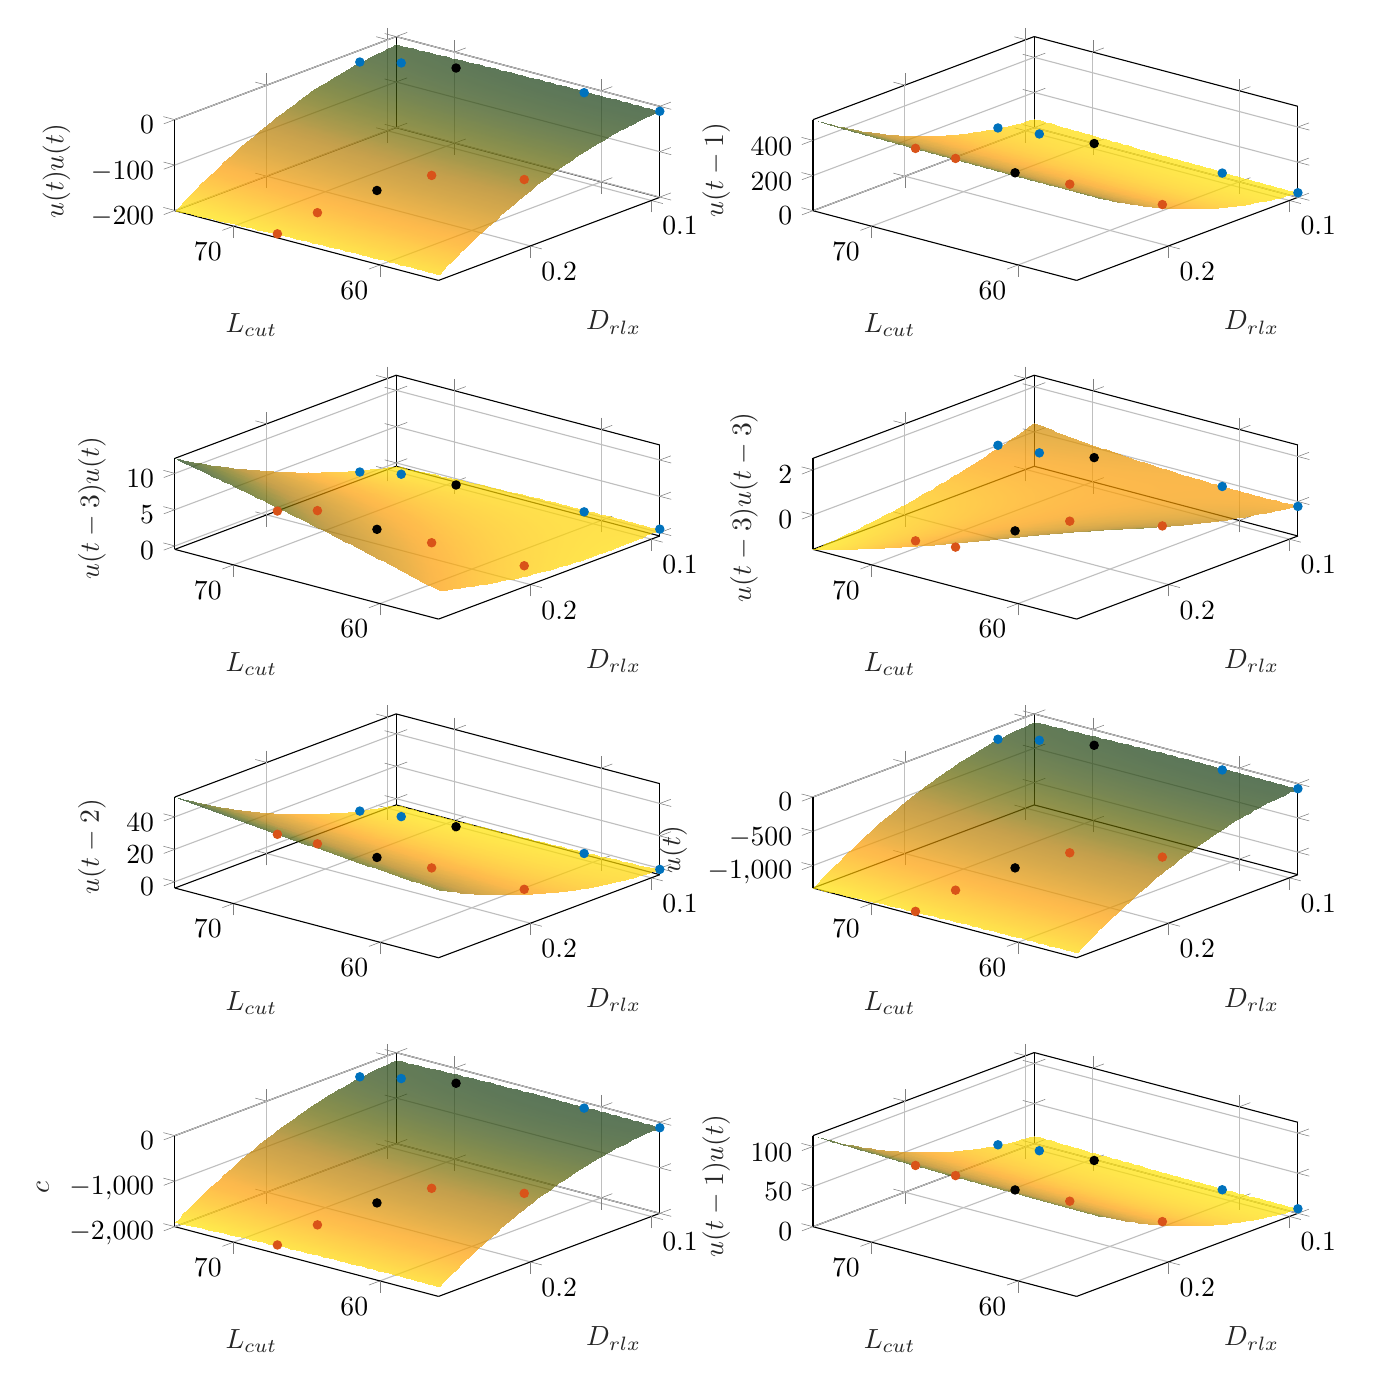 % This file was created by matlab2tikz.
%
\definecolor{mycolor1}{rgb}{0.0,0.447,0.741}%
\definecolor{mycolor2}{rgb}{0.85,0.325,0.098}%
%
\begin{tikzpicture}

\begin{axis}[%
width=6.159cm,
height=3.097cm,
at={(0cm,12.903cm)},
scale only axis,
xmin=56,
xmax=74,
tick align=outside,
xlabel style={font=\color{white!15!black}},
xlabel={$L_{cut}$},
ymin=0.093,
ymax=0.276,
ylabel style={font=\color{white!15!black}},
ylabel={$D_{rlx}$},
zmin=-200.569,
zmax=0,
zlabel style={font=\color{white!15!black}},
zlabel={$u(t)u(t)$},
view={-140}{50},
axis background/.style={fill=white},
xmajorgrids,
ymajorgrids,
zmajorgrids
]
\addplot3[only marks, mark=*, mark options={}, mark size=1.5pt, color=mycolor1, fill=mycolor1] table[row sep=crcr]{%
x	y	z\\
74	0.123	-26.035\\
72	0.113	-20.988\\
61	0.095	-10.692\\
56	0.093	-10.957\\
};
\addplot3[only marks, mark=*, mark options={}, mark size=1.5pt, color=mycolor2, fill=mycolor2] table[row sep=crcr]{%
x	y	z\\
67	0.276	-191.78\\
66	0.255	-157.644\\
62	0.209	-87.42\\
57	0.193	-69.801\\
};
\addplot3[only marks, mark=*, mark options={}, mark size=1.5pt, color=black, fill=black] table[row sep=crcr]{%
x	y	z\\
69	0.104	-15.577\\
};
\addplot3[only marks, mark=*, mark options={}, mark size=1.5pt, color=black, fill=black] table[row sep=crcr]{%
x	y	z\\
64	0.23	-116.694\\
};

\addplot3[%
surf,
fill opacity=0.7, shader=interp, colormap={mymap}{[1pt] rgb(0pt)=(1,0.906,0); rgb(1pt)=(1,0.902,0); rgb(2pt)=(1,0.898,0); rgb(3pt)=(1,0.894,0); rgb(4pt)=(1,0.89,0); rgb(5pt)=(1,0.886,0); rgb(6pt)=(1,0.882,0); rgb(7pt)=(1,0.879,0); rgb(8pt)=(1,0.875,0); rgb(9pt)=(1,0.871,0); rgb(10pt)=(1,0.867,0); rgb(11pt)=(1,0.863,0); rgb(12pt)=(1,0.859,0); rgb(13pt)=(1,0.855,0); rgb(14pt)=(1,0.852,0); rgb(15pt)=(1,0.848,0); rgb(16pt)=(1,0.844,0); rgb(17pt)=(1,0.84,0); rgb(18pt)=(1,0.836,0); rgb(19pt)=(1,0.832,0); rgb(20pt)=(1,0.829,0); rgb(21pt)=(1,0.825,0); rgb(22pt)=(1,0.821,0); rgb(23pt)=(1,0.817,0); rgb(24pt)=(1,0.814,0); rgb(25pt)=(1,0.81,0); rgb(26pt)=(1,0.806,0); rgb(27pt)=(1,0.802,0); rgb(28pt)=(1,0.798,0); rgb(29pt)=(1,0.795,0); rgb(30pt)=(1,0.791,0); rgb(31pt)=(1,0.787,0); rgb(32pt)=(1,0.783,0); rgb(33pt)=(1,0.78,0); rgb(34pt)=(1,0.776,0); rgb(35pt)=(1,0.772,0); rgb(36pt)=(1,0.769,0); rgb(37pt)=(1,0.765,0); rgb(38pt)=(1,0.761,0); rgb(39pt)=(1,0.758,0); rgb(40pt)=(1,0.754,0); rgb(41pt)=(1,0.75,0); rgb(42pt)=(1,0.746,0); rgb(43pt)=(1,0.743,0); rgb(44pt)=(1,0.739,0); rgb(45pt)=(1,0.736,0); rgb(46pt)=(1,0.732,0); rgb(47pt)=(1,0.728,0); rgb(48pt)=(1,0.725,0); rgb(49pt)=(1,0.721,0); rgb(50pt)=(1,0.717,0); rgb(51pt)=(1,0.714,0); rgb(52pt)=(1.0,0.71,0); rgb(53pt)=(1.0,0.706,0); rgb(54pt)=(1.0,0.703,0); rgb(55pt)=(1.0,0.699,0); rgb(56pt)=(1.0,0.695,0); rgb(57pt)=(1.0,0.691,0); rgb(58pt)=(1.0,0.687,0); rgb(59pt)=(1.0,0.683,0); rgb(60pt)=(0.999,0.679,0); rgb(61pt)=(0.999,0.675,0); rgb(62pt)=(0.999,0.672,0); rgb(63pt)=(0.999,0.668,0); rgb(64pt)=(0.999,0.664,0); rgb(65pt)=(0.999,0.66,0); rgb(66pt)=(0.999,0.656,0); rgb(67pt)=(0.998,0.653,0); rgb(68pt)=(0.998,0.649,0); rgb(69pt)=(0.998,0.646,0); rgb(70pt)=(0.998,0.642,0); rgb(71pt)=(0.998,0.639,0); rgb(72pt)=(0.997,0.636,0); rgb(73pt)=(0.997,0.633,0); rgb(74pt)=(0.997,0.63,0); rgb(75pt)=(0.997,0.627,0); rgb(76pt)=(0.996,0.625,0); rgb(77pt)=(0.996,0.622,0); rgb(78pt)=(0.995,0.62,0); rgb(79pt)=(0.993,0.618,0); rgb(80pt)=(0.991,0.616,0); rgb(81pt)=(0.989,0.614,0); rgb(82pt)=(0.986,0.611,0); rgb(83pt)=(0.982,0.61,0); rgb(84pt)=(0.979,0.608,0); rgb(85pt)=(0.974,0.606,0); rgb(86pt)=(0.97,0.604,0); rgb(87pt)=(0.965,0.602,0); rgb(88pt)=(0.96,0.601,0); rgb(89pt)=(0.955,0.599,0); rgb(90pt)=(0.95,0.597,0); rgb(91pt)=(0.944,0.595,0); rgb(92pt)=(0.939,0.594,0); rgb(93pt)=(0.933,0.592,0); rgb(94pt)=(0.927,0.591,0); rgb(95pt)=(0.922,0.589,0); rgb(96pt)=(0.916,0.587,0); rgb(97pt)=(0.911,0.585,0); rgb(98pt)=(0.905,0.584,0); rgb(99pt)=(0.9,0.582,0); rgb(100pt)=(0.895,0.58,0); rgb(101pt)=(0.891,0.578,0); rgb(102pt)=(0.886,0.576,0); rgb(103pt)=(0.882,0.575,0); rgb(104pt)=(0.878,0.573,0); rgb(105pt)=(0.874,0.571,0); rgb(106pt)=(0.869,0.569,0); rgb(107pt)=(0.865,0.567,0); rgb(108pt)=(0.861,0.565,0); rgb(109pt)=(0.857,0.563,0); rgb(110pt)=(0.852,0.561,0); rgb(111pt)=(0.848,0.559,0); rgb(112pt)=(0.844,0.557,0); rgb(113pt)=(0.84,0.555,0); rgb(114pt)=(0.836,0.553,0); rgb(115pt)=(0.832,0.551,0); rgb(116pt)=(0.827,0.549,0); rgb(117pt)=(0.823,0.547,0); rgb(118pt)=(0.819,0.545,0); rgb(119pt)=(0.815,0.543,0); rgb(120pt)=(0.811,0.541,0); rgb(121pt)=(0.807,0.539,0); rgb(122pt)=(0.803,0.537,0); rgb(123pt)=(0.799,0.535,0); rgb(124pt)=(0.794,0.533,0); rgb(125pt)=(0.79,0.531,0); rgb(126pt)=(0.786,0.528,0); rgb(127pt)=(0.782,0.526,0); rgb(128pt)=(0.778,0.524,0); rgb(129pt)=(0.775,0.522,0); rgb(130pt)=(0.771,0.52,0); rgb(131pt)=(0.767,0.518,0); rgb(132pt)=(0.763,0.516,0); rgb(133pt)=(0.76,0.514,0); rgb(134pt)=(0.756,0.512,0); rgb(135pt)=(0.753,0.51,0); rgb(136pt)=(0.749,0.508,0); rgb(137pt)=(0.746,0.506,0); rgb(138pt)=(0.742,0.504,0); rgb(139pt)=(0.739,0.502,0); rgb(140pt)=(0.735,0.5,0); rgb(141pt)=(0.732,0.498,0); rgb(142pt)=(0.728,0.496,0); rgb(143pt)=(0.725,0.494,0); rgb(144pt)=(0.721,0.492,0); rgb(145pt)=(0.717,0.49,0); rgb(146pt)=(0.713,0.488,0); rgb(147pt)=(0.709,0.486,0); rgb(148pt)=(0.705,0.484,0); rgb(149pt)=(0.701,0.482,0); rgb(150pt)=(0.696,0.48,0); rgb(151pt)=(0.692,0.478,0); rgb(152pt)=(0.687,0.476,0); rgb(153pt)=(0.682,0.475,0); rgb(154pt)=(0.677,0.473,0); rgb(155pt)=(0.672,0.471,0); rgb(156pt)=(0.666,0.469,0); rgb(157pt)=(0.66,0.467,0); rgb(158pt)=(0.653,0.466,0); rgb(159pt)=(0.647,0.464,0); rgb(160pt)=(0.64,0.462,0); rgb(161pt)=(0.633,0.461,0); rgb(162pt)=(0.626,0.459,0); rgb(163pt)=(0.618,0.458,0); rgb(164pt)=(0.611,0.456,0); rgb(165pt)=(0.603,0.454,0); rgb(166pt)=(0.596,0.453,0); rgb(167pt)=(0.588,0.451,0); rgb(168pt)=(0.58,0.45,0); rgb(169pt)=(0.572,0.448,0); rgb(170pt)=(0.565,0.446,0); rgb(171pt)=(0.557,0.445,0); rgb(172pt)=(0.549,0.443,0); rgb(173pt)=(0.541,0.441,0); rgb(174pt)=(0.534,0.44,0); rgb(175pt)=(0.527,0.438,0); rgb(176pt)=(0.519,0.436,0); rgb(177pt)=(0.512,0.434,0); rgb(178pt)=(0.505,0.432,0); rgb(179pt)=(0.499,0.43,3.925e-06); rgb(180pt)=(0.492,0.429,3.5e-05); rgb(181pt)=(0.485,0.427,9.631e-05); rgb(182pt)=(0.479,0.425,0.0); rgb(183pt)=(0.472,0.423,0.0); rgb(184pt)=(0.466,0.421,0.0); rgb(185pt)=(0.459,0.419,0.001); rgb(186pt)=(0.452,0.417,0.001); rgb(187pt)=(0.446,0.414,0.001); rgb(188pt)=(0.439,0.412,0.001); rgb(189pt)=(0.433,0.41,0.002); rgb(190pt)=(0.427,0.408,0.002); rgb(191pt)=(0.42,0.406,0.002); rgb(192pt)=(0.414,0.404,0.003); rgb(193pt)=(0.407,0.402,0.003); rgb(194pt)=(0.401,0.399,0.003); rgb(195pt)=(0.395,0.397,0.004); rgb(196pt)=(0.389,0.395,0.004); rgb(197pt)=(0.383,0.393,0.004); rgb(198pt)=(0.377,0.39,0.005); rgb(199pt)=(0.371,0.388,0.005); rgb(200pt)=(0.365,0.386,0.006); rgb(201pt)=(0.359,0.383,0.006); rgb(202pt)=(0.353,0.381,0.007); rgb(203pt)=(0.347,0.379,0.007); rgb(204pt)=(0.341,0.376,0.008); rgb(205pt)=(0.335,0.374,0.008); rgb(206pt)=(0.33,0.372,0.009); rgb(207pt)=(0.324,0.369,0.01); rgb(208pt)=(0.319,0.367,0.012); rgb(209pt)=(0.313,0.364,0.013); rgb(210pt)=(0.308,0.362,0.014); rgb(211pt)=(0.302,0.359,0.016); rgb(212pt)=(0.297,0.357,0.018); rgb(213pt)=(0.292,0.354,0.02); rgb(214pt)=(0.286,0.351,0.022); rgb(215pt)=(0.281,0.349,0.024); rgb(216pt)=(0.276,0.346,0.026); rgb(217pt)=(0.271,0.344,0.028); rgb(218pt)=(0.265,0.341,0.03); rgb(219pt)=(0.26,0.338,0.032); rgb(220pt)=(0.255,0.335,0.034); rgb(221pt)=(0.25,0.333,0.036); rgb(222pt)=(0.245,0.33,0.038); rgb(223pt)=(0.24,0.327,0.04); rgb(224pt)=(0.235,0.325,0.042); rgb(225pt)=(0.23,0.322,0.044); rgb(226pt)=(0.225,0.319,0.046); rgb(227pt)=(0.22,0.317,0.048); rgb(228pt)=(0.215,0.314,0.049); rgb(229pt)=(0.21,0.311,0.05); rgb(230pt)=(0.205,0.308,0.052); rgb(231pt)=(0.201,0.306,0.053); rgb(232pt)=(0.196,0.303,0.054); rgb(233pt)=(0.191,0.3,0.055); rgb(234pt)=(0.186,0.298,0.056); rgb(235pt)=(0.181,0.295,0.057); rgb(236pt)=(0.176,0.292,0.058); rgb(237pt)=(0.172,0.289,0.06); rgb(238pt)=(0.167,0.287,0.061); rgb(239pt)=(0.162,0.284,0.062); rgb(240pt)=(0.158,0.281,0.063); rgb(241pt)=(0.153,0.278,0.064); rgb(242pt)=(0.148,0.276,0.065); rgb(243pt)=(0.144,0.273,0.066); rgb(244pt)=(0.139,0.27,0.066); rgb(245pt)=(0.135,0.267,0.067); rgb(246pt)=(0.13,0.265,0.068); rgb(247pt)=(0.125,0.262,0.069); rgb(248pt)=(0.121,0.259,0.07); rgb(249pt)=(0.116,0.256,0.071); rgb(250pt)=(0.112,0.253,0.071); rgb(251pt)=(0.108,0.251,0.072); rgb(252pt)=(0.103,0.248,0.073); rgb(253pt)=(0.099,0.245,0.073); rgb(254pt)=(0.095,0.242,0.074); rgb(255pt)=(0.09,0.239,0.075)}, mesh/rows=49]
table[row sep=crcr, point meta=\thisrow{c}] {%
%
x	y	z	c\\
56	0.093	-10.905	-10.905\\
56	0.097	-11.442	-11.442\\
56	0.1	-12.102	-12.102\\
56	0.104	-12.884	-12.884\\
56	0.108	-13.788	-13.788\\
56	0.111	-14.814	-14.814\\
56	0.115	-15.963	-15.963\\
56	0.119	-17.233	-17.233\\
56	0.122	-18.626	-18.626\\
56	0.126	-20.142	-20.142\\
56	0.13	-21.779	-21.779\\
56	0.133	-23.539	-23.539\\
56	0.137	-25.421	-25.421\\
56	0.141	-27.425	-27.425\\
56	0.144	-29.551	-29.551\\
56	0.148	-31.8	-31.8\\
56	0.152	-34.171	-34.171\\
56	0.155	-36.664	-36.664\\
56	0.159	-39.279	-39.279\\
56	0.163	-42.017	-42.017\\
56	0.166	-44.876	-44.876\\
56	0.17	-47.858	-47.858\\
56	0.174	-50.963	-50.963\\
56	0.177	-54.189	-54.189\\
56	0.181	-57.538	-57.538\\
56	0.184	-61.009	-61.009\\
56	0.188	-64.602	-64.602\\
56	0.192	-68.317	-68.317\\
56	0.195	-72.155	-72.155\\
56	0.199	-76.115	-76.115\\
56	0.203	-80.197	-80.197\\
56	0.206	-84.401	-84.401\\
56	0.21	-88.728	-88.728\\
56	0.214	-93.177	-93.177\\
56	0.217	-97.748	-97.748\\
56	0.221	-102.441	-102.441\\
56	0.225	-107.256	-107.256\\
56	0.228	-112.194	-112.194\\
56	0.232	-117.254	-117.254\\
56	0.236	-122.436	-122.436\\
56	0.239	-127.741	-127.741\\
56	0.243	-133.167	-133.167\\
56	0.247	-138.716	-138.716\\
56	0.25	-144.387	-144.387\\
56	0.254	-150.181	-150.181\\
56	0.258	-156.096	-156.096\\
56	0.261	-162.134	-162.134\\
56	0.265	-168.294	-168.294\\
56	0.269	-174.576	-174.576\\
56	0.272	-180.981	-180.981\\
56	0.276	-187.508	-187.508\\
56.375	0.093	-10.813	-10.813\\
56.375	0.097	-11.353	-11.353\\
56.375	0.1	-12.015	-12.015\\
56.375	0.104	-12.8	-12.8\\
56.375	0.108	-13.707	-13.707\\
56.375	0.111	-14.736	-14.736\\
56.375	0.115	-15.887	-15.887\\
56.375	0.119	-17.161	-17.161\\
56.375	0.122	-18.556	-18.556\\
56.375	0.126	-20.074	-20.074\\
56.375	0.13	-21.715	-21.715\\
56.375	0.133	-23.477	-23.477\\
56.375	0.137	-25.362	-25.362\\
56.375	0.141	-27.369	-27.369\\
56.375	0.144	-29.498	-29.498\\
56.375	0.148	-31.749	-31.749\\
56.375	0.152	-34.123	-34.123\\
56.375	0.155	-36.619	-36.619\\
56.375	0.159	-39.237	-39.237\\
56.375	0.163	-41.977	-41.977\\
56.375	0.166	-44.84	-44.84\\
56.375	0.17	-47.825	-47.825\\
56.375	0.174	-50.932	-50.932\\
56.375	0.177	-54.161	-54.161\\
56.375	0.181	-57.512	-57.512\\
56.375	0.184	-60.986	-60.986\\
56.375	0.188	-64.582	-64.582\\
56.375	0.192	-68.3	-68.3\\
56.375	0.195	-72.141	-72.141\\
56.375	0.199	-76.103	-76.103\\
56.375	0.203	-80.188	-80.188\\
56.375	0.206	-84.395	-84.395\\
56.375	0.21	-88.724	-88.724\\
56.375	0.214	-93.176	-93.176\\
56.375	0.217	-97.75	-97.75\\
56.375	0.221	-102.446	-102.446\\
56.375	0.225	-107.264	-107.264\\
56.375	0.228	-112.205	-112.205\\
56.375	0.232	-117.267	-117.267\\
56.375	0.236	-122.452	-122.452\\
56.375	0.239	-127.759	-127.759\\
56.375	0.243	-133.189	-133.189\\
56.375	0.247	-138.741	-138.741\\
56.375	0.25	-144.414	-144.414\\
56.375	0.254	-150.211	-150.211\\
56.375	0.258	-156.129	-156.129\\
56.375	0.261	-162.169	-162.169\\
56.375	0.265	-168.332	-168.332\\
56.375	0.269	-174.617	-174.617\\
56.375	0.272	-181.025	-181.025\\
56.375	0.276	-187.554	-187.554\\
56.75	0.093	-10.73	-10.73\\
56.75	0.097	-11.273	-11.273\\
56.75	0.1	-11.938	-11.938\\
56.75	0.104	-12.725	-12.725\\
56.75	0.108	-13.635	-13.635\\
56.75	0.111	-14.667	-14.667\\
56.75	0.115	-15.821	-15.821\\
56.75	0.119	-17.097	-17.097\\
56.75	0.122	-18.496	-18.496\\
56.75	0.126	-20.017	-20.017\\
56.75	0.13	-21.66	-21.66\\
56.75	0.133	-23.425	-23.425\\
56.75	0.137	-25.312	-25.312\\
56.75	0.141	-27.322	-27.322\\
56.75	0.144	-29.454	-29.454\\
56.75	0.148	-31.708	-31.708\\
56.75	0.152	-34.085	-34.085\\
56.75	0.155	-36.583	-36.583\\
56.75	0.159	-39.204	-39.204\\
56.75	0.163	-41.947	-41.947\\
56.75	0.166	-44.813	-44.813\\
56.75	0.17	-47.8	-47.8\\
56.75	0.174	-50.91	-50.91\\
56.75	0.177	-54.142	-54.142\\
56.75	0.181	-57.496	-57.496\\
56.75	0.184	-60.973	-60.973\\
56.75	0.188	-64.571	-64.571\\
56.75	0.192	-68.292	-68.292\\
56.75	0.195	-72.136	-72.136\\
56.75	0.199	-76.101	-76.101\\
56.75	0.203	-80.189	-80.189\\
56.75	0.206	-84.399	-84.399\\
56.75	0.21	-88.731	-88.731\\
56.75	0.214	-93.185	-93.185\\
56.75	0.217	-97.762	-97.762\\
56.75	0.221	-102.46	-102.46\\
56.75	0.225	-107.281	-107.281\\
56.75	0.228	-112.225	-112.225\\
56.75	0.232	-117.29	-117.29\\
56.75	0.236	-122.478	-122.478\\
56.75	0.239	-127.788	-127.788\\
56.75	0.243	-133.22	-133.22\\
56.75	0.247	-138.775	-138.775\\
56.75	0.25	-144.451	-144.451\\
56.75	0.254	-150.25	-150.25\\
56.75	0.258	-156.171	-156.171\\
56.75	0.261	-162.215	-162.215\\
56.75	0.265	-168.38	-168.38\\
56.75	0.269	-174.668	-174.668\\
56.75	0.272	-181.078	-181.078\\
56.75	0.276	-187.61	-187.61\\
57.125	0.093	-10.657	-10.657\\
57.125	0.097	-11.202	-11.202\\
57.125	0.1	-11.87	-11.87\\
57.125	0.104	-12.661	-12.661\\
57.125	0.108	-13.573	-13.573\\
57.125	0.111	-14.608	-14.608\\
57.125	0.115	-15.764	-15.764\\
57.125	0.119	-17.044	-17.044\\
57.125	0.122	-18.445	-18.445\\
57.125	0.126	-19.968	-19.968\\
57.125	0.13	-21.614	-21.614\\
57.125	0.133	-23.382	-23.382\\
57.125	0.137	-25.273	-25.273\\
57.125	0.141	-27.285	-27.285\\
57.125	0.144	-29.42	-29.42\\
57.125	0.148	-31.677	-31.677\\
57.125	0.152	-34.056	-34.056\\
57.125	0.155	-36.557	-36.557\\
57.125	0.159	-39.181	-39.181\\
57.125	0.163	-41.927	-41.927\\
57.125	0.166	-44.795	-44.795\\
57.125	0.17	-47.785	-47.785\\
57.125	0.174	-50.898	-50.898\\
57.125	0.177	-54.133	-54.133\\
57.125	0.181	-57.49	-57.49\\
57.125	0.184	-60.969	-60.969\\
57.125	0.188	-64.571	-64.571\\
57.125	0.192	-68.294	-68.294\\
57.125	0.195	-72.14	-72.14\\
57.125	0.199	-76.108	-76.108\\
57.125	0.203	-80.199	-80.199\\
57.125	0.206	-84.412	-84.412\\
57.125	0.21	-88.746	-88.746\\
57.125	0.214	-93.204	-93.204\\
57.125	0.217	-97.783	-97.783\\
57.125	0.221	-102.485	-102.485\\
57.125	0.225	-107.308	-107.308\\
57.125	0.228	-112.254	-112.254\\
57.125	0.232	-117.323	-117.323\\
57.125	0.236	-122.513	-122.513\\
57.125	0.239	-127.826	-127.826\\
57.125	0.243	-133.261	-133.261\\
57.125	0.247	-138.818	-138.818\\
57.125	0.25	-144.498	-144.498\\
57.125	0.254	-150.299	-150.299\\
57.125	0.258	-156.223	-156.223\\
57.125	0.261	-162.269	-162.269\\
57.125	0.265	-168.438	-168.438\\
57.125	0.269	-174.728	-174.728\\
57.125	0.272	-181.141	-181.141\\
57.125	0.276	-187.676	-187.676\\
57.5	0.093	-10.593	-10.593\\
57.5	0.097	-11.142	-11.142\\
57.5	0.1	-11.812	-11.812\\
57.5	0.104	-12.605	-12.605\\
57.5	0.108	-13.521	-13.521\\
57.5	0.111	-14.558	-14.558\\
57.5	0.115	-15.718	-15.718\\
57.5	0.119	-17.0	-17.0\\
57.5	0.122	-18.404	-18.404\\
57.5	0.126	-19.93	-19.93\\
57.5	0.13	-21.579	-21.579\\
57.5	0.133	-23.349	-23.349\\
57.5	0.137	-25.242	-25.242\\
57.5	0.141	-27.258	-27.258\\
57.5	0.144	-29.395	-29.395\\
57.5	0.148	-31.655	-31.655\\
57.5	0.152	-34.037	-34.037\\
57.5	0.155	-36.541	-36.541\\
57.5	0.159	-39.167	-39.167\\
57.5	0.163	-41.916	-41.916\\
57.5	0.166	-44.787	-44.787\\
57.5	0.17	-47.78	-47.78\\
57.5	0.174	-50.896	-50.896\\
57.5	0.177	-54.133	-54.133\\
57.5	0.181	-57.493	-57.493\\
57.5	0.184	-60.975	-60.975\\
57.5	0.188	-64.579	-64.579\\
57.5	0.192	-68.306	-68.306\\
57.5	0.195	-72.155	-72.155\\
57.5	0.199	-76.125	-76.125\\
57.5	0.203	-80.219	-80.219\\
57.5	0.206	-84.434	-84.434\\
57.5	0.21	-88.772	-88.772\\
57.5	0.214	-93.232	-93.232\\
57.5	0.217	-97.814	-97.814\\
57.5	0.221	-102.518	-102.518\\
57.5	0.225	-107.345	-107.345\\
57.5	0.228	-112.294	-112.294\\
57.5	0.232	-117.365	-117.365\\
57.5	0.236	-122.558	-122.558\\
57.5	0.239	-127.874	-127.874\\
57.5	0.243	-133.311	-133.311\\
57.5	0.247	-138.871	-138.871\\
57.5	0.25	-144.554	-144.554\\
57.5	0.254	-150.358	-150.358\\
57.5	0.258	-156.285	-156.285\\
57.5	0.261	-162.334	-162.334\\
57.5	0.265	-168.505	-168.505\\
57.5	0.269	-174.798	-174.798\\
57.5	0.272	-181.214	-181.214\\
57.5	0.276	-187.752	-187.752\\
57.875	0.093	-10.539	-10.539\\
57.875	0.097	-11.091	-11.091\\
57.875	0.1	-11.764	-11.764\\
57.875	0.104	-12.56	-12.56\\
57.875	0.108	-13.478	-13.478\\
57.875	0.111	-14.518	-14.518\\
57.875	0.115	-15.68	-15.68\\
57.875	0.119	-16.965	-16.965\\
57.875	0.122	-18.372	-18.372\\
57.875	0.126	-19.901	-19.901\\
57.875	0.13	-21.552	-21.552\\
57.875	0.133	-23.326	-23.326\\
57.875	0.137	-25.222	-25.222\\
57.875	0.141	-27.24	-27.24\\
57.875	0.144	-29.38	-29.38\\
57.875	0.148	-31.643	-31.643\\
57.875	0.152	-34.027	-34.027\\
57.875	0.155	-36.534	-36.534\\
57.875	0.159	-39.164	-39.164\\
57.875	0.163	-41.915	-41.915\\
57.875	0.166	-44.789	-44.789\\
57.875	0.17	-47.785	-47.785\\
57.875	0.174	-50.903	-50.903\\
57.875	0.177	-54.143	-54.143\\
57.875	0.181	-57.506	-57.506\\
57.875	0.184	-60.99	-60.99\\
57.875	0.188	-64.598	-64.598\\
57.875	0.192	-68.327	-68.327\\
57.875	0.195	-72.178	-72.178\\
57.875	0.199	-76.152	-76.152\\
57.875	0.203	-80.248	-80.248\\
57.875	0.206	-84.466	-84.466\\
57.875	0.21	-88.807	-88.807\\
57.875	0.214	-93.269	-93.269\\
57.875	0.217	-97.854	-97.854\\
57.875	0.221	-102.562	-102.562\\
57.875	0.225	-107.391	-107.391\\
57.875	0.228	-112.343	-112.343\\
57.875	0.232	-117.416	-117.416\\
57.875	0.236	-122.612	-122.612\\
57.875	0.239	-127.931	-127.931\\
57.875	0.243	-133.371	-133.371\\
57.875	0.247	-138.934	-138.934\\
57.875	0.25	-144.619	-144.619\\
57.875	0.254	-150.426	-150.426\\
57.875	0.258	-156.356	-156.356\\
57.875	0.261	-162.407	-162.407\\
57.875	0.265	-168.581	-168.581\\
57.875	0.269	-174.878	-174.878\\
57.875	0.272	-181.296	-181.296\\
57.875	0.276	-187.837	-187.837\\
58.25	0.093	-10.495	-10.495\\
58.25	0.097	-11.049	-11.049\\
58.25	0.1	-11.725	-11.725\\
58.25	0.104	-12.524	-12.524\\
58.25	0.108	-13.444	-13.444\\
58.25	0.111	-14.487	-14.487\\
58.25	0.115	-15.653	-15.653\\
58.25	0.119	-16.94	-16.94\\
58.25	0.122	-18.35	-18.35\\
58.25	0.126	-19.882	-19.882\\
58.25	0.13	-21.536	-21.536\\
58.25	0.133	-23.312	-23.312\\
58.25	0.137	-25.211	-25.211\\
58.25	0.141	-27.232	-27.232\\
58.25	0.144	-29.375	-29.375\\
58.25	0.148	-31.64	-31.64\\
58.25	0.152	-34.027	-34.027\\
58.25	0.155	-36.537	-36.537\\
58.25	0.159	-39.169	-39.169\\
58.25	0.163	-41.923	-41.923\\
58.25	0.166	-44.8	-44.8\\
58.25	0.17	-47.799	-47.799\\
58.25	0.174	-50.919	-50.919\\
58.25	0.177	-54.163	-54.163\\
58.25	0.181	-57.528	-57.528\\
58.25	0.184	-61.016	-61.016\\
58.25	0.188	-64.625	-64.625\\
58.25	0.192	-68.358	-68.358\\
58.25	0.195	-72.212	-72.212\\
58.25	0.199	-76.188	-76.188\\
58.25	0.203	-80.287	-80.287\\
58.25	0.206	-84.508	-84.508\\
58.25	0.21	-88.851	-88.851\\
58.25	0.214	-93.317	-93.317\\
58.25	0.217	-97.905	-97.905\\
58.25	0.221	-102.614	-102.614\\
58.25	0.225	-107.447	-107.447\\
58.25	0.228	-112.401	-112.401\\
58.25	0.232	-117.478	-117.478\\
58.25	0.236	-122.676	-122.676\\
58.25	0.239	-127.998	-127.998\\
58.25	0.243	-133.441	-133.441\\
58.25	0.247	-139.006	-139.006\\
58.25	0.25	-144.694	-144.694\\
58.25	0.254	-150.504	-150.504\\
58.25	0.258	-156.436	-156.436\\
58.25	0.261	-162.491	-162.491\\
58.25	0.265	-168.668	-168.668\\
58.25	0.269	-174.967	-174.967\\
58.25	0.272	-181.388	-181.388\\
58.25	0.276	-187.931	-187.931\\
58.625	0.093	-10.46	-10.46\\
58.625	0.097	-11.017	-11.017\\
58.625	0.1	-11.696	-11.696\\
58.625	0.104	-12.497	-12.497\\
58.625	0.108	-13.421	-13.421\\
58.625	0.111	-14.467	-14.467\\
58.625	0.115	-15.635	-15.635\\
58.625	0.119	-16.925	-16.925\\
58.625	0.122	-18.337	-18.337\\
58.625	0.126	-19.872	-19.872\\
58.625	0.13	-21.529	-21.529\\
58.625	0.133	-23.308	-23.308\\
58.625	0.137	-25.209	-25.209\\
58.625	0.141	-27.233	-27.233\\
58.625	0.144	-29.379	-29.379\\
58.625	0.148	-31.647	-31.647\\
58.625	0.152	-34.037	-34.037\\
58.625	0.155	-36.55	-36.55\\
58.625	0.159	-39.184	-39.184\\
58.625	0.163	-41.941	-41.941\\
58.625	0.166	-44.821	-44.821\\
58.625	0.17	-47.822	-47.822\\
58.625	0.174	-50.946	-50.946\\
58.625	0.177	-54.192	-54.192\\
58.625	0.181	-57.56	-57.56\\
58.625	0.184	-61.05	-61.05\\
58.625	0.188	-64.663	-64.663\\
58.625	0.192	-68.398	-68.398\\
58.625	0.195	-72.255	-72.255\\
58.625	0.199	-76.234	-76.234\\
58.625	0.203	-80.336	-80.336\\
58.625	0.206	-84.56	-84.56\\
58.625	0.21	-88.906	-88.906\\
58.625	0.214	-93.374	-93.374\\
58.625	0.217	-97.964	-97.964\\
58.625	0.221	-102.677	-102.677\\
58.625	0.225	-107.512	-107.512\\
58.625	0.228	-112.469	-112.469\\
58.625	0.232	-117.548	-117.548\\
58.625	0.236	-122.75	-122.75\\
58.625	0.239	-128.074	-128.074\\
58.625	0.243	-133.52	-133.52\\
58.625	0.247	-139.088	-139.088\\
58.625	0.25	-144.779	-144.779\\
58.625	0.254	-150.592	-150.592\\
58.625	0.258	-156.527	-156.527\\
58.625	0.261	-162.584	-162.584\\
58.625	0.265	-168.763	-168.763\\
58.625	0.269	-175.065	-175.065\\
58.625	0.272	-181.489	-181.489\\
58.625	0.276	-188.035	-188.035\\
59	0.093	-10.435	-10.435\\
59	0.097	-10.995	-10.995\\
59	0.1	-11.676	-11.676\\
59	0.104	-12.481	-12.481\\
59	0.108	-13.407	-13.407\\
59	0.111	-14.455	-14.455\\
59	0.115	-15.626	-15.626\\
59	0.119	-16.919	-16.919\\
59	0.122	-18.334	-18.334\\
59	0.126	-19.872	-19.872\\
59	0.13	-21.531	-21.531\\
59	0.133	-23.313	-23.313\\
59	0.137	-25.218	-25.218\\
59	0.141	-27.244	-27.244\\
59	0.144	-29.393	-29.393\\
59	0.148	-31.663	-31.663\\
59	0.152	-34.056	-34.056\\
59	0.155	-36.572	-36.572\\
59	0.159	-39.209	-39.209\\
59	0.163	-41.969	-41.969\\
59	0.166	-44.851	-44.851\\
59	0.17	-47.855	-47.855\\
59	0.174	-50.982	-50.982\\
59	0.177	-54.231	-54.231\\
59	0.181	-57.601	-57.601\\
59	0.184	-61.095	-61.095\\
59	0.188	-64.71	-64.71\\
59	0.192	-68.448	-68.448\\
59	0.195	-72.308	-72.308\\
59	0.199	-76.29	-76.29\\
59	0.203	-80.394	-80.394\\
59	0.206	-84.621	-84.621\\
59	0.21	-88.969	-88.969\\
59	0.214	-93.44	-93.44\\
59	0.217	-98.034	-98.034\\
59	0.221	-102.749	-102.749\\
59	0.225	-107.587	-107.587\\
59	0.228	-112.547	-112.547\\
59	0.232	-117.629	-117.629\\
59	0.236	-122.833	-122.833\\
59	0.239	-128.16	-128.16\\
59	0.243	-133.609	-133.609\\
59	0.247	-139.18	-139.18\\
59	0.25	-144.873	-144.873\\
59	0.254	-150.689	-150.689\\
59	0.258	-156.627	-156.627\\
59	0.261	-162.687	-162.687\\
59	0.265	-168.869	-168.869\\
59	0.269	-175.173	-175.173\\
59	0.272	-181.6	-181.6\\
59	0.276	-188.149	-188.149\\
59.375	0.093	-10.419	-10.419\\
59.375	0.097	-10.982	-10.982\\
59.375	0.1	-11.666	-11.666\\
59.375	0.104	-12.473	-12.473\\
59.375	0.108	-13.402	-13.402\\
59.375	0.111	-14.454	-14.454\\
59.375	0.115	-15.627	-15.627\\
59.375	0.119	-16.923	-16.923\\
59.375	0.122	-18.341	-18.341\\
59.375	0.126	-19.881	-19.881\\
59.375	0.13	-21.544	-21.544\\
59.375	0.133	-23.328	-23.328\\
59.375	0.137	-25.235	-25.235\\
59.375	0.141	-27.265	-27.265\\
59.375	0.144	-29.416	-29.416\\
59.375	0.148	-31.69	-31.69\\
59.375	0.152	-34.085	-34.085\\
59.375	0.155	-36.603	-36.603\\
59.375	0.159	-39.244	-39.244\\
59.375	0.163	-42.006	-42.006\\
59.375	0.166	-44.891	-44.891\\
59.375	0.17	-47.898	-47.898\\
59.375	0.174	-51.027	-51.027\\
59.375	0.177	-54.279	-54.279\\
59.375	0.181	-57.653	-57.653\\
59.375	0.184	-61.149	-61.149\\
59.375	0.188	-64.767	-64.767\\
59.375	0.192	-68.507	-68.507\\
59.375	0.195	-72.37	-72.37\\
59.375	0.199	-76.355	-76.355\\
59.375	0.203	-80.462	-80.462\\
59.375	0.206	-84.691	-84.691\\
59.375	0.21	-89.043	-89.043\\
59.375	0.214	-93.516	-93.516\\
59.375	0.217	-98.112	-98.112\\
59.375	0.221	-102.831	-102.831\\
59.375	0.225	-107.671	-107.671\\
59.375	0.228	-112.634	-112.634\\
59.375	0.232	-117.719	-117.719\\
59.375	0.236	-122.926	-122.926\\
59.375	0.239	-128.256	-128.256\\
59.375	0.243	-133.707	-133.707\\
59.375	0.247	-139.281	-139.281\\
59.375	0.25	-144.977	-144.977\\
59.375	0.254	-150.796	-150.796\\
59.375	0.258	-156.736	-156.736\\
59.375	0.261	-162.799	-162.799\\
59.375	0.265	-168.984	-168.984\\
59.375	0.269	-175.291	-175.291\\
59.375	0.272	-181.721	-181.721\\
59.375	0.276	-188.272	-188.272\\
59.75	0.093	-10.413	-10.413\\
59.75	0.097	-10.979	-10.979\\
59.75	0.1	-11.666	-11.666\\
59.75	0.104	-12.476	-12.476\\
59.75	0.108	-13.408	-13.408\\
59.75	0.111	-14.462	-14.462\\
59.75	0.115	-15.638	-15.638\\
59.75	0.119	-16.936	-16.936\\
59.75	0.122	-18.357	-18.357\\
59.75	0.126	-19.9	-19.9\\
59.75	0.13	-21.566	-21.566\\
59.75	0.133	-23.353	-23.353\\
59.75	0.137	-25.263	-25.263\\
59.75	0.141	-27.295	-27.295\\
59.75	0.144	-29.449	-29.449\\
59.75	0.148	-31.725	-31.725\\
59.75	0.152	-34.124	-34.124\\
59.75	0.155	-36.645	-36.645\\
59.75	0.159	-39.288	-39.288\\
59.75	0.163	-42.053	-42.053\\
59.75	0.166	-44.941	-44.941\\
59.75	0.17	-47.951	-47.951\\
59.75	0.174	-51.083	-51.083\\
59.75	0.177	-54.337	-54.337\\
59.75	0.181	-57.713	-57.713\\
59.75	0.184	-61.212	-61.212\\
59.75	0.188	-64.833	-64.833\\
59.75	0.192	-68.576	-68.576\\
59.75	0.195	-72.442	-72.442\\
59.75	0.199	-76.429	-76.429\\
59.75	0.203	-80.539	-80.539\\
59.75	0.206	-84.771	-84.771\\
59.75	0.21	-89.126	-89.126\\
59.75	0.214	-93.602	-93.602\\
59.75	0.217	-98.201	-98.201\\
59.75	0.221	-102.922	-102.922\\
59.75	0.225	-107.765	-107.765\\
59.75	0.228	-112.731	-112.731\\
59.75	0.232	-117.819	-117.819\\
59.75	0.236	-123.029	-123.029\\
59.75	0.239	-128.361	-128.361\\
59.75	0.243	-133.815	-133.815\\
59.75	0.247	-139.392	-139.392\\
59.75	0.25	-145.091	-145.091\\
59.75	0.254	-150.912	-150.912\\
59.75	0.258	-156.855	-156.855\\
59.75	0.261	-162.921	-162.921\\
59.75	0.265	-169.109	-169.109\\
59.75	0.269	-175.419	-175.419\\
59.75	0.272	-181.851	-181.851\\
59.75	0.276	-188.405	-188.405\\
60.125	0.093	-10.417	-10.417\\
60.125	0.097	-10.985	-10.985\\
60.125	0.1	-11.675	-11.675\\
60.125	0.104	-12.488	-12.488\\
60.125	0.108	-13.422	-13.422\\
60.125	0.111	-14.479	-14.479\\
60.125	0.115	-15.658	-15.658\\
60.125	0.119	-16.96	-16.96\\
60.125	0.122	-18.383	-18.383\\
60.125	0.126	-19.929	-19.929\\
60.125	0.13	-21.597	-21.597\\
60.125	0.133	-23.387	-23.387\\
60.125	0.137	-25.3	-25.3\\
60.125	0.141	-27.334	-27.334\\
60.125	0.144	-29.491	-29.491\\
60.125	0.148	-31.771	-31.771\\
60.125	0.152	-34.172	-34.172\\
60.125	0.155	-36.696	-36.696\\
60.125	0.159	-39.342	-39.342\\
60.125	0.163	-42.11	-42.11\\
60.125	0.166	-45.0	-45.0\\
60.125	0.17	-48.013	-48.013\\
60.125	0.174	-51.147	-51.147\\
60.125	0.177	-54.404	-54.404\\
60.125	0.181	-57.784	-57.784\\
60.125	0.184	-61.285	-61.285\\
60.125	0.188	-64.909	-64.909\\
60.125	0.192	-68.655	-68.655\\
60.125	0.195	-72.523	-72.523\\
60.125	0.199	-76.513	-76.513\\
60.125	0.203	-80.626	-80.626\\
60.125	0.206	-84.861	-84.861\\
60.125	0.21	-89.218	-89.218\\
60.125	0.214	-93.698	-93.698\\
60.125	0.217	-98.299	-98.299\\
60.125	0.221	-103.023	-103.023\\
60.125	0.225	-107.869	-107.869\\
60.125	0.228	-112.837	-112.837\\
60.125	0.232	-117.928	-117.928\\
60.125	0.236	-123.141	-123.141\\
60.125	0.239	-128.475	-128.475\\
60.125	0.243	-133.933	-133.933\\
60.125	0.247	-139.512	-139.512\\
60.125	0.25	-145.214	-145.214\\
60.125	0.254	-151.038	-151.038\\
60.125	0.258	-156.984	-156.984\\
60.125	0.261	-163.052	-163.052\\
60.125	0.265	-169.243	-169.243\\
60.125	0.269	-175.556	-175.556\\
60.125	0.272	-181.991	-181.991\\
60.125	0.276	-188.548	-188.548\\
60.5	0.093	-10.43	-10.43\\
60.5	0.097	-11.001	-11.001\\
60.5	0.1	-11.694	-11.694\\
60.5	0.104	-12.509	-12.509\\
60.5	0.108	-13.447	-13.447\\
60.5	0.111	-14.506	-14.506\\
60.5	0.115	-15.688	-15.688\\
60.5	0.119	-16.992	-16.992\\
60.5	0.122	-18.419	-18.419\\
60.5	0.126	-19.967	-19.967\\
60.5	0.13	-21.638	-21.638\\
60.5	0.133	-23.431	-23.431\\
60.5	0.137	-25.346	-25.346\\
60.5	0.141	-27.384	-27.384\\
60.5	0.144	-29.544	-29.544\\
60.5	0.148	-31.825	-31.825\\
60.5	0.152	-34.23	-34.23\\
60.5	0.155	-36.756	-36.756\\
60.5	0.159	-39.405	-39.405\\
60.5	0.163	-42.176	-42.176\\
60.5	0.166	-45.069	-45.069\\
60.5	0.17	-48.084	-48.084\\
60.5	0.174	-51.222	-51.222\\
60.5	0.177	-54.482	-54.482\\
60.5	0.181	-57.864	-57.864\\
60.5	0.184	-61.368	-61.368\\
60.5	0.188	-64.994	-64.994\\
60.5	0.192	-68.743	-68.743\\
60.5	0.195	-72.614	-72.614\\
60.5	0.199	-76.607	-76.607\\
60.5	0.203	-80.723	-80.723\\
60.5	0.206	-84.96	-84.96\\
60.5	0.21	-89.32	-89.32\\
60.5	0.214	-93.802	-93.802\\
60.5	0.217	-98.407	-98.407\\
60.5	0.221	-103.133	-103.133\\
60.5	0.225	-107.982	-107.982\\
60.5	0.228	-112.953	-112.953\\
60.5	0.232	-118.047	-118.047\\
60.5	0.236	-123.262	-123.262\\
60.5	0.239	-128.6	-128.6\\
60.5	0.243	-134.06	-134.06\\
60.5	0.247	-139.642	-139.642\\
60.5	0.25	-145.347	-145.347\\
60.5	0.254	-151.173	-151.173\\
60.5	0.258	-157.122	-157.122\\
60.5	0.261	-163.193	-163.193\\
60.5	0.265	-169.387	-169.387\\
60.5	0.269	-175.702	-175.702\\
60.5	0.272	-182.14	-182.14\\
60.5	0.276	-188.7	-188.7\\
60.875	0.093	-10.453	-10.453\\
60.875	0.097	-11.027	-11.027\\
60.875	0.1	-11.722	-11.722\\
60.875	0.104	-12.54	-12.54\\
60.875	0.108	-13.481	-13.481\\
60.875	0.111	-14.543	-14.543\\
60.875	0.115	-15.728	-15.728\\
60.875	0.119	-17.035	-17.035\\
60.875	0.122	-18.464	-18.464\\
60.875	0.126	-20.015	-20.015\\
60.875	0.13	-21.689	-21.689\\
60.875	0.133	-23.484	-23.484\\
60.875	0.137	-25.402	-25.402\\
60.875	0.141	-27.443	-27.443\\
60.875	0.144	-29.605	-29.605\\
60.875	0.148	-31.89	-31.89\\
60.875	0.152	-34.297	-34.297\\
60.875	0.155	-36.826	-36.826\\
60.875	0.159	-39.478	-39.478\\
60.875	0.163	-42.251	-42.251\\
60.875	0.166	-45.147	-45.147\\
60.875	0.17	-48.165	-48.165\\
60.875	0.174	-51.306	-51.306\\
60.875	0.177	-54.568	-54.568\\
60.875	0.181	-57.953	-57.953\\
60.875	0.184	-61.46	-61.46\\
60.875	0.188	-65.089	-65.089\\
60.875	0.192	-68.841	-68.841\\
60.875	0.195	-72.715	-72.715\\
60.875	0.199	-76.711	-76.711\\
60.875	0.203	-80.829	-80.829\\
60.875	0.206	-85.069	-85.069\\
60.875	0.21	-89.432	-89.432\\
60.875	0.214	-93.917	-93.917\\
60.875	0.217	-98.524	-98.524\\
60.875	0.221	-103.253	-103.253\\
60.875	0.225	-108.105	-108.105\\
60.875	0.228	-113.079	-113.079\\
60.875	0.232	-118.175	-118.175\\
60.875	0.236	-123.393	-123.393\\
60.875	0.239	-128.734	-128.734\\
60.875	0.243	-134.197	-134.197\\
60.875	0.247	-139.782	-139.782\\
60.875	0.25	-145.489	-145.489\\
60.875	0.254	-151.318	-151.318\\
60.875	0.258	-157.27	-157.27\\
60.875	0.261	-163.344	-163.344\\
60.875	0.265	-169.54	-169.54\\
60.875	0.269	-175.858	-175.858\\
60.875	0.272	-182.299	-182.299\\
60.875	0.276	-188.862	-188.862\\
61.25	0.093	-10.486	-10.486\\
61.25	0.097	-11.062	-11.062\\
61.25	0.1	-11.76	-11.76\\
61.25	0.104	-12.581	-12.581\\
61.25	0.108	-13.524	-13.524\\
61.25	0.111	-14.589	-14.589\\
61.25	0.115	-15.777	-15.777\\
61.25	0.119	-17.086	-17.086\\
61.25	0.122	-18.518	-18.518\\
61.25	0.126	-20.072	-20.072\\
61.25	0.13	-21.749	-21.749\\
61.25	0.133	-23.547	-23.547\\
61.25	0.137	-25.468	-25.468\\
61.25	0.141	-27.511	-27.511\\
61.25	0.144	-29.677	-29.677\\
61.25	0.148	-31.964	-31.964\\
61.25	0.152	-34.374	-34.374\\
61.25	0.155	-36.906	-36.906\\
61.25	0.159	-39.56	-39.56\\
61.25	0.163	-42.336	-42.336\\
61.25	0.166	-45.235	-45.235\\
61.25	0.17	-48.256	-48.256\\
61.25	0.174	-51.399	-51.399\\
61.25	0.177	-54.665	-54.665\\
61.25	0.181	-58.052	-58.052\\
61.25	0.184	-61.562	-61.562\\
61.25	0.188	-65.194	-65.194\\
61.25	0.192	-68.948	-68.948\\
61.25	0.195	-72.825	-72.825\\
61.25	0.199	-76.824	-76.824\\
61.25	0.203	-80.945	-80.945\\
61.25	0.206	-85.188	-85.188\\
61.25	0.21	-89.553	-89.553\\
61.25	0.214	-94.041	-94.041\\
61.25	0.217	-98.651	-98.651\\
61.25	0.221	-103.383	-103.383\\
61.25	0.225	-108.238	-108.238\\
61.25	0.228	-113.214	-113.214\\
61.25	0.232	-118.313	-118.313\\
61.25	0.236	-123.534	-123.534\\
61.25	0.239	-128.877	-128.877\\
61.25	0.243	-134.343	-134.343\\
61.25	0.247	-139.931	-139.931\\
61.25	0.25	-145.641	-145.641\\
61.25	0.254	-151.473	-151.473\\
61.25	0.258	-157.427	-157.427\\
61.25	0.261	-163.504	-163.504\\
61.25	0.265	-169.703	-169.703\\
61.25	0.269	-176.024	-176.024\\
61.25	0.272	-182.468	-182.468\\
61.25	0.276	-189.033	-189.033\\
61.625	0.093	-10.528	-10.528\\
61.625	0.097	-11.107	-11.107\\
61.625	0.1	-11.808	-11.808\\
61.625	0.104	-12.631	-12.631\\
61.625	0.108	-13.577	-13.577\\
61.625	0.111	-14.645	-14.645\\
61.625	0.115	-15.835	-15.835\\
61.625	0.119	-17.148	-17.148\\
61.625	0.122	-18.583	-18.583\\
61.625	0.126	-20.139	-20.139\\
61.625	0.13	-21.819	-21.819\\
61.625	0.133	-23.62	-23.62\\
61.625	0.137	-25.544	-25.544\\
61.625	0.141	-27.589	-27.589\\
61.625	0.144	-29.757	-29.757\\
61.625	0.148	-32.048	-32.048\\
61.625	0.152	-34.46	-34.46\\
61.625	0.155	-36.995	-36.995\\
61.625	0.159	-39.652	-39.652\\
61.625	0.163	-42.431	-42.431\\
61.625	0.166	-45.333	-45.333\\
61.625	0.17	-48.356	-48.356\\
61.625	0.174	-51.502	-51.502\\
61.625	0.177	-54.771	-54.771\\
61.625	0.181	-58.161	-58.161\\
61.625	0.184	-61.674	-61.674\\
61.625	0.188	-65.308	-65.308\\
61.625	0.192	-69.065	-69.065\\
61.625	0.195	-72.945	-72.945\\
61.625	0.199	-76.946	-76.946\\
61.625	0.203	-81.07	-81.07\\
61.625	0.206	-85.316	-85.316\\
61.625	0.21	-89.684	-89.684\\
61.625	0.214	-94.175	-94.175\\
61.625	0.217	-98.788	-98.788\\
61.625	0.221	-103.522	-103.522\\
61.625	0.225	-108.38	-108.38\\
61.625	0.228	-113.359	-113.359\\
61.625	0.232	-118.461	-118.461\\
61.625	0.236	-123.685	-123.685\\
61.625	0.239	-129.031	-129.031\\
61.625	0.243	-134.499	-134.499\\
61.625	0.247	-140.089	-140.089\\
61.625	0.25	-145.802	-145.802\\
61.625	0.254	-151.637	-151.637\\
61.625	0.258	-157.595	-157.595\\
61.625	0.261	-163.674	-163.674\\
61.625	0.265	-169.876	-169.876\\
61.625	0.269	-176.2	-176.2\\
61.625	0.272	-182.646	-182.646\\
61.625	0.276	-189.214	-189.214\\
62	0.093	-10.579	-10.579\\
62	0.097	-11.161	-11.161\\
62	0.1	-11.865	-11.865\\
62	0.104	-12.691	-12.691\\
62	0.108	-13.64	-13.64\\
62	0.111	-14.711	-14.711\\
62	0.115	-15.904	-15.904\\
62	0.119	-17.219	-17.219\\
62	0.122	-18.656	-18.656\\
62	0.126	-20.216	-20.216\\
62	0.13	-21.898	-21.898\\
62	0.133	-23.702	-23.702\\
62	0.137	-25.629	-25.629\\
62	0.141	-27.677	-27.677\\
62	0.144	-29.848	-29.848\\
62	0.148	-32.141	-32.141\\
62	0.152	-34.556	-34.556\\
62	0.155	-37.094	-37.094\\
62	0.159	-39.754	-39.754\\
62	0.163	-42.536	-42.536\\
62	0.166	-45.44	-45.44\\
62	0.17	-48.466	-48.466\\
62	0.174	-51.615	-51.615\\
62	0.177	-54.886	-54.886\\
62	0.181	-58.279	-58.279\\
62	0.184	-61.795	-61.795\\
62	0.188	-65.432	-65.432\\
62	0.192	-69.192	-69.192\\
62	0.195	-73.074	-73.074\\
62	0.199	-77.079	-77.079\\
62	0.203	-81.205	-81.205\\
62	0.206	-85.454	-85.454\\
62	0.21	-89.825	-89.825\\
62	0.214	-94.318	-94.318\\
62	0.217	-98.934	-98.934\\
62	0.221	-103.671	-103.671\\
62	0.225	-108.531	-108.531\\
62	0.228	-113.513	-113.513\\
62	0.232	-118.618	-118.618\\
62	0.236	-123.844	-123.844\\
62	0.239	-129.193	-129.193\\
62	0.243	-134.664	-134.664\\
62	0.247	-140.258	-140.258\\
62	0.25	-145.973	-145.973\\
62	0.254	-151.811	-151.811\\
62	0.258	-157.771	-157.771\\
62	0.261	-163.853	-163.853\\
62	0.265	-170.058	-170.058\\
62	0.269	-176.385	-176.385\\
62	0.272	-182.834	-182.834\\
62	0.276	-189.405	-189.405\\
62.375	0.093	-10.64	-10.64\\
62.375	0.097	-11.225	-11.225\\
62.375	0.1	-11.932	-11.932\\
62.375	0.104	-12.761	-12.761\\
62.375	0.108	-13.712	-13.712\\
62.375	0.111	-14.786	-14.786\\
62.375	0.115	-15.982	-15.982\\
62.375	0.119	-17.3	-17.3\\
62.375	0.122	-18.74	-18.74\\
62.375	0.126	-20.302	-20.302\\
62.375	0.13	-21.987	-21.987\\
62.375	0.133	-23.794	-23.794\\
62.375	0.137	-25.723	-25.723\\
62.375	0.141	-27.774	-27.774\\
62.375	0.144	-29.948	-29.948\\
62.375	0.148	-32.244	-32.244\\
62.375	0.152	-34.662	-34.662\\
62.375	0.155	-37.202	-37.202\\
62.375	0.159	-39.865	-39.865\\
62.375	0.163	-42.65	-42.65\\
62.375	0.166	-45.557	-45.557\\
62.375	0.17	-48.586	-48.586\\
62.375	0.174	-51.737	-51.737\\
62.375	0.177	-55.011	-55.011\\
62.375	0.181	-58.407	-58.407\\
62.375	0.184	-61.925	-61.925\\
62.375	0.188	-65.566	-65.566\\
62.375	0.192	-69.328	-69.328\\
62.375	0.195	-73.213	-73.213\\
62.375	0.199	-77.22	-77.22\\
62.375	0.203	-81.35	-81.35\\
62.375	0.206	-85.601	-85.601\\
62.375	0.21	-89.975	-89.975\\
62.375	0.214	-94.471	-94.471\\
62.375	0.217	-99.089	-99.089\\
62.375	0.221	-103.83	-103.83\\
62.375	0.225	-108.693	-108.693\\
62.375	0.228	-113.677	-113.677\\
62.375	0.232	-118.785	-118.785\\
62.375	0.236	-124.014	-124.014\\
62.375	0.239	-129.366	-129.366\\
62.375	0.243	-134.84	-134.84\\
62.375	0.247	-140.436	-140.436\\
62.375	0.25	-146.154	-146.154\\
62.375	0.254	-151.995	-151.995\\
62.375	0.258	-157.957	-157.957\\
62.375	0.261	-164.042	-164.042\\
62.375	0.265	-170.25	-170.25\\
62.375	0.269	-176.579	-176.579\\
62.375	0.272	-183.031	-183.031\\
62.375	0.276	-189.605	-189.605\\
62.75	0.093	-10.711	-10.711\\
62.75	0.097	-11.299	-11.299\\
62.75	0.1	-12.008	-12.008\\
62.75	0.104	-12.84	-12.84\\
62.75	0.108	-13.794	-13.794\\
62.75	0.111	-14.871	-14.871\\
62.75	0.115	-16.069	-16.069\\
62.75	0.119	-17.39	-17.39\\
62.75	0.122	-18.833	-18.833\\
62.75	0.126	-20.398	-20.398\\
62.75	0.13	-22.086	-22.086\\
62.75	0.133	-23.895	-23.895\\
62.75	0.137	-25.827	-25.827\\
62.75	0.141	-27.881	-27.881\\
62.75	0.144	-30.058	-30.058\\
62.75	0.148	-32.356	-32.356\\
62.75	0.152	-34.777	-34.777\\
62.75	0.155	-37.32	-37.32\\
62.75	0.159	-39.986	-39.986\\
62.75	0.163	-42.773	-42.773\\
62.75	0.166	-45.683	-45.683\\
62.75	0.17	-48.715	-48.715\\
62.75	0.174	-51.869	-51.869\\
62.75	0.177	-55.146	-55.146\\
62.75	0.181	-58.545	-58.545\\
62.75	0.184	-62.066	-62.066\\
62.75	0.188	-65.709	-65.709\\
62.75	0.192	-69.474	-69.474\\
62.75	0.195	-73.362	-73.362\\
62.75	0.199	-77.372	-77.372\\
62.75	0.203	-81.504	-81.504\\
62.75	0.206	-85.758	-85.758\\
62.75	0.21	-90.135	-90.135\\
62.75	0.214	-94.634	-94.634\\
62.75	0.217	-99.255	-99.255\\
62.75	0.221	-103.998	-103.998\\
62.75	0.225	-108.863	-108.863\\
62.75	0.228	-113.851	-113.851\\
62.75	0.232	-118.961	-118.961\\
62.75	0.236	-124.193	-124.193\\
62.75	0.239	-129.548	-129.548\\
62.75	0.243	-135.024	-135.024\\
62.75	0.247	-140.623	-140.623\\
62.75	0.25	-146.344	-146.344\\
62.75	0.254	-152.188	-152.188\\
62.75	0.258	-158.153	-158.153\\
62.75	0.261	-164.241	-164.241\\
62.75	0.265	-170.451	-170.451\\
62.75	0.269	-176.783	-176.783\\
62.75	0.272	-183.238	-183.238\\
62.75	0.276	-189.815	-189.815\\
63.125	0.093	-10.792	-10.792\\
63.125	0.097	-11.382	-11.382\\
63.125	0.1	-12.094	-12.094\\
63.125	0.104	-12.929	-12.929\\
63.125	0.108	-13.886	-13.886\\
63.125	0.111	-14.965	-14.965\\
63.125	0.115	-16.166	-16.166\\
63.125	0.119	-17.49	-17.49\\
63.125	0.122	-18.935	-18.935\\
63.125	0.126	-20.504	-20.504\\
63.125	0.13	-22.194	-22.194\\
63.125	0.133	-24.006	-24.006\\
63.125	0.137	-25.941	-25.941\\
63.125	0.141	-27.998	-27.998\\
63.125	0.144	-30.177	-30.177\\
63.125	0.148	-32.479	-32.479\\
63.125	0.152	-34.902	-34.902\\
63.125	0.155	-37.448	-37.448\\
63.125	0.159	-40.116	-40.116\\
63.125	0.163	-42.907	-42.907\\
63.125	0.166	-45.819	-45.819\\
63.125	0.17	-48.854	-48.854\\
63.125	0.174	-52.011	-52.011\\
63.125	0.177	-55.29	-55.29\\
63.125	0.181	-58.692	-58.692\\
63.125	0.184	-62.215	-62.215\\
63.125	0.188	-65.861	-65.861\\
63.125	0.192	-69.63	-69.63\\
63.125	0.195	-73.52	-73.52\\
63.125	0.199	-77.533	-77.533\\
63.125	0.203	-81.668	-81.668\\
63.125	0.206	-85.925	-85.925\\
63.125	0.21	-90.304	-90.304\\
63.125	0.214	-94.806	-94.806\\
63.125	0.217	-99.429	-99.429\\
63.125	0.221	-104.176	-104.176\\
63.125	0.225	-109.044	-109.044\\
63.125	0.228	-114.034	-114.034\\
63.125	0.232	-119.147	-119.147\\
63.125	0.236	-124.382	-124.382\\
63.125	0.239	-129.739	-129.739\\
63.125	0.243	-135.219	-135.219\\
63.125	0.247	-140.82	-140.82\\
63.125	0.25	-146.544	-146.544\\
63.125	0.254	-152.39	-152.39\\
63.125	0.258	-158.359	-158.359\\
63.125	0.261	-164.449	-164.449\\
63.125	0.265	-170.662	-170.662\\
63.125	0.269	-176.997	-176.997\\
63.125	0.272	-183.455	-183.455\\
63.125	0.276	-190.034	-190.034\\
63.5	0.093	-10.882	-10.882\\
63.5	0.097	-11.475	-11.475\\
63.5	0.1	-12.19	-12.19\\
63.5	0.104	-13.027	-13.027\\
63.5	0.108	-13.987	-13.987\\
63.5	0.111	-15.069	-15.069\\
63.5	0.115	-16.273	-16.273\\
63.5	0.119	-17.599	-17.599\\
63.5	0.122	-19.048	-19.048\\
63.5	0.126	-20.619	-20.619\\
63.5	0.13	-22.312	-22.312\\
63.5	0.133	-24.127	-24.127\\
63.5	0.137	-26.064	-26.064\\
63.5	0.141	-28.124	-28.124\\
63.5	0.144	-30.306	-30.306\\
63.5	0.148	-32.61	-32.61\\
63.5	0.152	-35.037	-35.037\\
63.5	0.155	-37.585	-37.585\\
63.5	0.159	-40.256	-40.256\\
63.5	0.163	-43.049	-43.049\\
63.5	0.166	-45.965	-45.965\\
63.5	0.17	-49.002	-49.002\\
63.5	0.174	-52.162	-52.162\\
63.5	0.177	-55.444	-55.444\\
63.5	0.181	-58.848	-58.848\\
63.5	0.184	-62.375	-62.375\\
63.5	0.188	-66.024	-66.024\\
63.5	0.192	-69.795	-69.795\\
63.5	0.195	-73.688	-73.688\\
63.5	0.199	-77.703	-77.703\\
63.5	0.203	-81.841	-81.841\\
63.5	0.206	-86.101	-86.101\\
63.5	0.21	-90.483	-90.483\\
63.5	0.214	-94.987	-94.987\\
63.5	0.217	-99.614	-99.614\\
63.5	0.221	-104.363	-104.363\\
63.5	0.225	-109.234	-109.234\\
63.5	0.228	-114.227	-114.227\\
63.5	0.232	-119.343	-119.343\\
63.5	0.236	-124.58	-124.58\\
63.5	0.239	-129.94	-129.94\\
63.5	0.243	-135.423	-135.423\\
63.5	0.247	-141.027	-141.027\\
63.5	0.25	-146.754	-146.754\\
63.5	0.254	-152.603	-152.603\\
63.5	0.258	-158.574	-158.574\\
63.5	0.261	-164.667	-164.667\\
63.5	0.265	-170.883	-170.883\\
63.5	0.269	-177.221	-177.221\\
63.5	0.272	-183.681	-183.681\\
63.5	0.276	-190.263	-190.263\\
63.875	0.093	-10.981	-10.981\\
63.875	0.097	-11.577	-11.577\\
63.875	0.1	-12.295	-12.295\\
63.875	0.104	-13.135	-13.135\\
63.875	0.108	-14.098	-14.098\\
63.875	0.111	-15.182	-15.182\\
63.875	0.115	-16.389	-16.389\\
63.875	0.119	-17.718	-17.718\\
63.875	0.122	-19.17	-19.17\\
63.875	0.126	-20.743	-20.743\\
63.875	0.13	-22.439	-22.439\\
63.875	0.133	-24.257	-24.257\\
63.875	0.137	-26.197	-26.197\\
63.875	0.141	-28.26	-28.26\\
63.875	0.144	-30.445	-30.445\\
63.875	0.148	-32.751	-32.751\\
63.875	0.152	-35.181	-35.181\\
63.875	0.155	-37.732	-37.732\\
63.875	0.159	-40.406	-40.406\\
63.875	0.163	-43.202	-43.202\\
63.875	0.166	-46.12	-46.12\\
63.875	0.17	-49.16	-49.16\\
63.875	0.174	-52.323	-52.323\\
63.875	0.177	-55.608	-55.608\\
63.875	0.181	-59.015	-59.015\\
63.875	0.184	-62.544	-62.544\\
63.875	0.188	-66.196	-66.196\\
63.875	0.192	-69.969	-69.969\\
63.875	0.195	-73.865	-73.865\\
63.875	0.199	-77.883	-77.883\\
63.875	0.203	-82.024	-82.024\\
63.875	0.206	-86.287	-86.287\\
63.875	0.21	-90.672	-90.672\\
63.875	0.214	-95.179	-95.179\\
63.875	0.217	-99.808	-99.808\\
63.875	0.221	-104.56	-104.56\\
63.875	0.225	-109.433	-109.433\\
63.875	0.228	-114.43	-114.43\\
63.875	0.232	-119.548	-119.548\\
63.875	0.236	-124.788	-124.788\\
63.875	0.239	-130.151	-130.151\\
63.875	0.243	-135.636	-135.636\\
63.875	0.247	-141.243	-141.243\\
63.875	0.25	-146.973	-146.973\\
63.875	0.254	-152.825	-152.825\\
63.875	0.258	-158.798	-158.798\\
63.875	0.261	-164.895	-164.895\\
63.875	0.265	-171.113	-171.113\\
63.875	0.269	-177.454	-177.454\\
63.875	0.272	-183.916	-183.916\\
63.875	0.276	-190.502	-190.502\\
64.25	0.093	-11.09	-11.09\\
64.25	0.097	-11.689	-11.689\\
64.25	0.1	-12.41	-12.41\\
64.25	0.104	-13.253	-13.253\\
64.25	0.108	-14.218	-14.218\\
64.25	0.111	-15.305	-15.305\\
64.25	0.115	-16.515	-16.515\\
64.25	0.119	-17.847	-17.847\\
64.25	0.122	-19.301	-19.301\\
64.25	0.126	-20.877	-20.877\\
64.25	0.13	-22.576	-22.576\\
64.25	0.133	-24.397	-24.397\\
64.25	0.137	-26.34	-26.34\\
64.25	0.141	-28.405	-28.405\\
64.25	0.144	-30.593	-30.593\\
64.25	0.148	-32.902	-32.902\\
64.25	0.152	-35.334	-35.334\\
64.25	0.155	-37.889	-37.889\\
64.25	0.159	-40.565	-40.565\\
64.25	0.163	-43.364	-43.364\\
64.25	0.166	-46.285	-46.285\\
64.25	0.17	-49.328	-49.328\\
64.25	0.174	-52.493	-52.493\\
64.25	0.177	-55.781	-55.781\\
64.25	0.181	-59.191	-59.191\\
64.25	0.184	-62.723	-62.723\\
64.25	0.188	-66.377	-66.377\\
64.25	0.192	-70.153	-70.153\\
64.25	0.195	-74.052	-74.052\\
64.25	0.199	-78.073	-78.073\\
64.25	0.203	-82.216	-82.216\\
64.25	0.206	-86.482	-86.482\\
64.25	0.21	-90.87	-90.87\\
64.25	0.214	-95.38	-95.38\\
64.25	0.217	-100.012	-100.012\\
64.25	0.221	-104.766	-104.766\\
64.25	0.225	-109.643	-109.643\\
64.25	0.228	-114.642	-114.642\\
64.25	0.232	-119.763	-119.763\\
64.25	0.236	-125.006	-125.006\\
64.25	0.239	-130.371	-130.371\\
64.25	0.243	-135.859	-135.859\\
64.25	0.247	-141.469	-141.469\\
64.25	0.25	-147.202	-147.202\\
64.25	0.254	-153.056	-153.056\\
64.25	0.258	-159.033	-159.033\\
64.25	0.261	-165.132	-165.132\\
64.25	0.265	-171.353	-171.353\\
64.25	0.269	-177.696	-177.696\\
64.25	0.272	-184.162	-184.162\\
64.25	0.276	-190.75	-190.75\\
64.625	0.093	-11.209	-11.209\\
64.625	0.097	-11.81	-11.81\\
64.625	0.1	-12.534	-12.534\\
64.625	0.104	-13.38	-13.38\\
64.625	0.108	-14.348	-14.348\\
64.625	0.111	-15.438	-15.438\\
64.625	0.115	-16.65	-16.65\\
64.625	0.119	-17.985	-17.985\\
64.625	0.122	-19.442	-19.442\\
64.625	0.126	-21.021	-21.021\\
64.625	0.13	-22.722	-22.722\\
64.625	0.133	-24.546	-24.546\\
64.625	0.137	-26.492	-26.492\\
64.625	0.141	-28.56	-28.56\\
64.625	0.144	-30.75	-30.75\\
64.625	0.148	-33.063	-33.063\\
64.625	0.152	-35.498	-35.498\\
64.625	0.155	-38.055	-38.055\\
64.625	0.159	-40.734	-40.734\\
64.625	0.163	-43.535	-43.535\\
64.625	0.166	-46.459	-46.459\\
64.625	0.17	-49.505	-49.505\\
64.625	0.174	-52.673	-52.673\\
64.625	0.177	-55.963	-55.963\\
64.625	0.181	-59.376	-59.376\\
64.625	0.184	-62.911	-62.911\\
64.625	0.188	-66.568	-66.568\\
64.625	0.192	-70.347	-70.347\\
64.625	0.195	-74.249	-74.249\\
64.625	0.199	-78.273	-78.273\\
64.625	0.203	-82.419	-82.419\\
64.625	0.206	-86.687	-86.687\\
64.625	0.21	-91.077	-91.077\\
64.625	0.214	-95.59	-95.59\\
64.625	0.217	-100.225	-100.225\\
64.625	0.221	-104.982	-104.982\\
64.625	0.225	-109.862	-109.862\\
64.625	0.228	-114.863	-114.863\\
64.625	0.232	-119.987	-119.987\\
64.625	0.236	-125.233	-125.233\\
64.625	0.239	-130.601	-130.601\\
64.625	0.243	-136.092	-136.092\\
64.625	0.247	-141.705	-141.705\\
64.625	0.25	-147.44	-147.44\\
64.625	0.254	-153.297	-153.297\\
64.625	0.258	-159.277	-159.277\\
64.625	0.261	-165.378	-165.378\\
64.625	0.265	-171.602	-171.602\\
64.625	0.269	-177.948	-177.948\\
64.625	0.272	-184.417	-184.417\\
64.625	0.276	-191.007	-191.007\\
65	0.093	-11.338	-11.338\\
65	0.097	-11.942	-11.942\\
65	0.1	-12.668	-12.668\\
65	0.104	-13.516	-13.516\\
65	0.108	-14.487	-14.487\\
65	0.111	-15.58	-15.58\\
65	0.115	-16.795	-16.795\\
65	0.119	-18.133	-18.133\\
65	0.122	-19.593	-19.593\\
65	0.126	-21.175	-21.175\\
65	0.13	-22.879	-22.879\\
65	0.133	-24.705	-24.705\\
65	0.137	-26.654	-26.654\\
65	0.141	-28.725	-28.725\\
65	0.144	-30.918	-30.918\\
65	0.148	-33.233	-33.233\\
65	0.152	-35.67	-35.67\\
65	0.155	-38.23	-38.23\\
65	0.159	-40.912	-40.912\\
65	0.163	-43.716	-43.716\\
65	0.166	-46.643	-46.643\\
65	0.17	-49.692	-49.692\\
65	0.174	-52.863	-52.863\\
65	0.177	-56.156	-56.156\\
65	0.181	-59.571	-59.571\\
65	0.184	-63.109	-63.109\\
65	0.188	-66.769	-66.769\\
65	0.192	-70.551	-70.551\\
65	0.195	-74.455	-74.455\\
65	0.199	-78.482	-78.482\\
65	0.203	-82.63	-82.63\\
65	0.206	-86.901	-86.901\\
65	0.21	-91.295	-91.295\\
65	0.214	-95.81	-95.81\\
65	0.217	-100.448	-100.448\\
65	0.221	-105.208	-105.208\\
65	0.225	-110.09	-110.09\\
65	0.228	-115.094	-115.094\\
65	0.232	-120.221	-120.221\\
65	0.236	-125.47	-125.47\\
65	0.239	-130.841	-130.841\\
65	0.243	-136.334	-136.334\\
65	0.247	-141.95	-141.95\\
65	0.25	-147.688	-147.688\\
65	0.254	-153.548	-153.548\\
65	0.258	-159.53	-159.53\\
65	0.261	-165.634	-165.634\\
65	0.265	-171.861	-171.861\\
65	0.269	-178.21	-178.21\\
65	0.272	-184.681	-184.681\\
65	0.276	-191.275	-191.275\\
65.375	0.093	-11.476	-11.476\\
65.375	0.097	-12.082	-12.082\\
65.375	0.1	-12.811	-12.811\\
65.375	0.104	-13.663	-13.663\\
65.375	0.108	-14.636	-14.636\\
65.375	0.111	-15.732	-15.732\\
65.375	0.115	-16.95	-16.95\\
65.375	0.119	-18.29	-18.29\\
65.375	0.122	-19.753	-19.753\\
65.375	0.126	-21.338	-21.338\\
65.375	0.13	-23.044	-23.044\\
65.375	0.133	-24.874	-24.874\\
65.375	0.137	-26.825	-26.825\\
65.375	0.141	-28.899	-28.899\\
65.375	0.144	-31.094	-31.094\\
65.375	0.148	-33.413	-33.413\\
65.375	0.152	-35.853	-35.853\\
65.375	0.155	-38.415	-38.415\\
65.375	0.159	-41.1	-41.1\\
65.375	0.163	-43.907	-43.907\\
65.375	0.166	-46.836	-46.836\\
65.375	0.17	-49.888	-49.888\\
65.375	0.174	-53.062	-53.062\\
65.375	0.177	-56.358	-56.358\\
65.375	0.181	-59.776	-59.776\\
65.375	0.184	-63.316	-63.316\\
65.375	0.188	-66.979	-66.979\\
65.375	0.192	-70.764	-70.764\\
65.375	0.195	-74.671	-74.671\\
65.375	0.199	-78.7	-78.7\\
65.375	0.203	-82.852	-82.852\\
65.375	0.206	-87.126	-87.126\\
65.375	0.21	-91.522	-91.522\\
65.375	0.214	-96.04	-96.04\\
65.375	0.217	-100.68	-100.68\\
65.375	0.221	-105.443	-105.443\\
65.375	0.225	-110.328	-110.328\\
65.375	0.228	-115.335	-115.335\\
65.375	0.232	-120.465	-120.465\\
65.375	0.236	-125.716	-125.716\\
65.375	0.239	-131.09	-131.09\\
65.375	0.243	-136.586	-136.586\\
65.375	0.247	-142.205	-142.205\\
65.375	0.25	-147.945	-147.945\\
65.375	0.254	-153.808	-153.808\\
65.375	0.258	-159.793	-159.793\\
65.375	0.261	-165.9	-165.9\\
65.375	0.265	-172.13	-172.13\\
65.375	0.269	-178.481	-178.481\\
65.375	0.272	-184.955	-184.955\\
65.375	0.276	-191.552	-191.552\\
65.75	0.093	-11.623	-11.623\\
65.75	0.097	-12.233	-12.233\\
65.75	0.1	-12.965	-12.965\\
65.75	0.104	-13.819	-13.819\\
65.75	0.108	-14.795	-14.795\\
65.75	0.111	-15.894	-15.894\\
65.75	0.115	-17.114	-17.114\\
65.75	0.119	-18.457	-18.457\\
65.75	0.122	-19.923	-19.923\\
65.75	0.126	-21.51	-21.51\\
65.75	0.13	-23.22	-23.22\\
65.75	0.133	-25.052	-25.052\\
65.75	0.137	-27.006	-27.006\\
65.75	0.141	-29.082	-29.082\\
65.75	0.144	-31.281	-31.281\\
65.75	0.148	-33.602	-33.602\\
65.75	0.152	-36.045	-36.045\\
65.75	0.155	-38.61	-38.61\\
65.75	0.159	-41.298	-41.298\\
65.75	0.163	-44.108	-44.108\\
65.75	0.166	-47.04	-47.04\\
65.75	0.17	-50.094	-50.094\\
65.75	0.174	-53.27	-53.27\\
65.75	0.177	-56.569	-56.569\\
65.75	0.181	-59.99	-59.99\\
65.75	0.184	-63.533	-63.533\\
65.75	0.188	-67.199	-67.199\\
65.75	0.192	-70.986	-70.986\\
65.75	0.195	-74.896	-74.896\\
65.75	0.199	-78.928	-78.928\\
65.75	0.203	-83.083	-83.083\\
65.75	0.206	-87.359	-87.359\\
65.75	0.21	-91.758	-91.758\\
65.75	0.214	-96.279	-96.279\\
65.75	0.217	-100.922	-100.922\\
65.75	0.221	-105.688	-105.688\\
65.75	0.225	-110.576	-110.576\\
65.75	0.228	-115.586	-115.586\\
65.75	0.232	-120.718	-120.718\\
65.75	0.236	-125.972	-125.972\\
65.75	0.239	-131.349	-131.349\\
65.75	0.243	-136.848	-136.848\\
65.75	0.247	-142.469	-142.469\\
65.75	0.25	-148.212	-148.212\\
65.75	0.254	-154.078	-154.078\\
65.75	0.258	-160.066	-160.066\\
65.75	0.261	-166.176	-166.176\\
65.75	0.265	-172.408	-172.408\\
65.75	0.269	-178.762	-178.762\\
65.75	0.272	-185.239	-185.239\\
65.75	0.276	-191.838	-191.838\\
66.125	0.093	-11.78	-11.78\\
66.125	0.097	-12.393	-12.393\\
66.125	0.1	-13.127	-13.127\\
66.125	0.104	-13.984	-13.984\\
66.125	0.108	-14.963	-14.963\\
66.125	0.111	-16.065	-16.065\\
66.125	0.115	-17.288	-17.288\\
66.125	0.119	-18.634	-18.634\\
66.125	0.122	-20.102	-20.102\\
66.125	0.126	-21.692	-21.692\\
66.125	0.13	-23.405	-23.405\\
66.125	0.133	-25.239	-25.239\\
66.125	0.137	-27.196	-27.196\\
66.125	0.141	-29.276	-29.276\\
66.125	0.144	-31.477	-31.477\\
66.125	0.148	-33.801	-33.801\\
66.125	0.152	-36.247	-36.247\\
66.125	0.155	-38.815	-38.815\\
66.125	0.159	-41.505	-41.505\\
66.125	0.163	-44.318	-44.318\\
66.125	0.166	-47.252	-47.252\\
66.125	0.17	-50.309	-50.309\\
66.125	0.174	-53.489	-53.489\\
66.125	0.177	-56.79	-56.79\\
66.125	0.181	-60.214	-60.214\\
66.125	0.184	-63.76	-63.76\\
66.125	0.188	-67.428	-67.428\\
66.125	0.192	-71.219	-71.219\\
66.125	0.195	-75.131	-75.131\\
66.125	0.199	-79.166	-79.166\\
66.125	0.203	-83.323	-83.323\\
66.125	0.206	-87.603	-87.603\\
66.125	0.21	-92.004	-92.004\\
66.125	0.214	-96.528	-96.528\\
66.125	0.217	-101.174	-101.174\\
66.125	0.221	-105.942	-105.942\\
66.125	0.225	-110.833	-110.833\\
66.125	0.228	-115.846	-115.846\\
66.125	0.232	-120.981	-120.981\\
66.125	0.236	-126.238	-126.238\\
66.125	0.239	-131.617	-131.617\\
66.125	0.243	-137.119	-137.119\\
66.125	0.247	-142.743	-142.743\\
66.125	0.25	-148.489	-148.489\\
66.125	0.254	-154.357	-154.357\\
66.125	0.258	-160.348	-160.348\\
66.125	0.261	-166.461	-166.461\\
66.125	0.265	-172.696	-172.696\\
66.125	0.269	-179.053	-179.053\\
66.125	0.272	-185.533	-185.533\\
66.125	0.276	-192.134	-192.134\\
66.5	0.093	-11.947	-11.947\\
66.5	0.097	-12.562	-12.562\\
66.5	0.1	-13.3	-13.3\\
66.5	0.104	-14.159	-14.159\\
66.5	0.108	-15.141	-15.141\\
66.5	0.111	-16.245	-16.245\\
66.5	0.115	-17.472	-17.472\\
66.5	0.119	-18.82	-18.82\\
66.5	0.122	-20.291	-20.291\\
66.5	0.126	-21.884	-21.884\\
66.5	0.13	-23.599	-23.599\\
66.5	0.133	-25.437	-25.437\\
66.5	0.137	-27.397	-27.397\\
66.5	0.141	-29.479	-29.479\\
66.5	0.144	-31.683	-31.683\\
66.5	0.148	-34.009	-34.009\\
66.5	0.152	-36.458	-36.458\\
66.5	0.155	-39.029	-39.029\\
66.5	0.159	-41.722	-41.722\\
66.5	0.163	-44.537	-44.537\\
66.5	0.166	-47.475	-47.475\\
66.5	0.17	-50.535	-50.535\\
66.5	0.174	-53.717	-53.717\\
66.5	0.177	-57.021	-57.021\\
66.5	0.181	-60.447	-60.447\\
66.5	0.184	-63.996	-63.996\\
66.5	0.188	-67.667	-67.667\\
66.5	0.192	-71.46	-71.46\\
66.5	0.195	-75.376	-75.376\\
66.5	0.199	-79.413	-79.413\\
66.5	0.203	-83.573	-83.573\\
66.5	0.206	-87.855	-87.855\\
66.5	0.21	-92.26	-92.26\\
66.5	0.214	-96.786	-96.786\\
66.5	0.217	-101.435	-101.435\\
66.5	0.221	-106.206	-106.206\\
66.5	0.225	-111.1	-111.1\\
66.5	0.228	-116.115	-116.115\\
66.5	0.232	-121.253	-121.253\\
66.5	0.236	-126.513	-126.513\\
66.5	0.239	-131.895	-131.895\\
66.5	0.243	-137.4	-137.4\\
66.5	0.247	-143.026	-143.026\\
66.5	0.25	-148.775	-148.775\\
66.5	0.254	-154.646	-154.646\\
66.5	0.258	-160.64	-160.64\\
66.5	0.261	-166.755	-166.755\\
66.5	0.265	-172.993	-172.993\\
66.5	0.269	-179.353	-179.353\\
66.5	0.272	-185.835	-185.835\\
66.5	0.276	-192.44	-192.44\\
66.875	0.093	-12.123	-12.123\\
66.875	0.097	-12.741	-12.741\\
66.875	0.1	-13.482	-13.482\\
66.875	0.104	-14.344	-14.344\\
66.875	0.108	-15.329	-15.329\\
66.875	0.111	-16.436	-16.436\\
66.875	0.115	-17.665	-17.665\\
66.875	0.119	-19.016	-19.016\\
66.875	0.122	-20.49	-20.49\\
66.875	0.126	-22.085	-22.085\\
66.875	0.13	-23.803	-23.803\\
66.875	0.133	-25.644	-25.644\\
66.875	0.137	-27.606	-27.606\\
66.875	0.141	-29.691	-29.691\\
66.875	0.144	-31.898	-31.898\\
66.875	0.148	-34.227	-34.227\\
66.875	0.152	-36.679	-36.679\\
66.875	0.155	-39.252	-39.252\\
66.875	0.159	-41.948	-41.948\\
66.875	0.163	-44.766	-44.766\\
66.875	0.166	-47.707	-47.707\\
66.875	0.17	-50.769	-50.769\\
66.875	0.174	-53.954	-53.954\\
66.875	0.177	-57.261	-57.261\\
66.875	0.181	-60.69	-60.69\\
66.875	0.184	-64.242	-64.242\\
66.875	0.188	-67.916	-67.916\\
66.875	0.192	-71.712	-71.712\\
66.875	0.195	-75.63	-75.63\\
66.875	0.199	-79.67	-79.67\\
66.875	0.203	-83.833	-83.833\\
66.875	0.206	-88.118	-88.118\\
66.875	0.21	-92.525	-92.525\\
66.875	0.214	-97.054	-97.054\\
66.875	0.217	-101.706	-101.706\\
66.875	0.221	-106.48	-106.48\\
66.875	0.225	-111.376	-111.376\\
66.875	0.228	-116.394	-116.394\\
66.875	0.232	-121.535	-121.535\\
66.875	0.236	-126.798	-126.798\\
66.875	0.239	-132.183	-132.183\\
66.875	0.243	-137.69	-137.69\\
66.875	0.247	-143.319	-143.319\\
66.875	0.25	-149.071	-149.071\\
66.875	0.254	-154.945	-154.945\\
66.875	0.258	-160.941	-160.941\\
66.875	0.261	-167.059	-167.059\\
66.875	0.265	-173.3	-173.3\\
66.875	0.269	-179.663	-179.663\\
66.875	0.272	-186.148	-186.148\\
66.875	0.276	-192.755	-192.755\\
67.25	0.093	-12.309	-12.309\\
67.25	0.097	-12.93	-12.93\\
67.25	0.1	-13.673	-13.673\\
67.25	0.104	-14.538	-14.538\\
67.25	0.108	-15.526	-15.526\\
67.25	0.111	-16.635	-16.635\\
67.25	0.115	-17.867	-17.867\\
67.25	0.119	-19.221	-19.221\\
67.25	0.122	-20.698	-20.698\\
67.25	0.126	-22.296	-22.296\\
67.25	0.13	-24.017	-24.017\\
67.25	0.133	-25.86	-25.86\\
67.25	0.137	-27.826	-27.826\\
67.25	0.141	-29.913	-29.913\\
67.25	0.144	-32.123	-32.123\\
67.25	0.148	-34.455	-34.455\\
67.25	0.152	-36.909	-36.909\\
67.25	0.155	-39.485	-39.485\\
67.25	0.159	-42.184	-42.184\\
67.25	0.163	-45.005	-45.005\\
67.25	0.166	-47.948	-47.948\\
67.25	0.17	-51.014	-51.014\\
67.25	0.174	-54.201	-54.201\\
67.25	0.177	-57.511	-57.511\\
67.25	0.181	-60.943	-60.943\\
67.25	0.184	-64.497	-64.497\\
67.25	0.188	-68.174	-68.174\\
67.25	0.192	-71.973	-71.973\\
67.25	0.195	-75.894	-75.894\\
67.25	0.199	-79.937	-79.937\\
67.25	0.203	-84.102	-84.102\\
67.25	0.206	-88.39	-88.39\\
67.25	0.21	-92.8	-92.8\\
67.25	0.214	-97.332	-97.332\\
67.25	0.217	-101.987	-101.987\\
67.25	0.221	-106.763	-106.763\\
67.25	0.225	-111.662	-111.662\\
67.25	0.228	-116.683	-116.683\\
67.25	0.232	-121.826	-121.826\\
67.25	0.236	-127.092	-127.092\\
67.25	0.239	-132.48	-132.48\\
67.25	0.243	-137.99	-137.99\\
67.25	0.247	-143.622	-143.622\\
67.25	0.25	-149.376	-149.376\\
67.25	0.254	-155.253	-155.253\\
67.25	0.258	-161.252	-161.252\\
67.25	0.261	-167.373	-167.373\\
67.25	0.265	-173.617	-173.617\\
67.25	0.269	-179.982	-179.982\\
67.25	0.272	-186.47	-186.47\\
67.25	0.276	-193.08	-193.08\\
67.625	0.093	-12.505	-12.505\\
67.625	0.097	-13.128	-13.128\\
67.625	0.1	-13.874	-13.874\\
67.625	0.104	-14.742	-14.742\\
67.625	0.108	-15.732	-15.732\\
67.625	0.111	-16.845	-16.845\\
67.625	0.115	-18.08	-18.08\\
67.625	0.119	-19.436	-19.436\\
67.625	0.122	-20.916	-20.916\\
67.625	0.126	-22.517	-22.517\\
67.625	0.13	-24.241	-24.241\\
67.625	0.133	-26.086	-26.086\\
67.625	0.137	-28.054	-28.054\\
67.625	0.141	-30.145	-30.145\\
67.625	0.144	-32.357	-32.357\\
67.625	0.148	-34.692	-34.692\\
67.625	0.152	-37.149	-37.149\\
67.625	0.155	-39.728	-39.728\\
67.625	0.159	-42.43	-42.43\\
67.625	0.163	-45.253	-45.253\\
67.625	0.166	-48.199	-48.199\\
67.625	0.17	-51.268	-51.268\\
67.625	0.174	-54.458	-54.458\\
67.625	0.177	-57.771	-57.771\\
67.625	0.181	-61.205	-61.205\\
67.625	0.184	-64.762	-64.762\\
67.625	0.188	-68.442	-68.442\\
67.625	0.192	-72.243	-72.243\\
67.625	0.195	-76.167	-76.167\\
67.625	0.199	-80.213	-80.213\\
67.625	0.203	-84.381	-84.381\\
67.625	0.206	-88.672	-88.672\\
67.625	0.21	-93.084	-93.084\\
67.625	0.214	-97.619	-97.619\\
67.625	0.217	-102.277	-102.277\\
67.625	0.221	-107.056	-107.056\\
67.625	0.225	-111.958	-111.958\\
67.625	0.228	-116.981	-116.981\\
67.625	0.232	-122.128	-122.128\\
67.625	0.236	-127.396	-127.396\\
67.625	0.239	-132.786	-132.786\\
67.625	0.243	-138.299	-138.299\\
67.625	0.247	-143.934	-143.934\\
67.625	0.25	-149.691	-149.691\\
67.625	0.254	-155.571	-155.571\\
67.625	0.258	-161.573	-161.573\\
67.625	0.261	-167.697	-167.697\\
67.625	0.265	-173.943	-173.943\\
67.625	0.269	-180.311	-180.311\\
67.625	0.272	-186.802	-186.802\\
67.625	0.276	-193.415	-193.415\\
68	0.093	-12.71	-12.71\\
68	0.097	-13.336	-13.336\\
68	0.1	-14.085	-14.085\\
68	0.104	-14.956	-14.956\\
68	0.108	-15.949	-15.949\\
68	0.111	-17.064	-17.064\\
68	0.115	-18.301	-18.301\\
68	0.119	-19.661	-19.661\\
68	0.122	-21.143	-21.143\\
68	0.126	-22.747	-22.747\\
68	0.13	-24.474	-24.474\\
68	0.133	-26.322	-26.322\\
68	0.137	-28.293	-28.293\\
68	0.141	-30.386	-30.386\\
68	0.144	-32.601	-32.601\\
68	0.148	-34.939	-34.939\\
68	0.152	-37.399	-37.399\\
68	0.155	-39.981	-39.981\\
68	0.159	-42.685	-42.685\\
68	0.163	-45.511	-45.511\\
68	0.166	-48.46	-48.46\\
68	0.17	-51.531	-51.531\\
68	0.174	-54.724	-54.724\\
68	0.177	-58.04	-58.04\\
68	0.181	-61.477	-61.477\\
68	0.184	-65.037	-65.037\\
68	0.188	-68.719	-68.719\\
68	0.192	-72.523	-72.523\\
68	0.195	-76.45	-76.45\\
68	0.199	-80.499	-80.499\\
68	0.203	-84.67	-84.67\\
68	0.206	-88.963	-88.963\\
68	0.21	-93.379	-93.379\\
68	0.214	-97.916	-97.916\\
68	0.217	-102.576	-102.576\\
68	0.221	-107.358	-107.358\\
68	0.225	-112.263	-112.263\\
68	0.228	-117.289	-117.289\\
68	0.232	-122.438	-122.438\\
68	0.236	-127.709	-127.709\\
68	0.239	-133.103	-133.103\\
68	0.243	-138.618	-138.618\\
68	0.247	-144.256	-144.256\\
68	0.25	-150.016	-150.016\\
68	0.254	-155.898	-155.898\\
68	0.258	-161.903	-161.903\\
68	0.261	-168.03	-168.03\\
68	0.265	-174.279	-174.279\\
68	0.269	-180.65	-180.65\\
68	0.272	-187.143	-187.143\\
68	0.276	-193.759	-193.759\\
68.375	0.093	-12.925	-12.925\\
68.375	0.097	-13.554	-13.554\\
68.375	0.1	-14.305	-14.305\\
68.375	0.104	-15.179	-15.179\\
68.375	0.108	-16.175	-16.175\\
68.375	0.111	-17.293	-17.293\\
68.375	0.115	-18.533	-18.533\\
68.375	0.119	-19.895	-19.895\\
68.375	0.122	-21.38	-21.38\\
68.375	0.126	-22.987	-22.987\\
68.375	0.13	-24.716	-24.716\\
68.375	0.133	-26.567	-26.567\\
68.375	0.137	-28.541	-28.541\\
68.375	0.141	-30.637	-30.637\\
68.375	0.144	-32.855	-32.855\\
68.375	0.148	-35.195	-35.195\\
68.375	0.152	-37.658	-37.658\\
68.375	0.155	-40.243	-40.243\\
68.375	0.159	-42.95	-42.95\\
68.375	0.163	-45.779	-45.779\\
68.375	0.166	-48.73	-48.73\\
68.375	0.17	-51.804	-51.804\\
68.375	0.174	-55.0	-55.0\\
68.375	0.177	-58.318	-58.318\\
68.375	0.181	-61.759	-61.759\\
68.375	0.184	-65.321	-65.321\\
68.375	0.188	-69.006	-69.006\\
68.375	0.192	-72.813	-72.813\\
68.375	0.195	-76.743	-76.743\\
68.375	0.199	-80.794	-80.794\\
68.375	0.203	-84.968	-84.968\\
68.375	0.206	-89.264	-89.264\\
68.375	0.21	-93.682	-93.682\\
68.375	0.214	-98.223	-98.223\\
68.375	0.217	-102.885	-102.885\\
68.375	0.221	-107.67	-107.67\\
68.375	0.225	-112.578	-112.578\\
68.375	0.228	-117.607	-117.607\\
68.375	0.232	-122.759	-122.759\\
68.375	0.236	-128.033	-128.033\\
68.375	0.239	-133.429	-133.429\\
68.375	0.243	-138.947	-138.947\\
68.375	0.247	-144.588	-144.588\\
68.375	0.25	-150.35	-150.35\\
68.375	0.254	-156.235	-156.235\\
68.375	0.258	-162.243	-162.243\\
68.375	0.261	-168.372	-168.372\\
68.375	0.265	-174.624	-174.624\\
68.375	0.269	-180.998	-180.998\\
68.375	0.272	-187.494	-187.494\\
68.375	0.276	-194.112	-194.112\\
68.75	0.093	-13.149	-13.149\\
68.75	0.097	-13.781	-13.781\\
68.75	0.1	-14.535	-14.535\\
68.75	0.104	-15.411	-15.411\\
68.75	0.108	-16.41	-16.41\\
68.75	0.111	-17.531	-17.531\\
68.75	0.115	-18.774	-18.774\\
68.75	0.119	-20.139	-20.139\\
68.75	0.122	-21.627	-21.627\\
68.75	0.126	-23.236	-23.236\\
68.75	0.13	-24.968	-24.968\\
68.75	0.133	-26.822	-26.822\\
68.75	0.137	-28.799	-28.799\\
68.75	0.141	-30.897	-30.897\\
68.75	0.144	-33.118	-33.118\\
68.75	0.148	-35.461	-35.461\\
68.75	0.152	-37.927	-37.927\\
68.75	0.155	-40.514	-40.514\\
68.75	0.159	-43.224	-43.224\\
68.75	0.163	-46.056	-46.056\\
68.75	0.166	-49.01	-49.01\\
68.75	0.17	-52.087	-52.087\\
68.75	0.174	-55.286	-55.286\\
68.75	0.177	-58.606	-58.606\\
68.75	0.181	-62.05	-62.05\\
68.75	0.184	-65.615	-65.615\\
68.75	0.188	-69.303	-69.303\\
68.75	0.192	-73.113	-73.113\\
68.75	0.195	-77.045	-77.045\\
68.75	0.199	-81.099	-81.099\\
68.75	0.203	-85.276	-85.276\\
68.75	0.206	-89.574	-89.574\\
68.75	0.21	-93.995	-93.995\\
68.75	0.214	-98.539	-98.539\\
68.75	0.217	-103.204	-103.204\\
68.75	0.221	-107.992	-107.992\\
68.75	0.225	-112.902	-112.902\\
68.75	0.228	-117.934	-117.934\\
68.75	0.232	-123.089	-123.089\\
68.75	0.236	-128.365	-128.365\\
68.75	0.239	-133.764	-133.764\\
68.75	0.243	-139.285	-139.285\\
68.75	0.247	-144.929	-144.929\\
68.75	0.25	-150.694	-150.694\\
68.75	0.254	-156.582	-156.582\\
68.75	0.258	-162.592	-162.592\\
68.75	0.261	-168.724	-168.724\\
68.75	0.265	-174.979	-174.979\\
68.75	0.269	-181.356	-181.356\\
68.75	0.272	-187.855	-187.855\\
68.75	0.276	-194.476	-194.476\\
69.125	0.093	-13.383	-13.383\\
69.125	0.097	-14.018	-14.018\\
69.125	0.1	-14.775	-14.775\\
69.125	0.104	-15.654	-15.654\\
69.125	0.108	-16.655	-16.655\\
69.125	0.111	-17.779	-17.779\\
69.125	0.115	-19.024	-19.024\\
69.125	0.119	-20.392	-20.392\\
69.125	0.122	-21.883	-21.883\\
69.125	0.126	-23.495	-23.495\\
69.125	0.13	-25.23	-25.23\\
69.125	0.133	-27.087	-27.087\\
69.125	0.137	-29.066	-29.066\\
69.125	0.141	-31.167	-31.167\\
69.125	0.144	-33.391	-33.391\\
69.125	0.148	-35.737	-35.737\\
69.125	0.152	-38.205	-38.205\\
69.125	0.155	-40.795	-40.795\\
69.125	0.159	-43.508	-43.508\\
69.125	0.163	-46.343	-46.343\\
69.125	0.166	-49.3	-49.3\\
69.125	0.17	-52.379	-52.379\\
69.125	0.174	-55.581	-55.581\\
69.125	0.177	-58.904	-58.904\\
69.125	0.181	-62.35	-62.35\\
69.125	0.184	-65.919	-65.919\\
69.125	0.188	-69.609	-69.609\\
69.125	0.192	-73.422	-73.422\\
69.125	0.195	-77.356	-77.356\\
69.125	0.199	-81.414	-81.414\\
69.125	0.203	-85.593	-85.593\\
69.125	0.206	-89.895	-89.895\\
69.125	0.21	-94.318	-94.318\\
69.125	0.214	-98.864	-98.864\\
69.125	0.217	-103.533	-103.533\\
69.125	0.221	-108.323	-108.323\\
69.125	0.225	-113.236	-113.236\\
69.125	0.228	-118.271	-118.271\\
69.125	0.232	-123.428	-123.428\\
69.125	0.236	-128.708	-128.708\\
69.125	0.239	-134.109	-134.109\\
69.125	0.243	-139.633	-139.633\\
69.125	0.247	-145.279	-145.279\\
69.125	0.25	-151.048	-151.048\\
69.125	0.254	-156.938	-156.938\\
69.125	0.258	-162.951	-162.951\\
69.125	0.261	-169.086	-169.086\\
69.125	0.265	-175.343	-175.343\\
69.125	0.269	-181.723	-181.723\\
69.125	0.272	-188.225	-188.225\\
69.125	0.276	-194.849	-194.849\\
69.5	0.093	-13.627	-13.627\\
69.5	0.097	-14.264	-14.264\\
69.5	0.1	-15.024	-15.024\\
69.5	0.104	-15.906	-15.906\\
69.5	0.108	-16.91	-16.91\\
69.5	0.111	-18.036	-18.036\\
69.5	0.115	-19.285	-19.285\\
69.5	0.119	-20.655	-20.655\\
69.5	0.122	-22.148	-22.148\\
69.5	0.126	-23.764	-23.764\\
69.5	0.13	-25.501	-25.501\\
69.5	0.133	-27.361	-27.361\\
69.5	0.137	-29.343	-29.343\\
69.5	0.141	-31.447	-31.447\\
69.5	0.144	-33.674	-33.674\\
69.5	0.148	-36.022	-36.022\\
69.5	0.152	-38.493	-38.493\\
69.5	0.155	-41.086	-41.086\\
69.5	0.159	-43.802	-43.802\\
69.5	0.163	-46.639	-46.639\\
69.5	0.166	-49.599	-49.599\\
69.5	0.17	-52.681	-52.681\\
69.5	0.174	-55.885	-55.885\\
69.5	0.177	-59.212	-59.212\\
69.5	0.181	-62.661	-62.661\\
69.5	0.184	-66.232	-66.232\\
69.5	0.188	-69.925	-69.925\\
69.5	0.192	-73.74	-73.74\\
69.5	0.195	-77.678	-77.678\\
69.5	0.199	-81.738	-81.738\\
69.5	0.203	-85.92	-85.92\\
69.5	0.206	-90.224	-90.224\\
69.5	0.21	-94.651	-94.651\\
69.5	0.214	-99.2	-99.2\\
69.5	0.217	-103.871	-103.871\\
69.5	0.221	-108.664	-108.664\\
69.5	0.225	-113.58	-113.58\\
69.5	0.228	-118.617	-118.617\\
69.5	0.232	-123.777	-123.777\\
69.5	0.236	-129.059	-129.059\\
69.5	0.239	-134.464	-134.464\\
69.5	0.243	-139.991	-139.991\\
69.5	0.247	-145.64	-145.64\\
69.5	0.25	-151.411	-151.411\\
69.5	0.254	-157.304	-157.304\\
69.5	0.258	-163.32	-163.32\\
69.5	0.261	-169.457	-169.457\\
69.5	0.265	-175.718	-175.718\\
69.5	0.269	-182.1	-182.1\\
69.5	0.272	-188.604	-188.604\\
69.5	0.276	-195.231	-195.231\\
69.875	0.093	-13.88	-13.88\\
69.875	0.097	-14.52	-14.52\\
69.875	0.1	-15.282	-15.282\\
69.875	0.104	-16.167	-16.167\\
69.875	0.108	-17.174	-17.174\\
69.875	0.111	-18.303	-18.303\\
69.875	0.115	-19.554	-19.554\\
69.875	0.119	-20.928	-20.928\\
69.875	0.122	-22.424	-22.424\\
69.875	0.126	-24.042	-24.042\\
69.875	0.13	-25.782	-25.782\\
69.875	0.133	-27.645	-27.645\\
69.875	0.137	-29.629	-29.629\\
69.875	0.141	-31.736	-31.736\\
69.875	0.144	-33.966	-33.966\\
69.875	0.148	-36.317	-36.317\\
69.875	0.152	-38.791	-38.791\\
69.875	0.155	-41.387	-41.387\\
69.875	0.159	-44.105	-44.105\\
69.875	0.163	-46.945	-46.945\\
69.875	0.166	-49.908	-49.908\\
69.875	0.17	-52.993	-52.993\\
69.875	0.174	-56.2	-56.2\\
69.875	0.177	-59.529	-59.529\\
69.875	0.181	-62.98	-62.98\\
69.875	0.184	-66.554	-66.554\\
69.875	0.188	-70.25	-70.25\\
69.875	0.192	-74.068	-74.068\\
69.875	0.195	-78.009	-78.009\\
69.875	0.199	-82.071	-82.071\\
69.875	0.203	-86.256	-86.256\\
69.875	0.206	-90.564	-90.564\\
69.875	0.21	-94.993	-94.993\\
69.875	0.214	-99.544	-99.544\\
69.875	0.217	-104.218	-104.218\\
69.875	0.221	-109.014	-109.014\\
69.875	0.225	-113.933	-113.933\\
69.875	0.228	-118.973	-118.973\\
69.875	0.232	-124.136	-124.136\\
69.875	0.236	-129.421	-129.421\\
69.875	0.239	-134.828	-134.828\\
69.875	0.243	-140.358	-140.358\\
69.875	0.247	-146.009	-146.009\\
69.875	0.25	-151.783	-151.783\\
69.875	0.254	-157.679	-157.679\\
69.875	0.258	-163.698	-163.698\\
69.875	0.261	-169.838	-169.838\\
69.875	0.265	-176.101	-176.101\\
69.875	0.269	-182.486	-182.486\\
69.875	0.272	-188.994	-188.994\\
69.875	0.276	-195.623	-195.623\\
70.25	0.093	-14.143	-14.143\\
70.25	0.097	-14.786	-14.786\\
70.25	0.1	-15.551	-15.551\\
70.25	0.104	-16.438	-16.438\\
70.25	0.108	-17.448	-17.448\\
70.25	0.111	-18.58	-18.58\\
70.25	0.115	-19.834	-19.834\\
70.25	0.119	-21.21	-21.21\\
70.25	0.122	-22.709	-22.709\\
70.25	0.126	-24.33	-24.33\\
70.25	0.13	-26.073	-26.073\\
70.25	0.133	-27.938	-27.938\\
70.25	0.137	-29.926	-29.926\\
70.25	0.141	-32.035	-32.035\\
70.25	0.144	-34.267	-34.267\\
70.25	0.148	-36.621	-36.621\\
70.25	0.152	-39.098	-39.098\\
70.25	0.155	-41.697	-41.697\\
70.25	0.159	-44.417	-44.417\\
70.25	0.163	-47.261	-47.261\\
70.25	0.166	-50.226	-50.226\\
70.25	0.17	-53.314	-53.314\\
70.25	0.174	-56.523	-56.523\\
70.25	0.177	-59.856	-59.856\\
70.25	0.181	-63.31	-63.31\\
70.25	0.184	-66.886	-66.886\\
70.25	0.188	-70.585	-70.585\\
70.25	0.192	-74.406	-74.406\\
70.25	0.195	-78.349	-78.349\\
70.25	0.199	-82.415	-82.415\\
70.25	0.203	-86.602	-86.602\\
70.25	0.206	-90.912	-90.912\\
70.25	0.21	-95.345	-95.345\\
70.25	0.214	-99.899	-99.899\\
70.25	0.217	-104.576	-104.576\\
70.25	0.221	-109.374	-109.374\\
70.25	0.225	-114.295	-114.295\\
70.25	0.228	-119.339	-119.339\\
70.25	0.232	-124.504	-124.504\\
70.25	0.236	-129.792	-129.792\\
70.25	0.239	-135.202	-135.202\\
70.25	0.243	-140.734	-140.734\\
70.25	0.247	-146.389	-146.389\\
70.25	0.25	-152.166	-152.166\\
70.25	0.254	-158.064	-158.064\\
70.25	0.258	-164.086	-164.086\\
70.25	0.261	-170.229	-170.229\\
70.25	0.265	-176.495	-176.495\\
70.25	0.269	-182.882	-182.882\\
70.25	0.272	-189.393	-189.393\\
70.25	0.276	-196.025	-196.025\\
70.625	0.093	-14.415	-14.415\\
70.625	0.097	-15.061	-15.061\\
70.625	0.1	-15.829	-15.829\\
70.625	0.104	-16.719	-16.719\\
70.625	0.108	-17.731	-17.731\\
70.625	0.111	-18.866	-18.866\\
70.625	0.115	-20.123	-20.123\\
70.625	0.119	-21.502	-21.502\\
70.625	0.122	-23.003	-23.003\\
70.625	0.126	-24.627	-24.627\\
70.625	0.13	-26.373	-26.373\\
70.625	0.133	-28.241	-28.241\\
70.625	0.137	-30.231	-30.231\\
70.625	0.141	-32.344	-32.344\\
70.625	0.144	-34.578	-34.578\\
70.625	0.148	-36.935	-36.935\\
70.625	0.152	-39.415	-39.415\\
70.625	0.155	-42.016	-42.016\\
70.625	0.159	-44.74	-44.74\\
70.625	0.163	-47.586	-47.586\\
70.625	0.166	-50.554	-50.554\\
70.625	0.17	-53.644	-53.644\\
70.625	0.174	-56.857	-56.857\\
70.625	0.177	-60.192	-60.192\\
70.625	0.181	-63.649	-63.649\\
70.625	0.184	-67.228	-67.228\\
70.625	0.188	-70.93	-70.93\\
70.625	0.192	-74.753	-74.753\\
70.625	0.195	-78.699	-78.699\\
70.625	0.199	-82.768	-82.768\\
70.625	0.203	-86.958	-86.958\\
70.625	0.206	-91.271	-91.271\\
70.625	0.21	-95.706	-95.706\\
70.625	0.214	-100.263	-100.263\\
70.625	0.217	-104.942	-104.942\\
70.625	0.221	-109.744	-109.744\\
70.625	0.225	-114.668	-114.668\\
70.625	0.228	-119.714	-119.714\\
70.625	0.232	-124.882	-124.882\\
70.625	0.236	-130.173	-130.173\\
70.625	0.239	-135.586	-135.586\\
70.625	0.243	-141.121	-141.121\\
70.625	0.247	-146.778	-146.778\\
70.625	0.25	-152.557	-152.557\\
70.625	0.254	-158.459	-158.459\\
70.625	0.258	-164.483	-164.483\\
70.625	0.261	-170.629	-170.629\\
70.625	0.265	-176.898	-176.898\\
70.625	0.269	-183.288	-183.288\\
70.625	0.272	-189.801	-189.801\\
70.625	0.276	-196.436	-196.436\\
71	0.093	-14.697	-14.697\\
71	0.097	-15.345	-15.345\\
71	0.1	-16.116	-16.116\\
71	0.104	-17.009	-17.009\\
71	0.108	-18.024	-18.024\\
71	0.111	-19.162	-19.162\\
71	0.115	-20.421	-20.421\\
71	0.119	-21.803	-21.803\\
71	0.122	-23.308	-23.308\\
71	0.126	-24.934	-24.934\\
71	0.13	-26.683	-26.683\\
71	0.133	-28.553	-28.553\\
71	0.137	-30.546	-30.546\\
71	0.141	-32.662	-32.662\\
71	0.144	-34.899	-34.899\\
71	0.148	-37.259	-37.259\\
71	0.152	-39.741	-39.741\\
71	0.155	-42.345	-42.345\\
71	0.159	-45.072	-45.072\\
71	0.163	-47.92	-47.92\\
71	0.166	-50.891	-50.891\\
71	0.17	-53.985	-53.985\\
71	0.174	-57.2	-57.2\\
71	0.177	-60.538	-60.538\\
71	0.181	-63.997	-63.997\\
71	0.184	-67.58	-67.58\\
71	0.188	-71.284	-71.284\\
71	0.192	-75.11	-75.11\\
71	0.195	-79.059	-79.059\\
71	0.199	-83.13	-83.13\\
71	0.203	-87.323	-87.323\\
71	0.206	-91.639	-91.639\\
71	0.21	-96.077	-96.077\\
71	0.214	-100.637	-100.637\\
71	0.217	-105.319	-105.319\\
71	0.221	-110.123	-110.123\\
71	0.225	-115.05	-115.05\\
71	0.228	-120.099	-120.099\\
71	0.232	-125.27	-125.27\\
71	0.236	-130.563	-130.563\\
71	0.239	-135.979	-135.979\\
71	0.243	-141.516	-141.516\\
71	0.247	-147.176	-147.176\\
71	0.25	-152.959	-152.959\\
71	0.254	-158.863	-158.863\\
71	0.258	-164.89	-164.89\\
71	0.261	-171.039	-171.039\\
71	0.265	-177.31	-177.31\\
71	0.269	-183.704	-183.704\\
71	0.272	-190.219	-190.219\\
71	0.276	-196.857	-196.857\\
71.375	0.093	-14.988	-14.988\\
71.375	0.097	-15.64	-15.64\\
71.375	0.1	-16.413	-16.413\\
71.375	0.104	-17.309	-17.309\\
71.375	0.108	-18.327	-18.327\\
71.375	0.111	-19.467	-19.467\\
71.375	0.115	-20.73	-20.73\\
71.375	0.119	-22.114	-22.114\\
71.375	0.122	-23.621	-23.621\\
71.375	0.126	-25.25	-25.25\\
71.375	0.13	-27.002	-27.002\\
71.375	0.133	-28.875	-28.875\\
71.375	0.137	-30.871	-30.871\\
71.375	0.141	-32.989	-32.989\\
71.375	0.144	-35.23	-35.23\\
71.375	0.148	-37.592	-37.592\\
71.375	0.152	-40.077	-40.077\\
71.375	0.155	-42.684	-42.684\\
71.375	0.159	-45.413	-45.413\\
71.375	0.163	-48.265	-48.265\\
71.375	0.166	-51.239	-51.239\\
71.375	0.17	-54.334	-54.334\\
71.375	0.174	-57.553	-57.553\\
71.375	0.177	-60.893	-60.893\\
71.375	0.181	-64.356	-64.356\\
71.375	0.184	-67.941	-67.941\\
71.375	0.188	-71.648	-71.648\\
71.375	0.192	-75.477	-75.477\\
71.375	0.195	-79.429	-79.429\\
71.375	0.199	-83.502	-83.502\\
71.375	0.203	-87.698	-87.698\\
71.375	0.206	-92.017	-92.017\\
71.375	0.21	-96.457	-96.457\\
71.375	0.214	-101.02	-101.02\\
71.375	0.217	-105.705	-105.705\\
71.375	0.221	-110.512	-110.512\\
71.375	0.225	-115.441	-115.441\\
71.375	0.228	-120.493	-120.493\\
71.375	0.232	-125.667	-125.667\\
71.375	0.236	-130.963	-130.963\\
71.375	0.239	-136.381	-136.381\\
71.375	0.243	-141.922	-141.922\\
71.375	0.247	-147.585	-147.585\\
71.375	0.25	-153.37	-153.37\\
71.375	0.254	-159.277	-159.277\\
71.375	0.258	-165.307	-165.307\\
71.375	0.261	-171.458	-171.458\\
71.375	0.265	-177.732	-177.732\\
71.375	0.269	-184.128	-184.128\\
71.375	0.272	-190.647	-190.647\\
71.375	0.276	-197.288	-197.288\\
71.75	0.093	-15.289	-15.289\\
71.75	0.097	-15.944	-15.944\\
71.75	0.1	-16.72	-16.72\\
71.75	0.104	-17.618	-17.618\\
71.75	0.108	-18.639	-18.639\\
71.75	0.111	-19.782	-19.782\\
71.75	0.115	-21.047	-21.047\\
71.75	0.119	-22.435	-22.435\\
71.75	0.122	-23.945	-23.945\\
71.75	0.126	-25.577	-25.577\\
71.75	0.13	-27.331	-27.331\\
71.75	0.133	-29.207	-29.207\\
71.75	0.137	-31.206	-31.206\\
71.75	0.141	-33.327	-33.327\\
71.75	0.144	-35.57	-35.57\\
71.75	0.148	-37.935	-37.935\\
71.75	0.152	-40.423	-40.423\\
71.75	0.155	-43.032	-43.032\\
71.75	0.159	-45.764	-45.764\\
71.75	0.163	-48.619	-48.619\\
71.75	0.166	-51.595	-51.595\\
71.75	0.17	-54.694	-54.694\\
71.75	0.174	-57.915	-57.915\\
71.75	0.177	-61.258	-61.258\\
71.75	0.181	-64.723	-64.723\\
71.75	0.184	-68.311	-68.311\\
71.75	0.188	-72.021	-72.021\\
71.75	0.192	-75.853	-75.853\\
71.75	0.195	-79.807	-79.807\\
71.75	0.199	-83.884	-83.884\\
71.75	0.203	-88.083	-88.083\\
71.75	0.206	-92.404	-92.404\\
71.75	0.21	-96.847	-96.847\\
71.75	0.214	-101.413	-101.413\\
71.75	0.217	-106.1	-106.1\\
71.75	0.221	-110.91	-110.91\\
71.75	0.225	-115.843	-115.843\\
71.75	0.228	-120.897	-120.897\\
71.75	0.232	-126.074	-126.074\\
71.75	0.236	-131.372	-131.372\\
71.75	0.239	-136.794	-136.794\\
71.75	0.243	-142.337	-142.337\\
71.75	0.247	-148.003	-148.003\\
71.75	0.25	-153.79	-153.79\\
71.75	0.254	-159.7	-159.7\\
71.75	0.258	-165.733	-165.733\\
71.75	0.261	-171.887	-171.887\\
71.75	0.265	-178.164	-178.164\\
71.75	0.269	-184.563	-184.563\\
71.75	0.272	-191.084	-191.084\\
71.75	0.276	-197.728	-197.728\\
72.125	0.093	-15.6	-15.6\\
72.125	0.097	-16.257	-16.257\\
72.125	0.1	-17.036	-17.036\\
72.125	0.104	-17.937	-17.937\\
72.125	0.108	-18.961	-18.961\\
72.125	0.111	-20.107	-20.107\\
72.125	0.115	-21.375	-21.375\\
72.125	0.119	-22.765	-22.765\\
72.125	0.122	-24.278	-24.278\\
72.125	0.126	-25.912	-25.912\\
72.125	0.13	-27.669	-27.669\\
72.125	0.133	-29.548	-29.548\\
72.125	0.137	-31.55	-31.55\\
72.125	0.141	-33.673	-33.673\\
72.125	0.144	-35.919	-35.919\\
72.125	0.148	-38.287	-38.287\\
72.125	0.152	-40.778	-40.778\\
72.125	0.155	-43.39	-43.39\\
72.125	0.159	-46.125	-46.125\\
72.125	0.163	-48.982	-48.982\\
72.125	0.166	-51.961	-51.961\\
72.125	0.17	-55.063	-55.063\\
72.125	0.174	-58.287	-58.287\\
72.125	0.177	-61.633	-61.633\\
72.125	0.181	-65.101	-65.101\\
72.125	0.184	-68.691	-68.691\\
72.125	0.188	-72.404	-72.404\\
72.125	0.192	-76.239	-76.239\\
72.125	0.195	-80.196	-80.196\\
72.125	0.199	-84.275	-84.275\\
72.125	0.203	-88.477	-88.477\\
72.125	0.206	-92.801	-92.801\\
72.125	0.21	-97.247	-97.247\\
72.125	0.214	-101.815	-101.815\\
72.125	0.217	-106.506	-106.506\\
72.125	0.221	-111.318	-111.318\\
72.125	0.225	-116.253	-116.253\\
72.125	0.228	-121.31	-121.31\\
72.125	0.232	-126.49	-126.49\\
72.125	0.236	-131.792	-131.792\\
72.125	0.239	-137.215	-137.215\\
72.125	0.243	-142.762	-142.762\\
72.125	0.247	-148.43	-148.43\\
72.125	0.25	-154.221	-154.221\\
72.125	0.254	-160.133	-160.133\\
72.125	0.258	-166.168	-166.168\\
72.125	0.261	-172.326	-172.326\\
72.125	0.265	-178.605	-178.605\\
72.125	0.269	-185.007	-185.007\\
72.125	0.272	-191.531	-191.531\\
72.125	0.276	-198.177	-198.177\\
72.5	0.093	-15.92	-15.92\\
72.5	0.097	-16.58	-16.58\\
72.5	0.1	-17.362	-17.362\\
72.5	0.104	-18.266	-18.266\\
72.5	0.108	-19.292	-19.292\\
72.5	0.111	-20.441	-20.441\\
72.5	0.115	-21.712	-21.712\\
72.5	0.119	-23.105	-23.105\\
72.5	0.122	-24.62	-24.62\\
72.5	0.126	-26.258	-26.258\\
72.5	0.13	-28.017	-28.017\\
72.5	0.133	-29.899	-29.899\\
72.5	0.137	-31.903	-31.903\\
72.5	0.141	-34.03	-34.03\\
72.5	0.144	-36.279	-36.279\\
72.5	0.148	-38.649	-38.649\\
72.5	0.152	-41.143	-41.143\\
72.5	0.155	-43.758	-43.758\\
72.5	0.159	-46.496	-46.496\\
72.5	0.163	-49.355	-49.355\\
72.5	0.166	-52.337	-52.337\\
72.5	0.17	-55.442	-55.442\\
72.5	0.174	-58.668	-58.668\\
72.5	0.177	-62.017	-62.017\\
72.5	0.181	-65.488	-65.488\\
72.5	0.184	-69.081	-69.081\\
72.5	0.188	-72.797	-72.797\\
72.5	0.192	-76.634	-76.634\\
72.5	0.195	-80.594	-80.594\\
72.5	0.199	-84.676	-84.676\\
72.5	0.203	-88.881	-88.881\\
72.5	0.206	-93.207	-93.207\\
72.5	0.21	-97.656	-97.656\\
72.5	0.214	-102.227	-102.227\\
72.5	0.217	-106.92	-106.92\\
72.5	0.221	-111.736	-111.736\\
72.5	0.225	-116.674	-116.674\\
72.5	0.228	-121.734	-121.734\\
72.5	0.232	-126.916	-126.916\\
72.5	0.236	-132.22	-132.22\\
72.5	0.239	-137.647	-137.647\\
72.5	0.243	-143.196	-143.196\\
72.5	0.247	-148.867	-148.867\\
72.5	0.25	-154.66	-154.66\\
72.5	0.254	-160.576	-160.576\\
72.5	0.258	-166.614	-166.614\\
72.5	0.261	-172.774	-172.774\\
72.5	0.265	-179.056	-179.056\\
72.5	0.269	-185.461	-185.461\\
72.5	0.272	-191.987	-191.987\\
72.5	0.276	-198.636	-198.636\\
72.875	0.093	-16.25	-16.25\\
72.875	0.097	-16.913	-16.913\\
72.875	0.1	-17.697	-17.697\\
72.875	0.104	-18.604	-18.604\\
72.875	0.108	-19.633	-19.633\\
72.875	0.111	-20.785	-20.785\\
72.875	0.115	-22.058	-22.058\\
72.875	0.119	-23.454	-23.454\\
72.875	0.122	-24.972	-24.972\\
72.875	0.126	-26.613	-26.613\\
72.875	0.13	-28.375	-28.375\\
72.875	0.133	-30.26	-30.26\\
72.875	0.137	-32.267	-32.267\\
72.875	0.141	-34.396	-34.396\\
72.875	0.144	-36.647	-36.647\\
72.875	0.148	-39.021	-39.021\\
72.875	0.152	-41.517	-41.517\\
72.875	0.155	-44.135	-44.135\\
72.875	0.159	-46.875	-46.875\\
72.875	0.163	-49.738	-49.738\\
72.875	0.166	-52.723	-52.723\\
72.875	0.17	-55.83	-55.83\\
72.875	0.174	-59.059	-59.059\\
72.875	0.177	-62.411	-62.411\\
72.875	0.181	-65.884	-65.884\\
72.875	0.184	-69.48	-69.48\\
72.875	0.188	-73.199	-73.199\\
72.875	0.192	-77.039	-77.039\\
72.875	0.195	-81.002	-81.002\\
72.875	0.199	-85.087	-85.087\\
72.875	0.203	-89.294	-89.294\\
72.875	0.206	-93.623	-93.623\\
72.875	0.21	-98.075	-98.075\\
72.875	0.214	-102.649	-102.649\\
72.875	0.217	-107.345	-107.345\\
72.875	0.221	-112.163	-112.163\\
72.875	0.225	-117.104	-117.104\\
72.875	0.228	-122.166	-122.166\\
72.875	0.232	-127.351	-127.351\\
72.875	0.236	-132.659	-132.659\\
72.875	0.239	-138.088	-138.088\\
72.875	0.243	-143.64	-143.64\\
72.875	0.247	-149.314	-149.314\\
72.875	0.25	-155.11	-155.11\\
72.875	0.254	-161.028	-161.028\\
72.875	0.258	-167.069	-167.069\\
72.875	0.261	-173.232	-173.232\\
72.875	0.265	-179.517	-179.517\\
72.875	0.269	-185.924	-185.924\\
72.875	0.272	-192.454	-192.454\\
72.875	0.276	-199.105	-199.105\\
73.25	0.093	-16.59	-16.59\\
73.25	0.097	-17.255	-17.255\\
73.25	0.1	-18.043	-18.043\\
73.25	0.104	-18.952	-18.952\\
73.25	0.108	-19.984	-19.984\\
73.25	0.111	-21.138	-21.138\\
73.25	0.115	-22.415	-22.415\\
73.25	0.119	-23.813	-23.813\\
73.25	0.122	-25.334	-25.334\\
73.25	0.126	-26.977	-26.977\\
73.25	0.13	-28.742	-28.742\\
73.25	0.133	-30.63	-30.63\\
73.25	0.137	-32.64	-32.64\\
73.25	0.141	-34.772	-34.772\\
73.25	0.144	-37.026	-37.026\\
73.25	0.148	-39.402	-39.402\\
73.25	0.152	-41.901	-41.901\\
73.25	0.155	-44.522	-44.522\\
73.25	0.159	-47.265	-47.265\\
73.25	0.163	-50.13	-50.13\\
73.25	0.166	-53.118	-53.118\\
73.25	0.17	-56.228	-56.228\\
73.25	0.174	-59.46	-59.46\\
73.25	0.177	-62.814	-62.814\\
73.25	0.181	-66.291	-66.291\\
73.25	0.184	-69.889	-69.889\\
73.25	0.188	-73.61	-73.61\\
73.25	0.192	-77.454	-77.454\\
73.25	0.195	-81.419	-81.419\\
73.25	0.199	-85.507	-85.507\\
73.25	0.203	-89.717	-89.717\\
73.25	0.206	-94.049	-94.049\\
73.25	0.21	-98.503	-98.503\\
73.25	0.214	-103.08	-103.08\\
73.25	0.217	-107.779	-107.779\\
73.25	0.221	-112.6	-112.6\\
73.25	0.225	-117.543	-117.543\\
73.25	0.228	-122.609	-122.609\\
73.25	0.232	-127.796	-127.796\\
73.25	0.236	-133.106	-133.106\\
73.25	0.239	-138.539	-138.539\\
73.25	0.243	-144.093	-144.093\\
73.25	0.247	-149.77	-149.77\\
73.25	0.25	-155.569	-155.569\\
73.25	0.254	-161.49	-161.49\\
73.25	0.258	-167.533	-167.533\\
73.25	0.261	-173.699	-173.699\\
73.25	0.265	-179.987	-179.987\\
73.25	0.269	-186.397	-186.397\\
73.25	0.272	-192.929	-192.929\\
73.25	0.276	-199.584	-199.584\\
73.625	0.093	-16.939	-16.939\\
73.625	0.097	-17.607	-17.607\\
73.625	0.1	-18.397	-18.397\\
73.625	0.104	-19.31	-19.31\\
73.625	0.108	-20.344	-20.344\\
73.625	0.111	-21.501	-21.501\\
73.625	0.115	-22.78	-22.78\\
73.625	0.119	-24.182	-24.182\\
73.625	0.122	-25.705	-25.705\\
73.625	0.126	-27.351	-27.351\\
73.625	0.13	-29.119	-29.119\\
73.625	0.133	-31.01	-31.01\\
73.625	0.137	-33.022	-33.022\\
73.625	0.141	-35.157	-35.157\\
73.625	0.144	-37.414	-37.414\\
73.625	0.148	-39.793	-39.793\\
73.625	0.152	-42.294	-42.294\\
73.625	0.155	-44.918	-44.918\\
73.625	0.159	-47.664	-47.664\\
73.625	0.163	-50.532	-50.532\\
73.625	0.166	-53.523	-53.523\\
73.625	0.17	-56.635	-56.635\\
73.625	0.174	-59.87	-59.87\\
73.625	0.177	-63.227	-63.227\\
73.625	0.181	-66.706	-66.706\\
73.625	0.184	-70.308	-70.308\\
73.625	0.188	-74.032	-74.032\\
73.625	0.192	-77.878	-77.878\\
73.625	0.195	-81.846	-81.846\\
73.625	0.199	-85.936	-85.936\\
73.625	0.203	-90.149	-90.149\\
73.625	0.206	-94.484	-94.484\\
73.625	0.21	-98.941	-98.941\\
73.625	0.214	-103.521	-103.521\\
73.625	0.217	-108.222	-108.222\\
73.625	0.221	-113.046	-113.046\\
73.625	0.225	-117.992	-117.992\\
73.625	0.228	-123.061	-123.061\\
73.625	0.232	-128.251	-128.251\\
73.625	0.236	-133.564	-133.564\\
73.625	0.239	-138.999	-138.999\\
73.625	0.243	-144.556	-144.556\\
73.625	0.247	-150.236	-150.236\\
73.625	0.25	-156.037	-156.037\\
73.625	0.254	-161.961	-161.961\\
73.625	0.258	-168.007	-168.007\\
73.625	0.261	-174.176	-174.176\\
73.625	0.265	-180.467	-180.467\\
73.625	0.269	-186.879	-186.879\\
73.625	0.272	-193.414	-193.414\\
73.625	0.276	-200.072	-200.072\\
74	0.093	-17.298	-17.298\\
74	0.097	-17.968	-17.968\\
74	0.1	-18.761	-18.761\\
74	0.104	-19.677	-19.677\\
74	0.108	-20.714	-20.714\\
74	0.111	-21.874	-21.874\\
74	0.115	-23.156	-23.156\\
74	0.119	-24.56	-24.56\\
74	0.122	-26.086	-26.086\\
74	0.126	-27.735	-27.735\\
74	0.13	-29.506	-29.506\\
74	0.133	-31.399	-31.399\\
74	0.137	-33.414	-33.414\\
74	0.141	-35.552	-35.552\\
74	0.144	-37.811	-37.811\\
74	0.148	-40.193	-40.193\\
74	0.152	-42.698	-42.698\\
74	0.155	-45.324	-45.324\\
74	0.159	-48.073	-48.073\\
74	0.163	-50.944	-50.944\\
74	0.166	-53.937	-53.937\\
74	0.17	-57.052	-57.052\\
74	0.174	-60.29	-60.29\\
74	0.177	-63.65	-63.65\\
74	0.181	-67.132	-67.132\\
74	0.184	-70.736	-70.736\\
74	0.188	-74.463	-74.463\\
74	0.192	-78.312	-78.312\\
74	0.195	-82.283	-82.283\\
74	0.199	-86.376	-86.376\\
74	0.203	-90.591	-90.591\\
74	0.206	-94.929	-94.929\\
74	0.21	-99.389	-99.389\\
74	0.214	-103.971	-103.971\\
74	0.217	-108.675	-108.675\\
74	0.221	-113.502	-113.502\\
74	0.225	-118.451	-118.451\\
74	0.228	-123.522	-123.522\\
74	0.232	-128.715	-128.715\\
74	0.236	-134.031	-134.031\\
74	0.239	-139.469	-139.469\\
74	0.243	-145.029	-145.029\\
74	0.247	-150.711	-150.711\\
74	0.25	-156.516	-156.516\\
74	0.254	-162.442	-162.442\\
74	0.258	-168.491	-168.491\\
74	0.261	-174.662	-174.662\\
74	0.265	-180.956	-180.956\\
74	0.269	-187.371	-187.371\\
74	0.272	-193.909	-193.909\\
74	0.276	-200.569	-200.569\\
};
\end{axis}

\begin{axis}[%
width=6.159cm,
height=3.097cm,
at={(8.104cm,12.903cm)},
scale only axis,
xmin=56,
xmax=74,
tick align=outside,
xlabel style={font=\color{white!15!black}},
xlabel={$L_{cut}$},
ymin=0.093,
ymax=0.276,
ylabel style={font=\color{white!15!black}},
ylabel={$D_{rlx}$},
zmin=0,
zmax=517.904,
zlabel style={font=\color{white!15!black}},
zlabel={$u(t-1)$},
view={-140}{50},
axis background/.style={fill=white},
xmajorgrids,
ymajorgrids,
zmajorgrids
]
\addplot3[only marks, mark=*, mark options={}, mark size=1.5pt, color=mycolor1, fill=mycolor1] table[row sep=crcr]{%
x	y	z\\
74	0.123	75.425\\
72	0.113	59.578\\
61	0.095	33.0\\
56	0.093	26.057\\
};
\addplot3[only marks, mark=*, mark options={}, mark size=1.5pt, color=mycolor2, fill=mycolor2] table[row sep=crcr]{%
x	y	z\\
67	0.276	508.937\\
66	0.255	419.535\\
62	0.209	242.354\\
57	0.193	195.152\\
};
\addplot3[only marks, mark=*, mark options={}, mark size=1.5pt, color=black, fill=black] table[row sep=crcr]{%
x	y	z\\
69	0.104	48.109\\
};
\addplot3[only marks, mark=*, mark options={}, mark size=1.5pt, color=black, fill=black] table[row sep=crcr]{%
x	y	z\\
64	0.23	317.239\\
};

\addplot3[%
surf,
fill opacity=0.7, shader=interp, colormap={mymap}{[1pt] rgb(0pt)=(1,0.906,0); rgb(1pt)=(1,0.902,0); rgb(2pt)=(1,0.898,0); rgb(3pt)=(1,0.894,0); rgb(4pt)=(1,0.89,0); rgb(5pt)=(1,0.886,0); rgb(6pt)=(1,0.882,0); rgb(7pt)=(1,0.879,0); rgb(8pt)=(1,0.875,0); rgb(9pt)=(1,0.871,0); rgb(10pt)=(1,0.867,0); rgb(11pt)=(1,0.863,0); rgb(12pt)=(1,0.859,0); rgb(13pt)=(1,0.855,0); rgb(14pt)=(1,0.852,0); rgb(15pt)=(1,0.848,0); rgb(16pt)=(1,0.844,0); rgb(17pt)=(1,0.84,0); rgb(18pt)=(1,0.836,0); rgb(19pt)=(1,0.832,0); rgb(20pt)=(1,0.829,0); rgb(21pt)=(1,0.825,0); rgb(22pt)=(1,0.821,0); rgb(23pt)=(1,0.817,0); rgb(24pt)=(1,0.814,0); rgb(25pt)=(1,0.81,0); rgb(26pt)=(1,0.806,0); rgb(27pt)=(1,0.802,0); rgb(28pt)=(1,0.798,0); rgb(29pt)=(1,0.795,0); rgb(30pt)=(1,0.791,0); rgb(31pt)=(1,0.787,0); rgb(32pt)=(1,0.783,0); rgb(33pt)=(1,0.78,0); rgb(34pt)=(1,0.776,0); rgb(35pt)=(1,0.772,0); rgb(36pt)=(1,0.769,0); rgb(37pt)=(1,0.765,0); rgb(38pt)=(1,0.761,0); rgb(39pt)=(1,0.758,0); rgb(40pt)=(1,0.754,0); rgb(41pt)=(1,0.75,0); rgb(42pt)=(1,0.746,0); rgb(43pt)=(1,0.743,0); rgb(44pt)=(1,0.739,0); rgb(45pt)=(1,0.736,0); rgb(46pt)=(1,0.732,0); rgb(47pt)=(1,0.728,0); rgb(48pt)=(1,0.725,0); rgb(49pt)=(1,0.721,0); rgb(50pt)=(1,0.717,0); rgb(51pt)=(1,0.714,0); rgb(52pt)=(1.0,0.71,0); rgb(53pt)=(1.0,0.706,0); rgb(54pt)=(1.0,0.703,0); rgb(55pt)=(1.0,0.699,0); rgb(56pt)=(1.0,0.695,0); rgb(57pt)=(1.0,0.691,0); rgb(58pt)=(1.0,0.687,0); rgb(59pt)=(1.0,0.683,0); rgb(60pt)=(0.999,0.679,0); rgb(61pt)=(0.999,0.675,0); rgb(62pt)=(0.999,0.672,0); rgb(63pt)=(0.999,0.668,0); rgb(64pt)=(0.999,0.664,0); rgb(65pt)=(0.999,0.66,0); rgb(66pt)=(0.999,0.656,0); rgb(67pt)=(0.998,0.653,0); rgb(68pt)=(0.998,0.649,0); rgb(69pt)=(0.998,0.646,0); rgb(70pt)=(0.998,0.642,0); rgb(71pt)=(0.998,0.639,0); rgb(72pt)=(0.997,0.636,0); rgb(73pt)=(0.997,0.633,0); rgb(74pt)=(0.997,0.63,0); rgb(75pt)=(0.997,0.627,0); rgb(76pt)=(0.996,0.625,0); rgb(77pt)=(0.996,0.622,0); rgb(78pt)=(0.995,0.62,0); rgb(79pt)=(0.993,0.618,0); rgb(80pt)=(0.991,0.616,0); rgb(81pt)=(0.989,0.614,0); rgb(82pt)=(0.986,0.611,0); rgb(83pt)=(0.982,0.61,0); rgb(84pt)=(0.979,0.608,0); rgb(85pt)=(0.974,0.606,0); rgb(86pt)=(0.97,0.604,0); rgb(87pt)=(0.965,0.602,0); rgb(88pt)=(0.96,0.601,0); rgb(89pt)=(0.955,0.599,0); rgb(90pt)=(0.95,0.597,0); rgb(91pt)=(0.944,0.595,0); rgb(92pt)=(0.939,0.594,0); rgb(93pt)=(0.933,0.592,0); rgb(94pt)=(0.927,0.591,0); rgb(95pt)=(0.922,0.589,0); rgb(96pt)=(0.916,0.587,0); rgb(97pt)=(0.911,0.585,0); rgb(98pt)=(0.905,0.584,0); rgb(99pt)=(0.9,0.582,0); rgb(100pt)=(0.895,0.58,0); rgb(101pt)=(0.891,0.578,0); rgb(102pt)=(0.886,0.576,0); rgb(103pt)=(0.882,0.575,0); rgb(104pt)=(0.878,0.573,0); rgb(105pt)=(0.874,0.571,0); rgb(106pt)=(0.869,0.569,0); rgb(107pt)=(0.865,0.567,0); rgb(108pt)=(0.861,0.565,0); rgb(109pt)=(0.857,0.563,0); rgb(110pt)=(0.852,0.561,0); rgb(111pt)=(0.848,0.559,0); rgb(112pt)=(0.844,0.557,0); rgb(113pt)=(0.84,0.555,0); rgb(114pt)=(0.836,0.553,0); rgb(115pt)=(0.832,0.551,0); rgb(116pt)=(0.827,0.549,0); rgb(117pt)=(0.823,0.547,0); rgb(118pt)=(0.819,0.545,0); rgb(119pt)=(0.815,0.543,0); rgb(120pt)=(0.811,0.541,0); rgb(121pt)=(0.807,0.539,0); rgb(122pt)=(0.803,0.537,0); rgb(123pt)=(0.799,0.535,0); rgb(124pt)=(0.794,0.533,0); rgb(125pt)=(0.79,0.531,0); rgb(126pt)=(0.786,0.528,0); rgb(127pt)=(0.782,0.526,0); rgb(128pt)=(0.778,0.524,0); rgb(129pt)=(0.775,0.522,0); rgb(130pt)=(0.771,0.52,0); rgb(131pt)=(0.767,0.518,0); rgb(132pt)=(0.763,0.516,0); rgb(133pt)=(0.76,0.514,0); rgb(134pt)=(0.756,0.512,0); rgb(135pt)=(0.753,0.51,0); rgb(136pt)=(0.749,0.508,0); rgb(137pt)=(0.746,0.506,0); rgb(138pt)=(0.742,0.504,0); rgb(139pt)=(0.739,0.502,0); rgb(140pt)=(0.735,0.5,0); rgb(141pt)=(0.732,0.498,0); rgb(142pt)=(0.728,0.496,0); rgb(143pt)=(0.725,0.494,0); rgb(144pt)=(0.721,0.492,0); rgb(145pt)=(0.717,0.49,0); rgb(146pt)=(0.713,0.488,0); rgb(147pt)=(0.709,0.486,0); rgb(148pt)=(0.705,0.484,0); rgb(149pt)=(0.701,0.482,0); rgb(150pt)=(0.696,0.48,0); rgb(151pt)=(0.692,0.478,0); rgb(152pt)=(0.687,0.476,0); rgb(153pt)=(0.682,0.475,0); rgb(154pt)=(0.677,0.473,0); rgb(155pt)=(0.672,0.471,0); rgb(156pt)=(0.666,0.469,0); rgb(157pt)=(0.66,0.467,0); rgb(158pt)=(0.653,0.466,0); rgb(159pt)=(0.647,0.464,0); rgb(160pt)=(0.64,0.462,0); rgb(161pt)=(0.633,0.461,0); rgb(162pt)=(0.626,0.459,0); rgb(163pt)=(0.618,0.458,0); rgb(164pt)=(0.611,0.456,0); rgb(165pt)=(0.603,0.454,0); rgb(166pt)=(0.596,0.453,0); rgb(167pt)=(0.588,0.451,0); rgb(168pt)=(0.58,0.45,0); rgb(169pt)=(0.572,0.448,0); rgb(170pt)=(0.565,0.446,0); rgb(171pt)=(0.557,0.445,0); rgb(172pt)=(0.549,0.443,0); rgb(173pt)=(0.541,0.441,0); rgb(174pt)=(0.534,0.44,0); rgb(175pt)=(0.527,0.438,0); rgb(176pt)=(0.519,0.436,0); rgb(177pt)=(0.512,0.434,0); rgb(178pt)=(0.505,0.432,0); rgb(179pt)=(0.499,0.43,3.925e-06); rgb(180pt)=(0.492,0.429,3.5e-05); rgb(181pt)=(0.485,0.427,9.631e-05); rgb(182pt)=(0.479,0.425,0.0); rgb(183pt)=(0.472,0.423,0.0); rgb(184pt)=(0.466,0.421,0.0); rgb(185pt)=(0.459,0.419,0.001); rgb(186pt)=(0.452,0.417,0.001); rgb(187pt)=(0.446,0.414,0.001); rgb(188pt)=(0.439,0.412,0.001); rgb(189pt)=(0.433,0.41,0.002); rgb(190pt)=(0.427,0.408,0.002); rgb(191pt)=(0.42,0.406,0.002); rgb(192pt)=(0.414,0.404,0.003); rgb(193pt)=(0.407,0.402,0.003); rgb(194pt)=(0.401,0.399,0.003); rgb(195pt)=(0.395,0.397,0.004); rgb(196pt)=(0.389,0.395,0.004); rgb(197pt)=(0.383,0.393,0.004); rgb(198pt)=(0.377,0.39,0.005); rgb(199pt)=(0.371,0.388,0.005); rgb(200pt)=(0.365,0.386,0.006); rgb(201pt)=(0.359,0.383,0.006); rgb(202pt)=(0.353,0.381,0.007); rgb(203pt)=(0.347,0.379,0.007); rgb(204pt)=(0.341,0.376,0.008); rgb(205pt)=(0.335,0.374,0.008); rgb(206pt)=(0.33,0.372,0.009); rgb(207pt)=(0.324,0.369,0.01); rgb(208pt)=(0.319,0.367,0.012); rgb(209pt)=(0.313,0.364,0.013); rgb(210pt)=(0.308,0.362,0.014); rgb(211pt)=(0.302,0.359,0.016); rgb(212pt)=(0.297,0.357,0.018); rgb(213pt)=(0.292,0.354,0.02); rgb(214pt)=(0.286,0.351,0.022); rgb(215pt)=(0.281,0.349,0.024); rgb(216pt)=(0.276,0.346,0.026); rgb(217pt)=(0.271,0.344,0.028); rgb(218pt)=(0.265,0.341,0.03); rgb(219pt)=(0.26,0.338,0.032); rgb(220pt)=(0.255,0.335,0.034); rgb(221pt)=(0.25,0.333,0.036); rgb(222pt)=(0.245,0.33,0.038); rgb(223pt)=(0.24,0.327,0.04); rgb(224pt)=(0.235,0.325,0.042); rgb(225pt)=(0.23,0.322,0.044); rgb(226pt)=(0.225,0.319,0.046); rgb(227pt)=(0.22,0.317,0.048); rgb(228pt)=(0.215,0.314,0.049); rgb(229pt)=(0.21,0.311,0.05); rgb(230pt)=(0.205,0.308,0.052); rgb(231pt)=(0.201,0.306,0.053); rgb(232pt)=(0.196,0.303,0.054); rgb(233pt)=(0.191,0.3,0.055); rgb(234pt)=(0.186,0.298,0.056); rgb(235pt)=(0.181,0.295,0.057); rgb(236pt)=(0.176,0.292,0.058); rgb(237pt)=(0.172,0.289,0.06); rgb(238pt)=(0.167,0.287,0.061); rgb(239pt)=(0.162,0.284,0.062); rgb(240pt)=(0.158,0.281,0.063); rgb(241pt)=(0.153,0.278,0.064); rgb(242pt)=(0.148,0.276,0.065); rgb(243pt)=(0.144,0.273,0.066); rgb(244pt)=(0.139,0.27,0.066); rgb(245pt)=(0.135,0.267,0.067); rgb(246pt)=(0.13,0.265,0.068); rgb(247pt)=(0.125,0.262,0.069); rgb(248pt)=(0.121,0.259,0.07); rgb(249pt)=(0.116,0.256,0.071); rgb(250pt)=(0.112,0.253,0.071); rgb(251pt)=(0.108,0.251,0.072); rgb(252pt)=(0.103,0.248,0.073); rgb(253pt)=(0.099,0.245,0.073); rgb(254pt)=(0.095,0.242,0.074); rgb(255pt)=(0.09,0.239,0.075)}, mesh/rows=49]
table[row sep=crcr, point meta=\thisrow{c}] {%
%
x	y	z	c\\
56	0.093	26.712	26.712\\
56	0.097	28.801	28.801\\
56	0.1	31.196	31.196\\
56	0.104	33.898	33.898\\
56	0.108	36.906	36.906\\
56	0.111	40.222	40.222\\
56	0.115	43.843	43.843\\
56	0.119	47.772	47.772\\
56	0.122	52.007	52.007\\
56	0.126	56.549	56.549\\
56	0.13	61.397	61.397\\
56	0.133	66.553	66.553\\
56	0.137	72.014	72.014\\
56	0.141	77.783	77.783\\
56	0.144	83.858	83.858\\
56	0.148	90.24	90.24\\
56	0.152	96.928	96.928\\
56	0.155	103.923	103.923\\
56	0.159	111.225	111.225\\
56	0.163	118.834	118.834\\
56	0.166	126.749	126.749\\
56	0.17	134.971	134.971\\
56	0.174	143.499	143.499\\
56	0.177	152.334	152.334\\
56	0.181	161.476	161.476\\
56	0.184	170.924	170.924\\
56	0.188	180.68	180.68\\
56	0.192	190.741	190.741\\
56	0.195	201.11	201.11\\
56	0.199	211.785	211.785\\
56	0.203	222.767	222.767\\
56	0.206	234.055	234.055\\
56	0.21	245.65	245.65\\
56	0.214	257.552	257.552\\
56	0.217	269.76	269.76\\
56	0.221	282.276	282.276\\
56	0.225	295.097	295.097\\
56	0.228	308.226	308.226\\
56	0.232	321.661	321.661\\
56	0.236	335.403	335.403\\
56	0.239	349.451	349.451\\
56	0.243	363.806	363.806\\
56	0.247	378.468	378.468\\
56	0.25	393.436	393.436\\
56	0.254	408.711	408.711\\
56	0.258	424.293	424.293\\
56	0.261	440.181	440.181\\
56	0.265	456.376	456.376\\
56	0.269	472.878	472.878\\
56	0.272	489.686	489.686\\
56	0.276	506.802	506.802\\
56.375	0.093	26.953	26.953\\
56.375	0.097	29.037	29.037\\
56.375	0.1	31.426	31.426\\
56.375	0.104	34.123	34.123\\
56.375	0.108	37.126	37.126\\
56.375	0.111	40.436	40.436\\
56.375	0.115	44.052	44.052\\
56.375	0.119	47.976	47.976\\
56.375	0.122	52.205	52.205\\
56.375	0.126	56.742	56.742\\
56.375	0.13	61.585	61.585\\
56.375	0.133	66.735	66.735\\
56.375	0.137	72.191	72.191\\
56.375	0.141	77.954	77.954\\
56.375	0.144	84.024	84.024\\
56.375	0.148	90.401	90.401\\
56.375	0.152	97.084	97.084\\
56.375	0.155	104.074	104.074\\
56.375	0.159	111.37	111.37\\
56.375	0.163	118.973	118.973\\
56.375	0.166	126.883	126.883\\
56.375	0.17	135.099	135.099\\
56.375	0.174	143.623	143.623\\
56.375	0.177	152.452	152.452\\
56.375	0.181	161.589	161.589\\
56.375	0.184	171.032	171.032\\
56.375	0.188	180.782	180.782\\
56.375	0.192	190.838	190.838\\
56.375	0.195	201.201	201.201\\
56.375	0.199	211.871	211.871\\
56.375	0.203	222.847	222.847\\
56.375	0.206	234.13	234.13\\
56.375	0.21	245.72	245.72\\
56.375	0.214	257.617	257.617\\
56.375	0.217	269.82	269.82\\
56.375	0.221	282.329	282.329\\
56.375	0.225	295.146	295.146\\
56.375	0.228	308.269	308.269\\
56.375	0.232	321.699	321.699\\
56.375	0.236	335.435	335.435\\
56.375	0.239	349.478	349.478\\
56.375	0.243	363.828	363.828\\
56.375	0.247	378.484	378.484\\
56.375	0.25	393.447	393.447\\
56.375	0.254	408.717	408.717\\
56.375	0.258	424.293	424.293\\
56.375	0.261	440.176	440.176\\
56.375	0.265	456.366	456.366\\
56.375	0.269	472.863	472.863\\
56.375	0.272	489.666	489.666\\
56.375	0.276	506.775	506.775\\
56.75	0.093	27.205	27.205\\
56.75	0.097	29.283	29.283\\
56.75	0.1	31.668	31.668\\
56.75	0.104	34.359	34.359\\
56.75	0.108	37.357	37.357\\
56.75	0.111	40.661	40.661\\
56.75	0.115	44.272	44.272\\
56.75	0.119	48.19	48.19\\
56.75	0.122	52.415	52.415\\
56.75	0.126	56.946	56.946\\
56.75	0.13	61.784	61.784\\
56.75	0.133	66.928	66.928\\
56.75	0.137	72.379	72.379\\
56.75	0.141	78.137	78.137\\
56.75	0.144	84.201	84.201\\
56.75	0.148	90.573	90.573\\
56.75	0.152	97.25	97.25\\
56.75	0.155	104.235	104.235\\
56.75	0.159	111.526	111.526\\
56.75	0.163	119.124	119.124\\
56.75	0.166	127.028	127.028\\
56.75	0.17	135.239	135.239\\
56.75	0.174	143.757	143.757\\
56.75	0.177	152.581	152.581\\
56.75	0.181	161.713	161.713\\
56.75	0.184	171.15	171.15\\
56.75	0.188	180.895	180.895\\
56.75	0.192	190.946	190.946\\
56.75	0.195	201.304	201.304\\
56.75	0.199	211.968	211.968\\
56.75	0.203	222.939	222.939\\
56.75	0.206	234.217	234.217\\
56.75	0.21	245.801	245.801\\
56.75	0.214	257.692	257.692\\
56.75	0.217	269.89	269.89\\
56.75	0.221	282.394	282.394\\
56.75	0.225	295.205	295.205\\
56.75	0.228	308.323	308.323\\
56.75	0.232	321.748	321.748\\
56.75	0.236	335.479	335.479\\
56.75	0.239	349.516	349.516\\
56.75	0.243	363.861	363.861\\
56.75	0.247	378.512	378.512\\
56.75	0.25	393.47	393.47\\
56.75	0.254	408.734	408.734\\
56.75	0.258	424.305	424.305\\
56.75	0.261	440.183	440.183\\
56.75	0.265	456.367	456.367\\
56.75	0.269	472.858	472.858\\
56.75	0.272	489.656	489.656\\
56.75	0.276	506.76	506.76\\
57.125	0.093	27.468	27.468\\
57.125	0.097	29.541	29.541\\
57.125	0.1	31.92	31.92\\
57.125	0.104	34.606	34.606\\
57.125	0.108	37.598	37.598\\
57.125	0.111	40.898	40.898\\
57.125	0.115	44.503	44.503\\
57.125	0.119	48.416	48.416\\
57.125	0.122	52.635	52.635\\
57.125	0.126	57.161	57.161\\
57.125	0.13	61.993	61.993\\
57.125	0.133	67.132	67.132\\
57.125	0.137	72.578	72.578\\
57.125	0.141	78.331	78.331\\
57.125	0.144	84.39	84.39\\
57.125	0.148	90.755	90.755\\
57.125	0.152	97.428	97.428\\
57.125	0.155	104.407	104.407\\
57.125	0.159	111.693	111.693\\
57.125	0.163	119.285	119.285\\
57.125	0.166	127.184	127.184\\
57.125	0.17	135.39	135.39\\
57.125	0.174	143.902	143.902\\
57.125	0.177	152.722	152.722\\
57.125	0.181	161.847	161.847\\
57.125	0.184	171.28	171.28\\
57.125	0.188	181.019	181.019\\
57.125	0.192	191.065	191.065\\
57.125	0.195	201.417	201.417\\
57.125	0.199	212.076	212.076\\
57.125	0.203	223.042	223.042\\
57.125	0.206	234.314	234.314\\
57.125	0.21	245.893	245.893\\
57.125	0.214	257.779	257.779\\
57.125	0.217	269.971	269.971\\
57.125	0.221	282.47	282.47\\
57.125	0.225	295.276	295.276\\
57.125	0.228	308.388	308.388\\
57.125	0.232	321.807	321.807\\
57.125	0.236	335.533	335.533\\
57.125	0.239	349.566	349.566\\
57.125	0.243	363.905	363.905\\
57.125	0.247	378.55	378.55\\
57.125	0.25	393.503	393.503\\
57.125	0.254	408.762	408.762\\
57.125	0.258	424.327	424.327\\
57.125	0.261	440.2	440.2\\
57.125	0.265	456.379	456.379\\
57.125	0.269	472.864	472.864\\
57.125	0.272	489.657	489.657\\
57.125	0.276	506.756	506.756\\
57.5	0.093	27.742	27.742\\
57.5	0.097	29.81	29.81\\
57.5	0.1	32.183	32.183\\
57.5	0.104	34.864	34.864\\
57.5	0.108	37.851	37.851\\
57.5	0.111	41.145	41.145\\
57.5	0.115	44.745	44.745\\
57.5	0.119	48.652	48.652\\
57.5	0.122	52.866	52.866\\
57.5	0.126	57.387	57.387\\
57.5	0.13	62.214	62.214\\
57.5	0.133	67.347	67.347\\
57.5	0.137	72.788	72.788\\
57.5	0.141	78.535	78.535\\
57.5	0.144	84.589	84.589\\
57.5	0.148	90.949	90.949\\
57.5	0.152	97.616	97.616\\
57.5	0.155	104.59	104.59\\
57.5	0.159	111.87	111.87\\
57.5	0.163	119.458	119.458\\
57.5	0.166	127.351	127.351\\
57.5	0.17	135.552	135.552\\
57.5	0.174	144.059	144.059\\
57.5	0.177	152.873	152.873\\
57.5	0.181	161.993	161.993\\
57.5	0.184	171.42	171.42\\
57.5	0.188	181.154	181.154\\
57.5	0.192	191.194	191.194\\
57.5	0.195	201.541	201.541\\
57.5	0.199	212.195	212.195\\
57.5	0.203	223.155	223.155\\
57.5	0.206	234.422	234.422\\
57.5	0.21	245.996	245.996\\
57.5	0.214	257.876	257.876\\
57.5	0.217	270.063	270.063\\
57.5	0.221	282.557	282.557\\
57.5	0.225	295.358	295.358\\
57.5	0.228	308.465	308.465\\
57.5	0.232	321.878	321.878\\
57.5	0.236	335.599	335.599\\
57.5	0.239	349.626	349.626\\
57.5	0.243	363.959	363.959\\
57.5	0.247	378.6	378.6\\
57.5	0.25	393.547	393.547\\
57.5	0.254	408.8	408.8\\
57.5	0.258	424.361	424.361\\
57.5	0.261	440.228	440.228\\
57.5	0.265	456.401	456.401\\
57.5	0.269	472.882	472.882\\
57.5	0.272	489.669	489.669\\
57.5	0.276	506.762	506.762\\
57.875	0.093	28.027	28.027\\
57.875	0.097	30.089	30.089\\
57.875	0.1	32.458	32.458\\
57.875	0.104	35.133	35.133\\
57.875	0.108	38.115	38.115\\
57.875	0.111	41.403	41.403\\
57.875	0.115	44.998	44.998\\
57.875	0.119	48.9	48.9\\
57.875	0.122	53.108	53.108\\
57.875	0.126	57.623	57.623\\
57.875	0.13	62.445	62.445\\
57.875	0.133	67.574	67.574\\
57.875	0.137	73.009	73.009\\
57.875	0.141	78.75	78.75\\
57.875	0.144	84.799	84.799\\
57.875	0.148	91.154	91.154\\
57.875	0.152	97.816	97.816\\
57.875	0.155	104.784	104.784\\
57.875	0.159	112.059	112.059\\
57.875	0.163	119.641	119.641\\
57.875	0.166	127.529	127.529\\
57.875	0.17	135.724	135.724\\
57.875	0.174	144.226	144.226\\
57.875	0.177	153.034	153.034\\
57.875	0.181	162.15	162.15\\
57.875	0.184	171.571	171.571\\
57.875	0.188	181.3	181.3\\
57.875	0.192	191.335	191.335\\
57.875	0.195	201.676	201.676\\
57.875	0.199	212.325	212.325\\
57.875	0.203	223.28	223.28\\
57.875	0.206	234.542	234.542\\
57.875	0.21	246.11	246.11\\
57.875	0.214	257.985	257.985\\
57.875	0.217	270.167	270.167\\
57.875	0.221	282.655	282.655\\
57.875	0.225	295.45	295.45\\
57.875	0.228	308.552	308.552\\
57.875	0.232	321.96	321.96\\
57.875	0.236	335.675	335.675\\
57.875	0.239	349.697	349.697\\
57.875	0.243	364.025	364.025\\
57.875	0.247	378.66	378.66\\
57.875	0.25	393.602	393.602\\
57.875	0.254	408.85	408.85\\
57.875	0.258	424.405	424.405\\
57.875	0.261	440.267	440.267\\
57.875	0.265	456.435	456.435\\
57.875	0.269	472.91	472.91\\
57.875	0.272	489.692	489.692\\
57.875	0.276	506.78	506.78\\
58.25	0.093	28.323	28.323\\
58.25	0.097	30.38	30.38\\
58.25	0.1	32.743	32.743\\
58.25	0.104	35.413	35.413\\
58.25	0.108	38.389	38.389\\
58.25	0.111	41.672	41.672\\
58.25	0.115	45.262	45.262\\
58.25	0.119	49.158	49.158\\
58.25	0.122	53.361	53.361\\
58.25	0.126	57.871	57.871\\
58.25	0.13	62.688	62.688\\
58.25	0.133	67.811	67.811\\
58.25	0.137	73.24	73.24\\
58.25	0.141	78.977	78.977\\
58.25	0.144	85.02	85.02\\
58.25	0.148	91.37	91.37\\
58.25	0.152	98.026	98.026\\
58.25	0.155	104.989	104.989\\
58.25	0.159	112.259	112.259\\
58.25	0.163	119.835	119.835\\
58.25	0.166	127.718	127.718\\
58.25	0.17	135.908	135.908\\
58.25	0.174	144.404	144.404\\
58.25	0.177	153.207	153.207\\
58.25	0.181	162.317	162.317\\
58.25	0.184	171.734	171.734\\
58.25	0.188	181.457	181.457\\
58.25	0.192	191.486	191.486\\
58.25	0.195	201.823	201.823\\
58.25	0.199	212.466	212.466\\
58.25	0.203	223.415	223.415\\
58.25	0.206	234.672	234.672\\
58.25	0.21	246.235	246.235\\
58.25	0.214	258.104	258.104\\
58.25	0.217	270.281	270.281\\
58.25	0.221	282.764	282.764\\
58.25	0.225	295.553	295.553\\
58.25	0.228	308.65	308.65\\
58.25	0.232	322.053	322.053\\
58.25	0.236	335.762	335.762\\
58.25	0.239	349.779	349.779\\
58.25	0.243	364.102	364.102\\
58.25	0.247	378.731	378.731\\
58.25	0.25	393.668	393.668\\
58.25	0.254	408.911	408.911\\
58.25	0.258	424.46	424.46\\
58.25	0.261	440.317	440.317\\
58.25	0.265	456.48	456.48\\
58.25	0.269	472.949	472.949\\
58.25	0.272	489.726	489.726\\
58.25	0.276	506.809	506.809\\
58.625	0.093	28.63	28.63\\
58.625	0.097	30.681	30.681\\
58.625	0.1	33.039	33.039\\
58.625	0.104	35.703	35.703\\
58.625	0.108	38.674	38.674\\
58.625	0.111	41.952	41.952\\
58.625	0.115	45.537	45.537\\
58.625	0.119	49.428	49.428\\
58.625	0.122	53.625	53.625\\
58.625	0.126	58.13	58.13\\
58.625	0.13	62.941	62.941\\
58.625	0.133	68.059	68.059\\
58.625	0.137	73.483	73.483\\
58.625	0.141	79.214	79.214\\
58.625	0.144	85.252	85.252\\
58.625	0.148	91.596	91.596\\
58.625	0.152	98.247	98.247\\
58.625	0.155	105.205	105.205\\
58.625	0.159	112.469	112.469\\
58.625	0.163	120.04	120.04\\
58.625	0.166	127.918	127.918\\
58.625	0.17	136.103	136.103\\
58.625	0.174	144.594	144.594\\
58.625	0.177	153.391	153.391\\
58.625	0.181	162.496	162.496\\
58.625	0.184	171.907	171.907\\
58.625	0.188	181.624	181.624\\
58.625	0.192	191.649	191.649\\
58.625	0.195	201.98	201.98\\
58.625	0.199	212.617	212.617\\
58.625	0.203	223.562	223.562\\
58.625	0.206	234.813	234.813\\
58.625	0.21	246.37	246.37\\
58.625	0.214	258.235	258.235\\
58.625	0.217	270.406	270.406\\
58.625	0.221	282.884	282.884\\
58.625	0.225	295.668	295.668\\
58.625	0.228	308.759	308.759\\
58.625	0.232	322.156	322.156\\
58.625	0.236	335.861	335.861\\
58.625	0.239	349.872	349.872\\
58.625	0.243	364.189	364.189\\
58.625	0.247	378.814	378.814\\
58.625	0.25	393.745	393.745\\
58.625	0.254	408.982	408.982\\
58.625	0.258	424.527	424.527\\
58.625	0.261	440.378	440.378\\
58.625	0.265	456.535	456.535\\
58.625	0.269	473.0	473.0\\
58.625	0.272	489.771	489.771\\
58.625	0.276	506.848	506.848\\
59	0.093	28.948	28.948\\
59	0.097	30.994	30.994\\
59	0.1	33.346	33.346\\
59	0.104	36.005	36.005\\
59	0.108	38.971	38.971\\
59	0.111	42.243	42.243\\
59	0.115	45.822	45.822\\
59	0.119	49.708	49.708\\
59	0.122	53.9	53.9\\
59	0.126	58.4	58.4\\
59	0.13	63.205	63.205\\
59	0.133	68.318	68.318\\
59	0.137	73.737	73.737\\
59	0.141	79.462	79.462\\
59	0.144	85.495	85.495\\
59	0.148	91.834	91.834\\
59	0.152	98.48	98.48\\
59	0.155	105.432	105.432\\
59	0.159	112.691	112.691\\
59	0.163	120.257	120.257\\
59	0.166	128.129	128.129\\
59	0.17	136.308	136.308\\
59	0.174	144.794	144.794\\
59	0.177	153.586	153.586\\
59	0.181	162.685	162.685\\
59	0.184	172.091	172.091\\
59	0.188	181.803	181.803\\
59	0.192	191.822	191.822\\
59	0.195	202.148	202.148\\
59	0.199	212.78	212.78\\
59	0.203	223.719	223.719\\
59	0.206	234.965	234.965\\
59	0.21	246.517	246.517\\
59	0.214	258.376	258.376\\
59	0.217	270.542	270.542\\
59	0.221	283.014	283.014\\
59	0.225	295.793	295.793\\
59	0.228	308.879	308.879\\
59	0.232	322.271	322.271\\
59	0.236	335.97	335.97\\
59	0.239	349.976	349.976\\
59	0.243	364.288	364.288\\
59	0.247	378.907	378.907\\
59	0.25	393.833	393.833\\
59	0.254	409.065	409.065\\
59	0.258	424.604	424.604\\
59	0.261	440.45	440.45\\
59	0.265	456.602	456.602\\
59	0.269	473.061	473.061\\
59	0.272	489.826	489.826\\
59	0.276	506.899	506.899\\
59.375	0.093	29.277	29.277\\
59.375	0.097	31.317	31.317\\
59.375	0.1	33.664	33.664\\
59.375	0.104	36.318	36.318\\
59.375	0.108	39.278	39.278\\
59.375	0.111	42.545	42.545\\
59.375	0.115	46.119	46.119\\
59.375	0.119	49.999	49.999\\
59.375	0.122	54.186	54.186\\
59.375	0.126	58.68	58.68\\
59.375	0.13	63.481	63.481\\
59.375	0.133	68.588	68.588\\
59.375	0.137	74.001	74.001\\
59.375	0.141	79.722	79.722\\
59.375	0.144	85.749	85.749\\
59.375	0.148	92.082	92.082\\
59.375	0.152	98.723	98.723\\
59.375	0.155	105.67	105.67\\
59.375	0.159	112.924	112.924\\
59.375	0.163	120.484	120.484\\
59.375	0.166	128.351	128.351\\
59.375	0.17	136.525	136.525\\
59.375	0.174	145.005	145.005\\
59.375	0.177	153.792	153.792\\
59.375	0.181	162.886	162.886\\
59.375	0.184	172.286	172.286\\
59.375	0.188	181.993	181.993\\
59.375	0.192	192.007	192.007\\
59.375	0.195	202.327	202.327\\
59.375	0.199	212.954	212.954\\
59.375	0.203	223.888	223.888\\
59.375	0.206	235.128	235.128\\
59.375	0.21	246.675	246.675\\
59.375	0.214	258.529	258.529\\
59.375	0.217	270.689	270.689\\
59.375	0.221	283.156	283.156\\
59.375	0.225	295.929	295.929\\
59.375	0.228	309.01	309.01\\
59.375	0.232	322.397	322.397\\
59.375	0.236	336.09	336.09\\
59.375	0.239	350.091	350.091\\
59.375	0.243	364.398	364.398\\
59.375	0.247	379.011	379.011\\
59.375	0.25	393.932	393.932\\
59.375	0.254	409.158	409.158\\
59.375	0.258	424.692	424.692\\
59.375	0.261	440.532	440.532\\
59.375	0.265	456.679	456.679\\
59.375	0.269	473.133	473.133\\
59.375	0.272	489.893	489.893\\
59.375	0.276	506.96	506.96\\
59.75	0.093	29.616	29.616\\
59.75	0.097	31.651	31.651\\
59.75	0.1	33.993	33.993\\
59.75	0.104	36.642	36.642\\
59.75	0.108	39.597	39.597\\
59.75	0.111	42.858	42.858\\
59.75	0.115	46.427	46.427\\
59.75	0.119	50.302	50.302\\
59.75	0.122	54.483	54.483\\
59.75	0.126	58.972	58.972\\
59.75	0.13	63.767	63.767\\
59.75	0.133	68.869	68.869\\
59.75	0.137	74.277	74.277\\
59.75	0.141	79.992	79.992\\
59.75	0.144	86.014	86.014\\
59.75	0.148	92.342	92.342\\
59.75	0.152	98.977	98.977\\
59.75	0.155	105.919	105.919\\
59.75	0.159	113.167	113.167\\
59.75	0.163	120.722	120.722\\
59.75	0.166	128.584	128.584\\
59.75	0.17	136.752	136.752\\
59.75	0.174	145.227	145.227\\
59.75	0.177	154.009	154.009\\
59.75	0.181	163.097	163.097\\
59.75	0.184	172.492	172.492\\
59.75	0.188	182.194	182.194\\
59.75	0.192	192.202	192.202\\
59.75	0.195	202.517	202.517\\
59.75	0.199	213.139	213.139\\
59.75	0.203	224.067	224.067\\
59.75	0.206	235.302	235.302\\
59.75	0.21	246.844	246.844\\
59.75	0.214	258.692	258.692\\
59.75	0.217	270.847	270.847\\
59.75	0.221	283.308	283.308\\
59.75	0.225	296.077	296.077\\
59.75	0.228	309.152	309.152\\
59.75	0.232	322.533	322.533\\
59.75	0.236	336.222	336.222\\
59.75	0.239	350.217	350.217\\
59.75	0.243	364.518	364.518\\
59.75	0.247	379.126	379.126\\
59.75	0.25	394.041	394.041\\
59.75	0.254	409.263	409.263\\
59.75	0.258	424.791	424.791\\
59.75	0.261	440.626	440.626\\
59.75	0.265	456.768	456.768\\
59.75	0.269	473.216	473.216\\
59.75	0.272	489.971	489.971\\
59.75	0.276	507.033	507.033\\
60.125	0.093	29.967	29.967\\
60.125	0.097	31.997	31.997\\
60.125	0.1	34.333	34.333\\
60.125	0.104	36.976	36.976\\
60.125	0.108	39.926	39.926\\
60.125	0.111	43.182	43.182\\
60.125	0.115	46.745	46.745\\
60.125	0.119	50.615	50.615\\
60.125	0.122	54.791	54.791\\
60.125	0.126	59.274	59.274\\
60.125	0.13	64.064	64.064\\
60.125	0.133	69.16	69.16\\
60.125	0.137	74.563	74.563\\
60.125	0.141	80.273	80.273\\
60.125	0.144	86.289	86.289\\
60.125	0.148	92.612	92.612\\
60.125	0.152	99.242	99.242\\
60.125	0.155	106.178	106.178\\
60.125	0.159	113.421	113.421\\
60.125	0.163	120.971	120.971\\
60.125	0.166	128.827	128.827\\
60.125	0.17	136.99	136.99\\
60.125	0.174	145.46	145.46\\
60.125	0.177	154.236	154.236\\
60.125	0.181	163.319	163.319\\
60.125	0.184	172.709	172.709\\
60.125	0.188	182.405	182.405\\
60.125	0.192	192.408	192.408\\
60.125	0.195	202.718	202.718\\
60.125	0.199	213.334	213.334\\
60.125	0.203	224.257	224.257\\
60.125	0.206	235.487	235.487\\
60.125	0.21	247.023	247.023\\
60.125	0.214	258.866	258.866\\
60.125	0.217	271.016	271.016\\
60.125	0.221	283.472	283.472\\
60.125	0.225	296.235	296.235\\
60.125	0.228	309.305	309.305\\
60.125	0.232	322.681	322.681\\
60.125	0.236	336.364	336.364\\
60.125	0.239	350.353	350.353\\
60.125	0.243	364.65	364.65\\
60.125	0.247	379.253	379.253\\
60.125	0.25	394.162	394.162\\
60.125	0.254	409.378	409.378\\
60.125	0.258	424.901	424.901\\
60.125	0.261	440.731	440.731\\
60.125	0.265	456.867	456.867\\
60.125	0.269	473.31	473.31\\
60.125	0.272	490.06	490.06\\
60.125	0.276	507.116	507.116\\
60.5	0.093	30.329	30.329\\
60.5	0.097	32.353	32.353\\
60.5	0.1	34.684	34.684\\
60.5	0.104	37.322	37.322\\
60.5	0.108	40.266	40.266\\
60.5	0.111	43.517	43.517\\
60.5	0.115	47.075	47.075\\
60.5	0.119	50.939	50.939\\
60.5	0.122	55.11	55.11\\
60.5	0.126	59.588	59.588\\
60.5	0.13	64.372	64.372\\
60.5	0.133	69.463	69.463\\
60.5	0.137	74.861	74.861\\
60.5	0.141	80.565	80.565\\
60.5	0.144	86.576	86.576\\
60.5	0.148	92.894	92.894\\
60.5	0.152	99.518	99.518\\
60.5	0.155	106.449	106.449\\
60.5	0.159	113.687	113.687\\
60.5	0.163	121.231	121.231\\
60.5	0.166	129.082	129.082\\
60.5	0.17	137.24	137.24\\
60.5	0.174	145.704	145.704\\
60.5	0.177	154.475	154.475\\
60.5	0.181	163.553	163.553\\
60.5	0.184	172.937	172.937\\
60.5	0.188	182.628	182.628\\
60.5	0.192	192.626	192.626\\
60.5	0.195	202.93	202.93\\
60.5	0.199	213.541	213.541\\
60.5	0.203	224.458	224.458\\
60.5	0.206	235.683	235.683\\
60.5	0.21	247.214	247.214\\
60.5	0.214	259.051	259.051\\
60.5	0.217	271.196	271.196\\
60.5	0.221	283.647	283.647\\
60.5	0.225	296.404	296.404\\
60.5	0.228	309.468	309.468\\
60.5	0.232	322.839	322.839\\
60.5	0.236	336.517	336.517\\
60.5	0.239	350.501	350.501\\
60.5	0.243	364.792	364.792\\
60.5	0.247	379.39	379.39\\
60.5	0.25	394.294	394.294\\
60.5	0.254	409.505	409.505\\
60.5	0.258	425.022	425.022\\
60.5	0.261	440.847	440.847\\
60.5	0.265	456.978	456.978\\
60.5	0.269	473.415	473.415\\
60.5	0.272	490.159	490.159\\
60.5	0.276	507.21	507.21\\
60.875	0.093	30.701	30.701\\
60.875	0.097	32.72	32.72\\
60.875	0.1	35.046	35.046\\
60.875	0.104	37.678	37.678\\
60.875	0.108	40.617	40.617\\
60.875	0.111	43.863	43.863\\
60.875	0.115	47.415	47.415\\
60.875	0.119	51.274	51.274\\
60.875	0.122	55.44	55.44\\
60.875	0.126	59.912	59.912\\
60.875	0.13	64.691	64.691\\
60.875	0.133	69.777	69.777\\
60.875	0.137	75.169	75.169\\
60.875	0.141	80.868	80.868\\
60.875	0.144	86.874	86.874\\
60.875	0.148	93.186	93.186\\
60.875	0.152	99.805	99.805\\
60.875	0.155	106.731	106.731\\
60.875	0.159	113.963	113.963\\
60.875	0.163	121.502	121.502\\
60.875	0.166	129.348	129.348\\
60.875	0.17	137.5	137.5\\
60.875	0.174	145.959	145.959\\
60.875	0.177	154.725	154.725\\
60.875	0.181	163.797	163.797\\
60.875	0.184	173.176	173.176\\
60.875	0.188	182.862	182.862\\
60.875	0.192	192.854	192.854\\
60.875	0.195	203.153	203.153\\
60.875	0.199	213.758	213.758\\
60.875	0.203	224.671	224.671\\
60.875	0.206	235.89	235.89\\
60.875	0.21	247.415	247.415\\
60.875	0.214	259.247	259.247\\
60.875	0.217	271.386	271.386\\
60.875	0.221	283.832	283.832\\
60.875	0.225	296.584	296.584\\
60.875	0.228	309.643	309.643\\
60.875	0.232	323.009	323.009\\
60.875	0.236	336.681	336.681\\
60.875	0.239	350.66	350.66\\
60.875	0.243	364.945	364.945\\
60.875	0.247	379.538	379.538\\
60.875	0.25	394.437	394.437\\
60.875	0.254	409.642	409.642\\
60.875	0.258	425.154	425.154\\
60.875	0.261	440.973	440.973\\
60.875	0.265	457.099	457.099\\
60.875	0.269	473.531	473.531\\
60.875	0.272	490.27	490.27\\
60.875	0.276	507.316	507.316\\
61.25	0.093	31.085	31.085\\
61.25	0.097	33.098	33.098\\
61.25	0.1	35.419	35.419\\
61.25	0.104	38.046	38.046\\
61.25	0.108	40.979	40.979\\
61.25	0.111	44.22	44.22\\
61.25	0.115	47.767	47.767\\
61.25	0.119	51.62	51.62\\
61.25	0.122	55.781	55.781\\
61.25	0.126	60.248	60.248\\
61.25	0.13	65.021	65.021\\
61.25	0.133	70.102	70.102\\
61.25	0.137	75.489	75.489\\
61.25	0.141	81.182	81.182\\
61.25	0.144	87.183	87.183\\
61.25	0.148	93.49	93.49\\
61.25	0.152	100.103	100.103\\
61.25	0.155	107.024	107.024\\
61.25	0.159	114.251	114.251\\
61.25	0.163	121.784	121.784\\
61.25	0.166	129.624	129.624\\
61.25	0.17	137.771	137.771\\
61.25	0.174	146.225	146.225\\
61.25	0.177	154.985	154.985\\
61.25	0.181	164.052	164.052\\
61.25	0.184	173.426	173.426\\
61.25	0.188	183.106	183.106\\
61.25	0.192	193.093	193.093\\
61.25	0.195	203.387	203.387\\
61.25	0.199	213.987	213.987\\
61.25	0.203	224.894	224.894\\
61.25	0.206	236.107	236.107\\
61.25	0.21	247.628	247.628\\
61.25	0.214	259.455	259.455\\
61.25	0.217	271.588	271.588\\
61.25	0.221	284.028	284.028\\
61.25	0.225	296.775	296.775\\
61.25	0.228	309.829	309.829\\
61.25	0.232	323.189	323.189\\
61.25	0.236	336.856	336.856\\
61.25	0.239	350.83	350.83\\
61.25	0.243	365.11	365.11\\
61.25	0.247	379.697	379.697\\
61.25	0.25	394.59	394.59\\
61.25	0.254	409.79	409.79\\
61.25	0.258	425.297	425.297\\
61.25	0.261	441.111	441.111\\
61.25	0.265	457.231	457.231\\
61.25	0.269	473.658	473.658\\
61.25	0.272	490.392	490.392\\
61.25	0.276	507.432	507.432\\
61.625	0.093	31.479	31.479\\
61.625	0.097	33.488	33.488\\
61.625	0.1	35.803	35.803\\
61.625	0.104	38.424	38.424\\
61.625	0.108	41.353	41.353\\
61.625	0.111	44.588	44.588\\
61.625	0.115	48.129	48.129\\
61.625	0.119	51.978	51.978\\
61.625	0.122	56.133	56.133\\
61.625	0.126	60.594	60.594\\
61.625	0.13	65.362	65.362\\
61.625	0.133	70.437	70.437\\
61.625	0.137	75.819	75.819\\
61.625	0.141	81.507	81.507\\
61.625	0.144	87.502	87.502\\
61.625	0.148	93.804	93.804\\
61.625	0.152	100.412	100.412\\
61.625	0.155	107.327	107.327\\
61.625	0.159	114.549	114.549\\
61.625	0.163	122.077	122.077\\
61.625	0.166	129.912	129.912\\
61.625	0.17	138.054	138.054\\
61.625	0.174	146.502	146.502\\
61.625	0.177	155.257	155.257\\
61.625	0.181	164.318	164.318\\
61.625	0.184	173.687	173.687\\
61.625	0.188	183.362	183.362\\
61.625	0.192	193.343	193.343\\
61.625	0.195	203.631	203.631\\
61.625	0.199	214.226	214.226\\
61.625	0.203	225.128	225.128\\
61.625	0.206	236.336	236.336\\
61.625	0.21	247.851	247.851\\
61.625	0.214	259.673	259.673\\
61.625	0.217	271.801	271.801\\
61.625	0.221	284.236	284.236\\
61.625	0.225	296.977	296.977\\
61.625	0.228	310.026	310.026\\
61.625	0.232	323.38	323.38\\
61.625	0.236	337.042	337.042\\
61.625	0.239	351.01	351.01\\
61.625	0.243	365.285	365.285\\
61.625	0.247	379.867	379.867\\
61.625	0.25	394.755	394.755\\
61.625	0.254	409.95	409.95\\
61.625	0.258	425.451	425.451\\
61.625	0.261	441.26	441.26\\
61.625	0.265	457.374	457.374\\
61.625	0.269	473.796	473.796\\
61.625	0.272	490.524	490.524\\
61.625	0.276	507.559	507.559\\
62	0.093	31.885	31.885\\
62	0.097	33.888	33.888\\
62	0.1	36.197	36.197\\
62	0.104	38.814	38.814\\
62	0.108	41.737	41.737\\
62	0.111	44.966	44.966\\
62	0.115	48.503	48.503\\
62	0.119	52.346	52.346\\
62	0.122	56.495	56.495\\
62	0.126	60.952	60.952\\
62	0.13	65.714	65.714\\
62	0.133	70.784	70.784\\
62	0.137	76.16	76.16\\
62	0.141	81.843	81.843\\
62	0.144	87.833	87.833\\
62	0.148	94.129	94.129\\
62	0.152	100.732	100.732\\
62	0.155	107.642	107.642\\
62	0.159	114.858	114.858\\
62	0.163	122.381	122.381\\
62	0.166	130.211	130.211\\
62	0.17	138.347	138.347\\
62	0.174	146.79	146.79\\
62	0.177	155.539	155.539\\
62	0.181	164.596	164.596\\
62	0.184	173.958	173.958\\
62	0.188	183.628	183.628\\
62	0.192	193.604	193.604\\
62	0.195	203.887	203.887\\
62	0.199	214.477	214.477\\
62	0.203	225.373	225.373\\
62	0.206	236.576	236.576\\
62	0.21	248.085	248.085\\
62	0.214	259.902	259.902\\
62	0.217	272.025	272.025\\
62	0.221	284.454	284.454\\
62	0.225	297.19	297.19\\
62	0.228	310.233	310.233\\
62	0.232	323.583	323.583\\
62	0.236	337.239	337.239\\
62	0.239	351.202	351.202\\
62	0.243	365.471	365.471\\
62	0.247	380.048	380.048\\
62	0.25	394.93	394.93\\
62	0.254	410.12	410.12\\
62	0.258	425.616	425.616\\
62	0.261	441.419	441.419\\
62	0.265	457.529	457.529\\
62	0.269	473.945	473.945\\
62	0.272	490.668	490.668\\
62	0.276	507.697	507.697\\
62.375	0.093	32.301	32.301\\
62.375	0.097	34.299	34.299\\
62.375	0.1	36.603	36.603\\
62.375	0.104	39.214	39.214\\
62.375	0.108	42.132	42.132\\
62.375	0.111	45.356	45.356\\
62.375	0.115	48.887	48.887\\
62.375	0.119	52.725	52.725\\
62.375	0.122	56.869	56.869\\
62.375	0.126	61.32	61.32\\
62.375	0.13	66.077	66.077\\
62.375	0.133	71.142	71.142\\
62.375	0.137	76.513	76.513\\
62.375	0.141	82.19	82.19\\
62.375	0.144	88.175	88.175\\
62.375	0.148	94.465	94.465\\
62.375	0.152	101.063	101.063\\
62.375	0.155	107.967	107.967\\
62.375	0.159	115.178	115.178\\
62.375	0.163	122.696	122.696\\
62.375	0.166	130.52	130.52\\
62.375	0.17	138.651	138.651\\
62.375	0.174	147.089	147.089\\
62.375	0.177	155.833	155.833\\
62.375	0.181	164.884	164.884\\
62.375	0.184	174.241	174.241\\
62.375	0.188	183.905	183.905\\
62.375	0.192	193.876	193.876\\
62.375	0.195	204.154	204.154\\
62.375	0.199	214.738	214.738\\
62.375	0.203	225.629	225.629\\
62.375	0.206	236.827	236.827\\
62.375	0.21	248.331	248.331\\
62.375	0.214	260.142	260.142\\
62.375	0.217	272.259	272.259\\
62.375	0.221	284.683	284.683\\
62.375	0.225	297.414	297.414\\
62.375	0.228	310.452	310.452\\
62.375	0.232	323.796	323.796\\
62.375	0.236	337.447	337.447\\
62.375	0.239	351.404	351.404\\
62.375	0.243	365.669	365.669\\
62.375	0.247	380.239	380.239\\
62.375	0.25	395.117	395.117\\
62.375	0.254	410.301	410.301\\
62.375	0.258	425.792	425.792\\
62.375	0.261	441.59	441.59\\
62.375	0.265	457.694	457.694\\
62.375	0.269	474.105	474.105\\
62.375	0.272	490.822	490.822\\
62.375	0.276	507.846	507.846\\
62.75	0.093	32.729	32.729\\
62.75	0.097	34.721	34.721\\
62.75	0.1	37.02	37.02\\
62.75	0.104	39.625	39.625\\
62.75	0.108	42.538	42.538\\
62.75	0.111	45.757	45.757\\
62.75	0.115	49.282	49.282\\
62.75	0.119	53.115	53.115\\
62.75	0.122	57.253	57.253\\
62.75	0.126	61.699	61.699\\
62.75	0.13	66.451	66.451\\
62.75	0.133	71.51	71.51\\
62.75	0.137	76.876	76.876\\
62.75	0.141	82.548	82.548\\
62.75	0.144	88.527	88.527\\
62.75	0.148	94.813	94.813\\
62.75	0.152	101.405	101.405\\
62.75	0.155	108.304	108.304\\
62.75	0.159	115.509	115.509\\
62.75	0.163	123.022	123.022\\
62.75	0.166	130.841	130.841\\
62.75	0.17	138.966	138.966\\
62.75	0.174	147.398	147.398\\
62.75	0.177	156.137	156.137\\
62.75	0.181	165.183	165.183\\
62.75	0.184	174.535	174.535\\
62.75	0.188	184.194	184.194\\
62.75	0.192	194.159	194.159\\
62.75	0.195	204.432	204.432\\
62.75	0.199	215.011	215.011\\
62.75	0.203	225.896	225.896\\
62.75	0.206	237.088	237.088\\
62.75	0.21	248.587	248.587\\
62.75	0.214	260.393	260.393\\
62.75	0.217	272.505	272.505\\
62.75	0.221	284.924	284.924\\
62.75	0.225	297.649	297.649\\
62.75	0.228	310.681	310.681\\
62.75	0.232	324.02	324.02\\
62.75	0.236	337.666	337.666\\
62.75	0.239	351.618	351.618\\
62.75	0.243	365.877	365.877\\
62.75	0.247	380.442	380.442\\
62.75	0.25	395.314	395.314\\
62.75	0.254	410.493	410.493\\
62.75	0.258	425.979	425.979\\
62.75	0.261	441.771	441.771\\
62.75	0.265	457.87	457.87\\
62.75	0.269	474.275	474.275\\
62.75	0.272	490.987	490.987\\
62.75	0.276	508.006	508.006\\
63.125	0.093	33.167	33.167\\
63.125	0.097	35.154	35.154\\
63.125	0.1	37.447	37.447\\
63.125	0.104	40.048	40.048\\
63.125	0.108	42.955	42.955\\
63.125	0.111	46.168	46.168\\
63.125	0.115	49.689	49.689\\
63.125	0.119	53.515	53.515\\
63.125	0.122	57.649	57.649\\
63.125	0.126	62.089	62.089\\
63.125	0.13	66.836	66.836\\
63.125	0.133	71.89	71.89\\
63.125	0.137	77.25	77.25\\
63.125	0.141	82.917	82.917\\
63.125	0.144	88.891	88.891\\
63.125	0.148	95.171	95.171\\
63.125	0.152	101.758	101.758\\
63.125	0.155	108.651	108.651\\
63.125	0.159	115.851	115.851\\
63.125	0.163	123.358	123.358\\
63.125	0.166	131.172	131.172\\
63.125	0.17	139.292	139.292\\
63.125	0.174	147.719	147.719\\
63.125	0.177	156.453	156.453\\
63.125	0.181	165.493	165.493\\
63.125	0.184	174.84	174.84\\
63.125	0.188	184.493	184.493\\
63.125	0.192	194.453	194.453\\
63.125	0.195	204.72	204.72\\
63.125	0.199	215.294	215.294\\
63.125	0.203	226.174	226.174\\
63.125	0.206	237.361	237.361\\
63.125	0.21	248.854	248.854\\
63.125	0.214	260.655	260.655\\
63.125	0.217	272.761	272.761\\
63.125	0.221	285.175	285.175\\
63.125	0.225	297.895	297.895\\
63.125	0.228	310.922	310.922\\
63.125	0.232	324.255	324.255\\
63.125	0.236	337.896	337.896\\
63.125	0.239	351.842	351.842\\
63.125	0.243	366.096	366.096\\
63.125	0.247	380.656	380.656\\
63.125	0.25	395.523	395.523\\
63.125	0.254	410.696	410.696\\
63.125	0.258	426.177	426.177\\
63.125	0.261	441.963	441.963\\
63.125	0.265	458.057	458.057\\
63.125	0.269	474.457	474.457\\
63.125	0.272	491.164	491.164\\
63.125	0.276	508.177	508.177\\
63.5	0.093	33.616	33.616\\
63.5	0.097	35.598	35.598\\
63.5	0.1	37.886	37.886\\
63.5	0.104	40.481	40.481\\
63.5	0.108	43.383	43.383\\
63.5	0.111	46.591	46.591\\
63.5	0.115	50.106	50.106\\
63.5	0.119	53.927	53.927\\
63.5	0.122	58.056	58.056\\
63.5	0.126	62.49	62.49\\
63.5	0.13	67.232	67.232\\
63.5	0.133	72.28	72.28\\
63.5	0.137	77.635	77.635\\
63.5	0.141	83.297	83.297\\
63.5	0.144	89.265	89.265\\
63.5	0.148	95.54	95.54\\
63.5	0.152	102.121	102.121\\
63.5	0.155	109.01	109.01\\
63.5	0.159	116.205	116.205\\
63.5	0.163	123.706	123.706\\
63.5	0.166	131.514	131.514\\
63.5	0.17	139.629	139.629\\
63.5	0.174	148.051	148.051\\
63.5	0.177	156.779	156.779\\
63.5	0.181	165.814	165.814\\
63.5	0.184	175.155	175.155\\
63.5	0.188	184.803	184.803\\
63.5	0.192	194.758	194.758\\
63.5	0.195	205.02	205.02\\
63.5	0.199	215.588	215.588\\
63.5	0.203	226.463	226.463\\
63.5	0.206	237.644	237.644\\
63.5	0.21	249.133	249.133\\
63.5	0.214	260.927	260.927\\
63.5	0.217	273.029	273.029\\
63.5	0.221	285.437	285.437\\
63.5	0.225	298.152	298.152\\
63.5	0.228	311.173	311.173\\
63.5	0.232	324.502	324.502\\
63.5	0.236	338.136	338.136\\
63.5	0.239	352.078	352.078\\
63.5	0.243	366.326	366.326\\
63.5	0.247	380.881	380.881\\
63.5	0.25	395.742	395.742\\
63.5	0.254	410.91	410.91\\
63.5	0.258	426.385	426.385\\
63.5	0.261	442.167	442.167\\
63.5	0.265	458.255	458.255\\
63.5	0.269	474.65	474.65\\
63.5	0.272	491.351	491.351\\
63.5	0.276	508.359	508.359\\
63.875	0.093	34.076	34.076\\
63.875	0.097	36.053	36.053\\
63.875	0.1	38.336	38.336\\
63.875	0.104	40.925	40.925\\
63.875	0.108	43.821	43.821\\
63.875	0.111	47.024	47.024\\
63.875	0.115	50.534	50.534\\
63.875	0.119	54.35	54.35\\
63.875	0.122	58.473	58.473\\
63.875	0.126	62.903	62.903\\
63.875	0.13	67.639	67.639\\
63.875	0.133	72.682	72.682\\
63.875	0.137	78.031	78.031\\
63.875	0.141	83.687	83.687\\
63.875	0.144	89.65	89.65\\
63.875	0.148	95.92	95.92\\
63.875	0.152	102.496	102.496\\
63.875	0.155	109.379	109.379\\
63.875	0.159	116.569	116.569\\
63.875	0.163	124.065	124.065\\
63.875	0.166	131.868	131.868\\
63.875	0.17	139.977	139.977\\
63.875	0.174	148.393	148.393\\
63.875	0.177	157.116	157.116\\
63.875	0.181	166.146	166.146\\
63.875	0.184	175.482	175.482\\
63.875	0.188	185.125	185.125\\
63.875	0.192	195.074	195.074\\
63.875	0.195	205.33	205.33\\
63.875	0.199	215.893	215.893\\
63.875	0.203	226.763	226.763\\
63.875	0.206	237.939	237.939\\
63.875	0.21	249.422	249.422\\
63.875	0.214	261.211	261.211\\
63.875	0.217	273.307	273.307\\
63.875	0.221	285.71	285.71\\
63.875	0.225	298.42	298.42\\
63.875	0.228	311.436	311.436\\
63.875	0.232	324.759	324.759\\
63.875	0.236	338.388	338.388\\
63.875	0.239	352.324	352.324\\
63.875	0.243	366.567	366.567\\
63.875	0.247	381.117	381.117\\
63.875	0.25	395.973	395.973\\
63.875	0.254	411.136	411.136\\
63.875	0.258	426.605	426.605\\
63.875	0.261	442.381	442.381\\
63.875	0.265	458.464	458.464\\
63.875	0.269	474.853	474.853\\
63.875	0.272	491.549	491.549\\
63.875	0.276	508.552	508.552\\
64.25	0.093	34.548	34.548\\
64.25	0.097	36.519	36.519\\
64.25	0.1	38.796	38.796\\
64.25	0.104	41.38	41.38\\
64.25	0.108	44.271	44.271\\
64.25	0.111	47.469	47.469\\
64.25	0.115	50.973	50.973\\
64.25	0.119	54.784	54.784\\
64.25	0.122	58.901	58.901\\
64.25	0.126	63.326	63.326\\
64.25	0.13	68.057	68.057\\
64.25	0.133	73.094	73.094\\
64.25	0.137	78.438	78.438\\
64.25	0.141	84.089	84.089\\
64.25	0.144	90.047	90.047\\
64.25	0.148	96.311	96.311\\
64.25	0.152	102.882	102.882\\
64.25	0.155	109.759	109.759\\
64.25	0.159	116.944	116.944\\
64.25	0.163	124.434	124.434\\
64.25	0.166	132.232	132.232\\
64.25	0.17	140.336	140.336\\
64.25	0.174	148.747	148.747\\
64.25	0.177	157.464	157.464\\
64.25	0.181	166.489	166.489\\
64.25	0.184	175.819	175.819\\
64.25	0.188	185.457	185.457\\
64.25	0.192	195.401	195.401\\
64.25	0.195	205.652	205.652\\
64.25	0.199	216.209	216.209\\
64.25	0.203	227.074	227.074\\
64.25	0.206	238.244	238.244\\
64.25	0.21	249.722	249.722\\
64.25	0.214	261.506	261.506\\
64.25	0.217	273.597	273.597\\
64.25	0.221	285.994	285.994\\
64.25	0.225	298.698	298.698\\
64.25	0.228	311.709	311.709\\
64.25	0.232	325.027	325.027\\
64.25	0.236	338.651	338.651\\
64.25	0.239	352.582	352.582\\
64.25	0.243	366.819	366.819\\
64.25	0.247	381.363	381.363\\
64.25	0.25	396.214	396.214\\
64.25	0.254	411.371	411.371\\
64.25	0.258	426.836	426.836\\
64.25	0.261	442.606	442.606\\
64.25	0.265	458.684	458.684\\
64.25	0.269	475.068	475.068\\
64.25	0.272	491.759	491.759\\
64.25	0.276	508.756	508.756\\
64.625	0.093	35.03	35.03\\
64.625	0.097	36.995	36.995\\
64.625	0.1	39.268	39.268\\
64.625	0.104	41.846	41.846\\
64.625	0.108	44.732	44.732\\
64.625	0.111	47.924	47.924\\
64.625	0.115	51.423	51.423\\
64.625	0.119	55.229	55.229\\
64.625	0.122	59.341	59.341\\
64.625	0.126	63.76	63.76\\
64.625	0.13	68.485	68.485\\
64.625	0.133	73.517	73.517\\
64.625	0.137	78.856	78.856\\
64.625	0.141	84.502	84.502\\
64.625	0.144	90.454	90.454\\
64.625	0.148	96.713	96.713\\
64.625	0.152	103.278	103.278\\
64.625	0.155	110.151	110.151\\
64.625	0.159	117.329	117.329\\
64.625	0.163	124.815	124.815\\
64.625	0.166	132.607	132.607\\
64.625	0.17	140.706	140.706\\
64.625	0.174	149.111	149.111\\
64.625	0.177	157.824	157.824\\
64.625	0.181	166.842	166.842\\
64.625	0.184	176.168	176.168\\
64.625	0.188	185.8	185.8\\
64.625	0.192	195.739	195.739\\
64.625	0.195	205.984	205.984\\
64.625	0.199	216.537	216.537\\
64.625	0.203	227.395	227.395\\
64.625	0.206	238.561	238.561\\
64.625	0.21	250.033	250.033\\
64.625	0.214	261.812	261.812\\
64.625	0.217	273.897	273.897\\
64.625	0.221	286.289	286.289\\
64.625	0.225	298.988	298.988\\
64.625	0.228	311.994	311.994\\
64.625	0.232	325.306	325.306\\
64.625	0.236	338.925	338.925\\
64.625	0.239	352.85	352.85\\
64.625	0.243	367.082	367.082\\
64.625	0.247	381.621	381.621\\
64.625	0.25	396.466	396.466\\
64.625	0.254	411.618	411.618\\
64.625	0.258	427.077	427.077\\
64.625	0.261	442.843	442.843\\
64.625	0.265	458.915	458.915\\
64.625	0.269	475.293	475.293\\
64.625	0.272	491.979	491.979\\
64.625	0.276	508.971	508.971\\
65	0.093	35.523	35.523\\
65	0.097	37.483	37.483\\
65	0.1	39.75	39.75\\
65	0.104	42.324	42.324\\
65	0.108	45.204	45.204\\
65	0.111	48.391	48.391\\
65	0.115	51.884	51.884\\
65	0.119	55.684	55.684\\
65	0.122	59.791	59.791\\
65	0.126	64.205	64.205\\
65	0.13	68.925	68.925\\
65	0.133	73.952	73.952\\
65	0.137	79.285	79.285\\
65	0.141	84.925	84.925\\
65	0.144	90.872	90.872\\
65	0.148	97.126	97.126\\
65	0.152	103.686	103.686\\
65	0.155	110.553	110.553\\
65	0.159	117.726	117.726\\
65	0.163	125.207	125.207\\
65	0.166	132.993	132.993\\
65	0.17	141.087	141.087\\
65	0.174	149.487	149.487\\
65	0.177	158.194	158.194\\
65	0.181	167.207	167.207\\
65	0.184	176.527	176.527\\
65	0.188	186.154	186.154\\
65	0.192	196.088	196.088\\
65	0.195	206.328	206.328\\
65	0.199	216.875	216.875\\
65	0.203	227.728	227.728\\
65	0.206	238.888	238.888\\
65	0.21	250.355	250.355\\
65	0.214	262.128	262.128\\
65	0.217	274.209	274.209\\
65	0.221	286.595	286.595\\
65	0.225	299.289	299.289\\
65	0.228	312.289	312.289\\
65	0.232	325.596	325.596\\
65	0.236	339.209	339.209\\
65	0.239	353.129	353.129\\
65	0.243	367.356	367.356\\
65	0.247	381.889	381.889\\
65	0.25	396.73	396.73\\
65	0.254	411.876	411.876\\
65	0.258	427.33	427.33\\
65	0.261	443.09	443.09\\
65	0.265	459.157	459.157\\
65	0.269	475.53	475.53\\
65	0.272	492.21	492.21\\
65	0.276	509.197	509.197\\
65.375	0.093	36.027	36.027\\
65.375	0.097	37.982	37.982\\
65.375	0.1	40.243	40.243\\
65.375	0.104	42.812	42.812\\
65.375	0.108	45.686	45.686\\
65.375	0.111	48.868	48.868\\
65.375	0.115	52.356	52.356\\
65.375	0.119	56.151	56.151\\
65.375	0.122	60.253	60.253\\
65.375	0.126	64.661	64.661\\
65.375	0.13	69.376	69.376\\
65.375	0.133	74.397	74.397\\
65.375	0.137	79.725	79.725\\
65.375	0.141	85.36	85.36\\
65.375	0.144	91.302	91.302\\
65.375	0.148	97.55	97.55\\
65.375	0.152	104.105	104.105\\
65.375	0.155	110.966	110.966\\
65.375	0.159	118.134	118.134\\
65.375	0.163	125.609	125.609\\
65.375	0.166	133.39	133.39\\
65.375	0.17	141.479	141.479\\
65.375	0.174	149.873	149.873\\
65.375	0.177	158.575	158.575\\
65.375	0.181	167.583	167.583\\
65.375	0.184	176.898	176.898\\
65.375	0.188	186.519	186.519\\
65.375	0.192	196.447	196.447\\
65.375	0.195	206.682	206.682\\
65.375	0.199	217.224	217.224\\
65.375	0.203	228.072	228.072\\
65.375	0.206	239.227	239.227\\
65.375	0.21	250.688	250.688\\
65.375	0.214	262.456	262.456\\
65.375	0.217	274.531	274.531\\
65.375	0.221	286.912	286.912\\
65.375	0.225	299.6	299.6\\
65.375	0.228	312.595	312.595\\
65.375	0.232	325.897	325.897\\
65.375	0.236	339.505	339.505\\
65.375	0.239	353.419	353.419\\
65.375	0.243	367.641	367.641\\
65.375	0.247	382.169	382.169\\
65.375	0.25	397.004	397.004\\
65.375	0.254	412.145	412.145\\
65.375	0.258	427.593	427.593\\
65.375	0.261	443.348	443.348\\
65.375	0.265	459.409	459.409\\
65.375	0.269	475.777	475.777\\
65.375	0.272	492.452	492.452\\
65.375	0.276	509.434	509.434\\
65.75	0.093	36.542	36.542\\
65.75	0.097	38.492	38.492\\
65.75	0.1	40.748	40.748\\
65.75	0.104	43.311	43.311\\
65.75	0.108	46.18	46.18\\
65.75	0.111	49.356	49.356\\
65.75	0.115	52.839	52.839\\
65.75	0.119	56.629	56.629\\
65.75	0.122	60.725	60.725\\
65.75	0.126	65.128	65.128\\
65.75	0.13	69.837	69.837\\
65.75	0.133	74.853	74.853\\
65.75	0.137	80.176	80.176\\
65.75	0.141	85.806	85.806\\
65.75	0.144	91.742	91.742\\
65.75	0.148	97.985	97.985\\
65.75	0.152	104.534	104.534\\
65.75	0.155	111.39	111.39\\
65.75	0.159	118.553	118.553\\
65.75	0.163	126.022	126.022\\
65.75	0.166	133.799	133.799\\
65.75	0.17	141.881	141.881\\
65.75	0.174	150.271	150.271\\
65.75	0.177	158.967	158.967\\
65.75	0.181	167.97	167.97\\
65.75	0.184	177.279	177.279\\
65.75	0.188	186.895	186.895\\
65.75	0.192	196.818	196.818\\
65.75	0.195	207.048	207.048\\
65.75	0.199	217.584	217.584\\
65.75	0.203	228.426	228.426\\
65.75	0.206	239.576	239.576\\
65.75	0.21	251.032	251.032\\
65.75	0.214	262.795	262.795\\
65.75	0.217	274.864	274.864\\
65.75	0.221	287.24	287.24\\
65.75	0.225	299.923	299.923\\
65.75	0.228	312.912	312.912\\
65.75	0.232	326.209	326.209\\
65.75	0.236	339.811	339.811\\
65.75	0.239	353.721	353.721\\
65.75	0.243	367.937	367.937\\
65.75	0.247	382.459	382.459\\
65.75	0.25	397.289	397.289\\
65.75	0.254	412.425	412.425\\
65.75	0.258	427.868	427.868\\
65.75	0.261	443.617	443.617\\
65.75	0.265	459.673	459.673\\
65.75	0.269	476.036	476.036\\
65.75	0.272	492.705	492.705\\
65.75	0.276	509.681	509.681\\
66.125	0.093	37.068	37.068\\
66.125	0.097	39.012	39.012\\
66.125	0.1	41.263	41.263\\
66.125	0.104	43.821	43.821\\
66.125	0.108	46.685	46.685\\
66.125	0.111	49.856	49.856\\
66.125	0.115	53.333	53.333\\
66.125	0.119	57.117	57.117\\
66.125	0.122	61.208	61.208\\
66.125	0.126	65.606	65.606\\
66.125	0.13	70.31	70.31\\
66.125	0.133	75.32	75.32\\
66.125	0.137	80.638	80.638\\
66.125	0.141	86.262	86.262\\
66.125	0.144	92.193	92.193\\
66.125	0.148	98.43	98.43\\
66.125	0.152	104.974	104.974\\
66.125	0.155	111.825	111.825\\
66.125	0.159	118.983	118.983\\
66.125	0.163	126.447	126.447\\
66.125	0.166	134.218	134.218\\
66.125	0.17	142.295	142.295\\
66.125	0.174	150.679	150.679\\
66.125	0.177	159.37	159.37\\
66.125	0.181	168.367	168.367\\
66.125	0.184	177.672	177.672\\
66.125	0.188	187.282	187.282\\
66.125	0.192	197.2	197.2\\
66.125	0.195	207.424	207.424\\
66.125	0.199	217.955	217.955\\
66.125	0.203	228.792	228.792\\
66.125	0.206	239.936	239.936\\
66.125	0.21	251.387	251.387\\
66.125	0.214	263.144	263.144\\
66.125	0.217	275.208	275.208\\
66.125	0.221	287.579	287.579\\
66.125	0.225	300.257	300.257\\
66.125	0.228	313.241	313.241\\
66.125	0.232	326.531	326.531\\
66.125	0.236	340.129	340.129\\
66.125	0.239	354.033	354.033\\
66.125	0.243	368.244	368.244\\
66.125	0.247	382.761	382.761\\
66.125	0.25	397.585	397.585\\
66.125	0.254	412.716	412.716\\
66.125	0.258	428.153	428.153\\
66.125	0.261	443.897	443.897\\
66.125	0.265	459.948	459.948\\
66.125	0.269	476.305	476.305\\
66.125	0.272	492.969	492.969\\
66.125	0.276	509.94	509.94\\
66.5	0.093	37.605	37.605\\
66.5	0.097	39.544	39.544\\
66.5	0.1	41.789	41.789\\
66.5	0.104	44.341	44.341\\
66.5	0.108	47.2	47.2\\
66.5	0.111	50.366	50.366\\
66.5	0.115	53.838	53.838\\
66.5	0.119	57.617	57.617\\
66.5	0.122	61.702	61.702\\
66.5	0.126	66.094	66.094\\
66.5	0.13	70.793	70.793\\
66.5	0.133	75.799	75.799\\
66.5	0.137	81.111	81.111\\
66.5	0.141	86.73	86.73\\
66.5	0.144	92.655	92.655\\
66.5	0.148	98.887	98.887\\
66.5	0.152	105.426	105.426\\
66.5	0.155	112.271	112.271\\
66.5	0.159	119.423	119.423\\
66.5	0.163	126.882	126.882\\
66.5	0.166	134.648	134.648\\
66.5	0.17	142.72	142.72\\
66.5	0.174	151.099	151.099\\
66.5	0.177	159.784	159.784\\
66.5	0.181	168.776	168.776\\
66.5	0.184	178.075	178.075\\
66.5	0.188	187.68	187.68\\
66.5	0.192	197.592	197.592\\
66.5	0.195	207.811	207.811\\
66.5	0.199	218.337	218.337\\
66.5	0.203	229.169	229.169\\
66.5	0.206	240.307	240.307\\
66.5	0.21	251.753	251.753\\
66.5	0.214	263.505	263.505\\
66.5	0.217	275.564	275.564\\
66.5	0.221	287.929	287.929\\
66.5	0.225	300.601	300.601\\
66.5	0.228	313.58	313.58\\
66.5	0.232	326.865	326.865\\
66.5	0.236	340.457	340.457\\
66.5	0.239	354.356	354.356\\
66.5	0.243	368.561	368.561\\
66.5	0.247	383.073	383.073\\
66.5	0.25	397.892	397.892\\
66.5	0.254	413.017	413.017\\
66.5	0.258	428.449	428.449\\
66.5	0.261	444.188	444.188\\
66.5	0.265	460.234	460.234\\
66.5	0.269	476.586	476.586\\
66.5	0.272	493.244	493.244\\
66.5	0.276	510.21	510.21\\
66.875	0.093	38.153	38.153\\
66.875	0.097	40.086	40.086\\
66.875	0.1	42.327	42.327\\
66.875	0.104	44.873	44.873\\
66.875	0.108	47.727	47.727\\
66.875	0.111	50.887	50.887\\
66.875	0.115	54.354	54.354\\
66.875	0.119	58.127	58.127\\
66.875	0.122	62.207	62.207\\
66.875	0.126	66.594	66.594\\
66.875	0.13	71.288	71.288\\
66.875	0.133	76.288	76.288\\
66.875	0.137	81.594	81.594\\
66.875	0.141	87.208	87.208\\
66.875	0.144	93.128	93.128\\
66.875	0.148	99.355	99.355\\
66.875	0.152	105.888	105.888\\
66.875	0.155	112.728	112.728\\
66.875	0.159	119.875	119.875\\
66.875	0.163	127.329	127.329\\
66.875	0.166	135.089	135.089\\
66.875	0.17	143.155	143.155\\
66.875	0.174	151.529	151.529\\
66.875	0.177	160.209	160.209\\
66.875	0.181	169.196	169.196\\
66.875	0.184	178.489	178.489\\
66.875	0.188	188.089	188.089\\
66.875	0.192	197.996	197.996\\
66.875	0.195	208.209	208.209\\
66.875	0.199	218.729	218.729\\
66.875	0.203	229.556	229.556\\
66.875	0.206	240.69	240.69\\
66.875	0.21	252.13	252.13\\
66.875	0.214	263.876	263.876\\
66.875	0.217	275.93	275.93\\
66.875	0.221	288.29	288.29\\
66.875	0.225	300.956	300.956\\
66.875	0.228	313.93	313.93\\
66.875	0.232	327.21	327.21\\
66.875	0.236	340.797	340.797\\
66.875	0.239	354.69	354.69\\
66.875	0.243	368.89	368.89\\
66.875	0.247	383.397	383.397\\
66.875	0.25	398.21	398.21\\
66.875	0.254	413.33	413.33\\
66.875	0.258	428.757	428.757\\
66.875	0.261	444.49	444.49\\
66.875	0.265	460.53	460.53\\
66.875	0.269	476.877	476.877\\
66.875	0.272	493.53	493.53\\
66.875	0.276	510.49	510.49\\
67.25	0.093	38.712	38.712\\
67.25	0.097	40.64	40.64\\
67.25	0.1	42.875	42.875\\
67.25	0.104	45.416	45.416\\
67.25	0.108	48.264	48.264\\
67.25	0.111	51.419	51.419\\
67.25	0.115	54.881	54.881\\
67.25	0.119	58.649	58.649\\
67.25	0.122	62.723	62.723\\
67.25	0.126	67.105	67.105\\
67.25	0.13	71.793	71.793\\
67.25	0.133	76.788	76.788\\
67.25	0.137	82.089	82.089\\
67.25	0.141	87.697	87.697\\
67.25	0.144	93.612	93.612\\
67.25	0.148	99.834	99.834\\
67.25	0.152	106.362	106.362\\
67.25	0.155	113.196	113.196\\
67.25	0.159	120.338	120.338\\
67.25	0.163	127.786	127.786\\
67.25	0.166	135.541	135.541\\
67.25	0.17	143.602	143.602\\
67.25	0.174	151.97	151.97\\
67.25	0.177	160.645	160.645\\
67.25	0.181	169.626	169.626\\
67.25	0.184	178.914	178.914\\
67.25	0.188	188.509	188.509\\
67.25	0.192	198.41	198.41\\
67.25	0.195	208.619	208.619\\
67.25	0.199	219.133	219.133\\
67.25	0.203	229.955	229.955\\
67.25	0.206	241.083	241.083\\
67.25	0.21	252.517	252.517\\
67.25	0.214	264.259	264.259\\
67.25	0.217	276.307	276.307\\
67.25	0.221	288.662	288.662\\
67.25	0.225	301.323	301.323\\
67.25	0.228	314.291	314.291\\
67.25	0.232	327.566	327.566\\
67.25	0.236	341.147	341.147\\
67.25	0.239	355.035	355.035\\
67.25	0.243	369.23	369.23\\
67.25	0.247	383.731	383.731\\
67.25	0.25	398.539	398.539\\
67.25	0.254	413.654	413.654\\
67.25	0.258	429.075	429.075\\
67.25	0.261	444.803	444.803\\
67.25	0.265	460.838	460.838\\
67.25	0.269	477.179	477.179\\
67.25	0.272	493.827	493.827\\
67.25	0.276	510.782	510.782\\
67.625	0.093	39.282	39.282\\
67.625	0.097	41.204	41.204\\
67.625	0.1	43.434	43.434\\
67.625	0.104	45.97	45.97\\
67.625	0.108	48.813	48.813\\
67.625	0.111	51.962	51.962\\
67.625	0.115	55.418	55.418\\
67.625	0.119	59.181	59.181\\
67.625	0.122	63.25	63.25\\
67.625	0.126	67.627	67.627\\
67.625	0.13	72.309	72.309\\
67.625	0.133	77.299	77.299\\
67.625	0.137	82.595	82.595\\
67.625	0.141	88.198	88.198\\
67.625	0.144	94.107	94.107\\
67.625	0.148	100.323	100.323\\
67.625	0.152	106.846	106.846\\
67.625	0.155	113.675	113.675\\
67.625	0.159	120.811	120.811\\
67.625	0.163	128.254	128.254\\
67.625	0.166	136.004	136.004\\
67.625	0.17	144.06	144.06\\
67.625	0.174	152.422	152.422\\
67.625	0.177	161.092	161.092\\
67.625	0.181	170.068	170.068\\
67.625	0.184	179.35	179.35\\
67.625	0.188	188.94	188.94\\
67.625	0.192	198.836	198.836\\
67.625	0.195	209.039	209.039\\
67.625	0.199	219.548	219.548\\
67.625	0.203	230.364	230.364\\
67.625	0.206	241.487	241.487\\
67.625	0.21	252.916	252.916\\
67.625	0.214	264.652	264.652\\
67.625	0.217	276.695	276.695\\
67.625	0.221	289.044	289.044\\
67.625	0.225	301.7	301.7\\
67.625	0.228	314.663	314.663\\
67.625	0.232	327.932	327.932\\
67.625	0.236	341.508	341.508\\
67.625	0.239	355.391	355.391\\
67.625	0.243	369.58	369.58\\
67.625	0.247	384.076	384.076\\
67.625	0.25	398.879	398.879\\
67.625	0.254	413.988	413.988\\
67.625	0.258	429.404	429.404\\
67.625	0.261	445.127	445.127\\
67.625	0.265	461.156	461.156\\
67.625	0.269	477.492	477.492\\
67.625	0.272	494.135	494.135\\
67.625	0.276	511.084	511.084\\
68	0.093	39.862	39.862\\
68	0.097	41.78	41.78\\
68	0.1	44.004	44.004\\
68	0.104	46.535	46.535\\
68	0.108	49.372	49.372\\
68	0.111	52.516	52.516\\
68	0.115	55.967	55.967\\
68	0.119	59.724	59.724\\
68	0.122	63.788	63.788\\
68	0.126	68.159	68.159\\
68	0.13	72.837	72.837\\
68	0.133	77.821	77.821\\
68	0.137	83.112	83.112\\
68	0.141	88.709	88.709\\
68	0.144	94.613	94.613\\
68	0.148	100.824	100.824\\
68	0.152	107.341	107.341\\
68	0.155	114.165	114.165\\
68	0.159	121.296	121.296\\
68	0.163	128.733	128.733\\
68	0.166	136.477	136.477\\
68	0.17	144.528	144.528\\
68	0.174	152.885	152.885\\
68	0.177	161.55	161.55\\
68	0.181	170.52	170.52\\
68	0.184	179.798	179.798\\
68	0.188	189.382	189.382\\
68	0.192	199.272	199.272\\
68	0.195	209.47	209.47\\
68	0.199	219.974	219.974\\
68	0.203	230.784	230.784\\
68	0.206	241.902	241.902\\
68	0.21	253.326	253.326\\
68	0.214	265.057	265.057\\
68	0.217	277.094	277.094\\
68	0.221	289.438	289.438\\
68	0.225	302.089	302.089\\
68	0.228	315.046	315.046\\
68	0.232	328.31	328.31\\
68	0.236	341.881	341.881\\
68	0.239	355.758	355.758\\
68	0.243	369.942	369.942\\
68	0.247	384.433	384.433\\
68	0.25	399.23	399.23\\
68	0.254	414.334	414.334\\
68	0.258	429.745	429.745\\
68	0.261	445.462	445.462\\
68	0.265	461.486	461.486\\
68	0.269	477.816	477.816\\
68	0.272	494.454	494.454\\
68	0.276	511.398	511.398\\
68.375	0.093	40.454	40.454\\
68.375	0.097	42.366	42.366\\
68.375	0.1	44.585	44.585\\
68.375	0.104	47.11	47.11\\
68.375	0.108	49.942	49.942\\
68.375	0.111	53.081	53.081\\
68.375	0.115	56.527	56.527\\
68.375	0.119	60.279	60.279\\
68.375	0.122	64.337	64.337\\
68.375	0.126	68.703	68.703\\
68.375	0.13	73.375	73.375\\
68.375	0.133	78.354	78.354\\
68.375	0.137	83.639	83.639\\
68.375	0.141	89.231	89.231\\
68.375	0.144	95.13	95.13\\
68.375	0.148	101.335	101.335\\
68.375	0.152	107.847	107.847\\
68.375	0.155	114.666	114.666\\
68.375	0.159	121.791	121.791\\
68.375	0.163	129.223	129.223\\
68.375	0.166	136.962	136.962\\
68.375	0.17	145.008	145.008\\
68.375	0.174	153.36	153.36\\
68.375	0.177	162.018	162.018\\
68.375	0.181	170.984	170.984\\
68.375	0.184	180.256	180.256\\
68.375	0.188	189.834	189.834\\
68.375	0.192	199.72	199.72\\
68.375	0.195	209.912	209.912\\
68.375	0.199	220.41	220.41\\
68.375	0.203	231.216	231.216\\
68.375	0.206	242.328	242.328\\
68.375	0.21	253.747	253.747\\
68.375	0.214	265.472	265.472\\
68.375	0.217	277.504	277.504\\
68.375	0.221	289.843	289.843\\
68.375	0.225	302.488	302.488\\
68.375	0.228	315.44	315.44\\
68.375	0.232	328.699	328.699\\
68.375	0.236	342.264	342.264\\
68.375	0.239	356.136	356.136\\
68.375	0.243	370.314	370.314\\
68.375	0.247	384.8	384.8\\
68.375	0.25	399.592	399.592\\
68.375	0.254	414.69	414.69\\
68.375	0.258	430.096	430.096\\
68.375	0.261	445.808	445.808\\
68.375	0.265	461.826	461.826\\
68.375	0.269	478.152	478.152\\
68.375	0.272	494.784	494.784\\
68.375	0.276	511.722	511.722\\
68.75	0.093	41.057	41.057\\
68.75	0.097	42.964	42.964\\
68.75	0.1	45.177	45.177\\
68.75	0.104	47.697	47.697\\
68.75	0.108	50.524	50.524\\
68.75	0.111	53.657	53.657\\
68.75	0.115	57.097	57.097\\
68.75	0.119	60.844	60.844\\
68.75	0.122	64.897	64.897\\
68.75	0.126	69.257	69.257\\
68.75	0.13	73.924	73.924\\
68.75	0.133	78.898	78.898\\
68.75	0.137	84.178	84.178\\
68.75	0.141	89.764	89.764\\
68.75	0.144	95.658	95.658\\
68.75	0.148	101.858	101.858\\
68.75	0.152	108.364	108.364\\
68.75	0.155	115.178	115.178\\
68.75	0.159	122.298	122.298\\
68.75	0.163	129.725	129.725\\
68.75	0.166	137.458	137.458\\
68.75	0.17	145.498	145.498\\
68.75	0.174	153.845	153.845\\
68.75	0.177	162.498	162.498\\
68.75	0.181	171.458	171.458\\
68.75	0.184	180.725	180.725\\
68.75	0.188	190.298	190.298\\
68.75	0.192	200.178	200.178\\
68.75	0.195	210.365	210.365\\
68.75	0.199	220.858	220.858\\
68.75	0.203	231.658	231.658\\
68.75	0.206	242.765	242.765\\
68.75	0.21	254.178	254.178\\
68.75	0.214	265.898	265.898\\
68.75	0.217	277.925	277.925\\
68.75	0.221	290.258	290.258\\
68.75	0.225	302.898	302.898\\
68.75	0.228	315.845	315.845\\
68.75	0.232	329.098	329.098\\
68.75	0.236	342.658	342.658\\
68.75	0.239	356.525	356.525\\
68.75	0.243	370.698	370.698\\
68.75	0.247	385.178	385.178\\
68.75	0.25	399.965	399.965\\
68.75	0.254	415.058	415.058\\
68.75	0.258	430.458	430.458\\
68.75	0.261	446.164	446.164\\
68.75	0.265	462.178	462.178\\
68.75	0.269	478.498	478.498\\
68.75	0.272	495.124	495.124\\
68.75	0.276	512.058	512.058\\
69.125	0.093	41.67	41.67\\
69.125	0.097	43.572	43.572\\
69.125	0.1	45.78	45.78\\
69.125	0.104	48.295	48.295\\
69.125	0.108	51.116	51.116\\
69.125	0.111	54.244	54.244\\
69.125	0.115	57.679	57.679\\
69.125	0.119	61.42	61.42\\
69.125	0.122	65.468	65.468\\
69.125	0.126	69.823	69.823\\
69.125	0.13	74.484	74.484\\
69.125	0.133	79.452	79.452\\
69.125	0.137	84.727	84.727\\
69.125	0.141	90.308	90.308\\
69.125	0.144	96.197	96.197\\
69.125	0.148	102.391	102.391\\
69.125	0.152	108.893	108.893\\
69.125	0.155	115.701	115.701\\
69.125	0.159	122.815	122.815\\
69.125	0.163	130.237	130.237\\
69.125	0.166	137.965	137.965\\
69.125	0.17	145.999	145.999\\
69.125	0.174	154.341	154.341\\
69.125	0.177	162.989	162.989\\
69.125	0.181	171.943	171.943\\
69.125	0.184	181.205	181.205\\
69.125	0.188	190.773	190.773\\
69.125	0.192	200.647	200.647\\
69.125	0.195	210.829	210.829\\
69.125	0.199	221.317	221.317\\
69.125	0.203	232.111	232.111\\
69.125	0.206	243.213	243.213\\
69.125	0.21	254.621	254.621\\
69.125	0.214	266.335	266.335\\
69.125	0.217	278.357	278.357\\
69.125	0.221	290.685	290.685\\
69.125	0.225	303.319	303.319\\
69.125	0.228	316.261	316.261\\
69.125	0.232	329.509	329.509\\
69.125	0.236	343.063	343.063\\
69.125	0.239	356.924	356.924\\
69.125	0.243	371.092	371.092\\
69.125	0.247	385.567	385.567\\
69.125	0.25	400.348	400.348\\
69.125	0.254	415.436	415.436\\
69.125	0.258	430.831	430.831\\
69.125	0.261	446.532	446.532\\
69.125	0.265	462.54	462.54\\
69.125	0.269	478.855	478.855\\
69.125	0.272	495.476	495.476\\
69.125	0.276	512.404	512.404\\
69.5	0.093	42.295	42.295\\
69.5	0.097	44.191	44.191\\
69.5	0.1	46.394	46.394\\
69.5	0.104	48.903	48.903\\
69.5	0.108	51.719	51.719\\
69.5	0.111	54.842	54.842\\
69.5	0.115	58.271	58.271\\
69.5	0.119	62.007	62.007\\
69.5	0.122	66.05	66.05\\
69.5	0.126	70.399	70.399\\
69.5	0.13	75.056	75.056\\
69.5	0.133	80.018	80.018\\
69.5	0.137	85.288	85.288\\
69.5	0.141	90.864	90.864\\
69.5	0.144	96.746	96.746\\
69.5	0.148	102.936	102.936\\
69.5	0.152	109.432	109.432\\
69.5	0.155	116.234	116.234\\
69.5	0.159	123.344	123.344\\
69.5	0.163	130.76	130.76\\
69.5	0.166	138.482	138.482\\
69.5	0.17	146.512	146.512\\
69.5	0.174	154.848	154.848\\
69.5	0.177	163.49	163.49\\
69.5	0.181	172.44	172.44\\
69.5	0.184	181.696	181.696\\
69.5	0.188	191.258	191.258\\
69.5	0.192	201.128	201.128\\
69.5	0.195	211.304	211.304\\
69.5	0.199	221.786	221.786\\
69.5	0.203	232.576	232.576\\
69.5	0.206	243.672	243.672\\
69.5	0.21	255.074	255.074\\
69.5	0.214	266.784	266.784\\
69.5	0.217	278.8	278.8\\
69.5	0.221	291.122	291.122\\
69.5	0.225	303.751	303.751\\
69.5	0.228	316.687	316.687\\
69.5	0.232	329.93	329.93\\
69.5	0.236	343.479	343.479\\
69.5	0.239	357.335	357.335\\
69.5	0.243	371.498	371.498\\
69.5	0.247	385.967	385.967\\
69.5	0.25	400.743	400.743\\
69.5	0.254	415.826	415.826\\
69.5	0.258	431.215	431.215\\
69.5	0.261	446.911	446.911\\
69.5	0.265	462.913	462.913\\
69.5	0.269	479.223	479.223\\
69.5	0.272	495.839	495.839\\
69.5	0.276	512.761	512.761\\
69.875	0.093	42.931	42.931\\
69.875	0.097	44.821	44.821\\
69.875	0.1	47.019	47.019\\
69.875	0.104	49.523	49.523\\
69.875	0.108	52.333	52.333\\
69.875	0.111	55.451	55.451\\
69.875	0.115	58.875	58.875\\
69.875	0.119	62.606	62.606\\
69.875	0.122	66.643	66.643\\
69.875	0.126	70.987	70.987\\
69.875	0.13	75.638	75.638\\
69.875	0.133	80.595	80.595\\
69.875	0.137	85.859	85.859\\
69.875	0.141	91.43	91.43\\
69.875	0.144	97.307	97.307\\
69.875	0.148	103.491	103.491\\
69.875	0.152	109.982	109.982\\
69.875	0.155	116.779	116.779\\
69.875	0.159	123.883	123.883\\
69.875	0.163	131.294	131.294\\
69.875	0.166	139.011	139.011\\
69.875	0.17	147.035	147.035\\
69.875	0.174	155.366	155.366\\
69.875	0.177	164.003	164.003\\
69.875	0.181	172.947	172.947\\
69.875	0.184	182.198	182.198\\
69.875	0.188	191.755	191.755\\
69.875	0.192	201.619	201.619\\
69.875	0.195	211.79	211.79\\
69.875	0.199	222.267	222.267\\
69.875	0.203	233.051	233.051\\
69.875	0.206	244.141	244.141\\
69.875	0.21	255.539	255.539\\
69.875	0.214	267.243	267.243\\
69.875	0.217	279.253	279.253\\
69.875	0.221	291.571	291.571\\
69.875	0.225	304.195	304.195\\
69.875	0.228	317.125	317.125\\
69.875	0.232	330.362	330.362\\
69.875	0.236	343.906	343.906\\
69.875	0.239	357.757	357.757\\
69.875	0.243	371.914	371.914\\
69.875	0.247	386.378	386.378\\
69.875	0.25	401.149	401.149\\
69.875	0.254	416.226	416.226\\
69.875	0.258	431.61	431.61\\
69.875	0.261	447.301	447.301\\
69.875	0.265	463.298	463.298\\
69.875	0.269	479.602	479.602\\
69.875	0.272	496.212	496.212\\
69.875	0.276	513.129	513.129\\
70.25	0.093	43.577	43.577\\
70.25	0.097	45.462	45.462\\
70.25	0.1	47.655	47.655\\
70.25	0.104	50.153	50.153\\
70.25	0.108	52.959	52.959\\
70.25	0.111	56.071	56.071\\
70.25	0.115	59.489	59.489\\
70.25	0.119	63.215	63.215\\
70.25	0.122	67.247	67.247\\
70.25	0.126	71.585	71.585\\
70.25	0.13	76.231	76.231\\
70.25	0.133	81.183	81.183\\
70.25	0.137	86.441	86.441\\
70.25	0.141	92.007	92.007\\
70.25	0.144	97.879	97.879\\
70.25	0.148	104.057	104.057\\
70.25	0.152	110.543	110.543\\
70.25	0.155	117.335	117.335\\
70.25	0.159	124.433	124.433\\
70.25	0.163	131.839	131.839\\
70.25	0.166	139.551	139.551\\
70.25	0.17	147.569	147.569\\
70.25	0.174	155.895	155.895\\
70.25	0.177	164.527	164.527\\
70.25	0.181	173.465	173.465\\
70.25	0.184	182.71	182.71\\
70.25	0.188	192.262	192.262\\
70.25	0.192	202.121	202.121\\
70.25	0.195	212.286	212.286\\
70.25	0.199	222.758	222.758\\
70.25	0.203	233.537	233.537\\
70.25	0.206	244.622	244.622\\
70.25	0.21	256.014	256.014\\
70.25	0.214	267.713	267.713\\
70.25	0.217	279.718	279.718\\
70.25	0.221	292.03	292.03\\
70.25	0.225	304.649	304.649\\
70.25	0.228	317.574	317.574\\
70.25	0.232	330.806	330.806\\
70.25	0.236	344.344	344.344\\
70.25	0.239	358.19	358.19\\
70.25	0.243	372.342	372.342\\
70.25	0.247	386.8	386.8\\
70.25	0.25	401.565	401.565\\
70.25	0.254	416.637	416.637\\
70.25	0.258	432.016	432.016\\
70.25	0.261	447.701	447.701\\
70.25	0.265	463.693	463.693\\
70.25	0.269	479.992	479.992\\
70.25	0.272	496.597	496.597\\
70.25	0.276	513.509	513.509\\
70.625	0.093	44.235	44.235\\
70.625	0.097	46.115	46.115\\
70.625	0.1	48.301	48.301\\
70.625	0.104	50.795	50.795\\
70.625	0.108	53.595	53.595\\
70.625	0.111	56.701	56.701\\
70.625	0.115	60.115	60.115\\
70.625	0.119	63.835	63.835\\
70.625	0.122	67.861	67.861\\
70.625	0.126	72.195	72.195\\
70.625	0.13	76.835	76.835\\
70.625	0.133	81.781	81.781\\
70.625	0.137	87.035	87.035\\
70.625	0.141	92.595	92.595\\
70.625	0.144	98.461	98.461\\
70.625	0.148	104.635	104.635\\
70.625	0.152	111.115	111.115\\
70.625	0.155	117.901	117.901\\
70.625	0.159	124.995	124.995\\
70.625	0.163	132.395	132.395\\
70.625	0.166	140.101	140.101\\
70.625	0.17	148.114	148.114\\
70.625	0.174	156.434	156.434\\
70.625	0.177	165.061	165.061\\
70.625	0.181	173.994	173.994\\
70.625	0.184	183.234	183.234\\
70.625	0.188	192.781	192.781\\
70.625	0.192	202.634	202.634\\
70.625	0.195	212.794	212.794\\
70.625	0.199	223.261	223.261\\
70.625	0.203	234.034	234.034\\
70.625	0.206	245.114	245.114\\
70.625	0.21	256.501	256.501\\
70.625	0.214	268.194	268.194\\
70.625	0.217	280.194	280.194\\
70.625	0.221	292.5	292.5\\
70.625	0.225	305.114	305.114\\
70.625	0.228	318.034	318.034\\
70.625	0.232	331.26	331.26\\
70.625	0.236	344.793	344.793\\
70.625	0.239	358.633	358.633\\
70.625	0.243	372.78	372.78\\
70.625	0.247	387.233	387.233\\
70.625	0.25	401.993	401.993\\
70.625	0.254	417.06	417.06\\
70.625	0.258	432.433	432.433\\
70.625	0.261	448.113	448.113\\
70.625	0.265	464.099	464.099\\
70.625	0.269	480.392	480.392\\
70.625	0.272	496.992	496.992\\
70.625	0.276	513.899	513.899\\
71	0.093	44.903	44.903\\
71	0.097	46.778	46.778\\
71	0.1	48.959	48.959\\
71	0.104	51.447	51.447\\
71	0.108	54.242	54.242\\
71	0.111	57.343	57.343\\
71	0.115	60.751	60.751\\
71	0.119	64.466	64.466\\
71	0.122	68.487	68.487\\
71	0.126	72.815	72.815\\
71	0.13	77.45	77.45\\
71	0.133	82.391	82.391\\
71	0.137	87.639	87.639\\
71	0.141	93.194	93.194\\
71	0.144	99.055	99.055\\
71	0.148	105.223	105.223\\
71	0.152	111.698	111.698\\
71	0.155	118.479	118.479\\
71	0.159	125.567	125.567\\
71	0.163	132.961	132.961\\
71	0.166	140.663	140.663\\
71	0.17	148.671	148.671\\
71	0.174	156.985	156.985\\
71	0.177	165.607	165.607\\
71	0.181	174.534	174.534\\
71	0.184	183.769	183.769\\
71	0.188	193.31	193.31\\
71	0.192	203.158	203.158\\
71	0.195	213.313	213.313\\
71	0.199	223.774	223.774\\
71	0.203	234.542	234.542\\
71	0.206	245.617	245.617\\
71	0.21	256.998	256.998\\
71	0.214	268.686	268.686\\
71	0.217	280.68	280.68\\
71	0.221	292.982	292.982\\
71	0.225	305.59	305.59\\
71	0.228	318.504	318.504\\
71	0.232	331.725	331.725\\
71	0.236	345.253	345.253\\
71	0.239	359.088	359.088\\
71	0.243	373.229	373.229\\
71	0.247	387.677	387.677\\
71	0.25	402.432	402.432\\
71	0.254	417.493	417.493\\
71	0.258	432.861	432.861\\
71	0.261	448.535	448.535\\
71	0.265	464.516	464.516\\
71	0.269	480.804	480.804\\
71	0.272	497.399	497.399\\
71	0.276	514.3	514.3\\
71.375	0.093	45.582	45.582\\
71.375	0.097	47.452	47.452\\
71.375	0.1	49.628	49.628\\
71.375	0.104	52.11	52.11\\
71.375	0.108	54.9	54.9\\
71.375	0.111	57.996	57.996\\
71.375	0.115	61.398	61.398\\
71.375	0.119	65.108	65.108\\
71.375	0.122	69.124	69.124\\
71.375	0.126	73.446	73.446\\
71.375	0.13	78.076	78.076\\
71.375	0.133	83.012	83.012\\
71.375	0.137	88.254	88.254\\
71.375	0.141	93.804	93.804\\
71.375	0.144	99.659	99.659\\
71.375	0.148	105.822	105.822\\
71.375	0.152	112.291	112.291\\
71.375	0.155	119.067	119.067\\
71.375	0.159	126.15	126.15\\
71.375	0.163	133.539	133.539\\
71.375	0.166	141.235	141.235\\
71.375	0.17	149.238	149.238\\
71.375	0.174	157.547	157.547\\
71.375	0.177	166.163	166.163\\
71.375	0.181	175.086	175.086\\
71.375	0.184	184.315	184.315\\
71.375	0.188	193.851	193.851\\
71.375	0.192	203.693	203.693\\
71.375	0.195	213.843	213.843\\
71.375	0.199	224.299	224.299\\
71.375	0.203	235.061	235.061\\
71.375	0.206	246.13	246.13\\
71.375	0.21	257.506	257.506\\
71.375	0.214	269.189	269.189\\
71.375	0.217	281.178	281.178\\
71.375	0.221	293.474	293.474\\
71.375	0.225	306.077	306.077\\
71.375	0.228	318.986	318.986\\
71.375	0.232	332.202	332.202\\
71.375	0.236	345.724	345.724\\
71.375	0.239	359.553	359.553\\
71.375	0.243	373.689	373.689\\
71.375	0.247	388.132	388.132\\
71.375	0.25	402.881	402.881\\
71.375	0.254	417.937	417.937\\
71.375	0.258	433.299	433.299\\
71.375	0.261	448.969	448.969\\
71.375	0.265	464.945	464.945\\
71.375	0.269	481.227	481.227\\
71.375	0.272	497.816	497.816\\
71.375	0.276	514.712	514.712\\
71.75	0.093	46.273	46.273\\
71.75	0.097	48.137	48.137\\
71.75	0.1	50.307	50.307\\
71.75	0.104	52.785	52.785\\
71.75	0.108	55.569	55.569\\
71.75	0.111	58.659	58.659\\
71.75	0.115	62.057	62.057\\
71.75	0.119	65.761	65.761\\
71.75	0.122	69.771	69.771\\
71.75	0.126	74.089	74.089\\
71.75	0.13	78.713	78.713\\
71.75	0.133	83.643	83.643\\
71.75	0.137	88.88	88.88\\
71.75	0.141	94.424	94.424\\
71.75	0.144	100.275	100.275\\
71.75	0.148	106.432	106.432\\
71.75	0.152	112.896	112.896\\
71.75	0.155	119.667	119.667\\
71.75	0.159	126.744	126.744\\
71.75	0.163	134.128	134.128\\
71.75	0.166	141.819	141.819\\
71.75	0.17	149.816	149.816\\
71.75	0.174	158.12	158.12\\
71.75	0.177	166.73	166.73\\
71.75	0.181	175.648	175.648\\
71.75	0.184	184.872	184.872\\
71.75	0.188	194.402	194.402\\
71.75	0.192	204.239	204.239\\
71.75	0.195	214.383	214.383\\
71.75	0.199	224.834	224.834\\
71.75	0.203	235.591	235.591\\
71.75	0.206	246.655	246.655\\
71.75	0.21	258.026	258.026\\
71.75	0.214	269.703	269.703\\
71.75	0.217	281.687	281.687\\
71.75	0.221	293.977	293.977\\
71.75	0.225	306.574	306.574\\
71.75	0.228	319.478	319.478\\
71.75	0.232	332.689	332.689\\
71.75	0.236	346.206	346.206\\
71.75	0.239	360.03	360.03\\
71.75	0.243	374.16	374.16\\
71.75	0.247	388.598	388.598\\
71.75	0.25	403.342	403.342\\
71.75	0.254	418.392	418.392\\
71.75	0.258	433.749	433.749\\
71.75	0.261	449.413	449.413\\
71.75	0.265	465.384	465.384\\
71.75	0.269	481.661	481.661\\
71.75	0.272	498.245	498.245\\
71.75	0.276	515.135	515.135\\
72.125	0.093	46.974	46.974\\
72.125	0.097	48.833	48.833\\
72.125	0.1	50.998	50.998\\
72.125	0.104	53.47	53.47\\
72.125	0.108	56.249	56.249\\
72.125	0.111	59.334	59.334\\
72.125	0.115	62.726	62.726\\
72.125	0.119	66.425	66.425\\
72.125	0.122	70.43	70.43\\
72.125	0.126	74.742	74.742\\
72.125	0.13	79.36	79.36\\
72.125	0.133	84.286	84.286\\
72.125	0.137	89.518	89.518\\
72.125	0.141	95.056	95.056\\
72.125	0.144	100.901	100.901\\
72.125	0.148	107.053	107.053\\
72.125	0.152	113.512	113.512\\
72.125	0.155	120.277	120.277\\
72.125	0.159	127.349	127.349\\
72.125	0.163	134.728	134.728\\
72.125	0.166	142.413	142.413\\
72.125	0.17	150.405	150.405\\
72.125	0.174	158.703	158.703\\
72.125	0.177	167.309	167.309\\
72.125	0.181	176.221	176.221\\
72.125	0.184	185.439	185.439\\
72.125	0.188	194.964	194.964\\
72.125	0.192	204.796	204.796\\
72.125	0.195	214.935	214.935\\
72.125	0.199	225.38	225.38\\
72.125	0.203	236.132	236.132\\
72.125	0.206	247.191	247.191\\
72.125	0.21	258.556	258.556\\
72.125	0.214	270.228	270.228\\
72.125	0.217	282.206	282.206\\
72.125	0.221	294.491	294.491\\
72.125	0.225	307.083	307.083\\
72.125	0.228	319.982	319.982\\
72.125	0.232	333.187	333.187\\
72.125	0.236	346.699	346.699\\
72.125	0.239	360.517	360.517\\
72.125	0.243	374.643	374.643\\
72.125	0.247	389.074	389.074\\
72.125	0.25	403.813	403.813\\
72.125	0.254	418.858	418.858\\
72.125	0.258	434.21	434.21\\
72.125	0.261	449.868	449.868\\
72.125	0.265	465.834	465.834\\
72.125	0.269	482.106	482.106\\
72.125	0.272	498.684	498.684\\
72.125	0.276	515.569	515.569\\
72.5	0.093	47.686	47.686\\
72.5	0.097	49.54	49.54\\
72.5	0.1	51.7	51.7\\
72.5	0.104	54.166	54.166\\
72.5	0.108	56.94	56.94\\
72.5	0.111	60.019	60.019\\
72.5	0.115	63.406	63.406\\
72.5	0.119	67.099	67.099\\
72.5	0.122	71.099	71.099\\
72.5	0.126	75.406	75.406\\
72.5	0.13	80.019	80.019\\
72.5	0.133	84.939	84.939\\
72.5	0.137	90.166	90.166\\
72.5	0.141	95.699	95.699\\
72.5	0.144	101.539	101.539\\
72.5	0.148	107.685	107.685\\
72.5	0.152	114.139	114.139\\
72.5	0.155	120.899	120.899\\
72.5	0.159	127.965	127.965\\
72.5	0.163	135.338	135.338\\
72.5	0.166	143.018	143.018\\
72.5	0.17	151.005	151.005\\
72.5	0.174	159.298	159.298\\
72.5	0.177	167.898	167.898\\
72.5	0.181	176.805	176.805\\
72.5	0.184	186.018	186.018\\
72.5	0.188	195.538	195.538\\
72.5	0.192	205.364	205.364\\
72.5	0.195	215.497	215.497\\
72.5	0.199	225.937	225.937\\
72.5	0.203	236.684	236.684\\
72.5	0.206	247.737	247.737\\
72.5	0.21	259.097	259.097\\
72.5	0.214	270.763	270.763\\
72.5	0.217	282.737	282.737\\
72.5	0.221	295.017	295.017\\
72.5	0.225	307.603	307.603\\
72.5	0.228	320.496	320.496\\
72.5	0.232	333.696	333.696\\
72.5	0.236	347.203	347.203\\
72.5	0.239	361.016	361.016\\
72.5	0.243	375.136	375.136\\
72.5	0.247	389.562	389.562\\
72.5	0.25	404.295	404.295\\
72.5	0.254	419.335	419.335\\
72.5	0.258	434.682	434.682\\
72.5	0.261	450.335	450.335\\
72.5	0.265	466.295	466.295\\
72.5	0.269	482.561	482.561\\
72.5	0.272	499.134	499.134\\
72.5	0.276	516.014	516.014\\
72.875	0.093	48.41	48.41\\
72.875	0.097	50.258	50.258\\
72.875	0.1	52.412	52.412\\
72.875	0.104	54.873	54.873\\
72.875	0.108	57.641	57.641\\
72.875	0.111	60.716	60.716\\
72.875	0.115	64.097	64.097\\
72.875	0.119	67.785	67.785\\
72.875	0.122	71.78	71.78\\
72.875	0.126	76.081	76.081\\
72.875	0.13	80.689	80.689\\
72.875	0.133	85.604	85.604\\
72.875	0.137	90.825	90.825\\
72.875	0.141	96.353	96.353\\
72.875	0.144	102.187	102.187\\
72.875	0.148	108.328	108.328\\
72.875	0.152	114.776	114.776\\
72.875	0.155	121.531	121.531\\
72.875	0.159	128.592	128.592\\
72.875	0.163	135.96	135.96\\
72.875	0.166	143.635	143.635\\
72.875	0.17	151.616	151.616\\
72.875	0.174	159.904	159.904\\
72.875	0.177	168.498	168.498\\
72.875	0.181	177.4	177.4\\
72.875	0.184	186.607	186.607\\
72.875	0.188	196.122	196.122\\
72.875	0.192	205.943	205.943\\
72.875	0.195	216.071	216.071\\
72.875	0.199	226.506	226.506\\
72.875	0.203	237.247	237.247\\
72.875	0.206	248.295	248.295\\
72.875	0.21	259.649	259.649\\
72.875	0.214	271.31	271.31\\
72.875	0.217	283.278	283.278\\
72.875	0.221	295.553	295.553\\
72.875	0.225	308.134	308.134\\
72.875	0.228	321.022	321.022\\
72.875	0.232	334.216	334.216\\
72.875	0.236	347.717	347.717\\
72.875	0.239	361.525	361.525\\
72.875	0.243	375.64	375.64\\
72.875	0.247	390.061	390.061\\
72.875	0.25	404.789	404.789\\
72.875	0.254	419.823	419.823\\
72.875	0.258	435.164	435.164\\
72.875	0.261	450.812	450.812\\
72.875	0.265	466.767	466.767\\
72.875	0.269	483.028	483.028\\
72.875	0.272	499.596	499.596\\
72.875	0.276	516.47	516.47\\
73.25	0.093	49.144	49.144\\
73.25	0.097	50.986	50.986\\
73.25	0.1	53.136	53.136\\
73.25	0.104	55.592	55.592\\
73.25	0.108	58.354	58.354\\
73.25	0.111	61.423	61.423\\
73.25	0.115	64.799	64.799\\
73.25	0.119	68.482	68.482\\
73.25	0.122	72.471	72.471\\
73.25	0.126	76.767	76.767\\
73.25	0.13	81.37	81.37\\
73.25	0.133	86.279	86.279\\
73.25	0.137	91.495	91.495\\
73.25	0.141	97.017	97.017\\
73.25	0.144	102.847	102.847\\
73.25	0.148	108.982	108.982\\
73.25	0.152	115.425	115.425\\
73.25	0.155	122.174	122.174\\
73.25	0.159	129.23	129.23\\
73.25	0.163	136.593	136.593\\
73.25	0.166	144.262	144.262\\
73.25	0.17	152.238	152.238\\
73.25	0.174	160.52	160.52\\
73.25	0.177	169.11	169.11\\
73.25	0.181	178.005	178.005\\
73.25	0.184	187.208	187.208\\
73.25	0.188	196.717	196.717\\
73.25	0.192	206.533	206.533\\
73.25	0.195	216.655	216.655\\
73.25	0.199	227.085	227.085\\
73.25	0.203	237.821	237.821\\
73.25	0.206	248.863	248.863\\
73.25	0.21	260.212	260.212\\
73.25	0.214	271.868	271.868\\
73.25	0.217	283.831	283.831\\
73.25	0.221	296.1	296.1\\
73.25	0.225	308.676	308.676\\
73.25	0.228	321.558	321.558\\
73.25	0.232	334.747	334.747\\
73.25	0.236	348.243	348.243\\
73.25	0.239	362.046	362.046\\
73.25	0.243	376.155	376.155\\
73.25	0.247	390.571	390.571\\
73.25	0.25	405.293	405.293\\
73.25	0.254	420.322	420.322\\
73.25	0.258	435.658	435.658\\
73.25	0.261	451.3	451.3\\
73.25	0.265	467.25	467.25\\
73.25	0.269	483.505	483.505\\
73.25	0.272	500.068	500.068\\
73.25	0.276	516.937	516.937\\
73.625	0.093	49.889	49.889\\
73.625	0.097	51.726	51.726\\
73.625	0.1	53.87	53.87\\
73.625	0.104	56.321	56.321\\
73.625	0.108	59.078	59.078\\
73.625	0.111	62.142	62.142\\
73.625	0.115	65.512	65.512\\
73.625	0.119	69.19	69.19\\
73.625	0.122	73.174	73.174\\
73.625	0.126	77.464	77.464\\
73.625	0.13	82.061	82.061\\
73.625	0.133	86.965	86.965\\
73.625	0.137	92.176	92.176\\
73.625	0.141	97.693	97.693\\
73.625	0.144	103.517	103.517\\
73.625	0.148	109.647	109.647\\
73.625	0.152	116.085	116.085\\
73.625	0.155	122.829	122.829\\
73.625	0.159	129.879	129.879\\
73.625	0.163	137.236	137.236\\
73.625	0.166	144.9	144.9\\
73.625	0.17	152.871	152.871\\
73.625	0.174	161.148	161.148\\
73.625	0.177	169.732	169.732\\
73.625	0.181	178.622	178.622\\
73.625	0.184	187.819	187.819\\
73.625	0.188	197.323	197.323\\
73.625	0.192	207.134	207.134\\
73.625	0.195	217.251	217.251\\
73.625	0.199	227.675	227.675\\
73.625	0.203	238.405	238.405\\
73.625	0.206	249.442	249.442\\
73.625	0.21	260.786	260.786\\
73.625	0.214	272.437	272.437\\
73.625	0.217	284.394	284.394\\
73.625	0.221	296.658	296.658\\
73.625	0.225	309.228	309.228\\
73.625	0.228	322.105	322.105\\
73.625	0.232	335.289	335.289\\
73.625	0.236	348.78	348.78\\
73.625	0.239	362.577	362.577\\
73.625	0.243	376.681	376.681\\
73.625	0.247	391.091	391.091\\
73.625	0.25	405.808	405.808\\
73.625	0.254	420.832	420.832\\
73.625	0.258	436.162	436.162\\
73.625	0.261	451.8	451.8\\
73.625	0.265	467.743	467.743\\
73.625	0.269	483.994	483.994\\
73.625	0.272	500.551	500.551\\
73.625	0.276	517.415	517.415\\
74	0.093	50.645	50.645\\
74	0.097	52.477	52.477\\
74	0.1	54.616	54.616\\
74	0.104	57.061	57.061\\
74	0.108	59.813	59.813\\
74	0.111	62.871	62.871\\
74	0.115	66.236	66.236\\
74	0.119	69.908	69.908\\
74	0.122	73.887	73.887\\
74	0.126	78.172	78.172\\
74	0.13	82.764	82.764\\
74	0.133	87.663	87.663\\
74	0.137	92.868	92.868\\
74	0.141	98.38	98.38\\
74	0.144	104.198	104.198\\
74	0.148	110.323	110.323\\
74	0.152	116.755	116.755\\
74	0.155	123.494	123.494\\
74	0.159	130.539	130.539\\
74	0.163	137.891	137.891\\
74	0.166	145.549	145.549\\
74	0.17	153.514	153.514\\
74	0.174	161.786	161.786\\
74	0.177	170.365	170.365\\
74	0.181	179.25	179.25\\
74	0.184	188.442	188.442\\
74	0.188	197.94	197.94\\
74	0.192	207.746	207.746\\
74	0.195	217.857	217.857\\
74	0.199	228.276	228.276\\
74	0.203	239.001	239.001\\
74	0.206	250.033	250.033\\
74	0.21	261.371	261.371\\
74	0.214	273.016	273.016\\
74	0.217	284.968	284.968\\
74	0.221	297.227	297.227\\
74	0.225	309.792	309.792\\
74	0.228	322.664	322.664\\
74	0.232	335.842	335.842\\
74	0.236	349.327	349.327\\
74	0.239	363.119	363.119\\
74	0.243	377.218	377.218\\
74	0.247	391.623	391.623\\
74	0.25	406.334	406.334\\
74	0.254	421.353	421.353\\
74	0.258	436.678	436.678\\
74	0.261	452.31	452.31\\
74	0.265	468.248	468.248\\
74	0.269	484.493	484.493\\
74	0.272	501.045	501.045\\
74	0.276	517.904	517.904\\
};
\end{axis}

\begin{axis}[%
width=6.159cm,
height=3.097cm,
at={(0cm,8.602cm)},
scale only axis,
xmin=56,
xmax=74,
tick align=outside,
xlabel style={font=\color{white!15!black}},
xlabel={$L_{cut}$},
ymin=0.093,
ymax=0.276,
ylabel style={font=\color{white!15!black}},
ylabel={$D_{rlx}$},
zmin=-0.469,
zmax=12.072,
zlabel style={font=\color{white!15!black}},
zlabel={$u(t-3)u(t)$},
view={-140}{50},
axis background/.style={fill=white},
xmajorgrids,
ymajorgrids,
zmajorgrids
]
\addplot3[only marks, mark=*, mark options={}, mark size=1.5pt, color=mycolor1, fill=mycolor1] table[row sep=crcr]{%
x	y	z\\
74	0.123	0.616\\
72	0.113	0.756\\
61	0.095	0.315\\
56	0.093	0.479\\
};
\addplot3[only marks, mark=*, mark options={}, mark size=1.5pt, color=mycolor2, fill=mycolor2] table[row sep=crcr]{%
x	y	z\\
67	0.276	8.549\\
66	0.255	7.827\\
62	0.209	2.657\\
57	0.193	1.153\\
};
\addplot3[only marks, mark=*, mark options={}, mark size=1.5pt, color=black, fill=black] table[row sep=crcr]{%
x	y	z\\
69	0.104	0.309\\
};
\addplot3[only marks, mark=*, mark options={}, mark size=1.5pt, color=black, fill=black] table[row sep=crcr]{%
x	y	z\\
64	0.23	4.751\\
};

\addplot3[%
surf,
fill opacity=0.7, shader=interp, colormap={mymap}{[1pt] rgb(0pt)=(1,0.906,0); rgb(1pt)=(1,0.902,0); rgb(2pt)=(1,0.898,0); rgb(3pt)=(1,0.894,0); rgb(4pt)=(1,0.89,0); rgb(5pt)=(1,0.886,0); rgb(6pt)=(1,0.882,0); rgb(7pt)=(1,0.879,0); rgb(8pt)=(1,0.875,0); rgb(9pt)=(1,0.871,0); rgb(10pt)=(1,0.867,0); rgb(11pt)=(1,0.863,0); rgb(12pt)=(1,0.859,0); rgb(13pt)=(1,0.855,0); rgb(14pt)=(1,0.852,0); rgb(15pt)=(1,0.848,0); rgb(16pt)=(1,0.844,0); rgb(17pt)=(1,0.84,0); rgb(18pt)=(1,0.836,0); rgb(19pt)=(1,0.832,0); rgb(20pt)=(1,0.829,0); rgb(21pt)=(1,0.825,0); rgb(22pt)=(1,0.821,0); rgb(23pt)=(1,0.817,0); rgb(24pt)=(1,0.814,0); rgb(25pt)=(1,0.81,0); rgb(26pt)=(1,0.806,0); rgb(27pt)=(1,0.802,0); rgb(28pt)=(1,0.798,0); rgb(29pt)=(1,0.795,0); rgb(30pt)=(1,0.791,0); rgb(31pt)=(1,0.787,0); rgb(32pt)=(1,0.783,0); rgb(33pt)=(1,0.78,0); rgb(34pt)=(1,0.776,0); rgb(35pt)=(1,0.772,0); rgb(36pt)=(1,0.769,0); rgb(37pt)=(1,0.765,0); rgb(38pt)=(1,0.761,0); rgb(39pt)=(1,0.758,0); rgb(40pt)=(1,0.754,0); rgb(41pt)=(1,0.75,0); rgb(42pt)=(1,0.746,0); rgb(43pt)=(1,0.743,0); rgb(44pt)=(1,0.739,0); rgb(45pt)=(1,0.736,0); rgb(46pt)=(1,0.732,0); rgb(47pt)=(1,0.728,0); rgb(48pt)=(1,0.725,0); rgb(49pt)=(1,0.721,0); rgb(50pt)=(1,0.717,0); rgb(51pt)=(1,0.714,0); rgb(52pt)=(1.0,0.71,0); rgb(53pt)=(1.0,0.706,0); rgb(54pt)=(1.0,0.703,0); rgb(55pt)=(1.0,0.699,0); rgb(56pt)=(1.0,0.695,0); rgb(57pt)=(1.0,0.691,0); rgb(58pt)=(1.0,0.687,0); rgb(59pt)=(1.0,0.683,0); rgb(60pt)=(0.999,0.679,0); rgb(61pt)=(0.999,0.675,0); rgb(62pt)=(0.999,0.672,0); rgb(63pt)=(0.999,0.668,0); rgb(64pt)=(0.999,0.664,0); rgb(65pt)=(0.999,0.66,0); rgb(66pt)=(0.999,0.656,0); rgb(67pt)=(0.998,0.653,0); rgb(68pt)=(0.998,0.649,0); rgb(69pt)=(0.998,0.646,0); rgb(70pt)=(0.998,0.642,0); rgb(71pt)=(0.998,0.639,0); rgb(72pt)=(0.997,0.636,0); rgb(73pt)=(0.997,0.633,0); rgb(74pt)=(0.997,0.63,0); rgb(75pt)=(0.997,0.627,0); rgb(76pt)=(0.996,0.625,0); rgb(77pt)=(0.996,0.622,0); rgb(78pt)=(0.995,0.62,0); rgb(79pt)=(0.993,0.618,0); rgb(80pt)=(0.991,0.616,0); rgb(81pt)=(0.989,0.614,0); rgb(82pt)=(0.986,0.611,0); rgb(83pt)=(0.982,0.61,0); rgb(84pt)=(0.979,0.608,0); rgb(85pt)=(0.974,0.606,0); rgb(86pt)=(0.97,0.604,0); rgb(87pt)=(0.965,0.602,0); rgb(88pt)=(0.96,0.601,0); rgb(89pt)=(0.955,0.599,0); rgb(90pt)=(0.95,0.597,0); rgb(91pt)=(0.944,0.595,0); rgb(92pt)=(0.939,0.594,0); rgb(93pt)=(0.933,0.592,0); rgb(94pt)=(0.927,0.591,0); rgb(95pt)=(0.922,0.589,0); rgb(96pt)=(0.916,0.587,0); rgb(97pt)=(0.911,0.585,0); rgb(98pt)=(0.905,0.584,0); rgb(99pt)=(0.9,0.582,0); rgb(100pt)=(0.895,0.58,0); rgb(101pt)=(0.891,0.578,0); rgb(102pt)=(0.886,0.576,0); rgb(103pt)=(0.882,0.575,0); rgb(104pt)=(0.878,0.573,0); rgb(105pt)=(0.874,0.571,0); rgb(106pt)=(0.869,0.569,0); rgb(107pt)=(0.865,0.567,0); rgb(108pt)=(0.861,0.565,0); rgb(109pt)=(0.857,0.563,0); rgb(110pt)=(0.852,0.561,0); rgb(111pt)=(0.848,0.559,0); rgb(112pt)=(0.844,0.557,0); rgb(113pt)=(0.84,0.555,0); rgb(114pt)=(0.836,0.553,0); rgb(115pt)=(0.832,0.551,0); rgb(116pt)=(0.827,0.549,0); rgb(117pt)=(0.823,0.547,0); rgb(118pt)=(0.819,0.545,0); rgb(119pt)=(0.815,0.543,0); rgb(120pt)=(0.811,0.541,0); rgb(121pt)=(0.807,0.539,0); rgb(122pt)=(0.803,0.537,0); rgb(123pt)=(0.799,0.535,0); rgb(124pt)=(0.794,0.533,0); rgb(125pt)=(0.79,0.531,0); rgb(126pt)=(0.786,0.528,0); rgb(127pt)=(0.782,0.526,0); rgb(128pt)=(0.778,0.524,0); rgb(129pt)=(0.775,0.522,0); rgb(130pt)=(0.771,0.52,0); rgb(131pt)=(0.767,0.518,0); rgb(132pt)=(0.763,0.516,0); rgb(133pt)=(0.76,0.514,0); rgb(134pt)=(0.756,0.512,0); rgb(135pt)=(0.753,0.51,0); rgb(136pt)=(0.749,0.508,0); rgb(137pt)=(0.746,0.506,0); rgb(138pt)=(0.742,0.504,0); rgb(139pt)=(0.739,0.502,0); rgb(140pt)=(0.735,0.5,0); rgb(141pt)=(0.732,0.498,0); rgb(142pt)=(0.728,0.496,0); rgb(143pt)=(0.725,0.494,0); rgb(144pt)=(0.721,0.492,0); rgb(145pt)=(0.717,0.49,0); rgb(146pt)=(0.713,0.488,0); rgb(147pt)=(0.709,0.486,0); rgb(148pt)=(0.705,0.484,0); rgb(149pt)=(0.701,0.482,0); rgb(150pt)=(0.696,0.48,0); rgb(151pt)=(0.692,0.478,0); rgb(152pt)=(0.687,0.476,0); rgb(153pt)=(0.682,0.475,0); rgb(154pt)=(0.677,0.473,0); rgb(155pt)=(0.672,0.471,0); rgb(156pt)=(0.666,0.469,0); rgb(157pt)=(0.66,0.467,0); rgb(158pt)=(0.653,0.466,0); rgb(159pt)=(0.647,0.464,0); rgb(160pt)=(0.64,0.462,0); rgb(161pt)=(0.633,0.461,0); rgb(162pt)=(0.626,0.459,0); rgb(163pt)=(0.618,0.458,0); rgb(164pt)=(0.611,0.456,0); rgb(165pt)=(0.603,0.454,0); rgb(166pt)=(0.596,0.453,0); rgb(167pt)=(0.588,0.451,0); rgb(168pt)=(0.58,0.45,0); rgb(169pt)=(0.572,0.448,0); rgb(170pt)=(0.565,0.446,0); rgb(171pt)=(0.557,0.445,0); rgb(172pt)=(0.549,0.443,0); rgb(173pt)=(0.541,0.441,0); rgb(174pt)=(0.534,0.44,0); rgb(175pt)=(0.527,0.438,0); rgb(176pt)=(0.519,0.436,0); rgb(177pt)=(0.512,0.434,0); rgb(178pt)=(0.505,0.432,0); rgb(179pt)=(0.499,0.43,3.925e-06); rgb(180pt)=(0.492,0.429,3.5e-05); rgb(181pt)=(0.485,0.427,9.631e-05); rgb(182pt)=(0.479,0.425,0.0); rgb(183pt)=(0.472,0.423,0.0); rgb(184pt)=(0.466,0.421,0.0); rgb(185pt)=(0.459,0.419,0.001); rgb(186pt)=(0.452,0.417,0.001); rgb(187pt)=(0.446,0.414,0.001); rgb(188pt)=(0.439,0.412,0.001); rgb(189pt)=(0.433,0.41,0.002); rgb(190pt)=(0.427,0.408,0.002); rgb(191pt)=(0.42,0.406,0.002); rgb(192pt)=(0.414,0.404,0.003); rgb(193pt)=(0.407,0.402,0.003); rgb(194pt)=(0.401,0.399,0.003); rgb(195pt)=(0.395,0.397,0.004); rgb(196pt)=(0.389,0.395,0.004); rgb(197pt)=(0.383,0.393,0.004); rgb(198pt)=(0.377,0.39,0.005); rgb(199pt)=(0.371,0.388,0.005); rgb(200pt)=(0.365,0.386,0.006); rgb(201pt)=(0.359,0.383,0.006); rgb(202pt)=(0.353,0.381,0.007); rgb(203pt)=(0.347,0.379,0.007); rgb(204pt)=(0.341,0.376,0.008); rgb(205pt)=(0.335,0.374,0.008); rgb(206pt)=(0.33,0.372,0.009); rgb(207pt)=(0.324,0.369,0.01); rgb(208pt)=(0.319,0.367,0.012); rgb(209pt)=(0.313,0.364,0.013); rgb(210pt)=(0.308,0.362,0.014); rgb(211pt)=(0.302,0.359,0.016); rgb(212pt)=(0.297,0.357,0.018); rgb(213pt)=(0.292,0.354,0.02); rgb(214pt)=(0.286,0.351,0.022); rgb(215pt)=(0.281,0.349,0.024); rgb(216pt)=(0.276,0.346,0.026); rgb(217pt)=(0.271,0.344,0.028); rgb(218pt)=(0.265,0.341,0.03); rgb(219pt)=(0.26,0.338,0.032); rgb(220pt)=(0.255,0.335,0.034); rgb(221pt)=(0.25,0.333,0.036); rgb(222pt)=(0.245,0.33,0.038); rgb(223pt)=(0.24,0.327,0.04); rgb(224pt)=(0.235,0.325,0.042); rgb(225pt)=(0.23,0.322,0.044); rgb(226pt)=(0.225,0.319,0.046); rgb(227pt)=(0.22,0.317,0.048); rgb(228pt)=(0.215,0.314,0.049); rgb(229pt)=(0.21,0.311,0.05); rgb(230pt)=(0.205,0.308,0.052); rgb(231pt)=(0.201,0.306,0.053); rgb(232pt)=(0.196,0.303,0.054); rgb(233pt)=(0.191,0.3,0.055); rgb(234pt)=(0.186,0.298,0.056); rgb(235pt)=(0.181,0.295,0.057); rgb(236pt)=(0.176,0.292,0.058); rgb(237pt)=(0.172,0.289,0.06); rgb(238pt)=(0.167,0.287,0.061); rgb(239pt)=(0.162,0.284,0.062); rgb(240pt)=(0.158,0.281,0.063); rgb(241pt)=(0.153,0.278,0.064); rgb(242pt)=(0.148,0.276,0.065); rgb(243pt)=(0.144,0.273,0.066); rgb(244pt)=(0.139,0.27,0.066); rgb(245pt)=(0.135,0.267,0.067); rgb(246pt)=(0.13,0.265,0.068); rgb(247pt)=(0.125,0.262,0.069); rgb(248pt)=(0.121,0.259,0.07); rgb(249pt)=(0.116,0.256,0.071); rgb(250pt)=(0.112,0.253,0.071); rgb(251pt)=(0.108,0.251,0.072); rgb(252pt)=(0.103,0.248,0.073); rgb(253pt)=(0.099,0.245,0.073); rgb(254pt)=(0.095,0.242,0.074); rgb(255pt)=(0.09,0.239,0.075)}, mesh/rows=49]
table[row sep=crcr, point meta=\thisrow{c}] {%
%
x	y	z	c\\
56	0.093	0.415	0.415\\
56	0.097	0.37	0.37\\
56	0.1	0.33	0.33\\
56	0.104	0.294	0.294\\
56	0.108	0.262	0.262\\
56	0.111	0.235	0.235\\
56	0.115	0.212	0.212\\
56	0.119	0.194	0.194\\
56	0.122	0.179	0.179\\
56	0.126	0.169	0.169\\
56	0.13	0.164	0.164\\
56	0.133	0.162	0.162\\
56	0.137	0.165	0.165\\
56	0.141	0.173	0.173\\
56	0.144	0.184	0.184\\
56	0.148	0.2	0.2\\
56	0.152	0.221	0.221\\
56	0.155	0.245	0.245\\
56	0.159	0.274	0.274\\
56	0.163	0.307	0.307\\
56	0.166	0.345	0.345\\
56	0.17	0.387	0.387\\
56	0.174	0.433	0.433\\
56	0.177	0.483	0.483\\
56	0.181	0.538	0.538\\
56	0.184	0.597	0.597\\
56	0.188	0.661	0.661\\
56	0.192	0.729	0.729\\
56	0.195	0.801	0.801\\
56	0.199	0.877	0.877\\
56	0.203	0.958	0.958\\
56	0.206	1.043	1.043\\
56	0.21	1.132	1.132\\
56	0.214	1.226	1.226\\
56	0.217	1.324	1.324\\
56	0.221	1.426	1.426\\
56	0.225	1.533	1.533\\
56	0.228	1.644	1.644\\
56	0.232	1.759	1.759\\
56	0.236	1.879	1.879\\
56	0.239	2.003	2.003\\
56	0.243	2.131	2.131\\
56	0.247	2.264	2.264\\
56	0.25	2.401	2.401\\
56	0.254	2.542	2.542\\
56	0.258	2.687	2.687\\
56	0.261	2.837	2.837\\
56	0.265	2.992	2.992\\
56	0.269	3.15	3.15\\
56	0.272	3.313	3.313\\
56	0.276	3.48	3.48\\
56.375	0.093	0.421	0.421\\
56.375	0.097	0.38	0.38\\
56.375	0.1	0.344	0.344\\
56.375	0.104	0.312	0.312\\
56.375	0.108	0.284	0.284\\
56.375	0.111	0.261	0.261\\
56.375	0.115	0.242	0.242\\
56.375	0.119	0.227	0.227\\
56.375	0.122	0.217	0.217\\
56.375	0.126	0.211	0.211\\
56.375	0.13	0.209	0.209\\
56.375	0.133	0.212	0.212\\
56.375	0.137	0.219	0.219\\
56.375	0.141	0.23	0.23\\
56.375	0.144	0.246	0.246\\
56.375	0.148	0.266	0.266\\
56.375	0.152	0.29	0.29\\
56.375	0.155	0.318	0.318\\
56.375	0.159	0.351	0.351\\
56.375	0.163	0.388	0.388\\
56.375	0.166	0.43	0.43\\
56.375	0.17	0.476	0.476\\
56.375	0.174	0.526	0.526\\
56.375	0.177	0.58	0.58\\
56.375	0.181	0.639	0.639\\
56.375	0.184	0.702	0.702\\
56.375	0.188	0.77	0.77\\
56.375	0.192	0.841	0.841\\
56.375	0.195	0.917	0.917\\
56.375	0.199	0.998	0.998\\
56.375	0.203	1.082	1.082\\
56.375	0.206	1.171	1.171\\
56.375	0.21	1.265	1.265\\
56.375	0.214	1.362	1.362\\
56.375	0.217	1.464	1.464\\
56.375	0.221	1.571	1.571\\
56.375	0.225	1.681	1.681\\
56.375	0.228	1.796	1.796\\
56.375	0.232	1.916	1.916\\
56.375	0.236	2.039	2.039\\
56.375	0.239	2.167	2.167\\
56.375	0.243	2.299	2.299\\
56.375	0.247	2.436	2.436\\
56.375	0.25	2.577	2.577\\
56.375	0.254	2.722	2.722\\
56.375	0.258	2.871	2.871\\
56.375	0.261	3.025	3.025\\
56.375	0.265	3.183	3.183\\
56.375	0.269	3.346	3.346\\
56.375	0.272	3.512	3.512\\
56.375	0.276	3.684	3.684\\
56.75	0.093	0.426	0.426\\
56.75	0.097	0.389	0.389\\
56.75	0.1	0.357	0.357\\
56.75	0.104	0.329	0.329\\
56.75	0.108	0.305	0.305\\
56.75	0.111	0.286	0.286\\
56.75	0.115	0.271	0.271\\
56.75	0.119	0.26	0.26\\
56.75	0.122	0.254	0.254\\
56.75	0.126	0.252	0.252\\
56.75	0.13	0.254	0.254\\
56.75	0.133	0.261	0.261\\
56.75	0.137	0.271	0.271\\
56.75	0.141	0.287	0.287\\
56.75	0.144	0.306	0.306\\
56.75	0.148	0.33	0.33\\
56.75	0.152	0.358	0.358\\
56.75	0.155	0.391	0.391\\
56.75	0.159	0.427	0.427\\
56.75	0.163	0.469	0.469\\
56.75	0.166	0.514	0.514\\
56.75	0.17	0.564	0.564\\
56.75	0.174	0.618	0.618\\
56.75	0.177	0.676	0.676\\
56.75	0.181	0.739	0.739\\
56.75	0.184	0.806	0.806\\
56.75	0.188	0.877	0.877\\
56.75	0.192	0.953	0.953\\
56.75	0.195	1.033	1.033\\
56.75	0.199	1.117	1.117\\
56.75	0.203	1.206	1.206\\
56.75	0.206	1.299	1.299\\
56.75	0.21	1.396	1.396\\
56.75	0.214	1.498	1.498\\
56.75	0.217	1.604	1.604\\
56.75	0.221	1.714	1.714\\
56.75	0.225	1.829	1.829\\
56.75	0.228	1.947	1.947\\
56.75	0.232	2.071	2.071\\
56.75	0.236	2.198	2.198\\
56.75	0.239	2.33	2.33\\
56.75	0.243	2.466	2.466\\
56.75	0.247	2.607	2.607\\
56.75	0.25	2.751	2.751\\
56.75	0.254	2.901	2.901\\
56.75	0.258	3.054	3.054\\
56.75	0.261	3.212	3.212\\
56.75	0.265	3.374	3.374\\
56.75	0.269	3.54	3.54\\
56.75	0.272	3.711	3.711\\
56.75	0.276	3.886	3.886\\
57.125	0.093	0.43	0.43\\
57.125	0.097	0.397	0.397\\
57.125	0.1	0.369	0.369\\
57.125	0.104	0.345	0.345\\
57.125	0.108	0.325	0.325\\
57.125	0.111	0.31	0.31\\
57.125	0.115	0.299	0.299\\
57.125	0.119	0.292	0.292\\
57.125	0.122	0.289	0.289\\
57.125	0.126	0.291	0.291\\
57.125	0.13	0.298	0.298\\
57.125	0.133	0.308	0.308\\
57.125	0.137	0.323	0.323\\
57.125	0.141	0.342	0.342\\
57.125	0.144	0.365	0.365\\
57.125	0.148	0.393	0.393\\
57.125	0.152	0.425	0.425\\
57.125	0.155	0.462	0.462\\
57.125	0.159	0.503	0.503\\
57.125	0.163	0.548	0.548\\
57.125	0.166	0.597	0.597\\
57.125	0.17	0.651	0.651\\
57.125	0.174	0.709	0.709\\
57.125	0.177	0.771	0.771\\
57.125	0.181	0.838	0.838\\
57.125	0.184	0.909	0.909\\
57.125	0.188	0.984	0.984\\
57.125	0.192	1.064	1.064\\
57.125	0.195	1.148	1.148\\
57.125	0.199	1.236	1.236\\
57.125	0.203	1.329	1.329\\
57.125	0.206	1.425	1.425\\
57.125	0.21	1.527	1.527\\
57.125	0.214	1.632	1.632\\
57.125	0.217	1.742	1.742\\
57.125	0.221	1.856	1.856\\
57.125	0.225	1.975	1.975\\
57.125	0.228	2.098	2.098\\
57.125	0.232	2.225	2.225\\
57.125	0.236	2.356	2.356\\
57.125	0.239	2.492	2.492\\
57.125	0.243	2.632	2.632\\
57.125	0.247	2.777	2.777\\
57.125	0.25	2.925	2.925\\
57.125	0.254	3.078	3.078\\
57.125	0.258	3.236	3.236\\
57.125	0.261	3.398	3.398\\
57.125	0.265	3.564	3.564\\
57.125	0.269	3.734	3.734\\
57.125	0.272	3.909	3.909\\
57.125	0.276	4.088	4.088\\
57.5	0.093	0.433	0.433\\
57.5	0.097	0.404	0.404\\
57.5	0.1	0.38	0.38\\
57.5	0.104	0.36	0.36\\
57.5	0.108	0.344	0.344\\
57.5	0.111	0.333	0.333\\
57.5	0.115	0.325	0.325\\
57.5	0.119	0.323	0.323\\
57.5	0.122	0.324	0.324\\
57.5	0.126	0.33	0.33\\
57.5	0.13	0.34	0.34\\
57.5	0.133	0.354	0.354\\
57.5	0.137	0.373	0.373\\
57.5	0.141	0.396	0.396\\
57.5	0.144	0.424	0.424\\
57.5	0.148	0.456	0.456\\
57.5	0.152	0.492	0.492\\
57.5	0.155	0.532	0.532\\
57.5	0.159	0.577	0.577\\
57.5	0.163	0.626	0.626\\
57.5	0.166	0.679	0.679\\
57.5	0.17	0.737	0.737\\
57.5	0.174	0.799	0.799\\
57.5	0.177	0.865	0.865\\
57.5	0.181	0.936	0.936\\
57.5	0.184	1.011	1.011\\
57.5	0.188	1.09	1.09\\
57.5	0.192	1.173	1.173\\
57.5	0.195	1.261	1.261\\
57.5	0.199	1.353	1.353\\
57.5	0.203	1.45	1.45\\
57.5	0.206	1.551	1.551\\
57.5	0.21	1.656	1.656\\
57.5	0.214	1.766	1.766\\
57.5	0.217	1.879	1.879\\
57.5	0.221	1.998	1.998\\
57.5	0.225	2.12	2.12\\
57.5	0.228	2.247	2.247\\
57.5	0.232	2.378	2.378\\
57.5	0.236	2.513	2.513\\
57.5	0.239	2.653	2.653\\
57.5	0.243	2.797	2.797\\
57.5	0.247	2.945	2.945\\
57.5	0.25	3.098	3.098\\
57.5	0.254	3.255	3.255\\
57.5	0.258	3.417	3.417\\
57.5	0.261	3.582	3.582\\
57.5	0.265	3.752	3.752\\
57.5	0.269	3.926	3.926\\
57.5	0.272	4.105	4.105\\
57.5	0.276	4.288	4.288\\
57.875	0.093	0.435	0.435\\
57.875	0.097	0.41	0.41\\
57.875	0.1	0.39	0.39\\
57.875	0.104	0.374	0.374\\
57.875	0.108	0.362	0.362\\
57.875	0.111	0.354	0.354\\
57.875	0.115	0.351	0.351\\
57.875	0.119	0.352	0.352\\
57.875	0.122	0.358	0.358\\
57.875	0.126	0.367	0.367\\
57.875	0.13	0.381	0.381\\
57.875	0.133	0.4	0.4\\
57.875	0.137	0.423	0.423\\
57.875	0.141	0.45	0.45\\
57.875	0.144	0.481	0.481\\
57.875	0.148	0.517	0.517\\
57.875	0.152	0.557	0.557\\
57.875	0.155	0.601	0.601\\
57.875	0.159	0.65	0.65\\
57.875	0.163	0.703	0.703\\
57.875	0.166	0.76	0.76\\
57.875	0.17	0.822	0.822\\
57.875	0.174	0.887	0.887\\
57.875	0.177	0.958	0.958\\
57.875	0.181	1.032	1.032\\
57.875	0.184	1.111	1.111\\
57.875	0.188	1.194	1.194\\
57.875	0.192	1.282	1.282\\
57.875	0.195	1.374	1.374\\
57.875	0.199	1.47	1.47\\
57.875	0.203	1.57	1.57\\
57.875	0.206	1.675	1.675\\
57.875	0.21	1.784	1.784\\
57.875	0.214	1.898	1.898\\
57.875	0.217	2.016	2.016\\
57.875	0.221	2.138	2.138\\
57.875	0.225	2.264	2.264\\
57.875	0.228	2.395	2.395\\
57.875	0.232	2.53	2.53\\
57.875	0.236	2.669	2.669\\
57.875	0.239	2.813	2.813\\
57.875	0.243	2.961	2.961\\
57.875	0.247	3.113	3.113\\
57.875	0.25	3.27	3.27\\
57.875	0.254	3.431	3.431\\
57.875	0.258	3.596	3.596\\
57.875	0.261	3.766	3.766\\
57.875	0.265	3.94	3.94\\
57.875	0.269	4.118	4.118\\
57.875	0.272	4.301	4.301\\
57.875	0.276	4.487	4.487\\
58.25	0.093	0.436	0.436\\
58.25	0.097	0.415	0.415\\
58.25	0.1	0.399	0.399\\
58.25	0.104	0.386	0.386\\
58.25	0.108	0.378	0.378\\
58.25	0.111	0.375	0.375\\
58.25	0.115	0.376	0.376\\
58.25	0.119	0.381	0.381\\
58.25	0.122	0.39	0.39\\
58.25	0.126	0.404	0.404\\
58.25	0.13	0.422	0.422\\
58.25	0.133	0.444	0.444\\
58.25	0.137	0.471	0.471\\
58.25	0.141	0.502	0.502\\
58.25	0.144	0.537	0.537\\
58.25	0.148	0.577	0.577\\
58.25	0.152	0.621	0.621\\
58.25	0.155	0.669	0.669\\
58.25	0.159	0.722	0.722\\
58.25	0.163	0.779	0.779\\
58.25	0.166	0.84	0.84\\
58.25	0.17	0.905	0.905\\
58.25	0.174	0.975	0.975\\
58.25	0.177	1.049	1.049\\
58.25	0.181	1.128	1.128\\
58.25	0.184	1.211	1.211\\
58.25	0.188	1.298	1.298\\
58.25	0.192	1.389	1.389\\
58.25	0.195	1.485	1.485\\
58.25	0.199	1.585	1.585\\
58.25	0.203	1.69	1.69\\
58.25	0.206	1.799	1.799\\
58.25	0.21	1.912	1.912\\
58.25	0.214	2.029	2.029\\
58.25	0.217	2.151	2.151\\
58.25	0.221	2.277	2.277\\
58.25	0.225	2.407	2.407\\
58.25	0.228	2.542	2.542\\
58.25	0.232	2.681	2.681\\
58.25	0.236	2.824	2.824\\
58.25	0.239	2.972	2.972\\
58.25	0.243	3.124	3.124\\
58.25	0.247	3.28	3.28\\
58.25	0.25	3.441	3.441\\
58.25	0.254	3.606	3.606\\
58.25	0.258	3.775	3.775\\
58.25	0.261	3.948	3.948\\
58.25	0.265	4.126	4.126\\
58.25	0.269	4.308	4.308\\
58.25	0.272	4.495	4.495\\
58.25	0.276	4.686	4.686\\
58.625	0.093	0.436	0.436\\
58.625	0.097	0.419	0.419\\
58.625	0.1	0.406	0.406\\
58.625	0.104	0.398	0.398\\
58.625	0.108	0.394	0.394\\
58.625	0.111	0.395	0.395\\
58.625	0.115	0.399	0.399\\
58.625	0.119	0.408	0.408\\
58.625	0.122	0.422	0.422\\
58.625	0.126	0.439	0.439\\
58.625	0.13	0.461	0.461\\
58.625	0.133	0.488	0.488\\
58.625	0.137	0.518	0.518\\
58.625	0.141	0.553	0.553\\
58.625	0.144	0.592	0.592\\
58.625	0.148	0.636	0.636\\
58.625	0.152	0.684	0.684\\
58.625	0.155	0.736	0.736\\
58.625	0.159	0.793	0.793\\
58.625	0.163	0.854	0.854\\
58.625	0.166	0.919	0.919\\
58.625	0.17	0.988	0.988\\
58.625	0.174	1.062	1.062\\
58.625	0.177	1.14	1.14\\
58.625	0.181	1.223	1.223\\
58.625	0.184	1.309	1.309\\
58.625	0.188	1.401	1.401\\
58.625	0.192	1.496	1.496\\
58.625	0.195	1.596	1.596\\
58.625	0.199	1.7	1.7\\
58.625	0.203	1.808	1.808\\
58.625	0.206	1.921	1.921\\
58.625	0.21	2.038	2.038\\
58.625	0.214	2.159	2.159\\
58.625	0.217	2.285	2.285\\
58.625	0.221	2.415	2.415\\
58.625	0.225	2.549	2.549\\
58.625	0.228	2.688	2.688\\
58.625	0.232	2.831	2.831\\
58.625	0.236	2.978	2.978\\
58.625	0.239	3.13	3.13\\
58.625	0.243	3.285	3.285\\
58.625	0.247	3.446	3.446\\
58.625	0.25	3.61	3.61\\
58.625	0.254	3.779	3.779\\
58.625	0.258	3.952	3.952\\
58.625	0.261	4.13	4.13\\
58.625	0.265	4.312	4.312\\
58.625	0.269	4.498	4.498\\
58.625	0.272	4.688	4.688\\
58.625	0.276	4.883	4.883\\
59	0.093	0.435	0.435\\
59	0.097	0.422	0.422\\
59	0.1	0.413	0.413\\
59	0.104	0.409	0.409\\
59	0.108	0.409	0.409\\
59	0.111	0.413	0.413\\
59	0.115	0.422	0.422\\
59	0.119	0.435	0.435\\
59	0.122	0.452	0.452\\
59	0.126	0.474	0.474\\
59	0.13	0.5	0.5\\
59	0.133	0.53	0.53\\
59	0.137	0.564	0.564\\
59	0.141	0.603	0.603\\
59	0.144	0.647	0.647\\
59	0.148	0.694	0.694\\
59	0.152	0.746	0.746\\
59	0.155	0.802	0.802\\
59	0.159	0.863	0.863\\
59	0.163	0.927	0.927\\
59	0.166	0.997	0.997\\
59	0.17	1.07	1.07\\
59	0.174	1.148	1.148\\
59	0.177	1.23	1.23\\
59	0.181	1.316	1.316\\
59	0.184	1.407	1.407\\
59	0.188	1.502	1.502\\
59	0.192	1.601	1.601\\
59	0.195	1.705	1.705\\
59	0.199	1.813	1.813\\
59	0.203	1.925	1.925\\
59	0.206	2.042	2.042\\
59	0.21	2.163	2.163\\
59	0.214	2.288	2.288\\
59	0.217	2.418	2.418\\
59	0.221	2.552	2.552\\
59	0.225	2.69	2.69\\
59	0.228	2.833	2.833\\
59	0.232	2.98	2.98\\
59	0.236	3.131	3.131\\
59	0.239	3.286	3.286\\
59	0.243	3.446	3.446\\
59	0.247	3.61	3.61\\
59	0.25	3.779	3.779\\
59	0.254	3.952	3.952\\
59	0.258	4.129	4.129\\
59	0.261	4.31	4.31\\
59	0.265	4.496	4.496\\
59	0.269	4.686	4.686\\
59	0.272	4.881	4.881\\
59	0.276	5.079	5.079\\
59.375	0.093	0.433	0.433\\
59.375	0.097	0.424	0.424\\
59.375	0.1	0.419	0.419\\
59.375	0.104	0.418	0.418\\
59.375	0.108	0.422	0.422\\
59.375	0.111	0.431	0.431\\
59.375	0.115	0.443	0.443\\
59.375	0.119	0.46	0.46\\
59.375	0.122	0.481	0.481\\
59.375	0.126	0.507	0.507\\
59.375	0.13	0.537	0.537\\
59.375	0.133	0.571	0.571\\
59.375	0.137	0.61	0.61\\
59.375	0.141	0.652	0.652\\
59.375	0.144	0.7	0.7\\
59.375	0.148	0.751	0.751\\
59.375	0.152	0.807	0.807\\
59.375	0.155	0.867	0.867\\
59.375	0.159	0.931	0.931\\
59.375	0.163	1.0	1.0\\
59.375	0.166	1.073	1.073\\
59.375	0.17	1.151	1.151\\
59.375	0.174	1.232	1.232\\
59.375	0.177	1.318	1.318\\
59.375	0.181	1.409	1.409\\
59.375	0.184	1.503	1.503\\
59.375	0.188	1.602	1.602\\
59.375	0.192	1.706	1.706\\
59.375	0.195	1.813	1.813\\
59.375	0.199	1.925	1.925\\
59.375	0.203	2.042	2.042\\
59.375	0.206	2.162	2.162\\
59.375	0.21	2.287	2.287\\
59.375	0.214	2.416	2.416\\
59.375	0.217	2.55	2.55\\
59.375	0.221	2.688	2.688\\
59.375	0.225	2.83	2.83\\
59.375	0.228	2.977	2.977\\
59.375	0.232	3.127	3.127\\
59.375	0.236	3.283	3.283\\
59.375	0.239	3.442	3.442\\
59.375	0.243	3.606	3.606\\
59.375	0.247	3.774	3.774\\
59.375	0.25	3.946	3.946\\
59.375	0.254	4.123	4.123\\
59.375	0.258	4.304	4.304\\
59.375	0.261	4.49	4.49\\
59.375	0.265	4.679	4.679\\
59.375	0.269	4.873	4.873\\
59.375	0.272	5.072	5.072\\
59.375	0.276	5.275	5.275\\
59.75	0.093	0.429	0.429\\
59.75	0.097	0.424	0.424\\
59.75	0.1	0.423	0.423\\
59.75	0.104	0.427	0.427\\
59.75	0.108	0.435	0.435\\
59.75	0.111	0.447	0.447\\
59.75	0.115	0.464	0.464\\
59.75	0.119	0.485	0.485\\
59.75	0.122	0.51	0.51\\
59.75	0.126	0.539	0.539\\
59.75	0.13	0.573	0.573\\
59.75	0.133	0.611	0.611\\
59.75	0.137	0.654	0.654\\
59.75	0.141	0.701	0.701\\
59.75	0.144	0.752	0.752\\
59.75	0.148	0.807	0.807\\
59.75	0.152	0.867	0.867\\
59.75	0.155	0.931	0.931\\
59.75	0.159	0.999	0.999\\
59.75	0.163	1.072	1.072\\
59.75	0.166	1.149	1.149\\
59.75	0.17	1.23	1.23\\
59.75	0.174	1.316	1.316\\
59.75	0.177	1.406	1.406\\
59.75	0.181	1.5	1.5\\
59.75	0.184	1.599	1.599\\
59.75	0.188	1.702	1.702\\
59.75	0.192	1.809	1.809\\
59.75	0.195	1.921	1.921\\
59.75	0.199	2.037	2.037\\
59.75	0.203	2.157	2.157\\
59.75	0.206	2.281	2.281\\
59.75	0.21	2.41	2.41\\
59.75	0.214	2.543	2.543\\
59.75	0.217	2.681	2.681\\
59.75	0.221	2.823	2.823\\
59.75	0.225	2.969	2.969\\
59.75	0.228	3.119	3.119\\
59.75	0.232	3.274	3.274\\
59.75	0.236	3.433	3.433\\
59.75	0.239	3.597	3.597\\
59.75	0.243	3.765	3.765\\
59.75	0.247	3.937	3.937\\
59.75	0.25	4.113	4.113\\
59.75	0.254	4.294	4.294\\
59.75	0.258	4.479	4.479\\
59.75	0.261	4.668	4.668\\
59.75	0.265	4.862	4.862\\
59.75	0.269	5.06	5.06\\
59.75	0.272	5.262	5.262\\
59.75	0.276	5.469	5.469\\
60.125	0.093	0.425	0.425\\
60.125	0.097	0.424	0.424\\
60.125	0.1	0.427	0.427\\
60.125	0.104	0.435	0.435\\
60.125	0.108	0.446	0.446\\
60.125	0.111	0.463	0.463\\
60.125	0.115	0.483	0.483\\
60.125	0.119	0.508	0.508\\
60.125	0.122	0.537	0.537\\
60.125	0.126	0.571	0.571\\
60.125	0.13	0.608	0.608\\
60.125	0.133	0.65	0.65\\
60.125	0.137	0.697	0.697\\
60.125	0.141	0.748	0.748\\
60.125	0.144	0.803	0.803\\
60.125	0.148	0.862	0.862\\
60.125	0.152	0.926	0.926\\
60.125	0.155	0.994	0.994\\
60.125	0.159	1.066	1.066\\
60.125	0.163	1.143	1.143\\
60.125	0.166	1.224	1.224\\
60.125	0.17	1.309	1.309\\
60.125	0.174	1.399	1.399\\
60.125	0.177	1.493	1.493\\
60.125	0.181	1.591	1.591\\
60.125	0.184	1.693	1.693\\
60.125	0.188	1.8	1.8\\
60.125	0.192	1.911	1.911\\
60.125	0.195	2.027	2.027\\
60.125	0.199	2.147	2.147\\
60.125	0.203	2.271	2.271\\
60.125	0.206	2.4	2.4\\
60.125	0.21	2.532	2.532\\
60.125	0.214	2.669	2.669\\
60.125	0.217	2.811	2.811\\
60.125	0.221	2.957	2.957\\
60.125	0.225	3.107	3.107\\
60.125	0.228	3.261	3.261\\
60.125	0.232	3.42	3.42\\
60.125	0.236	3.583	3.583\\
60.125	0.239	3.75	3.75\\
60.125	0.243	3.922	3.922\\
60.125	0.247	4.098	4.098\\
60.125	0.25	4.278	4.278\\
60.125	0.254	4.463	4.463\\
60.125	0.258	4.652	4.652\\
60.125	0.261	4.845	4.845\\
60.125	0.265	5.043	5.043\\
60.125	0.269	5.245	5.245\\
60.125	0.272	5.451	5.451\\
60.125	0.276	5.662	5.662\\
60.5	0.093	0.42	0.42\\
60.5	0.097	0.422	0.422\\
60.5	0.1	0.43	0.43\\
60.5	0.104	0.441	0.441\\
60.5	0.108	0.457	0.457\\
60.5	0.111	0.477	0.477\\
60.5	0.115	0.501	0.501\\
60.5	0.119	0.53	0.53\\
60.5	0.122	0.563	0.563\\
60.5	0.126	0.601	0.601\\
60.5	0.13	0.642	0.642\\
60.5	0.133	0.689	0.689\\
60.5	0.137	0.739	0.739\\
60.5	0.141	0.794	0.794\\
60.5	0.144	0.853	0.853\\
60.5	0.148	0.916	0.916\\
60.5	0.152	0.984	0.984\\
60.5	0.155	1.055	1.055\\
60.5	0.159	1.132	1.132\\
60.5	0.163	1.212	1.212\\
60.5	0.166	1.297	1.297\\
60.5	0.17	1.387	1.387\\
60.5	0.174	1.48	1.48\\
60.5	0.177	1.578	1.578\\
60.5	0.181	1.68	1.68\\
60.5	0.184	1.787	1.787\\
60.5	0.188	1.898	1.898\\
60.5	0.192	2.013	2.013\\
60.5	0.195	2.132	2.132\\
60.5	0.199	2.256	2.256\\
60.5	0.203	2.384	2.384\\
60.5	0.206	2.517	2.517\\
60.5	0.21	2.653	2.653\\
60.5	0.214	2.794	2.794\\
60.5	0.217	2.94	2.94\\
60.5	0.221	3.09	3.09\\
60.5	0.225	3.244	3.244\\
60.5	0.228	3.402	3.402\\
60.5	0.232	3.565	3.565\\
60.5	0.236	3.732	3.732\\
60.5	0.239	3.903	3.903\\
60.5	0.243	4.079	4.079\\
60.5	0.247	4.259	4.259\\
60.5	0.25	4.443	4.443\\
60.5	0.254	4.632	4.632\\
60.5	0.258	4.824	4.824\\
60.5	0.261	5.022	5.022\\
60.5	0.265	5.223	5.223\\
60.5	0.269	5.429	5.429\\
60.5	0.272	5.639	5.639\\
60.5	0.276	5.854	5.854\\
60.875	0.093	0.413	0.413\\
60.875	0.097	0.42	0.42\\
60.875	0.1	0.431	0.431\\
60.875	0.104	0.447	0.447\\
60.875	0.108	0.466	0.466\\
60.875	0.111	0.49	0.49\\
60.875	0.115	0.519	0.519\\
60.875	0.119	0.552	0.552\\
60.875	0.122	0.589	0.589\\
60.875	0.126	0.63	0.63\\
60.875	0.13	0.676	0.676\\
60.875	0.133	0.726	0.726\\
60.875	0.137	0.78	0.78\\
60.875	0.141	0.839	0.839\\
60.875	0.144	0.901	0.901\\
60.875	0.148	0.969	0.969\\
60.875	0.152	1.04	1.04\\
60.875	0.155	1.116	1.116\\
60.875	0.159	1.196	1.196\\
60.875	0.163	1.281	1.281\\
60.875	0.166	1.37	1.37\\
60.875	0.17	1.463	1.463\\
60.875	0.174	1.561	1.561\\
60.875	0.177	1.662	1.662\\
60.875	0.181	1.769	1.769\\
60.875	0.184	1.879	1.879\\
60.875	0.188	1.994	1.994\\
60.875	0.192	2.113	2.113\\
60.875	0.195	2.236	2.236\\
60.875	0.199	2.364	2.364\\
60.875	0.203	2.496	2.496\\
60.875	0.206	2.633	2.633\\
60.875	0.21	2.773	2.773\\
60.875	0.214	2.918	2.918\\
60.875	0.217	3.068	3.068\\
60.875	0.221	3.221	3.221\\
60.875	0.225	3.379	3.379\\
60.875	0.228	3.542	3.542\\
60.875	0.232	3.708	3.708\\
60.875	0.236	3.879	3.879\\
60.875	0.239	4.055	4.055\\
60.875	0.243	4.234	4.234\\
60.875	0.247	4.418	4.418\\
60.875	0.25	4.606	4.606\\
60.875	0.254	4.799	4.799\\
60.875	0.258	4.996	4.996\\
60.875	0.261	5.197	5.197\\
60.875	0.265	5.402	5.402\\
60.875	0.269	5.612	5.612\\
60.875	0.272	5.826	5.826\\
60.875	0.276	6.045	6.045\\
61.25	0.093	0.406	0.406\\
61.25	0.097	0.417	0.417\\
61.25	0.1	0.432	0.432\\
61.25	0.104	0.451	0.451\\
61.25	0.108	0.475	0.475\\
61.25	0.111	0.503	0.503\\
61.25	0.115	0.535	0.535\\
61.25	0.119	0.572	0.572\\
61.25	0.122	0.613	0.613\\
61.25	0.126	0.658	0.658\\
61.25	0.13	0.708	0.708\\
61.25	0.133	0.762	0.762\\
61.25	0.137	0.82	0.82\\
61.25	0.141	0.882	0.882\\
61.25	0.144	0.949	0.949\\
61.25	0.148	1.021	1.021\\
61.25	0.152	1.096	1.096\\
61.25	0.155	1.176	1.176\\
61.25	0.159	1.26	1.26\\
61.25	0.163	1.349	1.349\\
61.25	0.166	1.441	1.441\\
61.25	0.17	1.539	1.539\\
61.25	0.174	1.64	1.64\\
61.25	0.177	1.746	1.746\\
61.25	0.181	1.856	1.856\\
61.25	0.184	1.97	1.97\\
61.25	0.188	2.089	2.089\\
61.25	0.192	2.212	2.212\\
61.25	0.195	2.34	2.34\\
61.25	0.199	2.471	2.471\\
61.25	0.203	2.607	2.607\\
61.25	0.206	2.748	2.748\\
61.25	0.21	2.892	2.892\\
61.25	0.214	3.041	3.041\\
61.25	0.217	3.195	3.195\\
61.25	0.221	3.352	3.352\\
61.25	0.225	3.514	3.514\\
61.25	0.228	3.68	3.68\\
61.25	0.232	3.851	3.851\\
61.25	0.236	4.026	4.026\\
61.25	0.239	4.205	4.205\\
61.25	0.243	4.389	4.389\\
61.25	0.247	4.576	4.576\\
61.25	0.25	4.769	4.769\\
61.25	0.254	4.965	4.965\\
61.25	0.258	5.166	5.166\\
61.25	0.261	5.371	5.371\\
61.25	0.265	5.581	5.581\\
61.25	0.269	5.794	5.794\\
61.25	0.272	6.012	6.012\\
61.25	0.276	6.235	6.235\\
61.625	0.093	0.397	0.397\\
61.625	0.097	0.412	0.412\\
61.625	0.1	0.431	0.431\\
61.625	0.104	0.454	0.454\\
61.625	0.108	0.482	0.482\\
61.625	0.111	0.514	0.514\\
61.625	0.115	0.55	0.55\\
61.625	0.119	0.591	0.591\\
61.625	0.122	0.636	0.636\\
61.625	0.126	0.685	0.685\\
61.625	0.13	0.739	0.739\\
61.625	0.133	0.797	0.797\\
61.625	0.137	0.859	0.859\\
61.625	0.141	0.925	0.925\\
61.625	0.144	0.996	0.996\\
61.625	0.148	1.071	1.071\\
61.625	0.152	1.151	1.151\\
61.625	0.155	1.235	1.235\\
61.625	0.159	1.323	1.323\\
61.625	0.163	1.415	1.415\\
61.625	0.166	1.512	1.512\\
61.625	0.17	1.613	1.613\\
61.625	0.174	1.718	1.718\\
61.625	0.177	1.828	1.828\\
61.625	0.181	1.942	1.942\\
61.625	0.184	2.061	2.061\\
61.625	0.188	2.183	2.183\\
61.625	0.192	2.31	2.31\\
61.625	0.195	2.442	2.442\\
61.625	0.199	2.577	2.577\\
61.625	0.203	2.717	2.717\\
61.625	0.206	2.862	2.862\\
61.625	0.21	3.01	3.01\\
61.625	0.214	3.163	3.163\\
61.625	0.217	3.32	3.32\\
61.625	0.221	3.482	3.482\\
61.625	0.225	3.648	3.648\\
61.625	0.228	3.818	3.818\\
61.625	0.232	3.992	3.992\\
61.625	0.236	4.171	4.171\\
61.625	0.239	4.355	4.355\\
61.625	0.243	4.542	4.542\\
61.625	0.247	4.734	4.734\\
61.625	0.25	4.93	4.93\\
61.625	0.254	5.13	5.13\\
61.625	0.258	5.335	5.335\\
61.625	0.261	5.544	5.544\\
61.625	0.265	5.758	5.758\\
61.625	0.269	5.975	5.975\\
61.625	0.272	6.197	6.197\\
61.625	0.276	6.424	6.424\\
62	0.093	0.388	0.388\\
62	0.097	0.406	0.406\\
62	0.1	0.429	0.429\\
62	0.104	0.457	0.457\\
62	0.108	0.488	0.488\\
62	0.111	0.524	0.524\\
62	0.115	0.564	0.564\\
62	0.119	0.609	0.609\\
62	0.122	0.658	0.658\\
62	0.126	0.711	0.711\\
62	0.13	0.769	0.769\\
62	0.133	0.83	0.83\\
62	0.137	0.897	0.897\\
62	0.141	0.967	0.967\\
62	0.144	1.042	1.042\\
62	0.148	1.121	1.121\\
62	0.152	1.204	1.204\\
62	0.155	1.292	1.292\\
62	0.159	1.384	1.384\\
62	0.163	1.481	1.481\\
62	0.166	1.581	1.581\\
62	0.17	1.686	1.686\\
62	0.174	1.796	1.796\\
62	0.177	1.909	1.909\\
62	0.181	2.027	2.027\\
62	0.184	2.15	2.15\\
62	0.188	2.276	2.276\\
62	0.192	2.407	2.407\\
62	0.195	2.543	2.543\\
62	0.199	2.682	2.682\\
62	0.203	2.826	2.826\\
62	0.206	2.974	2.974\\
62	0.21	3.127	3.127\\
62	0.214	3.284	3.284\\
62	0.217	3.445	3.445\\
62	0.221	3.611	3.611\\
62	0.225	3.78	3.78\\
62	0.228	3.955	3.955\\
62	0.232	4.133	4.133\\
62	0.236	4.316	4.316\\
62	0.239	4.503	4.503\\
62	0.243	4.694	4.694\\
62	0.247	4.89	4.89\\
62	0.25	5.09	5.09\\
62	0.254	5.295	5.295\\
62	0.258	5.503	5.503\\
62	0.261	5.716	5.716\\
62	0.265	5.934	5.934\\
62	0.269	6.155	6.155\\
62	0.272	6.381	6.381\\
62	0.276	6.612	6.612\\
62.375	0.093	0.377	0.377\\
62.375	0.097	0.4	0.4\\
62.375	0.1	0.427	0.427\\
62.375	0.104	0.458	0.458\\
62.375	0.108	0.494	0.494\\
62.375	0.111	0.533	0.533\\
62.375	0.115	0.578	0.578\\
62.375	0.119	0.626	0.626\\
62.375	0.122	0.679	0.679\\
62.375	0.126	0.736	0.736\\
62.375	0.13	0.798	0.798\\
62.375	0.133	0.863	0.863\\
62.375	0.137	0.933	0.933\\
62.375	0.141	1.008	1.008\\
62.375	0.144	1.087	1.087\\
62.375	0.148	1.17	1.17\\
62.375	0.152	1.257	1.257\\
62.375	0.155	1.349	1.349\\
62.375	0.159	1.445	1.445\\
62.375	0.163	1.545	1.545\\
62.375	0.166	1.65	1.65\\
62.375	0.17	1.759	1.759\\
62.375	0.174	1.872	1.872\\
62.375	0.177	1.99	1.99\\
62.375	0.181	2.112	2.112\\
62.375	0.184	2.238	2.238\\
62.375	0.188	2.368	2.368\\
62.375	0.192	2.503	2.503\\
62.375	0.195	2.643	2.643\\
62.375	0.199	2.786	2.786\\
62.375	0.203	2.934	2.934\\
62.375	0.206	3.086	3.086\\
62.375	0.21	3.243	3.243\\
62.375	0.214	3.404	3.404\\
62.375	0.217	3.569	3.569\\
62.375	0.221	3.738	3.738\\
62.375	0.225	3.912	3.912\\
62.375	0.228	4.09	4.09\\
62.375	0.232	4.272	4.272\\
62.375	0.236	4.459	4.459\\
62.375	0.239	4.65	4.65\\
62.375	0.243	4.846	4.846\\
62.375	0.247	5.045	5.045\\
62.375	0.25	5.249	5.249\\
62.375	0.254	5.458	5.458\\
62.375	0.258	5.67	5.67\\
62.375	0.261	5.887	5.887\\
62.375	0.265	6.109	6.109\\
62.375	0.269	6.334	6.334\\
62.375	0.272	6.564	6.564\\
62.375	0.276	6.799	6.799\\
62.75	0.093	0.366	0.366\\
62.75	0.097	0.392	0.392\\
62.75	0.1	0.423	0.423\\
62.75	0.104	0.458	0.458\\
62.75	0.108	0.498	0.498\\
62.75	0.111	0.542	0.542\\
62.75	0.115	0.59	0.59\\
62.75	0.119	0.642	0.642\\
62.75	0.122	0.699	0.699\\
62.75	0.126	0.76	0.76\\
62.75	0.13	0.825	0.825\\
62.75	0.133	0.895	0.895\\
62.75	0.137	0.969	0.969\\
62.75	0.141	1.048	1.048\\
62.75	0.144	1.13	1.13\\
62.75	0.148	1.217	1.217\\
62.75	0.152	1.309	1.309\\
62.75	0.155	1.404	1.404\\
62.75	0.159	1.504	1.504\\
62.75	0.163	1.609	1.609\\
62.75	0.166	1.717	1.717\\
62.75	0.17	1.83	1.83\\
62.75	0.174	1.947	1.947\\
62.75	0.177	2.069	2.069\\
62.75	0.181	2.195	2.195\\
62.75	0.184	2.325	2.325\\
62.75	0.188	2.46	2.46\\
62.75	0.192	2.598	2.598\\
62.75	0.195	2.742	2.742\\
62.75	0.199	2.889	2.889\\
62.75	0.203	3.041	3.041\\
62.75	0.206	3.197	3.197\\
62.75	0.21	3.357	3.357\\
62.75	0.214	3.522	3.522\\
62.75	0.217	3.691	3.691\\
62.75	0.221	3.865	3.865\\
62.75	0.225	4.042	4.042\\
62.75	0.228	4.225	4.225\\
62.75	0.232	4.411	4.411\\
62.75	0.236	4.602	4.602\\
62.75	0.239	4.797	4.797\\
62.75	0.243	4.996	4.996\\
62.75	0.247	5.2	5.2\\
62.75	0.25	5.408	5.408\\
62.75	0.254	5.62	5.62\\
62.75	0.258	5.836	5.836\\
62.75	0.261	6.057	6.057\\
62.75	0.265	6.283	6.283\\
62.75	0.269	6.512	6.512\\
62.75	0.272	6.746	6.746\\
62.75	0.276	6.984	6.984\\
63.125	0.093	0.353	0.353\\
63.125	0.097	0.384	0.384\\
63.125	0.1	0.418	0.418\\
63.125	0.104	0.457	0.457\\
63.125	0.108	0.501	0.501\\
63.125	0.111	0.549	0.549\\
63.125	0.115	0.601	0.601\\
63.125	0.119	0.657	0.657\\
63.125	0.122	0.718	0.718\\
63.125	0.126	0.783	0.783\\
63.125	0.13	0.852	0.852\\
63.125	0.133	0.926	0.926\\
63.125	0.137	1.004	1.004\\
63.125	0.141	1.086	1.086\\
63.125	0.144	1.173	1.173\\
63.125	0.148	1.264	1.264\\
63.125	0.152	1.359	1.359\\
63.125	0.155	1.459	1.459\\
63.125	0.159	1.563	1.563\\
63.125	0.163	1.671	1.671\\
63.125	0.166	1.783	1.783\\
63.125	0.17	1.9	1.9\\
63.125	0.174	2.022	2.022\\
63.125	0.177	2.147	2.147\\
63.125	0.181	2.277	2.277\\
63.125	0.184	2.411	2.411\\
63.125	0.188	2.55	2.55\\
63.125	0.192	2.692	2.692\\
63.125	0.195	2.839	2.839\\
63.125	0.199	2.991	2.991\\
63.125	0.203	3.147	3.147\\
63.125	0.206	3.307	3.307\\
63.125	0.21	3.471	3.471\\
63.125	0.214	3.64	3.64\\
63.125	0.217	3.813	3.813\\
63.125	0.221	3.99	3.99\\
63.125	0.225	4.172	4.172\\
63.125	0.228	4.358	4.358\\
63.125	0.232	4.548	4.548\\
63.125	0.236	4.743	4.743\\
63.125	0.239	4.942	4.942\\
63.125	0.243	5.145	5.145\\
63.125	0.247	5.353	5.353\\
63.125	0.25	5.565	5.565\\
63.125	0.254	5.781	5.781\\
63.125	0.258	6.002	6.002\\
63.125	0.261	6.226	6.226\\
63.125	0.265	6.456	6.456\\
63.125	0.269	6.689	6.689\\
63.125	0.272	6.927	6.927\\
63.125	0.276	7.169	7.169\\
63.5	0.093	0.339	0.339\\
63.5	0.097	0.374	0.374\\
63.5	0.1	0.413	0.413\\
63.5	0.104	0.456	0.456\\
63.5	0.108	0.503	0.503\\
63.5	0.111	0.555	0.555\\
63.5	0.115	0.611	0.611\\
63.5	0.119	0.671	0.671\\
63.5	0.122	0.736	0.736\\
63.5	0.126	0.805	0.805\\
63.5	0.13	0.878	0.878\\
63.5	0.133	0.956	0.956\\
63.5	0.137	1.038	1.038\\
63.5	0.141	1.124	1.124\\
63.5	0.144	1.214	1.214\\
63.5	0.148	1.309	1.309\\
63.5	0.152	1.409	1.409\\
63.5	0.155	1.512	1.512\\
63.5	0.159	1.62	1.62\\
63.5	0.163	1.732	1.732\\
63.5	0.166	1.849	1.849\\
63.5	0.17	1.97	1.97\\
63.5	0.174	2.095	2.095\\
63.5	0.177	2.224	2.224\\
63.5	0.181	2.358	2.358\\
63.5	0.184	2.496	2.496\\
63.5	0.188	2.638	2.638\\
63.5	0.192	2.785	2.785\\
63.5	0.195	2.936	2.936\\
63.5	0.199	3.092	3.092\\
63.5	0.203	3.251	3.251\\
63.5	0.206	3.415	3.415\\
63.5	0.21	3.584	3.584\\
63.5	0.214	3.756	3.756\\
63.5	0.217	3.933	3.933\\
63.5	0.221	4.115	4.115\\
63.5	0.225	4.3	4.3\\
63.5	0.228	4.49	4.49\\
63.5	0.232	4.685	4.685\\
63.5	0.236	4.883	4.883\\
63.5	0.239	5.086	5.086\\
63.5	0.243	5.293	5.293\\
63.5	0.247	5.505	5.505\\
63.5	0.25	5.721	5.721\\
63.5	0.254	5.941	5.941\\
63.5	0.258	6.165	6.165\\
63.5	0.261	6.394	6.394\\
63.5	0.265	6.627	6.627\\
63.5	0.269	6.865	6.865\\
63.5	0.272	7.107	7.107\\
63.5	0.276	7.353	7.353\\
63.875	0.093	0.325	0.325\\
63.875	0.097	0.363	0.363\\
63.875	0.1	0.406	0.406\\
63.875	0.104	0.453	0.453\\
63.875	0.108	0.504	0.504\\
63.875	0.111	0.56	0.56\\
63.875	0.115	0.62	0.62\\
63.875	0.119	0.684	0.684\\
63.875	0.122	0.753	0.753\\
63.875	0.126	0.826	0.826\\
63.875	0.13	0.903	0.903\\
63.875	0.133	0.984	0.984\\
63.875	0.137	1.07	1.07\\
63.875	0.141	1.16	1.16\\
63.875	0.144	1.255	1.255\\
63.875	0.148	1.354	1.354\\
63.875	0.152	1.457	1.457\\
63.875	0.155	1.565	1.565\\
63.875	0.159	1.676	1.676\\
63.875	0.163	1.792	1.792\\
63.875	0.166	1.913	1.913\\
63.875	0.17	2.038	2.038\\
63.875	0.174	2.167	2.167\\
63.875	0.177	2.3	2.3\\
63.875	0.181	2.438	2.438\\
63.875	0.184	2.58	2.58\\
63.875	0.188	2.726	2.726\\
63.875	0.192	2.877	2.877\\
63.875	0.195	3.032	3.032\\
63.875	0.199	3.191	3.191\\
63.875	0.203	3.355	3.355\\
63.875	0.206	3.523	3.523\\
63.875	0.21	3.695	3.695\\
63.875	0.214	3.872	3.872\\
63.875	0.217	4.053	4.053\\
63.875	0.221	4.238	4.238\\
63.875	0.225	4.428	4.428\\
63.875	0.228	4.622	4.622\\
63.875	0.232	4.82	4.82\\
63.875	0.236	5.022	5.022\\
63.875	0.239	5.229	5.229\\
63.875	0.243	5.44	5.44\\
63.875	0.247	5.656	5.656\\
63.875	0.25	5.876	5.876\\
63.875	0.254	6.1	6.1\\
63.875	0.258	6.328	6.328\\
63.875	0.261	6.561	6.561\\
63.875	0.265	6.798	6.798\\
63.875	0.269	7.04	7.04\\
63.875	0.272	7.285	7.285\\
63.875	0.276	7.536	7.536\\
64.25	0.093	0.309	0.309\\
64.25	0.097	0.351	0.351\\
64.25	0.1	0.398	0.398\\
64.25	0.104	0.449	0.449\\
64.25	0.108	0.504	0.504\\
64.25	0.111	0.564	0.564\\
64.25	0.115	0.628	0.628\\
64.25	0.119	0.696	0.696\\
64.25	0.122	0.768	0.768\\
64.25	0.126	0.845	0.845\\
64.25	0.13	0.926	0.926\\
64.25	0.133	1.012	1.012\\
64.25	0.137	1.102	1.102\\
64.25	0.141	1.196	1.196\\
64.25	0.144	1.294	1.294\\
64.25	0.148	1.397	1.397\\
64.25	0.152	1.504	1.504\\
64.25	0.155	1.616	1.616\\
64.25	0.159	1.732	1.732\\
64.25	0.163	1.852	1.852\\
64.25	0.166	1.976	1.976\\
64.25	0.17	2.105	2.105\\
64.25	0.174	2.238	2.238\\
64.25	0.177	2.375	2.375\\
64.25	0.181	2.517	2.517\\
64.25	0.184	2.663	2.663\\
64.25	0.188	2.813	2.813\\
64.25	0.192	2.968	2.968\\
64.25	0.195	3.127	3.127\\
64.25	0.199	3.29	3.29\\
64.25	0.203	3.458	3.458\\
64.25	0.206	3.63	3.63\\
64.25	0.21	3.806	3.806\\
64.25	0.214	3.987	3.987\\
64.25	0.217	4.171	4.171\\
64.25	0.221	4.361	4.361\\
64.25	0.225	4.554	4.554\\
64.25	0.228	4.752	4.752\\
64.25	0.232	4.954	4.954\\
64.25	0.236	5.161	5.161\\
64.25	0.239	5.371	5.371\\
64.25	0.243	5.587	5.587\\
64.25	0.247	5.806	5.806\\
64.25	0.25	6.03	6.03\\
64.25	0.254	6.258	6.258\\
64.25	0.258	6.49	6.49\\
64.25	0.261	6.727	6.727\\
64.25	0.265	6.968	6.968\\
64.25	0.269	7.213	7.213\\
64.25	0.272	7.463	7.463\\
64.25	0.276	7.717	7.717\\
64.625	0.093	0.292	0.292\\
64.625	0.097	0.338	0.338\\
64.625	0.1	0.389	0.389\\
64.625	0.104	0.444	0.444\\
64.625	0.108	0.503	0.503\\
64.625	0.111	0.567	0.567\\
64.625	0.115	0.634	0.634\\
64.625	0.119	0.707	0.707\\
64.625	0.122	0.783	0.783\\
64.625	0.126	0.864	0.864\\
64.625	0.13	0.949	0.949\\
64.625	0.133	1.039	1.039\\
64.625	0.137	1.132	1.132\\
64.625	0.141	1.23	1.23\\
64.625	0.144	1.333	1.333\\
64.625	0.148	1.44	1.44\\
64.625	0.152	1.551	1.551\\
64.625	0.155	1.666	1.666\\
64.625	0.159	1.786	1.786\\
64.625	0.163	1.91	1.91\\
64.625	0.166	2.038	2.038\\
64.625	0.17	2.171	2.171\\
64.625	0.174	2.308	2.308\\
64.625	0.177	2.449	2.449\\
64.625	0.181	2.595	2.595\\
64.625	0.184	2.745	2.745\\
64.625	0.188	2.899	2.899\\
64.625	0.192	3.058	3.058\\
64.625	0.195	3.221	3.221\\
64.625	0.199	3.388	3.388\\
64.625	0.203	3.559	3.559\\
64.625	0.206	3.735	3.735\\
64.625	0.21	3.915	3.915\\
64.625	0.214	4.1	4.1\\
64.625	0.217	4.289	4.289\\
64.625	0.221	4.482	4.482\\
64.625	0.225	4.679	4.679\\
64.625	0.228	4.881	4.881\\
64.625	0.232	5.087	5.087\\
64.625	0.236	5.298	5.298\\
64.625	0.239	5.513	5.513\\
64.625	0.243	5.732	5.732\\
64.625	0.247	5.955	5.955\\
64.625	0.25	6.183	6.183\\
64.625	0.254	6.415	6.415\\
64.625	0.258	6.651	6.651\\
64.625	0.261	6.892	6.892\\
64.625	0.265	7.137	7.137\\
64.625	0.269	7.386	7.386\\
64.625	0.272	7.64	7.64\\
64.625	0.276	7.898	7.898\\
65	0.093	0.274	0.274\\
65	0.097	0.324	0.324\\
65	0.1	0.379	0.379\\
65	0.104	0.438	0.438\\
65	0.108	0.501	0.501\\
65	0.111	0.568	0.568\\
65	0.115	0.64	0.64\\
65	0.119	0.716	0.716\\
65	0.122	0.797	0.797\\
65	0.126	0.882	0.882\\
65	0.13	0.971	0.971\\
65	0.133	1.064	1.064\\
65	0.137	1.162	1.162\\
65	0.141	1.264	1.264\\
65	0.144	1.37	1.37\\
65	0.148	1.481	1.481\\
65	0.152	1.596	1.596\\
65	0.155	1.715	1.715\\
65	0.159	1.839	1.839\\
65	0.163	1.967	1.967\\
65	0.166	2.099	2.099\\
65	0.17	2.236	2.236\\
65	0.174	2.377	2.377\\
65	0.177	2.522	2.522\\
65	0.181	2.672	2.672\\
65	0.184	2.826	2.826\\
65	0.188	2.984	2.984\\
65	0.192	3.146	3.146\\
65	0.195	3.313	3.313\\
65	0.199	3.484	3.484\\
65	0.203	3.66	3.66\\
65	0.206	3.84	3.84\\
65	0.21	4.024	4.024\\
65	0.214	4.212	4.212\\
65	0.217	4.405	4.405\\
65	0.221	4.602	4.602\\
65	0.225	4.804	4.804\\
65	0.228	5.009	5.009\\
65	0.232	5.22	5.22\\
65	0.236	5.434	5.434\\
65	0.239	5.653	5.653\\
65	0.243	5.876	5.876\\
65	0.247	6.103	6.103\\
65	0.25	6.335	6.335\\
65	0.254	6.571	6.571\\
65	0.258	6.811	6.811\\
65	0.261	7.056	7.056\\
65	0.265	7.304	7.304\\
65	0.269	7.558	7.558\\
65	0.272	7.815	7.815\\
65	0.276	8.077	8.077\\
65.375	0.093	0.255	0.255\\
65.375	0.097	0.309	0.309\\
65.375	0.1	0.368	0.368\\
65.375	0.104	0.431	0.431\\
65.375	0.108	0.498	0.498\\
65.375	0.111	0.569	0.569\\
65.375	0.115	0.645	0.645\\
65.375	0.119	0.725	0.725\\
65.375	0.122	0.809	0.809\\
65.375	0.126	0.898	0.898\\
65.375	0.13	0.991	0.991\\
65.375	0.133	1.089	1.089\\
65.375	0.137	1.19	1.19\\
65.375	0.141	1.296	1.296\\
65.375	0.144	1.407	1.407\\
65.375	0.148	1.521	1.521\\
65.375	0.152	1.64	1.64\\
65.375	0.155	1.764	1.764\\
65.375	0.159	1.891	1.891\\
65.375	0.163	2.023	2.023\\
65.375	0.166	2.159	2.159\\
65.375	0.17	2.3	2.3\\
65.375	0.174	2.445	2.445\\
65.375	0.177	2.594	2.594\\
65.375	0.181	2.748	2.748\\
65.375	0.184	2.905	2.905\\
65.375	0.188	3.068	3.068\\
65.375	0.192	3.234	3.234\\
65.375	0.195	3.405	3.405\\
65.375	0.199	3.58	3.58\\
65.375	0.203	3.759	3.759\\
65.375	0.206	3.943	3.943\\
65.375	0.21	4.131	4.131\\
65.375	0.214	4.324	4.324\\
65.375	0.217	4.52	4.52\\
65.375	0.221	4.722	4.722\\
65.375	0.225	4.927	4.927\\
65.375	0.228	5.137	5.137\\
65.375	0.232	5.351	5.351\\
65.375	0.236	5.569	5.569\\
65.375	0.239	5.792	5.792\\
65.375	0.243	6.019	6.019\\
65.375	0.247	6.25	6.25\\
65.375	0.25	6.485	6.485\\
65.375	0.254	6.725	6.725\\
65.375	0.258	6.97	6.97\\
65.375	0.261	7.218	7.218\\
65.375	0.265	7.471	7.471\\
65.375	0.269	7.728	7.728\\
65.375	0.272	7.99	7.99\\
65.375	0.276	8.256	8.256\\
65.75	0.093	0.235	0.235\\
65.75	0.097	0.293	0.293\\
65.75	0.1	0.356	0.356\\
65.75	0.104	0.423	0.423\\
65.75	0.108	0.494	0.494\\
65.75	0.111	0.569	0.569\\
65.75	0.115	0.649	0.649\\
65.75	0.119	0.733	0.733\\
65.75	0.122	0.821	0.821\\
65.75	0.126	0.914	0.914\\
65.75	0.13	1.011	1.011\\
65.75	0.133	1.112	1.112\\
65.75	0.137	1.218	1.218\\
65.75	0.141	1.328	1.328\\
65.75	0.144	1.442	1.442\\
65.75	0.148	1.561	1.561\\
65.75	0.152	1.683	1.683\\
65.75	0.155	1.811	1.811\\
65.75	0.159	1.942	1.942\\
65.75	0.163	2.078	2.078\\
65.75	0.166	2.218	2.218\\
65.75	0.17	2.363	2.363\\
65.75	0.174	2.512	2.512\\
65.75	0.177	2.665	2.665\\
65.75	0.181	2.822	2.822\\
65.75	0.184	2.984	2.984\\
65.75	0.188	3.15	3.15\\
65.75	0.192	3.321	3.321\\
65.75	0.195	3.495	3.495\\
65.75	0.199	3.675	3.675\\
65.75	0.203	3.858	3.858\\
65.75	0.206	4.046	4.046\\
65.75	0.21	4.238	4.238\\
65.75	0.214	4.434	4.434\\
65.75	0.217	4.635	4.635\\
65.75	0.221	4.84	4.84\\
65.75	0.225	5.049	5.049\\
65.75	0.228	5.263	5.263\\
65.75	0.232	5.481	5.481\\
65.75	0.236	5.703	5.703\\
65.75	0.239	5.93	5.93\\
65.75	0.243	6.16	6.16\\
65.75	0.247	6.396	6.396\\
65.75	0.25	6.635	6.635\\
65.75	0.254	6.879	6.879\\
65.75	0.258	7.127	7.127\\
65.75	0.261	7.38	7.38\\
65.75	0.265	7.637	7.637\\
65.75	0.269	7.898	7.898\\
65.75	0.272	8.163	8.163\\
65.75	0.276	8.433	8.433\\
66.125	0.093	0.214	0.214\\
66.125	0.097	0.276	0.276\\
66.125	0.1	0.343	0.343\\
66.125	0.104	0.413	0.413\\
66.125	0.108	0.488	0.488\\
66.125	0.111	0.568	0.568\\
66.125	0.115	0.651	0.651\\
66.125	0.119	0.739	0.739\\
66.125	0.122	0.832	0.832\\
66.125	0.126	0.928	0.928\\
66.125	0.13	1.029	1.029\\
66.125	0.133	1.135	1.135\\
66.125	0.137	1.244	1.244\\
66.125	0.141	1.358	1.358\\
66.125	0.144	1.476	1.476\\
66.125	0.148	1.599	1.599\\
66.125	0.152	1.726	1.726\\
66.125	0.155	1.857	1.857\\
66.125	0.159	1.992	1.992\\
66.125	0.163	2.132	2.132\\
66.125	0.166	2.276	2.276\\
66.125	0.17	2.425	2.425\\
66.125	0.174	2.578	2.578\\
66.125	0.177	2.735	2.735\\
66.125	0.181	2.896	2.896\\
66.125	0.184	3.062	3.062\\
66.125	0.188	3.232	3.232\\
66.125	0.192	3.406	3.406\\
66.125	0.195	3.585	3.585\\
66.125	0.199	3.768	3.768\\
66.125	0.203	3.955	3.955\\
66.125	0.206	4.147	4.147\\
66.125	0.21	4.343	4.343\\
66.125	0.214	4.543	4.543\\
66.125	0.217	4.748	4.748\\
66.125	0.221	4.957	4.957\\
66.125	0.225	5.17	5.17\\
66.125	0.228	5.388	5.388\\
66.125	0.232	5.61	5.61\\
66.125	0.236	5.836	5.836\\
66.125	0.239	6.066	6.066\\
66.125	0.243	6.301	6.301\\
66.125	0.247	6.541	6.541\\
66.125	0.25	6.784	6.784\\
66.125	0.254	7.032	7.032\\
66.125	0.258	7.284	7.284\\
66.125	0.261	7.54	7.54\\
66.125	0.265	7.801	7.801\\
66.125	0.269	8.066	8.066\\
66.125	0.272	8.336	8.336\\
66.125	0.276	8.61	8.61\\
66.5	0.093	0.192	0.192\\
66.5	0.097	0.258	0.258\\
66.5	0.1	0.328	0.328\\
66.5	0.104	0.403	0.403\\
66.5	0.108	0.482	0.482\\
66.5	0.111	0.565	0.565\\
66.5	0.115	0.653	0.653\\
66.5	0.119	0.745	0.745\\
66.5	0.122	0.841	0.841\\
66.5	0.126	0.942	0.942\\
66.5	0.13	1.047	1.047\\
66.5	0.133	1.156	1.156\\
66.5	0.137	1.269	1.269\\
66.5	0.141	1.387	1.387\\
66.5	0.144	1.509	1.509\\
66.5	0.148	1.636	1.636\\
66.5	0.152	1.767	1.767\\
66.5	0.155	1.902	1.902\\
66.5	0.159	2.041	2.041\\
66.5	0.163	2.185	2.185\\
66.5	0.166	2.333	2.333\\
66.5	0.17	2.486	2.486\\
66.5	0.174	2.642	2.642\\
66.5	0.177	2.803	2.803\\
66.5	0.181	2.969	2.969\\
66.5	0.184	3.139	3.139\\
66.5	0.188	3.313	3.313\\
66.5	0.192	3.491	3.491\\
66.5	0.195	3.674	3.674\\
66.5	0.199	3.86	3.86\\
66.5	0.203	4.052	4.052\\
66.5	0.206	4.247	4.247\\
66.5	0.21	4.447	4.447\\
66.5	0.214	4.652	4.652\\
66.5	0.217	4.86	4.86\\
66.5	0.221	5.073	5.073\\
66.5	0.225	5.29	5.29\\
66.5	0.228	5.512	5.512\\
66.5	0.232	5.738	5.738\\
66.5	0.236	5.968	5.968\\
66.5	0.239	6.202	6.202\\
66.5	0.243	6.441	6.441\\
66.5	0.247	6.684	6.684\\
66.5	0.25	6.932	6.932\\
66.5	0.254	7.184	7.184\\
66.5	0.258	7.44	7.44\\
66.5	0.261	7.7	7.7\\
66.5	0.265	7.965	7.965\\
66.5	0.269	8.234	8.234\\
66.5	0.272	8.507	8.507\\
66.5	0.276	8.785	8.785\\
66.875	0.093	0.169	0.169\\
66.875	0.097	0.239	0.239\\
66.875	0.1	0.313	0.313\\
66.875	0.104	0.392	0.392\\
66.875	0.108	0.475	0.475\\
66.875	0.111	0.562	0.562\\
66.875	0.115	0.654	0.654\\
66.875	0.119	0.749	0.749\\
66.875	0.122	0.85	0.85\\
66.875	0.126	0.954	0.954\\
66.875	0.13	1.063	1.063\\
66.875	0.133	1.176	1.176\\
66.875	0.137	1.294	1.294\\
66.875	0.141	1.416	1.416\\
66.875	0.144	1.542	1.542\\
66.875	0.148	1.672	1.672\\
66.875	0.152	1.807	1.807\\
66.875	0.155	1.946	1.946\\
66.875	0.159	2.089	2.089\\
66.875	0.163	2.237	2.237\\
66.875	0.166	2.389	2.389\\
66.875	0.17	2.545	2.545\\
66.875	0.174	2.706	2.706\\
66.875	0.177	2.871	2.871\\
66.875	0.181	3.04	3.04\\
66.875	0.184	3.214	3.214\\
66.875	0.188	3.392	3.392\\
66.875	0.192	3.574	3.574\\
66.875	0.195	3.761	3.761\\
66.875	0.199	3.952	3.952\\
66.875	0.203	4.147	4.147\\
66.875	0.206	4.347	4.347\\
66.875	0.21	4.551	4.551\\
66.875	0.214	4.759	4.759\\
66.875	0.217	4.971	4.971\\
66.875	0.221	5.188	5.188\\
66.875	0.225	5.409	5.409\\
66.875	0.228	5.635	5.635\\
66.875	0.232	5.865	5.865\\
66.875	0.236	6.099	6.099\\
66.875	0.239	6.337	6.337\\
66.875	0.243	6.58	6.58\\
66.875	0.247	6.827	6.827\\
66.875	0.25	7.078	7.078\\
66.875	0.254	7.334	7.334\\
66.875	0.258	7.594	7.594\\
66.875	0.261	7.859	7.859\\
66.875	0.265	8.127	8.127\\
66.875	0.269	8.4	8.4\\
66.875	0.272	8.678	8.678\\
66.875	0.276	8.959	8.959\\
67.25	0.093	0.145	0.145\\
67.25	0.097	0.219	0.219\\
67.25	0.1	0.297	0.297\\
67.25	0.104	0.38	0.38\\
67.25	0.108	0.466	0.466\\
67.25	0.111	0.558	0.558\\
67.25	0.115	0.653	0.653\\
67.25	0.119	0.753	0.753\\
67.25	0.122	0.857	0.857\\
67.25	0.126	0.966	0.966\\
67.25	0.13	1.078	1.078\\
67.25	0.133	1.195	1.195\\
67.25	0.137	1.317	1.317\\
67.25	0.141	1.443	1.443\\
67.25	0.144	1.573	1.573\\
67.25	0.148	1.707	1.707\\
67.25	0.152	1.846	1.846\\
67.25	0.155	1.989	1.989\\
67.25	0.159	2.136	2.136\\
67.25	0.163	2.288	2.288\\
67.25	0.166	2.444	2.444\\
67.25	0.17	2.604	2.604\\
67.25	0.174	2.769	2.769\\
67.25	0.177	2.938	2.938\\
67.25	0.181	3.111	3.111\\
67.25	0.184	3.289	3.289\\
67.25	0.188	3.471	3.471\\
67.25	0.192	3.657	3.657\\
67.25	0.195	3.847	3.847\\
67.25	0.199	4.042	4.042\\
67.25	0.203	4.241	4.241\\
67.25	0.206	4.445	4.445\\
67.25	0.21	4.653	4.653\\
67.25	0.214	4.865	4.865\\
67.25	0.217	5.081	5.081\\
67.25	0.221	5.302	5.302\\
67.25	0.225	5.527	5.527\\
67.25	0.228	5.757	5.757\\
67.25	0.232	5.99	5.99\\
67.25	0.236	6.229	6.229\\
67.25	0.239	6.471	6.471\\
67.25	0.243	6.718	6.718\\
67.25	0.247	6.969	6.969\\
67.25	0.25	7.224	7.224\\
67.25	0.254	7.484	7.484\\
67.25	0.258	7.748	7.748\\
67.25	0.261	8.016	8.016\\
67.25	0.265	8.289	8.289\\
67.25	0.269	8.566	8.566\\
67.25	0.272	8.847	8.847\\
67.25	0.276	9.132	9.132\\
67.625	0.093	0.12	0.12\\
67.625	0.097	0.198	0.198\\
67.625	0.1	0.28	0.28\\
67.625	0.104	0.366	0.366\\
67.625	0.108	0.457	0.457\\
67.625	0.111	0.552	0.552\\
67.625	0.115	0.652	0.652\\
67.625	0.119	0.755	0.755\\
67.625	0.122	0.864	0.864\\
67.625	0.126	0.976	0.976\\
67.625	0.13	1.093	1.093\\
67.625	0.133	1.214	1.214\\
67.625	0.137	1.339	1.339\\
67.625	0.141	1.469	1.469\\
67.625	0.144	1.603	1.603\\
67.625	0.148	1.741	1.741\\
67.625	0.152	1.884	1.884\\
67.625	0.155	2.031	2.031\\
67.625	0.159	2.182	2.182\\
67.625	0.163	2.338	2.338\\
67.625	0.166	2.498	2.498\\
67.625	0.17	2.662	2.662\\
67.625	0.174	2.831	2.831\\
67.625	0.177	3.003	3.003\\
67.625	0.181	3.181	3.181\\
67.625	0.184	3.362	3.362\\
67.625	0.188	3.548	3.548\\
67.625	0.192	3.738	3.738\\
67.625	0.195	3.933	3.933\\
67.625	0.199	4.132	4.132\\
67.625	0.203	4.335	4.335\\
67.625	0.206	4.542	4.542\\
67.625	0.21	4.754	4.754\\
67.625	0.214	4.97	4.97\\
67.625	0.217	5.19	5.19\\
67.625	0.221	5.415	5.415\\
67.625	0.225	5.644	5.644\\
67.625	0.228	5.878	5.878\\
67.625	0.232	6.115	6.115\\
67.625	0.236	6.357	6.357\\
67.625	0.239	6.604	6.604\\
67.625	0.243	6.854	6.854\\
67.625	0.247	7.109	7.109\\
67.625	0.25	7.369	7.369\\
67.625	0.254	7.632	7.632\\
67.625	0.258	7.9	7.9\\
67.625	0.261	8.172	8.172\\
67.625	0.265	8.449	8.449\\
67.625	0.269	8.73	8.73\\
67.625	0.272	9.015	9.015\\
67.625	0.276	9.305	9.305\\
68	0.093	0.093	0.093\\
68	0.097	0.175	0.175\\
68	0.1	0.261	0.261\\
68	0.104	0.352	0.352\\
68	0.108	0.447	0.447\\
68	0.111	0.546	0.546\\
68	0.115	0.649	0.649\\
68	0.119	0.757	0.757\\
68	0.122	0.869	0.869\\
68	0.126	0.985	0.985\\
68	0.13	1.106	1.106\\
68	0.133	1.231	1.231\\
68	0.137	1.36	1.36\\
68	0.141	1.494	1.494\\
68	0.144	1.632	1.632\\
68	0.148	1.774	1.774\\
68	0.152	1.921	1.921\\
68	0.155	2.072	2.072\\
68	0.159	2.227	2.227\\
68	0.163	2.387	2.387\\
68	0.166	2.55	2.55\\
68	0.17	2.719	2.719\\
68	0.174	2.891	2.891\\
68	0.177	3.068	3.068\\
68	0.181	3.249	3.249\\
68	0.184	3.435	3.435\\
68	0.188	3.624	3.624\\
68	0.192	3.819	3.819\\
68	0.195	4.017	4.017\\
68	0.199	4.22	4.22\\
68	0.203	4.427	4.427\\
68	0.206	4.638	4.638\\
68	0.21	4.854	4.854\\
68	0.214	5.074	5.074\\
68	0.217	5.298	5.298\\
68	0.221	5.527	5.527\\
68	0.225	5.76	5.76\\
68	0.228	5.997	5.997\\
68	0.232	6.239	6.239\\
68	0.236	6.485	6.485\\
68	0.239	6.735	6.735\\
68	0.243	6.99	6.99\\
68	0.247	7.249	7.249\\
68	0.25	7.512	7.512\\
68	0.254	7.78	7.78\\
68	0.258	8.052	8.052\\
68	0.261	8.328	8.328\\
68	0.265	8.608	8.608\\
68	0.269	8.893	8.893\\
68	0.272	9.182	9.182\\
68	0.276	9.476	9.476\\
68.375	0.093	0.066	0.066\\
68.375	0.097	0.152	0.152\\
68.375	0.1	0.242	0.242\\
68.375	0.104	0.336	0.336\\
68.375	0.108	0.435	0.435\\
68.375	0.111	0.538	0.538\\
68.375	0.115	0.645	0.645\\
68.375	0.119	0.757	0.757\\
68.375	0.122	0.873	0.873\\
68.375	0.126	0.993	0.993\\
68.375	0.13	1.118	1.118\\
68.375	0.133	1.247	1.247\\
68.375	0.137	1.38	1.38\\
68.375	0.141	1.518	1.518\\
68.375	0.144	1.66	1.66\\
68.375	0.148	1.806	1.806\\
68.375	0.152	1.957	1.957\\
68.375	0.155	2.112	2.112\\
68.375	0.159	2.271	2.271\\
68.375	0.163	2.434	2.434\\
68.375	0.166	2.602	2.602\\
68.375	0.17	2.774	2.774\\
68.375	0.174	2.951	2.951\\
68.375	0.177	3.132	3.132\\
68.375	0.181	3.317	3.317\\
68.375	0.184	3.506	3.506\\
68.375	0.188	3.7	3.7\\
68.375	0.192	3.898	3.898\\
68.375	0.195	4.1	4.1\\
68.375	0.199	4.307	4.307\\
68.375	0.203	4.518	4.518\\
68.375	0.206	4.733	4.733\\
68.375	0.21	4.953	4.953\\
68.375	0.214	5.177	5.177\\
68.375	0.217	5.405	5.405\\
68.375	0.221	5.638	5.638\\
68.375	0.225	5.875	5.875\\
68.375	0.228	6.116	6.116\\
68.375	0.232	6.362	6.362\\
68.375	0.236	6.612	6.612\\
68.375	0.239	6.866	6.866\\
68.375	0.243	7.125	7.125\\
68.375	0.247	7.387	7.387\\
68.375	0.25	7.655	7.655\\
68.375	0.254	7.926	7.926\\
68.375	0.258	8.202	8.202\\
68.375	0.261	8.482	8.482\\
68.375	0.265	8.767	8.767\\
68.375	0.269	9.055	9.055\\
68.375	0.272	9.349	9.349\\
68.375	0.276	9.646	9.646\\
68.75	0.093	0.038	0.038\\
68.75	0.097	0.128	0.128\\
68.75	0.1	0.222	0.222\\
68.75	0.104	0.32	0.32\\
68.75	0.108	0.423	0.423\\
68.75	0.111	0.53	0.53\\
68.75	0.115	0.641	0.641\\
68.75	0.119	0.756	0.756\\
68.75	0.122	0.876	0.876\\
68.75	0.126	1.001	1.001\\
68.75	0.13	1.129	1.129\\
68.75	0.133	1.262	1.262\\
68.75	0.137	1.399	1.399\\
68.75	0.141	1.541	1.541\\
68.75	0.144	1.687	1.687\\
68.75	0.148	1.837	1.837\\
68.75	0.152	1.991	1.991\\
68.75	0.155	2.15	2.15\\
68.75	0.159	2.313	2.313\\
68.75	0.163	2.481	2.481\\
68.75	0.166	2.653	2.653\\
68.75	0.17	2.829	2.829\\
68.75	0.174	3.009	3.009\\
68.75	0.177	3.194	3.194\\
68.75	0.181	3.383	3.383\\
68.75	0.184	3.576	3.576\\
68.75	0.188	3.774	3.774\\
68.75	0.192	3.976	3.976\\
68.75	0.195	4.183	4.183\\
68.75	0.199	4.393	4.393\\
68.75	0.203	4.608	4.608\\
68.75	0.206	4.827	4.827\\
68.75	0.21	5.051	5.051\\
68.75	0.214	5.279	5.279\\
68.75	0.217	5.511	5.511\\
68.75	0.221	5.748	5.748\\
68.75	0.225	5.989	5.989\\
68.75	0.228	6.234	6.234\\
68.75	0.232	6.484	6.484\\
68.75	0.236	6.737	6.737\\
68.75	0.239	6.996	6.996\\
68.75	0.243	7.258	7.258\\
68.75	0.247	7.525	7.525\\
68.75	0.25	7.796	7.796\\
68.75	0.254	8.072	8.072\\
68.75	0.258	8.351	8.351\\
68.75	0.261	8.635	8.635\\
68.75	0.265	8.924	8.924\\
68.75	0.269	9.217	9.217\\
68.75	0.272	9.514	9.514\\
68.75	0.276	9.815	9.815\\
69.125	0.093	0.008	0.008\\
69.125	0.097	0.102	0.102\\
69.125	0.1	0.2	0.2\\
69.125	0.104	0.302	0.302\\
69.125	0.108	0.409	0.409\\
69.125	0.111	0.52	0.52\\
69.125	0.115	0.635	0.635\\
69.125	0.119	0.755	0.755\\
69.125	0.122	0.879	0.879\\
69.125	0.126	1.007	1.007\\
69.125	0.13	1.139	1.139\\
69.125	0.133	1.276	1.276\\
69.125	0.137	1.417	1.417\\
69.125	0.141	1.563	1.563\\
69.125	0.144	1.713	1.713\\
69.125	0.148	1.867	1.867\\
69.125	0.152	2.025	2.025\\
69.125	0.155	2.188	2.188\\
69.125	0.159	2.355	2.355\\
69.125	0.163	2.527	2.527\\
69.125	0.166	2.702	2.702\\
69.125	0.17	2.882	2.882\\
69.125	0.174	3.067	3.067\\
69.125	0.177	3.255	3.255\\
69.125	0.181	3.448	3.448\\
69.125	0.184	3.646	3.646\\
69.125	0.188	3.847	3.847\\
69.125	0.192	4.053	4.053\\
69.125	0.195	4.264	4.264\\
69.125	0.199	4.478	4.478\\
69.125	0.203	4.697	4.697\\
69.125	0.206	4.92	4.92\\
69.125	0.21	5.148	5.148\\
69.125	0.214	5.38	5.38\\
69.125	0.217	5.616	5.616\\
69.125	0.221	5.857	5.857\\
69.125	0.225	6.102	6.102\\
69.125	0.228	6.351	6.351\\
69.125	0.232	6.604	6.604\\
69.125	0.236	6.862	6.862\\
69.125	0.239	7.124	7.124\\
69.125	0.243	7.391	7.391\\
69.125	0.247	7.661	7.661\\
69.125	0.25	7.936	7.936\\
69.125	0.254	8.216	8.216\\
69.125	0.258	8.5	8.5\\
69.125	0.261	8.788	8.788\\
69.125	0.265	9.08	9.08\\
69.125	0.269	9.377	9.377\\
69.125	0.272	9.678	9.678\\
69.125	0.276	9.983	9.983\\
69.5	0.093	-0.022	-0.022\\
69.5	0.097	0.076	0.076\\
69.5	0.1	0.178	0.178\\
69.5	0.104	0.284	0.284\\
69.5	0.108	0.394	0.394\\
69.5	0.111	0.509	0.509\\
69.5	0.115	0.628	0.628\\
69.5	0.119	0.752	0.752\\
69.5	0.122	0.88	0.88\\
69.5	0.126	1.012	1.012\\
69.5	0.13	1.148	1.148\\
69.5	0.133	1.289	1.289\\
69.5	0.137	1.434	1.434\\
69.5	0.141	1.584	1.584\\
69.5	0.144	1.738	1.738\\
69.5	0.148	1.896	1.896\\
69.5	0.152	2.058	2.058\\
69.5	0.155	2.225	2.225\\
69.5	0.159	2.396	2.396\\
69.5	0.163	2.571	2.571\\
69.5	0.166	2.751	2.751\\
69.5	0.17	2.935	2.935\\
69.5	0.174	3.123	3.123\\
69.5	0.177	3.316	3.316\\
69.5	0.181	3.513	3.513\\
69.5	0.184	3.714	3.714\\
69.5	0.188	3.92	3.92\\
69.5	0.192	4.13	4.13\\
69.5	0.195	4.344	4.344\\
69.5	0.199	4.562	4.562\\
69.5	0.203	4.785	4.785\\
69.5	0.206	5.012	5.012\\
69.5	0.21	5.244	5.244\\
69.5	0.214	5.48	5.48\\
69.5	0.217	5.72	5.72\\
69.5	0.221	5.964	5.964\\
69.5	0.225	6.213	6.213\\
69.5	0.228	6.466	6.466\\
69.5	0.232	6.724	6.724\\
69.5	0.236	6.986	6.986\\
69.5	0.239	7.252	7.252\\
69.5	0.243	7.522	7.522\\
69.5	0.247	7.797	7.797\\
69.5	0.25	8.076	8.076\\
69.5	0.254	8.359	8.359\\
69.5	0.258	8.647	8.647\\
69.5	0.261	8.939	8.939\\
69.5	0.265	9.235	9.235\\
69.5	0.269	9.536	9.536\\
69.5	0.272	9.841	9.841\\
69.5	0.276	10.15	10.15\\
69.875	0.093	-0.053	-0.053\\
69.875	0.097	0.048	0.048\\
69.875	0.1	0.154	0.154\\
69.875	0.104	0.264	0.264\\
69.875	0.108	0.379	0.379\\
69.875	0.111	0.498	0.498\\
69.875	0.115	0.621	0.621\\
69.875	0.119	0.748	0.748\\
69.875	0.122	0.88	0.88\\
69.875	0.126	1.016	1.016\\
69.875	0.13	1.156	1.156\\
69.875	0.133	1.301	1.301\\
69.875	0.137	1.45	1.45\\
69.875	0.141	1.604	1.604\\
69.875	0.144	1.761	1.761\\
69.875	0.148	1.923	1.923\\
69.875	0.152	2.09	2.09\\
69.875	0.155	2.26	2.26\\
69.875	0.159	2.435	2.435\\
69.875	0.163	2.615	2.615\\
69.875	0.166	2.798	2.798\\
69.875	0.17	2.986	2.986\\
69.875	0.174	3.179	3.179\\
69.875	0.177	3.375	3.375\\
69.875	0.181	3.576	3.576\\
69.875	0.184	3.781	3.781\\
69.875	0.188	3.991	3.991\\
69.875	0.192	4.205	4.205\\
69.875	0.195	4.423	4.423\\
69.875	0.199	4.645	4.645\\
69.875	0.203	4.872	4.872\\
69.875	0.206	5.103	5.103\\
69.875	0.21	5.339	5.339\\
69.875	0.214	5.579	5.579\\
69.875	0.217	5.823	5.823\\
69.875	0.221	6.071	6.071\\
69.875	0.225	6.324	6.324\\
69.875	0.228	6.581	6.581\\
69.875	0.232	6.842	6.842\\
69.875	0.236	7.108	7.108\\
69.875	0.239	7.378	7.378\\
69.875	0.243	7.652	7.652\\
69.875	0.247	7.931	7.931\\
69.875	0.25	8.214	8.214\\
69.875	0.254	8.501	8.501\\
69.875	0.258	8.793	8.793\\
69.875	0.261	9.089	9.089\\
69.875	0.265	9.389	9.389\\
69.875	0.269	9.694	9.694\\
69.875	0.272	10.003	10.003\\
69.875	0.276	10.316	10.316\\
70.25	0.093	-0.086	-0.086\\
70.25	0.097	0.02	0.02\\
70.25	0.1	0.129	0.129\\
70.25	0.104	0.244	0.244\\
70.25	0.108	0.362	0.362\\
70.25	0.111	0.485	0.485\\
70.25	0.115	0.612	0.612\\
70.25	0.119	0.743	0.743\\
70.25	0.122	0.879	0.879\\
70.25	0.126	1.019	1.019\\
70.25	0.13	1.163	1.163\\
70.25	0.133	1.312	1.312\\
70.25	0.137	1.465	1.465\\
70.25	0.141	1.622	1.622\\
70.25	0.144	1.784	1.784\\
70.25	0.148	1.95	1.95\\
70.25	0.152	2.12	2.12\\
70.25	0.155	2.295	2.295\\
70.25	0.159	2.474	2.474\\
70.25	0.163	2.657	2.657\\
70.25	0.166	2.845	2.845\\
70.25	0.17	3.037	3.037\\
70.25	0.174	3.233	3.233\\
70.25	0.177	3.433	3.433\\
70.25	0.181	3.638	3.638\\
70.25	0.184	3.847	3.847\\
70.25	0.188	4.061	4.061\\
70.25	0.192	4.279	4.279\\
70.25	0.195	4.501	4.501\\
70.25	0.199	4.727	4.727\\
70.25	0.203	4.958	4.958\\
70.25	0.206	5.193	5.193\\
70.25	0.21	5.433	5.433\\
70.25	0.214	5.676	5.676\\
70.25	0.217	5.924	5.924\\
70.25	0.221	6.177	6.177\\
70.25	0.225	6.434	6.434\\
70.25	0.228	6.695	6.695\\
70.25	0.232	6.96	6.96\\
70.25	0.236	7.23	7.23\\
70.25	0.239	7.504	7.504\\
70.25	0.243	7.782	7.782\\
70.25	0.247	8.064	8.064\\
70.25	0.25	8.351	8.351\\
70.25	0.254	8.643	8.643\\
70.25	0.258	8.938	8.938\\
70.25	0.261	9.238	9.238\\
70.25	0.265	9.542	9.542\\
70.25	0.269	9.851	9.851\\
70.25	0.272	10.164	10.164\\
70.25	0.276	10.481	10.481\\
70.625	0.093	-0.119	-0.119\\
70.625	0.097	-0.01	-0.01\\
70.625	0.1	0.104	0.104\\
70.625	0.104	0.222	0.222\\
70.625	0.108	0.344	0.344\\
70.625	0.111	0.471	0.471\\
70.625	0.115	0.602	0.602\\
70.625	0.119	0.737	0.737\\
70.625	0.122	0.877	0.877\\
70.625	0.126	1.021	1.021\\
70.625	0.13	1.169	1.169\\
70.625	0.133	1.322	1.322\\
70.625	0.137	1.479	1.479\\
70.625	0.141	1.64	1.64\\
70.625	0.144	1.806	1.806\\
70.625	0.148	1.976	1.976\\
70.625	0.152	2.15	2.15\\
70.625	0.155	2.329	2.329\\
70.625	0.159	2.511	2.511\\
70.625	0.163	2.699	2.699\\
70.625	0.166	2.89	2.89\\
70.625	0.17	3.086	3.086\\
70.625	0.174	3.286	3.286\\
70.625	0.177	3.491	3.491\\
70.625	0.181	3.7	3.7\\
70.625	0.184	3.913	3.913\\
70.625	0.188	4.13	4.13\\
70.625	0.192	4.352	4.352\\
70.625	0.195	4.578	4.578\\
70.625	0.199	4.808	4.808\\
70.625	0.203	5.043	5.043\\
70.625	0.206	5.282	5.282\\
70.625	0.21	5.525	5.525\\
70.625	0.214	5.773	5.773\\
70.625	0.217	6.025	6.025\\
70.625	0.221	6.281	6.281\\
70.625	0.225	6.542	6.542\\
70.625	0.228	6.807	6.807\\
70.625	0.232	7.076	7.076\\
70.625	0.236	7.35	7.35\\
70.625	0.239	7.628	7.628\\
70.625	0.243	7.91	7.91\\
70.625	0.247	8.197	8.197\\
70.625	0.25	8.488	8.488\\
70.625	0.254	8.783	8.783\\
70.625	0.258	9.082	9.082\\
70.625	0.261	9.386	9.386\\
70.625	0.265	9.694	9.694\\
70.625	0.269	10.007	10.007\\
70.625	0.272	10.324	10.324\\
70.625	0.276	10.645	10.645\\
71	0.093	-0.154	-0.154\\
71	0.097	-0.041	-0.041\\
71	0.1	0.077	0.077\\
71	0.104	0.199	0.199\\
71	0.108	0.325	0.325\\
71	0.111	0.456	0.456\\
71	0.115	0.591	0.591\\
71	0.119	0.73	0.73\\
71	0.122	0.874	0.874\\
71	0.126	1.022	1.022\\
71	0.13	1.174	1.174\\
71	0.133	1.331	1.331\\
71	0.137	1.492	1.492\\
71	0.141	1.657	1.657\\
71	0.144	1.827	1.827\\
71	0.148	2.0	2.0\\
71	0.152	2.179	2.179\\
71	0.155	2.361	2.361\\
71	0.159	2.548	2.548\\
71	0.163	2.739	2.739\\
71	0.166	2.935	2.935\\
71	0.17	3.134	3.134\\
71	0.174	3.338	3.338\\
71	0.177	3.547	3.547\\
71	0.181	3.76	3.76\\
71	0.184	3.977	3.977\\
71	0.188	4.198	4.198\\
71	0.192	4.424	4.424\\
71	0.195	4.654	4.654\\
71	0.199	4.888	4.888\\
71	0.203	5.127	5.127\\
71	0.206	5.37	5.37\\
71	0.21	5.617	5.617\\
71	0.214	5.869	5.869\\
71	0.217	6.125	6.125\\
71	0.221	6.385	6.385\\
71	0.225	6.65	6.65\\
71	0.228	6.919	6.919\\
71	0.232	7.192	7.192\\
71	0.236	7.469	7.469\\
71	0.239	7.751	7.751\\
71	0.243	8.037	8.037\\
71	0.247	8.328	8.328\\
71	0.25	8.623	8.623\\
71	0.254	8.922	8.922\\
71	0.258	9.225	9.225\\
71	0.261	9.533	9.533\\
71	0.265	9.845	9.845\\
71	0.269	10.162	10.162\\
71	0.272	10.483	10.483\\
71	0.276	10.808	10.808\\
71.375	0.093	-0.19	-0.19\\
71.375	0.097	-0.072	-0.072\\
71.375	0.1	0.049	0.049\\
71.375	0.104	0.175	0.175\\
71.375	0.108	0.306	0.306\\
71.375	0.111	0.44	0.44\\
71.375	0.115	0.579	0.579\\
71.375	0.119	0.722	0.722\\
71.375	0.122	0.87	0.87\\
71.375	0.126	1.022	1.022\\
71.375	0.13	1.178	1.178\\
71.375	0.133	1.339	1.339\\
71.375	0.137	1.503	1.503\\
71.375	0.141	1.673	1.673\\
71.375	0.144	1.846	1.846\\
71.375	0.148	2.024	2.024\\
71.375	0.152	2.206	2.206\\
71.375	0.155	2.393	2.393\\
71.375	0.159	2.583	2.583\\
71.375	0.163	2.778	2.778\\
71.375	0.166	2.978	2.978\\
71.375	0.17	3.182	3.182\\
71.375	0.174	3.39	3.39\\
71.375	0.177	3.602	3.602\\
71.375	0.181	3.819	3.819\\
71.375	0.184	4.04	4.04\\
71.375	0.188	4.265	4.265\\
71.375	0.192	4.495	4.495\\
71.375	0.195	4.729	4.729\\
71.375	0.199	4.967	4.967\\
71.375	0.203	5.21	5.21\\
71.375	0.206	5.457	5.457\\
71.375	0.21	5.708	5.708\\
71.375	0.214	5.963	5.963\\
71.375	0.217	6.223	6.223\\
71.375	0.221	6.488	6.488\\
71.375	0.225	6.756	6.756\\
71.375	0.228	7.029	7.029\\
71.375	0.232	7.306	7.306\\
71.375	0.236	7.588	7.588\\
71.375	0.239	7.874	7.874\\
71.375	0.243	8.164	8.164\\
71.375	0.247	8.458	8.458\\
71.375	0.25	8.757	8.757\\
71.375	0.254	9.06	9.06\\
71.375	0.258	9.367	9.367\\
71.375	0.261	9.679	9.679\\
71.375	0.265	9.995	9.995\\
71.375	0.269	10.316	10.316\\
71.375	0.272	10.64	10.64\\
71.375	0.276	10.969	10.969\\
71.75	0.093	-0.226	-0.226\\
71.75	0.097	-0.105	-0.105\\
71.75	0.1	0.02	0.02\\
71.75	0.104	0.15	0.15\\
71.75	0.108	0.285	0.285\\
71.75	0.111	0.423	0.423\\
71.75	0.115	0.566	0.566\\
71.75	0.119	0.713	0.713\\
71.75	0.122	0.865	0.865\\
71.75	0.126	1.021	1.021\\
71.75	0.13	1.181	1.181\\
71.75	0.133	1.345	1.345\\
71.75	0.137	1.514	1.514\\
71.75	0.141	1.687	1.687\\
71.75	0.144	1.865	1.865\\
71.75	0.148	2.047	2.047\\
71.75	0.152	2.233	2.233\\
71.75	0.155	2.423	2.423\\
71.75	0.159	2.618	2.618\\
71.75	0.163	2.817	2.817\\
71.75	0.166	3.02	3.02\\
71.75	0.17	3.228	3.228\\
71.75	0.174	3.44	3.44\\
71.75	0.177	3.656	3.656\\
71.75	0.181	3.877	3.877\\
71.75	0.184	4.102	4.102\\
71.75	0.188	4.331	4.331\\
71.75	0.192	4.565	4.565\\
71.75	0.195	4.803	4.803\\
71.75	0.199	5.045	5.045\\
71.75	0.203	5.291	5.291\\
71.75	0.206	5.542	5.542\\
71.75	0.21	5.798	5.798\\
71.75	0.214	6.057	6.057\\
71.75	0.217	6.321	6.321\\
71.75	0.221	6.589	6.589\\
71.75	0.225	6.862	6.862\\
71.75	0.228	7.138	7.138\\
71.75	0.232	7.42	7.42\\
71.75	0.236	7.705	7.705\\
71.75	0.239	7.995	7.995\\
71.75	0.243	8.289	8.289\\
71.75	0.247	8.587	8.587\\
71.75	0.25	8.89	8.89\\
71.75	0.254	9.197	9.197\\
71.75	0.258	9.508	9.508\\
71.75	0.261	9.824	9.824\\
71.75	0.265	10.144	10.144\\
71.75	0.269	10.468	10.468\\
71.75	0.272	10.797	10.797\\
71.75	0.276	11.13	11.13\\
72.125	0.093	-0.264	-0.264\\
72.125	0.097	-0.139	-0.139\\
72.125	0.1	-0.009	-0.009\\
72.125	0.104	0.125	0.125\\
72.125	0.108	0.263	0.263\\
72.125	0.111	0.405	0.405\\
72.125	0.115	0.552	0.552\\
72.125	0.119	0.703	0.703\\
72.125	0.122	0.859	0.859\\
72.125	0.126	1.018	1.018\\
72.125	0.13	1.183	1.183\\
72.125	0.133	1.351	1.351\\
72.125	0.137	1.524	1.524\\
72.125	0.141	1.701	1.701\\
72.125	0.144	1.882	1.882\\
72.125	0.148	2.068	2.068\\
72.125	0.152	2.258	2.258\\
72.125	0.155	2.452	2.452\\
72.125	0.159	2.651	2.651\\
72.125	0.163	2.854	2.854\\
72.125	0.166	3.061	3.061\\
72.125	0.17	3.273	3.273\\
72.125	0.174	3.489	3.489\\
72.125	0.177	3.709	3.709\\
72.125	0.181	3.934	3.934\\
72.125	0.184	4.163	4.163\\
72.125	0.188	4.396	4.396\\
72.125	0.192	4.634	4.634\\
72.125	0.195	4.875	4.875\\
72.125	0.199	5.122	5.122\\
72.125	0.203	5.372	5.372\\
72.125	0.206	5.627	5.627\\
72.125	0.21	5.886	5.886\\
72.125	0.214	6.15	6.15\\
72.125	0.217	6.417	6.417\\
72.125	0.221	6.69	6.69\\
72.125	0.225	6.966	6.966\\
72.125	0.228	7.247	7.247\\
72.125	0.232	7.532	7.532\\
72.125	0.236	7.821	7.821\\
72.125	0.239	8.115	8.115\\
72.125	0.243	8.413	8.413\\
72.125	0.247	8.715	8.715\\
72.125	0.25	9.022	9.022\\
72.125	0.254	9.333	9.333\\
72.125	0.258	9.648	9.648\\
72.125	0.261	9.968	9.968\\
72.125	0.265	10.292	10.292\\
72.125	0.269	10.62	10.62\\
72.125	0.272	10.953	10.953\\
72.125	0.276	11.29	11.29\\
72.5	0.093	-0.303	-0.303\\
72.5	0.097	-0.174	-0.174\\
72.5	0.1	-0.04	-0.04\\
72.5	0.104	0.098	0.098\\
72.5	0.108	0.24	0.24\\
72.5	0.111	0.386	0.386\\
72.5	0.115	0.537	0.537\\
72.5	0.119	0.692	0.692\\
72.5	0.122	0.851	0.851\\
72.5	0.126	1.015	1.015\\
72.5	0.13	1.183	1.183\\
72.5	0.133	1.356	1.356\\
72.5	0.137	1.532	1.532\\
72.5	0.141	1.713	1.713\\
72.5	0.144	1.899	1.899\\
72.5	0.148	2.088	2.088\\
72.5	0.152	2.282	2.282\\
72.5	0.155	2.481	2.481\\
72.5	0.159	2.683	2.683\\
72.5	0.163	2.89	2.89\\
72.5	0.166	3.102	3.102\\
72.5	0.17	3.317	3.317\\
72.5	0.174	3.537	3.537\\
72.5	0.177	3.761	3.761\\
72.5	0.181	3.99	3.99\\
72.5	0.184	4.223	4.223\\
72.5	0.188	4.46	4.46\\
72.5	0.192	4.701	4.701\\
72.5	0.195	4.947	4.947\\
72.5	0.199	5.197	5.197\\
72.5	0.203	5.452	5.452\\
72.5	0.206	5.711	5.711\\
72.5	0.21	5.974	5.974\\
72.5	0.214	6.241	6.241\\
72.5	0.217	6.513	6.513\\
72.5	0.221	6.789	6.789\\
72.5	0.225	7.069	7.069\\
72.5	0.228	7.354	7.354\\
72.5	0.232	7.643	7.643\\
72.5	0.236	7.936	7.936\\
72.5	0.239	8.234	8.234\\
72.5	0.243	8.536	8.536\\
72.5	0.247	8.842	8.842\\
72.5	0.25	9.153	9.153\\
72.5	0.254	9.468	9.468\\
72.5	0.258	9.787	9.787\\
72.5	0.261	10.111	10.111\\
72.5	0.265	10.439	10.439\\
72.5	0.269	10.771	10.771\\
72.5	0.272	11.108	11.108\\
72.5	0.276	11.448	11.448\\
72.875	0.093	-0.343	-0.343\\
72.875	0.097	-0.21	-0.21\\
72.875	0.1	-0.072	-0.072\\
72.875	0.104	0.07	0.07\\
72.875	0.108	0.216	0.216\\
72.875	0.111	0.366	0.366\\
72.875	0.115	0.521	0.521\\
72.875	0.119	0.68	0.68\\
72.875	0.122	0.843	0.843\\
72.875	0.126	1.011	1.011\\
72.875	0.13	1.183	1.183\\
72.875	0.133	1.359	1.359\\
72.875	0.137	1.54	1.54\\
72.875	0.141	1.725	1.725\\
72.875	0.144	1.914	1.914\\
72.875	0.148	2.108	2.108\\
72.875	0.152	2.306	2.306\\
72.875	0.155	2.508	2.508\\
72.875	0.159	2.715	2.715\\
72.875	0.163	2.925	2.925\\
72.875	0.166	3.141	3.141\\
72.875	0.17	3.36	3.36\\
72.875	0.174	3.584	3.584\\
72.875	0.177	3.812	3.812\\
72.875	0.181	4.045	4.045\\
72.875	0.184	4.282	4.282\\
72.875	0.188	4.523	4.523\\
72.875	0.192	4.768	4.768\\
72.875	0.195	5.018	5.018\\
72.875	0.199	5.272	5.272\\
72.875	0.203	5.53	5.53\\
72.875	0.206	5.793	5.793\\
72.875	0.21	6.06	6.06\\
72.875	0.214	6.332	6.332\\
72.875	0.217	6.607	6.607\\
72.875	0.221	6.887	6.887\\
72.875	0.225	7.172	7.172\\
72.875	0.228	7.46	7.46\\
72.875	0.232	7.753	7.753\\
72.875	0.236	8.051	8.051\\
72.875	0.239	8.352	8.352\\
72.875	0.243	8.658	8.658\\
72.875	0.247	8.968	8.968\\
72.875	0.25	9.283	9.283\\
72.875	0.254	9.602	9.602\\
72.875	0.258	9.925	9.925\\
72.875	0.261	10.253	10.253\\
72.875	0.265	10.584	10.584\\
72.875	0.269	10.921	10.921\\
72.875	0.272	11.261	11.261\\
72.875	0.276	11.606	11.606\\
73.25	0.093	-0.384	-0.384\\
73.25	0.097	-0.247	-0.247\\
73.25	0.1	-0.105	-0.105\\
73.25	0.104	0.041	0.041\\
73.25	0.108	0.191	0.191\\
73.25	0.111	0.345	0.345\\
73.25	0.115	0.504	0.504\\
73.25	0.119	0.667	0.667\\
73.25	0.122	0.834	0.834\\
73.25	0.126	1.006	1.006\\
73.25	0.13	1.182	1.182\\
73.25	0.133	1.362	1.362\\
73.25	0.137	1.546	1.546\\
73.25	0.141	1.735	1.735\\
73.25	0.144	1.929	1.929\\
73.25	0.148	2.126	2.126\\
73.25	0.152	2.328	2.328\\
73.25	0.155	2.534	2.534\\
73.25	0.159	2.745	2.745\\
73.25	0.163	2.96	2.96\\
73.25	0.166	3.179	3.179\\
73.25	0.17	3.402	3.402\\
73.25	0.174	3.63	3.63\\
73.25	0.177	3.862	3.862\\
73.25	0.181	4.099	4.099\\
73.25	0.184	4.339	4.339\\
73.25	0.188	4.584	4.584\\
73.25	0.192	4.834	4.834\\
73.25	0.195	5.088	5.088\\
73.25	0.199	5.346	5.346\\
73.25	0.203	5.608	5.608\\
73.25	0.206	5.875	5.875\\
73.25	0.21	6.146	6.146\\
73.25	0.214	6.421	6.421\\
73.25	0.217	6.701	6.701\\
73.25	0.221	6.985	6.985\\
73.25	0.225	7.273	7.273\\
73.25	0.228	7.566	7.566\\
73.25	0.232	7.862	7.862\\
73.25	0.236	8.164	8.164\\
73.25	0.239	8.469	8.469\\
73.25	0.243	8.779	8.779\\
73.25	0.247	9.093	9.093\\
73.25	0.25	9.412	9.412\\
73.25	0.254	9.735	9.735\\
73.25	0.258	10.062	10.062\\
73.25	0.261	10.393	10.393\\
73.25	0.265	10.729	10.729\\
73.25	0.269	11.069	11.069\\
73.25	0.272	11.414	11.414\\
73.25	0.276	11.762	11.762\\
73.625	0.093	-0.426	-0.426\\
73.625	0.097	-0.285	-0.285\\
73.625	0.1	-0.139	-0.139\\
73.625	0.104	0.01	0.01\\
73.625	0.108	0.164	0.164\\
73.625	0.111	0.323	0.323\\
73.625	0.115	0.485	0.485\\
73.625	0.119	0.652	0.652\\
73.625	0.122	0.824	0.824\\
73.625	0.126	0.999	0.999\\
73.625	0.13	1.179	1.179\\
73.625	0.133	1.363	1.363\\
73.625	0.137	1.552	1.552\\
73.625	0.141	1.745	1.745\\
73.625	0.144	1.942	1.942\\
73.625	0.148	2.143	2.143\\
73.625	0.152	2.349	2.349\\
73.625	0.155	2.559	2.559\\
73.625	0.159	2.774	2.774\\
73.625	0.163	2.993	2.993\\
73.625	0.166	3.216	3.216\\
73.625	0.17	3.443	3.443\\
73.625	0.174	3.675	3.675\\
73.625	0.177	3.911	3.911\\
73.625	0.181	4.151	4.151\\
73.625	0.184	4.396	4.396\\
73.625	0.188	4.645	4.645\\
73.625	0.192	4.899	4.899\\
73.625	0.195	5.156	5.156\\
73.625	0.199	5.418	5.418\\
73.625	0.203	5.685	5.685\\
73.625	0.206	5.955	5.955\\
73.625	0.21	6.23	6.23\\
73.625	0.214	6.509	6.509\\
73.625	0.217	6.793	6.793\\
73.625	0.221	7.081	7.081\\
73.625	0.225	7.373	7.373\\
73.625	0.228	7.67	7.67\\
73.625	0.232	7.971	7.971\\
73.625	0.236	8.276	8.276\\
73.625	0.239	8.585	8.585\\
73.625	0.243	8.899	8.899\\
73.625	0.247	9.217	9.217\\
73.625	0.25	9.54	9.54\\
73.625	0.254	9.867	9.867\\
73.625	0.258	10.198	10.198\\
73.625	0.261	10.533	10.533\\
73.625	0.265	10.873	10.873\\
73.625	0.269	11.217	11.217\\
73.625	0.272	11.565	11.565\\
73.625	0.276	11.918	11.918\\
74	0.093	-0.469	-0.469\\
74	0.097	-0.324	-0.324\\
74	0.1	-0.174	-0.174\\
74	0.104	-0.021	-0.021\\
74	0.108	0.137	0.137\\
74	0.111	0.3	0.3\\
74	0.115	0.466	0.466\\
74	0.119	0.637	0.637\\
74	0.122	0.812	0.812\\
74	0.126	0.992	0.992\\
74	0.13	1.176	1.176\\
74	0.133	1.364	1.364\\
74	0.137	1.556	1.556\\
74	0.141	1.753	1.753\\
74	0.144	1.954	1.954\\
74	0.148	2.16	2.16\\
74	0.152	2.37	2.37\\
74	0.155	2.584	2.584\\
74	0.159	2.802	2.802\\
74	0.163	3.025	3.025\\
74	0.166	3.252	3.252\\
74	0.17	3.483	3.483\\
74	0.174	3.719	3.719\\
74	0.177	3.959	3.959\\
74	0.181	4.203	4.203\\
74	0.184	4.452	4.452\\
74	0.188	4.705	4.705\\
74	0.192	4.962	4.962\\
74	0.195	5.224	5.224\\
74	0.199	5.49	5.49\\
74	0.203	5.76	5.76\\
74	0.206	6.035	6.035\\
74	0.21	6.314	6.314\\
74	0.214	6.597	6.597\\
74	0.217	6.884	6.884\\
74	0.221	7.176	7.176\\
74	0.225	7.472	7.472\\
74	0.228	7.773	7.773\\
74	0.232	8.078	8.078\\
74	0.236	8.387	8.387\\
74	0.239	8.7	8.7\\
74	0.243	9.018	9.018\\
74	0.247	9.34	9.34\\
74	0.25	9.667	9.667\\
74	0.254	9.997	9.997\\
74	0.258	10.332	10.332\\
74	0.261	10.672	10.672\\
74	0.265	11.015	11.015\\
74	0.269	11.363	11.363\\
74	0.272	11.716	11.716\\
74	0.276	12.072	12.072\\
};
\end{axis}

\begin{axis}[%
width=6.159cm,
height=3.097cm,
at={(8.104cm,8.602cm)},
scale only axis,
xmin=56,
xmax=74,
tick align=outside,
xlabel style={font=\color{white!15!black}},
xlabel={$L_{cut}$},
ymin=0.093,
ymax=0.276,
ylabel style={font=\color{white!15!black}},
ylabel={$D_{rlx}$},
zmin=-1.53,
zmax=2.512,
zlabel style={font=\color{white!15!black}},
zlabel={$u(t-3)u(t-3)$},
view={-140}{50},
axis background/.style={fill=white},
xmajorgrids,
ymajorgrids,
zmajorgrids
]
\addplot3[only marks, mark=*, mark options={}, mark size=1.5pt, color=mycolor1, fill=mycolor1] table[row sep=crcr]{%
x	y	z\\
74	0.123	0.007\\
72	0.113	-0.187\\
61	0.095	-0.151\\
56	0.093	-0.217\\
};
\addplot3[only marks, mark=*, mark options={}, mark size=1.5pt, color=mycolor2, fill=mycolor2] table[row sep=crcr]{%
x	y	z\\
67	0.276	0.053\\
66	0.255	-0.476\\
62	0.209	0.435\\
57	0.193	0.761\\
};
\addplot3[only marks, mark=*, mark options={}, mark size=1.5pt, color=black, fill=black] table[row sep=crcr]{%
x	y	z\\
69	0.104	-0.064\\
};
\addplot3[only marks, mark=*, mark options={}, mark size=1.5pt, color=black, fill=black] table[row sep=crcr]{%
x	y	z\\
64	0.23	0.084\\
};

\addplot3[%
surf,
fill opacity=0.7, shader=interp, colormap={mymap}{[1pt] rgb(0pt)=(1,0.906,0); rgb(1pt)=(1,0.902,0); rgb(2pt)=(1,0.898,0); rgb(3pt)=(1,0.894,0); rgb(4pt)=(1,0.89,0); rgb(5pt)=(1,0.886,0); rgb(6pt)=(1,0.882,0); rgb(7pt)=(1,0.879,0); rgb(8pt)=(1,0.875,0); rgb(9pt)=(1,0.871,0); rgb(10pt)=(1,0.867,0); rgb(11pt)=(1,0.863,0); rgb(12pt)=(1,0.859,0); rgb(13pt)=(1,0.855,0); rgb(14pt)=(1,0.852,0); rgb(15pt)=(1,0.848,0); rgb(16pt)=(1,0.844,0); rgb(17pt)=(1,0.84,0); rgb(18pt)=(1,0.836,0); rgb(19pt)=(1,0.832,0); rgb(20pt)=(1,0.829,0); rgb(21pt)=(1,0.825,0); rgb(22pt)=(1,0.821,0); rgb(23pt)=(1,0.817,0); rgb(24pt)=(1,0.814,0); rgb(25pt)=(1,0.81,0); rgb(26pt)=(1,0.806,0); rgb(27pt)=(1,0.802,0); rgb(28pt)=(1,0.798,0); rgb(29pt)=(1,0.795,0); rgb(30pt)=(1,0.791,0); rgb(31pt)=(1,0.787,0); rgb(32pt)=(1,0.783,0); rgb(33pt)=(1,0.78,0); rgb(34pt)=(1,0.776,0); rgb(35pt)=(1,0.772,0); rgb(36pt)=(1,0.769,0); rgb(37pt)=(1,0.765,0); rgb(38pt)=(1,0.761,0); rgb(39pt)=(1,0.758,0); rgb(40pt)=(1,0.754,0); rgb(41pt)=(1,0.75,0); rgb(42pt)=(1,0.746,0); rgb(43pt)=(1,0.743,0); rgb(44pt)=(1,0.739,0); rgb(45pt)=(1,0.736,0); rgb(46pt)=(1,0.732,0); rgb(47pt)=(1,0.728,0); rgb(48pt)=(1,0.725,0); rgb(49pt)=(1,0.721,0); rgb(50pt)=(1,0.717,0); rgb(51pt)=(1,0.714,0); rgb(52pt)=(1.0,0.71,0); rgb(53pt)=(1.0,0.706,0); rgb(54pt)=(1.0,0.703,0); rgb(55pt)=(1.0,0.699,0); rgb(56pt)=(1.0,0.695,0); rgb(57pt)=(1.0,0.691,0); rgb(58pt)=(1.0,0.687,0); rgb(59pt)=(1.0,0.683,0); rgb(60pt)=(0.999,0.679,0); rgb(61pt)=(0.999,0.675,0); rgb(62pt)=(0.999,0.672,0); rgb(63pt)=(0.999,0.668,0); rgb(64pt)=(0.999,0.664,0); rgb(65pt)=(0.999,0.66,0); rgb(66pt)=(0.999,0.656,0); rgb(67pt)=(0.998,0.653,0); rgb(68pt)=(0.998,0.649,0); rgb(69pt)=(0.998,0.646,0); rgb(70pt)=(0.998,0.642,0); rgb(71pt)=(0.998,0.639,0); rgb(72pt)=(0.997,0.636,0); rgb(73pt)=(0.997,0.633,0); rgb(74pt)=(0.997,0.63,0); rgb(75pt)=(0.997,0.627,0); rgb(76pt)=(0.996,0.625,0); rgb(77pt)=(0.996,0.622,0); rgb(78pt)=(0.995,0.62,0); rgb(79pt)=(0.993,0.618,0); rgb(80pt)=(0.991,0.616,0); rgb(81pt)=(0.989,0.614,0); rgb(82pt)=(0.986,0.611,0); rgb(83pt)=(0.982,0.61,0); rgb(84pt)=(0.979,0.608,0); rgb(85pt)=(0.974,0.606,0); rgb(86pt)=(0.97,0.604,0); rgb(87pt)=(0.965,0.602,0); rgb(88pt)=(0.96,0.601,0); rgb(89pt)=(0.955,0.599,0); rgb(90pt)=(0.95,0.597,0); rgb(91pt)=(0.944,0.595,0); rgb(92pt)=(0.939,0.594,0); rgb(93pt)=(0.933,0.592,0); rgb(94pt)=(0.927,0.591,0); rgb(95pt)=(0.922,0.589,0); rgb(96pt)=(0.916,0.587,0); rgb(97pt)=(0.911,0.585,0); rgb(98pt)=(0.905,0.584,0); rgb(99pt)=(0.9,0.582,0); rgb(100pt)=(0.895,0.58,0); rgb(101pt)=(0.891,0.578,0); rgb(102pt)=(0.886,0.576,0); rgb(103pt)=(0.882,0.575,0); rgb(104pt)=(0.878,0.573,0); rgb(105pt)=(0.874,0.571,0); rgb(106pt)=(0.869,0.569,0); rgb(107pt)=(0.865,0.567,0); rgb(108pt)=(0.861,0.565,0); rgb(109pt)=(0.857,0.563,0); rgb(110pt)=(0.852,0.561,0); rgb(111pt)=(0.848,0.559,0); rgb(112pt)=(0.844,0.557,0); rgb(113pt)=(0.84,0.555,0); rgb(114pt)=(0.836,0.553,0); rgb(115pt)=(0.832,0.551,0); rgb(116pt)=(0.827,0.549,0); rgb(117pt)=(0.823,0.547,0); rgb(118pt)=(0.819,0.545,0); rgb(119pt)=(0.815,0.543,0); rgb(120pt)=(0.811,0.541,0); rgb(121pt)=(0.807,0.539,0); rgb(122pt)=(0.803,0.537,0); rgb(123pt)=(0.799,0.535,0); rgb(124pt)=(0.794,0.533,0); rgb(125pt)=(0.79,0.531,0); rgb(126pt)=(0.786,0.528,0); rgb(127pt)=(0.782,0.526,0); rgb(128pt)=(0.778,0.524,0); rgb(129pt)=(0.775,0.522,0); rgb(130pt)=(0.771,0.52,0); rgb(131pt)=(0.767,0.518,0); rgb(132pt)=(0.763,0.516,0); rgb(133pt)=(0.76,0.514,0); rgb(134pt)=(0.756,0.512,0); rgb(135pt)=(0.753,0.51,0); rgb(136pt)=(0.749,0.508,0); rgb(137pt)=(0.746,0.506,0); rgb(138pt)=(0.742,0.504,0); rgb(139pt)=(0.739,0.502,0); rgb(140pt)=(0.735,0.5,0); rgb(141pt)=(0.732,0.498,0); rgb(142pt)=(0.728,0.496,0); rgb(143pt)=(0.725,0.494,0); rgb(144pt)=(0.721,0.492,0); rgb(145pt)=(0.717,0.49,0); rgb(146pt)=(0.713,0.488,0); rgb(147pt)=(0.709,0.486,0); rgb(148pt)=(0.705,0.484,0); rgb(149pt)=(0.701,0.482,0); rgb(150pt)=(0.696,0.48,0); rgb(151pt)=(0.692,0.478,0); rgb(152pt)=(0.687,0.476,0); rgb(153pt)=(0.682,0.475,0); rgb(154pt)=(0.677,0.473,0); rgb(155pt)=(0.672,0.471,0); rgb(156pt)=(0.666,0.469,0); rgb(157pt)=(0.66,0.467,0); rgb(158pt)=(0.653,0.466,0); rgb(159pt)=(0.647,0.464,0); rgb(160pt)=(0.64,0.462,0); rgb(161pt)=(0.633,0.461,0); rgb(162pt)=(0.626,0.459,0); rgb(163pt)=(0.618,0.458,0); rgb(164pt)=(0.611,0.456,0); rgb(165pt)=(0.603,0.454,0); rgb(166pt)=(0.596,0.453,0); rgb(167pt)=(0.588,0.451,0); rgb(168pt)=(0.58,0.45,0); rgb(169pt)=(0.572,0.448,0); rgb(170pt)=(0.565,0.446,0); rgb(171pt)=(0.557,0.445,0); rgb(172pt)=(0.549,0.443,0); rgb(173pt)=(0.541,0.441,0); rgb(174pt)=(0.534,0.44,0); rgb(175pt)=(0.527,0.438,0); rgb(176pt)=(0.519,0.436,0); rgb(177pt)=(0.512,0.434,0); rgb(178pt)=(0.505,0.432,0); rgb(179pt)=(0.499,0.43,3.925e-06); rgb(180pt)=(0.492,0.429,3.5e-05); rgb(181pt)=(0.485,0.427,9.631e-05); rgb(182pt)=(0.479,0.425,0.0); rgb(183pt)=(0.472,0.423,0.0); rgb(184pt)=(0.466,0.421,0.0); rgb(185pt)=(0.459,0.419,0.001); rgb(186pt)=(0.452,0.417,0.001); rgb(187pt)=(0.446,0.414,0.001); rgb(188pt)=(0.439,0.412,0.001); rgb(189pt)=(0.433,0.41,0.002); rgb(190pt)=(0.427,0.408,0.002); rgb(191pt)=(0.42,0.406,0.002); rgb(192pt)=(0.414,0.404,0.003); rgb(193pt)=(0.407,0.402,0.003); rgb(194pt)=(0.401,0.399,0.003); rgb(195pt)=(0.395,0.397,0.004); rgb(196pt)=(0.389,0.395,0.004); rgb(197pt)=(0.383,0.393,0.004); rgb(198pt)=(0.377,0.39,0.005); rgb(199pt)=(0.371,0.388,0.005); rgb(200pt)=(0.365,0.386,0.006); rgb(201pt)=(0.359,0.383,0.006); rgb(202pt)=(0.353,0.381,0.007); rgb(203pt)=(0.347,0.379,0.007); rgb(204pt)=(0.341,0.376,0.008); rgb(205pt)=(0.335,0.374,0.008); rgb(206pt)=(0.33,0.372,0.009); rgb(207pt)=(0.324,0.369,0.01); rgb(208pt)=(0.319,0.367,0.012); rgb(209pt)=(0.313,0.364,0.013); rgb(210pt)=(0.308,0.362,0.014); rgb(211pt)=(0.302,0.359,0.016); rgb(212pt)=(0.297,0.357,0.018); rgb(213pt)=(0.292,0.354,0.02); rgb(214pt)=(0.286,0.351,0.022); rgb(215pt)=(0.281,0.349,0.024); rgb(216pt)=(0.276,0.346,0.026); rgb(217pt)=(0.271,0.344,0.028); rgb(218pt)=(0.265,0.341,0.03); rgb(219pt)=(0.26,0.338,0.032); rgb(220pt)=(0.255,0.335,0.034); rgb(221pt)=(0.25,0.333,0.036); rgb(222pt)=(0.245,0.33,0.038); rgb(223pt)=(0.24,0.327,0.04); rgb(224pt)=(0.235,0.325,0.042); rgb(225pt)=(0.23,0.322,0.044); rgb(226pt)=(0.225,0.319,0.046); rgb(227pt)=(0.22,0.317,0.048); rgb(228pt)=(0.215,0.314,0.049); rgb(229pt)=(0.21,0.311,0.05); rgb(230pt)=(0.205,0.308,0.052); rgb(231pt)=(0.201,0.306,0.053); rgb(232pt)=(0.196,0.303,0.054); rgb(233pt)=(0.191,0.3,0.055); rgb(234pt)=(0.186,0.298,0.056); rgb(235pt)=(0.181,0.295,0.057); rgb(236pt)=(0.176,0.292,0.058); rgb(237pt)=(0.172,0.289,0.06); rgb(238pt)=(0.167,0.287,0.061); rgb(239pt)=(0.162,0.284,0.062); rgb(240pt)=(0.158,0.281,0.063); rgb(241pt)=(0.153,0.278,0.064); rgb(242pt)=(0.148,0.276,0.065); rgb(243pt)=(0.144,0.273,0.066); rgb(244pt)=(0.139,0.27,0.066); rgb(245pt)=(0.135,0.267,0.067); rgb(246pt)=(0.13,0.265,0.068); rgb(247pt)=(0.125,0.262,0.069); rgb(248pt)=(0.121,0.259,0.07); rgb(249pt)=(0.116,0.256,0.071); rgb(250pt)=(0.112,0.253,0.071); rgb(251pt)=(0.108,0.251,0.072); rgb(252pt)=(0.103,0.248,0.073); rgb(253pt)=(0.099,0.245,0.073); rgb(254pt)=(0.095,0.242,0.074); rgb(255pt)=(0.09,0.239,0.075)}, mesh/rows=49]
table[row sep=crcr, point meta=\thisrow{c}] {%
%
x	y	z	c\\
56	0.093	-0.183	-0.183\\
56	0.097	-0.155	-0.155\\
56	0.1	-0.126	-0.126\\
56	0.104	-0.096	-0.096\\
56	0.108	-0.065	-0.065\\
56	0.111	-0.032	-0.032\\
56	0.115	0.001	0.001\\
56	0.119	0.035	0.035\\
56	0.122	0.071	0.071\\
56	0.126	0.107	0.107\\
56	0.13	0.145	0.145\\
56	0.133	0.183	0.183\\
56	0.137	0.223	0.223\\
56	0.141	0.264	0.264\\
56	0.144	0.305	0.305\\
56	0.148	0.348	0.348\\
56	0.152	0.392	0.392\\
56	0.155	0.437	0.437\\
56	0.159	0.483	0.483\\
56	0.163	0.53	0.53\\
56	0.166	0.578	0.578\\
56	0.17	0.627	0.627\\
56	0.174	0.677	0.677\\
56	0.177	0.729	0.729\\
56	0.181	0.781	0.781\\
56	0.184	0.834	0.834\\
56	0.188	0.889	0.889\\
56	0.192	0.944	0.944\\
56	0.195	1.001	1.001\\
56	0.199	1.058	1.058\\
56	0.203	1.117	1.117\\
56	0.206	1.177	1.177\\
56	0.21	1.238	1.238\\
56	0.214	1.299	1.299\\
56	0.217	1.362	1.362\\
56	0.221	1.426	1.426\\
56	0.225	1.491	1.491\\
56	0.228	1.557	1.557\\
56	0.232	1.624	1.624\\
56	0.236	1.692	1.692\\
56	0.239	1.762	1.762\\
56	0.243	1.832	1.832\\
56	0.247	1.903	1.903\\
56	0.25	1.976	1.976\\
56	0.254	2.049	2.049\\
56	0.258	2.124	2.124\\
56	0.261	2.199	2.199\\
56	0.265	2.276	2.276\\
56	0.269	2.353	2.353\\
56	0.272	2.432	2.432\\
56	0.276	2.512	2.512\\
56.375	0.093	-0.189	-0.189\\
56.375	0.097	-0.163	-0.163\\
56.375	0.1	-0.136	-0.136\\
56.375	0.104	-0.108	-0.108\\
56.375	0.108	-0.079	-0.079\\
56.375	0.111	-0.048	-0.048\\
56.375	0.115	-0.017	-0.017\\
56.375	0.119	0.015	0.015\\
56.375	0.122	0.049	0.049\\
56.375	0.126	0.083	0.083\\
56.375	0.13	0.119	0.119\\
56.375	0.133	0.156	0.156\\
56.375	0.137	0.193	0.193\\
56.375	0.141	0.232	0.232\\
56.375	0.144	0.272	0.272\\
56.375	0.148	0.313	0.313\\
56.375	0.152	0.355	0.355\\
56.375	0.155	0.398	0.398\\
56.375	0.159	0.442	0.442\\
56.375	0.163	0.487	0.487\\
56.375	0.166	0.533	0.533\\
56.375	0.17	0.58	0.58\\
56.375	0.174	0.629	0.629\\
56.375	0.177	0.678	0.678\\
56.375	0.181	0.728	0.728\\
56.375	0.184	0.78	0.78\\
56.375	0.188	0.832	0.832\\
56.375	0.192	0.886	0.886\\
56.375	0.195	0.941	0.941\\
56.375	0.199	0.996	0.996\\
56.375	0.203	1.053	1.053\\
56.375	0.206	1.111	1.111\\
56.375	0.21	1.17	1.17\\
56.375	0.214	1.23	1.23\\
56.375	0.217	1.291	1.291\\
56.375	0.221	1.353	1.353\\
56.375	0.225	1.416	1.416\\
56.375	0.228	1.48	1.48\\
56.375	0.232	1.545	1.545\\
56.375	0.236	1.611	1.611\\
56.375	0.239	1.678	1.678\\
56.375	0.243	1.747	1.747\\
56.375	0.247	1.816	1.816\\
56.375	0.25	1.887	1.887\\
56.375	0.254	1.958	1.958\\
56.375	0.258	2.031	2.031\\
56.375	0.261	2.104	2.104\\
56.375	0.265	2.179	2.179\\
56.375	0.269	2.255	2.255\\
56.375	0.272	2.332	2.332\\
56.375	0.276	2.409	2.409\\
56.75	0.093	-0.195	-0.195\\
56.75	0.097	-0.171	-0.171\\
56.75	0.1	-0.146	-0.146\\
56.75	0.104	-0.119	-0.119\\
56.75	0.108	-0.092	-0.092\\
56.75	0.111	-0.064	-0.064\\
56.75	0.115	-0.034	-0.034\\
56.75	0.119	-0.004	-0.004\\
56.75	0.122	0.028	0.028\\
56.75	0.126	0.061	0.061\\
56.75	0.13	0.094	0.094\\
56.75	0.133	0.129	0.129\\
56.75	0.137	0.165	0.165\\
56.75	0.141	0.202	0.202\\
56.75	0.144	0.24	0.24\\
56.75	0.148	0.279	0.279\\
56.75	0.152	0.319	0.319\\
56.75	0.155	0.36	0.36\\
56.75	0.159	0.402	0.402\\
56.75	0.163	0.445	0.445\\
56.75	0.166	0.489	0.489\\
56.75	0.17	0.534	0.534\\
56.75	0.174	0.581	0.581\\
56.75	0.177	0.628	0.628\\
56.75	0.181	0.677	0.677\\
56.75	0.184	0.726	0.726\\
56.75	0.188	0.777	0.777\\
56.75	0.192	0.829	0.829\\
56.75	0.195	0.881	0.881\\
56.75	0.199	0.935	0.935\\
56.75	0.203	0.99	0.99\\
56.75	0.206	1.046	1.046\\
56.75	0.21	1.103	1.103\\
56.75	0.214	1.161	1.161\\
56.75	0.217	1.22	1.22\\
56.75	0.221	1.28	1.28\\
56.75	0.225	1.341	1.341\\
56.75	0.228	1.403	1.403\\
56.75	0.232	1.466	1.466\\
56.75	0.236	1.531	1.531\\
56.75	0.239	1.596	1.596\\
56.75	0.243	1.662	1.662\\
56.75	0.247	1.73	1.73\\
56.75	0.25	1.798	1.798\\
56.75	0.254	1.868	1.868\\
56.75	0.258	1.939	1.939\\
56.75	0.261	2.01	2.01\\
56.75	0.265	2.083	2.083\\
56.75	0.269	2.157	2.157\\
56.75	0.272	2.232	2.232\\
56.75	0.276	2.308	2.308\\
57.125	0.093	-0.2	-0.2\\
57.125	0.097	-0.178	-0.178\\
57.125	0.1	-0.154	-0.154\\
57.125	0.104	-0.13	-0.13\\
57.125	0.108	-0.105	-0.105\\
57.125	0.111	-0.078	-0.078\\
57.125	0.115	-0.051	-0.051\\
57.125	0.119	-0.022	-0.022\\
57.125	0.122	0.008	0.008\\
57.125	0.126	0.038	0.038\\
57.125	0.13	0.07	0.07\\
57.125	0.133	0.103	0.103\\
57.125	0.137	0.137	0.137\\
57.125	0.141	0.172	0.172\\
57.125	0.144	0.208	0.208\\
57.125	0.148	0.245	0.245\\
57.125	0.152	0.283	0.283\\
57.125	0.155	0.322	0.322\\
57.125	0.159	0.362	0.362\\
57.125	0.163	0.404	0.404\\
57.125	0.166	0.446	0.446\\
57.125	0.17	0.489	0.489\\
57.125	0.174	0.534	0.534\\
57.125	0.177	0.579	0.579\\
57.125	0.181	0.626	0.626\\
57.125	0.184	0.673	0.673\\
57.125	0.188	0.722	0.722\\
57.125	0.192	0.772	0.772\\
57.125	0.195	0.823	0.823\\
57.125	0.199	0.874	0.874\\
57.125	0.203	0.927	0.927\\
57.125	0.206	0.981	0.981\\
57.125	0.21	1.036	1.036\\
57.125	0.214	1.092	1.092\\
57.125	0.217	1.149	1.149\\
57.125	0.221	1.208	1.208\\
57.125	0.225	1.267	1.267\\
57.125	0.228	1.327	1.327\\
57.125	0.232	1.388	1.388\\
57.125	0.236	1.451	1.451\\
57.125	0.239	1.514	1.514\\
57.125	0.243	1.579	1.579\\
57.125	0.247	1.644	1.644\\
57.125	0.25	1.711	1.711\\
57.125	0.254	1.779	1.779\\
57.125	0.258	1.847	1.847\\
57.125	0.261	1.917	1.917\\
57.125	0.265	1.988	1.988\\
57.125	0.269	2.06	2.06\\
57.125	0.272	2.133	2.133\\
57.125	0.276	2.207	2.207\\
57.5	0.093	-0.204	-0.204\\
57.5	0.097	-0.184	-0.184\\
57.5	0.1	-0.162	-0.162\\
57.5	0.104	-0.14	-0.14\\
57.5	0.108	-0.116	-0.116\\
57.5	0.111	-0.092	-0.092\\
57.5	0.115	-0.066	-0.066\\
57.5	0.119	-0.039	-0.039\\
57.5	0.122	-0.012	-0.012\\
57.5	0.126	0.017	0.017\\
57.5	0.13	0.047	0.047\\
57.5	0.133	0.078	0.078\\
57.5	0.137	0.11	0.11\\
57.5	0.141	0.143	0.143\\
57.5	0.144	0.177	0.177\\
57.5	0.148	0.212	0.212\\
57.5	0.152	0.248	0.248\\
57.5	0.155	0.285	0.285\\
57.5	0.159	0.324	0.324\\
57.5	0.163	0.363	0.363\\
57.5	0.166	0.403	0.403\\
57.5	0.17	0.445	0.445\\
57.5	0.174	0.487	0.487\\
57.5	0.177	0.531	0.531\\
57.5	0.181	0.576	0.576\\
57.5	0.184	0.621	0.621\\
57.5	0.188	0.668	0.668\\
57.5	0.192	0.716	0.716\\
57.5	0.195	0.765	0.765\\
57.5	0.199	0.815	0.815\\
57.5	0.203	0.866	0.866\\
57.5	0.206	0.918	0.918\\
57.5	0.21	0.971	0.971\\
57.5	0.214	1.025	1.025\\
57.5	0.217	1.08	1.08\\
57.5	0.221	1.136	1.136\\
57.5	0.225	1.194	1.194\\
57.5	0.228	1.252	1.252\\
57.5	0.232	1.311	1.311\\
57.5	0.236	1.372	1.372\\
57.5	0.239	1.433	1.433\\
57.5	0.243	1.496	1.496\\
57.5	0.247	1.56	1.56\\
57.5	0.25	1.624	1.624\\
57.5	0.254	1.69	1.69\\
57.5	0.258	1.757	1.757\\
57.5	0.261	1.825	1.825\\
57.5	0.265	1.894	1.894\\
57.5	0.269	1.964	1.964\\
57.5	0.272	2.035	2.035\\
57.5	0.276	2.107	2.107\\
57.875	0.093	-0.207	-0.207\\
57.875	0.097	-0.189	-0.189\\
57.875	0.1	-0.169	-0.169\\
57.875	0.104	-0.149	-0.149\\
57.875	0.108	-0.127	-0.127\\
57.875	0.111	-0.105	-0.105\\
57.875	0.115	-0.081	-0.081\\
57.875	0.119	-0.056	-0.056\\
57.875	0.122	-0.03	-0.03\\
57.875	0.126	-0.004	-0.004\\
57.875	0.13	0.024	0.024\\
57.875	0.133	0.053	0.053\\
57.875	0.137	0.083	0.083\\
57.875	0.141	0.115	0.115\\
57.875	0.144	0.147	0.147\\
57.875	0.148	0.18	0.18\\
57.875	0.152	0.214	0.214\\
57.875	0.155	0.249	0.249\\
57.875	0.159	0.286	0.286\\
57.875	0.163	0.323	0.323\\
57.875	0.166	0.362	0.362\\
57.875	0.17	0.401	0.401\\
57.875	0.174	0.442	0.442\\
57.875	0.177	0.484	0.484\\
57.875	0.181	0.526	0.526\\
57.875	0.184	0.57	0.57\\
57.875	0.188	0.615	0.615\\
57.875	0.192	0.661	0.661\\
57.875	0.195	0.708	0.708\\
57.875	0.199	0.756	0.756\\
57.875	0.203	0.805	0.805\\
57.875	0.206	0.855	0.855\\
57.875	0.21	0.906	0.906\\
57.875	0.214	0.958	0.958\\
57.875	0.217	1.011	1.011\\
57.875	0.221	1.066	1.066\\
57.875	0.225	1.121	1.121\\
57.875	0.228	1.178	1.178\\
57.875	0.232	1.235	1.235\\
57.875	0.236	1.294	1.294\\
57.875	0.239	1.353	1.353\\
57.875	0.243	1.414	1.414\\
57.875	0.247	1.476	1.476\\
57.875	0.25	1.538	1.538\\
57.875	0.254	1.602	1.602\\
57.875	0.258	1.667	1.667\\
57.875	0.261	1.733	1.733\\
57.875	0.265	1.8	1.8\\
57.875	0.269	1.868	1.868\\
57.875	0.272	1.937	1.937\\
57.875	0.276	2.007	2.007\\
58.25	0.093	-0.21	-0.21\\
58.25	0.097	-0.193	-0.193\\
58.25	0.1	-0.176	-0.176\\
58.25	0.104	-0.157	-0.157\\
58.25	0.108	-0.137	-0.137\\
58.25	0.111	-0.117	-0.117\\
58.25	0.115	-0.095	-0.095\\
58.25	0.119	-0.072	-0.072\\
58.25	0.122	-0.048	-0.048\\
58.25	0.126	-0.023	-0.023\\
58.25	0.13	0.003	0.003\\
58.25	0.133	0.03	0.03\\
58.25	0.137	0.058	0.058\\
58.25	0.141	0.087	0.087\\
58.25	0.144	0.117	0.117\\
58.25	0.148	0.149	0.149\\
58.25	0.152	0.181	0.181\\
58.25	0.155	0.214	0.214\\
58.25	0.159	0.249	0.249\\
58.25	0.163	0.284	0.284\\
58.25	0.166	0.321	0.321\\
58.25	0.17	0.358	0.358\\
58.25	0.174	0.397	0.397\\
58.25	0.177	0.437	0.437\\
58.25	0.181	0.478	0.478\\
58.25	0.184	0.519	0.519\\
58.25	0.188	0.562	0.562\\
58.25	0.192	0.606	0.606\\
58.25	0.195	0.651	0.651\\
58.25	0.199	0.697	0.697\\
58.25	0.203	0.744	0.744\\
58.25	0.206	0.793	0.793\\
58.25	0.21	0.842	0.842\\
58.25	0.214	0.892	0.892\\
58.25	0.217	0.944	0.944\\
58.25	0.221	0.996	0.996\\
58.25	0.225	1.049	1.049\\
58.25	0.228	1.104	1.104\\
58.25	0.232	1.16	1.16\\
58.25	0.236	1.216	1.216\\
58.25	0.239	1.274	1.274\\
58.25	0.243	1.333	1.333\\
58.25	0.247	1.392	1.392\\
58.25	0.25	1.453	1.453\\
58.25	0.254	1.515	1.515\\
58.25	0.258	1.578	1.578\\
58.25	0.261	1.642	1.642\\
58.25	0.265	1.707	1.707\\
58.25	0.269	1.773	1.773\\
58.25	0.272	1.841	1.841\\
58.25	0.276	1.909	1.909\\
58.625	0.093	-0.212	-0.212\\
58.625	0.097	-0.197	-0.197\\
58.625	0.1	-0.181	-0.181\\
58.625	0.104	-0.165	-0.165\\
58.625	0.108	-0.147	-0.147\\
58.625	0.111	-0.128	-0.128\\
58.625	0.115	-0.108	-0.108\\
58.625	0.119	-0.087	-0.087\\
58.625	0.122	-0.065	-0.065\\
58.625	0.126	-0.042	-0.042\\
58.625	0.13	-0.018	-0.018\\
58.625	0.133	0.007	0.007\\
58.625	0.137	0.033	0.033\\
58.625	0.141	0.06	0.06\\
58.625	0.144	0.089	0.089\\
58.625	0.148	0.118	0.118\\
58.625	0.152	0.148	0.148\\
58.625	0.155	0.18	0.18\\
58.625	0.159	0.212	0.212\\
58.625	0.163	0.246	0.246\\
58.625	0.166	0.281	0.281\\
58.625	0.17	0.316	0.316\\
58.625	0.174	0.353	0.353\\
58.625	0.177	0.391	0.391\\
58.625	0.181	0.43	0.43\\
58.625	0.184	0.47	0.47\\
58.625	0.188	0.511	0.511\\
58.625	0.192	0.553	0.553\\
58.625	0.195	0.596	0.596\\
58.625	0.199	0.64	0.64\\
58.625	0.203	0.685	0.685\\
58.625	0.206	0.731	0.731\\
58.625	0.21	0.779	0.779\\
58.625	0.214	0.827	0.827\\
58.625	0.217	0.876	0.876\\
58.625	0.221	0.927	0.927\\
58.625	0.225	0.979	0.979\\
58.625	0.228	1.031	1.031\\
58.625	0.232	1.085	1.085\\
58.625	0.236	1.139	1.139\\
58.625	0.239	1.195	1.195\\
58.625	0.243	1.252	1.252\\
58.625	0.247	1.31	1.31\\
58.625	0.25	1.369	1.369\\
58.625	0.254	1.429	1.429\\
58.625	0.258	1.49	1.49\\
58.625	0.261	1.552	1.552\\
58.625	0.265	1.615	1.615\\
58.625	0.269	1.679	1.679\\
58.625	0.272	1.745	1.745\\
58.625	0.276	1.811	1.811\\
59	0.093	-0.212	-0.212\\
59	0.097	-0.2	-0.2\\
59	0.1	-0.186	-0.186\\
59	0.104	-0.171	-0.171\\
59	0.108	-0.156	-0.156\\
59	0.111	-0.139	-0.139\\
59	0.115	-0.121	-0.121\\
59	0.119	-0.102	-0.102\\
59	0.122	-0.082	-0.082\\
59	0.126	-0.061	-0.061\\
59	0.13	-0.038	-0.038\\
59	0.133	-0.015	-0.015\\
59	0.137	0.009	0.009\\
59	0.141	0.034	0.034\\
59	0.144	0.061	0.061\\
59	0.148	0.088	0.088\\
59	0.152	0.117	0.117\\
59	0.155	0.146	0.146\\
59	0.159	0.177	0.177\\
59	0.163	0.209	0.209\\
59	0.166	0.241	0.241\\
59	0.17	0.275	0.275\\
59	0.174	0.31	0.31\\
59	0.177	0.346	0.346\\
59	0.181	0.383	0.383\\
59	0.184	0.421	0.421\\
59	0.188	0.46	0.46\\
59	0.192	0.5	0.5\\
59	0.195	0.541	0.541\\
59	0.199	0.583	0.583\\
59	0.203	0.627	0.627\\
59	0.206	0.671	0.671\\
59	0.21	0.716	0.716\\
59	0.214	0.763	0.763\\
59	0.217	0.81	0.81\\
59	0.221	0.859	0.859\\
59	0.225	0.908	0.908\\
59	0.228	0.959	0.959\\
59	0.232	1.011	1.011\\
59	0.236	1.064	1.064\\
59	0.239	1.117	1.117\\
59	0.243	1.172	1.172\\
59	0.247	1.228	1.228\\
59	0.25	1.285	1.285\\
59	0.254	1.343	1.343\\
59	0.258	1.402	1.402\\
59	0.261	1.463	1.463\\
59	0.265	1.524	1.524\\
59	0.269	1.586	1.586\\
59	0.272	1.65	1.65\\
59	0.276	1.714	1.714\\
59.375	0.093	-0.213	-0.213\\
59.375	0.097	-0.202	-0.202\\
59.375	0.1	-0.19	-0.19\\
59.375	0.104	-0.177	-0.177\\
59.375	0.108	-0.163	-0.163\\
59.375	0.111	-0.148	-0.148\\
59.375	0.115	-0.132	-0.132\\
59.375	0.119	-0.115	-0.115\\
59.375	0.122	-0.097	-0.097\\
59.375	0.126	-0.078	-0.078\\
59.375	0.13	-0.058	-0.058\\
59.375	0.133	-0.037	-0.037\\
59.375	0.137	-0.014	-0.014\\
59.375	0.141	0.009	0.009\\
59.375	0.144	0.034	0.034\\
59.375	0.148	0.059	0.059\\
59.375	0.152	0.086	0.086\\
59.375	0.155	0.113	0.113\\
59.375	0.159	0.142	0.142\\
59.375	0.163	0.172	0.172\\
59.375	0.166	0.203	0.203\\
59.375	0.17	0.234	0.234\\
59.375	0.174	0.267	0.267\\
59.375	0.177	0.301	0.301\\
59.375	0.181	0.336	0.336\\
59.375	0.184	0.372	0.372\\
59.375	0.188	0.41	0.41\\
59.375	0.192	0.448	0.448\\
59.375	0.195	0.487	0.487\\
59.375	0.199	0.527	0.527\\
59.375	0.203	0.569	0.569\\
59.375	0.206	0.611	0.611\\
59.375	0.21	0.655	0.655\\
59.375	0.214	0.699	0.699\\
59.375	0.217	0.745	0.745\\
59.375	0.221	0.791	0.791\\
59.375	0.225	0.839	0.839\\
59.375	0.228	0.888	0.888\\
59.375	0.232	0.938	0.938\\
59.375	0.236	0.988	0.988\\
59.375	0.239	1.04	1.04\\
59.375	0.243	1.093	1.093\\
59.375	0.247	1.147	1.147\\
59.375	0.25	1.202	1.202\\
59.375	0.254	1.259	1.259\\
59.375	0.258	1.316	1.316\\
59.375	0.261	1.374	1.374\\
59.375	0.265	1.433	1.433\\
59.375	0.269	1.494	1.494\\
59.375	0.272	1.555	1.555\\
59.375	0.276	1.618	1.618\\
59.75	0.093	-0.212	-0.212\\
59.75	0.097	-0.203	-0.203\\
59.75	0.1	-0.193	-0.193\\
59.75	0.104	-0.182	-0.182\\
59.75	0.108	-0.17	-0.17\\
59.75	0.111	-0.157	-0.157\\
59.75	0.115	-0.143	-0.143\\
59.75	0.119	-0.128	-0.128\\
59.75	0.122	-0.112	-0.112\\
59.75	0.126	-0.095	-0.095\\
59.75	0.13	-0.076	-0.076\\
59.75	0.133	-0.057	-0.057\\
59.75	0.137	-0.037	-0.037\\
59.75	0.141	-0.015	-0.015\\
59.75	0.144	0.007	0.007\\
59.75	0.148	0.031	0.031\\
59.75	0.152	0.056	0.056\\
59.75	0.155	0.081	0.081\\
59.75	0.159	0.108	0.108\\
59.75	0.163	0.136	0.136\\
59.75	0.166	0.165	0.165\\
59.75	0.17	0.195	0.195\\
59.75	0.174	0.226	0.226\\
59.75	0.177	0.258	0.258\\
59.75	0.181	0.291	0.291\\
59.75	0.184	0.325	0.325\\
59.75	0.188	0.36	0.36\\
59.75	0.192	0.397	0.397\\
59.75	0.195	0.434	0.434\\
59.75	0.199	0.472	0.472\\
59.75	0.203	0.512	0.512\\
59.75	0.206	0.552	0.552\\
59.75	0.21	0.594	0.594\\
59.75	0.214	0.636	0.636\\
59.75	0.217	0.68	0.68\\
59.75	0.221	0.725	0.725\\
59.75	0.225	0.77	0.77\\
59.75	0.228	0.817	0.817\\
59.75	0.232	0.865	0.865\\
59.75	0.236	0.914	0.914\\
59.75	0.239	0.964	0.964\\
59.75	0.243	1.015	1.015\\
59.75	0.247	1.067	1.067\\
59.75	0.25	1.12	1.12\\
59.75	0.254	1.175	1.175\\
59.75	0.258	1.23	1.23\\
59.75	0.261	1.286	1.286\\
59.75	0.265	1.344	1.344\\
59.75	0.269	1.402	1.402\\
59.75	0.272	1.462	1.462\\
59.75	0.276	1.522	1.522\\
60.125	0.093	-0.211	-0.211\\
60.125	0.097	-0.204	-0.204\\
60.125	0.1	-0.196	-0.196\\
60.125	0.104	-0.187	-0.187\\
60.125	0.108	-0.177	-0.177\\
60.125	0.111	-0.166	-0.166\\
60.125	0.115	-0.153	-0.153\\
60.125	0.119	-0.14	-0.14\\
60.125	0.122	-0.126	-0.126\\
60.125	0.126	-0.111	-0.111\\
60.125	0.13	-0.094	-0.094\\
60.125	0.133	-0.077	-0.077\\
60.125	0.137	-0.058	-0.058\\
60.125	0.141	-0.039	-0.039\\
60.125	0.144	-0.018	-0.018\\
60.125	0.148	0.004	0.004\\
60.125	0.152	0.026	0.026\\
60.125	0.155	0.05	0.05\\
60.125	0.159	0.075	0.075\\
60.125	0.163	0.101	0.101\\
60.125	0.166	0.128	0.128\\
60.125	0.17	0.156	0.156\\
60.125	0.174	0.185	0.185\\
60.125	0.177	0.215	0.215\\
60.125	0.181	0.246	0.246\\
60.125	0.184	0.278	0.278\\
60.125	0.188	0.312	0.312\\
60.125	0.192	0.346	0.346\\
60.125	0.195	0.381	0.381\\
60.125	0.199	0.418	0.418\\
60.125	0.203	0.455	0.455\\
60.125	0.206	0.494	0.494\\
60.125	0.21	0.534	0.534\\
60.125	0.214	0.574	0.574\\
60.125	0.217	0.616	0.616\\
60.125	0.221	0.659	0.659\\
60.125	0.225	0.703	0.703\\
60.125	0.228	0.748	0.748\\
60.125	0.232	0.794	0.794\\
60.125	0.236	0.841	0.841\\
60.125	0.239	0.889	0.889\\
60.125	0.243	0.938	0.938\\
60.125	0.247	0.988	0.988\\
60.125	0.25	1.039	1.039\\
60.125	0.254	1.092	1.092\\
60.125	0.258	1.145	1.145\\
60.125	0.261	1.199	1.199\\
60.125	0.265	1.255	1.255\\
60.125	0.269	1.311	1.311\\
60.125	0.272	1.369	1.369\\
60.125	0.276	1.428	1.428\\
60.5	0.093	-0.209	-0.209\\
60.5	0.097	-0.204	-0.204\\
60.5	0.1	-0.198	-0.198\\
60.5	0.104	-0.19	-0.19\\
60.5	0.108	-0.182	-0.182\\
60.5	0.111	-0.173	-0.173\\
60.5	0.115	-0.163	-0.163\\
60.5	0.119	-0.152	-0.152\\
60.5	0.122	-0.139	-0.139\\
60.5	0.126	-0.126	-0.126\\
60.5	0.13	-0.111	-0.111\\
60.5	0.133	-0.096	-0.096\\
60.5	0.137	-0.079	-0.079\\
60.5	0.141	-0.062	-0.062\\
60.5	0.144	-0.043	-0.043\\
60.5	0.148	-0.023	-0.023\\
60.5	0.152	-0.002	-0.002\\
60.5	0.155	0.02	0.02\\
60.5	0.159	0.042	0.042\\
60.5	0.163	0.066	0.066\\
60.5	0.166	0.091	0.091\\
60.5	0.17	0.118	0.118\\
60.5	0.174	0.145	0.145\\
60.5	0.177	0.173	0.173\\
60.5	0.181	0.202	0.202\\
60.5	0.184	0.232	0.232\\
60.5	0.188	0.264	0.264\\
60.5	0.192	0.296	0.296\\
60.5	0.195	0.33	0.33\\
60.5	0.199	0.364	0.364\\
60.5	0.203	0.4	0.4\\
60.5	0.206	0.437	0.437\\
60.5	0.21	0.474	0.474\\
60.5	0.214	0.513	0.513\\
60.5	0.217	0.553	0.553\\
60.5	0.221	0.594	0.594\\
60.5	0.225	0.636	0.636\\
60.5	0.228	0.679	0.679\\
60.5	0.232	0.723	0.723\\
60.5	0.236	0.768	0.768\\
60.5	0.239	0.814	0.814\\
60.5	0.243	0.861	0.861\\
60.5	0.247	0.909	0.909\\
60.5	0.25	0.959	0.959\\
60.5	0.254	1.009	1.009\\
60.5	0.258	1.061	1.061\\
60.5	0.261	1.113	1.113\\
60.5	0.265	1.167	1.167\\
60.5	0.269	1.221	1.221\\
60.5	0.272	1.277	1.277\\
60.5	0.276	1.334	1.334\\
60.875	0.093	-0.206	-0.206\\
60.875	0.097	-0.203	-0.203\\
60.875	0.1	-0.198	-0.198\\
60.875	0.104	-0.193	-0.193\\
60.875	0.108	-0.187	-0.187\\
60.875	0.111	-0.18	-0.18\\
60.875	0.115	-0.171	-0.171\\
60.875	0.119	-0.162	-0.162\\
60.875	0.122	-0.152	-0.152\\
60.875	0.126	-0.14	-0.14\\
60.875	0.13	-0.128	-0.128\\
60.875	0.133	-0.114	-0.114\\
60.875	0.137	-0.099	-0.099\\
60.875	0.141	-0.084	-0.084\\
60.875	0.144	-0.067	-0.067\\
60.875	0.148	-0.049	-0.049\\
60.875	0.152	-0.03	-0.03\\
60.875	0.155	-0.01	-0.01\\
60.875	0.159	0.011	0.011\\
60.875	0.163	0.033	0.033\\
60.875	0.166	0.056	0.056\\
60.875	0.17	0.08	0.08\\
60.875	0.174	0.105	0.105\\
60.875	0.177	0.132	0.132\\
60.875	0.181	0.159	0.159\\
60.875	0.184	0.187	0.187\\
60.875	0.188	0.217	0.217\\
60.875	0.192	0.247	0.247\\
60.875	0.195	0.279	0.279\\
60.875	0.199	0.312	0.312\\
60.875	0.203	0.345	0.345\\
60.875	0.206	0.38	0.38\\
60.875	0.21	0.416	0.416\\
60.875	0.214	0.453	0.453\\
60.875	0.217	0.49	0.49\\
60.875	0.221	0.529	0.529\\
60.875	0.225	0.569	0.569\\
60.875	0.228	0.61	0.61\\
60.875	0.232	0.653	0.653\\
60.875	0.236	0.696	0.696\\
60.875	0.239	0.74	0.74\\
60.875	0.243	0.785	0.785\\
60.875	0.247	0.832	0.832\\
60.875	0.25	0.879	0.879\\
60.875	0.254	0.928	0.928\\
60.875	0.258	0.977	0.977\\
60.875	0.261	1.028	1.028\\
60.875	0.265	1.079	1.079\\
60.875	0.269	1.132	1.132\\
60.875	0.272	1.186	1.186\\
60.875	0.276	1.24	1.24\\
61.25	0.093	-0.202	-0.202\\
61.25	0.097	-0.201	-0.201\\
61.25	0.1	-0.199	-0.199\\
61.25	0.104	-0.195	-0.195\\
61.25	0.108	-0.191	-0.191\\
61.25	0.111	-0.186	-0.186\\
61.25	0.115	-0.179	-0.179\\
61.25	0.119	-0.172	-0.172\\
61.25	0.122	-0.163	-0.163\\
61.25	0.126	-0.154	-0.154\\
61.25	0.13	-0.143	-0.143\\
61.25	0.133	-0.131	-0.131\\
61.25	0.137	-0.119	-0.119\\
61.25	0.141	-0.105	-0.105\\
61.25	0.144	-0.09	-0.09\\
61.25	0.148	-0.074	-0.074\\
61.25	0.152	-0.057	-0.057\\
61.25	0.155	-0.039	-0.039\\
61.25	0.159	-0.02	-0.02\\
61.25	0.163	8.359e-05	8.359e-05\\
61.25	0.166	0.021	0.021\\
61.25	0.17	0.044	0.044\\
61.25	0.174	0.067	0.067\\
61.25	0.177	0.091	0.091\\
61.25	0.181	0.117	0.117\\
61.25	0.184	0.143	0.143\\
61.25	0.188	0.171	0.171\\
61.25	0.192	0.199	0.199\\
61.25	0.195	0.229	0.229\\
61.25	0.199	0.26	0.26\\
61.25	0.203	0.291	0.291\\
61.25	0.206	0.324	0.324\\
61.25	0.21	0.358	0.358\\
61.25	0.214	0.393	0.393\\
61.25	0.217	0.429	0.429\\
61.25	0.221	0.466	0.466\\
61.25	0.225	0.504	0.504\\
61.25	0.228	0.543	0.543\\
61.25	0.232	0.583	0.583\\
61.25	0.236	0.625	0.625\\
61.25	0.239	0.667	0.667\\
61.25	0.243	0.71	0.71\\
61.25	0.247	0.755	0.755\\
61.25	0.25	0.8	0.8\\
61.25	0.254	0.847	0.847\\
61.25	0.258	0.894	0.894\\
61.25	0.261	0.943	0.943\\
61.25	0.265	0.993	0.993\\
61.25	0.269	1.043	1.043\\
61.25	0.272	1.095	1.095\\
61.25	0.276	1.148	1.148\\
61.625	0.093	-0.197	-0.197\\
61.625	0.097	-0.198	-0.198\\
61.625	0.1	-0.198	-0.198\\
61.625	0.104	-0.197	-0.197\\
61.625	0.108	-0.194	-0.194\\
61.625	0.111	-0.191	-0.191\\
61.625	0.115	-0.186	-0.186\\
61.625	0.119	-0.181	-0.181\\
61.625	0.122	-0.174	-0.174\\
61.625	0.126	-0.167	-0.167\\
61.625	0.13	-0.158	-0.158\\
61.625	0.133	-0.148	-0.148\\
61.625	0.137	-0.137	-0.137\\
61.625	0.141	-0.125	-0.125\\
61.625	0.144	-0.112	-0.112\\
61.625	0.148	-0.098	-0.098\\
61.625	0.152	-0.083	-0.083\\
61.625	0.155	-0.067	-0.067\\
61.625	0.159	-0.05	-0.05\\
61.625	0.163	-0.032	-0.032\\
61.625	0.166	-0.013	-0.013\\
61.625	0.17	0.008	0.008\\
61.625	0.174	0.029	0.029\\
61.625	0.177	0.051	0.051\\
61.625	0.181	0.075	0.075\\
61.625	0.184	0.1	0.1\\
61.625	0.188	0.125	0.125\\
61.625	0.192	0.152	0.152\\
61.625	0.195	0.18	0.18\\
61.625	0.199	0.208	0.208\\
61.625	0.203	0.238	0.238\\
61.625	0.206	0.269	0.269\\
61.625	0.21	0.301	0.301\\
61.625	0.214	0.334	0.334\\
61.625	0.217	0.368	0.368\\
61.625	0.221	0.403	0.403\\
61.625	0.225	0.439	0.439\\
61.625	0.228	0.476	0.476\\
61.625	0.232	0.515	0.515\\
61.625	0.236	0.554	0.554\\
61.625	0.239	0.595	0.595\\
61.625	0.243	0.636	0.636\\
61.625	0.247	0.678	0.678\\
61.625	0.25	0.722	0.722\\
61.625	0.254	0.767	0.767\\
61.625	0.258	0.812	0.812\\
61.625	0.261	0.859	0.859\\
61.625	0.265	0.907	0.907\\
61.625	0.269	0.956	0.956\\
61.625	0.272	1.006	1.006\\
61.625	0.276	1.057	1.057\\
62	0.093	-0.192	-0.192\\
62	0.097	-0.195	-0.195\\
62	0.1	-0.196	-0.196\\
62	0.104	-0.197	-0.197\\
62	0.108	-0.197	-0.197\\
62	0.111	-0.195	-0.195\\
62	0.115	-0.193	-0.193\\
62	0.119	-0.189	-0.189\\
62	0.122	-0.184	-0.184\\
62	0.126	-0.179	-0.179\\
62	0.13	-0.172	-0.172\\
62	0.133	-0.164	-0.164\\
62	0.137	-0.155	-0.155\\
62	0.141	-0.145	-0.145\\
62	0.144	-0.134	-0.134\\
62	0.148	-0.122	-0.122\\
62	0.152	-0.109	-0.109\\
62	0.155	-0.095	-0.095\\
62	0.159	-0.079	-0.079\\
62	0.163	-0.063	-0.063\\
62	0.166	-0.046	-0.046\\
62	0.17	-0.027	-0.027\\
62	0.174	-0.008	-0.008\\
62	0.177	0.013	0.013\\
62	0.181	0.034	0.034\\
62	0.184	0.057	0.057\\
62	0.188	0.08	0.08\\
62	0.192	0.105	0.105\\
62	0.195	0.131	0.131\\
62	0.199	0.158	0.158\\
62	0.203	0.186	0.186\\
62	0.206	0.215	0.215\\
62	0.21	0.245	0.245\\
62	0.214	0.276	0.276\\
62	0.217	0.308	0.308\\
62	0.221	0.341	0.341\\
62	0.225	0.375	0.375\\
62	0.228	0.411	0.411\\
62	0.232	0.447	0.447\\
62	0.236	0.484	0.484\\
62	0.239	0.523	0.523\\
62	0.243	0.562	0.562\\
62	0.247	0.603	0.603\\
62	0.25	0.645	0.645\\
62	0.254	0.687	0.687\\
62	0.258	0.731	0.731\\
62	0.261	0.776	0.776\\
62	0.265	0.822	0.822\\
62	0.269	0.869	0.869\\
62	0.272	0.917	0.917\\
62	0.276	0.966	0.966\\
62.375	0.093	-0.186	-0.186\\
62.375	0.097	-0.191	-0.191\\
62.375	0.1	-0.194	-0.194\\
62.375	0.104	-0.197	-0.197\\
62.375	0.108	-0.198	-0.198\\
62.375	0.111	-0.199	-0.199\\
62.375	0.115	-0.198	-0.198\\
62.375	0.119	-0.196	-0.196\\
62.375	0.122	-0.194	-0.194\\
62.375	0.126	-0.19	-0.19\\
62.375	0.13	-0.185	-0.185\\
62.375	0.133	-0.179	-0.179\\
62.375	0.137	-0.172	-0.172\\
62.375	0.141	-0.164	-0.164\\
62.375	0.144	-0.155	-0.155\\
62.375	0.148	-0.145	-0.145\\
62.375	0.152	-0.134	-0.134\\
62.375	0.155	-0.121	-0.121\\
62.375	0.159	-0.108	-0.108\\
62.375	0.163	-0.094	-0.094\\
62.375	0.166	-0.078	-0.078\\
62.375	0.17	-0.062	-0.062\\
62.375	0.174	-0.044	-0.044\\
62.375	0.177	-0.026	-0.026\\
62.375	0.181	-0.006	-0.006\\
62.375	0.184	0.015	0.015\\
62.375	0.188	0.037	0.037\\
62.375	0.192	0.059	0.059\\
62.375	0.195	0.083	0.083\\
62.375	0.199	0.108	0.108\\
62.375	0.203	0.134	0.134\\
62.375	0.206	0.161	0.161\\
62.375	0.21	0.189	0.189\\
62.375	0.214	0.218	0.218\\
62.375	0.217	0.249	0.249\\
62.375	0.221	0.28	0.28\\
62.375	0.225	0.312	0.312\\
62.375	0.228	0.346	0.346\\
62.375	0.232	0.38	0.38\\
62.375	0.236	0.416	0.416\\
62.375	0.239	0.452	0.452\\
62.375	0.243	0.49	0.49\\
62.375	0.247	0.528	0.528\\
62.375	0.25	0.568	0.568\\
62.375	0.254	0.609	0.609\\
62.375	0.258	0.651	0.651\\
62.375	0.261	0.694	0.694\\
62.375	0.265	0.738	0.738\\
62.375	0.269	0.783	0.783\\
62.375	0.272	0.829	0.829\\
62.375	0.276	0.876	0.876\\
62.75	0.093	-0.179	-0.179\\
62.75	0.097	-0.186	-0.186\\
62.75	0.1	-0.191	-0.191\\
62.75	0.104	-0.196	-0.196\\
62.75	0.108	-0.199	-0.199\\
62.75	0.111	-0.201	-0.201\\
62.75	0.115	-0.203	-0.203\\
62.75	0.119	-0.203	-0.203\\
62.75	0.122	-0.202	-0.202\\
62.75	0.126	-0.2	-0.2\\
62.75	0.13	-0.197	-0.197\\
62.75	0.133	-0.193	-0.193\\
62.75	0.137	-0.188	-0.188\\
62.75	0.141	-0.182	-0.182\\
62.75	0.144	-0.175	-0.175\\
62.75	0.148	-0.167	-0.167\\
62.75	0.152	-0.158	-0.158\\
62.75	0.155	-0.147	-0.147\\
62.75	0.159	-0.136	-0.136\\
62.75	0.163	-0.123	-0.123\\
62.75	0.166	-0.11	-0.11\\
62.75	0.17	-0.095	-0.095\\
62.75	0.174	-0.08	-0.08\\
62.75	0.177	-0.063	-0.063\\
62.75	0.181	-0.045	-0.045\\
62.75	0.184	-0.026	-0.026\\
62.75	0.188	-0.007	-0.007\\
62.75	0.192	0.014	0.014\\
62.75	0.195	0.036	0.036\\
62.75	0.199	0.059	0.059\\
62.75	0.203	0.083	0.083\\
62.75	0.206	0.108	0.108\\
62.75	0.21	0.135	0.135\\
62.75	0.214	0.162	0.162\\
62.75	0.217	0.19	0.19\\
62.75	0.221	0.219	0.219\\
62.75	0.225	0.25	0.25\\
62.75	0.228	0.281	0.281\\
62.75	0.232	0.314	0.314\\
62.75	0.236	0.347	0.347\\
62.75	0.239	0.382	0.382\\
62.75	0.243	0.418	0.418\\
62.75	0.247	0.454	0.454\\
62.75	0.25	0.492	0.492\\
62.75	0.254	0.531	0.531\\
62.75	0.258	0.571	0.571\\
62.75	0.261	0.612	0.612\\
62.75	0.265	0.654	0.654\\
62.75	0.269	0.697	0.697\\
62.75	0.272	0.741	0.741\\
62.75	0.276	0.786	0.786\\
63.125	0.093	-0.172	-0.172\\
63.125	0.097	-0.18	-0.18\\
63.125	0.1	-0.188	-0.188\\
63.125	0.104	-0.194	-0.194\\
63.125	0.108	-0.199	-0.199\\
63.125	0.111	-0.204	-0.204\\
63.125	0.115	-0.207	-0.207\\
63.125	0.119	-0.209	-0.209\\
63.125	0.122	-0.21	-0.21\\
63.125	0.126	-0.21	-0.21\\
63.125	0.13	-0.209	-0.209\\
63.125	0.133	-0.207	-0.207\\
63.125	0.137	-0.204	-0.204\\
63.125	0.141	-0.2	-0.2\\
63.125	0.144	-0.194	-0.194\\
63.125	0.148	-0.188	-0.188\\
63.125	0.152	-0.181	-0.181\\
63.125	0.155	-0.172	-0.172\\
63.125	0.159	-0.163	-0.163\\
63.125	0.163	-0.152	-0.152\\
63.125	0.166	-0.141	-0.141\\
63.125	0.17	-0.128	-0.128\\
63.125	0.174	-0.114	-0.114\\
63.125	0.177	-0.1	-0.1\\
63.125	0.181	-0.084	-0.084\\
63.125	0.184	-0.067	-0.067\\
63.125	0.188	-0.049	-0.049\\
63.125	0.192	-0.03	-0.03\\
63.125	0.195	-0.01	-0.01\\
63.125	0.199	0.011	0.011\\
63.125	0.203	0.033	0.033\\
63.125	0.206	0.056	0.056\\
63.125	0.21	0.081	0.081\\
63.125	0.214	0.106	0.106\\
63.125	0.217	0.132	0.132\\
63.125	0.221	0.16	0.16\\
63.125	0.225	0.188	0.188\\
63.125	0.228	0.218	0.218\\
63.125	0.232	0.248	0.248\\
63.125	0.236	0.28	0.28\\
63.125	0.239	0.313	0.313\\
63.125	0.243	0.347	0.347\\
63.125	0.247	0.381	0.381\\
63.125	0.25	0.417	0.417\\
63.125	0.254	0.454	0.454\\
63.125	0.258	0.492	0.492\\
63.125	0.261	0.531	0.531\\
63.125	0.265	0.571	0.571\\
63.125	0.269	0.612	0.612\\
63.125	0.272	0.655	0.655\\
63.125	0.276	0.698	0.698\\
63.5	0.093	-0.163	-0.163\\
63.5	0.097	-0.174	-0.174\\
63.5	0.1	-0.183	-0.183\\
63.5	0.104	-0.191	-0.191\\
63.5	0.108	-0.199	-0.199\\
63.5	0.111	-0.205	-0.205\\
63.5	0.115	-0.21	-0.21\\
63.5	0.119	-0.214	-0.214\\
63.5	0.122	-0.217	-0.217\\
63.5	0.126	-0.219	-0.219\\
63.5	0.13	-0.22	-0.22\\
63.5	0.133	-0.22	-0.22\\
63.5	0.137	-0.218	-0.218\\
63.5	0.141	-0.216	-0.216\\
63.5	0.144	-0.213	-0.213\\
63.5	0.148	-0.208	-0.208\\
63.5	0.152	-0.203	-0.203\\
63.5	0.155	-0.197	-0.197\\
63.5	0.159	-0.189	-0.189\\
63.5	0.163	-0.18	-0.18\\
63.5	0.166	-0.171	-0.171\\
63.5	0.17	-0.16	-0.16\\
63.5	0.174	-0.148	-0.148\\
63.5	0.177	-0.135	-0.135\\
63.5	0.181	-0.122	-0.122\\
63.5	0.184	-0.107	-0.107\\
63.5	0.188	-0.091	-0.091\\
63.5	0.192	-0.074	-0.074\\
63.5	0.195	-0.055	-0.055\\
63.5	0.199	-0.036	-0.036\\
63.5	0.203	-0.016	-0.016\\
63.5	0.206	0.005	0.005\\
63.5	0.21	0.028	0.028\\
63.5	0.214	0.051	0.051\\
63.5	0.217	0.075	0.075\\
63.5	0.221	0.101	0.101\\
63.5	0.225	0.128	0.128\\
63.5	0.228	0.155	0.155\\
63.5	0.232	0.184	0.184\\
63.5	0.236	0.214	0.214\\
63.5	0.239	0.244	0.244\\
63.5	0.243	0.276	0.276\\
63.5	0.247	0.309	0.309\\
63.5	0.25	0.343	0.343\\
63.5	0.254	0.378	0.378\\
63.5	0.258	0.414	0.414\\
63.5	0.261	0.451	0.451\\
63.5	0.265	0.489	0.489\\
63.5	0.269	0.529	0.529\\
63.5	0.272	0.569	0.569\\
63.5	0.276	0.61	0.61\\
63.875	0.093	-0.154	-0.154\\
63.875	0.097	-0.166	-0.166\\
63.875	0.1	-0.178	-0.178\\
63.875	0.104	-0.188	-0.188\\
63.875	0.108	-0.197	-0.197\\
63.875	0.111	-0.205	-0.205\\
63.875	0.115	-0.212	-0.212\\
63.875	0.119	-0.218	-0.218\\
63.875	0.122	-0.223	-0.223\\
63.875	0.126	-0.227	-0.227\\
63.875	0.13	-0.23	-0.23\\
63.875	0.133	-0.232	-0.232\\
63.875	0.137	-0.232	-0.232\\
63.875	0.141	-0.232	-0.232\\
63.875	0.144	-0.231	-0.231\\
63.875	0.148	-0.228	-0.228\\
63.875	0.152	-0.225	-0.225\\
63.875	0.155	-0.22	-0.22\\
63.875	0.159	-0.214	-0.214\\
63.875	0.163	-0.208	-0.208\\
63.875	0.166	-0.2	-0.2\\
63.875	0.17	-0.191	-0.191\\
63.875	0.174	-0.181	-0.181\\
63.875	0.177	-0.17	-0.17\\
63.875	0.181	-0.158	-0.158\\
63.875	0.184	-0.145	-0.145\\
63.875	0.188	-0.131	-0.131\\
63.875	0.192	-0.116	-0.116\\
63.875	0.195	-0.1	-0.1\\
63.875	0.199	-0.083	-0.083\\
63.875	0.203	-0.064	-0.064\\
63.875	0.206	-0.045	-0.045\\
63.875	0.21	-0.025	-0.025\\
63.875	0.214	-0.003	-0.003\\
63.875	0.217	0.019	0.019\\
63.875	0.221	0.043	0.043\\
63.875	0.225	0.067	0.067\\
63.875	0.228	0.093	0.093\\
63.875	0.232	0.12	0.12\\
63.875	0.236	0.148	0.148\\
63.875	0.239	0.177	0.177\\
63.875	0.243	0.207	0.207\\
63.875	0.247	0.237	0.237\\
63.875	0.25	0.27	0.27\\
63.875	0.254	0.303	0.303\\
63.875	0.258	0.337	0.337\\
63.875	0.261	0.372	0.372\\
63.875	0.265	0.408	0.408\\
63.875	0.269	0.446	0.446\\
63.875	0.272	0.484	0.484\\
63.875	0.276	0.523	0.523\\
64.25	0.093	-0.144	-0.144\\
64.25	0.097	-0.158	-0.158\\
64.25	0.1	-0.172	-0.172\\
64.25	0.104	-0.184	-0.184\\
64.25	0.108	-0.195	-0.195\\
64.25	0.111	-0.205	-0.205\\
64.25	0.115	-0.214	-0.214\\
64.25	0.119	-0.222	-0.222\\
64.25	0.122	-0.229	-0.229\\
64.25	0.126	-0.234	-0.234\\
64.25	0.13	-0.239	-0.239\\
64.25	0.133	-0.243	-0.243\\
64.25	0.137	-0.245	-0.245\\
64.25	0.141	-0.247	-0.247\\
64.25	0.144	-0.248	-0.248\\
64.25	0.148	-0.247	-0.247\\
64.25	0.152	-0.245	-0.245\\
64.25	0.155	-0.243	-0.243\\
64.25	0.159	-0.239	-0.239\\
64.25	0.163	-0.234	-0.234\\
64.25	0.166	-0.228	-0.228\\
64.25	0.17	-0.222	-0.222\\
64.25	0.174	-0.214	-0.214\\
64.25	0.177	-0.205	-0.205\\
64.25	0.181	-0.195	-0.195\\
64.25	0.184	-0.184	-0.184\\
64.25	0.188	-0.171	-0.171\\
64.25	0.192	-0.158	-0.158\\
64.25	0.195	-0.144	-0.144\\
64.25	0.199	-0.129	-0.129\\
64.25	0.203	-0.112	-0.112\\
64.25	0.206	-0.095	-0.095\\
64.25	0.21	-0.076	-0.076\\
64.25	0.214	-0.057	-0.057\\
64.25	0.217	-0.036	-0.036\\
64.25	0.221	-0.014	-0.014\\
64.25	0.225	0.008	0.008\\
64.25	0.228	0.032	0.032\\
64.25	0.232	0.057	0.057\\
64.25	0.236	0.083	0.083\\
64.25	0.239	0.11	0.11\\
64.25	0.243	0.138	0.138\\
64.25	0.247	0.167	0.167\\
64.25	0.25	0.197	0.197\\
64.25	0.254	0.228	0.228\\
64.25	0.258	0.26	0.26\\
64.25	0.261	0.294	0.294\\
64.25	0.265	0.328	0.328\\
64.25	0.269	0.363	0.363\\
64.25	0.272	0.4	0.4\\
64.25	0.276	0.437	0.437\\
64.625	0.093	-0.133	-0.133\\
64.625	0.097	-0.15	-0.15\\
64.625	0.1	-0.165	-0.165\\
64.625	0.104	-0.179	-0.179\\
64.625	0.108	-0.192	-0.192\\
64.625	0.111	-0.204	-0.204\\
64.625	0.115	-0.215	-0.215\\
64.625	0.119	-0.224	-0.224\\
64.625	0.122	-0.233	-0.233\\
64.625	0.126	-0.241	-0.241\\
64.625	0.13	-0.248	-0.248\\
64.625	0.133	-0.253	-0.253\\
64.625	0.137	-0.258	-0.258\\
64.625	0.141	-0.261	-0.261\\
64.625	0.144	-0.264	-0.264\\
64.625	0.148	-0.265	-0.265\\
64.625	0.152	-0.265	-0.265\\
64.625	0.155	-0.265	-0.265\\
64.625	0.159	-0.263	-0.263\\
64.625	0.163	-0.26	-0.26\\
64.625	0.166	-0.256	-0.256\\
64.625	0.17	-0.251	-0.251\\
64.625	0.174	-0.245	-0.245\\
64.625	0.177	-0.238	-0.238\\
64.625	0.181	-0.23	-0.23\\
64.625	0.184	-0.221	-0.221\\
64.625	0.188	-0.211	-0.211\\
64.625	0.192	-0.199	-0.199\\
64.625	0.195	-0.187	-0.187\\
64.625	0.199	-0.174	-0.174\\
64.625	0.203	-0.159	-0.159\\
64.625	0.206	-0.144	-0.144\\
64.625	0.21	-0.127	-0.127\\
64.625	0.214	-0.109	-0.109\\
64.625	0.217	-0.091	-0.091\\
64.625	0.221	-0.071	-0.071\\
64.625	0.225	-0.05	-0.05\\
64.625	0.228	-0.028	-0.028\\
64.625	0.232	-0.005	-0.005\\
64.625	0.236	0.019	0.019\\
64.625	0.239	0.044	0.044\\
64.625	0.243	0.07	0.07\\
64.625	0.247	0.097	0.097\\
64.625	0.25	0.125	0.125\\
64.625	0.254	0.154	0.154\\
64.625	0.258	0.184	0.184\\
64.625	0.261	0.216	0.216\\
64.625	0.265	0.248	0.248\\
64.625	0.269	0.282	0.282\\
64.625	0.272	0.316	0.316\\
64.625	0.276	0.352	0.352\\
65	0.093	-0.122	-0.122\\
65	0.097	-0.14	-0.14\\
65	0.1	-0.157	-0.157\\
65	0.104	-0.173	-0.173\\
65	0.108	-0.188	-0.188\\
65	0.111	-0.202	-0.202\\
65	0.115	-0.215	-0.215\\
65	0.119	-0.226	-0.226\\
65	0.122	-0.237	-0.237\\
65	0.126	-0.247	-0.247\\
65	0.13	-0.255	-0.255\\
65	0.133	-0.263	-0.263\\
65	0.137	-0.269	-0.269\\
65	0.141	-0.275	-0.275\\
65	0.144	-0.279	-0.279\\
65	0.148	-0.282	-0.282\\
65	0.152	-0.285	-0.285\\
65	0.155	-0.286	-0.286\\
65	0.159	-0.286	-0.286\\
65	0.163	-0.285	-0.285\\
65	0.166	-0.283	-0.283\\
65	0.17	-0.28	-0.28\\
65	0.174	-0.276	-0.276\\
65	0.177	-0.271	-0.271\\
65	0.181	-0.265	-0.265\\
65	0.184	-0.257	-0.257\\
65	0.188	-0.249	-0.249\\
65	0.192	-0.24	-0.24\\
65	0.195	-0.229	-0.229\\
65	0.199	-0.218	-0.218\\
65	0.203	-0.205	-0.205\\
65	0.206	-0.192	-0.192\\
65	0.21	-0.177	-0.177\\
65	0.214	-0.161	-0.161\\
65	0.217	-0.145	-0.145\\
65	0.221	-0.127	-0.127\\
65	0.225	-0.108	-0.108\\
65	0.228	-0.088	-0.088\\
65	0.232	-0.067	-0.067\\
65	0.236	-0.045	-0.045\\
65	0.239	-0.022	-0.022\\
65	0.243	0.002	0.002\\
65	0.247	0.028	0.028\\
65	0.25	0.054	0.054\\
65	0.254	0.081	0.081\\
65	0.258	0.109	0.109\\
65	0.261	0.139	0.139\\
65	0.265	0.169	0.169\\
65	0.269	0.201	0.201\\
65	0.272	0.234	0.234\\
65	0.276	0.267	0.267\\
65.375	0.093	-0.11	-0.11\\
65.375	0.097	-0.13	-0.13\\
65.375	0.1	-0.149	-0.149\\
65.375	0.104	-0.167	-0.167\\
65.375	0.108	-0.183	-0.183\\
65.375	0.111	-0.199	-0.199\\
65.375	0.115	-0.214	-0.214\\
65.375	0.119	-0.228	-0.228\\
65.375	0.122	-0.24	-0.24\\
65.375	0.126	-0.252	-0.252\\
65.375	0.13	-0.262	-0.262\\
65.375	0.133	-0.272	-0.272\\
65.375	0.137	-0.28	-0.28\\
65.375	0.141	-0.288	-0.288\\
65.375	0.144	-0.294	-0.294\\
65.375	0.148	-0.299	-0.299\\
65.375	0.152	-0.303	-0.303\\
65.375	0.155	-0.306	-0.306\\
65.375	0.159	-0.308	-0.308\\
65.375	0.163	-0.309	-0.309\\
65.375	0.166	-0.309	-0.309\\
65.375	0.17	-0.308	-0.308\\
65.375	0.174	-0.306	-0.306\\
65.375	0.177	-0.303	-0.303\\
65.375	0.181	-0.299	-0.299\\
65.375	0.184	-0.293	-0.293\\
65.375	0.188	-0.287	-0.287\\
65.375	0.192	-0.279	-0.279\\
65.375	0.195	-0.271	-0.271\\
65.375	0.199	-0.261	-0.261\\
65.375	0.203	-0.251	-0.251\\
65.375	0.206	-0.239	-0.239\\
65.375	0.21	-0.226	-0.226\\
65.375	0.214	-0.213	-0.213\\
65.375	0.217	-0.198	-0.198\\
65.375	0.221	-0.182	-0.182\\
65.375	0.225	-0.165	-0.165\\
65.375	0.228	-0.147	-0.147\\
65.375	0.232	-0.128	-0.128\\
65.375	0.236	-0.108	-0.108\\
65.375	0.239	-0.086	-0.086\\
65.375	0.243	-0.064	-0.064\\
65.375	0.247	-0.041	-0.041\\
65.375	0.25	-0.017	-0.017\\
65.375	0.254	0.009	0.009\\
65.375	0.258	0.035	0.035\\
65.375	0.261	0.063	0.063\\
65.375	0.265	0.091	0.091\\
65.375	0.269	0.121	0.121\\
65.375	0.272	0.152	0.152\\
65.375	0.276	0.183	0.183\\
65.75	0.093	-0.097	-0.097\\
65.75	0.097	-0.119	-0.119\\
65.75	0.1	-0.139	-0.139\\
65.75	0.104	-0.159	-0.159\\
65.75	0.108	-0.178	-0.178\\
65.75	0.111	-0.196	-0.196\\
65.75	0.115	-0.212	-0.212\\
65.75	0.119	-0.228	-0.228\\
65.75	0.122	-0.243	-0.243\\
65.75	0.126	-0.256	-0.256\\
65.75	0.13	-0.268	-0.268\\
65.75	0.133	-0.28	-0.28\\
65.75	0.137	-0.29	-0.29\\
65.75	0.141	-0.299	-0.299\\
65.75	0.144	-0.308	-0.308\\
65.75	0.148	-0.315	-0.315\\
65.75	0.152	-0.321	-0.321\\
65.75	0.155	-0.326	-0.326\\
65.75	0.159	-0.33	-0.33\\
65.75	0.163	-0.333	-0.333\\
65.75	0.166	-0.335	-0.335\\
65.75	0.17	-0.336	-0.336\\
65.75	0.174	-0.335	-0.335\\
65.75	0.177	-0.334	-0.334\\
65.75	0.181	-0.332	-0.332\\
65.75	0.184	-0.328	-0.328\\
65.75	0.188	-0.324	-0.324\\
65.75	0.192	-0.318	-0.318\\
65.75	0.195	-0.312	-0.312\\
65.75	0.199	-0.304	-0.304\\
65.75	0.203	-0.295	-0.295\\
65.75	0.206	-0.286	-0.286\\
65.75	0.21	-0.275	-0.275\\
65.75	0.214	-0.263	-0.263\\
65.75	0.217	-0.25	-0.25\\
65.75	0.221	-0.236	-0.236\\
65.75	0.225	-0.221	-0.221\\
65.75	0.228	-0.205	-0.205\\
65.75	0.232	-0.188	-0.188\\
65.75	0.236	-0.17	-0.17\\
65.75	0.239	-0.15	-0.15\\
65.75	0.243	-0.13	-0.13\\
65.75	0.247	-0.109	-0.109\\
65.75	0.25	-0.086	-0.086\\
65.75	0.254	-0.063	-0.063\\
65.75	0.258	-0.038	-0.038\\
65.75	0.261	-0.013	-0.013\\
65.75	0.265	0.014	0.014\\
65.75	0.269	0.042	0.042\\
65.75	0.272	0.071	0.071\\
65.75	0.276	0.1	0.1\\
66.125	0.093	-0.083	-0.083\\
66.125	0.097	-0.107	-0.107\\
66.125	0.1	-0.13	-0.13\\
66.125	0.104	-0.151	-0.151\\
66.125	0.108	-0.172	-0.172\\
66.125	0.111	-0.192	-0.192\\
66.125	0.115	-0.21	-0.21\\
66.125	0.119	-0.228	-0.228\\
66.125	0.122	-0.244	-0.244\\
66.125	0.126	-0.26	-0.26\\
66.125	0.13	-0.274	-0.274\\
66.125	0.133	-0.287	-0.287\\
66.125	0.137	-0.299	-0.299\\
66.125	0.141	-0.311	-0.311\\
66.125	0.144	-0.321	-0.321\\
66.125	0.148	-0.33	-0.33\\
66.125	0.152	-0.338	-0.338\\
66.125	0.155	-0.345	-0.345\\
66.125	0.159	-0.351	-0.351\\
66.125	0.163	-0.356	-0.356\\
66.125	0.166	-0.359	-0.359\\
66.125	0.17	-0.362	-0.362\\
66.125	0.174	-0.364	-0.364\\
66.125	0.177	-0.364	-0.364\\
66.125	0.181	-0.364	-0.364\\
66.125	0.184	-0.362	-0.362\\
66.125	0.188	-0.36	-0.36\\
66.125	0.192	-0.356	-0.356\\
66.125	0.195	-0.352	-0.352\\
66.125	0.199	-0.346	-0.346\\
66.125	0.203	-0.339	-0.339\\
66.125	0.206	-0.331	-0.331\\
66.125	0.21	-0.322	-0.322\\
66.125	0.214	-0.312	-0.312\\
66.125	0.217	-0.301	-0.301\\
66.125	0.221	-0.289	-0.289\\
66.125	0.225	-0.276	-0.276\\
66.125	0.228	-0.262	-0.262\\
66.125	0.232	-0.247	-0.247\\
66.125	0.236	-0.231	-0.231\\
66.125	0.239	-0.213	-0.213\\
66.125	0.243	-0.195	-0.195\\
66.125	0.247	-0.175	-0.175\\
66.125	0.25	-0.155	-0.155\\
66.125	0.254	-0.133	-0.133\\
66.125	0.258	-0.111	-0.111\\
66.125	0.261	-0.087	-0.087\\
66.125	0.265	-0.062	-0.062\\
66.125	0.269	-0.037	-0.037\\
66.125	0.272	-0.01	-0.01\\
66.125	0.276	0.018	0.018\\
66.5	0.093	-0.068	-0.068\\
66.5	0.097	-0.094	-0.094\\
66.5	0.1	-0.119	-0.119\\
66.5	0.104	-0.142	-0.142\\
66.5	0.108	-0.165	-0.165\\
66.5	0.111	-0.187	-0.187\\
66.5	0.115	-0.207	-0.207\\
66.5	0.119	-0.227	-0.227\\
66.5	0.122	-0.245	-0.245\\
66.5	0.126	-0.262	-0.262\\
66.5	0.13	-0.279	-0.279\\
66.5	0.133	-0.294	-0.294\\
66.5	0.137	-0.308	-0.308\\
66.5	0.141	-0.321	-0.321\\
66.5	0.144	-0.333	-0.333\\
66.5	0.148	-0.344	-0.344\\
66.5	0.152	-0.354	-0.354\\
66.5	0.155	-0.363	-0.363\\
66.5	0.159	-0.371	-0.371\\
66.5	0.163	-0.377	-0.377\\
66.5	0.166	-0.383	-0.383\\
66.5	0.17	-0.388	-0.388\\
66.5	0.174	-0.391	-0.391\\
66.5	0.177	-0.394	-0.394\\
66.5	0.181	-0.395	-0.395\\
66.5	0.184	-0.396	-0.396\\
66.5	0.188	-0.395	-0.395\\
66.5	0.192	-0.394	-0.394\\
66.5	0.195	-0.391	-0.391\\
66.5	0.199	-0.387	-0.387\\
66.5	0.203	-0.382	-0.382\\
66.5	0.206	-0.376	-0.376\\
66.5	0.21	-0.369	-0.369\\
66.5	0.214	-0.361	-0.361\\
66.5	0.217	-0.352	-0.352\\
66.5	0.221	-0.342	-0.342\\
66.5	0.225	-0.331	-0.331\\
66.5	0.228	-0.319	-0.319\\
66.5	0.232	-0.305	-0.305\\
66.5	0.236	-0.291	-0.291\\
66.5	0.239	-0.276	-0.276\\
66.5	0.243	-0.259	-0.259\\
66.5	0.247	-0.242	-0.242\\
66.5	0.25	-0.223	-0.223\\
66.5	0.254	-0.203	-0.203\\
66.5	0.258	-0.183	-0.183\\
66.5	0.261	-0.161	-0.161\\
66.5	0.265	-0.138	-0.138\\
66.5	0.269	-0.114	-0.114\\
66.5	0.272	-0.089	-0.089\\
66.5	0.276	-0.063	-0.063\\
66.875	0.093	-0.053	-0.053\\
66.875	0.097	-0.081	-0.081\\
66.875	0.1	-0.107	-0.107\\
66.875	0.104	-0.133	-0.133\\
66.875	0.108	-0.157	-0.157\\
66.875	0.111	-0.181	-0.181\\
66.875	0.115	-0.203	-0.203\\
66.875	0.119	-0.225	-0.225\\
66.875	0.122	-0.245	-0.245\\
66.875	0.126	-0.264	-0.264\\
66.875	0.13	-0.282	-0.282\\
66.875	0.133	-0.299	-0.299\\
66.875	0.137	-0.316	-0.316\\
66.875	0.141	-0.331	-0.331\\
66.875	0.144	-0.345	-0.345\\
66.875	0.148	-0.357	-0.357\\
66.875	0.152	-0.369	-0.369\\
66.875	0.155	-0.38	-0.38\\
66.875	0.159	-0.39	-0.39\\
66.875	0.163	-0.399	-0.399\\
66.875	0.166	-0.406	-0.406\\
66.875	0.17	-0.413	-0.413\\
66.875	0.174	-0.418	-0.418\\
66.875	0.177	-0.423	-0.423\\
66.875	0.181	-0.426	-0.426\\
66.875	0.184	-0.429	-0.429\\
66.875	0.188	-0.43	-0.43\\
66.875	0.192	-0.43	-0.43\\
66.875	0.195	-0.429	-0.429\\
66.875	0.199	-0.427	-0.427\\
66.875	0.203	-0.424	-0.424\\
66.875	0.206	-0.42	-0.42\\
66.875	0.21	-0.415	-0.415\\
66.875	0.214	-0.409	-0.409\\
66.875	0.217	-0.402	-0.402\\
66.875	0.221	-0.394	-0.394\\
66.875	0.225	-0.385	-0.385\\
66.875	0.228	-0.374	-0.374\\
66.875	0.232	-0.363	-0.363\\
66.875	0.236	-0.351	-0.351\\
66.875	0.239	-0.337	-0.337\\
66.875	0.243	-0.323	-0.323\\
66.875	0.247	-0.307	-0.307\\
66.875	0.25	-0.29	-0.29\\
66.875	0.254	-0.273	-0.273\\
66.875	0.258	-0.254	-0.254\\
66.875	0.261	-0.234	-0.234\\
66.875	0.265	-0.213	-0.213\\
66.875	0.269	-0.191	-0.191\\
66.875	0.272	-0.168	-0.168\\
66.875	0.276	-0.144	-0.144\\
67.25	0.093	-0.037	-0.037\\
67.25	0.097	-0.066	-0.066\\
67.25	0.1	-0.095	-0.095\\
67.25	0.104	-0.122	-0.122\\
67.25	0.108	-0.149	-0.149\\
67.25	0.111	-0.174	-0.174\\
67.25	0.115	-0.199	-0.199\\
67.25	0.119	-0.222	-0.222\\
67.25	0.122	-0.244	-0.244\\
67.25	0.126	-0.265	-0.265\\
67.25	0.13	-0.285	-0.285\\
67.25	0.133	-0.304	-0.304\\
67.25	0.137	-0.322	-0.322\\
67.25	0.141	-0.339	-0.339\\
67.25	0.144	-0.355	-0.355\\
67.25	0.148	-0.37	-0.37\\
67.25	0.152	-0.384	-0.384\\
67.25	0.155	-0.397	-0.397\\
67.25	0.159	-0.408	-0.408\\
67.25	0.163	-0.419	-0.419\\
67.25	0.166	-0.428	-0.428\\
67.25	0.17	-0.437	-0.437\\
67.25	0.174	-0.444	-0.444\\
67.25	0.177	-0.451	-0.451\\
67.25	0.181	-0.456	-0.456\\
67.25	0.184	-0.46	-0.46\\
67.25	0.188	-0.464	-0.464\\
67.25	0.192	-0.466	-0.466\\
67.25	0.195	-0.467	-0.467\\
67.25	0.199	-0.467	-0.467\\
67.25	0.203	-0.466	-0.466\\
67.25	0.206	-0.464	-0.464\\
67.25	0.21	-0.461	-0.461\\
67.25	0.214	-0.457	-0.457\\
67.25	0.217	-0.451	-0.451\\
67.25	0.221	-0.445	-0.445\\
67.25	0.225	-0.438	-0.438\\
67.25	0.228	-0.429	-0.429\\
67.25	0.232	-0.42	-0.42\\
67.25	0.236	-0.409	-0.409\\
67.25	0.239	-0.398	-0.398\\
67.25	0.243	-0.385	-0.385\\
67.25	0.247	-0.371	-0.371\\
67.25	0.25	-0.357	-0.357\\
67.25	0.254	-0.341	-0.341\\
67.25	0.258	-0.324	-0.324\\
67.25	0.261	-0.306	-0.306\\
67.25	0.265	-0.287	-0.287\\
67.25	0.269	-0.267	-0.267\\
67.25	0.272	-0.246	-0.246\\
67.25	0.276	-0.224	-0.224\\
67.625	0.093	-0.02	-0.02\\
67.625	0.097	-0.051	-0.051\\
67.625	0.1	-0.082	-0.082\\
67.625	0.104	-0.111	-0.111\\
67.625	0.108	-0.14	-0.14\\
67.625	0.111	-0.167	-0.167\\
67.625	0.115	-0.193	-0.193\\
67.625	0.119	-0.218	-0.218\\
67.625	0.122	-0.243	-0.243\\
67.625	0.126	-0.266	-0.266\\
67.625	0.13	-0.288	-0.288\\
67.625	0.133	-0.309	-0.309\\
67.625	0.137	-0.329	-0.329\\
67.625	0.141	-0.347	-0.347\\
67.625	0.144	-0.365	-0.365\\
67.625	0.148	-0.382	-0.382\\
67.625	0.152	-0.398	-0.398\\
67.625	0.155	-0.412	-0.412\\
67.625	0.159	-0.426	-0.426\\
67.625	0.163	-0.439	-0.439\\
67.625	0.166	-0.45	-0.45\\
67.625	0.17	-0.46	-0.46\\
67.625	0.174	-0.47	-0.47\\
67.625	0.177	-0.478	-0.478\\
67.625	0.181	-0.485	-0.485\\
67.625	0.184	-0.492	-0.492\\
67.625	0.188	-0.497	-0.497\\
67.625	0.192	-0.501	-0.501\\
67.625	0.195	-0.504	-0.504\\
67.625	0.199	-0.506	-0.506\\
67.625	0.203	-0.507	-0.507\\
67.625	0.206	-0.507	-0.507\\
67.625	0.21	-0.505	-0.505\\
67.625	0.214	-0.503	-0.503\\
67.625	0.217	-0.5	-0.5\\
67.625	0.221	-0.495	-0.495\\
67.625	0.225	-0.49	-0.49\\
67.625	0.228	-0.483	-0.483\\
67.625	0.232	-0.476	-0.476\\
67.625	0.236	-0.467	-0.467\\
67.625	0.239	-0.458	-0.458\\
67.625	0.243	-0.447	-0.447\\
67.625	0.247	-0.435	-0.435\\
67.625	0.25	-0.422	-0.422\\
67.625	0.254	-0.409	-0.409\\
67.625	0.258	-0.394	-0.394\\
67.625	0.261	-0.378	-0.378\\
67.625	0.265	-0.361	-0.361\\
67.625	0.269	-0.342	-0.342\\
67.625	0.272	-0.323	-0.323\\
67.625	0.276	-0.303	-0.303\\
68	0.093	-0.002	-0.002\\
68	0.097	-0.036	-0.036\\
68	0.1	-0.068	-0.068\\
68	0.104	-0.099	-0.099\\
68	0.108	-0.13	-0.13\\
68	0.111	-0.159	-0.159\\
68	0.115	-0.187	-0.187\\
68	0.119	-0.214	-0.214\\
68	0.122	-0.24	-0.24\\
68	0.126	-0.265	-0.265\\
68	0.13	-0.289	-0.289\\
68	0.133	-0.312	-0.312\\
68	0.137	-0.334	-0.334\\
68	0.141	-0.355	-0.355\\
68	0.144	-0.374	-0.374\\
68	0.148	-0.393	-0.393\\
68	0.152	-0.411	-0.411\\
68	0.155	-0.427	-0.427\\
68	0.159	-0.443	-0.443\\
68	0.163	-0.457	-0.457\\
68	0.166	-0.471	-0.471\\
68	0.17	-0.483	-0.483\\
68	0.174	-0.494	-0.494\\
68	0.177	-0.505	-0.505\\
68	0.181	-0.514	-0.514\\
68	0.184	-0.522	-0.522\\
68	0.188	-0.529	-0.529\\
68	0.192	-0.535	-0.535\\
68	0.195	-0.54	-0.54\\
68	0.199	-0.544	-0.544\\
68	0.203	-0.547	-0.547\\
68	0.206	-0.548	-0.548\\
68	0.21	-0.549	-0.549\\
68	0.214	-0.549	-0.549\\
68	0.217	-0.547	-0.547\\
68	0.221	-0.545	-0.545\\
68	0.225	-0.541	-0.541\\
68	0.228	-0.537	-0.537\\
68	0.232	-0.531	-0.531\\
68	0.236	-0.525	-0.525\\
68	0.239	-0.517	-0.517\\
68	0.243	-0.508	-0.508\\
68	0.247	-0.498	-0.498\\
68	0.25	-0.487	-0.487\\
68	0.254	-0.475	-0.475\\
68	0.258	-0.462	-0.462\\
68	0.261	-0.448	-0.448\\
68	0.265	-0.433	-0.433\\
68	0.269	-0.417	-0.417\\
68	0.272	-0.4	-0.4\\
68	0.276	-0.382	-0.382\\
68.375	0.093	0.016	0.016\\
68.375	0.097	-0.019	-0.019\\
68.375	0.1	-0.053	-0.053\\
68.375	0.104	-0.087	-0.087\\
68.375	0.108	-0.119	-0.119\\
68.375	0.111	-0.15	-0.15\\
68.375	0.115	-0.18	-0.18\\
68.375	0.119	-0.209	-0.209\\
68.375	0.122	-0.237	-0.237\\
68.375	0.126	-0.264	-0.264\\
68.375	0.13	-0.29	-0.29\\
68.375	0.133	-0.315	-0.315\\
68.375	0.137	-0.339	-0.339\\
68.375	0.141	-0.361	-0.361\\
68.375	0.144	-0.383	-0.383\\
68.375	0.148	-0.404	-0.404\\
68.375	0.152	-0.423	-0.423\\
68.375	0.155	-0.442	-0.442\\
68.375	0.159	-0.459	-0.459\\
68.375	0.163	-0.475	-0.475\\
68.375	0.166	-0.491	-0.491\\
68.375	0.17	-0.505	-0.505\\
68.375	0.174	-0.518	-0.518\\
68.375	0.177	-0.53	-0.53\\
68.375	0.181	-0.541	-0.541\\
68.375	0.184	-0.551	-0.551\\
68.375	0.188	-0.56	-0.56\\
68.375	0.192	-0.568	-0.568\\
68.375	0.195	-0.575	-0.575\\
68.375	0.199	-0.581	-0.581\\
68.375	0.203	-0.586	-0.586\\
68.375	0.206	-0.589	-0.589\\
68.375	0.21	-0.592	-0.592\\
68.375	0.214	-0.594	-0.594\\
68.375	0.217	-0.594	-0.594\\
68.375	0.221	-0.594	-0.594\\
68.375	0.225	-0.592	-0.592\\
68.375	0.228	-0.589	-0.589\\
68.375	0.232	-0.586	-0.586\\
68.375	0.236	-0.581	-0.581\\
68.375	0.239	-0.575	-0.575\\
68.375	0.243	-0.568	-0.568\\
68.375	0.247	-0.56	-0.56\\
68.375	0.25	-0.551	-0.551\\
68.375	0.254	-0.541	-0.541\\
68.375	0.258	-0.53	-0.53\\
68.375	0.261	-0.518	-0.518\\
68.375	0.265	-0.505	-0.505\\
68.375	0.269	-0.491	-0.491\\
68.375	0.272	-0.475	-0.475\\
68.375	0.276	-0.459	-0.459\\
68.75	0.093	0.036	0.036\\
68.75	0.097	-0.002	-0.002\\
68.75	0.1	-0.038	-0.038\\
68.75	0.104	-0.073	-0.073\\
68.75	0.108	-0.107	-0.107\\
68.75	0.111	-0.14	-0.14\\
68.75	0.115	-0.172	-0.172\\
68.75	0.119	-0.203	-0.203\\
68.75	0.122	-0.233	-0.233\\
68.75	0.126	-0.262	-0.262\\
68.75	0.13	-0.29	-0.29\\
68.75	0.133	-0.317	-0.317\\
68.75	0.137	-0.342	-0.342\\
68.75	0.141	-0.367	-0.367\\
68.75	0.144	-0.391	-0.391\\
68.75	0.148	-0.413	-0.413\\
68.75	0.152	-0.435	-0.435\\
68.75	0.155	-0.455	-0.455\\
68.75	0.159	-0.474	-0.474\\
68.75	0.163	-0.493	-0.493\\
68.75	0.166	-0.51	-0.51\\
68.75	0.17	-0.526	-0.526\\
68.75	0.174	-0.541	-0.541\\
68.75	0.177	-0.555	-0.555\\
68.75	0.181	-0.568	-0.568\\
68.75	0.184	-0.58	-0.58\\
68.75	0.188	-0.591	-0.591\\
68.75	0.192	-0.601	-0.601\\
68.75	0.195	-0.61	-0.61\\
68.75	0.199	-0.617	-0.617\\
68.75	0.203	-0.624	-0.624\\
68.75	0.206	-0.63	-0.63\\
68.75	0.21	-0.634	-0.634\\
68.75	0.214	-0.638	-0.638\\
68.75	0.217	-0.64	-0.64\\
68.75	0.221	-0.642	-0.642\\
68.75	0.225	-0.642	-0.642\\
68.75	0.228	-0.641	-0.641\\
68.75	0.232	-0.64	-0.64\\
68.75	0.236	-0.637	-0.637\\
68.75	0.239	-0.633	-0.633\\
68.75	0.243	-0.628	-0.628\\
68.75	0.247	-0.622	-0.622\\
68.75	0.25	-0.615	-0.615\\
68.75	0.254	-0.607	-0.607\\
68.75	0.258	-0.598	-0.598\\
68.75	0.261	-0.587	-0.587\\
68.75	0.265	-0.576	-0.576\\
68.75	0.269	-0.564	-0.564\\
68.75	0.272	-0.55	-0.55\\
68.75	0.276	-0.536	-0.536\\
69.125	0.093	0.056	0.056\\
69.125	0.097	0.016	0.016\\
69.125	0.1	-0.022	-0.022\\
69.125	0.104	-0.059	-0.059\\
69.125	0.108	-0.095	-0.095\\
69.125	0.111	-0.13	-0.13\\
69.125	0.115	-0.164	-0.164\\
69.125	0.119	-0.197	-0.197\\
69.125	0.122	-0.229	-0.229\\
69.125	0.126	-0.259	-0.259\\
69.125	0.13	-0.289	-0.289\\
69.125	0.133	-0.318	-0.318\\
69.125	0.137	-0.345	-0.345\\
69.125	0.141	-0.372	-0.372\\
69.125	0.144	-0.397	-0.397\\
69.125	0.148	-0.422	-0.422\\
69.125	0.152	-0.445	-0.445\\
69.125	0.155	-0.468	-0.468\\
69.125	0.159	-0.489	-0.489\\
69.125	0.163	-0.509	-0.509\\
69.125	0.166	-0.528	-0.528\\
69.125	0.17	-0.546	-0.546\\
69.125	0.174	-0.563	-0.563\\
69.125	0.177	-0.579	-0.579\\
69.125	0.181	-0.594	-0.594\\
69.125	0.184	-0.608	-0.608\\
69.125	0.188	-0.621	-0.621\\
69.125	0.192	-0.633	-0.633\\
69.125	0.195	-0.643	-0.643\\
69.125	0.199	-0.653	-0.653\\
69.125	0.203	-0.662	-0.662\\
69.125	0.206	-0.669	-0.669\\
69.125	0.21	-0.676	-0.676\\
69.125	0.214	-0.681	-0.681\\
69.125	0.217	-0.686	-0.686\\
69.125	0.221	-0.689	-0.689\\
69.125	0.225	-0.691	-0.691\\
69.125	0.228	-0.692	-0.692\\
69.125	0.232	-0.693	-0.693\\
69.125	0.236	-0.692	-0.692\\
69.125	0.239	-0.69	-0.69\\
69.125	0.243	-0.687	-0.687\\
69.125	0.247	-0.683	-0.683\\
69.125	0.25	-0.677	-0.677\\
69.125	0.254	-0.671	-0.671\\
69.125	0.258	-0.664	-0.664\\
69.125	0.261	-0.656	-0.656\\
69.125	0.265	-0.646	-0.646\\
69.125	0.269	-0.636	-0.636\\
69.125	0.272	-0.624	-0.624\\
69.125	0.276	-0.612	-0.612\\
69.5	0.093	0.076	0.076\\
69.5	0.097	0.035	0.035\\
69.5	0.1	-0.005	-0.005\\
69.5	0.104	-0.044	-0.044\\
69.5	0.108	-0.082	-0.082\\
69.5	0.111	-0.119	-0.119\\
69.5	0.115	-0.155	-0.155\\
69.5	0.119	-0.189	-0.189\\
69.5	0.122	-0.223	-0.223\\
69.5	0.126	-0.256	-0.256\\
69.5	0.13	-0.287	-0.287\\
69.5	0.133	-0.318	-0.318\\
69.5	0.137	-0.348	-0.348\\
69.5	0.141	-0.376	-0.376\\
69.5	0.144	-0.404	-0.404\\
69.5	0.148	-0.43	-0.43\\
69.5	0.152	-0.455	-0.455\\
69.5	0.155	-0.479	-0.479\\
69.5	0.159	-0.503	-0.503\\
69.5	0.163	-0.525	-0.525\\
69.5	0.166	-0.546	-0.546\\
69.5	0.17	-0.566	-0.566\\
69.5	0.174	-0.585	-0.585\\
69.5	0.177	-0.603	-0.603\\
69.5	0.181	-0.62	-0.62\\
69.5	0.184	-0.635	-0.635\\
69.5	0.188	-0.65	-0.65\\
69.5	0.192	-0.664	-0.664\\
69.5	0.195	-0.676	-0.676\\
69.5	0.199	-0.688	-0.688\\
69.5	0.203	-0.699	-0.699\\
69.5	0.206	-0.708	-0.708\\
69.5	0.21	-0.716	-0.716\\
69.5	0.214	-0.724	-0.724\\
69.5	0.217	-0.73	-0.73\\
69.5	0.221	-0.735	-0.735\\
69.5	0.225	-0.74	-0.74\\
69.5	0.228	-0.743	-0.743\\
69.5	0.232	-0.745	-0.745\\
69.5	0.236	-0.746	-0.746\\
69.5	0.239	-0.746	-0.746\\
69.5	0.243	-0.745	-0.745\\
69.5	0.247	-0.742	-0.742\\
69.5	0.25	-0.739	-0.739\\
69.5	0.254	-0.735	-0.735\\
69.5	0.258	-0.73	-0.73\\
69.5	0.261	-0.723	-0.723\\
69.5	0.265	-0.716	-0.716\\
69.5	0.269	-0.707	-0.707\\
69.5	0.272	-0.698	-0.698\\
69.5	0.276	-0.687	-0.687\\
69.875	0.093	0.098	0.098\\
69.875	0.097	0.055	0.055\\
69.875	0.1	0.013	0.013\\
69.875	0.104	-0.028	-0.028\\
69.875	0.108	-0.068	-0.068\\
69.875	0.111	-0.107	-0.107\\
69.875	0.115	-0.145	-0.145\\
69.875	0.119	-0.181	-0.181\\
69.875	0.122	-0.217	-0.217\\
69.875	0.126	-0.252	-0.252\\
69.875	0.13	-0.285	-0.285\\
69.875	0.133	-0.318	-0.318\\
69.875	0.137	-0.349	-0.349\\
69.875	0.141	-0.379	-0.379\\
69.875	0.144	-0.409	-0.409\\
69.875	0.148	-0.437	-0.437\\
69.875	0.152	-0.464	-0.464\\
69.875	0.155	-0.49	-0.49\\
69.875	0.159	-0.516	-0.516\\
69.875	0.163	-0.54	-0.54\\
69.875	0.166	-0.563	-0.563\\
69.875	0.17	-0.585	-0.585\\
69.875	0.174	-0.606	-0.606\\
69.875	0.177	-0.625	-0.625\\
69.875	0.181	-0.644	-0.644\\
69.875	0.184	-0.662	-0.662\\
69.875	0.188	-0.679	-0.679\\
69.875	0.192	-0.694	-0.694\\
69.875	0.195	-0.709	-0.709\\
69.875	0.199	-0.722	-0.722\\
69.875	0.203	-0.735	-0.735\\
69.875	0.206	-0.746	-0.746\\
69.875	0.21	-0.756	-0.756\\
69.875	0.214	-0.766	-0.766\\
69.875	0.217	-0.774	-0.774\\
69.875	0.221	-0.781	-0.781\\
69.875	0.225	-0.787	-0.787\\
69.875	0.228	-0.792	-0.792\\
69.875	0.232	-0.796	-0.796\\
69.875	0.236	-0.799	-0.799\\
69.875	0.239	-0.801	-0.801\\
69.875	0.243	-0.802	-0.802\\
69.875	0.247	-0.802	-0.802\\
69.875	0.25	-0.8	-0.8\\
69.875	0.254	-0.798	-0.798\\
69.875	0.258	-0.795	-0.795\\
69.875	0.261	-0.79	-0.79\\
69.875	0.265	-0.785	-0.785\\
69.875	0.269	-0.778	-0.778\\
69.875	0.272	-0.77	-0.77\\
69.875	0.276	-0.762	-0.762\\
70.25	0.093	0.12	0.12\\
70.25	0.097	0.075	0.075\\
70.25	0.1	0.032	0.032\\
70.25	0.104	-0.011	-0.011\\
70.25	0.108	-0.053	-0.053\\
70.25	0.111	-0.094	-0.094\\
70.25	0.115	-0.134	-0.134\\
70.25	0.119	-0.172	-0.172\\
70.25	0.122	-0.21	-0.21\\
70.25	0.126	-0.246	-0.246\\
70.25	0.13	-0.282	-0.282\\
70.25	0.133	-0.316	-0.316\\
70.25	0.137	-0.35	-0.35\\
70.25	0.141	-0.382	-0.382\\
70.25	0.144	-0.413	-0.413\\
70.25	0.148	-0.444	-0.444\\
70.25	0.152	-0.473	-0.473\\
70.25	0.155	-0.501	-0.501\\
70.25	0.159	-0.528	-0.528\\
70.25	0.163	-0.554	-0.554\\
70.25	0.166	-0.579	-0.579\\
70.25	0.17	-0.603	-0.603\\
70.25	0.174	-0.625	-0.625\\
70.25	0.177	-0.647	-0.647\\
70.25	0.181	-0.668	-0.668\\
70.25	0.184	-0.688	-0.688\\
70.25	0.188	-0.706	-0.706\\
70.25	0.192	-0.724	-0.724\\
70.25	0.195	-0.74	-0.74\\
70.25	0.199	-0.756	-0.756\\
70.25	0.203	-0.77	-0.77\\
70.25	0.206	-0.783	-0.783\\
70.25	0.21	-0.795	-0.795\\
70.25	0.214	-0.807	-0.807\\
70.25	0.217	-0.817	-0.817\\
70.25	0.221	-0.826	-0.826\\
70.25	0.225	-0.834	-0.834\\
70.25	0.228	-0.841	-0.841\\
70.25	0.232	-0.847	-0.847\\
70.25	0.236	-0.852	-0.852\\
70.25	0.239	-0.855	-0.855\\
70.25	0.243	-0.858	-0.858\\
70.25	0.247	-0.86	-0.86\\
70.25	0.25	-0.861	-0.861\\
70.25	0.254	-0.86	-0.86\\
70.25	0.258	-0.859	-0.859\\
70.25	0.261	-0.856	-0.856\\
70.25	0.265	-0.853	-0.853\\
70.25	0.269	-0.848	-0.848\\
70.25	0.272	-0.842	-0.842\\
70.25	0.276	-0.835	-0.835\\
70.625	0.093	0.144	0.144\\
70.625	0.097	0.097	0.097\\
70.625	0.1	0.051	0.051\\
70.625	0.104	0.006	0.006\\
70.625	0.108	-0.038	-0.038\\
70.625	0.111	-0.08	-0.08\\
70.625	0.115	-0.122	-0.122\\
70.625	0.119	-0.163	-0.163\\
70.625	0.122	-0.202	-0.202\\
70.625	0.126	-0.241	-0.241\\
70.625	0.13	-0.278	-0.278\\
70.625	0.133	-0.314	-0.314\\
70.625	0.137	-0.35	-0.35\\
70.625	0.141	-0.384	-0.384\\
70.625	0.144	-0.417	-0.417\\
70.625	0.148	-0.449	-0.449\\
70.625	0.152	-0.48	-0.48\\
70.625	0.155	-0.51	-0.51\\
70.625	0.159	-0.539	-0.539\\
70.625	0.163	-0.567	-0.567\\
70.625	0.166	-0.594	-0.594\\
70.625	0.17	-0.62	-0.62\\
70.625	0.174	-0.645	-0.645\\
70.625	0.177	-0.668	-0.668\\
70.625	0.181	-0.691	-0.691\\
70.625	0.184	-0.712	-0.712\\
70.625	0.188	-0.733	-0.733\\
70.625	0.192	-0.752	-0.752\\
70.625	0.195	-0.771	-0.771\\
70.625	0.199	-0.788	-0.788\\
70.625	0.203	-0.804	-0.804\\
70.625	0.206	-0.82	-0.82\\
70.625	0.21	-0.834	-0.834\\
70.625	0.214	-0.847	-0.847\\
70.625	0.217	-0.859	-0.859\\
70.625	0.221	-0.87	-0.87\\
70.625	0.225	-0.88	-0.88\\
70.625	0.228	-0.889	-0.889\\
70.625	0.232	-0.897	-0.897\\
70.625	0.236	-0.903	-0.903\\
70.625	0.239	-0.909	-0.909\\
70.625	0.243	-0.914	-0.914\\
70.625	0.247	-0.917	-0.917\\
70.625	0.25	-0.92	-0.92\\
70.625	0.254	-0.922	-0.922\\
70.625	0.258	-0.922	-0.922\\
70.625	0.261	-0.921	-0.921\\
70.625	0.265	-0.92	-0.92\\
70.625	0.269	-0.917	-0.917\\
70.625	0.272	-0.913	-0.913\\
70.625	0.276	-0.908	-0.908\\
71	0.093	0.168	0.168\\
71	0.097	0.119	0.119\\
71	0.1	0.071	0.071\\
71	0.104	0.024	0.024\\
71	0.108	-0.021	-0.021\\
71	0.111	-0.066	-0.066\\
71	0.115	-0.11	-0.11\\
71	0.119	-0.152	-0.152\\
71	0.122	-0.194	-0.194\\
71	0.126	-0.234	-0.234\\
71	0.13	-0.273	-0.273\\
71	0.133	-0.312	-0.312\\
71	0.137	-0.349	-0.349\\
71	0.141	-0.385	-0.385\\
71	0.144	-0.42	-0.42\\
71	0.148	-0.454	-0.454\\
71	0.152	-0.487	-0.487\\
71	0.155	-0.519	-0.519\\
71	0.159	-0.55	-0.55\\
71	0.163	-0.58	-0.58\\
71	0.166	-0.609	-0.609\\
71	0.17	-0.636	-0.636\\
71	0.174	-0.663	-0.663\\
71	0.177	-0.688	-0.688\\
71	0.181	-0.713	-0.713\\
71	0.184	-0.737	-0.737\\
71	0.188	-0.759	-0.759\\
71	0.192	-0.78	-0.78\\
71	0.195	-0.801	-0.801\\
71	0.199	-0.82	-0.82\\
71	0.203	-0.838	-0.838\\
71	0.206	-0.855	-0.855\\
71	0.21	-0.871	-0.871\\
71	0.214	-0.886	-0.886\\
71	0.217	-0.9	-0.9\\
71	0.221	-0.913	-0.913\\
71	0.225	-0.925	-0.925\\
71	0.228	-0.936	-0.936\\
71	0.232	-0.946	-0.946\\
71	0.236	-0.954	-0.954\\
71	0.239	-0.962	-0.962\\
71	0.243	-0.969	-0.969\\
71	0.247	-0.974	-0.974\\
71	0.25	-0.979	-0.979\\
71	0.254	-0.982	-0.982\\
71	0.258	-0.984	-0.984\\
71	0.261	-0.986	-0.986\\
71	0.265	-0.986	-0.986\\
71	0.269	-0.985	-0.985\\
71	0.272	-0.983	-0.983\\
71	0.276	-0.98	-0.98\\
71.375	0.093	0.192	0.192\\
71.375	0.097	0.141	0.141\\
71.375	0.1	0.092	0.092\\
71.375	0.104	0.043	0.043\\
71.375	0.108	-0.004	-0.004\\
71.375	0.111	-0.051	-0.051\\
71.375	0.115	-0.096	-0.096\\
71.375	0.119	-0.141	-0.141\\
71.375	0.122	-0.184	-0.184\\
71.375	0.126	-0.227	-0.227\\
71.375	0.13	-0.268	-0.268\\
71.375	0.133	-0.308	-0.308\\
71.375	0.137	-0.347	-0.347\\
71.375	0.141	-0.385	-0.385\\
71.375	0.144	-0.422	-0.422\\
71.375	0.148	-0.458	-0.458\\
71.375	0.152	-0.493	-0.493\\
71.375	0.155	-0.527	-0.527\\
71.375	0.159	-0.56	-0.56\\
71.375	0.163	-0.592	-0.592\\
71.375	0.166	-0.622	-0.622\\
71.375	0.17	-0.652	-0.652\\
71.375	0.174	-0.68	-0.68\\
71.375	0.177	-0.708	-0.708\\
71.375	0.181	-0.734	-0.734\\
71.375	0.184	-0.76	-0.76\\
71.375	0.188	-0.784	-0.784\\
71.375	0.192	-0.808	-0.808\\
71.375	0.195	-0.83	-0.83\\
71.375	0.199	-0.851	-0.851\\
71.375	0.203	-0.871	-0.871\\
71.375	0.206	-0.89	-0.89\\
71.375	0.21	-0.908	-0.908\\
71.375	0.214	-0.925	-0.925\\
71.375	0.217	-0.941	-0.941\\
71.375	0.221	-0.956	-0.956\\
71.375	0.225	-0.97	-0.97\\
71.375	0.228	-0.982	-0.982\\
71.375	0.232	-0.994	-0.994\\
71.375	0.236	-1.005	-1.005\\
71.375	0.239	-1.014	-1.014\\
71.375	0.243	-1.023	-1.023\\
71.375	0.247	-1.03	-1.03\\
71.375	0.25	-1.037	-1.037\\
71.375	0.254	-1.042	-1.042\\
71.375	0.258	-1.046	-1.046\\
71.375	0.261	-1.049	-1.049\\
71.375	0.265	-1.052	-1.052\\
71.375	0.269	-1.053	-1.053\\
71.375	0.272	-1.053	-1.053\\
71.375	0.276	-1.052	-1.052\\
71.75	0.093	0.218	0.218\\
71.75	0.097	0.165	0.165\\
71.75	0.1	0.113	0.113\\
71.75	0.104	0.063	0.063\\
71.75	0.108	0.013	0.013\\
71.75	0.111	-0.035	-0.035\\
71.75	0.115	-0.083	-0.083\\
71.75	0.119	-0.129	-0.129\\
71.75	0.122	-0.174	-0.174\\
71.75	0.126	-0.218	-0.218\\
71.75	0.13	-0.262	-0.262\\
71.75	0.133	-0.304	-0.304\\
71.75	0.137	-0.345	-0.345\\
71.75	0.141	-0.385	-0.385\\
71.75	0.144	-0.424	-0.424\\
71.75	0.148	-0.462	-0.462\\
71.75	0.152	-0.498	-0.498\\
71.75	0.155	-0.534	-0.534\\
71.75	0.159	-0.569	-0.569\\
71.75	0.163	-0.603	-0.603\\
71.75	0.166	-0.635	-0.635\\
71.75	0.17	-0.667	-0.667\\
71.75	0.174	-0.697	-0.697\\
71.75	0.177	-0.727	-0.727\\
71.75	0.181	-0.755	-0.755\\
71.75	0.184	-0.782	-0.782\\
71.75	0.188	-0.809	-0.809\\
71.75	0.192	-0.834	-0.834\\
71.75	0.195	-0.858	-0.858\\
71.75	0.199	-0.881	-0.881\\
71.75	0.203	-0.903	-0.903\\
71.75	0.206	-0.924	-0.924\\
71.75	0.21	-0.944	-0.944\\
71.75	0.214	-0.963	-0.963\\
71.75	0.217	-0.981	-0.981\\
71.75	0.221	-0.998	-0.998\\
71.75	0.225	-1.013	-1.013\\
71.75	0.228	-1.028	-1.028\\
71.75	0.232	-1.042	-1.042\\
71.75	0.236	-1.054	-1.054\\
71.75	0.239	-1.066	-1.066\\
71.75	0.243	-1.076	-1.076\\
71.75	0.247	-1.085	-1.085\\
71.75	0.25	-1.094	-1.094\\
71.75	0.254	-1.101	-1.101\\
71.75	0.258	-1.107	-1.107\\
71.75	0.261	-1.112	-1.112\\
71.75	0.265	-1.116	-1.116\\
71.75	0.269	-1.12	-1.12\\
71.75	0.272	-1.122	-1.122\\
71.75	0.276	-1.122	-1.122\\
72.125	0.093	0.244	0.244\\
72.125	0.097	0.189	0.189\\
72.125	0.1	0.136	0.136\\
72.125	0.104	0.083	0.083\\
72.125	0.108	0.032	0.032\\
72.125	0.111	-0.018	-0.018\\
72.125	0.115	-0.068	-0.068\\
72.125	0.119	-0.116	-0.116\\
72.125	0.122	-0.163	-0.163\\
72.125	0.126	-0.209	-0.209\\
72.125	0.13	-0.255	-0.255\\
72.125	0.133	-0.299	-0.299\\
72.125	0.137	-0.342	-0.342\\
72.125	0.141	-0.383	-0.383\\
72.125	0.144	-0.424	-0.424\\
72.125	0.148	-0.464	-0.464\\
72.125	0.152	-0.503	-0.503\\
72.125	0.155	-0.541	-0.541\\
72.125	0.159	-0.577	-0.577\\
72.125	0.163	-0.613	-0.613\\
72.125	0.166	-0.647	-0.647\\
72.125	0.17	-0.681	-0.681\\
72.125	0.174	-0.713	-0.713\\
72.125	0.177	-0.745	-0.745\\
72.125	0.181	-0.775	-0.775\\
72.125	0.184	-0.804	-0.804\\
72.125	0.188	-0.832	-0.832\\
72.125	0.192	-0.86	-0.86\\
72.125	0.195	-0.886	-0.886\\
72.125	0.199	-0.911	-0.911\\
72.125	0.203	-0.935	-0.935\\
72.125	0.206	-0.958	-0.958\\
72.125	0.21	-0.979	-0.979\\
72.125	0.214	-1.0	-1.0\\
72.125	0.217	-1.02	-1.02\\
72.125	0.221	-1.039	-1.039\\
72.125	0.225	-1.056	-1.056\\
72.125	0.228	-1.073	-1.073\\
72.125	0.232	-1.088	-1.088\\
72.125	0.236	-1.103	-1.103\\
72.125	0.239	-1.116	-1.116\\
72.125	0.243	-1.129	-1.129\\
72.125	0.247	-1.14	-1.14\\
72.125	0.25	-1.15	-1.15\\
72.125	0.254	-1.159	-1.159\\
72.125	0.258	-1.167	-1.167\\
72.125	0.261	-1.175	-1.175\\
72.125	0.265	-1.181	-1.181\\
72.125	0.269	-1.186	-1.186\\
72.125	0.272	-1.189	-1.189\\
72.125	0.276	-1.192	-1.192\\
72.5	0.093	0.271	0.271\\
72.5	0.097	0.214	0.214\\
72.5	0.1	0.159	0.159\\
72.5	0.104	0.105	0.105\\
72.5	0.108	0.051	0.051\\
72.5	0.111	-0.001	-0.001\\
72.5	0.115	-0.052	-0.052\\
72.5	0.119	-0.102	-0.102\\
72.5	0.122	-0.152	-0.152\\
72.5	0.126	-0.2	-0.2\\
72.5	0.13	-0.247	-0.247\\
72.5	0.133	-0.293	-0.293\\
72.5	0.137	-0.338	-0.338\\
72.5	0.141	-0.381	-0.381\\
72.5	0.144	-0.424	-0.424\\
72.5	0.148	-0.466	-0.466\\
72.5	0.152	-0.507	-0.507\\
72.5	0.155	-0.546	-0.546\\
72.5	0.159	-0.585	-0.585\\
72.5	0.163	-0.622	-0.622\\
72.5	0.166	-0.659	-0.659\\
72.5	0.17	-0.694	-0.694\\
72.5	0.174	-0.729	-0.729\\
72.5	0.177	-0.762	-0.762\\
72.5	0.181	-0.794	-0.794\\
72.5	0.184	-0.825	-0.825\\
72.5	0.188	-0.855	-0.855\\
72.5	0.192	-0.884	-0.884\\
72.5	0.195	-0.912	-0.912\\
72.5	0.199	-0.939	-0.939\\
72.5	0.203	-0.965	-0.965\\
72.5	0.206	-0.99	-0.99\\
72.5	0.21	-1.014	-1.014\\
72.5	0.214	-1.037	-1.037\\
72.5	0.217	-1.058	-1.058\\
72.5	0.221	-1.079	-1.079\\
72.5	0.225	-1.098	-1.098\\
72.5	0.228	-1.117	-1.117\\
72.5	0.232	-1.134	-1.134\\
72.5	0.236	-1.151	-1.151\\
72.5	0.239	-1.166	-1.166\\
72.5	0.243	-1.18	-1.18\\
72.5	0.247	-1.194	-1.194\\
72.5	0.25	-1.206	-1.206\\
72.5	0.254	-1.217	-1.217\\
72.5	0.258	-1.227	-1.227\\
72.5	0.261	-1.236	-1.236\\
72.5	0.265	-1.244	-1.244\\
72.5	0.269	-1.251	-1.251\\
72.5	0.272	-1.257	-1.257\\
72.5	0.276	-1.261	-1.261\\
72.875	0.093	0.299	0.299\\
72.875	0.097	0.24	0.24\\
72.875	0.1	0.183	0.183\\
72.875	0.104	0.127	0.127\\
72.875	0.108	0.071	0.071\\
72.875	0.111	0.017	0.017\\
72.875	0.115	-0.036	-0.036\\
72.875	0.119	-0.088	-0.088\\
72.875	0.122	-0.139	-0.139\\
72.875	0.126	-0.189	-0.189\\
72.875	0.13	-0.238	-0.238\\
72.875	0.133	-0.286	-0.286\\
72.875	0.137	-0.333	-0.333\\
72.875	0.141	-0.379	-0.379\\
72.875	0.144	-0.423	-0.423\\
72.875	0.148	-0.467	-0.467\\
72.875	0.152	-0.51	-0.51\\
72.875	0.155	-0.551	-0.551\\
72.875	0.159	-0.592	-0.592\\
72.875	0.163	-0.631	-0.631\\
72.875	0.166	-0.669	-0.669\\
72.875	0.17	-0.707	-0.707\\
72.875	0.174	-0.743	-0.743\\
72.875	0.177	-0.778	-0.778\\
72.875	0.181	-0.812	-0.812\\
72.875	0.184	-0.845	-0.845\\
72.875	0.188	-0.877	-0.877\\
72.875	0.192	-0.908	-0.908\\
72.875	0.195	-0.938	-0.938\\
72.875	0.199	-0.967	-0.967\\
72.875	0.203	-0.995	-0.995\\
72.875	0.206	-1.022	-1.022\\
72.875	0.21	-1.048	-1.048\\
72.875	0.214	-1.072	-1.072\\
72.875	0.217	-1.096	-1.096\\
72.875	0.221	-1.118	-1.118\\
72.875	0.225	-1.14	-1.14\\
72.875	0.228	-1.16	-1.16\\
72.875	0.232	-1.18	-1.18\\
72.875	0.236	-1.198	-1.198\\
72.875	0.239	-1.215	-1.215\\
72.875	0.243	-1.231	-1.231\\
72.875	0.247	-1.246	-1.246\\
72.875	0.25	-1.261	-1.261\\
72.875	0.254	-1.274	-1.274\\
72.875	0.258	-1.286	-1.286\\
72.875	0.261	-1.296	-1.296\\
72.875	0.265	-1.306	-1.306\\
72.875	0.269	-1.315	-1.315\\
72.875	0.272	-1.323	-1.323\\
72.875	0.276	-1.33	-1.33\\
73.25	0.093	0.327	0.327\\
73.25	0.097	0.267	0.267\\
73.25	0.1	0.208	0.208\\
73.25	0.104	0.149	0.149\\
73.25	0.108	0.092	0.092\\
73.25	0.111	0.036	0.036\\
73.25	0.115	-0.019	-0.019\\
73.25	0.119	-0.073	-0.073\\
73.25	0.122	-0.126	-0.126\\
73.25	0.126	-0.178	-0.178\\
73.25	0.13	-0.229	-0.229\\
73.25	0.133	-0.279	-0.279\\
73.25	0.137	-0.327	-0.327\\
73.25	0.141	-0.375	-0.375\\
73.25	0.144	-0.422	-0.422\\
73.25	0.148	-0.467	-0.467\\
73.25	0.152	-0.512	-0.512\\
73.25	0.155	-0.555	-0.555\\
73.25	0.159	-0.598	-0.598\\
73.25	0.163	-0.639	-0.639\\
73.25	0.166	-0.679	-0.679\\
73.25	0.17	-0.718	-0.718\\
73.25	0.174	-0.757	-0.757\\
73.25	0.177	-0.794	-0.794\\
73.25	0.181	-0.83	-0.83\\
73.25	0.184	-0.865	-0.865\\
73.25	0.188	-0.899	-0.899\\
73.25	0.192	-0.932	-0.932\\
73.25	0.195	-0.964	-0.964\\
73.25	0.199	-0.994	-0.994\\
73.25	0.203	-1.024	-1.024\\
73.25	0.206	-1.053	-1.053\\
73.25	0.21	-1.08	-1.08\\
73.25	0.214	-1.107	-1.107\\
73.25	0.217	-1.133	-1.133\\
73.25	0.221	-1.157	-1.157\\
73.25	0.225	-1.18	-1.18\\
73.25	0.228	-1.203	-1.203\\
73.25	0.232	-1.224	-1.224\\
73.25	0.236	-1.244	-1.244\\
73.25	0.239	-1.263	-1.263\\
73.25	0.243	-1.282	-1.282\\
73.25	0.247	-1.299	-1.299\\
73.25	0.25	-1.315	-1.315\\
73.25	0.254	-1.33	-1.33\\
73.25	0.258	-1.343	-1.343\\
73.25	0.261	-1.356	-1.356\\
73.25	0.265	-1.368	-1.368\\
73.25	0.269	-1.379	-1.379\\
73.25	0.272	-1.388	-1.388\\
73.25	0.276	-1.397	-1.397\\
73.625	0.093	0.357	0.357\\
73.625	0.097	0.294	0.294\\
73.625	0.1	0.233	0.233\\
73.625	0.104	0.173	0.173\\
73.625	0.108	0.114	0.114\\
73.625	0.111	0.056	0.056\\
73.625	0.115	-0.001	-0.001\\
73.625	0.119	-0.057	-0.057\\
73.625	0.122	-0.112	-0.112\\
73.625	0.126	-0.166	-0.166\\
73.625	0.13	-0.219	-0.219\\
73.625	0.133	-0.27	-0.27\\
73.625	0.137	-0.321	-0.321\\
73.625	0.141	-0.371	-0.371\\
73.625	0.144	-0.419	-0.419\\
73.625	0.148	-0.467	-0.467\\
73.625	0.152	-0.513	-0.513\\
73.625	0.155	-0.558	-0.558\\
73.625	0.159	-0.603	-0.603\\
73.625	0.163	-0.646	-0.646\\
73.625	0.166	-0.688	-0.688\\
73.625	0.17	-0.729	-0.729\\
73.625	0.174	-0.77	-0.77\\
73.625	0.177	-0.809	-0.809\\
73.625	0.181	-0.847	-0.847\\
73.625	0.184	-0.884	-0.884\\
73.625	0.188	-0.919	-0.919\\
73.625	0.192	-0.954	-0.954\\
73.625	0.195	-0.988	-0.988\\
73.625	0.199	-1.021	-1.021\\
73.625	0.203	-1.052	-1.052\\
73.625	0.206	-1.083	-1.083\\
73.625	0.21	-1.113	-1.113\\
73.625	0.214	-1.141	-1.141\\
73.625	0.217	-1.168	-1.168\\
73.625	0.221	-1.195	-1.195\\
73.625	0.225	-1.22	-1.22\\
73.625	0.228	-1.244	-1.244\\
73.625	0.232	-1.268	-1.268\\
73.625	0.236	-1.29	-1.29\\
73.625	0.239	-1.311	-1.311\\
73.625	0.243	-1.331	-1.331\\
73.625	0.247	-1.35	-1.35\\
73.625	0.25	-1.368	-1.368\\
73.625	0.254	-1.385	-1.385\\
73.625	0.258	-1.401	-1.401\\
73.625	0.261	-1.415	-1.415\\
73.625	0.265	-1.429	-1.429\\
73.625	0.269	-1.442	-1.442\\
73.625	0.272	-1.453	-1.453\\
73.625	0.276	-1.464	-1.464\\
74	0.093	0.387	0.387\\
74	0.097	0.323	0.323\\
74	0.1	0.26	0.26\\
74	0.104	0.197	0.197\\
74	0.108	0.136	0.136\\
74	0.111	0.076	0.076\\
74	0.115	0.017	0.017\\
74	0.119	-0.04	-0.04\\
74	0.122	-0.097	-0.097\\
74	0.126	-0.153	-0.153\\
74	0.13	-0.208	-0.208\\
74	0.133	-0.261	-0.261\\
74	0.137	-0.314	-0.314\\
74	0.141	-0.365	-0.365\\
74	0.144	-0.416	-0.416\\
74	0.148	-0.465	-0.465\\
74	0.152	-0.514	-0.514\\
74	0.155	-0.561	-0.561\\
74	0.159	-0.607	-0.607\\
74	0.163	-0.652	-0.652\\
74	0.166	-0.697	-0.697\\
74	0.17	-0.74	-0.74\\
74	0.174	-0.782	-0.782\\
74	0.177	-0.823	-0.823\\
74	0.181	-0.863	-0.863\\
74	0.184	-0.901	-0.901\\
74	0.188	-0.939	-0.939\\
74	0.192	-0.976	-0.976\\
74	0.195	-1.012	-1.012\\
74	0.199	-1.046	-1.046\\
74	0.203	-1.08	-1.08\\
74	0.206	-1.112	-1.112\\
74	0.21	-1.144	-1.144\\
74	0.214	-1.174	-1.174\\
74	0.217	-1.204	-1.204\\
74	0.221	-1.232	-1.232\\
74	0.225	-1.259	-1.259\\
74	0.228	-1.285	-1.285\\
74	0.232	-1.311	-1.311\\
74	0.236	-1.335	-1.335\\
74	0.239	-1.358	-1.358\\
74	0.243	-1.38	-1.38\\
74	0.247	-1.4	-1.4\\
74	0.25	-1.42	-1.42\\
74	0.254	-1.439	-1.439\\
74	0.258	-1.457	-1.457\\
74	0.261	-1.474	-1.474\\
74	0.265	-1.489	-1.489\\
74	0.269	-1.504	-1.504\\
74	0.272	-1.517	-1.517\\
74	0.276	-1.53	-1.53\\
};
\end{axis}

\begin{axis}[%
width=6.159cm,
height=3.097cm,
at={(0cm,4.301cm)},
scale only axis,
xmin=56,
xmax=74,
tick align=outside,
xlabel style={font=\color{white!15!black}},
xlabel={$L_{cut}$},
ymin=0.093,
ymax=0.276,
ylabel style={font=\color{white!15!black}},
ylabel={$D_{rlx}$},
zmin=-3.9,
zmax=52.22,
zlabel style={font=\color{white!15!black}},
zlabel={$u(t-2)$},
view={-140}{50},
axis background/.style={fill=white},
xmajorgrids,
ymajorgrids,
zmajorgrids
]
\addplot3[only marks, mark=*, mark options={}, mark size=1.5pt, color=mycolor1, fill=mycolor1] table[row sep=crcr]{%
x	y	z\\
74	0.123	0.707\\
72	0.113	-0.725\\
61	0.095	-2.24\\
56	0.093	-0.664\\
};
\addplot3[only marks, mark=*, mark options={}, mark size=1.5pt, color=mycolor2, fill=mycolor2] table[row sep=crcr]{%
x	y	z\\
67	0.276	45.942\\
66	0.255	36.573\\
62	0.209	18.396\\
57	0.193	12.678\\
};
\addplot3[only marks, mark=*, mark options={}, mark size=1.5pt, color=black, fill=black] table[row sep=crcr]{%
x	y	z\\
69	0.104	-2.3\\
};
\addplot3[only marks, mark=*, mark options={}, mark size=1.5pt, color=black, fill=black] table[row sep=crcr]{%
x	y	z\\
64	0.23	25.952\\
};

\addplot3[%
surf,
fill opacity=0.7, shader=interp, colormap={mymap}{[1pt] rgb(0pt)=(1,0.906,0); rgb(1pt)=(1,0.902,0); rgb(2pt)=(1,0.898,0); rgb(3pt)=(1,0.894,0); rgb(4pt)=(1,0.89,0); rgb(5pt)=(1,0.886,0); rgb(6pt)=(1,0.882,0); rgb(7pt)=(1,0.879,0); rgb(8pt)=(1,0.875,0); rgb(9pt)=(1,0.871,0); rgb(10pt)=(1,0.867,0); rgb(11pt)=(1,0.863,0); rgb(12pt)=(1,0.859,0); rgb(13pt)=(1,0.855,0); rgb(14pt)=(1,0.852,0); rgb(15pt)=(1,0.848,0); rgb(16pt)=(1,0.844,0); rgb(17pt)=(1,0.84,0); rgb(18pt)=(1,0.836,0); rgb(19pt)=(1,0.832,0); rgb(20pt)=(1,0.829,0); rgb(21pt)=(1,0.825,0); rgb(22pt)=(1,0.821,0); rgb(23pt)=(1,0.817,0); rgb(24pt)=(1,0.814,0); rgb(25pt)=(1,0.81,0); rgb(26pt)=(1,0.806,0); rgb(27pt)=(1,0.802,0); rgb(28pt)=(1,0.798,0); rgb(29pt)=(1,0.795,0); rgb(30pt)=(1,0.791,0); rgb(31pt)=(1,0.787,0); rgb(32pt)=(1,0.783,0); rgb(33pt)=(1,0.78,0); rgb(34pt)=(1,0.776,0); rgb(35pt)=(1,0.772,0); rgb(36pt)=(1,0.769,0); rgb(37pt)=(1,0.765,0); rgb(38pt)=(1,0.761,0); rgb(39pt)=(1,0.758,0); rgb(40pt)=(1,0.754,0); rgb(41pt)=(1,0.75,0); rgb(42pt)=(1,0.746,0); rgb(43pt)=(1,0.743,0); rgb(44pt)=(1,0.739,0); rgb(45pt)=(1,0.736,0); rgb(46pt)=(1,0.732,0); rgb(47pt)=(1,0.728,0); rgb(48pt)=(1,0.725,0); rgb(49pt)=(1,0.721,0); rgb(50pt)=(1,0.717,0); rgb(51pt)=(1,0.714,0); rgb(52pt)=(1.0,0.71,0); rgb(53pt)=(1.0,0.706,0); rgb(54pt)=(1.0,0.703,0); rgb(55pt)=(1.0,0.699,0); rgb(56pt)=(1.0,0.695,0); rgb(57pt)=(1.0,0.691,0); rgb(58pt)=(1.0,0.687,0); rgb(59pt)=(1.0,0.683,0); rgb(60pt)=(0.999,0.679,0); rgb(61pt)=(0.999,0.675,0); rgb(62pt)=(0.999,0.672,0); rgb(63pt)=(0.999,0.668,0); rgb(64pt)=(0.999,0.664,0); rgb(65pt)=(0.999,0.66,0); rgb(66pt)=(0.999,0.656,0); rgb(67pt)=(0.998,0.653,0); rgb(68pt)=(0.998,0.649,0); rgb(69pt)=(0.998,0.646,0); rgb(70pt)=(0.998,0.642,0); rgb(71pt)=(0.998,0.639,0); rgb(72pt)=(0.997,0.636,0); rgb(73pt)=(0.997,0.633,0); rgb(74pt)=(0.997,0.63,0); rgb(75pt)=(0.997,0.627,0); rgb(76pt)=(0.996,0.625,0); rgb(77pt)=(0.996,0.622,0); rgb(78pt)=(0.995,0.62,0); rgb(79pt)=(0.993,0.618,0); rgb(80pt)=(0.991,0.616,0); rgb(81pt)=(0.989,0.614,0); rgb(82pt)=(0.986,0.611,0); rgb(83pt)=(0.982,0.61,0); rgb(84pt)=(0.979,0.608,0); rgb(85pt)=(0.974,0.606,0); rgb(86pt)=(0.97,0.604,0); rgb(87pt)=(0.965,0.602,0); rgb(88pt)=(0.96,0.601,0); rgb(89pt)=(0.955,0.599,0); rgb(90pt)=(0.95,0.597,0); rgb(91pt)=(0.944,0.595,0); rgb(92pt)=(0.939,0.594,0); rgb(93pt)=(0.933,0.592,0); rgb(94pt)=(0.927,0.591,0); rgb(95pt)=(0.922,0.589,0); rgb(96pt)=(0.916,0.587,0); rgb(97pt)=(0.911,0.585,0); rgb(98pt)=(0.905,0.584,0); rgb(99pt)=(0.9,0.582,0); rgb(100pt)=(0.895,0.58,0); rgb(101pt)=(0.891,0.578,0); rgb(102pt)=(0.886,0.576,0); rgb(103pt)=(0.882,0.575,0); rgb(104pt)=(0.878,0.573,0); rgb(105pt)=(0.874,0.571,0); rgb(106pt)=(0.869,0.569,0); rgb(107pt)=(0.865,0.567,0); rgb(108pt)=(0.861,0.565,0); rgb(109pt)=(0.857,0.563,0); rgb(110pt)=(0.852,0.561,0); rgb(111pt)=(0.848,0.559,0); rgb(112pt)=(0.844,0.557,0); rgb(113pt)=(0.84,0.555,0); rgb(114pt)=(0.836,0.553,0); rgb(115pt)=(0.832,0.551,0); rgb(116pt)=(0.827,0.549,0); rgb(117pt)=(0.823,0.547,0); rgb(118pt)=(0.819,0.545,0); rgb(119pt)=(0.815,0.543,0); rgb(120pt)=(0.811,0.541,0); rgb(121pt)=(0.807,0.539,0); rgb(122pt)=(0.803,0.537,0); rgb(123pt)=(0.799,0.535,0); rgb(124pt)=(0.794,0.533,0); rgb(125pt)=(0.79,0.531,0); rgb(126pt)=(0.786,0.528,0); rgb(127pt)=(0.782,0.526,0); rgb(128pt)=(0.778,0.524,0); rgb(129pt)=(0.775,0.522,0); rgb(130pt)=(0.771,0.52,0); rgb(131pt)=(0.767,0.518,0); rgb(132pt)=(0.763,0.516,0); rgb(133pt)=(0.76,0.514,0); rgb(134pt)=(0.756,0.512,0); rgb(135pt)=(0.753,0.51,0); rgb(136pt)=(0.749,0.508,0); rgb(137pt)=(0.746,0.506,0); rgb(138pt)=(0.742,0.504,0); rgb(139pt)=(0.739,0.502,0); rgb(140pt)=(0.735,0.5,0); rgb(141pt)=(0.732,0.498,0); rgb(142pt)=(0.728,0.496,0); rgb(143pt)=(0.725,0.494,0); rgb(144pt)=(0.721,0.492,0); rgb(145pt)=(0.717,0.49,0); rgb(146pt)=(0.713,0.488,0); rgb(147pt)=(0.709,0.486,0); rgb(148pt)=(0.705,0.484,0); rgb(149pt)=(0.701,0.482,0); rgb(150pt)=(0.696,0.48,0); rgb(151pt)=(0.692,0.478,0); rgb(152pt)=(0.687,0.476,0); rgb(153pt)=(0.682,0.475,0); rgb(154pt)=(0.677,0.473,0); rgb(155pt)=(0.672,0.471,0); rgb(156pt)=(0.666,0.469,0); rgb(157pt)=(0.66,0.467,0); rgb(158pt)=(0.653,0.466,0); rgb(159pt)=(0.647,0.464,0); rgb(160pt)=(0.64,0.462,0); rgb(161pt)=(0.633,0.461,0); rgb(162pt)=(0.626,0.459,0); rgb(163pt)=(0.618,0.458,0); rgb(164pt)=(0.611,0.456,0); rgb(165pt)=(0.603,0.454,0); rgb(166pt)=(0.596,0.453,0); rgb(167pt)=(0.588,0.451,0); rgb(168pt)=(0.58,0.45,0); rgb(169pt)=(0.572,0.448,0); rgb(170pt)=(0.565,0.446,0); rgb(171pt)=(0.557,0.445,0); rgb(172pt)=(0.549,0.443,0); rgb(173pt)=(0.541,0.441,0); rgb(174pt)=(0.534,0.44,0); rgb(175pt)=(0.527,0.438,0); rgb(176pt)=(0.519,0.436,0); rgb(177pt)=(0.512,0.434,0); rgb(178pt)=(0.505,0.432,0); rgb(179pt)=(0.499,0.43,3.925e-06); rgb(180pt)=(0.492,0.429,3.5e-05); rgb(181pt)=(0.485,0.427,9.631e-05); rgb(182pt)=(0.479,0.425,0.0); rgb(183pt)=(0.472,0.423,0.0); rgb(184pt)=(0.466,0.421,0.0); rgb(185pt)=(0.459,0.419,0.001); rgb(186pt)=(0.452,0.417,0.001); rgb(187pt)=(0.446,0.414,0.001); rgb(188pt)=(0.439,0.412,0.001); rgb(189pt)=(0.433,0.41,0.002); rgb(190pt)=(0.427,0.408,0.002); rgb(191pt)=(0.42,0.406,0.002); rgb(192pt)=(0.414,0.404,0.003); rgb(193pt)=(0.407,0.402,0.003); rgb(194pt)=(0.401,0.399,0.003); rgb(195pt)=(0.395,0.397,0.004); rgb(196pt)=(0.389,0.395,0.004); rgb(197pt)=(0.383,0.393,0.004); rgb(198pt)=(0.377,0.39,0.005); rgb(199pt)=(0.371,0.388,0.005); rgb(200pt)=(0.365,0.386,0.006); rgb(201pt)=(0.359,0.383,0.006); rgb(202pt)=(0.353,0.381,0.007); rgb(203pt)=(0.347,0.379,0.007); rgb(204pt)=(0.341,0.376,0.008); rgb(205pt)=(0.335,0.374,0.008); rgb(206pt)=(0.33,0.372,0.009); rgb(207pt)=(0.324,0.369,0.01); rgb(208pt)=(0.319,0.367,0.012); rgb(209pt)=(0.313,0.364,0.013); rgb(210pt)=(0.308,0.362,0.014); rgb(211pt)=(0.302,0.359,0.016); rgb(212pt)=(0.297,0.357,0.018); rgb(213pt)=(0.292,0.354,0.02); rgb(214pt)=(0.286,0.351,0.022); rgb(215pt)=(0.281,0.349,0.024); rgb(216pt)=(0.276,0.346,0.026); rgb(217pt)=(0.271,0.344,0.028); rgb(218pt)=(0.265,0.341,0.03); rgb(219pt)=(0.26,0.338,0.032); rgb(220pt)=(0.255,0.335,0.034); rgb(221pt)=(0.25,0.333,0.036); rgb(222pt)=(0.245,0.33,0.038); rgb(223pt)=(0.24,0.327,0.04); rgb(224pt)=(0.235,0.325,0.042); rgb(225pt)=(0.23,0.322,0.044); rgb(226pt)=(0.225,0.319,0.046); rgb(227pt)=(0.22,0.317,0.048); rgb(228pt)=(0.215,0.314,0.049); rgb(229pt)=(0.21,0.311,0.05); rgb(230pt)=(0.205,0.308,0.052); rgb(231pt)=(0.201,0.306,0.053); rgb(232pt)=(0.196,0.303,0.054); rgb(233pt)=(0.191,0.3,0.055); rgb(234pt)=(0.186,0.298,0.056); rgb(235pt)=(0.181,0.295,0.057); rgb(236pt)=(0.176,0.292,0.058); rgb(237pt)=(0.172,0.289,0.06); rgb(238pt)=(0.167,0.287,0.061); rgb(239pt)=(0.162,0.284,0.062); rgb(240pt)=(0.158,0.281,0.063); rgb(241pt)=(0.153,0.278,0.064); rgb(242pt)=(0.148,0.276,0.065); rgb(243pt)=(0.144,0.273,0.066); rgb(244pt)=(0.139,0.27,0.066); rgb(245pt)=(0.135,0.267,0.067); rgb(246pt)=(0.13,0.265,0.068); rgb(247pt)=(0.125,0.262,0.069); rgb(248pt)=(0.121,0.259,0.07); rgb(249pt)=(0.116,0.256,0.071); rgb(250pt)=(0.112,0.253,0.071); rgb(251pt)=(0.108,0.251,0.072); rgb(252pt)=(0.103,0.248,0.073); rgb(253pt)=(0.099,0.245,0.073); rgb(254pt)=(0.095,0.242,0.074); rgb(255pt)=(0.09,0.239,0.075)}, mesh/rows=49]
table[row sep=crcr, point meta=\thisrow{c}] {%
%
x	y	z	c\\
56	0.093	-0.774	-0.774\\
56	0.097	-0.625	-0.625\\
56	0.1	-0.45	-0.45\\
56	0.104	-0.249	-0.249\\
56	0.108	-0.023	-0.023\\
56	0.111	0.229	0.229\\
56	0.115	0.506	0.506\\
56	0.119	0.809	0.809\\
56	0.122	1.138	1.138\\
56	0.126	1.492	1.492\\
56	0.13	1.871	1.871\\
56	0.133	2.276	2.276\\
56	0.137	2.707	2.707\\
56	0.141	3.163	3.163\\
56	0.144	3.645	3.645\\
56	0.148	4.152	4.152\\
56	0.152	4.685	4.685\\
56	0.155	5.243	5.243\\
56	0.159	5.827	5.827\\
56	0.163	6.436	6.436\\
56	0.166	7.071	7.071\\
56	0.17	7.732	7.732\\
56	0.174	8.418	8.418\\
56	0.177	9.129	9.129\\
56	0.181	9.866	9.866\\
56	0.184	10.629	10.629\\
56	0.188	11.417	11.417\\
56	0.192	12.231	12.231\\
56	0.195	13.07	13.07\\
56	0.199	13.935	13.935\\
56	0.203	14.825	14.825\\
56	0.206	15.741	15.741\\
56	0.21	16.683	16.683\\
56	0.214	17.65	17.65\\
56	0.217	18.642	18.642\\
56	0.221	19.66	19.66\\
56	0.225	20.704	20.704\\
56	0.228	21.773	21.773\\
56	0.232	22.868	22.868\\
56	0.236	23.988	23.988\\
56	0.239	25.134	25.134\\
56	0.243	26.305	26.305\\
56	0.247	27.502	27.502\\
56	0.25	28.725	28.725\\
56	0.254	29.973	29.973\\
56	0.258	31.246	31.246\\
56	0.261	32.545	32.545\\
56	0.265	33.87	33.87\\
56	0.269	35.22	35.22\\
56	0.272	36.596	36.596\\
56	0.276	37.997	37.997\\
56.375	0.093	-0.895	-0.895\\
56.375	0.097	-0.738	-0.738\\
56.375	0.1	-0.556	-0.556\\
56.375	0.104	-0.348	-0.348\\
56.375	0.108	-0.115	-0.115\\
56.375	0.111	0.144	0.144\\
56.375	0.115	0.429	0.429\\
56.375	0.119	0.739	0.739\\
56.375	0.122	1.075	1.075\\
56.375	0.126	1.436	1.436\\
56.375	0.13	1.823	1.823\\
56.375	0.133	2.235	2.235\\
56.375	0.137	2.673	2.673\\
56.375	0.141	3.136	3.136\\
56.375	0.144	3.625	3.625\\
56.375	0.148	4.139	4.139\\
56.375	0.152	4.679	4.679\\
56.375	0.155	5.245	5.245\\
56.375	0.159	5.836	5.836\\
56.375	0.163	6.453	6.453\\
56.375	0.166	7.095	7.095\\
56.375	0.17	7.763	7.763\\
56.375	0.174	8.456	8.456\\
56.375	0.177	9.175	9.175\\
56.375	0.181	9.919	9.919\\
56.375	0.184	10.689	10.689\\
56.375	0.188	11.484	11.484\\
56.375	0.192	12.305	12.305\\
56.375	0.195	13.152	13.152\\
56.375	0.199	14.024	14.024\\
56.375	0.203	14.921	14.921\\
56.375	0.206	15.845	15.845\\
56.375	0.21	16.793	16.793\\
56.375	0.214	17.768	17.768\\
56.375	0.217	18.767	18.767\\
56.375	0.221	19.793	19.793\\
56.375	0.225	20.844	20.844\\
56.375	0.228	21.92	21.92\\
56.375	0.232	23.022	23.022\\
56.375	0.236	24.149	24.149\\
56.375	0.239	25.302	25.302\\
56.375	0.243	26.481	26.481\\
56.375	0.247	27.685	27.685\\
56.375	0.25	28.915	28.915\\
56.375	0.254	30.17	30.17\\
56.375	0.258	31.451	31.451\\
56.375	0.261	32.757	32.757\\
56.375	0.265	34.089	34.089\\
56.375	0.269	35.446	35.446\\
56.375	0.272	36.829	36.829\\
56.375	0.276	38.238	38.238\\
56.75	0.093	-1.014	-1.014\\
56.75	0.097	-0.849	-0.849\\
56.75	0.1	-0.66	-0.66\\
56.75	0.104	-0.445	-0.445\\
56.75	0.108	-0.204	-0.204\\
56.75	0.111	0.062	0.062\\
56.75	0.115	0.354	0.354\\
56.75	0.119	0.671	0.671\\
56.75	0.122	1.014	1.014\\
56.75	0.126	1.383	1.383\\
56.75	0.13	1.777	1.777\\
56.75	0.133	2.196	2.196\\
56.75	0.137	2.641	2.641\\
56.75	0.141	3.112	3.112\\
56.75	0.144	3.608	3.608\\
56.75	0.148	4.129	4.129\\
56.75	0.152	4.677	4.677\\
56.75	0.155	5.249	5.249\\
56.75	0.159	5.848	5.848\\
56.75	0.163	6.472	6.472\\
56.75	0.166	7.121	7.121\\
56.75	0.17	7.796	7.796\\
56.75	0.174	8.496	8.496\\
56.75	0.177	9.222	9.222\\
56.75	0.181	9.974	9.974\\
56.75	0.184	10.751	10.751\\
56.75	0.188	11.554	11.554\\
56.75	0.192	12.382	12.382\\
56.75	0.195	13.236	13.236\\
56.75	0.199	14.115	14.115\\
56.75	0.203	15.02	15.02\\
56.75	0.206	15.95	15.95\\
56.75	0.21	16.906	16.906\\
56.75	0.214	17.888	17.888\\
56.75	0.217	18.895	18.895\\
56.75	0.221	19.927	19.927\\
56.75	0.225	20.985	20.985\\
56.75	0.228	22.069	22.069\\
56.75	0.232	23.178	23.178\\
56.75	0.236	24.313	24.313\\
56.75	0.239	25.473	25.473\\
56.75	0.243	26.659	26.659\\
56.75	0.247	27.87	27.87\\
56.75	0.25	29.107	29.107\\
56.75	0.254	30.37	30.37\\
56.75	0.258	31.658	31.658\\
56.75	0.261	32.971	32.971\\
56.75	0.265	34.31	34.31\\
56.75	0.269	35.675	35.675\\
56.75	0.272	37.065	37.065\\
56.75	0.276	38.481	38.481\\
57.125	0.093	-1.13	-1.13\\
57.125	0.097	-0.958	-0.958\\
57.125	0.1	-0.761	-0.761\\
57.125	0.104	-0.539	-0.539\\
57.125	0.108	-0.291	-0.291\\
57.125	0.111	-0.018	-0.018\\
57.125	0.115	0.281	0.281\\
57.125	0.119	0.606	0.606\\
57.125	0.122	0.956	0.956\\
57.125	0.126	1.332	1.332\\
57.125	0.13	1.733	1.733\\
57.125	0.133	2.16	2.16\\
57.125	0.137	2.612	2.612\\
57.125	0.141	3.09	3.09\\
57.125	0.144	3.593	3.593\\
57.125	0.148	4.122	4.122\\
57.125	0.152	4.676	4.676\\
57.125	0.155	5.256	5.256\\
57.125	0.159	5.862	5.862\\
57.125	0.163	6.493	6.493\\
57.125	0.166	7.15	7.15\\
57.125	0.17	7.832	7.832\\
57.125	0.174	8.539	8.539\\
57.125	0.177	9.273	9.273\\
57.125	0.181	10.031	10.031\\
57.125	0.184	10.816	10.816\\
57.125	0.188	11.626	11.626\\
57.125	0.192	12.461	12.461\\
57.125	0.195	13.322	13.322\\
57.125	0.199	14.209	14.209\\
57.125	0.203	15.121	15.121\\
57.125	0.206	16.058	16.058\\
57.125	0.21	17.021	17.021\\
57.125	0.214	18.01	18.01\\
57.125	0.217	19.024	19.024\\
57.125	0.221	20.064	20.064\\
57.125	0.225	21.13	21.13\\
57.125	0.228	22.22	22.22\\
57.125	0.232	23.337	23.337\\
57.125	0.236	24.479	24.479\\
57.125	0.239	25.646	25.646\\
57.125	0.243	26.839	26.839\\
57.125	0.247	28.058	28.058\\
57.125	0.25	29.302	29.302\\
57.125	0.254	30.572	30.572\\
57.125	0.258	31.867	31.867\\
57.125	0.261	33.188	33.188\\
57.125	0.265	34.534	34.534\\
57.125	0.269	35.906	35.906\\
57.125	0.272	37.303	37.303\\
57.125	0.276	38.726	38.726\\
57.5	0.093	-1.243	-1.243\\
57.5	0.097	-1.065	-1.065\\
57.5	0.1	-0.861	-0.861\\
57.5	0.104	-0.631	-0.631\\
57.5	0.108	-0.376	-0.376\\
57.5	0.111	-0.095	-0.095\\
57.5	0.115	0.211	0.211\\
57.5	0.119	0.543	0.543\\
57.5	0.122	0.9	0.9\\
57.5	0.126	1.283	1.283\\
57.5	0.13	1.691	1.691\\
57.5	0.133	2.125	2.125\\
57.5	0.137	2.585	2.585\\
57.5	0.141	3.07	3.07\\
57.5	0.144	3.58	3.58\\
57.5	0.148	4.117	4.117\\
57.5	0.152	4.678	4.678\\
57.5	0.155	5.266	5.266\\
57.5	0.159	5.878	5.878\\
57.5	0.163	6.517	6.517\\
57.5	0.166	7.18	7.18\\
57.5	0.17	7.87	7.87\\
57.5	0.174	8.585	8.585\\
57.5	0.177	9.325	9.325\\
57.5	0.181	10.091	10.091\\
57.5	0.184	10.883	10.883\\
57.5	0.188	11.7	11.7\\
57.5	0.192	12.543	12.543\\
57.5	0.195	13.411	13.411\\
57.5	0.199	14.305	14.305\\
57.5	0.203	15.224	15.224\\
57.5	0.206	16.169	16.169\\
57.5	0.21	17.139	17.139\\
57.5	0.214	18.135	18.135\\
57.5	0.217	19.156	19.156\\
57.5	0.221	20.203	20.203\\
57.5	0.225	21.276	21.276\\
57.5	0.228	22.374	22.374\\
57.5	0.232	23.498	23.498\\
57.5	0.236	24.647	24.647\\
57.5	0.239	25.822	25.822\\
57.5	0.243	27.022	27.022\\
57.5	0.247	28.248	28.248\\
57.5	0.25	29.499	29.499\\
57.5	0.254	30.776	30.776\\
57.5	0.258	32.079	32.079\\
57.5	0.261	33.407	33.407\\
57.5	0.265	34.76	34.76\\
57.5	0.269	36.139	36.139\\
57.5	0.272	37.544	37.544\\
57.5	0.276	38.974	38.974\\
57.875	0.093	-1.355	-1.355\\
57.875	0.097	-1.169	-1.169\\
57.875	0.1	-0.958	-0.958\\
57.875	0.104	-0.721	-0.721\\
57.875	0.108	-0.458	-0.458\\
57.875	0.111	-0.17	-0.17\\
57.875	0.115	0.143	0.143\\
57.875	0.119	0.482	0.482\\
57.875	0.122	0.847	0.847\\
57.875	0.126	1.237	1.237\\
57.875	0.13	1.652	1.652\\
57.875	0.133	2.094	2.094\\
57.875	0.137	2.56	2.56\\
57.875	0.141	3.053	3.053\\
57.875	0.144	3.57	3.57\\
57.875	0.148	4.114	4.114\\
57.875	0.152	4.683	4.683\\
57.875	0.155	5.277	5.277\\
57.875	0.159	5.897	5.897\\
57.875	0.163	6.543	6.543\\
57.875	0.166	7.214	7.214\\
57.875	0.17	7.91	7.91\\
57.875	0.174	8.632	8.632\\
57.875	0.177	9.38	9.38\\
57.875	0.181	10.153	10.153\\
57.875	0.184	10.952	10.952\\
57.875	0.188	11.777	11.777\\
57.875	0.192	12.626	12.626\\
57.875	0.195	13.502	13.502\\
57.875	0.199	14.403	14.403\\
57.875	0.203	15.329	15.329\\
57.875	0.206	16.281	16.281\\
57.875	0.21	17.259	17.259\\
57.875	0.214	18.262	18.262\\
57.875	0.217	19.291	19.291\\
57.875	0.221	20.345	20.345\\
57.875	0.225	21.425	21.425\\
57.875	0.228	22.53	22.53\\
57.875	0.232	23.661	23.661\\
57.875	0.236	24.818	24.818\\
57.875	0.239	26.0	26.0\\
57.875	0.243	27.207	27.207\\
57.875	0.247	28.44	28.44\\
57.875	0.25	29.699	29.699\\
57.875	0.254	30.983	30.983\\
57.875	0.258	32.293	32.293\\
57.875	0.261	33.628	33.628\\
57.875	0.265	34.988	34.988\\
57.875	0.269	36.375	36.375\\
57.875	0.272	37.787	37.787\\
57.875	0.276	39.224	39.224\\
58.25	0.093	-1.464	-1.464\\
58.25	0.097	-1.271	-1.271\\
58.25	0.1	-1.052	-1.052\\
58.25	0.104	-0.808	-0.808\\
58.25	0.108	-0.538	-0.538\\
58.25	0.111	-0.243	-0.243\\
58.25	0.115	0.077	0.077\\
58.25	0.119	0.424	0.424\\
58.25	0.122	0.796	0.796\\
58.25	0.126	1.193	1.193\\
58.25	0.13	1.616	1.616\\
58.25	0.133	2.064	2.064\\
58.25	0.137	2.538	2.538\\
58.25	0.141	3.038	3.038\\
58.25	0.144	3.563	3.563\\
58.25	0.148	4.113	4.113\\
58.25	0.152	4.689	4.689\\
58.25	0.155	5.291	5.291\\
58.25	0.159	5.918	5.918\\
58.25	0.163	6.571	6.571\\
58.25	0.166	7.249	7.249\\
58.25	0.17	7.953	7.953\\
58.25	0.174	8.683	8.683\\
58.25	0.177	9.438	9.438\\
58.25	0.181	10.218	10.218\\
58.25	0.184	11.024	11.024\\
58.25	0.188	11.856	11.856\\
58.25	0.192	12.713	12.713\\
58.25	0.195	13.595	13.595\\
58.25	0.199	14.504	14.504\\
58.25	0.203	15.437	15.437\\
58.25	0.206	16.397	16.397\\
58.25	0.21	17.381	17.381\\
58.25	0.214	18.392	18.392\\
58.25	0.217	19.428	19.428\\
58.25	0.221	20.489	20.489\\
58.25	0.225	21.576	21.576\\
58.25	0.228	22.689	22.689\\
58.25	0.232	23.827	23.827\\
58.25	0.236	24.991	24.991\\
58.25	0.239	26.18	26.18\\
58.25	0.243	27.394	27.394\\
58.25	0.247	28.635	28.635\\
58.25	0.25	29.901	29.901\\
58.25	0.254	31.192	31.192\\
58.25	0.258	32.509	32.509\\
58.25	0.261	33.851	33.851\\
58.25	0.265	35.219	35.219\\
58.25	0.269	36.613	36.613\\
58.25	0.272	38.032	38.032\\
58.25	0.276	39.477	39.477\\
58.625	0.093	-1.57	-1.57\\
58.625	0.097	-1.37	-1.37\\
58.625	0.1	-1.144	-1.144\\
58.625	0.104	-0.893	-0.893\\
58.625	0.108	-0.616	-0.616\\
58.625	0.111	-0.314	-0.314\\
58.625	0.115	0.014	0.014\\
58.625	0.119	0.368	0.368\\
58.625	0.122	0.747	0.747\\
58.625	0.126	1.151	1.151\\
58.625	0.13	1.581	1.581\\
58.625	0.133	2.037	2.037\\
58.625	0.137	2.518	2.518\\
58.625	0.141	3.025	3.025\\
58.625	0.144	3.557	3.557\\
58.625	0.148	4.115	4.115\\
58.625	0.152	4.698	4.698\\
58.625	0.155	5.307	5.307\\
58.625	0.159	5.942	5.942\\
58.625	0.163	6.602	6.602\\
58.625	0.166	7.287	7.287\\
58.625	0.17	7.998	7.998\\
58.625	0.174	8.735	8.735\\
58.625	0.177	9.497	9.497\\
58.625	0.181	10.285	10.285\\
58.625	0.184	11.098	11.098\\
58.625	0.188	11.937	11.937\\
58.625	0.192	12.801	12.801\\
58.625	0.195	13.691	13.691\\
58.625	0.199	14.607	14.607\\
58.625	0.203	15.548	15.548\\
58.625	0.206	16.514	16.514\\
58.625	0.21	17.506	17.506\\
58.625	0.214	18.524	18.524\\
58.625	0.217	19.567	19.567\\
58.625	0.221	20.636	20.636\\
58.625	0.225	21.73	21.73\\
58.625	0.228	22.85	22.85\\
58.625	0.232	23.995	23.995\\
58.625	0.236	25.166	25.166\\
58.625	0.239	26.362	26.362\\
58.625	0.243	27.584	27.584\\
58.625	0.247	28.832	28.832\\
58.625	0.25	30.105	30.105\\
58.625	0.254	31.403	31.403\\
58.625	0.258	32.728	32.728\\
58.625	0.261	34.077	34.077\\
58.625	0.265	35.452	35.452\\
58.625	0.269	36.853	36.853\\
58.625	0.272	38.28	38.28\\
58.625	0.276	39.731	39.731\\
59	0.093	-1.674	-1.674\\
59	0.097	-1.467	-1.467\\
59	0.1	-1.234	-1.234\\
59	0.104	-0.975	-0.975\\
59	0.108	-0.691	-0.691\\
59	0.111	-0.382	-0.382\\
59	0.115	-0.047	-0.047\\
59	0.119	0.314	0.314\\
59	0.122	0.7	0.7\\
59	0.126	1.112	1.112\\
59	0.13	1.549	1.549\\
59	0.133	2.012	2.012\\
59	0.137	2.501	2.501\\
59	0.141	3.015	3.015\\
59	0.144	3.554	3.554\\
59	0.148	4.119	4.119\\
59	0.152	4.71	4.71\\
59	0.155	5.326	5.326\\
59	0.159	5.968	5.968\\
59	0.163	6.635	6.635\\
59	0.166	7.328	7.328\\
59	0.17	8.046	8.046\\
59	0.174	8.79	8.79\\
59	0.177	9.559	9.559\\
59	0.181	10.354	10.354\\
59	0.184	11.175	11.175\\
59	0.188	12.021	12.021\\
59	0.192	12.892	12.892\\
59	0.195	13.789	13.789\\
59	0.199	14.712	14.712\\
59	0.203	15.66	15.66\\
59	0.206	16.634	16.634\\
59	0.21	17.633	17.633\\
59	0.214	18.658	18.658\\
59	0.217	19.709	19.709\\
59	0.221	20.784	20.784\\
59	0.225	21.886	21.886\\
59	0.228	23.013	23.013\\
59	0.232	24.165	24.165\\
59	0.236	25.344	25.344\\
59	0.239	26.547	26.547\\
59	0.243	27.776	27.776\\
59	0.247	29.031	29.031\\
59	0.25	30.311	30.311\\
59	0.254	31.617	31.617\\
59	0.258	32.949	32.949\\
59	0.261	34.306	34.306\\
59	0.265	35.688	35.688\\
59	0.269	37.096	37.096\\
59	0.272	38.53	38.53\\
59	0.276	39.989	39.989\\
59.375	0.093	-1.776	-1.776\\
59.375	0.097	-1.561	-1.561\\
59.375	0.1	-1.321	-1.321\\
59.375	0.104	-1.056	-1.056\\
59.375	0.108	-0.764	-0.764\\
59.375	0.111	-0.447	-0.447\\
59.375	0.115	-0.105	-0.105\\
59.375	0.119	0.263	0.263\\
59.375	0.122	0.656	0.656\\
59.375	0.126	1.075	1.075\\
59.375	0.13	1.52	1.52\\
59.375	0.133	1.99	1.99\\
59.375	0.137	2.486	2.486\\
59.375	0.141	3.007	3.007\\
59.375	0.144	3.554	3.554\\
59.375	0.148	4.126	4.126\\
59.375	0.152	4.724	4.724\\
59.375	0.155	5.347	5.347\\
59.375	0.159	5.996	5.996\\
59.375	0.163	6.67	6.67\\
59.375	0.166	7.37	7.37\\
59.375	0.17	8.096	8.096\\
59.375	0.174	8.847	8.847\\
59.375	0.177	9.624	9.624\\
59.375	0.181	10.426	10.426\\
59.375	0.184	11.254	11.254\\
59.375	0.188	12.107	12.107\\
59.375	0.192	12.986	12.986\\
59.375	0.195	13.89	13.89\\
59.375	0.199	14.82	14.82\\
59.375	0.203	15.775	15.775\\
59.375	0.206	16.756	16.756\\
59.375	0.21	17.763	17.763\\
59.375	0.214	18.795	18.795\\
59.375	0.217	19.852	19.852\\
59.375	0.221	20.936	20.936\\
59.375	0.225	22.044	22.044\\
59.375	0.228	23.179	23.179\\
59.375	0.232	24.338	24.338\\
59.375	0.236	25.524	25.524\\
59.375	0.239	26.735	26.735\\
59.375	0.243	27.971	27.971\\
59.375	0.247	29.233	29.233\\
59.375	0.25	30.52	30.52\\
59.375	0.254	31.833	31.833\\
59.375	0.258	33.172	33.172\\
59.375	0.261	34.536	34.536\\
59.375	0.265	35.926	35.926\\
59.375	0.269	37.341	37.341\\
59.375	0.272	38.782	38.782\\
59.375	0.276	40.248	40.248\\
59.75	0.093	-1.876	-1.876\\
59.75	0.097	-1.654	-1.654\\
59.75	0.1	-1.406	-1.406\\
59.75	0.104	-1.133	-1.133\\
59.75	0.108	-0.835	-0.835\\
59.75	0.111	-0.511	-0.511\\
59.75	0.115	-0.161	-0.161\\
59.75	0.119	0.214	0.214\\
59.75	0.122	0.615	0.615\\
59.75	0.126	1.041	1.041\\
59.75	0.13	1.493	1.493\\
59.75	0.133	1.97	1.97\\
59.75	0.137	2.473	2.473\\
59.75	0.141	3.001	3.001\\
59.75	0.144	3.555	3.555\\
59.75	0.148	4.135	4.135\\
59.75	0.152	4.74	4.74\\
59.75	0.155	5.37	5.37\\
59.75	0.159	6.027	6.027\\
59.75	0.163	6.708	6.708\\
59.75	0.166	7.416	7.416\\
59.75	0.17	8.148	8.148\\
59.75	0.174	8.907	8.907\\
59.75	0.177	9.69	9.69\\
59.75	0.181	10.5	10.5\\
59.75	0.184	11.335	11.335\\
59.75	0.188	12.195	12.195\\
59.75	0.192	13.081	13.081\\
59.75	0.195	13.993	13.993\\
59.75	0.199	14.93	14.93\\
59.75	0.203	15.893	15.893\\
59.75	0.206	16.881	16.881\\
59.75	0.21	17.895	17.895\\
59.75	0.214	18.934	18.934\\
59.75	0.217	19.999	19.999\\
59.75	0.221	21.089	21.089\\
59.75	0.225	22.205	22.205\\
59.75	0.228	23.347	23.347\\
59.75	0.232	24.514	24.514\\
59.75	0.236	25.706	25.706\\
59.75	0.239	26.924	26.924\\
59.75	0.243	28.168	28.168\\
59.75	0.247	29.437	29.437\\
59.75	0.25	30.732	30.732\\
59.75	0.254	32.052	32.052\\
59.75	0.258	33.398	33.398\\
59.75	0.261	34.769	34.769\\
59.75	0.265	36.166	36.166\\
59.75	0.269	37.589	37.589\\
59.75	0.272	39.037	39.037\\
59.75	0.276	40.51	40.51\\
60.125	0.093	-1.973	-1.973\\
60.125	0.097	-1.744	-1.744\\
60.125	0.1	-1.489	-1.489\\
60.125	0.104	-1.209	-1.209\\
60.125	0.108	-0.903	-0.903\\
60.125	0.111	-0.572	-0.572\\
60.125	0.115	-0.215	-0.215\\
60.125	0.119	0.168	0.168\\
60.125	0.122	0.575	0.575\\
60.125	0.126	1.009	1.009\\
60.125	0.13	1.468	1.468\\
60.125	0.133	1.953	1.953\\
60.125	0.137	2.463	2.463\\
60.125	0.141	2.998	2.998\\
60.125	0.144	3.559	3.559\\
60.125	0.148	4.146	4.146\\
60.125	0.152	4.758	4.758\\
60.125	0.155	5.396	5.396\\
60.125	0.159	6.06	6.06\\
60.125	0.163	6.749	6.749\\
60.125	0.166	7.463	7.463\\
60.125	0.17	8.203	8.203\\
60.125	0.174	8.969	8.969\\
60.125	0.177	9.76	9.76\\
60.125	0.181	10.576	10.576\\
60.125	0.184	11.418	11.418\\
60.125	0.188	12.286	12.286\\
60.125	0.192	13.179	13.179\\
60.125	0.195	14.098	14.098\\
60.125	0.199	15.043	15.043\\
60.125	0.203	16.012	16.012\\
60.125	0.206	17.008	17.008\\
60.125	0.21	18.029	18.029\\
60.125	0.214	19.075	19.075\\
60.125	0.217	20.147	20.147\\
60.125	0.221	21.245	21.245\\
60.125	0.225	22.368	22.368\\
60.125	0.228	23.517	23.517\\
60.125	0.232	24.691	24.691\\
60.125	0.236	25.891	25.891\\
60.125	0.239	27.116	27.116\\
60.125	0.243	28.367	28.367\\
60.125	0.247	29.644	29.644\\
60.125	0.25	30.946	30.946\\
60.125	0.254	32.273	32.273\\
60.125	0.258	33.626	33.626\\
60.125	0.261	35.005	35.005\\
60.125	0.265	36.409	36.409\\
60.125	0.269	37.838	37.838\\
60.125	0.272	39.294	39.294\\
60.125	0.276	40.774	40.774\\
60.5	0.093	-2.067	-2.067\\
60.5	0.097	-1.831	-1.831\\
60.5	0.1	-1.569	-1.569\\
60.5	0.104	-1.282	-1.282\\
60.5	0.108	-0.969	-0.969\\
60.5	0.111	-0.63	-0.63\\
60.5	0.115	-0.266	-0.266\\
60.5	0.119	0.123	0.123\\
60.5	0.122	0.539	0.539\\
60.5	0.126	0.979	0.979\\
60.5	0.13	1.446	1.446\\
60.5	0.133	1.937	1.937\\
60.5	0.137	2.455	2.455\\
60.5	0.141	2.997	2.997\\
60.5	0.144	3.566	3.566\\
60.5	0.148	4.16	4.16\\
60.5	0.152	4.779	4.779\\
60.5	0.155	5.424	5.424\\
60.5	0.159	6.095	6.095\\
60.5	0.163	6.791	6.791\\
60.5	0.166	7.513	7.513\\
60.5	0.17	8.26	8.26\\
60.5	0.174	9.033	9.033\\
60.5	0.177	9.831	9.831\\
60.5	0.181	10.655	10.655\\
60.5	0.184	11.504	11.504\\
60.5	0.188	12.379	12.379\\
60.5	0.192	13.28	13.28\\
60.5	0.195	14.206	14.206\\
60.5	0.199	15.157	15.157\\
60.5	0.203	16.135	16.135\\
60.5	0.206	17.137	17.137\\
60.5	0.21	18.165	18.165\\
60.5	0.214	19.219	19.219\\
60.5	0.217	20.298	20.298\\
60.5	0.221	21.403	21.403\\
60.5	0.225	22.534	22.534\\
60.5	0.228	23.69	23.69\\
60.5	0.232	24.871	24.871\\
60.5	0.236	26.078	26.078\\
60.5	0.239	27.311	27.311\\
60.5	0.243	28.569	28.569\\
60.5	0.247	29.852	29.852\\
60.5	0.25	31.162	31.162\\
60.5	0.254	32.496	32.496\\
60.5	0.258	33.857	33.857\\
60.5	0.261	35.242	35.242\\
60.5	0.265	36.654	36.654\\
60.5	0.269	38.091	38.091\\
60.5	0.272	39.553	39.553\\
60.5	0.276	41.041	41.041\\
60.875	0.093	-2.16	-2.16\\
60.875	0.097	-1.916	-1.916\\
60.875	0.1	-1.647	-1.647\\
60.875	0.104	-1.352	-1.352\\
60.875	0.108	-1.032	-1.032\\
60.875	0.111	-0.686	-0.686\\
60.875	0.115	-0.315	-0.315\\
60.875	0.119	0.082	0.082\\
60.875	0.122	0.504	0.504\\
60.875	0.126	0.952	0.952\\
60.875	0.13	1.425	1.425\\
60.875	0.133	1.924	1.924\\
60.875	0.137	2.449	2.449\\
60.875	0.141	2.999	2.999\\
60.875	0.144	3.575	3.575\\
60.875	0.148	4.176	4.176\\
60.875	0.152	4.803	4.803\\
60.875	0.155	5.455	5.455\\
60.875	0.159	6.133	6.133\\
60.875	0.163	6.836	6.836\\
60.875	0.166	7.565	7.565\\
60.875	0.17	8.319	8.319\\
60.875	0.174	9.099	9.099\\
60.875	0.177	9.905	9.905\\
60.875	0.181	10.736	10.736\\
60.875	0.184	11.593	11.593\\
60.875	0.188	12.475	12.475\\
60.875	0.192	13.383	13.383\\
60.875	0.195	14.316	14.316\\
60.875	0.199	15.275	15.275\\
60.875	0.203	16.259	16.259\\
60.875	0.206	17.269	17.269\\
60.875	0.21	18.304	18.304\\
60.875	0.214	19.365	19.365\\
60.875	0.217	20.452	20.452\\
60.875	0.221	21.564	21.564\\
60.875	0.225	22.702	22.702\\
60.875	0.228	23.865	23.865\\
60.875	0.232	25.053	25.053\\
60.875	0.236	26.268	26.268\\
60.875	0.239	27.507	27.507\\
60.875	0.243	28.773	28.773\\
60.875	0.247	30.064	30.064\\
60.875	0.25	31.38	31.38\\
60.875	0.254	32.722	32.722\\
60.875	0.258	34.09	34.09\\
60.875	0.261	35.483	35.483\\
60.875	0.265	36.901	36.901\\
60.875	0.269	38.345	38.345\\
60.875	0.272	39.815	39.815\\
60.875	0.276	41.31	41.31\\
61.25	0.093	-2.25	-2.25\\
61.25	0.097	-1.999	-1.999\\
61.25	0.1	-1.723	-1.723\\
61.25	0.104	-1.421	-1.421\\
61.25	0.108	-1.093	-1.093\\
61.25	0.111	-0.74	-0.74\\
61.25	0.115	-0.362	-0.362\\
61.25	0.119	0.042	0.042\\
61.25	0.122	0.472	0.472\\
61.25	0.126	0.927	0.927\\
61.25	0.13	1.408	1.408\\
61.25	0.133	1.914	1.914\\
61.25	0.137	2.446	2.446\\
61.25	0.141	3.003	3.003\\
61.25	0.144	3.586	3.586\\
61.25	0.148	4.194	4.194\\
61.25	0.152	4.828	4.828\\
61.25	0.155	5.488	5.488\\
61.25	0.159	6.173	6.173\\
61.25	0.163	6.883	6.883\\
61.25	0.166	7.62	7.62\\
61.25	0.17	8.381	8.381\\
61.25	0.174	9.169	9.169\\
61.25	0.177	9.981	9.981\\
61.25	0.181	10.82	10.82\\
61.25	0.184	11.683	11.683\\
61.25	0.188	12.573	12.573\\
61.25	0.192	13.488	13.488\\
61.25	0.195	14.428	14.428\\
61.25	0.199	15.394	15.394\\
61.25	0.203	16.386	16.386\\
61.25	0.206	17.403	17.403\\
61.25	0.21	18.446	18.446\\
61.25	0.214	19.514	19.514\\
61.25	0.217	20.608	20.608\\
61.25	0.221	21.727	21.727\\
61.25	0.225	22.872	22.872\\
61.25	0.228	24.042	24.042\\
61.25	0.232	25.238	25.238\\
61.25	0.236	26.46	26.46\\
61.25	0.239	27.707	27.707\\
61.25	0.243	28.979	28.979\\
61.25	0.247	30.277	30.277\\
61.25	0.25	31.601	31.601\\
61.25	0.254	32.95	32.95\\
61.25	0.258	34.325	34.325\\
61.25	0.261	35.725	35.725\\
61.25	0.265	37.151	37.151\\
61.25	0.269	38.602	38.602\\
61.25	0.272	40.079	40.079\\
61.25	0.276	41.582	41.582\\
61.625	0.093	-2.337	-2.337\\
61.625	0.097	-2.079	-2.079\\
61.625	0.1	-1.796	-1.796\\
61.625	0.104	-1.487	-1.487\\
61.625	0.108	-1.152	-1.152\\
61.625	0.111	-0.792	-0.792\\
61.625	0.115	-0.406	-0.406\\
61.625	0.119	0.005	0.005\\
61.625	0.122	0.442	0.442\\
61.625	0.126	0.904	0.904\\
61.625	0.13	1.392	1.392\\
61.625	0.133	1.906	1.906\\
61.625	0.137	2.445	2.445\\
61.625	0.141	3.009	3.009\\
61.625	0.144	3.6	3.6\\
61.625	0.148	4.215	4.215\\
61.625	0.152	4.856	4.856\\
61.625	0.155	5.523	5.523\\
61.625	0.159	6.215	6.215\\
61.625	0.163	6.933	6.933\\
61.625	0.166	7.677	7.677\\
61.625	0.17	8.445	8.445\\
61.625	0.174	9.24	9.24\\
61.625	0.177	10.06	10.06\\
61.625	0.181	10.905	10.905\\
61.625	0.184	11.777	11.777\\
61.625	0.188	12.673	12.673\\
61.625	0.192	13.595	13.595\\
61.625	0.195	14.543	14.543\\
61.625	0.199	15.516	15.516\\
61.625	0.203	16.515	16.515\\
61.625	0.206	17.539	17.539\\
61.625	0.21	18.589	18.589\\
61.625	0.214	19.665	19.665\\
61.625	0.217	20.766	20.766\\
61.625	0.221	21.892	21.892\\
61.625	0.225	23.044	23.044\\
61.625	0.228	24.222	24.222\\
61.625	0.232	25.425	25.425\\
61.625	0.236	26.654	26.654\\
61.625	0.239	27.908	27.908\\
61.625	0.243	29.188	29.188\\
61.625	0.247	30.493	30.493\\
61.625	0.25	31.824	31.824\\
61.625	0.254	33.181	33.181\\
61.625	0.258	34.562	34.562\\
61.625	0.261	35.97	35.97\\
61.625	0.265	37.403	37.403\\
61.625	0.269	38.862	38.862\\
61.625	0.272	40.346	40.346\\
61.625	0.276	41.855	41.855\\
62	0.093	-2.423	-2.423\\
62	0.097	-2.157	-2.157\\
62	0.1	-1.867	-1.867\\
62	0.104	-1.55	-1.55\\
62	0.108	-1.208	-1.208\\
62	0.111	-0.841	-0.841\\
62	0.115	-0.448	-0.448\\
62	0.119	-0.029	-0.029\\
62	0.122	0.415	0.415\\
62	0.126	0.884	0.884\\
62	0.13	1.379	1.379\\
62	0.133	1.9	1.9\\
62	0.137	2.446	2.446\\
62	0.141	3.018	3.018\\
62	0.144	3.615	3.615\\
62	0.148	4.238	4.238\\
62	0.152	4.887	4.887\\
62	0.155	5.561	5.561\\
62	0.159	6.26	6.26\\
62	0.163	6.985	6.985\\
62	0.166	7.736	7.736\\
62	0.17	8.512	8.512\\
62	0.174	9.314	9.314\\
62	0.177	10.141	10.141\\
62	0.181	10.994	10.994\\
62	0.184	11.872	11.872\\
62	0.188	12.776	12.776\\
62	0.192	13.705	13.705\\
62	0.195	14.66	14.66\\
62	0.199	15.641	15.641\\
62	0.203	16.647	16.647\\
62	0.206	17.678	17.678\\
62	0.21	18.735	18.735\\
62	0.214	19.818	19.818\\
62	0.217	20.926	20.926\\
62	0.221	22.06	22.06\\
62	0.225	23.219	23.219\\
62	0.228	24.404	24.404\\
62	0.232	25.615	25.615\\
62	0.236	26.851	26.851\\
62	0.239	28.112	28.112\\
62	0.243	29.399	29.399\\
62	0.247	30.712	30.712\\
62	0.25	32.05	32.05\\
62	0.254	33.413	33.413\\
62	0.258	34.803	34.803\\
62	0.261	36.217	36.217\\
62	0.265	37.658	37.658\\
62	0.269	39.123	39.123\\
62	0.272	40.615	40.615\\
62	0.276	42.132	42.132\\
62.375	0.093	-2.506	-2.506\\
62.375	0.097	-2.233	-2.233\\
62.375	0.1	-1.935	-1.935\\
62.375	0.104	-1.611	-1.611\\
62.375	0.108	-1.262	-1.262\\
62.375	0.111	-0.888	-0.888\\
62.375	0.115	-0.487	-0.487\\
62.375	0.119	-0.062	-0.062\\
62.375	0.122	0.39	0.39\\
62.375	0.126	0.866	0.866\\
62.375	0.13	1.369	1.369\\
62.375	0.133	1.897	1.897\\
62.375	0.137	2.45	2.45\\
62.375	0.141	3.029	3.029\\
62.375	0.144	3.634	3.634\\
62.375	0.148	4.264	4.264\\
62.375	0.152	4.92	4.92\\
62.375	0.155	5.601	5.601\\
62.375	0.159	6.307	6.307\\
62.375	0.163	7.04	7.04\\
62.375	0.166	7.798	7.798\\
62.375	0.17	8.581	8.581\\
62.375	0.174	9.39	9.39\\
62.375	0.177	10.224	10.224\\
62.375	0.181	11.084	11.084\\
62.375	0.184	11.97	11.97\\
62.375	0.188	12.881	12.881\\
62.375	0.192	13.818	13.818\\
62.375	0.195	14.78	14.78\\
62.375	0.199	15.767	15.767\\
62.375	0.203	16.781	16.781\\
62.375	0.206	17.82	17.82\\
62.375	0.21	18.884	18.884\\
62.375	0.214	19.974	19.974\\
62.375	0.217	21.089	21.089\\
62.375	0.221	22.23	22.23\\
62.375	0.225	23.397	23.397\\
62.375	0.228	24.589	24.589\\
62.375	0.232	25.806	25.806\\
62.375	0.236	27.05	27.05\\
62.375	0.239	28.318	28.318\\
62.375	0.243	29.612	29.612\\
62.375	0.247	30.932	30.932\\
62.375	0.25	32.278	32.278\\
62.375	0.254	33.648	33.648\\
62.375	0.258	35.045	35.045\\
62.375	0.261	36.467	36.467\\
62.375	0.265	37.914	37.914\\
62.375	0.269	39.387	39.387\\
62.375	0.272	40.886	40.886\\
62.375	0.276	42.41	42.41\\
62.75	0.093	-2.586	-2.586\\
62.75	0.097	-2.306	-2.306\\
62.75	0.1	-2.001	-2.001\\
62.75	0.104	-1.67	-1.67\\
62.75	0.108	-1.314	-1.314\\
62.75	0.111	-0.932	-0.932\\
62.75	0.115	-0.525	-0.525\\
62.75	0.119	-0.092	-0.092\\
62.75	0.122	0.367	0.367\\
62.75	0.126	0.851	0.851\\
62.75	0.13	1.361	1.361\\
62.75	0.133	1.896	1.896\\
62.75	0.137	2.456	2.456\\
62.75	0.141	3.043	3.043\\
62.75	0.144	3.654	3.654\\
62.75	0.148	4.292	4.292\\
62.75	0.152	4.955	4.955\\
62.75	0.155	5.643	5.643\\
62.75	0.159	6.357	6.357\\
62.75	0.163	7.097	7.097\\
62.75	0.166	7.862	7.862\\
62.75	0.17	8.652	8.652\\
62.75	0.174	9.468	9.468\\
62.75	0.177	10.31	10.31\\
62.75	0.181	11.177	11.177\\
62.75	0.184	12.07	12.07\\
62.75	0.188	12.988	12.988\\
62.75	0.192	13.932	13.932\\
62.75	0.195	14.902	14.902\\
62.75	0.199	15.897	15.897\\
62.75	0.203	16.917	16.917\\
62.75	0.206	17.963	17.963\\
62.75	0.21	19.035	19.035\\
62.75	0.214	20.132	20.132\\
62.75	0.217	21.254	21.254\\
62.75	0.221	22.403	22.403\\
62.75	0.225	23.576	23.576\\
62.75	0.228	24.776	24.776\\
62.75	0.232	26.001	26.001\\
62.75	0.236	27.251	27.251\\
62.75	0.239	28.527	28.527\\
62.75	0.243	29.828	29.828\\
62.75	0.247	31.155	31.155\\
62.75	0.25	32.508	32.508\\
62.75	0.254	33.886	33.886\\
62.75	0.258	35.29	35.29\\
62.75	0.261	36.719	36.719\\
62.75	0.265	38.174	38.174\\
62.75	0.269	39.654	39.654\\
62.75	0.272	41.16	41.16\\
62.75	0.276	42.691	42.691\\
63.125	0.093	-2.664	-2.664\\
63.125	0.097	-2.377	-2.377\\
63.125	0.1	-2.065	-2.065\\
63.125	0.104	-1.727	-1.727\\
63.125	0.108	-1.363	-1.363\\
63.125	0.111	-0.974	-0.974\\
63.125	0.115	-0.559	-0.559\\
63.125	0.119	-0.119	-0.119\\
63.125	0.122	0.347	0.347\\
63.125	0.126	0.838	0.838\\
63.125	0.13	1.355	1.355\\
63.125	0.133	1.897	1.897\\
63.125	0.137	2.465	2.465\\
63.125	0.141	3.058	3.058\\
63.125	0.144	3.678	3.678\\
63.125	0.148	4.322	4.322\\
63.125	0.152	4.992	4.992\\
63.125	0.155	5.688	5.688\\
63.125	0.159	6.409	6.409\\
63.125	0.163	7.156	7.156\\
63.125	0.166	7.928	7.928\\
63.125	0.17	8.726	8.726\\
63.125	0.174	9.549	9.549\\
63.125	0.177	10.398	10.398\\
63.125	0.181	11.273	11.273\\
63.125	0.184	12.173	12.173\\
63.125	0.188	13.098	13.098\\
63.125	0.192	14.049	14.049\\
63.125	0.195	15.026	15.026\\
63.125	0.199	16.028	16.028\\
63.125	0.203	17.056	17.056\\
63.125	0.206	18.109	18.109\\
63.125	0.21	19.188	19.188\\
63.125	0.214	20.292	20.292\\
63.125	0.217	21.422	21.422\\
63.125	0.221	22.577	22.577\\
63.125	0.225	23.758	23.758\\
63.125	0.228	24.965	24.965\\
63.125	0.232	26.197	26.197\\
63.125	0.236	27.455	27.455\\
63.125	0.239	28.738	28.738\\
63.125	0.243	30.047	30.047\\
63.125	0.247	31.381	31.381\\
63.125	0.25	32.741	32.741\\
63.125	0.254	34.126	34.126\\
63.125	0.258	35.537	35.537\\
63.125	0.261	36.973	36.973\\
63.125	0.265	38.435	38.435\\
63.125	0.269	39.923	39.923\\
63.125	0.272	41.436	41.436\\
63.125	0.276	42.974	42.974\\
63.5	0.093	-2.74	-2.74\\
63.5	0.097	-2.446	-2.446\\
63.5	0.1	-2.126	-2.126\\
63.5	0.104	-1.781	-1.781\\
63.5	0.108	-1.41	-1.41\\
63.5	0.111	-1.014	-1.014\\
63.5	0.115	-0.592	-0.592\\
63.5	0.119	-0.144	-0.144\\
63.5	0.122	0.329	0.329\\
63.5	0.126	0.827	0.827\\
63.5	0.13	1.351	1.351\\
63.5	0.133	1.901	1.901\\
63.5	0.137	2.476	2.476\\
63.5	0.141	3.077	3.077\\
63.5	0.144	3.703	3.703\\
63.5	0.148	4.355	4.355\\
63.5	0.152	5.032	5.032\\
63.5	0.155	5.735	5.735\\
63.5	0.159	6.463	6.463\\
63.5	0.163	7.217	7.217\\
63.5	0.166	7.997	7.997\\
63.5	0.17	8.802	8.802\\
63.5	0.174	9.632	9.632\\
63.5	0.177	10.489	10.489\\
63.5	0.181	11.37	11.37\\
63.5	0.184	12.278	12.278\\
63.5	0.188	13.21	13.21\\
63.5	0.192	14.169	14.169\\
63.5	0.195	15.152	15.152\\
63.5	0.199	16.162	16.162\\
63.5	0.203	17.197	17.197\\
63.5	0.206	18.257	18.257\\
63.5	0.21	19.343	19.343\\
63.5	0.214	20.455	20.455\\
63.5	0.217	21.592	21.592\\
63.5	0.221	22.755	22.755\\
63.5	0.225	23.943	23.943\\
63.5	0.228	25.157	25.157\\
63.5	0.232	26.396	26.396\\
63.5	0.236	27.661	27.661\\
63.5	0.239	28.951	28.951\\
63.5	0.243	30.267	30.267\\
63.5	0.247	31.609	31.609\\
63.5	0.25	32.976	32.976\\
63.5	0.254	34.368	34.368\\
63.5	0.258	35.786	35.786\\
63.5	0.261	37.23	37.23\\
63.5	0.265	38.699	38.699\\
63.5	0.269	40.194	40.194\\
63.5	0.272	41.714	41.714\\
63.5	0.276	43.26	43.26\\
63.875	0.093	-2.813	-2.813\\
63.875	0.097	-2.512	-2.512\\
63.875	0.1	-2.185	-2.185\\
63.875	0.104	-1.833	-1.833\\
63.875	0.108	-1.455	-1.455\\
63.875	0.111	-1.051	-1.051\\
63.875	0.115	-0.622	-0.622\\
63.875	0.119	-0.167	-0.167\\
63.875	0.122	0.313	0.313\\
63.875	0.126	0.819	0.819\\
63.875	0.13	1.35	1.35\\
63.875	0.133	1.907	1.907\\
63.875	0.137	2.489	2.489\\
63.875	0.141	3.097	3.097\\
63.875	0.144	3.731	3.731\\
63.875	0.148	4.39	4.39\\
63.875	0.152	5.074	5.074\\
63.875	0.155	5.784	5.784\\
63.875	0.159	6.52	6.52\\
63.875	0.163	7.281	7.281\\
63.875	0.166	8.068	8.068\\
63.875	0.17	8.88	8.88\\
63.875	0.174	9.718	9.718\\
63.875	0.177	10.581	10.581\\
63.875	0.181	11.47	11.47\\
63.875	0.184	12.385	12.385\\
63.875	0.188	13.325	13.325\\
63.875	0.192	14.29	14.29\\
63.875	0.195	15.281	15.281\\
63.875	0.199	16.298	16.298\\
63.875	0.203	17.34	17.34\\
63.875	0.206	18.408	18.408\\
63.875	0.21	19.501	19.501\\
63.875	0.214	20.62	20.62\\
63.875	0.217	21.764	21.764\\
63.875	0.221	22.934	22.934\\
63.875	0.225	24.13	24.13\\
63.875	0.228	25.351	25.351\\
63.875	0.232	26.597	26.597\\
63.875	0.236	27.869	27.869\\
63.875	0.239	29.167	29.167\\
63.875	0.243	30.49	30.49\\
63.875	0.247	31.839	31.839\\
63.875	0.25	33.213	33.213\\
63.875	0.254	34.613	34.613\\
63.875	0.258	36.038	36.038\\
63.875	0.261	37.489	37.489\\
63.875	0.265	38.965	38.965\\
63.875	0.269	40.467	40.467\\
63.875	0.272	41.995	41.995\\
63.875	0.276	43.548	43.548\\
64.25	0.093	-2.884	-2.884\\
64.25	0.097	-2.576	-2.576\\
64.25	0.1	-2.242	-2.242\\
64.25	0.104	-1.882	-1.882\\
64.25	0.108	-1.497	-1.497\\
64.25	0.111	-1.086	-1.086\\
64.25	0.115	-0.65	-0.65\\
64.25	0.119	-0.188	-0.188\\
64.25	0.122	0.3	0.3\\
64.25	0.126	0.813	0.813\\
64.25	0.13	1.351	1.351\\
64.25	0.133	1.915	1.915\\
64.25	0.137	2.505	2.505\\
64.25	0.141	3.12	3.12\\
64.25	0.144	3.761	3.761\\
64.25	0.148	4.427	4.427\\
64.25	0.152	5.119	5.119\\
64.25	0.155	5.836	5.836\\
64.25	0.159	6.579	6.579\\
64.25	0.163	7.348	7.348\\
64.25	0.166	8.142	8.142\\
64.25	0.17	8.961	8.961\\
64.25	0.174	9.806	9.806\\
64.25	0.177	10.677	10.677\\
64.25	0.181	11.573	11.573\\
64.25	0.184	12.494	12.494\\
64.25	0.188	13.442	13.442\\
64.25	0.192	14.414	14.414\\
64.25	0.195	15.413	15.413\\
64.25	0.199	16.437	16.437\\
64.25	0.203	17.486	17.486\\
64.25	0.206	18.561	18.561\\
64.25	0.21	19.662	19.662\\
64.25	0.214	20.788	20.788\\
64.25	0.217	21.939	21.939\\
64.25	0.221	23.116	23.116\\
64.25	0.225	24.319	24.319\\
64.25	0.228	25.547	25.547\\
64.25	0.232	26.801	26.801\\
64.25	0.236	28.08	28.08\\
64.25	0.239	29.385	29.385\\
64.25	0.243	30.715	30.715\\
64.25	0.247	32.071	32.071\\
64.25	0.25	33.453	33.453\\
64.25	0.254	34.86	34.86\\
64.25	0.258	36.292	36.292\\
64.25	0.261	37.751	37.751\\
64.25	0.265	39.234	39.234\\
64.25	0.269	40.743	40.743\\
64.25	0.272	42.278	42.278\\
64.25	0.276	43.838	43.838\\
64.625	0.093	-2.953	-2.953\\
64.625	0.097	-2.637	-2.637\\
64.625	0.1	-2.296	-2.296\\
64.625	0.104	-1.929	-1.929\\
64.625	0.108	-1.536	-1.536\\
64.625	0.111	-1.118	-1.118\\
64.625	0.115	-0.675	-0.675\\
64.625	0.119	-0.206	-0.206\\
64.625	0.122	0.289	0.289\\
64.625	0.126	0.809	0.809\\
64.625	0.13	1.355	1.355\\
64.625	0.133	1.926	1.926\\
64.625	0.137	2.523	2.523\\
64.625	0.141	3.145	3.145\\
64.625	0.144	3.793	3.793\\
64.625	0.148	4.467	4.467\\
64.625	0.152	5.166	5.166\\
64.625	0.155	5.89	5.89\\
64.625	0.159	6.641	6.641\\
64.625	0.163	7.416	7.416\\
64.625	0.166	8.217	8.217\\
64.625	0.17	9.044	9.044\\
64.625	0.174	9.896	9.896\\
64.625	0.177	10.774	10.774\\
64.625	0.181	11.678	11.678\\
64.625	0.184	12.607	12.607\\
64.625	0.188	13.561	13.561\\
64.625	0.192	14.541	14.541\\
64.625	0.195	15.547	15.547\\
64.625	0.199	16.578	16.578\\
64.625	0.203	17.634	17.634\\
64.625	0.206	18.716	18.716\\
64.625	0.21	19.824	19.824\\
64.625	0.214	20.957	20.957\\
64.625	0.217	22.116	22.116\\
64.625	0.221	23.301	23.301\\
64.625	0.225	24.51	24.51\\
64.625	0.228	25.746	25.746\\
64.625	0.232	27.007	27.007\\
64.625	0.236	28.293	28.293\\
64.625	0.239	29.606	29.606\\
64.625	0.243	30.943	30.943\\
64.625	0.247	32.306	32.306\\
64.625	0.25	33.695	33.695\\
64.625	0.254	35.109	35.109\\
64.625	0.258	36.549	36.549\\
64.625	0.261	38.014	38.014\\
64.625	0.265	39.505	39.505\\
64.625	0.269	41.022	41.022\\
64.625	0.272	42.564	42.564\\
64.625	0.276	44.131	44.131\\
65	0.093	-3.019	-3.019\\
65	0.097	-2.696	-2.696\\
65	0.1	-2.348	-2.348\\
65	0.104	-1.974	-1.974\\
65	0.108	-1.574	-1.574\\
65	0.111	-1.149	-1.149\\
65	0.115	-0.698	-0.698\\
65	0.119	-0.221	-0.221\\
65	0.122	0.281	0.281\\
65	0.126	0.808	0.808\\
65	0.13	1.361	1.361\\
65	0.133	1.939	1.939\\
65	0.137	2.544	2.544\\
65	0.141	3.173	3.173\\
65	0.144	3.828	3.828\\
65	0.148	4.509	4.509\\
65	0.152	5.215	5.215\\
65	0.155	5.947	5.947\\
65	0.159	6.704	6.704\\
65	0.163	7.487	7.487\\
65	0.166	8.296	8.296\\
65	0.17	9.13	9.13\\
65	0.174	9.989	9.989\\
65	0.177	10.874	10.874\\
65	0.181	11.785	11.785\\
65	0.184	12.721	12.721\\
65	0.188	13.683	13.683\\
65	0.192	14.67	14.67\\
65	0.195	15.683	15.683\\
65	0.199	16.721	16.721\\
65	0.203	17.785	17.785\\
65	0.206	18.874	18.874\\
65	0.21	19.989	19.989\\
65	0.214	21.13	21.13\\
65	0.217	22.296	22.296\\
65	0.221	23.487	23.487\\
65	0.225	24.704	24.704\\
65	0.228	25.947	25.947\\
65	0.232	27.215	27.215\\
65	0.236	28.509	28.509\\
65	0.239	29.828	29.828\\
65	0.243	31.173	31.173\\
65	0.247	32.544	32.544\\
65	0.25	33.94	33.94\\
65	0.254	35.361	35.361\\
65	0.258	36.808	36.808\\
65	0.261	38.281	38.281\\
65	0.265	39.779	39.779\\
65	0.269	41.302	41.302\\
65	0.272	42.852	42.852\\
65	0.276	44.426	44.426\\
65.375	0.093	-3.083	-3.083\\
65.375	0.097	-2.753	-2.753\\
65.375	0.1	-2.397	-2.397\\
65.375	0.104	-2.016	-2.016\\
65.375	0.108	-1.609	-1.609\\
65.375	0.111	-1.176	-1.176\\
65.375	0.115	-0.718	-0.718\\
65.375	0.119	-0.235	-0.235\\
65.375	0.122	0.274	0.274\\
65.375	0.126	0.809	0.809\\
65.375	0.13	1.369	1.369\\
65.375	0.133	1.955	1.955\\
65.375	0.137	2.566	2.566\\
65.375	0.141	3.203	3.203\\
65.375	0.144	3.866	3.866\\
65.375	0.148	4.553	4.553\\
65.375	0.152	5.267	5.267\\
65.375	0.155	6.006	6.006\\
65.375	0.159	6.771	6.771\\
65.375	0.163	7.561	7.561\\
65.375	0.166	8.376	8.376\\
65.375	0.17	9.217	9.217\\
65.375	0.174	10.084	10.084\\
65.375	0.177	10.977	10.977\\
65.375	0.181	11.894	11.894\\
65.375	0.184	12.838	12.838\\
65.375	0.188	13.807	13.807\\
65.375	0.192	14.801	14.801\\
65.375	0.195	15.821	15.821\\
65.375	0.199	16.867	16.867\\
65.375	0.203	17.938	17.938\\
65.375	0.206	19.034	19.034\\
65.375	0.21	20.157	20.157\\
65.375	0.214	21.304	21.304\\
65.375	0.217	22.478	22.478\\
65.375	0.221	23.676	23.676\\
65.375	0.225	24.901	24.901\\
65.375	0.228	26.151	26.151\\
65.375	0.232	27.426	27.426\\
65.375	0.236	28.727	28.727\\
65.375	0.239	30.054	30.054\\
65.375	0.243	31.406	31.406\\
65.375	0.247	32.783	32.783\\
65.375	0.25	34.186	34.186\\
65.375	0.254	35.615	35.615\\
65.375	0.258	37.069	37.069\\
65.375	0.261	38.549	38.549\\
65.375	0.265	40.054	40.054\\
65.375	0.269	41.585	41.585\\
65.375	0.272	43.142	43.142\\
65.375	0.276	44.724	44.724\\
65.75	0.093	-3.145	-3.145\\
65.75	0.097	-2.807	-2.807\\
65.75	0.1	-2.444	-2.444\\
65.75	0.104	-2.056	-2.056\\
65.75	0.108	-1.641	-1.641\\
65.75	0.111	-1.202	-1.202\\
65.75	0.115	-0.737	-0.737\\
65.75	0.119	-0.246	-0.246\\
65.75	0.122	0.271	0.271\\
65.75	0.126	0.813	0.813\\
65.75	0.13	1.38	1.38\\
65.75	0.133	1.973	1.973\\
65.75	0.137	2.591	2.591\\
65.75	0.141	3.236	3.236\\
65.75	0.144	3.905	3.905\\
65.75	0.148	4.6	4.6\\
65.75	0.152	5.321	5.321\\
65.75	0.155	6.067	6.067\\
65.75	0.159	6.839	6.839\\
65.75	0.163	7.636	7.636\\
65.75	0.166	8.459	8.459\\
65.75	0.17	9.308	9.308\\
65.75	0.174	10.182	10.182\\
65.75	0.177	11.081	11.081\\
65.75	0.181	12.006	12.006\\
65.75	0.184	12.957	12.957\\
65.75	0.188	13.933	13.933\\
65.75	0.192	14.935	14.935\\
65.75	0.195	15.962	15.962\\
65.75	0.199	17.015	17.015\\
65.75	0.203	18.093	18.093\\
65.75	0.206	19.197	19.197\\
65.75	0.21	20.326	20.326\\
65.75	0.214	21.481	21.481\\
65.75	0.217	22.662	22.662\\
65.75	0.221	23.868	23.868\\
65.75	0.225	25.099	25.099\\
65.75	0.228	26.356	26.356\\
65.75	0.232	27.639	27.639\\
65.75	0.236	28.947	28.947\\
65.75	0.239	30.281	30.281\\
65.75	0.243	31.64	31.64\\
65.75	0.247	33.025	33.025\\
65.75	0.25	34.436	34.436\\
65.75	0.254	35.872	35.872\\
65.75	0.258	37.333	37.333\\
65.75	0.261	38.82	38.82\\
65.75	0.265	40.333	40.333\\
65.75	0.269	41.871	41.871\\
65.75	0.272	43.434	43.434\\
65.75	0.276	45.024	45.024\\
66.125	0.093	-3.204	-3.204\\
66.125	0.097	-2.859	-2.859\\
66.125	0.1	-2.489	-2.489\\
66.125	0.104	-2.093	-2.093\\
66.125	0.108	-1.672	-1.672\\
66.125	0.111	-1.225	-1.225\\
66.125	0.115	-0.752	-0.752\\
66.125	0.119	-0.254	-0.254\\
66.125	0.122	0.269	0.269\\
66.125	0.126	0.818	0.818\\
66.125	0.13	1.393	1.393\\
66.125	0.133	1.993	1.993\\
66.125	0.137	2.619	2.619\\
66.125	0.141	3.27	3.27\\
66.125	0.144	3.947	3.947\\
66.125	0.148	4.65	4.65\\
66.125	0.152	5.378	5.378\\
66.125	0.155	6.131	6.131\\
66.125	0.159	6.91	6.91\\
66.125	0.163	7.715	7.715\\
66.125	0.166	8.545	8.545\\
66.125	0.17	9.4	9.4\\
66.125	0.174	10.282	10.282\\
66.125	0.177	11.188	11.188\\
66.125	0.181	12.121	12.121\\
66.125	0.184	13.078	13.078\\
66.125	0.188	14.062	14.062\\
66.125	0.192	15.071	15.071\\
66.125	0.195	16.105	16.105\\
66.125	0.199	17.165	17.165\\
66.125	0.203	18.251	18.251\\
66.125	0.206	19.362	19.362\\
66.125	0.21	20.498	20.498\\
66.125	0.214	21.661	21.661\\
66.125	0.217	22.848	22.848\\
66.125	0.221	24.062	24.062\\
66.125	0.225	25.3	25.3\\
66.125	0.228	26.565	26.565\\
66.125	0.232	27.855	27.855\\
66.125	0.236	29.17	29.17\\
66.125	0.239	30.511	30.511\\
66.125	0.243	31.878	31.878\\
66.125	0.247	33.27	33.27\\
66.125	0.25	34.687	34.687\\
66.125	0.254	36.13	36.13\\
66.125	0.258	37.599	37.599\\
66.125	0.261	39.093	39.093\\
66.125	0.265	40.613	40.613\\
66.125	0.269	42.159	42.159\\
66.125	0.272	43.729	43.729\\
66.125	0.276	45.326	45.326\\
66.5	0.093	-3.261	-3.261\\
66.5	0.097	-2.909	-2.909\\
66.5	0.1	-2.531	-2.531\\
66.5	0.104	-2.128	-2.128\\
66.5	0.108	-1.7	-1.7\\
66.5	0.111	-1.246	-1.246\\
66.5	0.115	-0.766	-0.766\\
66.5	0.119	-0.261	-0.261\\
66.5	0.122	0.27	0.27\\
66.5	0.126	0.827	0.827\\
66.5	0.13	1.409	1.409\\
66.5	0.133	2.016	2.016\\
66.5	0.137	2.649	2.649\\
66.5	0.141	3.307	3.307\\
66.5	0.144	3.992	3.992\\
66.5	0.148	4.701	4.701\\
66.5	0.152	5.436	5.436\\
66.5	0.155	6.197	6.197\\
66.5	0.159	6.983	6.983\\
66.5	0.163	7.795	7.795\\
66.5	0.166	8.632	8.632\\
66.5	0.17	9.495	9.495\\
66.5	0.174	10.384	10.384\\
66.5	0.177	11.298	11.298\\
66.5	0.181	12.237	12.237\\
66.5	0.184	13.202	13.202\\
66.5	0.188	14.193	14.193\\
66.5	0.192	15.209	15.209\\
66.5	0.195	16.251	16.251\\
66.5	0.199	17.318	17.318\\
66.5	0.203	18.411	18.411\\
66.5	0.206	19.529	19.529\\
66.5	0.21	20.673	20.673\\
66.5	0.214	21.842	21.842\\
66.5	0.217	23.037	23.037\\
66.5	0.221	24.258	24.258\\
66.5	0.225	25.504	25.504\\
66.5	0.228	26.775	26.775\\
66.5	0.232	28.072	28.072\\
66.5	0.236	29.395	29.395\\
66.5	0.239	30.743	30.743\\
66.5	0.243	32.117	32.117\\
66.5	0.247	33.516	33.516\\
66.5	0.25	34.941	34.941\\
66.5	0.254	36.392	36.392\\
66.5	0.258	37.868	37.868\\
66.5	0.261	39.369	39.369\\
66.5	0.265	40.896	40.896\\
66.5	0.269	42.449	42.449\\
66.5	0.272	44.027	44.027\\
66.5	0.276	45.63	45.63\\
66.875	0.093	-3.315	-3.315\\
66.875	0.097	-2.956	-2.956\\
66.875	0.1	-2.571	-2.571\\
66.875	0.104	-2.161	-2.161\\
66.875	0.108	-1.725	-1.725\\
66.875	0.111	-1.264	-1.264\\
66.875	0.115	-0.777	-0.777\\
66.875	0.119	-0.264	-0.264\\
66.875	0.122	0.274	0.274\\
66.875	0.126	0.837	0.837\\
66.875	0.13	1.426	1.426\\
66.875	0.133	2.041	2.041\\
66.875	0.137	2.681	2.681\\
66.875	0.141	3.347	3.347\\
66.875	0.144	4.038	4.038\\
66.875	0.148	4.755	4.755\\
66.875	0.152	5.498	5.498\\
66.875	0.155	6.265	6.265\\
66.875	0.159	7.059	7.059\\
66.875	0.163	7.878	7.878\\
66.875	0.166	8.723	8.723\\
66.875	0.17	9.593	9.593\\
66.875	0.174	10.488	10.488\\
66.875	0.177	11.409	11.409\\
66.875	0.181	12.356	12.356\\
66.875	0.184	13.328	13.328\\
66.875	0.188	14.326	14.326\\
66.875	0.192	15.35	15.35\\
66.875	0.195	16.399	16.399\\
66.875	0.199	17.473	17.473\\
66.875	0.203	18.573	18.573\\
66.875	0.206	19.699	19.699\\
66.875	0.21	20.85	20.85\\
66.875	0.214	22.026	22.026\\
66.875	0.217	23.229	23.229\\
66.875	0.221	24.456	24.456\\
66.875	0.225	25.71	25.71\\
66.875	0.228	26.988	26.988\\
66.875	0.232	28.293	28.293\\
66.875	0.236	29.623	29.623\\
66.875	0.239	30.978	30.978\\
66.875	0.243	32.359	32.359\\
66.875	0.247	33.766	33.766\\
66.875	0.25	35.198	35.198\\
66.875	0.254	36.655	36.655\\
66.875	0.258	38.138	38.138\\
66.875	0.261	39.647	39.647\\
66.875	0.265	41.181	41.181\\
66.875	0.269	42.741	42.741\\
66.875	0.272	44.327	44.327\\
66.875	0.276	45.937	45.937\\
67.25	0.093	-3.368	-3.368\\
67.25	0.097	-3.001	-3.001\\
67.25	0.1	-2.609	-2.609\\
67.25	0.104	-2.192	-2.192\\
67.25	0.108	-1.748	-1.748\\
67.25	0.111	-1.28	-1.28\\
67.25	0.115	-0.786	-0.786\\
67.25	0.119	-0.266	-0.266\\
67.25	0.122	0.279	0.279\\
67.25	0.126	0.85	0.85\\
67.25	0.13	1.447	1.447\\
67.25	0.133	2.068	2.068\\
67.25	0.137	2.716	2.716\\
67.25	0.141	3.389	3.389\\
67.25	0.144	4.087	4.087\\
67.25	0.148	4.811	4.811\\
67.25	0.152	5.561	5.561\\
67.25	0.155	6.336	6.336\\
67.25	0.159	7.137	7.137\\
67.25	0.163	7.963	7.963\\
67.25	0.166	8.815	8.815\\
67.25	0.17	9.692	9.692\\
67.25	0.174	10.595	10.595\\
67.25	0.177	11.524	11.524\\
67.25	0.181	12.478	12.478\\
67.25	0.184	13.457	13.457\\
67.25	0.188	14.462	14.462\\
67.25	0.192	15.493	15.493\\
67.25	0.195	16.549	16.549\\
67.25	0.199	17.631	17.631\\
67.25	0.203	18.738	18.738\\
67.25	0.206	19.871	19.871\\
67.25	0.21	21.029	21.029\\
67.25	0.214	22.213	22.213\\
67.25	0.217	23.422	23.422\\
67.25	0.221	24.657	24.657\\
67.25	0.225	25.918	25.918\\
67.25	0.228	27.204	27.204\\
67.25	0.232	28.515	28.515\\
67.25	0.236	29.852	29.852\\
67.25	0.239	31.215	31.215\\
67.25	0.243	32.603	32.603\\
67.25	0.247	34.017	34.017\\
67.25	0.25	35.456	35.456\\
67.25	0.254	36.921	36.921\\
67.25	0.258	38.412	38.412\\
67.25	0.261	39.928	39.928\\
67.25	0.265	41.469	41.469\\
67.25	0.269	43.036	43.036\\
67.25	0.272	44.629	44.629\\
67.25	0.276	46.247	46.247\\
67.625	0.093	-3.417	-3.417\\
67.625	0.097	-3.044	-3.044\\
67.625	0.1	-2.644	-2.644\\
67.625	0.104	-2.22	-2.22\\
67.625	0.108	-1.769	-1.769\\
67.625	0.111	-1.293	-1.293\\
67.625	0.115	-0.792	-0.792\\
67.625	0.119	-0.265	-0.265\\
67.625	0.122	0.287	0.287\\
67.625	0.126	0.866	0.866\\
67.625	0.13	1.469	1.469\\
67.625	0.133	2.098	2.098\\
67.625	0.137	2.753	2.753\\
67.625	0.141	3.433	3.433\\
67.625	0.144	4.139	4.139\\
67.625	0.148	4.87	4.87\\
67.625	0.152	5.627	5.627\\
67.625	0.155	6.409	6.409\\
67.625	0.159	7.217	7.217\\
67.625	0.163	8.051	8.051\\
67.625	0.166	8.91	8.91\\
67.625	0.17	9.794	9.794\\
67.625	0.174	10.705	10.705\\
67.625	0.177	11.64	11.64\\
67.625	0.181	12.601	12.601\\
67.625	0.184	13.588	13.588\\
67.625	0.188	14.6	14.6\\
67.625	0.192	15.638	15.638\\
67.625	0.195	16.702	16.702\\
67.625	0.199	17.791	17.791\\
67.625	0.203	18.905	18.905\\
67.625	0.206	20.045	20.045\\
67.625	0.21	21.211	21.211\\
67.625	0.214	22.402	22.402\\
67.625	0.217	23.618	23.618\\
67.625	0.221	24.86	24.86\\
67.625	0.225	26.128	26.128\\
67.625	0.228	27.421	27.421\\
67.625	0.232	28.74	28.74\\
67.625	0.236	30.085	30.085\\
67.625	0.239	31.454	31.454\\
67.625	0.243	32.85	32.85\\
67.625	0.247	34.271	34.271\\
67.625	0.25	35.717	35.717\\
67.625	0.254	37.19	37.19\\
67.625	0.258	38.687	38.687\\
67.625	0.261	40.21	40.21\\
67.625	0.265	41.759	41.759\\
67.625	0.269	43.333	43.333\\
67.625	0.272	44.933	44.933\\
67.625	0.276	46.558	46.558\\
68	0.093	-3.465	-3.465\\
68	0.097	-3.084	-3.084\\
68	0.1	-2.677	-2.677\\
68	0.104	-2.245	-2.245\\
68	0.108	-1.788	-1.788\\
68	0.111	-1.305	-1.305\\
68	0.115	-0.796	-0.796\\
68	0.119	-0.262	-0.262\\
68	0.122	0.298	0.298\\
68	0.126	0.883	0.883\\
68	0.13	1.494	1.494\\
68	0.133	2.13	2.13\\
68	0.137	2.792	2.792\\
68	0.141	3.48	3.48\\
68	0.144	4.193	4.193\\
68	0.148	4.931	4.931\\
68	0.152	5.695	5.695\\
68	0.155	6.485	6.485\\
68	0.159	7.3	7.3\\
68	0.163	8.141	8.141\\
68	0.166	9.007	9.007\\
68	0.17	9.899	9.899\\
68	0.174	10.816	10.816\\
68	0.177	11.759	11.759\\
68	0.181	12.727	12.727\\
68	0.184	13.721	13.721\\
68	0.188	14.741	14.741\\
68	0.192	15.786	15.786\\
68	0.195	16.857	16.857\\
68	0.199	17.953	17.953\\
68	0.203	19.074	19.074\\
68	0.206	20.222	20.222\\
68	0.21	21.394	21.394\\
68	0.214	22.593	22.593\\
68	0.217	23.817	23.817\\
68	0.221	25.066	25.066\\
68	0.225	26.341	26.341\\
68	0.228	27.642	27.642\\
68	0.232	28.968	28.968\\
68	0.236	30.319	30.319\\
68	0.239	31.696	31.696\\
68	0.243	33.099	33.099\\
68	0.247	34.527	34.527\\
68	0.25	35.981	35.981\\
68	0.254	37.46	37.46\\
68	0.258	38.965	38.965\\
68	0.261	40.495	40.495\\
68	0.265	42.051	42.051\\
68	0.269	43.633	43.633\\
68	0.272	45.24	45.24\\
68	0.276	46.872	46.872\\
68.375	0.093	-3.51	-3.51\\
68.375	0.097	-3.121	-3.121\\
68.375	0.1	-2.708	-2.708\\
68.375	0.104	-2.269	-2.269\\
68.375	0.108	-1.804	-1.804\\
68.375	0.111	-1.313	-1.313\\
68.375	0.115	-0.798	-0.798\\
68.375	0.119	-0.256	-0.256\\
68.375	0.122	0.311	0.311\\
68.375	0.126	0.903	0.903\\
68.375	0.13	1.521	1.521\\
68.375	0.133	2.165	2.165\\
68.375	0.137	2.834	2.834\\
68.375	0.141	3.529	3.529\\
68.375	0.144	4.249	4.249\\
68.375	0.148	4.995	4.995\\
68.375	0.152	5.766	5.766\\
68.375	0.155	6.563	6.563\\
68.375	0.159	7.385	7.385\\
68.375	0.163	8.233	8.233\\
68.375	0.166	9.107	9.107\\
68.375	0.17	10.006	10.006\\
68.375	0.174	10.93	10.93\\
68.375	0.177	11.88	11.88\\
68.375	0.181	12.856	12.856\\
68.375	0.184	13.857	13.857\\
68.375	0.188	14.884	14.884\\
68.375	0.192	15.936	15.936\\
68.375	0.195	17.014	17.014\\
68.375	0.199	18.117	18.117\\
68.375	0.203	19.246	19.246\\
68.375	0.206	20.401	20.401\\
68.375	0.21	21.581	21.581\\
68.375	0.214	22.786	22.786\\
68.375	0.217	24.017	24.017\\
68.375	0.221	25.274	25.274\\
68.375	0.225	26.556	26.556\\
68.375	0.228	27.864	27.864\\
68.375	0.232	29.197	29.197\\
68.375	0.236	30.556	30.556\\
68.375	0.239	31.94	31.94\\
68.375	0.243	33.35	33.35\\
68.375	0.247	34.786	34.786\\
68.375	0.25	36.247	36.247\\
68.375	0.254	37.733	37.733\\
68.375	0.258	39.245	39.245\\
68.375	0.261	40.783	40.783\\
68.375	0.265	42.346	42.346\\
68.375	0.269	43.935	43.935\\
68.375	0.272	45.549	45.549\\
68.375	0.276	47.189	47.189\\
68.75	0.093	-3.552	-3.552\\
68.75	0.097	-3.157	-3.157\\
68.75	0.1	-2.736	-2.736\\
68.75	0.104	-2.289	-2.289\\
68.75	0.108	-1.817	-1.817\\
68.75	0.111	-1.32	-1.32\\
68.75	0.115	-0.797	-0.797\\
68.75	0.119	-0.248	-0.248\\
68.75	0.122	0.326	0.326\\
68.75	0.126	0.926	0.926\\
68.75	0.13	1.551	1.551\\
68.75	0.133	2.202	2.202\\
68.75	0.137	2.878	2.878\\
68.75	0.141	3.58	3.58\\
68.75	0.144	4.308	4.308\\
68.75	0.148	5.06	5.06\\
68.75	0.152	5.839	5.839\\
68.75	0.155	6.643	6.643\\
68.75	0.159	7.473	7.473\\
68.75	0.163	8.328	8.328\\
68.75	0.166	9.209	9.209\\
68.75	0.17	10.115	10.115\\
68.75	0.174	11.047	11.047\\
68.75	0.177	12.004	12.004\\
68.75	0.181	12.987	12.987\\
68.75	0.184	13.995	13.995\\
68.75	0.188	15.029	15.029\\
68.75	0.192	16.089	16.089\\
68.75	0.195	17.174	17.174\\
68.75	0.199	18.284	18.284\\
68.75	0.203	19.421	19.421\\
68.75	0.206	20.582	20.582\\
68.75	0.21	21.769	21.769\\
68.75	0.214	22.982	22.982\\
68.75	0.217	24.221	24.221\\
68.75	0.221	25.484	25.484\\
68.75	0.225	26.774	26.774\\
68.75	0.228	28.089	28.089\\
68.75	0.232	29.429	29.429\\
68.75	0.236	30.795	30.795\\
68.75	0.239	32.187	32.187\\
68.75	0.243	33.604	33.604\\
68.75	0.247	35.047	35.047\\
68.75	0.25	36.515	36.515\\
68.75	0.254	38.009	38.009\\
68.75	0.258	39.528	39.528\\
68.75	0.261	41.073	41.073\\
68.75	0.265	42.643	42.643\\
68.75	0.269	44.239	44.239\\
68.75	0.272	45.861	45.861\\
68.75	0.276	47.508	47.508\\
69.125	0.093	-3.592	-3.592\\
69.125	0.097	-3.19	-3.19\\
69.125	0.1	-2.762	-2.762\\
69.125	0.104	-2.308	-2.308\\
69.125	0.108	-1.829	-1.829\\
69.125	0.111	-1.324	-1.324\\
69.125	0.115	-0.794	-0.794\\
69.125	0.119	-0.238	-0.238\\
69.125	0.122	0.344	0.344\\
69.125	0.126	0.951	0.951\\
69.125	0.13	1.583	1.583\\
69.125	0.133	2.241	2.241\\
69.125	0.137	2.925	2.925\\
69.125	0.141	3.634	3.634\\
69.125	0.144	4.368	4.368\\
69.125	0.148	5.129	5.129\\
69.125	0.152	5.914	5.914\\
69.125	0.155	6.726	6.726\\
69.125	0.159	7.563	7.563\\
69.125	0.163	8.425	8.425\\
69.125	0.166	9.313	9.313\\
69.125	0.17	10.226	10.226\\
69.125	0.174	11.165	11.165\\
69.125	0.177	12.13	12.13\\
69.125	0.181	13.12	13.12\\
69.125	0.184	14.136	14.136\\
69.125	0.188	15.177	15.177\\
69.125	0.192	16.244	16.244\\
69.125	0.195	17.336	17.336\\
69.125	0.199	18.454	18.454\\
69.125	0.203	19.597	19.597\\
69.125	0.206	20.766	20.766\\
69.125	0.21	21.961	21.961\\
69.125	0.214	23.181	23.181\\
69.125	0.217	24.426	24.426\\
69.125	0.221	25.697	25.697\\
69.125	0.225	26.994	26.994\\
69.125	0.228	28.316	28.316\\
69.125	0.232	29.664	29.664\\
69.125	0.236	31.037	31.037\\
69.125	0.239	32.436	32.436\\
69.125	0.243	33.86	33.86\\
69.125	0.247	35.31	35.31\\
69.125	0.25	36.786	36.786\\
69.125	0.254	38.287	38.287\\
69.125	0.258	39.813	39.813\\
69.125	0.261	41.365	41.365\\
69.125	0.265	42.943	42.943\\
69.125	0.269	44.546	44.546\\
69.125	0.272	46.175	46.175\\
69.125	0.276	47.829	47.829\\
69.5	0.093	-3.63	-3.63\\
69.5	0.097	-3.22	-3.22\\
69.5	0.1	-2.785	-2.785\\
69.5	0.104	-2.324	-2.324\\
69.5	0.108	-1.838	-1.838\\
69.5	0.111	-1.326	-1.326\\
69.5	0.115	-0.788	-0.788\\
69.5	0.119	-0.225	-0.225\\
69.5	0.122	0.364	0.364\\
69.5	0.126	0.978	0.978\\
69.5	0.13	1.617	1.617\\
69.5	0.133	2.283	2.283\\
69.5	0.137	2.974	2.974\\
69.5	0.141	3.69	3.69\\
69.5	0.144	4.432	4.432\\
69.5	0.148	5.199	5.199\\
69.5	0.152	5.992	5.992\\
69.5	0.155	6.811	6.811\\
69.5	0.159	7.655	7.655\\
69.5	0.163	8.524	8.524\\
69.5	0.166	9.42	9.42\\
69.5	0.17	10.34	10.34\\
69.5	0.174	11.287	11.287\\
69.5	0.177	12.258	12.258\\
69.5	0.181	13.256	13.256\\
69.5	0.184	14.279	14.279\\
69.5	0.188	15.327	15.327\\
69.5	0.192	16.401	16.401\\
69.5	0.195	17.5	17.5\\
69.5	0.199	18.626	18.626\\
69.5	0.203	19.776	19.776\\
69.5	0.206	20.952	20.952\\
69.5	0.21	22.154	22.154\\
69.5	0.214	23.381	23.381\\
69.5	0.217	24.634	24.634\\
69.5	0.221	25.912	25.912\\
69.5	0.225	27.216	27.216\\
69.5	0.228	28.546	28.546\\
69.5	0.232	29.901	29.901\\
69.5	0.236	31.281	31.281\\
69.5	0.239	32.687	32.687\\
69.5	0.243	34.119	34.119\\
69.5	0.247	35.576	35.576\\
69.5	0.25	37.058	37.058\\
69.5	0.254	38.567	38.567\\
69.5	0.258	40.1	40.1\\
69.5	0.261	41.66	41.66\\
69.5	0.265	43.245	43.245\\
69.5	0.269	44.855	44.855\\
69.5	0.272	46.491	46.491\\
69.5	0.276	48.152	48.152\\
69.875	0.093	-3.666	-3.666\\
69.875	0.097	-3.249	-3.249\\
69.875	0.1	-2.806	-2.806\\
69.875	0.104	-2.338	-2.338\\
69.875	0.108	-1.844	-1.844\\
69.875	0.111	-1.325	-1.325\\
69.875	0.115	-0.78	-0.78\\
69.875	0.119	-0.21	-0.21\\
69.875	0.122	0.386	0.386\\
69.875	0.126	1.007	1.007\\
69.875	0.13	1.654	1.654\\
69.875	0.133	2.327	2.327\\
69.875	0.137	3.025	3.025\\
69.875	0.141	3.748	3.748\\
69.875	0.144	4.497	4.497\\
69.875	0.148	5.272	5.272\\
69.875	0.152	6.072	6.072\\
69.875	0.155	6.898	6.898\\
69.875	0.159	7.749	7.749\\
69.875	0.163	8.626	8.626\\
69.875	0.166	9.529	9.529\\
69.875	0.17	10.457	10.457\\
69.875	0.174	11.41	11.41\\
69.875	0.177	12.389	12.389\\
69.875	0.181	13.394	13.394\\
69.875	0.184	14.424	14.424\\
69.875	0.188	15.479	15.479\\
69.875	0.192	16.561	16.561\\
69.875	0.195	17.667	17.667\\
69.875	0.199	18.8	18.8\\
69.875	0.203	19.957	19.957\\
69.875	0.206	21.141	21.141\\
69.875	0.21	22.35	22.35\\
69.875	0.214	23.584	23.584\\
69.875	0.217	24.844	24.844\\
69.875	0.221	26.13	26.13\\
69.875	0.225	27.441	27.441\\
69.875	0.228	28.778	28.778\\
69.875	0.232	30.14	30.14\\
69.875	0.236	31.527	31.527\\
69.875	0.239	32.941	32.941\\
69.875	0.243	34.38	34.38\\
69.875	0.247	35.844	35.844\\
69.875	0.25	37.334	37.334\\
69.875	0.254	38.849	38.849\\
69.875	0.258	40.39	40.39\\
69.875	0.261	41.957	41.957\\
69.875	0.265	43.549	43.549\\
69.875	0.269	45.166	45.166\\
69.875	0.272	46.81	46.81\\
69.875	0.276	48.478	48.478\\
70.25	0.093	-3.699	-3.699\\
70.25	0.097	-3.275	-3.275\\
70.25	0.1	-2.825	-2.825\\
70.25	0.104	-2.349	-2.349\\
70.25	0.108	-1.849	-1.849\\
70.25	0.111	-1.322	-1.322\\
70.25	0.115	-0.77	-0.77\\
70.25	0.119	-0.193	-0.193\\
70.25	0.122	0.411	0.411\\
70.25	0.126	1.039	1.039\\
70.25	0.13	1.693	1.693\\
70.25	0.133	2.373	2.373\\
70.25	0.137	3.078	3.078\\
70.25	0.141	3.809	3.809\\
70.25	0.144	4.566	4.566\\
70.25	0.148	5.347	5.347\\
70.25	0.152	6.155	6.155\\
70.25	0.155	6.988	6.988\\
70.25	0.159	7.846	7.846\\
70.25	0.163	8.73	8.73\\
70.25	0.166	9.64	9.64\\
70.25	0.17	10.575	10.575\\
70.25	0.174	11.536	11.536\\
70.25	0.177	12.522	12.522\\
70.25	0.181	13.534	13.534\\
70.25	0.184	14.571	14.571\\
70.25	0.188	15.634	15.634\\
70.25	0.192	16.723	16.723\\
70.25	0.195	17.837	17.837\\
70.25	0.199	18.976	18.976\\
70.25	0.203	20.141	20.141\\
70.25	0.206	21.332	21.332\\
70.25	0.21	22.548	22.548\\
70.25	0.214	23.79	23.79\\
70.25	0.217	25.057	25.057\\
70.25	0.221	26.35	26.35\\
70.25	0.225	27.668	27.668\\
70.25	0.228	29.012	29.012\\
70.25	0.232	30.381	30.381\\
70.25	0.236	31.776	31.776\\
70.25	0.239	33.197	33.197\\
70.25	0.243	34.643	34.643\\
70.25	0.247	36.114	36.114\\
70.25	0.25	37.611	37.611\\
70.25	0.254	39.134	39.134\\
70.25	0.258	40.682	40.682\\
70.25	0.261	42.256	42.256\\
70.25	0.265	43.855	43.855\\
70.25	0.269	45.48	45.48\\
70.25	0.272	47.131	47.131\\
70.25	0.276	48.807	48.807\\
70.625	0.093	-3.73	-3.73\\
70.625	0.097	-3.298	-3.298\\
70.625	0.1	-2.841	-2.841\\
70.625	0.104	-2.359	-2.359\\
70.625	0.108	-1.85	-1.85\\
70.625	0.111	-1.317	-1.317\\
70.625	0.115	-0.758	-0.758\\
70.625	0.119	-0.173	-0.173\\
70.625	0.122	0.438	0.438\\
70.625	0.126	1.073	1.073\\
70.625	0.13	1.735	1.735\\
70.625	0.133	2.422	2.422\\
70.625	0.137	3.134	3.134\\
70.625	0.141	3.872	3.872\\
70.625	0.144	4.636	4.636\\
70.625	0.148	5.425	5.425\\
70.625	0.152	6.24	6.24\\
70.625	0.155	7.08	7.08\\
70.625	0.159	7.946	7.946\\
70.625	0.163	8.837	8.837\\
70.625	0.166	9.754	9.754\\
70.625	0.17	10.696	10.696\\
70.625	0.174	11.664	11.664\\
70.625	0.177	12.658	12.658\\
70.625	0.181	13.677	13.677\\
70.625	0.184	14.721	14.721\\
70.625	0.188	15.791	15.791\\
70.625	0.192	16.887	16.887\\
70.625	0.195	18.008	18.008\\
70.625	0.199	19.155	19.155\\
70.625	0.203	20.327	20.327\\
70.625	0.206	21.525	21.525\\
70.625	0.21	22.748	22.748\\
70.625	0.214	23.997	23.997\\
70.625	0.217	25.272	25.272\\
70.625	0.221	26.572	26.572\\
70.625	0.225	27.897	27.897\\
70.625	0.228	29.249	29.249\\
70.625	0.232	30.625	30.625\\
70.625	0.236	32.027	32.027\\
70.625	0.239	33.455	33.455\\
70.625	0.243	34.908	34.908\\
70.625	0.247	36.387	36.387\\
70.625	0.25	37.892	37.892\\
70.625	0.254	39.421	39.421\\
70.625	0.258	40.977	40.977\\
70.625	0.261	42.558	42.558\\
70.625	0.265	44.164	44.164\\
70.625	0.269	45.796	45.796\\
70.625	0.272	47.454	47.454\\
70.625	0.276	49.137	49.137\\
71	0.093	-3.758	-3.758\\
71	0.097	-3.319	-3.319\\
71	0.1	-2.855	-2.855\\
71	0.104	-2.365	-2.365\\
71	0.108	-1.85	-1.85\\
71	0.111	-1.309	-1.309\\
71	0.115	-0.743	-0.743\\
71	0.119	-0.151	-0.151\\
71	0.122	0.467	0.467\\
71	0.126	1.11	1.11\\
71	0.13	1.779	1.779\\
71	0.133	2.473	2.473\\
71	0.137	3.193	3.193\\
71	0.141	3.938	3.938\\
71	0.144	4.709	4.709\\
71	0.148	5.505	5.505\\
71	0.152	6.327	6.327\\
71	0.155	7.174	7.174\\
71	0.159	8.047	8.047\\
71	0.163	8.946	8.946\\
71	0.166	9.87	9.87\\
71	0.17	10.82	10.82\\
71	0.174	11.795	11.795\\
71	0.177	12.796	12.796\\
71	0.181	13.822	13.822\\
71	0.184	14.874	14.874\\
71	0.188	15.951	15.951\\
71	0.192	17.054	17.054\\
71	0.195	18.182	18.182\\
71	0.199	19.336	19.336\\
71	0.203	20.516	20.516\\
71	0.206	21.721	21.721\\
71	0.21	22.951	22.951\\
71	0.214	24.208	24.208\\
71	0.217	25.489	25.489\\
71	0.221	26.796	26.796\\
71	0.225	28.129	28.129\\
71	0.228	29.488	29.488\\
71	0.232	30.871	30.871\\
71	0.236	32.281	32.281\\
71	0.239	33.716	33.716\\
71	0.243	35.176	35.176\\
71	0.247	36.662	36.662\\
71	0.25	38.174	38.174\\
71	0.254	39.711	39.711\\
71	0.258	41.274	41.274\\
71	0.261	42.862	42.862\\
71	0.265	44.476	44.476\\
71	0.269	46.115	46.115\\
71	0.272	47.78	47.78\\
71	0.276	49.47	49.47\\
71.375	0.093	-3.784	-3.784\\
71.375	0.097	-3.338	-3.338\\
71.375	0.1	-2.867	-2.867\\
71.375	0.104	-2.37	-2.37\\
71.375	0.108	-1.847	-1.847\\
71.375	0.111	-1.299	-1.299\\
71.375	0.115	-0.725	-0.725\\
71.375	0.119	-0.126	-0.126\\
71.375	0.122	0.499	0.499\\
71.375	0.126	1.149	1.149\\
71.375	0.13	1.825	1.825\\
71.375	0.133	2.526	2.526\\
71.375	0.137	3.253	3.253\\
71.375	0.141	4.006	4.006\\
71.375	0.144	4.784	4.784\\
71.375	0.148	5.587	5.587\\
71.375	0.152	6.417	6.417\\
71.375	0.155	7.271	7.271\\
71.375	0.159	8.151	8.151\\
71.375	0.163	9.057	9.057\\
71.375	0.166	9.989	9.989\\
71.375	0.17	10.945	10.945\\
71.375	0.174	11.928	11.928\\
71.375	0.177	12.936	12.936\\
71.375	0.181	13.969	13.969\\
71.375	0.184	15.028	15.028\\
71.375	0.188	16.113	16.113\\
71.375	0.192	17.223	17.223\\
71.375	0.195	18.359	18.359\\
71.375	0.199	19.52	19.52\\
71.375	0.203	20.707	20.707\\
71.375	0.206	21.919	21.919\\
71.375	0.21	23.157	23.157\\
71.375	0.214	24.42	24.42\\
71.375	0.217	25.709	25.709\\
71.375	0.221	27.023	27.023\\
71.375	0.225	28.363	28.363\\
71.375	0.228	29.729	29.729\\
71.375	0.232	31.12	31.12\\
71.375	0.236	32.537	32.537\\
71.375	0.239	33.979	33.979\\
71.375	0.243	35.447	35.447\\
71.375	0.247	36.94	36.94\\
71.375	0.25	38.459	38.459\\
71.375	0.254	40.003	40.003\\
71.375	0.258	41.573	41.573\\
71.375	0.261	43.168	43.168\\
71.375	0.265	44.789	44.789\\
71.375	0.269	46.436	46.436\\
71.375	0.272	48.108	48.108\\
71.375	0.276	49.806	49.806\\
71.75	0.093	-3.808	-3.808\\
71.75	0.097	-3.355	-3.355\\
71.75	0.1	-2.876	-2.876\\
71.75	0.104	-2.372	-2.372\\
71.75	0.108	-1.842	-1.842\\
71.75	0.111	-1.286	-1.286\\
71.75	0.115	-0.706	-0.706\\
71.75	0.119	-0.099	-0.099\\
71.75	0.122	0.533	0.533\\
71.75	0.126	1.191	1.191\\
71.75	0.13	1.874	1.874\\
71.75	0.133	2.582	2.582\\
71.75	0.137	3.316	3.316\\
71.75	0.141	4.076	4.076\\
71.75	0.144	4.861	4.861\\
71.75	0.148	5.672	5.672\\
71.75	0.152	6.509	6.509\\
71.75	0.155	7.37	7.37\\
71.75	0.159	8.258	8.258\\
71.75	0.163	9.171	9.171\\
71.75	0.166	10.109	10.109\\
71.75	0.17	11.074	11.074\\
71.75	0.174	12.063	12.063\\
71.75	0.177	13.078	13.078\\
71.75	0.181	14.119	14.119\\
71.75	0.184	15.185	15.185\\
71.75	0.188	16.277	16.277\\
71.75	0.192	17.394	17.394\\
71.75	0.195	18.537	18.537\\
71.75	0.199	19.706	19.706\\
71.75	0.203	20.9	20.9\\
71.75	0.206	22.119	22.119\\
71.75	0.21	23.364	23.364\\
71.75	0.214	24.635	24.635\\
71.75	0.217	25.931	25.931\\
71.75	0.221	27.253	27.253\\
71.75	0.225	28.6	28.6\\
71.75	0.228	29.973	29.973\\
71.75	0.232	31.371	31.371\\
71.75	0.236	32.795	32.795\\
71.75	0.239	34.244	34.244\\
71.75	0.243	35.719	35.719\\
71.75	0.247	37.22	37.22\\
71.75	0.25	38.746	38.746\\
71.75	0.254	40.297	40.297\\
71.75	0.258	41.875	41.875\\
71.75	0.261	43.477	43.477\\
71.75	0.265	45.106	45.106\\
71.75	0.269	46.759	46.759\\
71.75	0.272	48.439	48.439\\
71.75	0.276	50.143	50.143\\
72.125	0.093	-3.829	-3.829\\
72.125	0.097	-3.369	-3.369\\
72.125	0.1	-2.883	-2.883\\
72.125	0.104	-2.371	-2.371\\
72.125	0.108	-1.834	-1.834\\
72.125	0.111	-1.272	-1.272\\
72.125	0.115	-0.683	-0.683\\
72.125	0.119	-0.07	-0.07\\
72.125	0.122	0.569	0.569\\
72.125	0.126	1.234	1.234\\
72.125	0.13	1.925	1.925\\
72.125	0.133	2.64	2.64\\
72.125	0.137	3.382	3.382\\
72.125	0.141	4.149	4.149\\
72.125	0.144	4.941	4.941\\
72.125	0.148	5.759	5.759\\
72.125	0.152	6.603	6.603\\
72.125	0.155	7.472	7.472\\
72.125	0.159	8.367	8.367\\
72.125	0.163	9.287	9.287\\
72.125	0.166	10.233	10.233\\
72.125	0.17	11.204	11.204\\
72.125	0.174	12.201	12.201\\
72.125	0.177	13.223	13.223\\
72.125	0.181	14.271	14.271\\
72.125	0.184	15.345	15.345\\
72.125	0.188	16.444	16.444\\
72.125	0.192	17.568	17.568\\
72.125	0.195	18.718	18.718\\
72.125	0.199	19.894	19.894\\
72.125	0.203	21.095	21.095\\
72.125	0.206	22.322	22.322\\
72.125	0.21	23.574	23.574\\
72.125	0.214	24.852	24.852\\
72.125	0.217	26.156	26.156\\
72.125	0.221	27.484	27.484\\
72.125	0.225	28.839	28.839\\
72.125	0.228	30.219	30.219\\
72.125	0.232	31.624	31.624\\
72.125	0.236	33.056	33.056\\
72.125	0.239	34.512	34.512\\
72.125	0.243	35.994	35.994\\
72.125	0.247	37.502	37.502\\
72.125	0.25	39.035	39.035\\
72.125	0.254	40.594	40.594\\
72.125	0.258	42.179	42.179\\
72.125	0.261	43.788	43.788\\
72.125	0.265	45.424	45.424\\
72.125	0.269	47.085	47.085\\
72.125	0.272	48.771	48.771\\
72.125	0.276	50.484	50.484\\
72.5	0.093	-3.848	-3.848\\
72.5	0.097	-3.38	-3.38\\
72.5	0.1	-2.887	-2.887\\
72.5	0.104	-2.368	-2.368\\
72.5	0.108	-1.824	-1.824\\
72.5	0.111	-1.254	-1.254\\
72.5	0.115	-0.659	-0.659\\
72.5	0.119	-0.038	-0.038\\
72.5	0.122	0.608	0.608\\
72.5	0.126	1.28	1.28\\
72.5	0.13	1.978	1.978\\
72.5	0.133	2.701	2.701\\
72.5	0.137	3.45	3.45\\
72.5	0.141	4.224	4.224\\
72.5	0.144	5.024	5.024\\
72.5	0.148	5.849	5.849\\
72.5	0.152	6.7	6.7\\
72.5	0.155	7.576	7.576\\
72.5	0.159	8.478	8.478\\
72.5	0.163	9.405	9.405\\
72.5	0.166	10.358	10.358\\
72.5	0.17	11.337	11.337\\
72.5	0.174	12.341	12.341\\
72.5	0.177	13.371	13.371\\
72.5	0.181	14.426	14.426\\
72.5	0.184	15.506	15.506\\
72.5	0.188	16.613	16.613\\
72.5	0.192	17.745	17.745\\
72.5	0.195	18.902	18.902\\
72.5	0.199	20.085	20.085\\
72.5	0.203	21.293	21.293\\
72.5	0.206	22.527	22.527\\
72.5	0.21	23.787	23.787\\
72.5	0.214	25.072	25.072\\
72.5	0.217	26.382	26.382\\
72.5	0.221	27.719	27.719\\
72.5	0.225	29.08	29.08\\
72.5	0.228	30.467	30.467\\
72.5	0.232	31.88	31.88\\
72.5	0.236	33.319	33.319\\
72.5	0.239	34.782	34.782\\
72.5	0.243	36.272	36.272\\
72.5	0.247	37.787	37.787\\
72.5	0.25	39.327	39.327\\
72.5	0.254	40.893	40.893\\
72.5	0.258	42.485	42.485\\
72.5	0.261	44.102	44.102\\
72.5	0.265	45.745	45.745\\
72.5	0.269	47.413	47.413\\
72.5	0.272	49.107	49.107\\
72.5	0.276	50.826	50.826\\
72.875	0.093	-3.865	-3.865\\
72.875	0.097	-3.39	-3.39\\
72.875	0.1	-2.889	-2.889\\
72.875	0.104	-2.363	-2.363\\
72.875	0.108	-1.812	-1.812\\
72.875	0.111	-1.235	-1.235\\
72.875	0.115	-0.632	-0.632\\
72.875	0.119	-0.004	-0.004\\
72.875	0.122	0.65	0.65\\
72.875	0.126	1.329	1.329\\
72.875	0.13	2.034	2.034\\
72.875	0.133	2.764	2.764\\
72.875	0.137	3.52	3.52\\
72.875	0.141	4.301	4.301\\
72.875	0.144	5.108	5.108\\
72.875	0.148	5.941	5.941\\
72.875	0.152	6.799	6.799\\
72.875	0.155	7.682	7.682\\
72.875	0.159	8.591	8.591\\
72.875	0.163	9.526	9.526\\
72.875	0.166	10.486	10.486\\
72.875	0.17	11.472	11.472\\
72.875	0.174	12.483	12.483\\
72.875	0.177	13.52	13.52\\
72.875	0.181	14.583	14.583\\
72.875	0.184	15.671	15.671\\
72.875	0.188	16.784	16.784\\
72.875	0.192	17.923	17.923\\
72.875	0.195	19.088	19.088\\
72.875	0.199	20.278	20.278\\
72.875	0.203	21.493	21.493\\
72.875	0.206	22.735	22.735\\
72.875	0.21	24.001	24.001\\
72.875	0.214	25.294	25.294\\
72.875	0.217	26.612	26.612\\
72.875	0.221	27.955	27.955\\
72.875	0.225	29.324	29.324\\
72.875	0.228	30.718	30.718\\
72.875	0.232	32.138	32.138\\
72.875	0.236	33.584	33.584\\
72.875	0.239	35.055	35.055\\
72.875	0.243	36.552	36.552\\
72.875	0.247	38.074	38.074\\
72.875	0.25	39.622	39.622\\
72.875	0.254	41.195	41.195\\
72.875	0.258	42.794	42.794\\
72.875	0.261	44.418	44.418\\
72.875	0.265	46.068	46.068\\
72.875	0.269	47.743	47.743\\
72.875	0.272	49.444	49.444\\
72.875	0.276	51.171	51.171\\
73.25	0.093	-3.879	-3.879\\
73.25	0.097	-3.397	-3.397\\
73.25	0.1	-2.889	-2.889\\
73.25	0.104	-2.356	-2.356\\
73.25	0.108	-1.797	-1.797\\
73.25	0.111	-1.213	-1.213\\
73.25	0.115	-0.603	-0.603\\
73.25	0.119	0.032	0.032\\
73.25	0.122	0.693	0.693\\
73.25	0.126	1.38	1.38\\
73.25	0.13	2.092	2.092\\
73.25	0.133	2.829	2.829\\
73.25	0.137	3.592	3.592\\
73.25	0.141	4.381	4.381\\
73.25	0.144	5.195	5.195\\
73.25	0.148	6.035	6.035\\
73.25	0.152	6.9	6.9\\
73.25	0.155	7.791	7.791\\
73.25	0.159	8.707	8.707\\
73.25	0.163	9.649	9.649\\
73.25	0.166	10.617	10.617\\
73.25	0.17	11.61	11.61\\
73.25	0.174	12.628	12.628\\
73.25	0.177	13.672	13.672\\
73.25	0.181	14.742	14.742\\
73.25	0.184	15.837	15.837\\
73.25	0.188	16.958	16.958\\
73.25	0.192	18.104	18.104\\
73.25	0.195	19.276	19.276\\
73.25	0.199	20.473	20.473\\
73.25	0.203	21.696	21.696\\
73.25	0.206	22.945	22.945\\
73.25	0.21	24.219	24.219\\
73.25	0.214	25.518	25.518\\
73.25	0.217	26.843	26.843\\
73.25	0.221	28.194	28.194\\
73.25	0.225	29.57	29.57\\
73.25	0.228	30.972	30.972\\
73.25	0.232	32.399	32.399\\
73.25	0.236	33.852	33.852\\
73.25	0.239	35.33	35.33\\
73.25	0.243	36.834	36.834\\
73.25	0.247	38.363	38.363\\
73.25	0.25	39.918	39.918\\
73.25	0.254	41.499	41.499\\
73.25	0.258	43.105	43.105\\
73.25	0.261	44.736	44.736\\
73.25	0.265	46.393	46.393\\
73.25	0.269	48.076	48.076\\
73.25	0.272	49.784	49.784\\
73.25	0.276	51.518	51.518\\
73.625	0.093	-3.891	-3.891\\
73.625	0.097	-3.401	-3.401\\
73.625	0.1	-2.886	-2.886\\
73.625	0.104	-2.346	-2.346\\
73.625	0.108	-1.78	-1.78\\
73.625	0.111	-1.189	-1.189\\
73.625	0.115	-0.571	-0.571\\
73.625	0.119	0.071	0.071\\
73.625	0.122	0.739	0.739\\
73.625	0.126	1.433	1.433\\
73.625	0.13	2.152	2.152\\
73.625	0.133	2.897	2.897\\
73.625	0.137	3.667	3.667\\
73.625	0.141	4.463	4.463\\
73.625	0.144	5.285	5.285\\
73.625	0.148	6.132	6.132\\
73.625	0.152	7.004	7.004\\
73.625	0.155	7.902	7.902\\
73.625	0.159	8.826	8.826\\
73.625	0.163	9.775	9.775\\
73.625	0.166	10.749	10.749\\
73.625	0.17	11.75	11.75\\
73.625	0.174	12.775	12.775\\
73.625	0.177	13.827	13.827\\
73.625	0.181	14.904	14.904\\
73.625	0.184	16.006	16.006\\
73.625	0.188	17.134	17.134\\
73.625	0.192	18.287	18.287\\
73.625	0.195	19.466	19.466\\
73.625	0.199	20.671	20.671\\
73.625	0.203	21.901	21.901\\
73.625	0.206	23.157	23.157\\
73.625	0.21	24.438	24.438\\
73.625	0.214	25.745	25.745\\
73.625	0.217	27.077	27.077\\
73.625	0.221	28.435	28.435\\
73.625	0.225	29.818	29.818\\
73.625	0.228	31.227	31.227\\
73.625	0.232	32.662	32.662\\
73.625	0.236	34.122	34.122\\
73.625	0.239	35.607	35.607\\
73.625	0.243	37.118	37.118\\
73.625	0.247	38.655	38.655\\
73.625	0.25	40.217	40.217\\
73.625	0.254	41.805	41.805\\
73.625	0.258	43.418	43.418\\
73.625	0.261	45.057	45.057\\
73.625	0.265	46.721	46.721\\
73.625	0.269	48.411	48.411\\
73.625	0.272	50.127	50.127\\
73.625	0.276	51.868	51.868\\
74	0.093	-3.9	-3.9\\
74	0.097	-3.404	-3.404\\
74	0.1	-2.881	-2.881\\
74	0.104	-2.334	-2.334\\
74	0.108	-1.761	-1.761\\
74	0.111	-1.162	-1.162\\
74	0.115	-0.538	-0.538\\
74	0.119	0.112	0.112\\
74	0.122	0.788	0.788\\
74	0.126	1.489	1.489\\
74	0.13	2.215	2.215\\
74	0.133	2.967	2.967\\
74	0.137	3.745	3.745\\
74	0.141	4.548	4.548\\
74	0.144	5.376	5.376\\
74	0.148	6.231	6.231\\
74	0.152	7.11	7.11\\
74	0.155	8.016	8.016\\
74	0.159	8.946	8.946\\
74	0.163	9.903	9.903\\
74	0.166	10.885	10.885\\
74	0.17	11.892	11.892\\
74	0.174	12.925	12.925\\
74	0.177	13.984	13.984\\
74	0.181	15.068	15.068\\
74	0.184	16.177	16.177\\
74	0.188	17.312	17.312\\
74	0.192	18.473	18.473\\
74	0.195	19.659	19.659\\
74	0.199	20.871	20.871\\
74	0.203	22.109	22.109\\
74	0.206	23.371	23.371\\
74	0.21	24.66	24.66\\
74	0.214	25.974	25.974\\
74	0.217	27.313	27.313\\
74	0.221	28.678	28.678\\
74	0.225	30.069	30.069\\
74	0.228	31.485	31.485\\
74	0.232	32.927	32.927\\
74	0.236	34.394	34.394\\
74	0.239	35.887	35.887\\
74	0.243	37.405	37.405\\
74	0.247	38.949	38.949\\
74	0.25	40.519	40.519\\
74	0.254	42.114	42.114\\
74	0.258	43.734	43.734\\
74	0.261	45.38	45.38\\
74	0.265	47.052	47.052\\
74	0.269	48.749	48.749\\
74	0.272	50.471	50.471\\
74	0.276	52.22	52.22\\
};
\end{axis}

\begin{axis}[%
width=6.159cm,
height=3.097cm,
at={(8.104cm,4.301cm)},
scale only axis,
xmin=56,
xmax=74,
tick align=outside,
xlabel style={font=\color{white!15!black}},
xlabel={$L_{cut}$},
ymin=0.093,
ymax=0.276,
ylabel style={font=\color{white!15!black}},
ylabel={$D_{rlx}$},
zmin=-1328.019,
zmax=0,
zlabel style={font=\color{white!15!black}},
zlabel={$u(t)$},
view={-140}{50},
axis background/.style={fill=white},
xmajorgrids,
ymajorgrids,
zmajorgrids
]
\addplot3[only marks, mark=*, mark options={}, mark size=1.5pt, color=mycolor1, fill=mycolor1] table[row sep=crcr]{%
x	y	z\\
74	0.123	-171.245\\
72	0.113	-139.217\\
61	0.095	-69.605\\
56	0.093	-73.687\\
};
\addplot3[only marks, mark=*, mark options={}, mark size=1.5pt, color=mycolor2, fill=mycolor2] table[row sep=crcr]{%
x	y	z\\
67	0.276	-1273.02\\
66	0.255	-1046.381\\
62	0.209	-579.722\\
57	0.193	-465.591\\
};
\addplot3[only marks, mark=*, mark options={}, mark size=1.5pt, color=black, fill=black] table[row sep=crcr]{%
x	y	z\\
69	0.104	-102.299\\
};
\addplot3[only marks, mark=*, mark options={}, mark size=1.5pt, color=black, fill=black] table[row sep=crcr]{%
x	y	z\\
64	0.23	-773.9\\
};

\addplot3[%
surf,
fill opacity=0.7, shader=interp, colormap={mymap}{[1pt] rgb(0pt)=(1,0.906,0); rgb(1pt)=(1,0.902,0); rgb(2pt)=(1,0.898,0); rgb(3pt)=(1,0.894,0); rgb(4pt)=(1,0.89,0); rgb(5pt)=(1,0.886,0); rgb(6pt)=(1,0.882,0); rgb(7pt)=(1,0.879,0); rgb(8pt)=(1,0.875,0); rgb(9pt)=(1,0.871,0); rgb(10pt)=(1,0.867,0); rgb(11pt)=(1,0.863,0); rgb(12pt)=(1,0.859,0); rgb(13pt)=(1,0.855,0); rgb(14pt)=(1,0.852,0); rgb(15pt)=(1,0.848,0); rgb(16pt)=(1,0.844,0); rgb(17pt)=(1,0.84,0); rgb(18pt)=(1,0.836,0); rgb(19pt)=(1,0.832,0); rgb(20pt)=(1,0.829,0); rgb(21pt)=(1,0.825,0); rgb(22pt)=(1,0.821,0); rgb(23pt)=(1,0.817,0); rgb(24pt)=(1,0.814,0); rgb(25pt)=(1,0.81,0); rgb(26pt)=(1,0.806,0); rgb(27pt)=(1,0.802,0); rgb(28pt)=(1,0.798,0); rgb(29pt)=(1,0.795,0); rgb(30pt)=(1,0.791,0); rgb(31pt)=(1,0.787,0); rgb(32pt)=(1,0.783,0); rgb(33pt)=(1,0.78,0); rgb(34pt)=(1,0.776,0); rgb(35pt)=(1,0.772,0); rgb(36pt)=(1,0.769,0); rgb(37pt)=(1,0.765,0); rgb(38pt)=(1,0.761,0); rgb(39pt)=(1,0.758,0); rgb(40pt)=(1,0.754,0); rgb(41pt)=(1,0.75,0); rgb(42pt)=(1,0.746,0); rgb(43pt)=(1,0.743,0); rgb(44pt)=(1,0.739,0); rgb(45pt)=(1,0.736,0); rgb(46pt)=(1,0.732,0); rgb(47pt)=(1,0.728,0); rgb(48pt)=(1,0.725,0); rgb(49pt)=(1,0.721,0); rgb(50pt)=(1,0.717,0); rgb(51pt)=(1,0.714,0); rgb(52pt)=(1.0,0.71,0); rgb(53pt)=(1.0,0.706,0); rgb(54pt)=(1.0,0.703,0); rgb(55pt)=(1.0,0.699,0); rgb(56pt)=(1.0,0.695,0); rgb(57pt)=(1.0,0.691,0); rgb(58pt)=(1.0,0.687,0); rgb(59pt)=(1.0,0.683,0); rgb(60pt)=(0.999,0.679,0); rgb(61pt)=(0.999,0.675,0); rgb(62pt)=(0.999,0.672,0); rgb(63pt)=(0.999,0.668,0); rgb(64pt)=(0.999,0.664,0); rgb(65pt)=(0.999,0.66,0); rgb(66pt)=(0.999,0.656,0); rgb(67pt)=(0.998,0.653,0); rgb(68pt)=(0.998,0.649,0); rgb(69pt)=(0.998,0.646,0); rgb(70pt)=(0.998,0.642,0); rgb(71pt)=(0.998,0.639,0); rgb(72pt)=(0.997,0.636,0); rgb(73pt)=(0.997,0.633,0); rgb(74pt)=(0.997,0.63,0); rgb(75pt)=(0.997,0.627,0); rgb(76pt)=(0.996,0.625,0); rgb(77pt)=(0.996,0.622,0); rgb(78pt)=(0.995,0.62,0); rgb(79pt)=(0.993,0.618,0); rgb(80pt)=(0.991,0.616,0); rgb(81pt)=(0.989,0.614,0); rgb(82pt)=(0.986,0.611,0); rgb(83pt)=(0.982,0.61,0); rgb(84pt)=(0.979,0.608,0); rgb(85pt)=(0.974,0.606,0); rgb(86pt)=(0.97,0.604,0); rgb(87pt)=(0.965,0.602,0); rgb(88pt)=(0.96,0.601,0); rgb(89pt)=(0.955,0.599,0); rgb(90pt)=(0.95,0.597,0); rgb(91pt)=(0.944,0.595,0); rgb(92pt)=(0.939,0.594,0); rgb(93pt)=(0.933,0.592,0); rgb(94pt)=(0.927,0.591,0); rgb(95pt)=(0.922,0.589,0); rgb(96pt)=(0.916,0.587,0); rgb(97pt)=(0.911,0.585,0); rgb(98pt)=(0.905,0.584,0); rgb(99pt)=(0.9,0.582,0); rgb(100pt)=(0.895,0.58,0); rgb(101pt)=(0.891,0.578,0); rgb(102pt)=(0.886,0.576,0); rgb(103pt)=(0.882,0.575,0); rgb(104pt)=(0.878,0.573,0); rgb(105pt)=(0.874,0.571,0); rgb(106pt)=(0.869,0.569,0); rgb(107pt)=(0.865,0.567,0); rgb(108pt)=(0.861,0.565,0); rgb(109pt)=(0.857,0.563,0); rgb(110pt)=(0.852,0.561,0); rgb(111pt)=(0.848,0.559,0); rgb(112pt)=(0.844,0.557,0); rgb(113pt)=(0.84,0.555,0); rgb(114pt)=(0.836,0.553,0); rgb(115pt)=(0.832,0.551,0); rgb(116pt)=(0.827,0.549,0); rgb(117pt)=(0.823,0.547,0); rgb(118pt)=(0.819,0.545,0); rgb(119pt)=(0.815,0.543,0); rgb(120pt)=(0.811,0.541,0); rgb(121pt)=(0.807,0.539,0); rgb(122pt)=(0.803,0.537,0); rgb(123pt)=(0.799,0.535,0); rgb(124pt)=(0.794,0.533,0); rgb(125pt)=(0.79,0.531,0); rgb(126pt)=(0.786,0.528,0); rgb(127pt)=(0.782,0.526,0); rgb(128pt)=(0.778,0.524,0); rgb(129pt)=(0.775,0.522,0); rgb(130pt)=(0.771,0.52,0); rgb(131pt)=(0.767,0.518,0); rgb(132pt)=(0.763,0.516,0); rgb(133pt)=(0.76,0.514,0); rgb(134pt)=(0.756,0.512,0); rgb(135pt)=(0.753,0.51,0); rgb(136pt)=(0.749,0.508,0); rgb(137pt)=(0.746,0.506,0); rgb(138pt)=(0.742,0.504,0); rgb(139pt)=(0.739,0.502,0); rgb(140pt)=(0.735,0.5,0); rgb(141pt)=(0.732,0.498,0); rgb(142pt)=(0.728,0.496,0); rgb(143pt)=(0.725,0.494,0); rgb(144pt)=(0.721,0.492,0); rgb(145pt)=(0.717,0.49,0); rgb(146pt)=(0.713,0.488,0); rgb(147pt)=(0.709,0.486,0); rgb(148pt)=(0.705,0.484,0); rgb(149pt)=(0.701,0.482,0); rgb(150pt)=(0.696,0.48,0); rgb(151pt)=(0.692,0.478,0); rgb(152pt)=(0.687,0.476,0); rgb(153pt)=(0.682,0.475,0); rgb(154pt)=(0.677,0.473,0); rgb(155pt)=(0.672,0.471,0); rgb(156pt)=(0.666,0.469,0); rgb(157pt)=(0.66,0.467,0); rgb(158pt)=(0.653,0.466,0); rgb(159pt)=(0.647,0.464,0); rgb(160pt)=(0.64,0.462,0); rgb(161pt)=(0.633,0.461,0); rgb(162pt)=(0.626,0.459,0); rgb(163pt)=(0.618,0.458,0); rgb(164pt)=(0.611,0.456,0); rgb(165pt)=(0.603,0.454,0); rgb(166pt)=(0.596,0.453,0); rgb(167pt)=(0.588,0.451,0); rgb(168pt)=(0.58,0.45,0); rgb(169pt)=(0.572,0.448,0); rgb(170pt)=(0.565,0.446,0); rgb(171pt)=(0.557,0.445,0); rgb(172pt)=(0.549,0.443,0); rgb(173pt)=(0.541,0.441,0); rgb(174pt)=(0.534,0.44,0); rgb(175pt)=(0.527,0.438,0); rgb(176pt)=(0.519,0.436,0); rgb(177pt)=(0.512,0.434,0); rgb(178pt)=(0.505,0.432,0); rgb(179pt)=(0.499,0.43,3.925e-06); rgb(180pt)=(0.492,0.429,3.5e-05); rgb(181pt)=(0.485,0.427,9.631e-05); rgb(182pt)=(0.479,0.425,0.0); rgb(183pt)=(0.472,0.423,0.0); rgb(184pt)=(0.466,0.421,0.0); rgb(185pt)=(0.459,0.419,0.001); rgb(186pt)=(0.452,0.417,0.001); rgb(187pt)=(0.446,0.414,0.001); rgb(188pt)=(0.439,0.412,0.001); rgb(189pt)=(0.433,0.41,0.002); rgb(190pt)=(0.427,0.408,0.002); rgb(191pt)=(0.42,0.406,0.002); rgb(192pt)=(0.414,0.404,0.003); rgb(193pt)=(0.407,0.402,0.003); rgb(194pt)=(0.401,0.399,0.003); rgb(195pt)=(0.395,0.397,0.004); rgb(196pt)=(0.389,0.395,0.004); rgb(197pt)=(0.383,0.393,0.004); rgb(198pt)=(0.377,0.39,0.005); rgb(199pt)=(0.371,0.388,0.005); rgb(200pt)=(0.365,0.386,0.006); rgb(201pt)=(0.359,0.383,0.006); rgb(202pt)=(0.353,0.381,0.007); rgb(203pt)=(0.347,0.379,0.007); rgb(204pt)=(0.341,0.376,0.008); rgb(205pt)=(0.335,0.374,0.008); rgb(206pt)=(0.33,0.372,0.009); rgb(207pt)=(0.324,0.369,0.01); rgb(208pt)=(0.319,0.367,0.012); rgb(209pt)=(0.313,0.364,0.013); rgb(210pt)=(0.308,0.362,0.014); rgb(211pt)=(0.302,0.359,0.016); rgb(212pt)=(0.297,0.357,0.018); rgb(213pt)=(0.292,0.354,0.02); rgb(214pt)=(0.286,0.351,0.022); rgb(215pt)=(0.281,0.349,0.024); rgb(216pt)=(0.276,0.346,0.026); rgb(217pt)=(0.271,0.344,0.028); rgb(218pt)=(0.265,0.341,0.03); rgb(219pt)=(0.26,0.338,0.032); rgb(220pt)=(0.255,0.335,0.034); rgb(221pt)=(0.25,0.333,0.036); rgb(222pt)=(0.245,0.33,0.038); rgb(223pt)=(0.24,0.327,0.04); rgb(224pt)=(0.235,0.325,0.042); rgb(225pt)=(0.23,0.322,0.044); rgb(226pt)=(0.225,0.319,0.046); rgb(227pt)=(0.22,0.317,0.048); rgb(228pt)=(0.215,0.314,0.049); rgb(229pt)=(0.21,0.311,0.05); rgb(230pt)=(0.205,0.308,0.052); rgb(231pt)=(0.201,0.306,0.053); rgb(232pt)=(0.196,0.303,0.054); rgb(233pt)=(0.191,0.3,0.055); rgb(234pt)=(0.186,0.298,0.056); rgb(235pt)=(0.181,0.295,0.057); rgb(236pt)=(0.176,0.292,0.058); rgb(237pt)=(0.172,0.289,0.06); rgb(238pt)=(0.167,0.287,0.061); rgb(239pt)=(0.162,0.284,0.062); rgb(240pt)=(0.158,0.281,0.063); rgb(241pt)=(0.153,0.278,0.064); rgb(242pt)=(0.148,0.276,0.065); rgb(243pt)=(0.144,0.273,0.066); rgb(244pt)=(0.139,0.27,0.066); rgb(245pt)=(0.135,0.267,0.067); rgb(246pt)=(0.13,0.265,0.068); rgb(247pt)=(0.125,0.262,0.069); rgb(248pt)=(0.121,0.259,0.07); rgb(249pt)=(0.116,0.256,0.071); rgb(250pt)=(0.112,0.253,0.071); rgb(251pt)=(0.108,0.251,0.072); rgb(252pt)=(0.103,0.248,0.073); rgb(253pt)=(0.099,0.245,0.073); rgb(254pt)=(0.095,0.242,0.074); rgb(255pt)=(0.09,0.239,0.075)}, mesh/rows=49]
table[row sep=crcr, point meta=\thisrow{c}] {%
%
x	y	z	c\\
56	0.093	-73.025	-73.025\\
56	0.097	-76.549	-76.549\\
56	0.1	-80.895	-80.895\\
56	0.104	-86.062	-86.062\\
56	0.108	-92.052	-92.052\\
56	0.111	-98.863	-98.863\\
56	0.115	-106.496	-106.496\\
56	0.119	-114.95	-114.95\\
56	0.122	-124.227	-124.227\\
56	0.126	-134.325	-134.325\\
56	0.13	-145.245	-145.245\\
56	0.133	-156.986	-156.986\\
56	0.137	-169.55	-169.55\\
56	0.141	-182.935	-182.935\\
56	0.144	-197.141	-197.141\\
56	0.148	-212.17	-212.17\\
56	0.152	-228.02	-228.02\\
56	0.155	-244.692	-244.692\\
56	0.159	-262.186	-262.186\\
56	0.163	-280.501	-280.501\\
56	0.166	-299.639	-299.639\\
56	0.17	-319.598	-319.598\\
56	0.174	-340.378	-340.378\\
56	0.177	-361.981	-361.981\\
56	0.181	-384.405	-384.405\\
56	0.184	-407.651	-407.651\\
56	0.188	-431.719	-431.719\\
56	0.192	-456.608	-456.608\\
56	0.195	-482.319	-482.319\\
56	0.199	-508.852	-508.852\\
56	0.203	-536.207	-536.207\\
56	0.206	-564.383	-564.383\\
56	0.21	-593.381	-593.381\\
56	0.214	-623.201	-623.201\\
56	0.217	-653.843	-653.843\\
56	0.221	-685.306	-685.306\\
56	0.225	-717.591	-717.591\\
56	0.228	-750.698	-750.698\\
56	0.232	-784.626	-784.626\\
56	0.236	-819.377	-819.377\\
56	0.239	-854.949	-854.949\\
56	0.243	-891.342	-891.342\\
56	0.247	-928.558	-928.558\\
56	0.25	-966.595	-966.595\\
56	0.254	-1005.454	-1005.454\\
56	0.258	-1045.135	-1045.135\\
56	0.261	-1085.637	-1085.637\\
56	0.265	-1126.962	-1126.962\\
56	0.269	-1169.108	-1169.108\\
56	0.272	-1212.075	-1212.075\\
56	0.276	-1255.865	-1255.865\\
56.375	0.093	-72.261	-72.261\\
56.375	0.097	-75.797	-75.797\\
56.375	0.1	-80.155	-80.155\\
56.375	0.104	-85.334	-85.334\\
56.375	0.108	-91.335	-91.335\\
56.375	0.111	-98.159	-98.159\\
56.375	0.115	-105.803	-105.803\\
56.375	0.119	-114.27	-114.27\\
56.375	0.122	-123.558	-123.558\\
56.375	0.126	-133.668	-133.668\\
56.375	0.13	-144.6	-144.6\\
56.375	0.133	-156.354	-156.354\\
56.375	0.137	-168.929	-168.929\\
56.375	0.141	-182.326	-182.326\\
56.375	0.144	-196.545	-196.545\\
56.375	0.148	-211.585	-211.585\\
56.375	0.152	-227.447	-227.447\\
56.375	0.155	-244.131	-244.131\\
56.375	0.159	-261.637	-261.637\\
56.375	0.163	-279.964	-279.964\\
56.375	0.166	-299.114	-299.114\\
56.375	0.17	-319.085	-319.085\\
56.375	0.174	-339.877	-339.877\\
56.375	0.177	-361.492	-361.492\\
56.375	0.181	-383.928	-383.928\\
56.375	0.184	-407.186	-407.186\\
56.375	0.188	-431.265	-431.265\\
56.375	0.192	-456.167	-456.167\\
56.375	0.195	-481.89	-481.89\\
56.375	0.199	-508.435	-508.435\\
56.375	0.203	-535.801	-535.801\\
56.375	0.206	-563.99	-563.99\\
56.375	0.21	-593.0	-593.0\\
56.375	0.214	-622.832	-622.832\\
56.375	0.217	-653.485	-653.485\\
56.375	0.221	-684.96	-684.96\\
56.375	0.225	-717.257	-717.257\\
56.375	0.228	-750.376	-750.376\\
56.375	0.232	-784.317	-784.317\\
56.375	0.236	-819.079	-819.079\\
56.375	0.239	-854.663	-854.663\\
56.375	0.243	-891.069	-891.069\\
56.375	0.247	-928.296	-928.296\\
56.375	0.25	-966.345	-966.345\\
56.375	0.254	-1005.216	-1005.216\\
56.375	0.258	-1044.909	-1044.909\\
56.375	0.261	-1085.424	-1085.424\\
56.375	0.265	-1126.76	-1126.76\\
56.375	0.269	-1168.918	-1168.918\\
56.375	0.272	-1211.897	-1211.897\\
56.375	0.276	-1255.699	-1255.699\\
56.75	0.093	-71.567	-71.567\\
56.75	0.097	-75.115	-75.115\\
56.75	0.1	-79.485	-79.485\\
56.75	0.104	-84.677	-84.677\\
56.75	0.108	-90.69	-90.69\\
56.75	0.111	-97.525	-97.525\\
56.75	0.115	-105.182	-105.182\\
56.75	0.119	-113.661	-113.661\\
56.75	0.122	-122.961	-122.961\\
56.75	0.126	-133.083	-133.083\\
56.75	0.13	-144.027	-144.027\\
56.75	0.133	-155.792	-155.792\\
56.75	0.137	-168.379	-168.379\\
56.75	0.141	-181.788	-181.788\\
56.75	0.144	-196.019	-196.019\\
56.75	0.148	-211.071	-211.071\\
56.75	0.152	-226.946	-226.946\\
56.75	0.155	-243.642	-243.642\\
56.75	0.159	-261.159	-261.159\\
56.75	0.163	-279.499	-279.499\\
56.75	0.166	-298.66	-298.66\\
56.75	0.17	-318.643	-318.643\\
56.75	0.174	-339.447	-339.447\\
56.75	0.177	-361.074	-361.074\\
56.75	0.181	-383.522	-383.522\\
56.75	0.184	-406.792	-406.792\\
56.75	0.188	-430.883	-430.883\\
56.75	0.192	-455.797	-455.797\\
56.75	0.195	-481.532	-481.532\\
56.75	0.199	-508.088	-508.088\\
56.75	0.203	-535.467	-535.467\\
56.75	0.206	-563.667	-563.667\\
56.75	0.21	-592.689	-592.689\\
56.75	0.214	-622.533	-622.533\\
56.75	0.217	-653.199	-653.199\\
56.75	0.221	-684.686	-684.686\\
56.75	0.225	-716.995	-716.995\\
56.75	0.228	-750.126	-750.126\\
56.75	0.232	-784.078	-784.078\\
56.75	0.236	-818.852	-818.852\\
56.75	0.239	-854.448	-854.448\\
56.75	0.243	-890.866	-890.866\\
56.75	0.247	-928.105	-928.105\\
56.75	0.25	-966.167	-966.167\\
56.75	0.254	-1005.05	-1005.05\\
56.75	0.258	-1044.754	-1044.754\\
56.75	0.261	-1085.281	-1085.281\\
56.75	0.265	-1126.629	-1126.629\\
56.75	0.269	-1168.799	-1168.799\\
56.75	0.272	-1211.79	-1211.79\\
56.75	0.276	-1255.604	-1255.604\\
57.125	0.093	-70.945	-70.945\\
57.125	0.097	-74.505	-74.505\\
57.125	0.1	-78.887	-78.887\\
57.125	0.104	-84.091	-84.091\\
57.125	0.108	-90.116	-90.116\\
57.125	0.111	-96.963	-96.963\\
57.125	0.115	-104.632	-104.632\\
57.125	0.119	-113.122	-113.122\\
57.125	0.122	-122.434	-122.434\\
57.125	0.126	-132.568	-132.568\\
57.125	0.13	-143.524	-143.524\\
57.125	0.133	-155.302	-155.302\\
57.125	0.137	-167.901	-167.901\\
57.125	0.141	-181.322	-181.322\\
57.125	0.144	-195.564	-195.564\\
57.125	0.148	-210.629	-210.629\\
57.125	0.152	-226.515	-226.515\\
57.125	0.155	-243.223	-243.223\\
57.125	0.159	-260.752	-260.752\\
57.125	0.163	-279.104	-279.104\\
57.125	0.166	-298.277	-298.277\\
57.125	0.17	-318.272	-318.272\\
57.125	0.174	-339.088	-339.088\\
57.125	0.177	-360.727	-360.727\\
57.125	0.181	-383.187	-383.187\\
57.125	0.184	-406.469	-406.469\\
57.125	0.188	-430.572	-430.572\\
57.125	0.192	-455.497	-455.497\\
57.125	0.195	-481.244	-481.244\\
57.125	0.199	-507.813	-507.813\\
57.125	0.203	-535.204	-535.204\\
57.125	0.206	-563.416	-563.416\\
57.125	0.21	-592.45	-592.45\\
57.125	0.214	-622.306	-622.306\\
57.125	0.217	-652.983	-652.983\\
57.125	0.221	-684.482	-684.482\\
57.125	0.225	-716.803	-716.803\\
57.125	0.228	-749.946	-749.946\\
57.125	0.232	-783.911	-783.911\\
57.125	0.236	-818.697	-818.697\\
57.125	0.239	-854.305	-854.305\\
57.125	0.243	-890.734	-890.734\\
57.125	0.247	-927.986	-927.986\\
57.125	0.25	-966.059	-966.059\\
57.125	0.254	-1004.954	-1004.954\\
57.125	0.258	-1044.67	-1044.67\\
57.125	0.261	-1085.209	-1085.209\\
57.125	0.265	-1126.569	-1126.569\\
57.125	0.269	-1168.751	-1168.751\\
57.125	0.272	-1211.754	-1211.754\\
57.125	0.276	-1255.58	-1255.58\\
57.5	0.093	-70.394	-70.394\\
57.5	0.097	-73.966	-73.966\\
57.5	0.1	-78.36	-78.36\\
57.5	0.104	-83.575	-83.575\\
57.5	0.108	-89.613	-89.613\\
57.5	0.111	-96.472	-96.472\\
57.5	0.115	-104.152	-104.152\\
57.5	0.119	-112.655	-112.655\\
57.5	0.122	-121.979	-121.979\\
57.5	0.126	-132.125	-132.125\\
57.5	0.13	-143.093	-143.093\\
57.5	0.133	-154.882	-154.882\\
57.5	0.137	-167.493	-167.493\\
57.5	0.141	-180.926	-180.926\\
57.5	0.144	-195.181	-195.181\\
57.5	0.148	-210.257	-210.257\\
57.5	0.152	-226.155	-226.155\\
57.5	0.155	-242.875	-242.875\\
57.5	0.159	-260.417	-260.417\\
57.5	0.163	-278.78	-278.78\\
57.5	0.166	-297.965	-297.965\\
57.5	0.17	-317.972	-317.972\\
57.5	0.174	-338.8	-338.8\\
57.5	0.177	-360.451	-360.451\\
57.5	0.181	-382.923	-382.923\\
57.5	0.184	-406.217	-406.217\\
57.5	0.188	-430.332	-430.332\\
57.5	0.192	-455.269	-455.269\\
57.5	0.195	-481.028	-481.028\\
57.5	0.199	-507.609	-507.609\\
57.5	0.203	-535.012	-535.012\\
57.5	0.206	-563.236	-563.236\\
57.5	0.21	-592.282	-592.282\\
57.5	0.214	-622.149	-622.149\\
57.5	0.217	-652.839	-652.839\\
57.5	0.221	-684.35	-684.35\\
57.5	0.225	-716.683	-716.683\\
57.5	0.228	-749.838	-749.838\\
57.5	0.232	-783.814	-783.814\\
57.5	0.236	-818.612	-818.612\\
57.5	0.239	-854.232	-854.232\\
57.5	0.243	-890.674	-890.674\\
57.5	0.247	-927.937	-927.937\\
57.5	0.25	-966.022	-966.022\\
57.5	0.254	-1004.929	-1004.929\\
57.5	0.258	-1044.658	-1044.658\\
57.5	0.261	-1085.208	-1085.208\\
57.5	0.265	-1126.58	-1126.58\\
57.5	0.269	-1168.774	-1168.774\\
57.5	0.272	-1211.789	-1211.789\\
57.5	0.276	-1255.627	-1255.627\\
57.875	0.093	-69.914	-69.914\\
57.875	0.097	-73.498	-73.498\\
57.875	0.1	-77.904	-77.904\\
57.875	0.104	-83.131	-83.131\\
57.875	0.108	-89.18	-89.18\\
57.875	0.111	-96.051	-96.051\\
57.875	0.115	-103.744	-103.744\\
57.875	0.119	-112.258	-112.258\\
57.875	0.122	-121.595	-121.595\\
57.875	0.126	-131.753	-131.753\\
57.875	0.13	-142.732	-142.732\\
57.875	0.133	-154.534	-154.534\\
57.875	0.137	-167.157	-167.157\\
57.875	0.141	-180.601	-180.601\\
57.875	0.144	-194.868	-194.868\\
57.875	0.148	-209.956	-209.956\\
57.875	0.152	-225.867	-225.867\\
57.875	0.155	-242.598	-242.598\\
57.875	0.159	-260.152	-260.152\\
57.875	0.163	-278.527	-278.527\\
57.875	0.166	-297.724	-297.724\\
57.875	0.17	-317.743	-317.743\\
57.875	0.174	-338.584	-338.584\\
57.875	0.177	-360.246	-360.246\\
57.875	0.181	-382.73	-382.73\\
57.875	0.184	-406.036	-406.036\\
57.875	0.188	-430.163	-430.163\\
57.875	0.192	-455.112	-455.112\\
57.875	0.195	-480.883	-480.883\\
57.875	0.199	-507.476	-507.476\\
57.875	0.203	-534.89	-534.89\\
57.875	0.206	-563.127	-563.127\\
57.875	0.21	-592.184	-592.184\\
57.875	0.214	-622.064	-622.064\\
57.875	0.217	-652.766	-652.766\\
57.875	0.221	-684.289	-684.289\\
57.875	0.225	-716.634	-716.634\\
57.875	0.228	-749.8	-749.8\\
57.875	0.232	-783.789	-783.789\\
57.875	0.236	-818.599	-818.599\\
57.875	0.239	-854.231	-854.231\\
57.875	0.243	-890.684	-890.684\\
57.875	0.247	-927.959	-927.959\\
57.875	0.25	-966.057	-966.057\\
57.875	0.254	-1004.975	-1004.975\\
57.875	0.258	-1044.716	-1044.716\\
57.875	0.261	-1085.278	-1085.278\\
57.875	0.265	-1126.662	-1126.662\\
57.875	0.269	-1168.868	-1168.868\\
57.875	0.272	-1211.896	-1211.896\\
57.875	0.276	-1255.745	-1255.745\\
58.25	0.093	-69.505	-69.505\\
58.25	0.097	-73.101	-73.101\\
58.25	0.1	-77.519	-77.519\\
58.25	0.104	-82.758	-82.758\\
58.25	0.108	-88.819	-88.819\\
58.25	0.111	-95.702	-95.702\\
58.25	0.115	-103.407	-103.407\\
58.25	0.119	-111.933	-111.933\\
58.25	0.122	-121.281	-121.281\\
58.25	0.126	-131.451	-131.451\\
58.25	0.13	-142.443	-142.443\\
58.25	0.133	-154.256	-154.256\\
58.25	0.137	-166.891	-166.891\\
58.25	0.141	-180.348	-180.348\\
58.25	0.144	-194.627	-194.627\\
58.25	0.148	-209.727	-209.727\\
58.25	0.152	-225.649	-225.649\\
58.25	0.155	-242.393	-242.393\\
58.25	0.159	-259.958	-259.958\\
58.25	0.163	-278.345	-278.345\\
58.25	0.166	-297.554	-297.554\\
58.25	0.17	-317.585	-317.585\\
58.25	0.174	-338.438	-338.438\\
58.25	0.177	-360.112	-360.112\\
58.25	0.181	-382.608	-382.608\\
58.25	0.184	-405.926	-405.926\\
58.25	0.188	-430.065	-430.065\\
58.25	0.192	-455.026	-455.026\\
58.25	0.195	-480.809	-480.809\\
58.25	0.199	-507.414	-507.414\\
58.25	0.203	-534.84	-534.84\\
58.25	0.206	-563.088	-563.088\\
58.25	0.21	-592.158	-592.158\\
58.25	0.214	-622.05	-622.05\\
58.25	0.217	-652.763	-652.763\\
58.25	0.221	-684.298	-684.298\\
58.25	0.225	-716.655	-716.655\\
58.25	0.228	-749.834	-749.834\\
58.25	0.232	-783.834	-783.834\\
58.25	0.236	-818.656	-818.656\\
58.25	0.239	-854.3	-854.3\\
58.25	0.243	-890.766	-890.766\\
58.25	0.247	-928.053	-928.053\\
58.25	0.25	-966.162	-966.162\\
58.25	0.254	-1005.093	-1005.093\\
58.25	0.258	-1044.845	-1044.845\\
58.25	0.261	-1085.419	-1085.419\\
58.25	0.265	-1126.815	-1126.815\\
58.25	0.269	-1169.033	-1169.033\\
58.25	0.272	-1212.073	-1212.073\\
58.25	0.276	-1255.934	-1255.934\\
58.625	0.093	-69.167	-69.167\\
58.625	0.097	-72.775	-72.775\\
58.625	0.1	-77.205	-77.205\\
58.625	0.104	-82.456	-82.456\\
58.625	0.108	-88.529	-88.529\\
58.625	0.111	-95.424	-95.424\\
58.625	0.115	-103.141	-103.141\\
58.625	0.119	-111.679	-111.679\\
58.625	0.122	-121.039	-121.039\\
58.625	0.126	-131.221	-131.221\\
58.625	0.13	-142.224	-142.224\\
58.625	0.133	-154.05	-154.05\\
58.625	0.137	-166.697	-166.697\\
58.625	0.141	-180.166	-180.166\\
58.625	0.144	-194.456	-194.456\\
58.625	0.148	-209.568	-209.568\\
58.625	0.152	-225.502	-225.502\\
58.625	0.155	-242.258	-242.258\\
58.625	0.159	-259.836	-259.836\\
58.625	0.163	-278.235	-278.235\\
58.625	0.166	-297.456	-297.456\\
58.625	0.17	-317.498	-317.498\\
58.625	0.174	-338.363	-338.363\\
58.625	0.177	-360.049	-360.049\\
58.625	0.181	-382.557	-382.557\\
58.625	0.184	-405.887	-405.887\\
58.625	0.188	-430.038	-430.038\\
58.625	0.192	-455.011	-455.011\\
58.625	0.195	-480.806	-480.806\\
58.625	0.199	-507.423	-507.423\\
58.625	0.203	-534.861	-534.861\\
58.625	0.206	-563.121	-563.121\\
58.625	0.21	-592.203	-592.203\\
58.625	0.214	-622.107	-622.107\\
58.625	0.217	-652.832	-652.832\\
58.625	0.221	-684.379	-684.379\\
58.625	0.225	-716.748	-716.748\\
58.625	0.228	-749.938	-749.938\\
58.625	0.232	-783.951	-783.951\\
58.625	0.236	-818.785	-818.785\\
58.625	0.239	-854.441	-854.441\\
58.625	0.243	-890.918	-890.918\\
58.625	0.247	-928.217	-928.217\\
58.625	0.25	-966.338	-966.338\\
58.625	0.254	-1005.281	-1005.281\\
58.625	0.258	-1045.046	-1045.046\\
58.625	0.261	-1085.632	-1085.632\\
58.625	0.265	-1127.04	-1127.04\\
58.625	0.269	-1169.269	-1169.269\\
58.625	0.272	-1212.321	-1212.321\\
58.625	0.276	-1256.194	-1256.194\\
59	0.093	-68.9	-68.9\\
59	0.097	-72.52	-72.52\\
59	0.1	-76.962	-76.962\\
59	0.104	-82.225	-82.225\\
59	0.108	-88.31	-88.31\\
59	0.111	-95.217	-95.217\\
59	0.115	-102.945	-102.945\\
59	0.119	-111.496	-111.496\\
59	0.122	-120.868	-120.868\\
59	0.126	-131.062	-131.062\\
59	0.13	-142.077	-142.077\\
59	0.133	-153.914	-153.914\\
59	0.137	-166.573	-166.573\\
59	0.141	-180.054	-180.054\\
59	0.144	-194.357	-194.357\\
59	0.148	-209.481	-209.481\\
59	0.152	-225.427	-225.427\\
59	0.155	-242.194	-242.194\\
59	0.159	-259.784	-259.784\\
59	0.163	-278.195	-278.195\\
59	0.166	-297.428	-297.428\\
59	0.17	-317.483	-317.483\\
59	0.174	-338.359	-338.359\\
59	0.177	-360.057	-360.057\\
59	0.181	-382.577	-382.577\\
59	0.184	-405.919	-405.919\\
59	0.188	-430.082	-430.082\\
59	0.192	-455.067	-455.067\\
59	0.195	-480.874	-480.874\\
59	0.199	-507.503	-507.503\\
59	0.203	-534.953	-534.953\\
59	0.206	-563.225	-563.225\\
59	0.21	-592.319	-592.319\\
59	0.214	-622.234	-622.234\\
59	0.217	-652.972	-652.972\\
59	0.221	-684.531	-684.531\\
59	0.225	-716.912	-716.912\\
59	0.228	-750.114	-750.114\\
59	0.232	-784.138	-784.138\\
59	0.236	-818.984	-818.984\\
59	0.239	-854.652	-854.652\\
59	0.243	-891.142	-891.142\\
59	0.247	-928.453	-928.453\\
59	0.25	-966.586	-966.586\\
59	0.254	-1005.54	-1005.54\\
59	0.258	-1045.317	-1045.317\\
59	0.261	-1085.915	-1085.915\\
59	0.265	-1127.335	-1127.335\\
59	0.269	-1169.577	-1169.577\\
59	0.272	-1212.64	-1212.64\\
59	0.276	-1256.525	-1256.525\\
59.375	0.093	-68.704	-68.704\\
59.375	0.097	-72.336	-72.336\\
59.375	0.1	-76.79	-76.79\\
59.375	0.104	-82.065	-82.065\\
59.375	0.108	-88.162	-88.162\\
59.375	0.111	-95.081	-95.081\\
59.375	0.115	-102.821	-102.821\\
59.375	0.119	-111.383	-111.383\\
59.375	0.122	-120.767	-120.767\\
59.375	0.126	-130.973	-130.973\\
59.375	0.13	-142.001	-142.001\\
59.375	0.133	-153.85	-153.85\\
59.375	0.137	-166.521	-166.521\\
59.375	0.141	-180.014	-180.014\\
59.375	0.144	-194.328	-194.328\\
59.375	0.148	-209.464	-209.464\\
59.375	0.152	-225.422	-225.422\\
59.375	0.155	-242.202	-242.202\\
59.375	0.159	-259.803	-259.803\\
59.375	0.163	-278.226	-278.226\\
59.375	0.166	-297.471	-297.471\\
59.375	0.17	-317.538	-317.538\\
59.375	0.174	-338.426	-338.426\\
59.375	0.177	-360.136	-360.136\\
59.375	0.181	-382.668	-382.668\\
59.375	0.184	-406.022	-406.022\\
59.375	0.188	-430.197	-430.197\\
59.375	0.192	-455.194	-455.194\\
59.375	0.195	-481.013	-481.013\\
59.375	0.199	-507.654	-507.654\\
59.375	0.203	-535.116	-535.116\\
59.375	0.206	-563.4	-563.4\\
59.375	0.21	-592.506	-592.506\\
59.375	0.214	-622.433	-622.433\\
59.375	0.217	-653.183	-653.183\\
59.375	0.221	-684.754	-684.754\\
59.375	0.225	-717.146	-717.146\\
59.375	0.228	-750.361	-750.361\\
59.375	0.232	-784.397	-784.397\\
59.375	0.236	-819.255	-819.255\\
59.375	0.239	-854.935	-854.935\\
59.375	0.243	-891.436	-891.436\\
59.375	0.247	-928.759	-928.759\\
59.375	0.25	-966.904	-966.904\\
59.375	0.254	-1005.871	-1005.871\\
59.375	0.258	-1045.659	-1045.659\\
59.375	0.261	-1086.269	-1086.269\\
59.375	0.265	-1127.701	-1127.701\\
59.375	0.269	-1169.955	-1169.955\\
59.375	0.272	-1213.03	-1213.03\\
59.375	0.276	-1256.927	-1256.927\\
59.75	0.093	-68.579	-68.579\\
59.75	0.097	-72.223	-72.223\\
59.75	0.1	-76.689	-76.689\\
59.75	0.104	-81.976	-81.976\\
59.75	0.108	-88.085	-88.085\\
59.75	0.111	-95.016	-95.016\\
59.75	0.115	-102.768	-102.768\\
59.75	0.119	-111.342	-111.342\\
59.75	0.122	-120.738	-120.738\\
59.75	0.126	-130.956	-130.956\\
59.75	0.13	-141.995	-141.995\\
59.75	0.133	-153.857	-153.857\\
59.75	0.137	-166.54	-166.54\\
59.75	0.141	-180.044	-180.044\\
59.75	0.144	-194.371	-194.371\\
59.75	0.148	-209.519	-209.519\\
59.75	0.152	-225.489	-225.489\\
59.75	0.155	-242.28	-242.28\\
59.75	0.159	-259.894	-259.894\\
59.75	0.163	-278.329	-278.329\\
59.75	0.166	-297.586	-297.586\\
59.75	0.17	-317.664	-317.664\\
59.75	0.174	-338.565	-338.565\\
59.75	0.177	-360.287	-360.287\\
59.75	0.181	-382.831	-382.831\\
59.75	0.184	-406.196	-406.196\\
59.75	0.188	-430.383	-430.383\\
59.75	0.192	-455.392	-455.392\\
59.75	0.195	-481.223	-481.223\\
59.75	0.199	-507.876	-507.876\\
59.75	0.203	-535.35	-535.35\\
59.75	0.206	-563.646	-563.646\\
59.75	0.21	-592.764	-592.764\\
59.75	0.214	-622.703	-622.703\\
59.75	0.217	-653.464	-653.464\\
59.75	0.221	-685.047	-685.047\\
59.75	0.225	-717.452	-717.452\\
59.75	0.228	-750.679	-750.679\\
59.75	0.232	-784.727	-784.727\\
59.75	0.236	-819.597	-819.597\\
59.75	0.239	-855.288	-855.288\\
59.75	0.243	-891.802	-891.802\\
59.75	0.247	-929.137	-929.137\\
59.75	0.25	-967.294	-967.294\\
59.75	0.254	-1006.272	-1006.272\\
59.75	0.258	-1046.073	-1046.073\\
59.75	0.261	-1086.695	-1086.695\\
59.75	0.265	-1128.139	-1128.139\\
59.75	0.269	-1170.404	-1170.404\\
59.75	0.272	-1213.492	-1213.492\\
59.75	0.276	-1257.401	-1257.401\\
60.125	0.093	-68.525	-68.525\\
60.125	0.097	-72.181	-72.181\\
60.125	0.1	-76.659	-76.659\\
60.125	0.104	-81.958	-81.958\\
60.125	0.108	-88.079	-88.079\\
60.125	0.111	-95.022	-95.022\\
60.125	0.115	-102.786	-102.786\\
60.125	0.119	-111.372	-111.372\\
60.125	0.122	-120.78	-120.78\\
60.125	0.126	-131.01	-131.01\\
60.125	0.13	-142.061	-142.061\\
60.125	0.133	-153.934	-153.934\\
60.125	0.137	-166.629	-166.629\\
60.125	0.141	-180.146	-180.146\\
60.125	0.144	-194.484	-194.484\\
60.125	0.148	-209.644	-209.644\\
60.125	0.152	-225.626	-225.626\\
60.125	0.155	-242.43	-242.43\\
60.125	0.159	-260.055	-260.055\\
60.125	0.163	-278.502	-278.502\\
60.125	0.166	-297.771	-297.771\\
60.125	0.17	-317.862	-317.862\\
60.125	0.174	-338.774	-338.774\\
60.125	0.177	-360.508	-360.508\\
60.125	0.181	-383.064	-383.064\\
60.125	0.184	-406.441	-406.441\\
60.125	0.188	-430.641	-430.641\\
60.125	0.192	-455.662	-455.662\\
60.125	0.195	-481.504	-481.504\\
60.125	0.199	-508.169	-508.169\\
60.125	0.203	-535.655	-535.655\\
60.125	0.206	-563.963	-563.963\\
60.125	0.21	-593.093	-593.093\\
60.125	0.214	-623.044	-623.044\\
60.125	0.217	-653.817	-653.817\\
60.125	0.221	-685.412	-685.412\\
60.125	0.225	-717.829	-717.829\\
60.125	0.228	-751.067	-751.067\\
60.125	0.232	-785.127	-785.127\\
60.125	0.236	-820.009	-820.009\\
60.125	0.239	-855.713	-855.713\\
60.125	0.243	-892.238	-892.238\\
60.125	0.247	-929.585	-929.585\\
60.125	0.25	-967.754	-967.754\\
60.125	0.254	-1006.745	-1006.745\\
60.125	0.258	-1046.557	-1046.557\\
60.125	0.261	-1087.191	-1087.191\\
60.125	0.265	-1128.647	-1128.647\\
60.125	0.269	-1170.925	-1170.925\\
60.125	0.272	-1214.024	-1214.024\\
60.125	0.276	-1257.945	-1257.945\\
60.5	0.093	-68.543	-68.543\\
60.5	0.097	-72.21	-72.21\\
60.5	0.1	-76.7	-76.7\\
60.5	0.104	-82.011	-82.011\\
60.5	0.108	-88.144	-88.144\\
60.5	0.111	-95.099	-95.099\\
60.5	0.115	-102.875	-102.875\\
60.5	0.119	-111.473	-111.473\\
60.5	0.122	-120.893	-120.893\\
60.5	0.126	-131.135	-131.135\\
60.5	0.13	-142.198	-142.198\\
60.5	0.133	-154.083	-154.083\\
60.5	0.137	-166.79	-166.79\\
60.5	0.141	-180.319	-180.319\\
60.5	0.144	-194.669	-194.669\\
60.5	0.148	-209.841	-209.841\\
60.5	0.152	-225.835	-225.835\\
60.5	0.155	-242.65	-242.65\\
60.5	0.159	-260.288	-260.288\\
60.5	0.163	-278.747	-278.747\\
60.5	0.166	-298.028	-298.028\\
60.5	0.17	-318.13	-318.13\\
60.5	0.174	-339.054	-339.054\\
60.5	0.177	-360.8	-360.8\\
60.5	0.181	-383.368	-383.368\\
60.5	0.184	-406.758	-406.758\\
60.5	0.188	-430.969	-430.969\\
60.5	0.192	-456.002	-456.002\\
60.5	0.195	-481.856	-481.856\\
60.5	0.199	-508.533	-508.533\\
60.5	0.203	-536.031	-536.031\\
60.5	0.206	-564.351	-564.351\\
60.5	0.21	-593.493	-593.493\\
60.5	0.214	-623.456	-623.456\\
60.5	0.217	-654.241	-654.241\\
60.5	0.221	-685.848	-685.848\\
60.5	0.225	-718.277	-718.277\\
60.5	0.228	-751.527	-751.527\\
60.5	0.232	-785.599	-785.599\\
60.5	0.236	-820.493	-820.493\\
60.5	0.239	-856.209	-856.209\\
60.5	0.243	-892.746	-892.746\\
60.5	0.247	-930.105	-930.105\\
60.5	0.25	-968.286	-968.286\\
60.5	0.254	-1007.288	-1007.288\\
60.5	0.258	-1047.113	-1047.113\\
60.5	0.261	-1087.759	-1087.759\\
60.5	0.265	-1129.226	-1129.226\\
60.5	0.269	-1171.516	-1171.516\\
60.5	0.272	-1214.627	-1214.627\\
60.5	0.276	-1258.56	-1258.56\\
60.875	0.093	-68.631	-68.631\\
60.875	0.097	-72.31	-72.31\\
60.875	0.1	-76.812	-76.812\\
60.875	0.104	-82.135	-82.135\\
60.875	0.108	-88.28	-88.28\\
60.875	0.111	-95.247	-95.247\\
60.875	0.115	-103.035	-103.035\\
60.875	0.119	-111.645	-111.645\\
60.875	0.122	-121.077	-121.077\\
60.875	0.126	-131.331	-131.331\\
60.875	0.13	-142.406	-142.406\\
60.875	0.133	-154.303	-154.303\\
60.875	0.137	-167.022	-167.022\\
60.875	0.141	-180.562	-180.562\\
60.875	0.144	-194.925	-194.925\\
60.875	0.148	-210.109	-210.109\\
60.875	0.152	-226.114	-226.114\\
60.875	0.155	-242.942	-242.942\\
60.875	0.159	-260.591	-260.591\\
60.875	0.163	-279.062	-279.062\\
60.875	0.166	-298.355	-298.355\\
60.875	0.17	-318.469	-318.469\\
60.875	0.174	-339.406	-339.406\\
60.875	0.177	-361.164	-361.164\\
60.875	0.181	-383.743	-383.743\\
60.875	0.184	-407.145	-407.145\\
60.875	0.188	-431.368	-431.368\\
60.875	0.192	-456.413	-456.413\\
60.875	0.195	-482.28	-482.28\\
60.875	0.199	-508.968	-508.968\\
60.875	0.203	-536.478	-536.478\\
60.875	0.206	-564.81	-564.81\\
60.875	0.21	-593.964	-593.964\\
60.875	0.214	-623.939	-623.939\\
60.875	0.217	-654.736	-654.736\\
60.875	0.221	-686.355	-686.355\\
60.875	0.225	-718.796	-718.796\\
60.875	0.228	-752.058	-752.058\\
60.875	0.232	-786.142	-786.142\\
60.875	0.236	-821.048	-821.048\\
60.875	0.239	-856.775	-856.775\\
60.875	0.243	-893.325	-893.325\\
60.875	0.247	-930.696	-930.696\\
60.875	0.25	-968.888	-968.888\\
60.875	0.254	-1007.903	-1007.903\\
60.875	0.258	-1047.739	-1047.739\\
60.875	0.261	-1088.397	-1088.397\\
60.875	0.265	-1129.877	-1129.877\\
60.875	0.269	-1172.178	-1172.178\\
60.875	0.272	-1215.302	-1215.302\\
60.875	0.276	-1259.247	-1259.247\\
61.25	0.093	-68.79	-68.79\\
61.25	0.097	-72.482	-72.482\\
61.25	0.1	-76.995	-76.995\\
61.25	0.104	-82.33	-82.33\\
61.25	0.108	-88.487	-88.487\\
61.25	0.111	-95.466	-95.466\\
61.25	0.115	-103.266	-103.266\\
61.25	0.119	-111.888	-111.888\\
61.25	0.122	-121.332	-121.332\\
61.25	0.126	-131.597	-131.597\\
61.25	0.13	-142.685	-142.685\\
61.25	0.133	-154.594	-154.594\\
61.25	0.137	-167.325	-167.325\\
61.25	0.141	-180.877	-180.877\\
61.25	0.144	-195.251	-195.251\\
61.25	0.148	-210.447	-210.447\\
61.25	0.152	-226.465	-226.465\\
61.25	0.155	-243.305	-243.305\\
61.25	0.159	-260.966	-260.966\\
61.25	0.163	-279.449	-279.449\\
61.25	0.166	-298.753	-298.753\\
61.25	0.17	-318.88	-318.88\\
61.25	0.174	-339.828	-339.828\\
61.25	0.177	-361.598	-361.598\\
61.25	0.181	-384.19	-384.19\\
61.25	0.184	-407.603	-407.603\\
61.25	0.188	-431.838	-431.838\\
61.25	0.192	-456.895	-456.895\\
61.25	0.195	-482.774	-482.774\\
61.25	0.199	-509.474	-509.474\\
61.25	0.203	-536.996	-536.996\\
61.25	0.206	-565.34	-565.34\\
61.25	0.21	-594.506	-594.506\\
61.25	0.214	-624.493	-624.493\\
61.25	0.217	-655.302	-655.302\\
61.25	0.221	-686.933	-686.933\\
61.25	0.225	-719.385	-719.385\\
61.25	0.228	-752.66	-752.66\\
61.25	0.232	-786.756	-786.756\\
61.25	0.236	-821.674	-821.674\\
61.25	0.239	-857.413	-857.413\\
61.25	0.243	-893.974	-893.974\\
61.25	0.247	-931.357	-931.357\\
61.25	0.25	-969.562	-969.562\\
61.25	0.254	-1008.589	-1008.589\\
61.25	0.258	-1048.437	-1048.437\\
61.25	0.261	-1089.107	-1089.107\\
61.25	0.265	-1130.598	-1130.598\\
61.25	0.269	-1172.912	-1172.912\\
61.25	0.272	-1216.047	-1216.047\\
61.25	0.276	-1260.004	-1260.004\\
61.625	0.093	-69.02	-69.02\\
61.625	0.097	-72.724	-72.724\\
61.625	0.1	-77.249	-77.249\\
61.625	0.104	-82.596	-82.596\\
61.625	0.108	-88.765	-88.765\\
61.625	0.111	-95.756	-95.756\\
61.625	0.115	-103.568	-103.568\\
61.625	0.119	-112.202	-112.202\\
61.625	0.122	-121.658	-121.658\\
61.625	0.126	-131.935	-131.935\\
61.625	0.13	-143.035	-143.035\\
61.625	0.133	-154.956	-154.956\\
61.625	0.137	-167.698	-167.698\\
61.625	0.141	-181.263	-181.263\\
61.625	0.144	-195.649	-195.649\\
61.625	0.148	-210.857	-210.857\\
61.625	0.152	-226.887	-226.887\\
61.625	0.155	-243.738	-243.738\\
61.625	0.159	-261.411	-261.411\\
61.625	0.163	-279.906	-279.906\\
61.625	0.166	-299.223	-299.223\\
61.625	0.17	-319.361	-319.361\\
61.625	0.174	-340.322	-340.322\\
61.625	0.177	-362.103	-362.103\\
61.625	0.181	-384.707	-384.707\\
61.625	0.184	-408.132	-408.132\\
61.625	0.188	-432.38	-432.38\\
61.625	0.192	-457.448	-457.448\\
61.625	0.195	-483.339	-483.339\\
61.625	0.199	-510.051	-510.051\\
61.625	0.203	-537.585	-537.585\\
61.625	0.206	-565.941	-565.941\\
61.625	0.21	-595.119	-595.119\\
61.625	0.214	-625.118	-625.118\\
61.625	0.217	-655.939	-655.939\\
61.625	0.221	-687.582	-687.582\\
61.625	0.225	-720.046	-720.046\\
61.625	0.228	-753.333	-753.333\\
61.625	0.232	-787.441	-787.441\\
61.625	0.236	-822.37	-822.37\\
61.625	0.239	-858.122	-858.122\\
61.625	0.243	-894.695	-894.695\\
61.625	0.247	-932.09	-932.09\\
61.625	0.25	-970.307	-970.307\\
61.625	0.254	-1009.345	-1009.345\\
61.625	0.258	-1049.205	-1049.205\\
61.625	0.261	-1089.887	-1089.887\\
61.625	0.265	-1131.391	-1131.391\\
61.625	0.269	-1173.716	-1173.716\\
61.625	0.272	-1216.863	-1216.863\\
61.625	0.276	-1260.832	-1260.832\\
62	0.093	-69.322	-69.322\\
62	0.097	-73.037	-73.037\\
62	0.1	-77.574	-77.574\\
62	0.104	-82.934	-82.934\\
62	0.108	-89.114	-89.114\\
62	0.111	-96.117	-96.117\\
62	0.115	-103.941	-103.941\\
62	0.119	-112.587	-112.587\\
62	0.122	-122.055	-122.055\\
62	0.126	-132.344	-132.344\\
62	0.13	-143.456	-143.456\\
62	0.133	-155.389	-155.389\\
62	0.137	-168.143	-168.143\\
62	0.141	-181.72	-181.72\\
62	0.144	-196.118	-196.118\\
62	0.148	-211.338	-211.338\\
62	0.152	-227.379	-227.379\\
62	0.155	-244.243	-244.243\\
62	0.159	-261.928	-261.928\\
62	0.163	-280.435	-280.435\\
62	0.166	-299.764	-299.764\\
62	0.17	-319.914	-319.914\\
62	0.174	-340.886	-340.886\\
62	0.177	-362.68	-362.68\\
62	0.181	-385.295	-385.295\\
62	0.184	-408.733	-408.733\\
62	0.188	-432.992	-432.992\\
62	0.192	-458.073	-458.073\\
62	0.195	-483.975	-483.975\\
62	0.199	-510.7	-510.7\\
62	0.203	-538.246	-538.246\\
62	0.206	-566.613	-566.613\\
62	0.21	-595.803	-595.803\\
62	0.214	-625.814	-625.814\\
62	0.217	-656.647	-656.647\\
62	0.221	-688.302	-688.302\\
62	0.225	-720.778	-720.778\\
62	0.228	-754.077	-754.077\\
62	0.232	-788.197	-788.197\\
62	0.236	-823.138	-823.138\\
62	0.239	-858.902	-858.902\\
62	0.243	-895.487	-895.487\\
62	0.247	-932.894	-932.894\\
62	0.25	-971.122	-971.122\\
62	0.254	-1010.173	-1010.173\\
62	0.258	-1050.045	-1050.045\\
62	0.261	-1090.739	-1090.739\\
62	0.265	-1132.254	-1132.254\\
62	0.269	-1174.592	-1174.592\\
62	0.272	-1217.751	-1217.751\\
62	0.276	-1261.732	-1261.732\\
62.375	0.093	-69.694	-69.694\\
62.375	0.097	-73.421	-73.421\\
62.375	0.1	-77.971	-77.971\\
62.375	0.104	-83.342	-83.342\\
62.375	0.108	-89.534	-89.534\\
62.375	0.111	-96.549	-96.549\\
62.375	0.115	-104.385	-104.385\\
62.375	0.119	-113.043	-113.043\\
62.375	0.122	-122.523	-122.523\\
62.375	0.126	-132.824	-132.824\\
62.375	0.13	-143.948	-143.948\\
62.375	0.133	-155.892	-155.892\\
62.375	0.137	-168.659	-168.659\\
62.375	0.141	-182.248	-182.248\\
62.375	0.144	-196.658	-196.658\\
62.375	0.148	-211.89	-211.89\\
62.375	0.152	-227.943	-227.943\\
62.375	0.155	-244.819	-244.819\\
62.375	0.159	-262.516	-262.516\\
62.375	0.163	-281.035	-281.035\\
62.375	0.166	-300.375	-300.375\\
62.375	0.17	-320.537	-320.537\\
62.375	0.174	-341.522	-341.522\\
62.375	0.177	-363.327	-363.327\\
62.375	0.181	-385.955	-385.955\\
62.375	0.184	-409.404	-409.404\\
62.375	0.188	-433.675	-433.675\\
62.375	0.192	-458.768	-458.768\\
62.375	0.195	-484.683	-484.683\\
62.375	0.199	-511.419	-511.419\\
62.375	0.203	-538.977	-538.977\\
62.375	0.206	-567.357	-567.357\\
62.375	0.21	-596.558	-596.558\\
62.375	0.214	-626.581	-626.581\\
62.375	0.217	-657.426	-657.426\\
62.375	0.221	-689.093	-689.093\\
62.375	0.225	-721.581	-721.581\\
62.375	0.228	-754.892	-754.892\\
62.375	0.232	-789.023	-789.023\\
62.375	0.236	-823.977	-823.977\\
62.375	0.239	-859.752	-859.752\\
62.375	0.243	-896.35	-896.35\\
62.375	0.247	-933.769	-933.769\\
62.375	0.25	-972.009	-972.009\\
62.375	0.254	-1011.071	-1011.071\\
62.375	0.258	-1050.956	-1050.956\\
62.375	0.261	-1091.661	-1091.661\\
62.375	0.265	-1133.189	-1133.189\\
62.375	0.269	-1175.538	-1175.538\\
62.375	0.272	-1218.709	-1218.709\\
62.375	0.276	-1262.702	-1262.702\\
62.75	0.093	-70.137	-70.137\\
62.75	0.097	-73.877	-73.877\\
62.75	0.1	-78.438	-78.438\\
62.75	0.104	-83.821	-83.821\\
62.75	0.108	-90.026	-90.026\\
62.75	0.111	-97.052	-97.052\\
62.75	0.115	-104.9	-104.9\\
62.75	0.119	-113.57	-113.57\\
62.75	0.122	-123.062	-123.062\\
62.75	0.126	-133.375	-133.375\\
62.75	0.13	-144.511	-144.511\\
62.75	0.133	-156.467	-156.467\\
62.75	0.137	-169.246	-169.246\\
62.75	0.141	-182.846	-182.846\\
62.75	0.144	-197.269	-197.269\\
62.75	0.148	-212.512	-212.512\\
62.75	0.152	-228.578	-228.578\\
62.75	0.155	-245.465	-245.465\\
62.75	0.159	-263.174	-263.174\\
62.75	0.163	-281.705	-281.705\\
62.75	0.166	-301.058	-301.058\\
62.75	0.17	-321.232	-321.232\\
62.75	0.174	-342.228	-342.228\\
62.75	0.177	-364.046	-364.046\\
62.75	0.181	-386.685	-386.685\\
62.75	0.184	-410.147	-410.147\\
62.75	0.188	-434.43	-434.43\\
62.75	0.192	-459.534	-459.534\\
62.75	0.195	-485.461	-485.461\\
62.75	0.199	-512.209	-512.209\\
62.75	0.203	-539.779	-539.779\\
62.75	0.206	-568.171	-568.171\\
62.75	0.21	-597.384	-597.384\\
62.75	0.214	-627.419	-627.419\\
62.75	0.217	-658.276	-658.276\\
62.75	0.221	-689.955	-689.955\\
62.75	0.225	-722.455	-722.455\\
62.75	0.228	-755.777	-755.777\\
62.75	0.232	-789.921	-789.921\\
62.75	0.236	-824.887	-824.887\\
62.75	0.239	-860.674	-860.674\\
62.75	0.243	-897.283	-897.283\\
62.75	0.247	-934.714	-934.714\\
62.75	0.25	-972.967	-972.967\\
62.75	0.254	-1012.041	-1012.041\\
62.75	0.258	-1051.937	-1051.937\\
62.75	0.261	-1092.655	-1092.655\\
62.75	0.265	-1134.195	-1134.195\\
62.75	0.269	-1176.556	-1176.556\\
62.75	0.272	-1219.739	-1219.739\\
62.75	0.276	-1263.744	-1263.744\\
63.125	0.093	-70.652	-70.652\\
63.125	0.097	-74.403	-74.403\\
63.125	0.1	-78.976	-78.976\\
63.125	0.104	-84.371	-84.371\\
63.125	0.108	-90.588	-90.588\\
63.125	0.111	-97.626	-97.626\\
63.125	0.115	-105.487	-105.487\\
63.125	0.119	-114.168	-114.168\\
63.125	0.122	-123.672	-123.672\\
63.125	0.126	-133.997	-133.997\\
63.125	0.13	-145.145	-145.145\\
63.125	0.133	-157.113	-157.113\\
63.125	0.137	-169.904	-169.904\\
63.125	0.141	-183.516	-183.516\\
63.125	0.144	-197.95	-197.95\\
63.125	0.148	-213.206	-213.206\\
63.125	0.152	-229.284	-229.284\\
63.125	0.155	-246.183	-246.183\\
63.125	0.159	-263.904	-263.904\\
63.125	0.163	-282.447	-282.447\\
63.125	0.166	-301.811	-301.811\\
63.125	0.17	-321.998	-321.998\\
63.125	0.174	-343.006	-343.006\\
63.125	0.177	-364.835	-364.835\\
63.125	0.181	-387.487	-387.487\\
63.125	0.184	-410.96	-410.96\\
63.125	0.188	-435.255	-435.255\\
63.125	0.192	-460.372	-460.372\\
63.125	0.195	-486.31	-486.31\\
63.125	0.199	-513.07	-513.07\\
63.125	0.203	-540.652	-540.652\\
63.125	0.206	-569.056	-569.056\\
63.125	0.21	-598.281	-598.281\\
63.125	0.214	-628.329	-628.329\\
63.125	0.217	-659.197	-659.197\\
63.125	0.221	-690.888	-690.888\\
63.125	0.225	-723.4	-723.4\\
63.125	0.228	-756.735	-756.735\\
63.125	0.232	-790.89	-790.89\\
63.125	0.236	-825.868	-825.868\\
63.125	0.239	-861.667	-861.667\\
63.125	0.243	-898.288	-898.288\\
63.125	0.247	-935.731	-935.731\\
63.125	0.25	-973.996	-973.996\\
63.125	0.254	-1013.082	-1013.082\\
63.125	0.258	-1052.99	-1052.99\\
63.125	0.261	-1093.72	-1093.72\\
63.125	0.265	-1135.271	-1135.271\\
63.125	0.269	-1177.645	-1177.645\\
63.125	0.272	-1220.84	-1220.84\\
63.125	0.276	-1264.856	-1264.856\\
63.5	0.093	-71.237	-71.237\\
63.5	0.097	-75.001	-75.001\\
63.5	0.1	-79.586	-79.586\\
63.5	0.104	-84.993	-84.993\\
63.5	0.108	-91.221	-91.221\\
63.5	0.111	-98.272	-98.272\\
63.5	0.115	-106.144	-106.144\\
63.5	0.119	-114.838	-114.838\\
63.5	0.122	-124.353	-124.353\\
63.5	0.126	-134.691	-134.691\\
63.5	0.13	-145.85	-145.85\\
63.5	0.133	-157.83	-157.83\\
63.5	0.137	-170.633	-170.633\\
63.5	0.141	-184.257	-184.257\\
63.5	0.144	-198.703	-198.703\\
63.5	0.148	-213.971	-213.971\\
63.5	0.152	-230.061	-230.061\\
63.5	0.155	-246.972	-246.972\\
63.5	0.159	-264.705	-264.705\\
63.5	0.163	-283.26	-283.26\\
63.5	0.166	-302.636	-302.636\\
63.5	0.17	-322.834	-322.834\\
63.5	0.174	-343.854	-343.854\\
63.5	0.177	-365.696	-365.696\\
63.5	0.181	-388.359	-388.359\\
63.5	0.184	-411.845	-411.845\\
63.5	0.188	-436.152	-436.152\\
63.5	0.192	-461.28	-461.28\\
63.5	0.195	-487.231	-487.231\\
63.5	0.199	-514.003	-514.003\\
63.5	0.203	-541.597	-541.597\\
63.5	0.206	-570.012	-570.012\\
63.5	0.21	-599.25	-599.25\\
63.5	0.214	-629.309	-629.309\\
63.5	0.217	-660.19	-660.19\\
63.5	0.221	-691.892	-691.892\\
63.5	0.225	-724.417	-724.417\\
63.5	0.228	-757.763	-757.763\\
63.5	0.232	-791.93	-791.93\\
63.5	0.236	-826.92	-826.92\\
63.5	0.239	-862.731	-862.731\\
63.5	0.243	-899.364	-899.364\\
63.5	0.247	-936.819	-936.819\\
63.5	0.25	-975.096	-975.096\\
63.5	0.254	-1014.194	-1014.194\\
63.5	0.258	-1054.114	-1054.114\\
63.5	0.261	-1094.856	-1094.856\\
63.5	0.265	-1136.419	-1136.419\\
63.5	0.269	-1178.804	-1178.804\\
63.5	0.272	-1222.011	-1222.011\\
63.5	0.276	-1266.04	-1266.04\\
63.875	0.093	-71.894	-71.894\\
63.875	0.097	-75.669	-75.669\\
63.875	0.1	-80.266	-80.266\\
63.875	0.104	-85.685	-85.685\\
63.875	0.108	-91.926	-91.926\\
63.875	0.111	-98.988	-98.988\\
63.875	0.115	-106.872	-106.872\\
63.875	0.119	-115.578	-115.578\\
63.875	0.122	-125.105	-125.105\\
63.875	0.126	-135.455	-135.455\\
63.875	0.13	-146.626	-146.626\\
63.875	0.133	-158.618	-158.618\\
63.875	0.137	-171.433	-171.433\\
63.875	0.141	-185.069	-185.069\\
63.875	0.144	-199.527	-199.527\\
63.875	0.148	-214.807	-214.807\\
63.875	0.152	-230.909	-230.909\\
63.875	0.155	-247.832	-247.832\\
63.875	0.159	-265.577	-265.577\\
63.875	0.163	-284.143	-284.143\\
63.875	0.166	-303.532	-303.532\\
63.875	0.17	-323.742	-323.742\\
63.875	0.174	-344.774	-344.774\\
63.875	0.177	-366.628	-366.628\\
63.875	0.181	-389.303	-389.303\\
63.875	0.184	-412.8	-412.8\\
63.875	0.188	-437.119	-437.119\\
63.875	0.192	-462.26	-462.26\\
63.875	0.195	-488.222	-488.222\\
63.875	0.199	-515.006	-515.006\\
63.875	0.203	-542.612	-542.612\\
63.875	0.206	-571.04	-571.04\\
63.875	0.21	-600.289	-600.289\\
63.875	0.214	-630.36	-630.36\\
63.875	0.217	-661.253	-661.253\\
63.875	0.221	-692.967	-692.967\\
63.875	0.225	-725.504	-725.504\\
63.875	0.228	-758.862	-758.862\\
63.875	0.232	-793.041	-793.041\\
63.875	0.236	-828.043	-828.043\\
63.875	0.239	-863.866	-863.866\\
63.875	0.243	-900.511	-900.511\\
63.875	0.247	-937.978	-937.978\\
63.875	0.25	-976.266	-976.266\\
63.875	0.254	-1015.377	-1015.377\\
63.875	0.258	-1055.309	-1055.309\\
63.875	0.261	-1096.062	-1096.062\\
63.875	0.265	-1137.638	-1137.638\\
63.875	0.269	-1180.035	-1180.035\\
63.875	0.272	-1223.254	-1223.254\\
63.875	0.276	-1267.294	-1267.294\\
64.25	0.093	-72.621	-72.621\\
64.25	0.097	-76.408	-76.408\\
64.25	0.1	-81.018	-81.018\\
64.25	0.104	-86.448	-86.448\\
64.25	0.108	-92.701	-92.701\\
64.25	0.111	-99.775	-99.775\\
64.25	0.115	-107.671	-107.671\\
64.25	0.119	-116.389	-116.389\\
64.25	0.122	-125.929	-125.929\\
64.25	0.126	-136.29	-136.29\\
64.25	0.13	-147.473	-147.473\\
64.25	0.133	-159.478	-159.478\\
64.25	0.137	-172.304	-172.304\\
64.25	0.141	-185.952	-185.952\\
64.25	0.144	-200.422	-200.422\\
64.25	0.148	-215.714	-215.714\\
64.25	0.152	-231.827	-231.827\\
64.25	0.155	-248.763	-248.763\\
64.25	0.159	-266.52	-266.52\\
64.25	0.163	-285.098	-285.098\\
64.25	0.166	-304.499	-304.499\\
64.25	0.17	-324.721	-324.721\\
64.25	0.174	-345.765	-345.765\\
64.25	0.177	-367.63	-367.63\\
64.25	0.181	-390.318	-390.318\\
64.25	0.184	-413.827	-413.827\\
64.25	0.188	-438.158	-438.158\\
64.25	0.192	-463.31	-463.31\\
64.25	0.195	-489.285	-489.285\\
64.25	0.199	-516.081	-516.081\\
64.25	0.203	-543.698	-543.698\\
64.25	0.206	-572.138	-572.138\\
64.25	0.21	-601.399	-601.399\\
64.25	0.214	-631.482	-631.482\\
64.25	0.217	-662.387	-662.387\\
64.25	0.221	-694.114	-694.114\\
64.25	0.225	-726.662	-726.662\\
64.25	0.228	-760.032	-760.032\\
64.25	0.232	-794.224	-794.224\\
64.25	0.236	-829.237	-829.237\\
64.25	0.239	-865.072	-865.072\\
64.25	0.243	-901.729	-901.729\\
64.25	0.247	-939.208	-939.208\\
64.25	0.25	-977.508	-977.508\\
64.25	0.254	-1016.63	-1016.63\\
64.25	0.258	-1056.574	-1056.574\\
64.25	0.261	-1097.34	-1097.34\\
64.25	0.265	-1138.927	-1138.927\\
64.25	0.269	-1181.337	-1181.337\\
64.25	0.272	-1224.567	-1224.567\\
64.25	0.276	-1268.62	-1268.62\\
64.625	0.093	-73.42	-73.42\\
64.625	0.097	-77.219	-77.219\\
64.625	0.1	-81.84	-81.84\\
64.625	0.104	-87.283	-87.283\\
64.625	0.108	-93.547	-93.547\\
64.625	0.111	-100.634	-100.634\\
64.625	0.115	-108.542	-108.542\\
64.625	0.119	-117.271	-117.271\\
64.625	0.122	-126.823	-126.823\\
64.625	0.126	-137.196	-137.196\\
64.625	0.13	-148.391	-148.391\\
64.625	0.133	-160.408	-160.408\\
64.625	0.137	-173.246	-173.246\\
64.625	0.141	-186.906	-186.906\\
64.625	0.144	-201.388	-201.388\\
64.625	0.148	-216.692	-216.692\\
64.625	0.152	-232.817	-232.817\\
64.625	0.155	-249.765	-249.765\\
64.625	0.159	-267.533	-267.533\\
64.625	0.163	-286.124	-286.124\\
64.625	0.166	-305.536	-305.536\\
64.625	0.17	-325.771	-325.771\\
64.625	0.174	-346.826	-346.826\\
64.625	0.177	-368.704	-368.704\\
64.625	0.181	-391.403	-391.403\\
64.625	0.184	-414.924	-414.924\\
64.625	0.188	-439.267	-439.267\\
64.625	0.192	-464.432	-464.432\\
64.625	0.195	-490.418	-490.418\\
64.625	0.199	-517.226	-517.226\\
64.625	0.203	-544.856	-544.856\\
64.625	0.206	-573.307	-573.307\\
64.625	0.21	-602.581	-602.581\\
64.625	0.214	-632.676	-632.676\\
64.625	0.217	-663.592	-663.592\\
64.625	0.221	-695.331	-695.331\\
64.625	0.225	-727.891	-727.891\\
64.625	0.228	-761.273	-761.273\\
64.625	0.232	-795.477	-795.477\\
64.625	0.236	-830.502	-830.502\\
64.625	0.239	-866.349	-866.349\\
64.625	0.243	-903.018	-903.018\\
64.625	0.247	-940.509	-940.509\\
64.625	0.25	-978.821	-978.821\\
64.625	0.254	-1017.955	-1017.955\\
64.625	0.258	-1057.911	-1057.911\\
64.625	0.261	-1098.689	-1098.689\\
64.625	0.265	-1140.288	-1140.288\\
64.625	0.269	-1182.709	-1182.709\\
64.625	0.272	-1225.952	-1225.952\\
64.625	0.276	-1270.017	-1270.017\\
65	0.093	-74.289	-74.289\\
65	0.097	-78.101	-78.101\\
65	0.1	-82.734	-82.734\\
65	0.104	-88.188	-88.188\\
65	0.108	-94.465	-94.465\\
65	0.111	-101.563	-101.563\\
65	0.115	-109.483	-109.483\\
65	0.119	-118.225	-118.225\\
65	0.122	-127.788	-127.788\\
65	0.126	-138.173	-138.173\\
65	0.13	-149.38	-149.38\\
65	0.133	-161.409	-161.409\\
65	0.137	-174.259	-174.259\\
65	0.141	-187.931	-187.931\\
65	0.144	-202.425	-202.425\\
65	0.148	-217.741	-217.741\\
65	0.152	-233.878	-233.878\\
65	0.155	-250.837	-250.837\\
65	0.159	-268.618	-268.618\\
65	0.163	-287.221	-287.221\\
65	0.166	-306.645	-306.645\\
65	0.17	-326.891	-326.891\\
65	0.174	-347.959	-347.959\\
65	0.177	-369.849	-369.849\\
65	0.181	-392.56	-392.56\\
65	0.184	-416.093	-416.093\\
65	0.188	-440.448	-440.448\\
65	0.192	-465.624	-465.624\\
65	0.195	-491.623	-491.623\\
65	0.199	-518.443	-518.443\\
65	0.203	-546.084	-546.084\\
65	0.206	-574.548	-574.548\\
65	0.21	-603.833	-603.833\\
65	0.214	-633.94	-633.94\\
65	0.217	-664.869	-664.869\\
65	0.221	-696.619	-696.619\\
65	0.225	-729.191	-729.191\\
65	0.228	-762.585	-762.585\\
65	0.232	-796.801	-796.801\\
65	0.236	-831.838	-831.838\\
65	0.239	-867.697	-867.697\\
65	0.243	-904.378	-904.378\\
65	0.247	-941.881	-941.881\\
65	0.25	-980.205	-980.205\\
65	0.254	-1019.351	-1019.351\\
65	0.258	-1059.319	-1059.319\\
65	0.261	-1100.109	-1100.109\\
65	0.265	-1141.72	-1141.72\\
65	0.269	-1184.153	-1184.153\\
65	0.272	-1227.408	-1227.408\\
65	0.276	-1271.484	-1271.484\\
65.375	0.093	-75.23	-75.23\\
65.375	0.097	-79.053	-79.053\\
65.375	0.1	-83.698	-83.698\\
65.375	0.104	-89.165	-89.165\\
65.375	0.108	-95.453	-95.453\\
65.375	0.111	-102.563	-102.563\\
65.375	0.115	-110.495	-110.495\\
65.375	0.119	-119.249	-119.249\\
65.375	0.122	-128.824	-128.824\\
65.375	0.126	-139.222	-139.222\\
65.375	0.13	-150.44	-150.44\\
65.375	0.133	-162.481	-162.481\\
65.375	0.137	-175.343	-175.343\\
65.375	0.141	-189.028	-189.028\\
65.375	0.144	-203.533	-203.533\\
65.375	0.148	-218.861	-218.861\\
65.375	0.152	-235.01	-235.01\\
65.375	0.155	-251.981	-251.981\\
65.375	0.159	-269.774	-269.774\\
65.375	0.163	-288.389	-288.389\\
65.375	0.166	-307.825	-307.825\\
65.375	0.17	-328.083	-328.083\\
65.375	0.174	-349.163	-349.163\\
65.375	0.177	-371.064	-371.064\\
65.375	0.181	-393.788	-393.788\\
65.375	0.184	-417.333	-417.333\\
65.375	0.188	-441.699	-441.699\\
65.375	0.192	-466.888	-466.888\\
65.375	0.195	-492.898	-492.898\\
65.375	0.199	-519.73	-519.73\\
65.375	0.203	-547.384	-547.384\\
65.375	0.206	-575.859	-575.859\\
65.375	0.21	-605.156	-605.156\\
65.375	0.214	-635.275	-635.275\\
65.375	0.217	-666.216	-666.216\\
65.375	0.221	-697.978	-697.978\\
65.375	0.225	-730.562	-730.562\\
65.375	0.228	-763.968	-763.968\\
65.375	0.232	-798.196	-798.196\\
65.375	0.236	-833.245	-833.245\\
65.375	0.239	-869.116	-869.116\\
65.375	0.243	-905.809	-905.809\\
65.375	0.247	-943.324	-943.324\\
65.375	0.25	-981.66	-981.66\\
65.375	0.254	-1020.818	-1020.818\\
65.375	0.258	-1060.798	-1060.798\\
65.375	0.261	-1101.6	-1101.6\\
65.375	0.265	-1143.223	-1143.223\\
65.375	0.269	-1185.668	-1185.668\\
65.375	0.272	-1228.935	-1228.935\\
65.375	0.276	-1273.023	-1273.023\\
65.75	0.093	-76.241	-76.241\\
65.75	0.097	-80.077	-80.077\\
65.75	0.1	-84.734	-84.734\\
65.75	0.104	-90.212	-90.212\\
65.75	0.108	-96.513	-96.513\\
65.75	0.111	-103.635	-103.635\\
65.75	0.115	-111.579	-111.579\\
65.75	0.119	-120.344	-120.344\\
65.75	0.122	-129.932	-129.932\\
65.75	0.126	-140.341	-140.341\\
65.75	0.13	-151.572	-151.572\\
65.75	0.133	-163.624	-163.624\\
65.75	0.137	-176.499	-176.499\\
65.75	0.141	-190.195	-190.195\\
65.75	0.144	-204.713	-204.713\\
65.75	0.148	-220.052	-220.052\\
65.75	0.152	-236.213	-236.213\\
65.75	0.155	-253.196	-253.196\\
65.75	0.159	-271.001	-271.001\\
65.75	0.163	-289.628	-289.628\\
65.75	0.166	-309.076	-309.076\\
65.75	0.17	-329.346	-329.346\\
65.75	0.174	-350.438	-350.438\\
65.75	0.177	-372.351	-372.351\\
65.75	0.181	-395.086	-395.086\\
65.75	0.184	-418.643	-418.643\\
65.75	0.188	-443.022	-443.022\\
65.75	0.192	-468.223	-468.223\\
65.75	0.195	-494.245	-494.245\\
65.75	0.199	-521.089	-521.089\\
65.75	0.203	-548.754	-548.754\\
65.75	0.206	-577.242	-577.242\\
65.75	0.21	-606.551	-606.551\\
65.75	0.214	-636.682	-636.682\\
65.75	0.217	-667.634	-667.634\\
65.75	0.221	-699.409	-699.409\\
65.75	0.225	-732.005	-732.005\\
65.75	0.228	-765.423	-765.423\\
65.75	0.232	-799.662	-799.662\\
65.75	0.236	-834.724	-834.724\\
65.75	0.239	-870.607	-870.607\\
65.75	0.243	-907.311	-907.311\\
65.75	0.247	-944.838	-944.838\\
65.75	0.25	-983.186	-983.186\\
65.75	0.254	-1022.356	-1022.356\\
65.75	0.258	-1062.348	-1062.348\\
65.75	0.261	-1103.162	-1103.162\\
65.75	0.265	-1144.797	-1144.797\\
65.75	0.269	-1187.254	-1187.254\\
65.75	0.272	-1230.533	-1230.533\\
65.75	0.276	-1274.633	-1274.633\\
66.125	0.093	-77.324	-77.324\\
66.125	0.097	-81.171	-81.171\\
66.125	0.1	-85.84	-85.84\\
66.125	0.104	-91.331	-91.331\\
66.125	0.108	-97.643	-97.643\\
66.125	0.111	-104.777	-104.777\\
66.125	0.115	-112.733	-112.733\\
66.125	0.119	-121.511	-121.511\\
66.125	0.122	-131.11	-131.11\\
66.125	0.126	-141.531	-141.531\\
66.125	0.13	-152.774	-152.774\\
66.125	0.133	-164.839	-164.839\\
66.125	0.137	-177.725	-177.725\\
66.125	0.141	-191.433	-191.433\\
66.125	0.144	-205.963	-205.963\\
66.125	0.148	-221.314	-221.314\\
66.125	0.152	-237.487	-237.487\\
66.125	0.155	-254.482	-254.482\\
66.125	0.159	-272.299	-272.299\\
66.125	0.163	-290.938	-290.938\\
66.125	0.166	-310.398	-310.398\\
66.125	0.17	-330.68	-330.68\\
66.125	0.174	-351.784	-351.784\\
66.125	0.177	-373.709	-373.709\\
66.125	0.181	-396.456	-396.456\\
66.125	0.184	-420.025	-420.025\\
66.125	0.188	-444.416	-444.416\\
66.125	0.192	-469.628	-469.628\\
66.125	0.195	-495.662	-495.662\\
66.125	0.199	-522.518	-522.518\\
66.125	0.203	-550.196	-550.196\\
66.125	0.206	-578.695	-578.695\\
66.125	0.21	-608.016	-608.016\\
66.125	0.214	-638.159	-638.159\\
66.125	0.217	-669.124	-669.124\\
66.125	0.221	-700.91	-700.91\\
66.125	0.225	-733.518	-733.518\\
66.125	0.228	-766.948	-766.948\\
66.125	0.232	-801.199	-801.199\\
66.125	0.236	-836.273	-836.273\\
66.125	0.239	-872.168	-872.168\\
66.125	0.243	-908.885	-908.885\\
66.125	0.247	-946.423	-946.423\\
66.125	0.25	-984.783	-984.783\\
66.125	0.254	-1023.965	-1023.965\\
66.125	0.258	-1063.969	-1063.969\\
66.125	0.261	-1104.794	-1104.794\\
66.125	0.265	-1146.442	-1146.442\\
66.125	0.269	-1188.911	-1188.911\\
66.125	0.272	-1232.201	-1232.201\\
66.125	0.276	-1276.314	-1276.314\\
66.5	0.093	-78.478	-78.478\\
66.5	0.097	-82.337	-82.337\\
66.5	0.1	-87.018	-87.018\\
66.5	0.104	-92.52	-92.52\\
66.5	0.108	-98.845	-98.845\\
66.5	0.111	-105.991	-105.991\\
66.5	0.115	-113.959	-113.959\\
66.5	0.119	-122.748	-122.748\\
66.5	0.122	-132.36	-132.36\\
66.5	0.126	-142.793	-142.793\\
66.5	0.13	-154.047	-154.047\\
66.5	0.133	-166.124	-166.124\\
66.5	0.137	-179.022	-179.022\\
66.5	0.141	-192.742	-192.742\\
66.5	0.144	-207.284	-207.284\\
66.5	0.148	-222.647	-222.647\\
66.5	0.152	-238.833	-238.833\\
66.5	0.155	-255.84	-255.84\\
66.5	0.159	-273.668	-273.668\\
66.5	0.163	-292.319	-292.319\\
66.5	0.166	-311.791	-311.791\\
66.5	0.17	-332.085	-332.085\\
66.5	0.174	-353.2	-353.2\\
66.5	0.177	-375.138	-375.138\\
66.5	0.181	-397.897	-397.897\\
66.5	0.184	-421.478	-421.478\\
66.5	0.188	-445.881	-445.881\\
66.5	0.192	-471.105	-471.105\\
66.5	0.195	-497.151	-497.151\\
66.5	0.199	-524.019	-524.019\\
66.5	0.203	-551.708	-551.708\\
66.5	0.206	-580.22	-580.22\\
66.5	0.21	-609.553	-609.553\\
66.5	0.214	-639.708	-639.708\\
66.5	0.217	-670.684	-670.684\\
66.5	0.221	-702.482	-702.482\\
66.5	0.225	-735.102	-735.102\\
66.5	0.228	-768.544	-768.544\\
66.5	0.232	-802.808	-802.808\\
66.5	0.236	-837.893	-837.893\\
66.5	0.239	-873.8	-873.8\\
66.5	0.243	-910.529	-910.529\\
66.5	0.247	-948.079	-948.079\\
66.5	0.25	-986.451	-986.451\\
66.5	0.254	-1025.645	-1025.645\\
66.5	0.258	-1065.661	-1065.661\\
66.5	0.261	-1106.498	-1106.498\\
66.5	0.265	-1148.158	-1148.158\\
66.5	0.269	-1190.639	-1190.639\\
66.5	0.272	-1233.941	-1233.941\\
66.5	0.276	-1278.066	-1278.066\\
66.875	0.093	-79.703	-79.703\\
66.875	0.097	-83.574	-83.574\\
66.875	0.1	-88.267	-88.267\\
66.875	0.104	-93.781	-93.781\\
66.875	0.108	-100.117	-100.117\\
66.875	0.111	-107.275	-107.275\\
66.875	0.115	-115.255	-115.255\\
66.875	0.119	-124.057	-124.057\\
66.875	0.122	-133.68	-133.68\\
66.875	0.126	-144.125	-144.125\\
66.875	0.13	-155.392	-155.392\\
66.875	0.133	-167.48	-167.48\\
66.875	0.137	-180.39	-180.39\\
66.875	0.141	-194.122	-194.122\\
66.875	0.144	-208.676	-208.676\\
66.875	0.148	-224.052	-224.052\\
66.875	0.152	-240.249	-240.249\\
66.875	0.155	-257.268	-257.268\\
66.875	0.159	-275.108	-275.108\\
66.875	0.163	-293.771	-293.771\\
66.875	0.166	-313.255	-313.255\\
66.875	0.17	-333.561	-333.561\\
66.875	0.174	-354.688	-354.688\\
66.875	0.177	-376.638	-376.638\\
66.875	0.181	-399.409	-399.409\\
66.875	0.184	-423.002	-423.002\\
66.875	0.188	-447.416	-447.416\\
66.875	0.192	-472.653	-472.653\\
66.875	0.195	-498.711	-498.711\\
66.875	0.199	-525.59	-525.59\\
66.875	0.203	-553.292	-553.292\\
66.875	0.206	-581.815	-581.815\\
66.875	0.21	-611.16	-611.16\\
66.875	0.214	-641.327	-641.327\\
66.875	0.217	-672.316	-672.316\\
66.875	0.221	-704.126	-704.126\\
66.875	0.225	-736.758	-736.758\\
66.875	0.228	-770.212	-770.212\\
66.875	0.232	-804.487	-804.487\\
66.875	0.236	-839.584	-839.584\\
66.875	0.239	-875.503	-875.503\\
66.875	0.243	-912.244	-912.244\\
66.875	0.247	-949.806	-949.806\\
66.875	0.25	-988.191	-988.191\\
66.875	0.254	-1027.396	-1027.396\\
66.875	0.258	-1067.424	-1067.424\\
66.875	0.261	-1108.274	-1108.274\\
66.875	0.265	-1149.945	-1149.945\\
66.875	0.269	-1192.438	-1192.438\\
66.875	0.272	-1235.752	-1235.752\\
66.875	0.276	-1279.888	-1279.888\\
67.25	0.093	-80.998	-80.998\\
67.25	0.097	-84.881	-84.881\\
67.25	0.1	-89.586	-89.586\\
67.25	0.104	-95.113	-95.113\\
67.25	0.108	-101.461	-101.461\\
67.25	0.111	-108.631	-108.631\\
67.25	0.115	-116.623	-116.623\\
67.25	0.119	-125.436	-125.436\\
67.25	0.122	-135.071	-135.071\\
67.25	0.126	-145.528	-145.528\\
67.25	0.13	-156.807	-156.807\\
67.25	0.133	-168.908	-168.908\\
67.25	0.137	-181.83	-181.83\\
67.25	0.141	-195.574	-195.574\\
67.25	0.144	-210.139	-210.139\\
67.25	0.148	-225.527	-225.527\\
67.25	0.152	-241.736	-241.736\\
67.25	0.155	-258.767	-258.767\\
67.25	0.159	-276.619	-276.619\\
67.25	0.163	-295.294	-295.294\\
67.25	0.166	-314.79	-314.79\\
67.25	0.17	-335.108	-335.108\\
67.25	0.174	-356.247	-356.247\\
67.25	0.177	-378.209	-378.209\\
67.25	0.181	-400.992	-400.992\\
67.25	0.184	-424.597	-424.597\\
67.25	0.188	-449.023	-449.023\\
67.25	0.192	-474.271	-474.271\\
67.25	0.195	-500.341	-500.341\\
67.25	0.199	-527.233	-527.233\\
67.25	0.203	-554.947	-554.947\\
67.25	0.206	-583.482	-583.482\\
67.25	0.21	-612.839	-612.839\\
67.25	0.214	-643.018	-643.018\\
67.25	0.217	-674.018	-674.018\\
67.25	0.221	-705.84	-705.84\\
67.25	0.225	-738.484	-738.484\\
67.25	0.228	-771.95	-771.95\\
67.25	0.232	-806.237	-806.237\\
67.25	0.236	-841.347	-841.347\\
67.25	0.239	-877.278	-877.278\\
67.25	0.243	-914.03	-914.03\\
67.25	0.247	-951.605	-951.605\\
67.25	0.25	-990.001	-990.001\\
67.25	0.254	-1029.219	-1029.219\\
67.25	0.258	-1069.258	-1069.258\\
67.25	0.261	-1110.12	-1110.12\\
67.25	0.265	-1151.803	-1151.803\\
67.25	0.269	-1194.308	-1194.308\\
67.25	0.272	-1237.634	-1237.634\\
67.25	0.276	-1281.782	-1281.782\\
67.625	0.093	-82.365	-82.365\\
67.625	0.097	-86.26	-86.26\\
67.625	0.1	-90.977	-90.977\\
67.625	0.104	-96.515	-96.515\\
67.625	0.108	-102.876	-102.876\\
67.625	0.111	-110.058	-110.058\\
67.625	0.115	-118.061	-118.061\\
67.625	0.119	-126.887	-126.887\\
67.625	0.122	-136.534	-136.534\\
67.625	0.126	-147.003	-147.003\\
67.625	0.13	-158.294	-158.294\\
67.625	0.133	-170.406	-170.406\\
67.625	0.137	-183.34	-183.34\\
67.625	0.141	-197.096	-197.096\\
67.625	0.144	-211.674	-211.674\\
67.625	0.148	-227.073	-227.073\\
67.625	0.152	-243.294	-243.294\\
67.625	0.155	-260.337	-260.337\\
67.625	0.159	-278.202	-278.202\\
67.625	0.163	-296.888	-296.888\\
67.625	0.166	-316.396	-316.396\\
67.625	0.17	-336.726	-336.726\\
67.625	0.174	-357.877	-357.877\\
67.625	0.177	-379.851	-379.851\\
67.625	0.181	-402.646	-402.646\\
67.625	0.184	-426.262	-426.262\\
67.625	0.188	-450.701	-450.701\\
67.625	0.192	-475.961	-475.961\\
67.625	0.195	-502.043	-502.043\\
67.625	0.199	-528.947	-528.947\\
67.625	0.203	-556.672	-556.672\\
67.625	0.206	-585.22	-585.22\\
67.625	0.21	-614.589	-614.589\\
67.625	0.214	-644.779	-644.779\\
67.625	0.217	-675.792	-675.792\\
67.625	0.221	-707.626	-707.626\\
67.625	0.225	-740.282	-740.282\\
67.625	0.228	-773.759	-773.759\\
67.625	0.232	-808.059	-808.059\\
67.625	0.236	-843.18	-843.18\\
67.625	0.239	-879.123	-879.123\\
67.625	0.243	-915.887	-915.887\\
67.625	0.247	-953.474	-953.474\\
67.625	0.25	-991.882	-991.882\\
67.625	0.254	-1031.112	-1031.112\\
67.625	0.258	-1071.163	-1071.163\\
67.625	0.261	-1112.037	-1112.037\\
67.625	0.265	-1153.732	-1153.732\\
67.625	0.269	-1196.249	-1196.249\\
67.625	0.272	-1239.587	-1239.587\\
67.625	0.276	-1283.747	-1283.747\\
68	0.093	-83.803	-83.803\\
68	0.097	-87.71	-87.71\\
68	0.1	-92.439	-92.439\\
68	0.104	-97.989	-97.989\\
68	0.108	-104.361	-104.361\\
68	0.111	-111.555	-111.555\\
68	0.115	-119.571	-119.571\\
68	0.119	-128.408	-128.408\\
68	0.122	-138.068	-138.068\\
68	0.126	-148.548	-148.548\\
68	0.13	-159.851	-159.851\\
68	0.133	-171.975	-171.975\\
68	0.137	-184.922	-184.922\\
68	0.141	-198.689	-198.689\\
68	0.144	-213.279	-213.279\\
68	0.148	-228.69	-228.69\\
68	0.152	-244.923	-244.923\\
68	0.155	-261.978	-261.978\\
68	0.159	-279.855	-279.855\\
68	0.163	-298.553	-298.553\\
68	0.166	-318.073	-318.073\\
68	0.17	-338.415	-338.415\\
68	0.174	-359.578	-359.578\\
68	0.177	-381.564	-381.564\\
68	0.181	-404.371	-404.371\\
68	0.184	-427.999	-427.999\\
68	0.188	-452.45	-452.45\\
68	0.192	-477.722	-477.722\\
68	0.195	-503.816	-503.816\\
68	0.199	-530.732	-530.732\\
68	0.203	-558.469	-558.469\\
68	0.206	-587.028	-587.028\\
68	0.21	-616.409	-616.409\\
68	0.214	-646.612	-646.612\\
68	0.217	-677.636	-677.636\\
68	0.221	-709.482	-709.482\\
68	0.225	-742.15	-742.15\\
68	0.228	-775.64	-775.64\\
68	0.232	-809.951	-809.951\\
68	0.236	-845.084	-845.084\\
68	0.239	-881.039	-881.039\\
68	0.243	-917.816	-917.816\\
68	0.247	-955.414	-955.414\\
68	0.25	-993.834	-993.834\\
68	0.254	-1033.076	-1033.076\\
68	0.258	-1073.14	-1073.14\\
68	0.261	-1114.025	-1114.025\\
68	0.265	-1155.732	-1155.732\\
68	0.269	-1198.261	-1198.261\\
68	0.272	-1241.611	-1241.611\\
68	0.276	-1285.783	-1285.783\\
68.375	0.093	-85.312	-85.312\\
68.375	0.097	-89.231	-89.231\\
68.375	0.1	-93.972	-93.972\\
68.375	0.104	-99.534	-99.534\\
68.375	0.108	-105.918	-105.918\\
68.375	0.111	-113.124	-113.124\\
68.375	0.115	-121.152	-121.152\\
68.375	0.119	-130.001	-130.001\\
68.375	0.122	-139.672	-139.672\\
68.375	0.126	-150.165	-150.165\\
68.375	0.13	-161.48	-161.48\\
68.375	0.133	-173.616	-173.616\\
68.375	0.137	-186.574	-186.574\\
68.375	0.141	-200.354	-200.354\\
68.375	0.144	-214.955	-214.955\\
68.375	0.148	-230.379	-230.379\\
68.375	0.152	-246.624	-246.624\\
68.375	0.155	-263.69	-263.69\\
68.375	0.159	-281.579	-281.579\\
68.375	0.163	-300.289	-300.289\\
68.375	0.166	-319.821	-319.821\\
68.375	0.17	-340.175	-340.175\\
68.375	0.174	-361.35	-361.35\\
68.375	0.177	-383.348	-383.348\\
68.375	0.181	-406.167	-406.167\\
68.375	0.184	-429.807	-429.807\\
68.375	0.188	-454.27	-454.27\\
68.375	0.192	-479.554	-479.554\\
68.375	0.195	-505.66	-505.66\\
68.375	0.199	-532.587	-532.587\\
68.375	0.203	-560.337	-560.337\\
68.375	0.206	-588.908	-588.908\\
68.375	0.21	-618.301	-618.301\\
68.375	0.214	-648.515	-648.515\\
68.375	0.217	-679.552	-679.552\\
68.375	0.221	-711.41	-711.41\\
68.375	0.225	-744.09	-744.09\\
68.375	0.228	-777.591	-777.591\\
68.375	0.232	-811.915	-811.915\\
68.375	0.236	-847.06	-847.06\\
68.375	0.239	-883.027	-883.027\\
68.375	0.243	-919.815	-919.815\\
68.375	0.247	-957.425	-957.425\\
68.375	0.25	-995.857	-995.857\\
68.375	0.254	-1035.111	-1035.111\\
68.375	0.258	-1075.187	-1075.187\\
68.375	0.261	-1116.084	-1116.084\\
68.375	0.265	-1157.803	-1157.803\\
68.375	0.269	-1200.344	-1200.344\\
68.375	0.272	-1243.706	-1243.706\\
68.375	0.276	-1287.89	-1287.89\\
68.75	0.093	-86.892	-86.892\\
68.75	0.097	-90.823	-90.823\\
68.75	0.1	-95.575	-95.575\\
68.75	0.104	-101.15	-101.15\\
68.75	0.108	-107.546	-107.546\\
68.75	0.111	-114.764	-114.764\\
68.75	0.115	-122.803	-122.803\\
68.75	0.119	-131.665	-131.665\\
68.75	0.122	-141.348	-141.348\\
68.75	0.126	-151.853	-151.853\\
68.75	0.13	-163.179	-163.179\\
68.75	0.133	-175.327	-175.327\\
68.75	0.137	-188.297	-188.297\\
68.75	0.141	-202.089	-202.089\\
68.75	0.144	-216.703	-216.703\\
68.75	0.148	-232.138	-232.138\\
68.75	0.152	-248.395	-248.395\\
68.75	0.155	-265.474	-265.474\\
68.75	0.159	-283.374	-283.374\\
68.75	0.163	-302.096	-302.096\\
68.75	0.166	-321.64	-321.64\\
68.75	0.17	-342.006	-342.006\\
68.75	0.174	-363.193	-363.193\\
68.75	0.177	-385.203	-385.203\\
68.75	0.181	-408.034	-408.034\\
68.75	0.184	-431.686	-431.686\\
68.75	0.188	-456.161	-456.161\\
68.75	0.192	-481.457	-481.457\\
68.75	0.195	-507.575	-507.575\\
68.75	0.199	-534.514	-534.514\\
68.75	0.203	-562.276	-562.276\\
68.75	0.206	-590.859	-590.859\\
68.75	0.21	-620.264	-620.264\\
68.75	0.214	-650.49	-650.49\\
68.75	0.217	-681.538	-681.538\\
68.75	0.221	-713.409	-713.409\\
68.75	0.225	-746.1	-746.1\\
68.75	0.228	-779.614	-779.614\\
68.75	0.232	-813.949	-813.949\\
68.75	0.236	-849.106	-849.106\\
68.75	0.239	-885.085	-885.085\\
68.75	0.243	-921.885	-921.885\\
68.75	0.247	-959.508	-959.508\\
68.75	0.25	-997.952	-997.952\\
68.75	0.254	-1037.217	-1037.217\\
68.75	0.258	-1077.305	-1077.305\\
68.75	0.261	-1118.214	-1118.214\\
68.75	0.265	-1159.945	-1159.945\\
68.75	0.269	-1202.498	-1202.498\\
68.75	0.272	-1245.872	-1245.872\\
68.75	0.276	-1290.068	-1290.068\\
69.125	0.093	-88.543	-88.543\\
69.125	0.097	-92.486	-92.486\\
69.125	0.1	-97.25	-97.25\\
69.125	0.104	-102.837	-102.837\\
69.125	0.108	-109.245	-109.245\\
69.125	0.111	-116.474	-116.474\\
69.125	0.115	-124.526	-124.526\\
69.125	0.119	-133.399	-133.399\\
69.125	0.122	-143.094	-143.094\\
69.125	0.126	-153.611	-153.611\\
69.125	0.13	-164.95	-164.95\\
69.125	0.133	-177.11	-177.11\\
69.125	0.137	-190.092	-190.092\\
69.125	0.141	-203.896	-203.896\\
69.125	0.144	-218.521	-218.521\\
69.125	0.148	-233.968	-233.968\\
69.125	0.152	-250.237	-250.237\\
69.125	0.155	-267.328	-267.328\\
69.125	0.159	-285.24	-285.24\\
69.125	0.163	-303.975	-303.975\\
69.125	0.166	-323.531	-323.531\\
69.125	0.17	-343.908	-343.908\\
69.125	0.174	-365.108	-365.108\\
69.125	0.177	-387.129	-387.129\\
69.125	0.181	-409.972	-409.972\\
69.125	0.184	-433.636	-433.636\\
69.125	0.188	-458.123	-458.123\\
69.125	0.192	-483.431	-483.431\\
69.125	0.195	-509.561	-509.561\\
69.125	0.199	-536.512	-536.512\\
69.125	0.203	-564.285	-564.285\\
69.125	0.206	-592.881	-592.881\\
69.125	0.21	-622.297	-622.297\\
69.125	0.214	-652.536	-652.536\\
69.125	0.217	-683.596	-683.596\\
69.125	0.221	-715.478	-715.478\\
69.125	0.225	-748.182	-748.182\\
69.125	0.228	-781.707	-781.707\\
69.125	0.232	-816.055	-816.055\\
69.125	0.236	-851.224	-851.224\\
69.125	0.239	-887.214	-887.214\\
69.125	0.243	-924.027	-924.027\\
69.125	0.247	-961.661	-961.661\\
69.125	0.25	-1000.117	-1000.117\\
69.125	0.254	-1039.395	-1039.395\\
69.125	0.258	-1079.494	-1079.494\\
69.125	0.261	-1120.415	-1120.415\\
69.125	0.265	-1162.158	-1162.158\\
69.125	0.269	-1204.723	-1204.723\\
69.125	0.272	-1248.109	-1248.109\\
69.125	0.276	-1292.317	-1292.317\\
69.5	0.093	-90.265	-90.265\\
69.5	0.097	-94.22	-94.22\\
69.5	0.1	-98.996	-98.996\\
69.5	0.104	-104.594	-104.594\\
69.5	0.108	-111.014	-111.014\\
69.5	0.111	-118.256	-118.256\\
69.5	0.115	-126.32	-126.32\\
69.5	0.119	-135.205	-135.205\\
69.5	0.122	-144.912	-144.912\\
69.5	0.126	-155.441	-155.441\\
69.5	0.13	-166.791	-166.791\\
69.5	0.133	-178.963	-178.963\\
69.5	0.137	-191.957	-191.957\\
69.5	0.141	-205.773	-205.773\\
69.5	0.144	-220.411	-220.411\\
69.5	0.148	-235.87	-235.87\\
69.5	0.152	-252.151	-252.151\\
69.5	0.155	-269.253	-269.253\\
69.5	0.159	-287.178	-287.178\\
69.5	0.163	-305.924	-305.924\\
69.5	0.166	-325.492	-325.492\\
69.5	0.17	-345.881	-345.881\\
69.5	0.174	-367.093	-367.093\\
69.5	0.177	-389.126	-389.126\\
69.5	0.181	-411.981	-411.981\\
69.5	0.184	-435.657	-435.657\\
69.5	0.188	-460.156	-460.156\\
69.5	0.192	-485.476	-485.476\\
69.5	0.195	-511.617	-511.617\\
69.5	0.199	-538.581	-538.581\\
69.5	0.203	-566.366	-566.366\\
69.5	0.206	-594.973	-594.973\\
69.5	0.21	-624.402	-624.402\\
69.5	0.214	-654.653	-654.653\\
69.5	0.217	-685.725	-685.725\\
69.5	0.221	-717.619	-717.619\\
69.5	0.225	-750.335	-750.335\\
69.5	0.228	-783.872	-783.872\\
69.5	0.232	-818.231	-818.231\\
69.5	0.236	-853.412	-853.412\\
69.5	0.239	-889.415	-889.415\\
69.5	0.243	-926.239	-926.239\\
69.5	0.247	-963.886	-963.886\\
69.5	0.25	-1002.353	-1002.353\\
69.5	0.254	-1041.643	-1041.643\\
69.5	0.258	-1081.754	-1081.754\\
69.5	0.261	-1122.688	-1122.688\\
69.5	0.265	-1164.442	-1164.442\\
69.5	0.269	-1207.019	-1207.019\\
69.5	0.272	-1250.417	-1250.417\\
69.5	0.276	-1294.638	-1294.638\\
69.875	0.093	-92.058	-92.058\\
69.875	0.097	-96.025	-96.025\\
69.875	0.1	-100.813	-100.813\\
69.875	0.104	-106.423	-106.423\\
69.875	0.108	-112.855	-112.855\\
69.875	0.111	-120.109	-120.109\\
69.875	0.115	-128.185	-128.185\\
69.875	0.119	-137.082	-137.082\\
69.875	0.122	-146.801	-146.801\\
69.875	0.126	-157.341	-157.341\\
69.875	0.13	-168.704	-168.704\\
69.875	0.133	-180.888	-180.888\\
69.875	0.137	-193.894	-193.894\\
69.875	0.141	-207.722	-207.722\\
69.875	0.144	-222.371	-222.371\\
69.875	0.148	-237.842	-237.842\\
69.875	0.152	-254.135	-254.135\\
69.875	0.155	-271.25	-271.25\\
69.875	0.159	-289.186	-289.186\\
69.875	0.163	-307.944	-307.944\\
69.875	0.166	-327.524	-327.524\\
69.875	0.17	-347.926	-347.926\\
69.875	0.174	-369.149	-369.149\\
69.875	0.177	-391.194	-391.194\\
69.875	0.181	-414.061	-414.061\\
69.875	0.184	-437.749	-437.749\\
69.875	0.188	-462.26	-462.26\\
69.875	0.192	-487.592	-487.592\\
69.875	0.195	-513.745	-513.745\\
69.875	0.199	-540.721	-540.721\\
69.875	0.203	-568.518	-568.518\\
69.875	0.206	-597.137	-597.137\\
69.875	0.21	-626.578	-626.578\\
69.875	0.214	-656.84	-656.84\\
69.875	0.217	-687.925	-687.925\\
69.875	0.221	-719.831	-719.831\\
69.875	0.225	-752.558	-752.558\\
69.875	0.228	-786.108	-786.108\\
69.875	0.232	-820.479	-820.479\\
69.875	0.236	-855.672	-855.672\\
69.875	0.239	-891.686	-891.686\\
69.875	0.243	-928.523	-928.523\\
69.875	0.247	-966.181	-966.181\\
69.875	0.25	-1004.661	-1004.661\\
69.875	0.254	-1043.962	-1043.962\\
69.875	0.258	-1084.086	-1084.086\\
69.875	0.261	-1125.031	-1125.031\\
69.875	0.265	-1166.798	-1166.798\\
69.875	0.269	-1209.386	-1209.386\\
69.875	0.272	-1252.797	-1252.797\\
69.875	0.276	-1297.029	-1297.029\\
70.25	0.093	-93.922	-93.922\\
70.25	0.097	-97.901	-97.901\\
70.25	0.1	-102.701	-102.701\\
70.25	0.104	-108.323	-108.323\\
70.25	0.108	-114.767	-114.767\\
70.25	0.111	-122.033	-122.033\\
70.25	0.115	-130.12	-130.12\\
70.25	0.119	-139.03	-139.03\\
70.25	0.122	-148.76	-148.76\\
70.25	0.126	-159.313	-159.313\\
70.25	0.13	-170.688	-170.688\\
70.25	0.133	-182.884	-182.884\\
70.25	0.137	-195.902	-195.902\\
70.25	0.141	-209.741	-209.741\\
70.25	0.144	-224.403	-224.403\\
70.25	0.148	-239.886	-239.886\\
70.25	0.152	-256.191	-256.191\\
70.25	0.155	-273.317	-273.317\\
70.25	0.159	-291.265	-291.265\\
70.25	0.163	-310.036	-310.036\\
70.25	0.166	-329.627	-329.627\\
70.25	0.17	-350.041	-350.041\\
70.25	0.174	-371.276	-371.276\\
70.25	0.177	-393.333	-393.333\\
70.25	0.181	-416.212	-416.212\\
70.25	0.184	-439.912	-439.912\\
70.25	0.188	-464.435	-464.435\\
70.25	0.192	-489.779	-489.779\\
70.25	0.195	-515.944	-515.944\\
70.25	0.199	-542.932	-542.932\\
70.25	0.203	-570.741	-570.741\\
70.25	0.206	-599.372	-599.372\\
70.25	0.21	-628.825	-628.825\\
70.25	0.214	-659.099	-659.099\\
70.25	0.217	-690.195	-690.195\\
70.25	0.221	-722.113	-722.113\\
70.25	0.225	-754.853	-754.853\\
70.25	0.228	-788.414	-788.414\\
70.25	0.232	-822.797	-822.797\\
70.25	0.236	-858.002	-858.002\\
70.25	0.239	-894.029	-894.029\\
70.25	0.243	-930.877	-930.877\\
70.25	0.247	-968.547	-968.547\\
70.25	0.25	-1007.039	-1007.039\\
70.25	0.254	-1046.353	-1046.353\\
70.25	0.258	-1086.488	-1086.488\\
70.25	0.261	-1127.445	-1127.445\\
70.25	0.265	-1169.224	-1169.224\\
70.25	0.269	-1211.825	-1211.825\\
70.25	0.272	-1255.247	-1255.247\\
70.25	0.276	-1299.491	-1299.491\\
70.625	0.093	-95.857	-95.857\\
70.625	0.097	-99.848	-99.848\\
70.625	0.1	-104.66	-104.66\\
70.625	0.104	-110.294	-110.294\\
70.625	0.108	-116.75	-116.75\\
70.625	0.111	-124.028	-124.028\\
70.625	0.115	-132.127	-132.127\\
70.625	0.119	-141.048	-141.048\\
70.625	0.122	-150.791	-150.791\\
70.625	0.126	-161.356	-161.356\\
70.625	0.13	-172.742	-172.742\\
70.625	0.133	-184.95	-184.95\\
70.625	0.137	-197.98	-197.98\\
70.625	0.141	-211.832	-211.832\\
70.625	0.144	-226.505	-226.505\\
70.625	0.148	-242.0	-242.0\\
70.625	0.152	-258.317	-258.317\\
70.625	0.155	-275.456	-275.456\\
70.625	0.159	-293.416	-293.416\\
70.625	0.163	-312.198	-312.198\\
70.625	0.166	-331.802	-331.802\\
70.625	0.17	-352.227	-352.227\\
70.625	0.174	-373.474	-373.474\\
70.625	0.177	-395.543	-395.543\\
70.625	0.181	-418.434	-418.434\\
70.625	0.184	-442.147	-442.147\\
70.625	0.188	-466.681	-466.681\\
70.625	0.192	-492.037	-492.037\\
70.625	0.195	-518.214	-518.214\\
70.625	0.199	-545.214	-545.214\\
70.625	0.203	-573.035	-573.035\\
70.625	0.206	-601.678	-601.678\\
70.625	0.21	-631.143	-631.143\\
70.625	0.214	-661.429	-661.429\\
70.625	0.217	-692.537	-692.537\\
70.625	0.221	-724.467	-724.467\\
70.625	0.225	-757.219	-757.219\\
70.625	0.228	-790.792	-790.792\\
70.625	0.232	-825.187	-825.187\\
70.625	0.236	-860.404	-860.404\\
70.625	0.239	-896.443	-896.443\\
70.625	0.243	-933.303	-933.303\\
70.625	0.247	-970.985	-970.985\\
70.625	0.25	-1009.489	-1009.489\\
70.625	0.254	-1048.814	-1048.814\\
70.625	0.258	-1088.962	-1088.962\\
70.625	0.261	-1129.931	-1129.931\\
70.625	0.265	-1171.721	-1171.721\\
70.625	0.269	-1214.334	-1214.334\\
70.625	0.272	-1257.768	-1257.768\\
70.625	0.276	-1302.024	-1302.024\\
71	0.093	-97.863	-97.863\\
71	0.097	-101.866	-101.866\\
71	0.1	-106.69	-106.69\\
71	0.104	-112.336	-112.336\\
71	0.108	-118.804	-118.804\\
71	0.111	-126.094	-126.094\\
71	0.115	-134.205	-134.205\\
71	0.119	-143.138	-143.138\\
71	0.122	-152.893	-152.893\\
71	0.126	-163.47	-163.47\\
71	0.13	-174.868	-174.868\\
71	0.133	-187.088	-187.088\\
71	0.137	-200.13	-200.13\\
71	0.141	-213.993	-213.993\\
71	0.144	-228.679	-228.679\\
71	0.148	-244.186	-244.186\\
71	0.152	-260.515	-260.515\\
71	0.155	-277.665	-277.665\\
71	0.159	-295.637	-295.637\\
71	0.163	-314.431	-314.431\\
71	0.166	-334.047	-334.047\\
71	0.17	-354.484	-354.484\\
71	0.174	-375.744	-375.744\\
71	0.177	-397.825	-397.825\\
71	0.181	-420.727	-420.727\\
71	0.184	-444.452	-444.452\\
71	0.188	-468.998	-468.998\\
71	0.192	-494.366	-494.366\\
71	0.195	-520.556	-520.556\\
71	0.199	-547.567	-547.567\\
71	0.203	-575.4	-575.4\\
71	0.206	-604.055	-604.055\\
71	0.21	-633.532	-633.532\\
71	0.214	-663.83	-663.83\\
71	0.217	-694.95	-694.95\\
71	0.221	-726.892	-726.892\\
71	0.225	-759.655	-759.655\\
71	0.228	-793.241	-793.241\\
71	0.232	-827.648	-827.648\\
71	0.236	-862.877	-862.877\\
71	0.239	-898.927	-898.927\\
71	0.243	-935.799	-935.799\\
71	0.247	-973.493	-973.493\\
71	0.25	-1012.009	-1012.009\\
71	0.254	-1051.347	-1051.347\\
71	0.258	-1091.506	-1091.506\\
71	0.261	-1132.487	-1132.487\\
71	0.265	-1174.29	-1174.29\\
71	0.269	-1216.914	-1216.914\\
71	0.272	-1260.36	-1260.36\\
71	0.276	-1304.628	-1304.628\\
71.375	0.093	-99.94	-99.94\\
71.375	0.097	-103.955	-103.955\\
71.375	0.1	-108.791	-108.791\\
71.375	0.104	-114.449	-114.449\\
71.375	0.108	-120.929	-120.929\\
71.375	0.111	-128.231	-128.231\\
71.375	0.115	-136.354	-136.354\\
71.375	0.119	-145.299	-145.299\\
71.375	0.122	-155.066	-155.066\\
71.375	0.126	-165.654	-165.654\\
71.375	0.13	-177.065	-177.065\\
71.375	0.133	-189.297	-189.297\\
71.375	0.137	-202.351	-202.351\\
71.375	0.141	-216.226	-216.226\\
71.375	0.144	-230.923	-230.923\\
71.375	0.148	-246.442	-246.442\\
71.375	0.152	-262.783	-262.783\\
71.375	0.155	-279.946	-279.946\\
71.375	0.159	-297.93	-297.93\\
71.375	0.163	-316.736	-316.736\\
71.375	0.166	-336.363	-336.363\\
71.375	0.17	-356.813	-356.813\\
71.375	0.174	-378.084	-378.084\\
71.375	0.177	-400.177	-400.177\\
71.375	0.181	-423.092	-423.092\\
71.375	0.184	-446.828	-446.828\\
71.375	0.188	-471.386	-471.386\\
71.375	0.192	-496.766	-496.766\\
71.375	0.195	-522.968	-522.968\\
71.375	0.199	-549.991	-549.991\\
71.375	0.203	-577.836	-577.836\\
71.375	0.206	-606.503	-606.503\\
71.375	0.21	-635.992	-635.992\\
71.375	0.214	-666.302	-666.302\\
71.375	0.217	-697.434	-697.434\\
71.375	0.221	-729.388	-729.388\\
71.375	0.225	-762.163	-762.163\\
71.375	0.228	-795.761	-795.761\\
71.375	0.232	-830.18	-830.18\\
71.375	0.236	-865.42	-865.42\\
71.375	0.239	-901.483	-901.483\\
71.375	0.243	-938.367	-938.367\\
71.375	0.247	-976.073	-976.073\\
71.375	0.25	-1014.601	-1014.601\\
71.375	0.254	-1053.95	-1053.95\\
71.375	0.258	-1094.121	-1094.121\\
71.375	0.261	-1135.114	-1135.114\\
71.375	0.265	-1176.929	-1176.929\\
71.375	0.269	-1219.566	-1219.566\\
71.375	0.272	-1263.024	-1263.024\\
71.375	0.276	-1307.304	-1307.304\\
71.75	0.093	-102.088	-102.088\\
71.75	0.097	-106.115	-106.115\\
71.75	0.1	-110.963	-110.963\\
71.75	0.104	-116.633	-116.633\\
71.75	0.108	-123.125	-123.125\\
71.75	0.111	-130.439	-130.439\\
71.75	0.115	-138.574	-138.574\\
71.75	0.119	-147.531	-147.531\\
71.75	0.122	-157.31	-157.31\\
71.75	0.126	-167.91	-167.91\\
71.75	0.13	-179.333	-179.333\\
71.75	0.133	-191.577	-191.577\\
71.75	0.137	-204.642	-204.642\\
71.75	0.141	-218.53	-218.53\\
71.75	0.144	-233.239	-233.239\\
71.75	0.148	-248.77	-248.77\\
71.75	0.152	-265.123	-265.123\\
71.75	0.155	-282.297	-282.297\\
71.75	0.159	-300.293	-300.293\\
71.75	0.163	-319.111	-319.111\\
71.75	0.166	-338.751	-338.751\\
71.75	0.17	-359.212	-359.212\\
71.75	0.174	-380.495	-380.495\\
71.75	0.177	-402.6	-402.6\\
71.75	0.181	-425.527	-425.527\\
71.75	0.184	-449.275	-449.275\\
71.75	0.188	-473.845	-473.845\\
71.75	0.192	-499.237	-499.237\\
71.75	0.195	-525.451	-525.451\\
71.75	0.199	-552.486	-552.486\\
71.75	0.203	-580.343	-580.343\\
71.75	0.206	-609.022	-609.022\\
71.75	0.21	-638.523	-638.523\\
71.75	0.214	-668.845	-668.845\\
71.75	0.217	-699.989	-699.989\\
71.75	0.221	-731.955	-731.955\\
71.75	0.225	-764.742	-764.742\\
71.75	0.228	-798.351	-798.351\\
71.75	0.232	-832.782	-832.782\\
71.75	0.236	-868.035	-868.035\\
71.75	0.239	-904.11	-904.11\\
71.75	0.243	-941.006	-941.006\\
71.75	0.247	-978.724	-978.724\\
71.75	0.25	-1017.263	-1017.263\\
71.75	0.254	-1056.625	-1056.625\\
71.75	0.258	-1096.808	-1096.808\\
71.75	0.261	-1137.813	-1137.813\\
71.75	0.265	-1179.64	-1179.64\\
71.75	0.269	-1222.288	-1222.288\\
71.75	0.272	-1265.758	-1265.758\\
71.75	0.276	-1310.05	-1310.05\\
72.125	0.093	-104.308	-104.308\\
72.125	0.097	-108.346	-108.346\\
72.125	0.1	-113.206	-113.206\\
72.125	0.104	-118.888	-118.888\\
72.125	0.108	-125.392	-125.392\\
72.125	0.111	-132.718	-132.718\\
72.125	0.115	-140.865	-140.865\\
72.125	0.119	-149.834	-149.834\\
72.125	0.122	-159.625	-159.625\\
72.125	0.126	-170.237	-170.237\\
72.125	0.13	-181.671	-181.671\\
72.125	0.133	-193.927	-193.927\\
72.125	0.137	-207.005	-207.005\\
72.125	0.141	-220.904	-220.904\\
72.125	0.144	-235.626	-235.626\\
72.125	0.148	-251.169	-251.169\\
72.125	0.152	-267.533	-267.533\\
72.125	0.155	-284.72	-284.72\\
72.125	0.159	-302.728	-302.728\\
72.125	0.163	-321.558	-321.558\\
72.125	0.166	-341.209	-341.209\\
72.125	0.17	-361.683	-361.683\\
72.125	0.174	-382.978	-382.978\\
72.125	0.177	-405.095	-405.095\\
72.125	0.181	-428.033	-428.033\\
72.125	0.184	-451.794	-451.794\\
72.125	0.188	-476.376	-476.376\\
72.125	0.192	-501.779	-501.779\\
72.125	0.195	-528.005	-528.005\\
72.125	0.199	-555.052	-555.052\\
72.125	0.203	-582.921	-582.921\\
72.125	0.206	-611.612	-611.612\\
72.125	0.21	-641.125	-641.125\\
72.125	0.214	-671.459	-671.459\\
72.125	0.217	-702.615	-702.615\\
72.125	0.221	-734.592	-734.592\\
72.125	0.225	-767.392	-767.392\\
72.125	0.228	-801.013	-801.013\\
72.125	0.232	-835.456	-835.456\\
72.125	0.236	-870.721	-870.721\\
72.125	0.239	-906.807	-906.807\\
72.125	0.243	-943.715	-943.715\\
72.125	0.247	-981.445	-981.445\\
72.125	0.25	-1019.997	-1019.997\\
72.125	0.254	-1059.37	-1059.37\\
72.125	0.258	-1099.566	-1099.566\\
72.125	0.261	-1140.582	-1140.582\\
72.125	0.265	-1182.421	-1182.421\\
72.125	0.269	-1225.081	-1225.081\\
72.125	0.272	-1268.563	-1268.563\\
72.125	0.276	-1312.867	-1312.867\\
72.5	0.093	-106.598	-106.598\\
72.5	0.097	-110.648	-110.648\\
72.5	0.1	-115.521	-115.521\\
72.5	0.104	-121.215	-121.215\\
72.5	0.108	-127.73	-127.73\\
72.5	0.111	-135.068	-135.068\\
72.5	0.115	-143.227	-143.227\\
72.5	0.119	-152.208	-152.208\\
72.5	0.122	-162.011	-162.011\\
72.5	0.126	-172.635	-172.635\\
72.5	0.13	-184.081	-184.081\\
72.5	0.133	-196.349	-196.349\\
72.5	0.137	-209.439	-209.439\\
72.5	0.141	-223.35	-223.35\\
72.5	0.144	-238.083	-238.083\\
72.5	0.148	-253.638	-253.638\\
72.5	0.152	-270.015	-270.015\\
72.5	0.155	-287.213	-287.213\\
72.5	0.159	-305.233	-305.233\\
72.5	0.163	-324.075	-324.075\\
72.5	0.166	-343.739	-343.739\\
72.5	0.17	-364.224	-364.224\\
72.5	0.174	-385.531	-385.531\\
72.5	0.177	-407.66	-407.66\\
72.5	0.181	-430.611	-430.611\\
72.5	0.184	-454.383	-454.383\\
72.5	0.188	-478.977	-478.977\\
72.5	0.192	-504.393	-504.393\\
72.5	0.195	-530.63	-530.63\\
72.5	0.199	-557.689	-557.689\\
72.5	0.203	-585.57	-585.57\\
72.5	0.206	-614.273	-614.273\\
72.5	0.21	-643.798	-643.798\\
72.5	0.214	-674.144	-674.144\\
72.5	0.217	-705.312	-705.312\\
72.5	0.221	-737.301	-737.301\\
72.5	0.225	-770.113	-770.113\\
72.5	0.228	-803.746	-803.746\\
72.5	0.232	-838.201	-838.201\\
72.5	0.236	-873.478	-873.478\\
72.5	0.239	-909.576	-909.576\\
72.5	0.243	-946.496	-946.496\\
72.5	0.247	-984.238	-984.238\\
72.5	0.25	-1022.802	-1022.802\\
72.5	0.254	-1062.187	-1062.187\\
72.5	0.258	-1102.394	-1102.394\\
72.5	0.261	-1143.423	-1143.423\\
72.5	0.265	-1185.273	-1185.273\\
72.5	0.269	-1227.946	-1227.946\\
72.5	0.272	-1271.44	-1271.44\\
72.5	0.276	-1315.756	-1315.756\\
72.875	0.093	-108.959	-108.959\\
72.875	0.097	-113.022	-113.022\\
72.875	0.1	-117.906	-117.906\\
72.875	0.104	-123.612	-123.612\\
72.875	0.108	-130.139	-130.139\\
72.875	0.111	-137.489	-137.489\\
72.875	0.115	-145.66	-145.66\\
72.875	0.119	-154.653	-154.653\\
72.875	0.122	-164.468	-164.468\\
72.875	0.126	-175.104	-175.104\\
72.875	0.13	-186.562	-186.562\\
72.875	0.133	-198.842	-198.842\\
72.875	0.137	-211.944	-211.944\\
72.875	0.141	-225.867	-225.867\\
72.875	0.144	-240.612	-240.612\\
72.875	0.148	-256.179	-256.179\\
72.875	0.152	-272.568	-272.568\\
72.875	0.155	-289.778	-289.778\\
72.875	0.159	-307.81	-307.81\\
72.875	0.163	-326.664	-326.664\\
72.875	0.166	-346.339	-346.339\\
72.875	0.17	-366.837	-366.837\\
72.875	0.174	-388.156	-388.156\\
72.875	0.177	-410.296	-410.296\\
72.875	0.181	-433.259	-433.259\\
72.875	0.184	-457.043	-457.043\\
72.875	0.188	-481.649	-481.649\\
72.875	0.192	-507.077	-507.077\\
72.875	0.195	-533.326	-533.326\\
72.875	0.199	-560.398	-560.398\\
72.875	0.203	-588.291	-588.291\\
72.875	0.206	-617.005	-617.005\\
72.875	0.21	-646.542	-646.542\\
72.875	0.214	-676.9	-676.9\\
72.875	0.217	-708.08	-708.08\\
72.875	0.221	-740.081	-740.081\\
72.875	0.225	-772.905	-772.905\\
72.875	0.228	-806.55	-806.55\\
72.875	0.232	-841.017	-841.017\\
72.875	0.236	-876.305	-876.305\\
72.875	0.239	-912.416	-912.416\\
72.875	0.243	-949.348	-949.348\\
72.875	0.247	-987.102	-987.102\\
72.875	0.25	-1025.677	-1025.677\\
72.875	0.254	-1065.075	-1065.075\\
72.875	0.258	-1105.294	-1105.294\\
72.875	0.261	-1146.334	-1146.334\\
72.875	0.265	-1188.197	-1188.197\\
72.875	0.269	-1230.881	-1230.881\\
72.875	0.272	-1274.387	-1274.387\\
72.875	0.276	-1318.715	-1318.715\\
73.25	0.093	-111.391	-111.391\\
73.25	0.097	-115.466	-115.466\\
73.25	0.1	-120.362	-120.362\\
73.25	0.104	-126.08	-126.08\\
73.25	0.108	-132.62	-132.62\\
73.25	0.111	-139.981	-139.981\\
73.25	0.115	-148.164	-148.164\\
73.25	0.119	-157.169	-157.169\\
73.25	0.122	-166.996	-166.996\\
73.25	0.126	-177.644	-177.644\\
73.25	0.13	-189.114	-189.114\\
73.25	0.133	-201.406	-201.406\\
73.25	0.137	-214.52	-214.52\\
73.25	0.141	-228.455	-228.455\\
73.25	0.144	-243.212	-243.212\\
73.25	0.148	-258.791	-258.791\\
73.25	0.152	-275.191	-275.191\\
73.25	0.155	-292.414	-292.414\\
73.25	0.159	-310.458	-310.458\\
73.25	0.163	-329.323	-329.323\\
73.25	0.166	-349.011	-349.011\\
73.25	0.17	-369.52	-369.52\\
73.25	0.174	-390.851	-390.851\\
73.25	0.177	-413.004	-413.004\\
73.25	0.181	-435.978	-435.978\\
73.25	0.184	-459.775	-459.775\\
73.25	0.188	-484.393	-484.393\\
73.25	0.192	-509.832	-509.832\\
73.25	0.195	-536.094	-536.094\\
73.25	0.199	-563.177	-563.177\\
73.25	0.203	-591.082	-591.082\\
73.25	0.206	-619.808	-619.808\\
73.25	0.21	-649.357	-649.357\\
73.25	0.214	-679.727	-679.727\\
73.25	0.217	-710.919	-710.919\\
73.25	0.221	-742.932	-742.932\\
73.25	0.225	-775.768	-775.768\\
73.25	0.228	-809.425	-809.425\\
73.25	0.232	-843.904	-843.904\\
73.25	0.236	-879.204	-879.204\\
73.25	0.239	-915.327	-915.327\\
73.25	0.243	-952.271	-952.271\\
73.25	0.247	-990.036	-990.036\\
73.25	0.25	-1028.624	-1028.624\\
73.25	0.254	-1068.033	-1068.033\\
73.25	0.258	-1108.264	-1108.264\\
73.25	0.261	-1149.317	-1149.317\\
73.25	0.265	-1191.192	-1191.192\\
73.25	0.269	-1233.888	-1233.888\\
73.25	0.272	-1277.406	-1277.406\\
73.25	0.276	-1321.745	-1321.745\\
73.625	0.093	-113.895	-113.895\\
73.625	0.097	-117.981	-117.981\\
73.625	0.1	-122.889	-122.889\\
73.625	0.104	-128.619	-128.619\\
73.625	0.108	-135.171	-135.171\\
73.625	0.111	-142.544	-142.544\\
73.625	0.115	-150.739	-150.739\\
73.625	0.119	-159.756	-159.756\\
73.625	0.122	-169.595	-169.595\\
73.625	0.126	-180.255	-180.255\\
73.625	0.13	-191.737	-191.737\\
73.625	0.133	-204.041	-204.041\\
73.625	0.137	-217.166	-217.166\\
73.625	0.141	-231.114	-231.114\\
73.625	0.144	-245.883	-245.883\\
73.625	0.148	-261.474	-261.474\\
73.625	0.152	-277.886	-277.886\\
73.625	0.155	-295.12	-295.12\\
73.625	0.159	-313.176	-313.176\\
73.625	0.163	-332.054	-332.054\\
73.625	0.166	-351.754	-351.754\\
73.625	0.17	-372.275	-372.275\\
73.625	0.174	-393.618	-393.618\\
73.625	0.177	-415.782	-415.782\\
73.625	0.181	-438.769	-438.769\\
73.625	0.184	-462.577	-462.577\\
73.625	0.188	-487.207	-487.207\\
73.625	0.192	-512.659	-512.659\\
73.625	0.195	-538.932	-538.932\\
73.625	0.199	-566.027	-566.027\\
73.625	0.203	-593.944	-593.944\\
73.625	0.206	-622.683	-622.683\\
73.625	0.21	-652.243	-652.243\\
73.625	0.214	-682.625	-682.625\\
73.625	0.217	-713.829	-713.829\\
73.625	0.221	-745.854	-745.854\\
73.625	0.225	-778.702	-778.702\\
73.625	0.228	-812.371	-812.371\\
73.625	0.232	-846.862	-846.862\\
73.625	0.236	-882.174	-882.174\\
73.625	0.239	-918.308	-918.308\\
73.625	0.243	-955.264	-955.264\\
73.625	0.247	-993.042	-993.042\\
73.625	0.25	-1031.642	-1031.642\\
73.625	0.254	-1071.063	-1071.063\\
73.625	0.258	-1111.306	-1111.306\\
73.625	0.261	-1152.371	-1152.371\\
73.625	0.265	-1194.257	-1194.257\\
73.625	0.269	-1236.965	-1236.965\\
73.625	0.272	-1280.495	-1280.495\\
73.625	0.276	-1324.847	-1324.847\\
74	0.093	-116.469	-116.469\\
74	0.097	-120.567	-120.567\\
74	0.1	-125.488	-125.488\\
74	0.104	-131.229	-131.229\\
74	0.108	-137.793	-137.793\\
74	0.111	-145.178	-145.178\\
74	0.115	-153.385	-153.385\\
74	0.119	-162.414	-162.414\\
74	0.122	-172.265	-172.265\\
74	0.126	-182.937	-182.937\\
74	0.13	-194.431	-194.431\\
74	0.133	-206.747	-206.747\\
74	0.137	-219.884	-219.884\\
74	0.141	-233.844	-233.844\\
74	0.144	-248.625	-248.625\\
74	0.148	-264.227	-264.227\\
74	0.152	-280.652	-280.652\\
74	0.155	-297.898	-297.898\\
74	0.159	-315.966	-315.966\\
74	0.163	-334.856	-334.856\\
74	0.166	-354.567	-354.567\\
74	0.17	-375.1	-375.1\\
74	0.174	-396.455	-396.455\\
74	0.177	-418.632	-418.632\\
74	0.181	-441.63	-441.63\\
74	0.184	-465.45	-465.45\\
74	0.188	-490.092	-490.092\\
74	0.192	-515.556	-515.556\\
74	0.195	-541.841	-541.841\\
74	0.199	-568.948	-568.948\\
74	0.203	-596.877	-596.877\\
74	0.206	-625.628	-625.628\\
74	0.21	-655.2	-655.2\\
74	0.214	-685.594	-685.594\\
74	0.217	-716.81	-716.81\\
74	0.221	-748.848	-748.848\\
74	0.225	-781.707	-781.707\\
74	0.228	-815.388	-815.388\\
74	0.232	-849.891	-849.891\\
74	0.236	-885.215	-885.215\\
74	0.239	-921.361	-921.361\\
74	0.243	-958.329	-958.329\\
74	0.247	-996.119	-996.119\\
74	0.25	-1034.731	-1034.731\\
74	0.254	-1074.164	-1074.164\\
74	0.258	-1114.419	-1114.419\\
74	0.261	-1155.495	-1155.495\\
74	0.265	-1197.394	-1197.394\\
74	0.269	-1240.114	-1240.114\\
74	0.272	-1283.656	-1283.656\\
74	0.276	-1328.019	-1328.019\\
};
\end{axis}

\begin{axis}[%
width=6.159cm,
height=3.097cm,
at={(0cm,0cm)},
scale only axis,
xmin=56,
xmax=74,
tick align=outside,
xlabel style={font=\color{white!15!black}},
xlabel={$L_{cut}$},
ymin=0.093,
ymax=0.276,
ylabel style={font=\color{white!15!black}},
ylabel={$D_{rlx}$},
zmin=-2000,
zmax=0,
zlabel style={font=\color{white!15!black}},
zlabel={$c$},
view={-140}{50},
axis background/.style={fill=white},
xmajorgrids,
ymajorgrids,
zmajorgrids
]
\addplot3[only marks, mark=*, mark options={}, mark size=1.5pt, color=mycolor1, fill=mycolor1] table[row sep=crcr]{%
x	y	z\\
74	0.123	-233.158\\
72	0.113	-200.831\\
61	0.095	-93.739\\
56	0.093	-119.696\\
};
\addplot3[only marks, mark=*, mark options={}, mark size=1.5pt, color=mycolor2, fill=mycolor2] table[row sep=crcr]{%
x	y	z\\
67	0.276	-1805.897\\
66	0.255	-1488.551\\
62	0.209	-803.703\\
57	0.193	-648.797\\
};
\addplot3[only marks, mark=*, mark options={}, mark size=1.5pt, color=black, fill=black] table[row sep=crcr]{%
x	y	z\\
69	0.104	-138.629\\
};
\addplot3[only marks, mark=*, mark options={}, mark size=1.5pt, color=black, fill=black] table[row sep=crcr]{%
x	y	z\\
64	0.23	-1085.452\\
};

\addplot3[%
surf,
fill opacity=0.7, shader=interp, colormap={mymap}{[1pt] rgb(0pt)=(1,0.906,0); rgb(1pt)=(1,0.902,0); rgb(2pt)=(1,0.898,0); rgb(3pt)=(1,0.894,0); rgb(4pt)=(1,0.89,0); rgb(5pt)=(1,0.886,0); rgb(6pt)=(1,0.882,0); rgb(7pt)=(1,0.879,0); rgb(8pt)=(1,0.875,0); rgb(9pt)=(1,0.871,0); rgb(10pt)=(1,0.867,0); rgb(11pt)=(1,0.863,0); rgb(12pt)=(1,0.859,0); rgb(13pt)=(1,0.855,0); rgb(14pt)=(1,0.852,0); rgb(15pt)=(1,0.848,0); rgb(16pt)=(1,0.844,0); rgb(17pt)=(1,0.84,0); rgb(18pt)=(1,0.836,0); rgb(19pt)=(1,0.832,0); rgb(20pt)=(1,0.829,0); rgb(21pt)=(1,0.825,0); rgb(22pt)=(1,0.821,0); rgb(23pt)=(1,0.817,0); rgb(24pt)=(1,0.814,0); rgb(25pt)=(1,0.81,0); rgb(26pt)=(1,0.806,0); rgb(27pt)=(1,0.802,0); rgb(28pt)=(1,0.798,0); rgb(29pt)=(1,0.795,0); rgb(30pt)=(1,0.791,0); rgb(31pt)=(1,0.787,0); rgb(32pt)=(1,0.783,0); rgb(33pt)=(1,0.78,0); rgb(34pt)=(1,0.776,0); rgb(35pt)=(1,0.772,0); rgb(36pt)=(1,0.769,0); rgb(37pt)=(1,0.765,0); rgb(38pt)=(1,0.761,0); rgb(39pt)=(1,0.758,0); rgb(40pt)=(1,0.754,0); rgb(41pt)=(1,0.75,0); rgb(42pt)=(1,0.746,0); rgb(43pt)=(1,0.743,0); rgb(44pt)=(1,0.739,0); rgb(45pt)=(1,0.736,0); rgb(46pt)=(1,0.732,0); rgb(47pt)=(1,0.728,0); rgb(48pt)=(1,0.725,0); rgb(49pt)=(1,0.721,0); rgb(50pt)=(1,0.717,0); rgb(51pt)=(1,0.714,0); rgb(52pt)=(1.0,0.71,0); rgb(53pt)=(1.0,0.706,0); rgb(54pt)=(1.0,0.703,0); rgb(55pt)=(1.0,0.699,0); rgb(56pt)=(1.0,0.695,0); rgb(57pt)=(1.0,0.691,0); rgb(58pt)=(1.0,0.687,0); rgb(59pt)=(1.0,0.683,0); rgb(60pt)=(0.999,0.679,0); rgb(61pt)=(0.999,0.675,0); rgb(62pt)=(0.999,0.672,0); rgb(63pt)=(0.999,0.668,0); rgb(64pt)=(0.999,0.664,0); rgb(65pt)=(0.999,0.66,0); rgb(66pt)=(0.999,0.656,0); rgb(67pt)=(0.998,0.653,0); rgb(68pt)=(0.998,0.649,0); rgb(69pt)=(0.998,0.646,0); rgb(70pt)=(0.998,0.642,0); rgb(71pt)=(0.998,0.639,0); rgb(72pt)=(0.997,0.636,0); rgb(73pt)=(0.997,0.633,0); rgb(74pt)=(0.997,0.63,0); rgb(75pt)=(0.997,0.627,0); rgb(76pt)=(0.996,0.625,0); rgb(77pt)=(0.996,0.622,0); rgb(78pt)=(0.995,0.62,0); rgb(79pt)=(0.993,0.618,0); rgb(80pt)=(0.991,0.616,0); rgb(81pt)=(0.989,0.614,0); rgb(82pt)=(0.986,0.611,0); rgb(83pt)=(0.982,0.61,0); rgb(84pt)=(0.979,0.608,0); rgb(85pt)=(0.974,0.606,0); rgb(86pt)=(0.97,0.604,0); rgb(87pt)=(0.965,0.602,0); rgb(88pt)=(0.96,0.601,0); rgb(89pt)=(0.955,0.599,0); rgb(90pt)=(0.95,0.597,0); rgb(91pt)=(0.944,0.595,0); rgb(92pt)=(0.939,0.594,0); rgb(93pt)=(0.933,0.592,0); rgb(94pt)=(0.927,0.591,0); rgb(95pt)=(0.922,0.589,0); rgb(96pt)=(0.916,0.587,0); rgb(97pt)=(0.911,0.585,0); rgb(98pt)=(0.905,0.584,0); rgb(99pt)=(0.9,0.582,0); rgb(100pt)=(0.895,0.58,0); rgb(101pt)=(0.891,0.578,0); rgb(102pt)=(0.886,0.576,0); rgb(103pt)=(0.882,0.575,0); rgb(104pt)=(0.878,0.573,0); rgb(105pt)=(0.874,0.571,0); rgb(106pt)=(0.869,0.569,0); rgb(107pt)=(0.865,0.567,0); rgb(108pt)=(0.861,0.565,0); rgb(109pt)=(0.857,0.563,0); rgb(110pt)=(0.852,0.561,0); rgb(111pt)=(0.848,0.559,0); rgb(112pt)=(0.844,0.557,0); rgb(113pt)=(0.84,0.555,0); rgb(114pt)=(0.836,0.553,0); rgb(115pt)=(0.832,0.551,0); rgb(116pt)=(0.827,0.549,0); rgb(117pt)=(0.823,0.547,0); rgb(118pt)=(0.819,0.545,0); rgb(119pt)=(0.815,0.543,0); rgb(120pt)=(0.811,0.541,0); rgb(121pt)=(0.807,0.539,0); rgb(122pt)=(0.803,0.537,0); rgb(123pt)=(0.799,0.535,0); rgb(124pt)=(0.794,0.533,0); rgb(125pt)=(0.79,0.531,0); rgb(126pt)=(0.786,0.528,0); rgb(127pt)=(0.782,0.526,0); rgb(128pt)=(0.778,0.524,0); rgb(129pt)=(0.775,0.522,0); rgb(130pt)=(0.771,0.52,0); rgb(131pt)=(0.767,0.518,0); rgb(132pt)=(0.763,0.516,0); rgb(133pt)=(0.76,0.514,0); rgb(134pt)=(0.756,0.512,0); rgb(135pt)=(0.753,0.51,0); rgb(136pt)=(0.749,0.508,0); rgb(137pt)=(0.746,0.506,0); rgb(138pt)=(0.742,0.504,0); rgb(139pt)=(0.739,0.502,0); rgb(140pt)=(0.735,0.5,0); rgb(141pt)=(0.732,0.498,0); rgb(142pt)=(0.728,0.496,0); rgb(143pt)=(0.725,0.494,0); rgb(144pt)=(0.721,0.492,0); rgb(145pt)=(0.717,0.49,0); rgb(146pt)=(0.713,0.488,0); rgb(147pt)=(0.709,0.486,0); rgb(148pt)=(0.705,0.484,0); rgb(149pt)=(0.701,0.482,0); rgb(150pt)=(0.696,0.48,0); rgb(151pt)=(0.692,0.478,0); rgb(152pt)=(0.687,0.476,0); rgb(153pt)=(0.682,0.475,0); rgb(154pt)=(0.677,0.473,0); rgb(155pt)=(0.672,0.471,0); rgb(156pt)=(0.666,0.469,0); rgb(157pt)=(0.66,0.467,0); rgb(158pt)=(0.653,0.466,0); rgb(159pt)=(0.647,0.464,0); rgb(160pt)=(0.64,0.462,0); rgb(161pt)=(0.633,0.461,0); rgb(162pt)=(0.626,0.459,0); rgb(163pt)=(0.618,0.458,0); rgb(164pt)=(0.611,0.456,0); rgb(165pt)=(0.603,0.454,0); rgb(166pt)=(0.596,0.453,0); rgb(167pt)=(0.588,0.451,0); rgb(168pt)=(0.58,0.45,0); rgb(169pt)=(0.572,0.448,0); rgb(170pt)=(0.565,0.446,0); rgb(171pt)=(0.557,0.445,0); rgb(172pt)=(0.549,0.443,0); rgb(173pt)=(0.541,0.441,0); rgb(174pt)=(0.534,0.44,0); rgb(175pt)=(0.527,0.438,0); rgb(176pt)=(0.519,0.436,0); rgb(177pt)=(0.512,0.434,0); rgb(178pt)=(0.505,0.432,0); rgb(179pt)=(0.499,0.43,3.925e-06); rgb(180pt)=(0.492,0.429,3.5e-05); rgb(181pt)=(0.485,0.427,9.631e-05); rgb(182pt)=(0.479,0.425,0.0); rgb(183pt)=(0.472,0.423,0.0); rgb(184pt)=(0.466,0.421,0.0); rgb(185pt)=(0.459,0.419,0.001); rgb(186pt)=(0.452,0.417,0.001); rgb(187pt)=(0.446,0.414,0.001); rgb(188pt)=(0.439,0.412,0.001); rgb(189pt)=(0.433,0.41,0.002); rgb(190pt)=(0.427,0.408,0.002); rgb(191pt)=(0.42,0.406,0.002); rgb(192pt)=(0.414,0.404,0.003); rgb(193pt)=(0.407,0.402,0.003); rgb(194pt)=(0.401,0.399,0.003); rgb(195pt)=(0.395,0.397,0.004); rgb(196pt)=(0.389,0.395,0.004); rgb(197pt)=(0.383,0.393,0.004); rgb(198pt)=(0.377,0.39,0.005); rgb(199pt)=(0.371,0.388,0.005); rgb(200pt)=(0.365,0.386,0.006); rgb(201pt)=(0.359,0.383,0.006); rgb(202pt)=(0.353,0.381,0.007); rgb(203pt)=(0.347,0.379,0.007); rgb(204pt)=(0.341,0.376,0.008); rgb(205pt)=(0.335,0.374,0.008); rgb(206pt)=(0.33,0.372,0.009); rgb(207pt)=(0.324,0.369,0.01); rgb(208pt)=(0.319,0.367,0.012); rgb(209pt)=(0.313,0.364,0.013); rgb(210pt)=(0.308,0.362,0.014); rgb(211pt)=(0.302,0.359,0.016); rgb(212pt)=(0.297,0.357,0.018); rgb(213pt)=(0.292,0.354,0.02); rgb(214pt)=(0.286,0.351,0.022); rgb(215pt)=(0.281,0.349,0.024); rgb(216pt)=(0.276,0.346,0.026); rgb(217pt)=(0.271,0.344,0.028); rgb(218pt)=(0.265,0.341,0.03); rgb(219pt)=(0.26,0.338,0.032); rgb(220pt)=(0.255,0.335,0.034); rgb(221pt)=(0.25,0.333,0.036); rgb(222pt)=(0.245,0.33,0.038); rgb(223pt)=(0.24,0.327,0.04); rgb(224pt)=(0.235,0.325,0.042); rgb(225pt)=(0.23,0.322,0.044); rgb(226pt)=(0.225,0.319,0.046); rgb(227pt)=(0.22,0.317,0.048); rgb(228pt)=(0.215,0.314,0.049); rgb(229pt)=(0.21,0.311,0.05); rgb(230pt)=(0.205,0.308,0.052); rgb(231pt)=(0.201,0.306,0.053); rgb(232pt)=(0.196,0.303,0.054); rgb(233pt)=(0.191,0.3,0.055); rgb(234pt)=(0.186,0.298,0.056); rgb(235pt)=(0.181,0.295,0.057); rgb(236pt)=(0.176,0.292,0.058); rgb(237pt)=(0.172,0.289,0.06); rgb(238pt)=(0.167,0.287,0.061); rgb(239pt)=(0.162,0.284,0.062); rgb(240pt)=(0.158,0.281,0.063); rgb(241pt)=(0.153,0.278,0.064); rgb(242pt)=(0.148,0.276,0.065); rgb(243pt)=(0.144,0.273,0.066); rgb(244pt)=(0.139,0.27,0.066); rgb(245pt)=(0.135,0.267,0.067); rgb(246pt)=(0.13,0.265,0.068); rgb(247pt)=(0.125,0.262,0.069); rgb(248pt)=(0.121,0.259,0.07); rgb(249pt)=(0.116,0.256,0.071); rgb(250pt)=(0.112,0.253,0.071); rgb(251pt)=(0.108,0.251,0.072); rgb(252pt)=(0.103,0.248,0.073); rgb(253pt)=(0.099,0.245,0.073); rgb(254pt)=(0.095,0.242,0.074); rgb(255pt)=(0.09,0.239,0.075)}, mesh/rows=49]
table[row sep=crcr, point meta=\thisrow{c}] {%
%
x	y	z	c\\
56	0.093	-115.683	-115.683\\
56	0.097	-119.178	-119.178\\
56	0.1	-123.893	-123.893\\
56	0.104	-129.827	-129.827\\
56	0.108	-136.981	-136.981\\
56	0.111	-145.354	-145.354\\
56	0.115	-154.947	-154.947\\
56	0.119	-165.76	-165.76\\
56	0.122	-177.792	-177.792\\
56	0.126	-191.044	-191.044\\
56	0.13	-205.516	-205.516\\
56	0.133	-221.207	-221.207\\
56	0.137	-238.118	-238.118\\
56	0.141	-256.248	-256.248\\
56	0.144	-275.598	-275.598\\
56	0.148	-296.168	-296.168\\
56	0.152	-317.957	-317.957\\
56	0.155	-340.966	-340.966\\
56	0.159	-365.194	-365.194\\
56	0.163	-390.642	-390.642\\
56	0.166	-417.31	-417.31\\
56	0.17	-445.198	-445.198\\
56	0.174	-474.304	-474.304\\
56	0.177	-504.631	-504.631\\
56	0.181	-536.177	-536.177\\
56	0.184	-568.943	-568.943\\
56	0.188	-602.928	-602.928\\
56	0.192	-638.134	-638.134\\
56	0.195	-674.558	-674.558\\
56	0.199	-712.202	-712.202\\
56	0.203	-751.066	-751.066\\
56	0.206	-791.15	-791.15\\
56	0.21	-832.453	-832.453\\
56	0.214	-874.976	-874.976\\
56	0.217	-918.718	-918.718\\
56	0.221	-963.68	-963.68\\
56	0.225	-1009.862	-1009.862\\
56	0.228	-1057.263	-1057.263\\
56	0.232	-1105.884	-1105.884\\
56	0.236	-1155.724	-1155.724\\
56	0.239	-1206.784	-1206.784\\
56	0.243	-1259.064	-1259.064\\
56	0.247	-1312.564	-1312.564\\
56	0.25	-1367.282	-1367.282\\
56	0.254	-1423.221	-1423.221\\
56	0.258	-1480.379	-1480.379\\
56	0.261	-1538.757	-1538.757\\
56	0.265	-1598.354	-1598.354\\
56	0.269	-1659.171	-1659.171\\
56	0.272	-1721.208	-1721.208\\
56	0.276	-1784.464	-1784.464\\
56.375	0.093	-113.514	-113.514\\
56.375	0.097	-117.039	-117.039\\
56.375	0.1	-121.783	-121.783\\
56.375	0.104	-127.747	-127.747\\
56.375	0.108	-134.93	-134.93\\
56.375	0.111	-143.333	-143.333\\
56.375	0.115	-152.955	-152.955\\
56.375	0.119	-163.798	-163.798\\
56.375	0.122	-175.859	-175.859\\
56.375	0.126	-189.141	-189.141\\
56.375	0.13	-203.642	-203.642\\
56.375	0.133	-219.363	-219.363\\
56.375	0.137	-236.303	-236.303\\
56.375	0.141	-254.463	-254.463\\
56.375	0.144	-273.842	-273.842\\
56.375	0.148	-294.441	-294.441\\
56.375	0.152	-316.26	-316.26\\
56.375	0.155	-339.298	-339.298\\
56.375	0.159	-363.556	-363.556\\
56.375	0.163	-389.034	-389.034\\
56.375	0.166	-415.731	-415.731\\
56.375	0.17	-443.648	-443.648\\
56.375	0.174	-472.785	-472.785\\
56.375	0.177	-503.141	-503.141\\
56.375	0.181	-534.716	-534.716\\
56.375	0.184	-567.512	-567.512\\
56.375	0.188	-601.527	-601.527\\
56.375	0.192	-636.761	-636.761\\
56.375	0.195	-673.215	-673.215\\
56.375	0.199	-710.889	-710.889\\
56.375	0.203	-749.782	-749.782\\
56.375	0.206	-789.896	-789.896\\
56.375	0.21	-831.228	-831.228\\
56.375	0.214	-873.78	-873.78\\
56.375	0.217	-917.552	-917.552\\
56.375	0.221	-962.544	-962.544\\
56.375	0.225	-1008.755	-1008.755\\
56.375	0.228	-1056.186	-1056.186\\
56.375	0.232	-1104.836	-1104.836\\
56.375	0.236	-1154.706	-1154.706\\
56.375	0.239	-1205.796	-1205.796\\
56.375	0.243	-1258.105	-1258.105\\
56.375	0.247	-1311.634	-1311.634\\
56.375	0.25	-1366.382	-1366.382\\
56.375	0.254	-1422.35	-1422.35\\
56.375	0.258	-1479.538	-1479.538\\
56.375	0.261	-1537.945	-1537.945\\
56.375	0.265	-1597.572	-1597.572\\
56.375	0.269	-1658.419	-1658.419\\
56.375	0.272	-1720.485	-1720.485\\
56.375	0.276	-1783.771	-1783.771\\
56.75	0.093	-111.484	-111.484\\
56.75	0.097	-115.038	-115.038\\
56.75	0.1	-119.812	-119.812\\
56.75	0.104	-125.805	-125.805\\
56.75	0.108	-133.018	-133.018\\
56.75	0.111	-141.45	-141.45\\
56.75	0.115	-151.102	-151.102\\
56.75	0.119	-161.974	-161.974\\
56.75	0.122	-174.065	-174.065\\
56.75	0.126	-187.376	-187.376\\
56.75	0.13	-201.907	-201.907\\
56.75	0.133	-217.657	-217.657\\
56.75	0.137	-234.626	-234.626\\
56.75	0.141	-252.816	-252.816\\
56.75	0.144	-272.225	-272.225\\
56.75	0.148	-292.854	-292.854\\
56.75	0.152	-314.702	-314.702\\
56.75	0.155	-337.77	-337.77\\
56.75	0.159	-362.057	-362.057\\
56.75	0.163	-387.564	-387.564\\
56.75	0.166	-414.291	-414.291\\
56.75	0.17	-442.237	-442.237\\
56.75	0.174	-471.403	-471.403\\
56.75	0.177	-501.789	-501.789\\
56.75	0.181	-533.394	-533.394\\
56.75	0.184	-566.219	-566.219\\
56.75	0.188	-600.263	-600.263\\
56.75	0.192	-635.527	-635.527\\
56.75	0.195	-672.011	-672.011\\
56.75	0.199	-709.714	-709.714\\
56.75	0.203	-748.637	-748.637\\
56.75	0.206	-788.78	-788.78\\
56.75	0.21	-830.142	-830.142\\
56.75	0.214	-872.724	-872.724\\
56.75	0.217	-916.525	-916.525\\
56.75	0.221	-961.546	-961.546\\
56.75	0.225	-1007.787	-1007.787\\
56.75	0.228	-1055.247	-1055.247\\
56.75	0.232	-1103.927	-1103.927\\
56.75	0.236	-1153.826	-1153.826\\
56.75	0.239	-1204.945	-1204.945\\
56.75	0.243	-1257.284	-1257.284\\
56.75	0.247	-1310.842	-1310.842\\
56.75	0.25	-1365.62	-1365.62\\
56.75	0.254	-1421.618	-1421.618\\
56.75	0.258	-1478.835	-1478.835\\
56.75	0.261	-1537.272	-1537.272\\
56.75	0.265	-1596.928	-1596.928\\
56.75	0.269	-1657.804	-1657.804\\
56.75	0.272	-1719.9	-1719.9\\
56.75	0.276	-1783.215	-1783.215\\
57.125	0.093	-109.592	-109.592\\
57.125	0.097	-113.176	-113.176\\
57.125	0.1	-117.979	-117.979\\
57.125	0.104	-124.002	-124.002\\
57.125	0.108	-131.244	-131.244\\
57.125	0.111	-139.706	-139.706\\
57.125	0.115	-149.387	-149.387\\
57.125	0.119	-160.289	-160.289\\
57.125	0.122	-172.409	-172.409\\
57.125	0.126	-185.75	-185.75\\
57.125	0.13	-200.31	-200.31\\
57.125	0.133	-216.089	-216.089\\
57.125	0.137	-233.089	-233.089\\
57.125	0.141	-251.308	-251.308\\
57.125	0.144	-270.746	-270.746\\
57.125	0.148	-291.404	-291.404\\
57.125	0.152	-313.282	-313.282\\
57.125	0.155	-336.379	-336.379\\
57.125	0.159	-360.696	-360.696\\
57.125	0.163	-386.233	-386.233\\
57.125	0.166	-412.989	-412.989\\
57.125	0.17	-440.965	-440.965\\
57.125	0.174	-470.161	-470.161\\
57.125	0.177	-500.576	-500.576\\
57.125	0.181	-532.21	-532.21\\
57.125	0.184	-565.065	-565.065\\
57.125	0.188	-599.139	-599.139\\
57.125	0.192	-634.432	-634.432\\
57.125	0.195	-670.945	-670.945\\
57.125	0.199	-708.678	-708.678\\
57.125	0.203	-747.631	-747.631\\
57.125	0.206	-787.803	-787.803\\
57.125	0.21	-829.194	-829.194\\
57.125	0.214	-871.805	-871.805\\
57.125	0.217	-915.636	-915.636\\
57.125	0.221	-960.687	-960.687\\
57.125	0.225	-1006.957	-1006.957\\
57.125	0.228	-1054.447	-1054.447\\
57.125	0.232	-1103.156	-1103.156\\
57.125	0.236	-1153.085	-1153.085\\
57.125	0.239	-1204.234	-1204.234\\
57.125	0.243	-1256.602	-1256.602\\
57.125	0.247	-1310.19	-1310.19\\
57.125	0.25	-1364.997	-1364.997\\
57.125	0.254	-1421.024	-1421.024\\
57.125	0.258	-1478.271	-1478.271\\
57.125	0.261	-1536.737	-1536.737\\
57.125	0.265	-1596.423	-1596.423\\
57.125	0.269	-1657.329	-1657.329\\
57.125	0.272	-1719.454	-1719.454\\
57.125	0.276	-1782.799	-1782.799\\
57.5	0.093	-107.839	-107.839\\
57.5	0.097	-111.452	-111.452\\
57.5	0.1	-116.285	-116.285\\
57.5	0.104	-122.337	-122.337\\
57.5	0.108	-129.609	-129.609\\
57.5	0.111	-138.1	-138.1\\
57.5	0.115	-147.811	-147.811\\
57.5	0.119	-158.742	-158.742\\
57.5	0.122	-170.892	-170.892\\
57.5	0.126	-184.262	-184.262\\
57.5	0.13	-198.852	-198.852\\
57.5	0.133	-214.661	-214.661\\
57.5	0.137	-231.69	-231.69\\
57.5	0.141	-249.938	-249.938\\
57.5	0.144	-269.406	-269.406\\
57.5	0.148	-290.094	-290.094\\
57.5	0.152	-312.001	-312.001\\
57.5	0.155	-335.128	-335.128\\
57.5	0.159	-359.474	-359.474\\
57.5	0.163	-385.04	-385.04\\
57.5	0.166	-411.826	-411.826\\
57.5	0.17	-439.831	-439.831\\
57.5	0.174	-469.056	-469.056\\
57.5	0.177	-499.501	-499.501\\
57.5	0.181	-531.165	-531.165\\
57.5	0.184	-564.049	-564.049\\
57.5	0.188	-598.152	-598.152\\
57.5	0.192	-633.476	-633.476\\
57.5	0.195	-670.018	-670.018\\
57.5	0.199	-707.781	-707.781\\
57.5	0.203	-746.762	-746.762\\
57.5	0.206	-786.964	-786.964\\
57.5	0.21	-828.385	-828.385\\
57.5	0.214	-871.026	-871.026\\
57.5	0.217	-914.886	-914.886\\
57.5	0.221	-959.966	-959.966\\
57.5	0.225	-1006.266	-1006.266\\
57.5	0.228	-1053.785	-1053.785\\
57.5	0.232	-1102.524	-1102.524\\
57.5	0.236	-1152.482	-1152.482\\
57.5	0.239	-1203.661	-1203.661\\
57.5	0.243	-1256.058	-1256.058\\
57.5	0.247	-1309.676	-1309.676\\
57.5	0.25	-1364.513	-1364.513\\
57.5	0.254	-1420.569	-1420.569\\
57.5	0.258	-1477.845	-1477.845\\
57.5	0.261	-1536.341	-1536.341\\
57.5	0.265	-1596.057	-1596.057\\
57.5	0.269	-1656.992	-1656.992\\
57.5	0.272	-1719.146	-1719.146\\
57.5	0.276	-1782.521	-1782.521\\
57.875	0.093	-106.225	-106.225\\
57.875	0.097	-109.867	-109.867\\
57.875	0.1	-114.729	-114.729\\
57.875	0.104	-120.811	-120.811\\
57.875	0.108	-128.112	-128.112\\
57.875	0.111	-136.633	-136.633\\
57.875	0.115	-146.374	-146.374\\
57.875	0.119	-157.334	-157.334\\
57.875	0.122	-169.514	-169.514\\
57.875	0.126	-182.913	-182.913\\
57.875	0.13	-197.532	-197.532\\
57.875	0.133	-213.371	-213.371\\
57.875	0.137	-230.429	-230.429\\
57.875	0.141	-248.707	-248.707\\
57.875	0.144	-268.205	-268.205\\
57.875	0.148	-288.922	-288.922\\
57.875	0.152	-310.858	-310.858\\
57.875	0.155	-334.015	-334.015\\
57.875	0.159	-358.391	-358.391\\
57.875	0.163	-383.986	-383.986\\
57.875	0.166	-410.802	-410.802\\
57.875	0.17	-438.836	-438.836\\
57.875	0.174	-468.091	-468.091\\
57.875	0.177	-498.565	-498.565\\
57.875	0.181	-530.259	-530.259\\
57.875	0.184	-563.172	-563.172\\
57.875	0.188	-597.305	-597.305\\
57.875	0.192	-632.658	-632.658\\
57.875	0.195	-669.23	-669.23\\
57.875	0.199	-707.022	-707.022\\
57.875	0.203	-746.033	-746.033\\
57.875	0.206	-786.264	-786.264\\
57.875	0.21	-827.715	-827.715\\
57.875	0.214	-870.385	-870.385\\
57.875	0.217	-914.275	-914.275\\
57.875	0.221	-959.384	-959.384\\
57.875	0.225	-1005.713	-1005.713\\
57.875	0.228	-1053.262	-1053.262\\
57.875	0.232	-1102.031	-1102.031\\
57.875	0.236	-1152.019	-1152.019\\
57.875	0.239	-1203.226	-1203.226\\
57.875	0.243	-1255.653	-1255.653\\
57.875	0.247	-1309.3	-1309.3\\
57.875	0.25	-1364.167	-1364.167\\
57.875	0.254	-1420.253	-1420.253\\
57.875	0.258	-1477.558	-1477.558\\
57.875	0.261	-1536.084	-1536.084\\
57.875	0.265	-1595.829	-1595.829\\
57.875	0.269	-1656.793	-1656.793\\
57.875	0.272	-1718.977	-1718.977\\
57.875	0.276	-1782.381	-1782.381\\
58.25	0.093	-104.749	-104.749\\
58.25	0.097	-108.421	-108.421\\
58.25	0.1	-113.312	-113.312\\
58.25	0.104	-119.423	-119.423\\
58.25	0.108	-126.754	-126.754\\
58.25	0.111	-135.305	-135.305\\
58.25	0.115	-145.075	-145.075\\
58.25	0.119	-156.065	-156.065\\
58.25	0.122	-168.274	-168.274\\
58.25	0.126	-181.703	-181.703\\
58.25	0.13	-196.351	-196.351\\
58.25	0.133	-212.219	-212.219\\
58.25	0.137	-229.307	-229.307\\
58.25	0.141	-247.615	-247.615\\
58.25	0.144	-267.142	-267.142\\
58.25	0.148	-287.888	-287.888\\
58.25	0.152	-309.855	-309.855\\
58.25	0.155	-333.04	-333.04\\
58.25	0.159	-357.446	-357.446\\
58.25	0.163	-383.071	-383.071\\
58.25	0.166	-409.916	-409.916\\
58.25	0.17	-437.98	-437.98\\
58.25	0.174	-467.264	-467.264\\
58.25	0.177	-497.768	-497.768\\
58.25	0.181	-529.491	-529.491\\
58.25	0.184	-562.434	-562.434\\
58.25	0.188	-596.596	-596.596\\
58.25	0.192	-631.978	-631.978\\
58.25	0.195	-668.58	-668.58\\
58.25	0.199	-706.401	-706.401\\
58.25	0.203	-745.442	-745.442\\
58.25	0.206	-785.703	-785.703\\
58.25	0.21	-827.183	-827.183\\
58.25	0.214	-869.883	-869.883\\
58.25	0.217	-913.802	-913.802\\
58.25	0.221	-958.941	-958.941\\
58.25	0.225	-1005.3	-1005.3\\
58.25	0.228	-1052.878	-1052.878\\
58.25	0.232	-1101.676	-1101.676\\
58.25	0.236	-1151.693	-1151.693\\
58.25	0.239	-1202.93	-1202.93\\
58.25	0.243	-1255.387	-1255.387\\
58.25	0.247	-1309.063	-1309.063\\
58.25	0.25	-1363.959	-1363.959\\
58.25	0.254	-1420.075	-1420.075\\
58.25	0.258	-1477.41	-1477.41\\
58.25	0.261	-1535.965	-1535.965\\
58.25	0.265	-1595.739	-1595.739\\
58.25	0.269	-1656.733	-1656.733\\
58.25	0.272	-1718.947	-1718.947\\
58.25	0.276	-1782.38	-1782.38\\
58.625	0.093	-103.411	-103.411\\
58.625	0.097	-107.113	-107.113\\
58.625	0.1	-112.034	-112.034\\
58.625	0.104	-118.175	-118.175\\
58.625	0.108	-125.535	-125.535\\
58.625	0.111	-134.115	-134.115\\
58.625	0.115	-143.914	-143.914\\
58.625	0.119	-154.934	-154.934\\
58.625	0.122	-167.172	-167.172\\
58.625	0.126	-180.631	-180.631\\
58.625	0.13	-195.309	-195.309\\
58.625	0.133	-211.207	-211.207\\
58.625	0.137	-228.324	-228.324\\
58.625	0.141	-246.661	-246.661\\
58.625	0.144	-266.217	-266.217\\
58.625	0.148	-286.993	-286.993\\
58.625	0.152	-308.989	-308.989\\
58.625	0.155	-332.205	-332.205\\
58.625	0.159	-356.64	-356.64\\
58.625	0.163	-382.294	-382.294\\
58.625	0.166	-409.168	-409.168\\
58.625	0.17	-437.262	-437.262\\
58.625	0.174	-466.576	-466.576\\
58.625	0.177	-497.109	-497.109\\
58.625	0.181	-528.862	-528.862\\
58.625	0.184	-561.834	-561.834\\
58.625	0.188	-596.026	-596.026\\
58.625	0.192	-631.437	-631.437\\
58.625	0.195	-668.069	-668.069\\
58.625	0.199	-705.919	-705.919\\
58.625	0.203	-744.99	-744.99\\
58.625	0.206	-785.28	-785.28\\
58.625	0.21	-826.789	-826.789\\
58.625	0.214	-869.519	-869.519\\
58.625	0.217	-913.468	-913.468\\
58.625	0.221	-958.636	-958.636\\
58.625	0.225	-1005.024	-1005.024\\
58.625	0.228	-1052.632	-1052.632\\
58.625	0.232	-1101.459	-1101.459\\
58.625	0.236	-1151.506	-1151.506\\
58.625	0.239	-1202.773	-1202.773\\
58.625	0.243	-1255.259	-1255.259\\
58.625	0.247	-1308.965	-1308.965\\
58.625	0.25	-1363.891	-1363.891\\
58.625	0.254	-1420.036	-1420.036\\
58.625	0.258	-1477.4	-1477.4\\
58.625	0.261	-1535.985	-1535.985\\
58.625	0.265	-1595.789	-1595.789\\
58.625	0.269	-1656.812	-1656.812\\
58.625	0.272	-1719.055	-1719.055\\
58.625	0.276	-1782.518	-1782.518\\
59	0.093	-102.213	-102.213\\
59	0.097	-105.944	-105.944\\
59	0.1	-110.894	-110.894\\
59	0.104	-117.064	-117.064\\
59	0.108	-124.454	-124.454\\
59	0.111	-133.064	-133.064\\
59	0.115	-142.893	-142.893\\
59	0.119	-153.941	-153.941\\
59	0.122	-166.21	-166.21\\
59	0.126	-179.698	-179.698\\
59	0.13	-194.405	-194.405\\
59	0.133	-210.332	-210.332\\
59	0.137	-227.479	-227.479\\
59	0.141	-245.846	-245.846\\
59	0.144	-265.432	-265.432\\
59	0.148	-286.237	-286.237\\
59	0.152	-308.263	-308.263\\
59	0.155	-331.507	-331.507\\
59	0.159	-355.972	-355.972\\
59	0.163	-381.656	-381.656\\
59	0.166	-408.56	-408.56\\
59	0.17	-436.683	-436.683\\
59	0.174	-466.026	-466.026\\
59	0.177	-496.589	-496.589\\
59	0.181	-528.371	-528.371\\
59	0.184	-561.373	-561.373\\
59	0.188	-595.594	-595.594\\
59	0.192	-631.035	-631.035\\
59	0.195	-667.696	-667.696\\
59	0.199	-705.576	-705.576\\
59	0.203	-744.676	-744.676\\
59	0.206	-784.996	-784.996\\
59	0.21	-826.535	-826.535\\
59	0.214	-869.294	-869.294\\
59	0.217	-913.272	-913.272\\
59	0.221	-958.47	-958.47\\
59	0.225	-1004.888	-1004.888\\
59	0.228	-1052.525	-1052.525\\
59	0.232	-1101.382	-1101.382\\
59	0.236	-1151.458	-1151.458\\
59	0.239	-1202.754	-1202.754\\
59	0.243	-1255.27	-1255.27\\
59	0.247	-1309.005	-1309.005\\
59	0.25	-1363.96	-1363.96\\
59	0.254	-1420.135	-1420.135\\
59	0.258	-1477.529	-1477.529\\
59	0.261	-1536.143	-1536.143\\
59	0.265	-1595.976	-1595.976\\
59	0.269	-1657.029	-1657.029\\
59	0.272	-1719.302	-1719.302\\
59	0.276	-1782.794	-1782.794\\
59.375	0.093	-101.152	-101.152\\
59.375	0.097	-104.913	-104.913\\
59.375	0.1	-109.893	-109.893\\
59.375	0.104	-116.093	-116.093\\
59.375	0.108	-123.512	-123.512\\
59.375	0.111	-132.151	-132.151\\
59.375	0.115	-142.01	-142.01\\
59.375	0.119	-153.088	-153.088\\
59.375	0.122	-165.386	-165.386\\
59.375	0.126	-178.903	-178.903\\
59.375	0.13	-193.64	-193.64\\
59.375	0.133	-209.597	-209.597\\
59.375	0.137	-226.773	-226.773\\
59.375	0.141	-245.169	-245.169\\
59.375	0.144	-264.785	-264.785\\
59.375	0.148	-285.62	-285.62\\
59.375	0.152	-307.674	-307.674\\
59.375	0.155	-330.949	-330.949\\
59.375	0.159	-355.443	-355.443\\
59.375	0.163	-381.156	-381.156\\
59.375	0.166	-408.09	-408.09\\
59.375	0.17	-436.243	-436.243\\
59.375	0.174	-465.615	-465.615\\
59.375	0.177	-496.207	-496.207\\
59.375	0.181	-528.019	-528.019\\
59.375	0.184	-561.05	-561.05\\
59.375	0.188	-595.301	-595.301\\
59.375	0.192	-630.772	-630.772\\
59.375	0.195	-667.462	-667.462\\
59.375	0.199	-705.372	-705.372\\
59.375	0.203	-744.501	-744.501\\
59.375	0.206	-784.85	-784.85\\
59.375	0.21	-826.419	-826.419\\
59.375	0.214	-869.207	-869.207\\
59.375	0.217	-913.215	-913.215\\
59.375	0.221	-958.442	-958.442\\
59.375	0.225	-1004.89	-1004.89\\
59.375	0.228	-1052.556	-1052.556\\
59.375	0.232	-1101.443	-1101.443\\
59.375	0.236	-1151.549	-1151.549\\
59.375	0.239	-1202.874	-1202.874\\
59.375	0.243	-1255.419	-1255.419\\
59.375	0.247	-1309.184	-1309.184\\
59.375	0.25	-1364.169	-1364.169\\
59.375	0.254	-1420.373	-1420.373\\
59.375	0.258	-1477.797	-1477.797\\
59.375	0.261	-1536.44	-1536.44\\
59.375	0.265	-1596.303	-1596.303\\
59.375	0.269	-1657.385	-1657.385\\
59.375	0.272	-1719.688	-1719.688\\
59.375	0.276	-1783.209	-1783.209\\
59.75	0.093	-100.231	-100.231\\
59.75	0.097	-104.021	-104.021\\
59.75	0.1	-109.031	-109.031\\
59.75	0.104	-115.26	-115.26\\
59.75	0.108	-122.709	-122.709\\
59.75	0.111	-131.377	-131.377\\
59.75	0.115	-141.265	-141.265\\
59.75	0.119	-152.373	-152.373\\
59.75	0.122	-164.7	-164.7\\
59.75	0.126	-178.247	-178.247\\
59.75	0.13	-193.014	-193.014\\
59.75	0.133	-209.0	-209.0\\
59.75	0.137	-226.206	-226.206\\
59.75	0.141	-244.631	-244.631\\
59.75	0.144	-264.276	-264.276\\
59.75	0.148	-285.141	-285.141\\
59.75	0.152	-307.225	-307.225\\
59.75	0.155	-330.529	-330.529\\
59.75	0.159	-355.052	-355.052\\
59.75	0.163	-380.795	-380.795\\
59.75	0.166	-407.758	-407.758\\
59.75	0.17	-435.941	-435.941\\
59.75	0.174	-465.343	-465.343\\
59.75	0.177	-495.964	-495.964\\
59.75	0.181	-527.805	-527.805\\
59.75	0.184	-560.866	-560.866\\
59.75	0.188	-595.147	-595.147\\
59.75	0.192	-630.647	-630.647\\
59.75	0.195	-667.366	-667.366\\
59.75	0.199	-705.306	-705.306\\
59.75	0.203	-744.465	-744.465\\
59.75	0.206	-784.843	-784.843\\
59.75	0.21	-826.441	-826.441\\
59.75	0.214	-869.259	-869.259\\
59.75	0.217	-913.296	-913.296\\
59.75	0.221	-958.553	-958.553\\
59.75	0.225	-1005.03	-1005.03\\
59.75	0.228	-1052.726	-1052.726\\
59.75	0.232	-1101.642	-1101.642\\
59.75	0.236	-1151.778	-1151.778\\
59.75	0.239	-1203.133	-1203.133\\
59.75	0.243	-1255.708	-1255.708\\
59.75	0.247	-1309.502	-1309.502\\
59.75	0.25	-1364.516	-1364.516\\
59.75	0.254	-1420.749	-1420.749\\
59.75	0.258	-1478.203	-1478.203\\
59.75	0.261	-1536.875	-1536.875\\
59.75	0.265	-1596.768	-1596.768\\
59.75	0.269	-1657.88	-1657.88\\
59.75	0.272	-1720.212	-1720.212\\
59.75	0.276	-1783.763	-1783.763\\
60.125	0.093	-99.448	-99.448\\
60.125	0.097	-103.268	-103.268\\
60.125	0.1	-108.307	-108.307\\
60.125	0.104	-114.565	-114.565\\
60.125	0.108	-122.044	-122.044\\
60.125	0.111	-130.742	-130.742\\
60.125	0.115	-140.659	-140.659\\
60.125	0.119	-151.796	-151.796\\
60.125	0.122	-164.153	-164.153\\
60.125	0.126	-177.73	-177.73\\
60.125	0.13	-192.526	-192.526\\
60.125	0.133	-208.541	-208.541\\
60.125	0.137	-225.777	-225.777\\
60.125	0.141	-244.232	-244.232\\
60.125	0.144	-263.906	-263.906\\
60.125	0.148	-284.8	-284.8\\
60.125	0.152	-306.914	-306.914\\
60.125	0.155	-330.247	-330.247\\
60.125	0.159	-354.8	-354.8\\
60.125	0.163	-380.573	-380.573\\
60.125	0.166	-407.565	-407.565\\
60.125	0.17	-435.777	-435.777\\
60.125	0.174	-465.209	-465.209\\
60.125	0.177	-495.86	-495.86\\
60.125	0.181	-527.73	-527.73\\
60.125	0.184	-560.821	-560.821\\
60.125	0.188	-595.131	-595.131\\
60.125	0.192	-630.66	-630.66\\
60.125	0.195	-667.409	-667.409\\
60.125	0.199	-705.378	-705.378\\
60.125	0.203	-744.567	-744.567\\
60.125	0.206	-784.975	-784.975\\
60.125	0.21	-826.602	-826.602\\
60.125	0.214	-869.45	-869.45\\
60.125	0.217	-913.517	-913.517\\
60.125	0.221	-958.803	-958.803\\
60.125	0.225	-1005.309	-1005.309\\
60.125	0.228	-1053.035	-1053.035\\
60.125	0.232	-1101.98	-1101.98\\
60.125	0.236	-1152.145	-1152.145\\
60.125	0.239	-1203.53	-1203.53\\
60.125	0.243	-1256.134	-1256.134\\
60.125	0.247	-1309.958	-1309.958\\
60.125	0.25	-1365.002	-1365.002\\
60.125	0.254	-1421.265	-1421.265\\
60.125	0.258	-1478.747	-1478.747\\
60.125	0.261	-1537.45	-1537.45\\
60.125	0.265	-1597.372	-1597.372\\
60.125	0.269	-1658.513	-1658.513\\
60.125	0.272	-1720.874	-1720.874\\
60.125	0.276	-1784.455	-1784.455\\
60.5	0.093	-98.804	-98.804\\
60.5	0.097	-102.653	-102.653\\
60.5	0.1	-107.721	-107.721\\
60.5	0.104	-114.01	-114.01\\
60.5	0.108	-121.517	-121.517\\
60.5	0.111	-130.245	-130.245\\
60.5	0.115	-140.192	-140.192\\
60.5	0.119	-151.359	-151.359\\
60.5	0.122	-163.745	-163.745\\
60.5	0.126	-177.351	-177.351\\
60.5	0.13	-192.176	-192.176\\
60.5	0.133	-208.222	-208.222\\
60.5	0.137	-225.486	-225.486\\
60.5	0.141	-243.971	-243.971\\
60.5	0.144	-263.675	-263.675\\
60.5	0.148	-284.598	-284.598\\
60.5	0.152	-306.742	-306.742\\
60.5	0.155	-330.105	-330.105\\
60.5	0.159	-354.687	-354.687\\
60.5	0.163	-380.489	-380.489\\
60.5	0.166	-407.511	-407.511\\
60.5	0.17	-435.752	-435.752\\
60.5	0.174	-465.213	-465.213\\
60.5	0.177	-495.894	-495.894\\
60.5	0.181	-527.794	-527.794\\
60.5	0.184	-560.914	-560.914\\
60.5	0.188	-595.253	-595.253\\
60.5	0.192	-630.813	-630.813\\
60.5	0.195	-667.591	-667.591\\
60.5	0.199	-705.59	-705.59\\
60.5	0.203	-744.807	-744.807\\
60.5	0.206	-785.245	-785.245\\
60.5	0.21	-826.902	-826.902\\
60.5	0.214	-869.779	-869.779\\
60.5	0.217	-913.875	-913.875\\
60.5	0.221	-959.191	-959.191\\
60.5	0.225	-1005.727	-1005.727\\
60.5	0.228	-1053.482	-1053.482\\
60.5	0.232	-1102.457	-1102.457\\
60.5	0.236	-1152.652	-1152.652\\
60.5	0.239	-1204.066	-1204.066\\
60.5	0.243	-1256.699	-1256.699\\
60.5	0.247	-1310.553	-1310.553\\
60.5	0.25	-1365.626	-1365.626\\
60.5	0.254	-1421.918	-1421.918\\
60.5	0.258	-1479.431	-1479.431\\
60.5	0.261	-1538.162	-1538.162\\
60.5	0.265	-1598.114	-1598.114\\
60.5	0.269	-1659.285	-1659.285\\
60.5	0.272	-1721.676	-1721.676\\
60.5	0.276	-1785.286	-1785.286\\
60.875	0.093	-98.298	-98.298\\
60.875	0.097	-102.177	-102.177\\
60.875	0.1	-107.275	-107.275\\
60.875	0.104	-113.592	-113.592\\
60.875	0.108	-121.13	-121.13\\
60.875	0.111	-129.887	-129.887\\
60.875	0.115	-139.863	-139.863\\
60.875	0.119	-151.059	-151.059\\
60.875	0.122	-163.475	-163.475\\
60.875	0.126	-177.111	-177.111\\
60.875	0.13	-191.966	-191.966\\
60.875	0.133	-208.04	-208.04\\
60.875	0.137	-225.335	-225.335\\
60.875	0.141	-243.849	-243.849\\
60.875	0.144	-263.582	-263.582\\
60.875	0.148	-284.535	-284.535\\
60.875	0.152	-306.708	-306.708\\
60.875	0.155	-330.1	-330.1\\
60.875	0.159	-354.712	-354.712\\
60.875	0.163	-380.544	-380.544\\
60.875	0.166	-407.595	-407.595\\
60.875	0.17	-435.866	-435.866\\
60.875	0.174	-465.357	-465.357\\
60.875	0.177	-496.067	-496.067\\
60.875	0.181	-527.996	-527.996\\
60.875	0.184	-561.146	-561.146\\
60.875	0.188	-595.515	-595.515\\
60.875	0.192	-631.103	-631.103\\
60.875	0.195	-667.912	-667.912\\
60.875	0.199	-705.939	-705.939\\
60.875	0.203	-745.187	-745.187\\
60.875	0.206	-785.654	-785.654\\
60.875	0.21	-827.34	-827.34\\
60.875	0.214	-870.247	-870.247\\
60.875	0.217	-914.373	-914.373\\
60.875	0.221	-959.718	-959.718\\
60.875	0.225	-1006.283	-1006.283\\
60.875	0.228	-1054.068	-1054.068\\
60.875	0.232	-1103.072	-1103.072\\
60.875	0.236	-1153.296	-1153.296\\
60.875	0.239	-1204.74	-1204.74\\
60.875	0.243	-1257.403	-1257.403\\
60.875	0.247	-1311.286	-1311.286\\
60.875	0.25	-1366.389	-1366.389\\
60.875	0.254	-1422.711	-1422.711\\
60.875	0.258	-1480.252	-1480.252\\
60.875	0.261	-1539.014	-1539.014\\
60.875	0.265	-1598.995	-1598.995\\
60.875	0.269	-1660.195	-1660.195\\
60.875	0.272	-1722.615	-1722.615\\
60.875	0.276	-1786.255	-1786.255\\
61.25	0.093	-97.931	-97.931\\
61.25	0.097	-101.839	-101.839\\
61.25	0.1	-106.967	-106.967\\
61.25	0.104	-113.314	-113.314\\
61.25	0.108	-120.881	-120.881\\
61.25	0.111	-129.667	-129.667\\
61.25	0.115	-139.673	-139.673\\
61.25	0.119	-150.899	-150.899\\
61.25	0.122	-163.344	-163.344\\
61.25	0.126	-177.009	-177.009\\
61.25	0.13	-191.894	-191.894\\
61.25	0.133	-207.998	-207.998\\
61.25	0.137	-225.322	-225.322\\
61.25	0.141	-243.865	-243.865\\
61.25	0.144	-263.628	-263.628\\
61.25	0.148	-284.611	-284.611\\
61.25	0.152	-306.813	-306.813\\
61.25	0.155	-330.235	-330.235\\
61.25	0.159	-354.876	-354.876\\
61.25	0.163	-380.738	-380.738\\
61.25	0.166	-407.818	-407.818\\
61.25	0.17	-436.119	-436.119\\
61.25	0.174	-465.639	-465.639\\
61.25	0.177	-496.378	-496.378\\
61.25	0.181	-528.337	-528.337\\
61.25	0.184	-561.516	-561.516\\
61.25	0.188	-595.915	-595.915\\
61.25	0.192	-631.533	-631.533\\
61.25	0.195	-668.37	-668.37\\
61.25	0.199	-706.428	-706.428\\
61.25	0.203	-745.705	-745.705\\
61.25	0.206	-786.201	-786.201\\
61.25	0.21	-827.917	-827.917\\
61.25	0.214	-870.853	-870.853\\
61.25	0.217	-915.009	-915.009\\
61.25	0.221	-960.384	-960.384\\
61.25	0.225	-1006.978	-1006.978\\
61.25	0.228	-1054.793	-1054.793\\
61.25	0.232	-1103.826	-1103.826\\
61.25	0.236	-1154.08	-1154.08\\
61.25	0.239	-1205.553	-1205.553\\
61.25	0.243	-1258.246	-1258.246\\
61.25	0.247	-1312.158	-1312.158\\
61.25	0.25	-1367.29	-1367.29\\
61.25	0.254	-1423.642	-1423.642\\
61.25	0.258	-1481.213	-1481.213\\
61.25	0.261	-1540.004	-1540.004\\
61.25	0.265	-1600.014	-1600.014\\
61.25	0.269	-1661.244	-1661.244\\
61.25	0.272	-1723.694	-1723.694\\
61.25	0.276	-1787.363	-1787.363\\
61.625	0.093	-97.702	-97.702\\
61.625	0.097	-101.64	-101.64\\
61.625	0.1	-106.797	-106.797\\
61.625	0.104	-113.174	-113.174\\
61.625	0.108	-120.77	-120.77\\
61.625	0.111	-129.586	-129.586\\
61.625	0.115	-139.622	-139.622\\
61.625	0.119	-150.877	-150.877\\
61.625	0.122	-163.352	-163.352\\
61.625	0.126	-177.046	-177.046\\
61.625	0.13	-191.96	-191.96\\
61.625	0.133	-208.094	-208.094\\
61.625	0.137	-225.447	-225.447\\
61.625	0.141	-244.02	-244.02\\
61.625	0.144	-263.813	-263.813\\
61.625	0.148	-284.825	-284.825\\
61.625	0.152	-307.057	-307.057\\
61.625	0.155	-330.508	-330.508\\
61.625	0.159	-355.179	-355.179\\
61.625	0.163	-381.07	-381.07\\
61.625	0.166	-408.18	-408.18\\
61.625	0.17	-436.51	-436.51\\
61.625	0.174	-466.059	-466.059\\
61.625	0.177	-496.828	-496.828\\
61.625	0.181	-528.817	-528.817\\
61.625	0.184	-562.025	-562.025\\
61.625	0.188	-596.453	-596.453\\
61.625	0.192	-632.101	-632.101\\
61.625	0.195	-668.968	-668.968\\
61.625	0.199	-707.055	-707.055\\
61.625	0.203	-746.361	-746.361\\
61.625	0.206	-786.887	-786.887\\
61.625	0.21	-828.633	-828.633\\
61.625	0.214	-871.598	-871.598\\
61.625	0.217	-915.783	-915.783\\
61.625	0.221	-961.188	-961.188\\
61.625	0.225	-1007.812	-1007.812\\
61.625	0.228	-1055.656	-1055.656\\
61.625	0.232	-1104.719	-1104.719\\
61.625	0.236	-1155.002	-1155.002\\
61.625	0.239	-1206.505	-1206.505\\
61.625	0.243	-1259.227	-1259.227\\
61.625	0.247	-1313.169	-1313.169\\
61.625	0.25	-1368.33	-1368.33\\
61.625	0.254	-1424.711	-1424.711\\
61.625	0.258	-1482.312	-1482.312\\
61.625	0.261	-1541.132	-1541.132\\
61.625	0.265	-1601.172	-1601.172\\
61.625	0.269	-1662.432	-1662.432\\
61.625	0.272	-1724.911	-1724.911\\
61.625	0.276	-1788.61	-1788.61\\
62	0.093	-97.613	-97.613\\
62	0.097	-101.58	-101.58\\
62	0.1	-106.766	-106.766\\
62	0.104	-113.172	-113.172\\
62	0.108	-120.798	-120.798\\
62	0.111	-129.644	-129.644\\
62	0.115	-139.709	-139.709\\
62	0.119	-150.993	-150.993\\
62	0.122	-163.498	-163.498\\
62	0.126	-177.222	-177.222\\
62	0.13	-192.165	-192.165\\
62	0.133	-208.328	-208.328\\
62	0.137	-225.711	-225.711\\
62	0.141	-244.314	-244.314\\
62	0.144	-264.136	-264.136\\
62	0.148	-285.177	-285.177\\
62	0.152	-307.439	-307.439\\
62	0.155	-330.92	-330.92\\
62	0.159	-355.62	-355.62\\
62	0.163	-381.54	-381.54\\
62	0.166	-408.68	-408.68\\
62	0.17	-437.039	-437.039\\
62	0.174	-466.618	-466.618\\
62	0.177	-497.417	-497.417\\
62	0.181	-529.435	-529.435\\
62	0.184	-562.673	-562.673\\
62	0.188	-597.13	-597.13\\
62	0.192	-632.807	-632.807\\
62	0.195	-669.704	-669.704\\
62	0.199	-707.821	-707.821\\
62	0.203	-747.156	-747.156\\
62	0.206	-787.712	-787.712\\
62	0.21	-829.487	-829.487\\
62	0.214	-872.482	-872.482\\
62	0.217	-916.696	-916.696\\
62	0.221	-962.13	-962.13\\
62	0.225	-1008.784	-1008.784\\
62	0.228	-1056.657	-1056.657\\
62	0.232	-1105.75	-1105.75\\
62	0.236	-1156.063	-1156.063\\
62	0.239	-1207.595	-1207.595\\
62	0.243	-1260.347	-1260.347\\
62	0.247	-1314.318	-1314.318\\
62	0.25	-1369.509	-1369.509\\
62	0.254	-1425.919	-1425.919\\
62	0.258	-1483.55	-1483.55\\
62	0.261	-1542.4	-1542.4\\
62	0.265	-1602.469	-1602.469\\
62	0.269	-1663.758	-1663.758\\
62	0.272	-1726.267	-1726.267\\
62	0.276	-1789.995	-1789.995\\
62.375	0.093	-97.661	-97.661\\
62.375	0.097	-101.658	-101.658\\
62.375	0.1	-106.874	-106.874\\
62.375	0.104	-113.31	-113.31\\
62.375	0.108	-120.965	-120.965\\
62.375	0.111	-129.84	-129.84\\
62.375	0.115	-139.934	-139.934\\
62.375	0.119	-151.249	-151.249\\
62.375	0.122	-163.783	-163.783\\
62.375	0.126	-177.536	-177.536\\
62.375	0.13	-192.509	-192.509\\
62.375	0.133	-208.702	-208.702\\
62.375	0.137	-226.114	-226.114\\
62.375	0.141	-244.746	-244.746\\
62.375	0.144	-264.597	-264.597\\
62.375	0.148	-285.669	-285.669\\
62.375	0.152	-307.959	-307.959\\
62.375	0.155	-331.47	-331.47\\
62.375	0.159	-356.2	-356.2\\
62.375	0.163	-382.149	-382.149\\
62.375	0.166	-409.319	-409.319\\
62.375	0.17	-437.708	-437.708\\
62.375	0.174	-467.316	-467.316\\
62.375	0.177	-498.144	-498.144\\
62.375	0.181	-530.192	-530.192\\
62.375	0.184	-563.459	-563.459\\
62.375	0.188	-597.946	-597.946\\
62.375	0.192	-633.653	-633.653\\
62.375	0.195	-670.579	-670.579\\
62.375	0.199	-708.725	-708.725\\
62.375	0.203	-748.09	-748.09\\
62.375	0.206	-788.675	-788.675\\
62.375	0.21	-830.48	-830.48\\
62.375	0.214	-873.504	-873.504\\
62.375	0.217	-917.748	-917.748\\
62.375	0.221	-963.212	-963.212\\
62.375	0.225	-1009.895	-1009.895\\
62.375	0.228	-1057.798	-1057.798\\
62.375	0.232	-1106.92	-1106.92\\
62.375	0.236	-1157.262	-1157.262\\
62.375	0.239	-1208.824	-1208.824\\
62.375	0.243	-1261.605	-1261.605\\
62.375	0.247	-1315.606	-1315.606\\
62.375	0.25	-1370.826	-1370.826\\
62.375	0.254	-1427.266	-1427.266\\
62.375	0.258	-1484.926	-1484.926\\
62.375	0.261	-1543.805	-1543.805\\
62.375	0.265	-1603.904	-1603.904\\
62.375	0.269	-1665.223	-1665.223\\
62.375	0.272	-1727.761	-1727.761\\
62.375	0.276	-1791.519	-1791.519\\
62.75	0.093	-97.849	-97.849\\
62.75	0.097	-101.875	-101.875\\
62.75	0.1	-107.12	-107.12\\
62.75	0.104	-113.585	-113.585\\
62.75	0.108	-121.27	-121.27\\
62.75	0.111	-130.175	-130.175\\
62.75	0.115	-140.299	-140.299\\
62.75	0.119	-151.642	-151.642\\
62.75	0.122	-164.206	-164.206\\
62.75	0.126	-177.989	-177.989\\
62.75	0.13	-192.991	-192.991\\
62.75	0.133	-209.214	-209.214\\
62.75	0.137	-226.655	-226.655\\
62.75	0.141	-245.317	-245.317\\
62.75	0.144	-265.198	-265.198\\
62.75	0.148	-286.298	-286.298\\
62.75	0.152	-308.619	-308.619\\
62.75	0.155	-332.159	-332.159\\
62.75	0.159	-356.918	-356.918\\
62.75	0.163	-382.897	-382.897\\
62.75	0.166	-410.096	-410.096\\
62.75	0.17	-438.514	-438.514\\
62.75	0.174	-468.152	-468.152\\
62.75	0.177	-499.01	-499.01\\
62.75	0.181	-531.087	-531.087\\
62.75	0.184	-564.384	-564.384\\
62.75	0.188	-598.901	-598.901\\
62.75	0.192	-634.637	-634.637\\
62.75	0.195	-671.592	-671.592\\
62.75	0.199	-709.768	-709.768\\
62.75	0.203	-749.163	-749.163\\
62.75	0.206	-789.777	-789.777\\
62.75	0.21	-831.611	-831.611\\
62.75	0.214	-874.665	-874.665\\
62.75	0.217	-918.938	-918.938\\
62.75	0.221	-964.432	-964.432\\
62.75	0.225	-1011.144	-1011.144\\
62.75	0.228	-1059.076	-1059.076\\
62.75	0.232	-1108.228	-1108.228\\
62.75	0.236	-1158.6	-1158.6\\
62.75	0.239	-1210.191	-1210.191\\
62.75	0.243	-1263.002	-1263.002\\
62.75	0.247	-1317.032	-1317.032\\
62.75	0.25	-1372.282	-1372.282\\
62.75	0.254	-1428.752	-1428.752\\
62.75	0.258	-1486.441	-1486.441\\
62.75	0.261	-1545.35	-1545.35\\
62.75	0.265	-1605.478	-1605.478\\
62.75	0.269	-1666.826	-1666.826\\
62.75	0.272	-1729.394	-1729.394\\
62.75	0.276	-1793.181	-1793.181\\
63.125	0.093	-98.174	-98.174\\
63.125	0.097	-102.23	-102.23\\
63.125	0.1	-107.505	-107.505\\
63.125	0.104	-114.0	-114.0\\
63.125	0.108	-121.714	-121.714\\
63.125	0.111	-130.648	-130.648\\
63.125	0.115	-140.802	-140.802\\
63.125	0.119	-152.175	-152.175\\
63.125	0.122	-164.768	-164.768\\
63.125	0.126	-178.58	-178.58\\
63.125	0.13	-193.612	-193.612\\
63.125	0.133	-209.864	-209.864\\
63.125	0.137	-227.335	-227.335\\
63.125	0.141	-246.026	-246.026\\
63.125	0.144	-265.937	-265.937\\
63.125	0.148	-287.067	-287.067\\
63.125	0.152	-309.417	-309.417\\
63.125	0.155	-332.986	-332.986\\
63.125	0.159	-357.775	-357.775\\
63.125	0.163	-383.784	-383.784\\
63.125	0.166	-411.012	-411.012\\
63.125	0.17	-439.46	-439.46\\
63.125	0.174	-469.127	-469.127\\
63.125	0.177	-500.014	-500.014\\
63.125	0.181	-532.121	-532.121\\
63.125	0.184	-565.448	-565.448\\
63.125	0.188	-599.993	-599.993\\
63.125	0.192	-635.759	-635.759\\
63.125	0.195	-672.744	-672.744\\
63.125	0.199	-710.949	-710.949\\
63.125	0.203	-750.374	-750.374\\
63.125	0.206	-791.018	-791.018\\
63.125	0.21	-832.881	-832.881\\
63.125	0.214	-875.965	-875.965\\
63.125	0.217	-920.267	-920.267\\
63.125	0.221	-965.79	-965.79\\
63.125	0.225	-1012.532	-1012.532\\
63.125	0.228	-1060.494	-1060.494\\
63.125	0.232	-1109.675	-1109.675\\
63.125	0.236	-1160.076	-1160.076\\
63.125	0.239	-1211.697	-1211.697\\
63.125	0.243	-1264.537	-1264.537\\
63.125	0.247	-1318.597	-1318.597\\
63.125	0.25	-1373.877	-1373.877\\
63.125	0.254	-1430.376	-1430.376\\
63.125	0.258	-1488.094	-1488.094\\
63.125	0.261	-1547.033	-1547.033\\
63.125	0.265	-1607.191	-1607.191\\
63.125	0.269	-1668.568	-1668.568\\
63.125	0.272	-1731.165	-1731.165\\
63.125	0.276	-1794.982	-1794.982\\
63.5	0.093	-98.639	-98.639\\
63.5	0.097	-102.724	-102.724\\
63.5	0.1	-108.029	-108.029\\
63.5	0.104	-114.553	-114.553\\
63.5	0.108	-122.297	-122.297\\
63.5	0.111	-131.26	-131.26\\
63.5	0.115	-141.443	-141.443\\
63.5	0.119	-152.846	-152.846\\
63.5	0.122	-165.468	-165.468\\
63.5	0.126	-179.31	-179.31\\
63.5	0.13	-194.372	-194.372\\
63.5	0.133	-210.653	-210.653\\
63.5	0.137	-228.154	-228.154\\
63.5	0.141	-246.874	-246.874\\
63.5	0.144	-266.814	-266.814\\
63.5	0.148	-287.974	-287.974\\
63.5	0.152	-310.353	-310.353\\
63.5	0.155	-333.952	-333.952\\
63.5	0.159	-358.771	-358.771\\
63.5	0.163	-384.809	-384.809\\
63.5	0.166	-412.067	-412.067\\
63.5	0.17	-440.544	-440.544\\
63.5	0.174	-470.241	-470.241\\
63.5	0.177	-501.157	-501.157\\
63.5	0.181	-533.294	-533.294\\
63.5	0.184	-566.65	-566.65\\
63.5	0.188	-601.225	-601.225\\
63.5	0.192	-637.02	-637.02\\
63.5	0.195	-674.035	-674.035\\
63.5	0.199	-712.269	-712.269\\
63.5	0.203	-751.723	-751.723\\
63.5	0.206	-792.397	-792.397\\
63.5	0.21	-834.29	-834.29\\
63.5	0.214	-877.403	-877.403\\
63.5	0.217	-921.735	-921.735\\
63.5	0.221	-967.287	-967.287\\
63.5	0.225	-1014.059	-1014.059\\
63.5	0.228	-1062.05	-1062.05\\
63.5	0.232	-1111.261	-1111.261\\
63.5	0.236	-1161.691	-1161.691\\
63.5	0.239	-1213.342	-1213.342\\
63.5	0.243	-1266.211	-1266.211\\
63.5	0.247	-1320.301	-1320.301\\
63.5	0.25	-1375.61	-1375.61\\
63.5	0.254	-1432.138	-1432.138\\
63.5	0.258	-1489.886	-1489.886\\
63.5	0.261	-1548.854	-1548.854\\
63.5	0.265	-1609.042	-1609.042\\
63.5	0.269	-1670.449	-1670.449\\
63.5	0.272	-1733.076	-1733.076\\
63.5	0.276	-1796.922	-1796.922\\
63.875	0.093	-99.242	-99.242\\
63.875	0.097	-103.357	-103.357\\
63.875	0.1	-108.691	-108.691\\
63.875	0.104	-115.244	-115.244\\
63.875	0.108	-123.018	-123.018\\
63.875	0.111	-132.011	-132.011\\
63.875	0.115	-142.223	-142.223\\
63.875	0.119	-153.656	-153.656\\
63.875	0.122	-166.307	-166.307\\
63.875	0.126	-180.179	-180.179\\
63.875	0.13	-195.27	-195.27\\
63.875	0.133	-211.581	-211.581\\
63.875	0.137	-229.111	-229.111\\
63.875	0.141	-247.861	-247.861\\
63.875	0.144	-267.83	-267.83\\
63.875	0.148	-289.02	-289.02\\
63.875	0.152	-311.428	-311.428\\
63.875	0.155	-335.057	-335.057\\
63.875	0.159	-359.905	-359.905\\
63.875	0.163	-385.972	-385.972\\
63.875	0.166	-413.26	-413.26\\
63.875	0.17	-441.767	-441.767\\
63.875	0.174	-471.493	-471.493\\
63.875	0.177	-502.439	-502.439\\
63.875	0.181	-534.605	-534.605\\
63.875	0.184	-567.99	-567.99\\
63.875	0.188	-602.595	-602.595\\
63.875	0.192	-638.42	-638.42\\
63.875	0.195	-675.464	-675.464\\
63.875	0.199	-713.728	-713.728\\
63.875	0.203	-753.211	-753.211\\
63.875	0.206	-793.914	-793.914\\
63.875	0.21	-835.837	-835.837\\
63.875	0.214	-878.979	-878.979\\
63.875	0.217	-923.341	-923.341\\
63.875	0.221	-968.923	-968.923\\
63.875	0.225	-1015.724	-1015.724\\
63.875	0.228	-1063.745	-1063.745\\
63.875	0.232	-1112.985	-1112.985\\
63.875	0.236	-1163.445	-1163.445\\
63.875	0.239	-1215.125	-1215.125\\
63.875	0.243	-1268.024	-1268.024\\
63.875	0.247	-1322.143	-1322.143\\
63.875	0.25	-1377.481	-1377.481\\
63.875	0.254	-1434.039	-1434.039\\
63.875	0.258	-1491.817	-1491.817\\
63.875	0.261	-1550.814	-1550.814\\
63.875	0.265	-1611.031	-1611.031\\
63.875	0.269	-1672.468	-1672.468\\
63.875	0.272	-1735.124	-1735.124\\
63.875	0.276	-1799.0	-1799.0\\
64.25	0.093	-99.984	-99.984\\
64.25	0.097	-104.128	-104.128\\
64.25	0.1	-109.491	-109.491\\
64.25	0.104	-116.075	-116.075\\
64.25	0.108	-123.878	-123.878\\
64.25	0.111	-132.9	-132.9\\
64.25	0.115	-143.142	-143.142\\
64.25	0.119	-154.604	-154.604\\
64.25	0.122	-167.285	-167.285\\
64.25	0.126	-181.186	-181.186\\
64.25	0.13	-196.307	-196.307\\
64.25	0.133	-212.647	-212.647\\
64.25	0.137	-230.207	-230.207\\
64.25	0.141	-248.986	-248.986\\
64.25	0.144	-268.985	-268.985\\
64.25	0.148	-290.204	-290.204\\
64.25	0.152	-312.642	-312.642\\
64.25	0.155	-336.3	-336.3\\
64.25	0.159	-361.178	-361.178\\
64.25	0.163	-387.275	-387.275\\
64.25	0.166	-414.591	-414.591\\
64.25	0.17	-443.128	-443.128\\
64.25	0.174	-472.884	-472.884\\
64.25	0.177	-503.859	-503.859\\
64.25	0.181	-536.055	-536.055\\
64.25	0.184	-569.469	-569.469\\
64.25	0.188	-604.104	-604.104\\
64.25	0.192	-639.958	-639.958\\
64.25	0.195	-677.032	-677.032\\
64.25	0.199	-715.325	-715.325\\
64.25	0.203	-754.838	-754.838\\
64.25	0.206	-795.571	-795.571\\
64.25	0.21	-837.523	-837.523\\
64.25	0.214	-880.695	-880.695\\
64.25	0.217	-925.086	-925.086\\
64.25	0.221	-970.697	-970.697\\
64.25	0.225	-1017.528	-1017.528\\
64.25	0.228	-1065.578	-1065.578\\
64.25	0.232	-1114.848	-1114.848\\
64.25	0.236	-1165.337	-1165.337\\
64.25	0.239	-1217.046	-1217.046\\
64.25	0.243	-1269.975	-1269.975\\
64.25	0.247	-1324.124	-1324.124\\
64.25	0.25	-1379.492	-1379.492\\
64.25	0.254	-1436.079	-1436.079\\
64.25	0.258	-1493.886	-1493.886\\
64.25	0.261	-1552.913	-1552.913\\
64.25	0.265	-1613.16	-1613.16\\
64.25	0.269	-1674.626	-1674.626\\
64.25	0.272	-1737.312	-1737.312\\
64.25	0.276	-1801.217	-1801.217\\
64.625	0.093	-100.864	-100.864\\
64.625	0.097	-105.038	-105.038\\
64.625	0.1	-110.431	-110.431\\
64.625	0.104	-117.043	-117.043\\
64.625	0.108	-124.876	-124.876\\
64.625	0.111	-133.928	-133.928\\
64.625	0.115	-144.199	-144.199\\
64.625	0.119	-155.691	-155.691\\
64.625	0.122	-168.401	-168.401\\
64.625	0.126	-182.332	-182.332\\
64.625	0.13	-197.482	-197.482\\
64.625	0.133	-213.852	-213.852\\
64.625	0.137	-231.441	-231.441\\
64.625	0.141	-250.25	-250.25\\
64.625	0.144	-270.278	-270.278\\
64.625	0.148	-291.527	-291.527\\
64.625	0.152	-313.994	-313.994\\
64.625	0.155	-337.682	-337.682\\
64.625	0.159	-362.589	-362.589\\
64.625	0.163	-388.716	-388.716\\
64.625	0.166	-416.062	-416.062\\
64.625	0.17	-444.628	-444.628\\
64.625	0.174	-474.413	-474.413\\
64.625	0.177	-505.418	-505.418\\
64.625	0.181	-537.643	-537.643\\
64.625	0.184	-571.087	-571.087\\
64.625	0.188	-605.751	-605.751\\
64.625	0.192	-641.635	-641.635\\
64.625	0.195	-678.738	-678.738\\
64.625	0.199	-717.061	-717.061\\
64.625	0.203	-756.603	-756.603\\
64.625	0.206	-797.365	-797.365\\
64.625	0.21	-839.347	-839.347\\
64.625	0.214	-882.548	-882.548\\
64.625	0.217	-926.969	-926.969\\
64.625	0.221	-972.61	-972.61\\
64.625	0.225	-1019.47	-1019.47\\
64.625	0.228	-1067.55	-1067.55\\
64.625	0.232	-1116.849	-1116.849\\
64.625	0.236	-1167.368	-1167.368\\
64.625	0.239	-1219.107	-1219.107\\
64.625	0.243	-1272.065	-1272.065\\
64.625	0.247	-1326.243	-1326.243\\
64.625	0.25	-1381.641	-1381.641\\
64.625	0.254	-1438.258	-1438.258\\
64.625	0.258	-1496.094	-1496.094\\
64.625	0.261	-1555.151	-1555.151\\
64.625	0.265	-1615.427	-1615.427\\
64.625	0.269	-1676.922	-1676.922\\
64.625	0.272	-1739.637	-1739.637\\
64.625	0.276	-1803.572	-1803.572\\
65	0.093	-101.883	-101.883\\
65	0.097	-106.086	-106.086\\
65	0.1	-111.509	-111.509\\
65	0.104	-118.151	-118.151\\
65	0.108	-126.013	-126.013\\
65	0.111	-135.094	-135.094\\
65	0.115	-145.395	-145.395\\
65	0.119	-156.916	-156.916\\
65	0.122	-169.656	-169.656\\
65	0.126	-183.616	-183.616\\
65	0.13	-198.796	-198.796\\
65	0.133	-215.195	-215.195\\
65	0.137	-232.814	-232.814\\
65	0.141	-251.652	-251.652\\
65	0.144	-271.71	-271.71\\
65	0.148	-292.988	-292.988\\
65	0.152	-315.485	-315.485\\
65	0.155	-339.202	-339.202\\
65	0.159	-364.139	-364.139\\
65	0.163	-390.295	-390.295\\
65	0.166	-417.671	-417.671\\
65	0.17	-446.266	-446.266\\
65	0.174	-476.081	-476.081\\
65	0.177	-507.116	-507.116\\
65	0.181	-539.37	-539.37\\
65	0.184	-572.844	-572.844\\
65	0.188	-607.537	-607.537\\
65	0.192	-643.45	-643.45\\
65	0.195	-680.583	-680.583\\
65	0.199	-718.935	-718.935\\
65	0.203	-758.507	-758.507\\
65	0.206	-799.299	-799.299\\
65	0.21	-841.31	-841.31\\
65	0.214	-884.541	-884.541\\
65	0.217	-928.991	-928.991\\
65	0.221	-974.661	-974.661\\
65	0.225	-1021.551	-1021.551\\
65	0.228	-1069.66	-1069.66\\
65	0.232	-1118.989	-1118.989\\
65	0.236	-1169.538	-1169.538\\
65	0.239	-1221.306	-1221.306\\
65	0.243	-1274.294	-1274.294\\
65	0.247	-1328.501	-1328.501\\
65	0.25	-1383.928	-1383.928\\
65	0.254	-1440.575	-1440.575\\
65	0.258	-1498.441	-1498.441\\
65	0.261	-1557.527	-1557.527\\
65	0.265	-1617.832	-1617.832\\
65	0.269	-1679.357	-1679.357\\
65	0.272	-1742.102	-1742.102\\
65	0.276	-1806.066	-1806.066\\
65.375	0.093	-103.041	-103.041\\
65.375	0.097	-107.273	-107.273\\
65.375	0.1	-112.725	-112.725\\
65.375	0.104	-119.397	-119.397\\
65.375	0.108	-127.288	-127.288\\
65.375	0.111	-136.399	-136.399\\
65.375	0.115	-146.73	-146.73\\
65.375	0.119	-158.28	-158.28\\
65.375	0.122	-171.05	-171.05\\
65.375	0.126	-185.039	-185.039\\
65.375	0.13	-200.248	-200.248\\
65.375	0.133	-216.677	-216.677\\
65.375	0.137	-234.326	-234.326\\
65.375	0.141	-253.193	-253.193\\
65.375	0.144	-273.281	-273.281\\
65.375	0.148	-294.588	-294.588\\
65.375	0.152	-317.115	-317.115\\
65.375	0.155	-340.861	-340.861\\
65.375	0.159	-365.827	-365.827\\
65.375	0.163	-392.013	-392.013\\
65.375	0.166	-419.418	-419.418\\
65.375	0.17	-448.043	-448.043\\
65.375	0.174	-477.888	-477.888\\
65.375	0.177	-508.952	-508.952\\
65.375	0.181	-541.236	-541.236\\
65.375	0.184	-574.739	-574.739\\
65.375	0.188	-609.462	-609.462\\
65.375	0.192	-645.404	-645.404\\
65.375	0.195	-682.567	-682.567\\
65.375	0.199	-720.949	-720.949\\
65.375	0.203	-760.55	-760.55\\
65.375	0.206	-801.371	-801.371\\
65.375	0.21	-843.412	-843.412\\
65.375	0.214	-886.672	-886.672\\
65.375	0.217	-931.152	-931.152\\
65.375	0.221	-976.851	-976.851\\
65.375	0.225	-1023.771	-1023.771\\
65.375	0.228	-1071.909	-1071.909\\
65.375	0.232	-1121.268	-1121.268\\
65.375	0.236	-1171.846	-1171.846\\
65.375	0.239	-1223.643	-1223.643\\
65.375	0.243	-1276.661	-1276.661\\
65.375	0.247	-1330.898	-1330.898\\
65.375	0.25	-1386.354	-1386.354\\
65.375	0.254	-1443.03	-1443.03\\
65.375	0.258	-1500.926	-1500.926\\
65.375	0.261	-1560.041	-1560.041\\
65.375	0.265	-1620.376	-1620.376\\
65.375	0.269	-1681.931	-1681.931\\
65.375	0.272	-1744.705	-1744.705\\
65.375	0.276	-1808.699	-1808.699\\
65.75	0.093	-104.337	-104.337\\
65.75	0.097	-108.599	-108.599\\
65.75	0.1	-114.08	-114.08\\
65.75	0.104	-120.782	-120.782\\
65.75	0.108	-128.702	-128.702\\
65.75	0.111	-137.843	-137.843\\
65.75	0.115	-148.203	-148.203\\
65.75	0.119	-159.783	-159.783\\
65.75	0.122	-172.582	-172.582\\
65.75	0.126	-186.601	-186.601\\
65.75	0.13	-201.84	-201.84\\
65.75	0.133	-218.298	-218.298\\
65.75	0.137	-235.976	-235.976\\
65.75	0.141	-254.873	-254.873\\
65.75	0.144	-274.99	-274.99\\
65.75	0.148	-296.327	-296.327\\
65.75	0.152	-318.883	-318.883\\
65.75	0.155	-342.659	-342.659\\
65.75	0.159	-367.655	-367.655\\
65.75	0.163	-393.87	-393.87\\
65.75	0.166	-421.304	-421.304\\
65.75	0.17	-449.959	-449.959\\
65.75	0.174	-479.833	-479.833\\
65.75	0.177	-510.926	-510.926\\
65.75	0.181	-543.24	-543.24\\
65.75	0.184	-576.773	-576.773\\
65.75	0.188	-611.525	-611.525\\
65.75	0.192	-647.497	-647.497\\
65.75	0.195	-684.689	-684.689\\
65.75	0.199	-723.1	-723.1\\
65.75	0.203	-762.731	-762.731\\
65.75	0.206	-803.582	-803.582\\
65.75	0.21	-845.652	-845.652\\
65.75	0.214	-888.942	-888.942\\
65.75	0.217	-933.451	-933.451\\
65.75	0.221	-979.18	-979.18\\
65.75	0.225	-1026.129	-1026.129\\
65.75	0.228	-1074.297	-1074.297\\
65.75	0.232	-1123.685	-1123.685\\
65.75	0.236	-1174.293	-1174.293\\
65.75	0.239	-1226.12	-1226.12\\
65.75	0.243	-1279.166	-1279.166\\
65.75	0.247	-1333.433	-1333.433\\
65.75	0.25	-1388.919	-1388.919\\
65.75	0.254	-1445.624	-1445.624\\
65.75	0.258	-1503.55	-1503.55\\
65.75	0.261	-1562.695	-1562.695\\
65.75	0.265	-1623.059	-1623.059\\
65.75	0.269	-1684.643	-1684.643\\
65.75	0.272	-1747.447	-1747.447\\
65.75	0.276	-1811.47	-1811.47\\
66.125	0.093	-105.771	-105.771\\
66.125	0.097	-110.063	-110.063\\
66.125	0.1	-115.574	-115.574\\
66.125	0.104	-122.305	-122.305\\
66.125	0.108	-130.255	-130.255\\
66.125	0.111	-139.425	-139.425\\
66.125	0.115	-149.815	-149.815\\
66.125	0.119	-161.424	-161.424\\
66.125	0.122	-174.253	-174.253\\
66.125	0.126	-188.301	-188.301\\
66.125	0.13	-203.569	-203.569\\
66.125	0.133	-220.057	-220.057\\
66.125	0.137	-237.764	-237.764\\
66.125	0.141	-256.691	-256.691\\
66.125	0.144	-276.838	-276.838\\
66.125	0.148	-298.204	-298.204\\
66.125	0.152	-320.79	-320.79\\
66.125	0.155	-344.595	-344.595\\
66.125	0.159	-369.62	-369.62\\
66.125	0.163	-395.865	-395.865\\
66.125	0.166	-423.329	-423.329\\
66.125	0.17	-452.013	-452.013\\
66.125	0.174	-481.917	-481.917\\
66.125	0.177	-513.04	-513.04\\
66.125	0.181	-545.382	-545.382\\
66.125	0.184	-578.945	-578.945\\
66.125	0.188	-613.727	-613.727\\
66.125	0.192	-649.728	-649.728\\
66.125	0.195	-686.95	-686.95\\
66.125	0.199	-725.39	-725.39\\
66.125	0.203	-765.051	-765.051\\
66.125	0.206	-805.931	-805.931\\
66.125	0.21	-848.031	-848.031\\
66.125	0.214	-891.35	-891.35\\
66.125	0.217	-935.889	-935.889\\
66.125	0.221	-981.647	-981.647\\
66.125	0.225	-1028.626	-1028.626\\
66.125	0.228	-1076.823	-1076.823\\
66.125	0.232	-1126.241	-1126.241\\
66.125	0.236	-1176.878	-1176.878\\
66.125	0.239	-1228.735	-1228.735\\
66.125	0.243	-1281.811	-1281.811\\
66.125	0.247	-1336.107	-1336.107\\
66.125	0.25	-1391.622	-1391.622\\
66.125	0.254	-1448.357	-1448.357\\
66.125	0.258	-1506.312	-1506.312\\
66.125	0.261	-1565.486	-1565.486\\
66.125	0.265	-1625.88	-1625.88\\
66.125	0.269	-1687.494	-1687.494\\
66.125	0.272	-1750.327	-1750.327\\
66.125	0.276	-1814.38	-1814.38\\
66.5	0.093	-107.345	-107.345\\
66.5	0.097	-111.666	-111.666\\
66.5	0.1	-117.206	-117.206\\
66.5	0.104	-123.967	-123.967\\
66.5	0.108	-131.947	-131.947\\
66.5	0.111	-141.146	-141.146\\
66.5	0.115	-151.565	-151.565\\
66.5	0.119	-163.204	-163.204\\
66.5	0.122	-176.062	-176.062\\
66.5	0.126	-190.14	-190.14\\
66.5	0.13	-205.438	-205.438\\
66.5	0.133	-221.955	-221.955\\
66.5	0.137	-239.692	-239.692\\
66.5	0.141	-258.648	-258.648\\
66.5	0.144	-278.824	-278.824\\
66.5	0.148	-300.22	-300.22\\
66.5	0.152	-322.835	-322.835\\
66.5	0.155	-346.67	-346.67\\
66.5	0.159	-371.725	-371.725\\
66.5	0.163	-397.999	-397.999\\
66.5	0.166	-425.493	-425.493\\
66.5	0.17	-454.206	-454.206\\
66.5	0.174	-484.139	-484.139\\
66.5	0.177	-515.292	-515.292\\
66.5	0.181	-547.664	-547.664\\
66.5	0.184	-581.256	-581.256\\
66.5	0.188	-616.067	-616.067\\
66.5	0.192	-652.098	-652.098\\
66.5	0.195	-689.349	-689.349\\
66.5	0.199	-727.819	-727.819\\
66.5	0.203	-767.509	-767.509\\
66.5	0.206	-808.419	-808.419\\
66.5	0.21	-850.548	-850.548\\
66.5	0.214	-893.897	-893.897\\
66.5	0.217	-938.465	-938.465\\
66.5	0.221	-984.253	-984.253\\
66.5	0.225	-1031.261	-1031.261\\
66.5	0.228	-1079.488	-1079.488\\
66.5	0.232	-1128.935	-1128.935\\
66.5	0.236	-1179.602	-1179.602\\
66.5	0.239	-1231.488	-1231.488\\
66.5	0.243	-1284.594	-1284.594\\
66.5	0.247	-1338.919	-1338.919\\
66.5	0.25	-1394.464	-1394.464\\
66.5	0.254	-1451.229	-1451.229\\
66.5	0.258	-1509.213	-1509.213\\
66.5	0.261	-1568.417	-1568.417\\
66.5	0.265	-1628.84	-1628.84\\
66.5	0.269	-1690.483	-1690.483\\
66.5	0.272	-1753.346	-1753.346\\
66.5	0.276	-1817.428	-1817.428\\
66.875	0.093	-109.057	-109.057\\
66.875	0.097	-113.407	-113.407\\
66.875	0.1	-118.977	-118.977\\
66.875	0.104	-125.767	-125.767\\
66.875	0.108	-133.776	-133.776\\
66.875	0.111	-143.005	-143.005\\
66.875	0.115	-153.454	-153.454\\
66.875	0.119	-165.122	-165.122\\
66.875	0.122	-178.01	-178.01\\
66.875	0.126	-192.118	-192.118\\
66.875	0.13	-207.445	-207.445\\
66.875	0.133	-223.991	-223.991\\
66.875	0.137	-241.758	-241.758\\
66.875	0.141	-260.744	-260.744\\
66.875	0.144	-280.949	-280.949\\
66.875	0.148	-302.374	-302.374\\
66.875	0.152	-325.019	-325.019\\
66.875	0.155	-348.884	-348.884\\
66.875	0.159	-373.968	-373.968\\
66.875	0.163	-400.271	-400.271\\
66.875	0.166	-427.795	-427.795\\
66.875	0.17	-456.537	-456.537\\
66.875	0.174	-486.5	-486.5\\
66.875	0.177	-517.682	-517.682\\
66.875	0.181	-550.084	-550.084\\
66.875	0.184	-583.705	-583.705\\
66.875	0.188	-618.546	-618.546\\
66.875	0.192	-654.607	-654.607\\
66.875	0.195	-691.887	-691.887\\
66.875	0.199	-730.387	-730.387\\
66.875	0.203	-770.106	-770.106\\
66.875	0.206	-811.045	-811.045\\
66.875	0.21	-853.204	-853.204\\
66.875	0.214	-896.582	-896.582\\
66.875	0.217	-941.18	-941.18\\
66.875	0.221	-986.998	-986.998\\
66.875	0.225	-1034.035	-1034.035\\
66.875	0.228	-1082.292	-1082.292\\
66.875	0.232	-1131.768	-1131.768\\
66.875	0.236	-1182.464	-1182.464\\
66.875	0.239	-1234.38	-1234.38\\
66.875	0.243	-1287.515	-1287.515\\
66.875	0.247	-1341.87	-1341.87\\
66.875	0.25	-1397.445	-1397.445\\
66.875	0.254	-1454.239	-1454.239\\
66.875	0.258	-1512.252	-1512.252\\
66.875	0.261	-1571.486	-1571.486\\
66.875	0.265	-1631.939	-1631.939\\
66.875	0.269	-1693.611	-1693.611\\
66.875	0.272	-1756.504	-1756.504\\
66.875	0.276	-1820.615	-1820.615\\
67.25	0.093	-110.907	-110.907\\
67.25	0.097	-115.287	-115.287\\
67.25	0.1	-120.887	-120.887\\
67.25	0.104	-127.706	-127.706\\
67.25	0.108	-135.745	-135.745\\
67.25	0.111	-145.004	-145.004\\
67.25	0.115	-155.482	-155.482\\
67.25	0.119	-167.179	-167.179\\
67.25	0.122	-180.097	-180.097\\
67.25	0.126	-194.234	-194.234\\
67.25	0.13	-209.59	-209.59\\
67.25	0.133	-226.166	-226.166\\
67.25	0.137	-243.962	-243.962\\
67.25	0.141	-262.978	-262.978\\
67.25	0.144	-283.213	-283.213\\
67.25	0.148	-304.667	-304.667\\
67.25	0.152	-327.342	-327.342\\
67.25	0.155	-351.236	-351.236\\
67.25	0.159	-376.349	-376.349\\
67.25	0.163	-402.682	-402.682\\
67.25	0.166	-430.235	-430.235\\
67.25	0.17	-459.008	-459.008\\
67.25	0.174	-489.0	-489.0\\
67.25	0.177	-520.211	-520.211\\
67.25	0.181	-552.642	-552.642\\
67.25	0.184	-586.293	-586.293\\
67.25	0.188	-621.164	-621.164\\
67.25	0.192	-657.254	-657.254\\
67.25	0.195	-694.564	-694.564\\
67.25	0.199	-733.093	-733.093\\
67.25	0.203	-772.842	-772.842\\
67.25	0.206	-813.811	-813.811\\
67.25	0.21	-855.999	-855.999\\
67.25	0.214	-899.407	-899.407\\
67.25	0.217	-944.034	-944.034\\
67.25	0.221	-989.881	-989.881\\
67.25	0.225	-1036.948	-1036.948\\
67.25	0.228	-1085.234	-1085.234\\
67.25	0.232	-1134.74	-1134.74\\
67.25	0.236	-1185.465	-1185.465\\
67.25	0.239	-1237.411	-1237.411\\
67.25	0.243	-1290.575	-1290.575\\
67.25	0.247	-1344.96	-1344.96\\
67.25	0.25	-1400.564	-1400.564\\
67.25	0.254	-1457.387	-1457.387\\
67.25	0.258	-1515.431	-1515.431\\
67.25	0.261	-1574.693	-1574.693\\
67.25	0.265	-1635.176	-1635.176\\
67.25	0.269	-1696.878	-1696.878\\
67.25	0.272	-1759.8	-1759.8\\
67.25	0.276	-1823.941	-1823.941\\
67.625	0.093	-112.896	-112.896\\
67.625	0.097	-117.306	-117.306\\
67.625	0.1	-122.935	-122.935\\
67.625	0.104	-129.784	-129.784\\
67.625	0.108	-137.852	-137.852\\
67.625	0.111	-147.14	-147.14\\
67.625	0.115	-157.648	-157.648\\
67.625	0.119	-169.375	-169.375\\
67.625	0.122	-182.322	-182.322\\
67.625	0.126	-196.488	-196.488\\
67.625	0.13	-211.874	-211.874\\
67.625	0.133	-228.48	-228.48\\
67.625	0.137	-246.305	-246.305\\
67.625	0.141	-265.35	-265.35\\
67.625	0.144	-285.615	-285.615\\
67.625	0.148	-307.099	-307.099\\
67.625	0.152	-329.803	-329.803\\
67.625	0.155	-353.726	-353.726\\
67.625	0.159	-378.869	-378.869\\
67.625	0.163	-405.232	-405.232\\
67.625	0.166	-432.814	-432.814\\
67.625	0.17	-461.616	-461.616\\
67.625	0.174	-491.638	-491.638\\
67.625	0.177	-522.879	-522.879\\
67.625	0.181	-555.34	-555.34\\
67.625	0.184	-589.02	-589.02\\
67.625	0.188	-623.92	-623.92\\
67.625	0.192	-660.04	-660.04\\
67.625	0.195	-697.379	-697.379\\
67.625	0.199	-735.938	-735.938\\
67.625	0.203	-775.716	-775.716\\
67.625	0.206	-816.714	-816.714\\
67.625	0.21	-858.932	-858.932\\
67.625	0.214	-902.369	-902.369\\
67.625	0.217	-947.026	-947.026\\
67.625	0.221	-992.903	-992.903\\
67.625	0.225	-1039.999	-1039.999\\
67.625	0.228	-1088.315	-1088.315\\
67.625	0.232	-1137.85	-1137.85\\
67.625	0.236	-1188.605	-1188.605\\
67.625	0.239	-1240.58	-1240.58\\
67.625	0.243	-1293.774	-1293.774\\
67.625	0.247	-1348.188	-1348.188\\
67.625	0.25	-1403.821	-1403.821\\
67.625	0.254	-1460.675	-1460.675\\
67.625	0.258	-1518.747	-1518.747\\
67.625	0.261	-1578.04	-1578.04\\
67.625	0.265	-1638.552	-1638.552\\
67.625	0.269	-1700.283	-1700.283\\
67.625	0.272	-1763.234	-1763.234\\
67.625	0.276	-1827.405	-1827.405\\
68	0.093	-115.024	-115.024\\
68	0.097	-119.463	-119.463\\
68	0.1	-125.122	-125.122\\
68	0.104	-132.0	-132.0\\
68	0.108	-140.098	-140.098\\
68	0.111	-149.415	-149.415\\
68	0.115	-159.953	-159.953\\
68	0.119	-171.709	-171.709\\
68	0.122	-184.686	-184.686\\
68	0.126	-198.882	-198.882\\
68	0.13	-214.297	-214.297\\
68	0.133	-230.932	-230.932\\
68	0.137	-248.787	-248.787\\
68	0.141	-267.862	-267.862\\
68	0.144	-288.156	-288.156\\
68	0.148	-309.669	-309.669\\
68	0.152	-332.403	-332.403\\
68	0.155	-356.356	-356.356\\
68	0.159	-381.528	-381.528\\
68	0.163	-407.92	-407.92\\
68	0.166	-435.532	-435.532\\
68	0.17	-464.364	-464.364\\
68	0.174	-494.415	-494.415\\
68	0.177	-525.685	-525.685\\
68	0.181	-558.175	-558.175\\
68	0.184	-591.885	-591.885\\
68	0.188	-626.815	-626.815\\
68	0.192	-662.964	-662.964\\
68	0.195	-700.333	-700.333\\
68	0.199	-738.921	-738.921\\
68	0.203	-778.729	-778.729\\
68	0.206	-819.757	-819.757\\
68	0.21	-862.004	-862.004\\
68	0.214	-905.471	-905.471\\
68	0.217	-950.157	-950.157\\
68	0.221	-996.063	-996.063\\
68	0.225	-1043.189	-1043.189\\
68	0.228	-1091.534	-1091.534\\
68	0.232	-1141.099	-1141.099\\
68	0.236	-1191.883	-1191.883\\
68	0.239	-1243.888	-1243.888\\
68	0.243	-1297.111	-1297.111\\
68	0.247	-1351.555	-1351.555\\
68	0.25	-1407.218	-1407.218\\
68	0.254	-1464.1	-1464.1\\
68	0.258	-1522.203	-1522.203\\
68	0.261	-1581.524	-1581.524\\
68	0.265	-1642.066	-1642.066\\
68	0.269	-1703.827	-1703.827\\
68	0.272	-1766.808	-1766.808\\
68	0.276	-1831.008	-1831.008\\
68.375	0.093	-117.291	-117.291\\
68.375	0.097	-121.759	-121.759\\
68.375	0.1	-127.447	-127.447\\
68.375	0.104	-134.355	-134.355\\
68.375	0.108	-142.482	-142.482\\
68.375	0.111	-151.829	-151.829\\
68.375	0.115	-162.396	-162.396\\
68.375	0.119	-174.182	-174.182\\
68.375	0.122	-187.188	-187.188\\
68.375	0.126	-201.414	-201.414\\
68.375	0.13	-216.859	-216.859\\
68.375	0.133	-233.523	-233.523\\
68.375	0.137	-251.408	-251.408\\
68.375	0.141	-270.512	-270.512\\
68.375	0.144	-290.835	-290.835\\
68.375	0.148	-312.378	-312.378\\
68.375	0.152	-335.141	-335.141\\
68.375	0.155	-359.124	-359.124\\
68.375	0.159	-384.326	-384.326\\
68.375	0.163	-410.747	-410.747\\
68.375	0.166	-438.389	-438.389\\
68.375	0.17	-467.249	-467.249\\
68.375	0.174	-497.33	-497.33\\
68.375	0.177	-528.63	-528.63\\
68.375	0.181	-561.15	-561.15\\
68.375	0.184	-594.889	-594.889\\
68.375	0.188	-629.848	-629.848\\
68.375	0.192	-666.027	-666.027\\
68.375	0.195	-703.425	-703.425\\
68.375	0.199	-742.043	-742.043\\
68.375	0.203	-781.88	-781.88\\
68.375	0.206	-822.937	-822.937\\
68.375	0.21	-865.214	-865.214\\
68.375	0.214	-908.71	-908.71\\
68.375	0.217	-953.426	-953.426\\
68.375	0.221	-999.362	-999.362\\
68.375	0.225	-1046.517	-1046.517\\
68.375	0.228	-1094.892	-1094.892\\
68.375	0.232	-1144.486	-1144.486\\
68.375	0.236	-1195.3	-1195.3\\
68.375	0.239	-1247.334	-1247.334\\
68.375	0.243	-1300.587	-1300.587\\
68.375	0.247	-1355.06	-1355.06\\
68.375	0.25	-1410.753	-1410.753\\
68.375	0.254	-1467.665	-1467.665\\
68.375	0.258	-1525.797	-1525.797\\
68.375	0.261	-1585.148	-1585.148\\
68.375	0.265	-1645.719	-1645.719\\
68.375	0.269	-1707.51	-1707.51\\
68.375	0.272	-1770.52	-1770.52\\
68.375	0.276	-1834.75	-1834.75\\
68.75	0.093	-119.695	-119.695\\
68.75	0.097	-124.194	-124.194\\
68.75	0.1	-129.911	-129.911\\
68.75	0.104	-136.848	-136.848\\
68.75	0.108	-145.005	-145.005\\
68.75	0.111	-154.382	-154.382\\
68.75	0.115	-164.978	-164.978\\
68.75	0.119	-176.794	-176.794\\
68.75	0.122	-189.829	-189.829\\
68.75	0.126	-204.084	-204.084\\
68.75	0.13	-219.559	-219.559\\
68.75	0.133	-236.253	-236.253\\
68.75	0.137	-254.167	-254.167\\
68.75	0.141	-273.3	-273.3\\
68.75	0.144	-293.653	-293.653\\
68.75	0.148	-315.226	-315.226\\
68.75	0.152	-338.018	-338.018\\
68.75	0.155	-362.03	-362.03\\
68.75	0.159	-387.262	-387.262\\
68.75	0.163	-413.713	-413.713\\
68.75	0.166	-441.384	-441.384\\
68.75	0.17	-470.274	-470.274\\
68.75	0.174	-500.384	-500.384\\
68.75	0.177	-531.714	-531.714\\
68.75	0.181	-564.263	-564.263\\
68.75	0.184	-598.032	-598.032\\
68.75	0.188	-633.02	-633.02\\
68.75	0.192	-669.228	-669.228\\
68.75	0.195	-706.656	-706.656\\
68.75	0.199	-745.303	-745.303\\
68.75	0.203	-785.17	-785.17\\
68.75	0.206	-826.257	-826.257\\
68.75	0.21	-868.563	-868.563\\
68.75	0.214	-912.089	-912.089\\
68.75	0.217	-956.834	-956.834\\
68.75	0.221	-1002.799	-1002.799\\
68.75	0.225	-1049.984	-1049.984\\
68.75	0.228	-1098.388	-1098.388\\
68.75	0.232	-1148.012	-1148.012\\
68.75	0.236	-1198.856	-1198.856\\
68.75	0.239	-1250.919	-1250.919\\
68.75	0.243	-1304.202	-1304.202\\
68.75	0.247	-1358.704	-1358.704\\
68.75	0.25	-1414.426	-1414.426\\
68.75	0.254	-1471.368	-1471.368\\
68.75	0.258	-1529.529	-1529.529\\
68.75	0.261	-1588.91	-1588.91\\
68.75	0.265	-1649.51	-1649.51\\
68.75	0.269	-1711.331	-1711.331\\
68.75	0.272	-1774.37	-1774.37\\
68.75	0.276	-1838.63	-1838.63\\
69.125	0.093	-122.239	-122.239\\
69.125	0.097	-126.767	-126.767\\
69.125	0.1	-132.514	-132.514\\
69.125	0.104	-139.48	-139.48\\
69.125	0.108	-147.667	-147.667\\
69.125	0.111	-157.073	-157.073\\
69.125	0.115	-167.698	-167.698\\
69.125	0.119	-179.544	-179.544\\
69.125	0.122	-192.609	-192.609\\
69.125	0.126	-206.893	-206.893\\
69.125	0.13	-222.397	-222.397\\
69.125	0.133	-239.121	-239.121\\
69.125	0.137	-257.064	-257.064\\
69.125	0.141	-276.227	-276.227\\
69.125	0.144	-296.61	-296.61\\
69.125	0.148	-318.212	-318.212\\
69.125	0.152	-341.034	-341.034\\
69.125	0.155	-365.075	-365.075\\
69.125	0.159	-390.336	-390.336\\
69.125	0.163	-416.817	-416.817\\
69.125	0.166	-444.517	-444.517\\
69.125	0.17	-473.437	-473.437\\
69.125	0.174	-503.577	-503.577\\
69.125	0.177	-534.936	-534.936\\
69.125	0.181	-567.514	-567.514\\
69.125	0.184	-601.313	-601.313\\
69.125	0.188	-636.331	-636.331\\
69.125	0.192	-672.568	-672.568\\
69.125	0.195	-710.026	-710.026\\
69.125	0.199	-748.703	-748.703\\
69.125	0.203	-788.599	-788.599\\
69.125	0.206	-829.715	-829.715\\
69.125	0.21	-872.051	-872.051\\
69.125	0.214	-915.606	-915.606\\
69.125	0.217	-960.381	-960.381\\
69.125	0.221	-1006.376	-1006.376\\
69.125	0.225	-1053.59	-1053.59\\
69.125	0.228	-1102.024	-1102.024\\
69.125	0.232	-1151.677	-1151.677\\
69.125	0.236	-1202.55	-1202.55\\
69.125	0.239	-1254.643	-1254.643\\
69.125	0.243	-1307.955	-1307.955\\
69.125	0.247	-1362.487	-1362.487\\
69.125	0.25	-1418.238	-1418.238\\
69.125	0.254	-1475.209	-1475.209\\
69.125	0.258	-1533.4	-1533.4\\
69.125	0.261	-1592.811	-1592.811\\
69.125	0.265	-1653.441	-1653.441\\
69.125	0.269	-1715.29	-1715.29\\
69.125	0.272	-1778.359	-1778.359\\
69.125	0.276	-1842.648	-1842.648\\
69.5	0.093	-124.921	-124.921\\
69.5	0.097	-129.478	-129.478\\
69.5	0.1	-135.255	-135.255\\
69.5	0.104	-142.251	-142.251\\
69.5	0.108	-150.467	-150.467\\
69.5	0.111	-159.903	-159.903\\
69.5	0.115	-170.558	-170.558\\
69.5	0.119	-182.432	-182.432\\
69.5	0.122	-195.527	-195.527\\
69.5	0.126	-209.841	-209.841\\
69.5	0.13	-225.374	-225.374\\
69.5	0.133	-242.128	-242.128\\
69.5	0.137	-260.1	-260.1\\
69.5	0.141	-279.293	-279.293\\
69.5	0.144	-299.705	-299.705\\
69.5	0.148	-321.337	-321.337\\
69.5	0.152	-344.188	-344.188\\
69.5	0.155	-368.259	-368.259\\
69.5	0.159	-393.549	-393.549\\
69.5	0.163	-420.06	-420.06\\
69.5	0.166	-447.789	-447.789\\
69.5	0.17	-476.739	-476.739\\
69.5	0.174	-506.908	-506.908\\
69.5	0.177	-538.296	-538.296\\
69.5	0.181	-570.905	-570.905\\
69.5	0.184	-604.733	-604.733\\
69.5	0.188	-639.78	-639.78\\
69.5	0.192	-676.047	-676.047\\
69.5	0.195	-713.534	-713.534\\
69.5	0.199	-752.24	-752.24\\
69.5	0.203	-792.166	-792.166\\
69.5	0.206	-833.312	-833.312\\
69.5	0.21	-875.677	-875.677\\
69.5	0.214	-919.262	-919.262\\
69.5	0.217	-964.066	-964.066\\
69.5	0.221	-1010.09	-1010.09\\
69.5	0.225	-1057.334	-1057.334\\
69.5	0.228	-1105.797	-1105.797\\
69.5	0.232	-1155.48	-1155.48\\
69.5	0.236	-1206.383	-1206.383\\
69.5	0.239	-1258.505	-1258.505\\
69.5	0.243	-1311.847	-1311.847\\
69.5	0.247	-1366.408	-1366.408\\
69.5	0.25	-1422.189	-1422.189\\
69.5	0.254	-1479.19	-1479.19\\
69.5	0.258	-1537.41	-1537.41\\
69.5	0.261	-1596.85	-1596.85\\
69.5	0.265	-1657.509	-1657.509\\
69.5	0.269	-1719.388	-1719.388\\
69.5	0.272	-1782.487	-1782.487\\
69.5	0.276	-1846.806	-1846.806\\
69.875	0.093	-127.742	-127.742\\
69.875	0.097	-132.329	-132.329\\
69.875	0.1	-138.135	-138.135\\
69.875	0.104	-145.16	-145.16\\
69.875	0.108	-153.406	-153.406\\
69.875	0.111	-162.871	-162.871\\
69.875	0.115	-173.555	-173.555\\
69.875	0.119	-185.46	-185.46\\
69.875	0.122	-198.584	-198.584\\
69.875	0.126	-212.927	-212.927\\
69.875	0.13	-228.49	-228.49\\
69.875	0.133	-245.273	-245.273\\
69.875	0.137	-263.275	-263.275\\
69.875	0.141	-282.497	-282.497\\
69.875	0.144	-302.939	-302.939\\
69.875	0.148	-324.6	-324.6\\
69.875	0.152	-347.481	-347.481\\
69.875	0.155	-371.581	-371.581\\
69.875	0.159	-396.901	-396.901\\
69.875	0.163	-423.441	-423.441\\
69.875	0.166	-451.2	-451.2\\
69.875	0.17	-480.179	-480.179\\
69.875	0.174	-510.378	-510.378\\
69.875	0.177	-541.796	-541.796\\
69.875	0.181	-574.433	-574.433\\
69.875	0.184	-608.291	-608.291\\
69.875	0.188	-643.368	-643.368\\
69.875	0.192	-679.664	-679.664\\
69.875	0.195	-717.181	-717.181\\
69.875	0.199	-755.917	-755.917\\
69.875	0.203	-795.872	-795.872\\
69.875	0.206	-837.047	-837.047\\
69.875	0.21	-879.442	-879.442\\
69.875	0.214	-923.056	-923.056\\
69.875	0.217	-967.89	-967.89\\
69.875	0.221	-1013.944	-1013.944\\
69.875	0.225	-1061.217	-1061.217\\
69.875	0.228	-1109.71	-1109.71\\
69.875	0.232	-1159.422	-1159.422\\
69.875	0.236	-1210.354	-1210.354\\
69.875	0.239	-1262.506	-1262.506\\
69.875	0.243	-1315.877	-1315.877\\
69.875	0.247	-1370.468	-1370.468\\
69.875	0.25	-1426.278	-1426.278\\
69.875	0.254	-1483.309	-1483.309\\
69.875	0.258	-1541.558	-1541.558\\
69.875	0.261	-1601.028	-1601.028\\
69.875	0.265	-1661.717	-1661.717\\
69.875	0.269	-1723.625	-1723.625\\
69.875	0.272	-1786.754	-1786.754\\
69.875	0.276	-1851.101	-1851.101\\
70.25	0.093	-130.701	-130.701\\
70.25	0.097	-135.317	-135.317\\
70.25	0.1	-141.153	-141.153\\
70.25	0.104	-148.208	-148.208\\
70.25	0.108	-156.483	-156.483\\
70.25	0.111	-165.978	-165.978\\
70.25	0.115	-176.692	-176.692\\
70.25	0.119	-188.626	-188.626\\
70.25	0.122	-201.779	-201.779\\
70.25	0.126	-216.152	-216.152\\
70.25	0.13	-231.745	-231.745\\
70.25	0.133	-248.557	-248.557\\
70.25	0.137	-266.589	-266.589\\
70.25	0.141	-285.84	-285.84\\
70.25	0.144	-306.311	-306.311\\
70.25	0.148	-328.002	-328.002\\
70.25	0.152	-350.912	-350.912\\
70.25	0.155	-375.042	-375.042\\
70.25	0.159	-400.392	-400.392\\
70.25	0.163	-426.961	-426.961\\
70.25	0.166	-454.75	-454.75\\
70.25	0.17	-483.758	-483.758\\
70.25	0.174	-513.986	-513.986\\
70.25	0.177	-545.434	-545.434\\
70.25	0.181	-578.101	-578.101\\
70.25	0.184	-611.988	-611.988\\
70.25	0.188	-647.094	-647.094\\
70.25	0.192	-683.42	-683.42\\
70.25	0.195	-720.966	-720.966\\
70.25	0.199	-759.731	-759.731\\
70.25	0.203	-799.716	-799.716\\
70.25	0.206	-840.921	-840.921\\
70.25	0.21	-883.345	-883.345\\
70.25	0.214	-926.989	-926.989\\
70.25	0.217	-971.853	-971.853\\
70.25	0.221	-1017.936	-1017.936\\
70.25	0.225	-1065.238	-1065.238\\
70.25	0.228	-1113.761	-1113.761\\
70.25	0.232	-1163.503	-1163.503\\
70.25	0.236	-1214.464	-1214.464\\
70.25	0.239	-1266.645	-1266.645\\
70.25	0.243	-1320.046	-1320.046\\
70.25	0.247	-1374.666	-1374.666\\
70.25	0.25	-1430.506	-1430.506\\
70.25	0.254	-1487.566	-1487.566\\
70.25	0.258	-1545.845	-1545.845\\
70.25	0.261	-1605.344	-1605.344\\
70.25	0.265	-1666.063	-1666.063\\
70.25	0.269	-1728.001	-1728.001\\
70.25	0.272	-1791.158	-1791.158\\
70.25	0.276	-1855.536	-1855.536\\
70.625	0.093	-133.799	-133.799\\
70.625	0.097	-138.445	-138.445\\
70.625	0.1	-144.31	-144.31\\
70.625	0.104	-151.395	-151.395\\
70.625	0.108	-159.699	-159.699\\
70.625	0.111	-169.223	-169.223\\
70.625	0.115	-179.967	-179.967\\
70.625	0.119	-191.93	-191.93\\
70.625	0.122	-205.113	-205.113\\
70.625	0.126	-219.515	-219.515\\
70.625	0.13	-235.138	-235.138\\
70.625	0.133	-251.979	-251.979\\
70.625	0.137	-270.041	-270.041\\
70.625	0.141	-289.322	-289.322\\
70.625	0.144	-309.822	-309.822\\
70.625	0.148	-331.542	-331.542\\
70.625	0.152	-354.482	-354.482\\
70.625	0.155	-378.642	-378.642\\
70.625	0.159	-404.021	-404.021\\
70.625	0.163	-430.619	-430.619\\
70.625	0.166	-458.438	-458.438\\
70.625	0.17	-487.475	-487.475\\
70.625	0.174	-517.733	-517.733\\
70.625	0.177	-549.21	-549.21\\
70.625	0.181	-581.907	-581.907\\
70.625	0.184	-615.823	-615.823\\
70.625	0.188	-650.959	-650.959\\
70.625	0.192	-687.315	-687.315\\
70.625	0.195	-724.89	-724.89\\
70.625	0.199	-763.685	-763.685\\
70.625	0.203	-803.699	-803.699\\
70.625	0.206	-844.934	-844.934\\
70.625	0.21	-887.387	-887.387\\
70.625	0.214	-931.061	-931.061\\
70.625	0.217	-975.954	-975.954\\
70.625	0.221	-1022.066	-1022.066\\
70.625	0.225	-1069.398	-1069.398\\
70.625	0.228	-1117.95	-1117.95\\
70.625	0.232	-1167.722	-1167.722\\
70.625	0.236	-1218.713	-1218.713\\
70.625	0.239	-1270.923	-1270.923\\
70.625	0.243	-1324.354	-1324.354\\
70.625	0.247	-1379.003	-1379.003\\
70.625	0.25	-1434.873	-1434.873\\
70.625	0.254	-1491.962	-1491.962\\
70.625	0.258	-1550.271	-1550.271\\
70.625	0.261	-1609.799	-1609.799\\
70.625	0.265	-1670.547	-1670.547\\
70.625	0.269	-1732.515	-1732.515\\
70.625	0.272	-1795.702	-1795.702\\
70.625	0.276	-1860.109	-1860.109\\
71	0.093	-137.036	-137.036\\
71	0.097	-141.711	-141.711\\
71	0.1	-147.606	-147.606\\
71	0.104	-154.72	-154.72\\
71	0.108	-163.054	-163.054\\
71	0.111	-172.607	-172.607\\
71	0.115	-183.38	-183.38\\
71	0.119	-195.373	-195.373\\
71	0.122	-208.586	-208.586\\
71	0.126	-223.018	-223.018\\
71	0.13	-238.669	-238.669\\
71	0.133	-255.54	-255.54\\
71	0.137	-273.631	-273.631\\
71	0.141	-292.942	-292.942\\
71	0.144	-313.472	-313.472\\
71	0.148	-335.221	-335.221\\
71	0.152	-358.191	-358.191\\
71	0.155	-382.38	-382.38\\
71	0.159	-407.788	-407.788\\
71	0.163	-434.416	-434.416\\
71	0.166	-462.264	-462.264\\
71	0.17	-491.332	-491.332\\
71	0.174	-521.619	-521.619\\
71	0.177	-553.125	-553.125\\
71	0.181	-585.852	-585.852\\
71	0.184	-619.797	-619.797\\
71	0.188	-654.963	-654.963\\
71	0.192	-691.348	-691.348\\
71	0.195	-728.953	-728.953\\
71	0.199	-767.777	-767.777\\
71	0.203	-807.821	-807.821\\
71	0.206	-849.085	-849.085\\
71	0.21	-891.568	-891.568\\
71	0.214	-935.271	-935.271\\
71	0.217	-980.193	-980.193\\
71	0.221	-1026.335	-1026.335\\
71	0.225	-1073.697	-1073.697\\
71	0.228	-1122.278	-1122.278\\
71	0.232	-1172.079	-1172.079\\
71	0.236	-1223.1	-1223.1\\
71	0.239	-1275.34	-1275.34\\
71	0.243	-1328.8	-1328.8\\
71	0.247	-1383.479	-1383.479\\
71	0.25	-1439.378	-1439.378\\
71	0.254	-1496.497	-1496.497\\
71	0.258	-1554.835	-1554.835\\
71	0.261	-1614.393	-1614.393\\
71	0.265	-1675.17	-1675.17\\
71	0.269	-1737.167	-1737.167\\
71	0.272	-1800.384	-1800.384\\
71	0.276	-1864.821	-1864.821\\
71.375	0.093	-140.411	-140.411\\
71.375	0.097	-145.116	-145.116\\
71.375	0.1	-151.04	-151.04\\
71.375	0.104	-158.184	-158.184\\
71.375	0.108	-166.547	-166.547\\
71.375	0.111	-176.13	-176.13\\
71.375	0.115	-186.933	-186.933\\
71.375	0.119	-198.955	-198.955\\
71.375	0.122	-212.197	-212.197\\
71.375	0.126	-226.658	-226.658\\
71.375	0.13	-242.339	-242.339\\
71.375	0.133	-259.24	-259.24\\
71.375	0.137	-277.36	-277.36\\
71.375	0.141	-296.7	-296.7\\
71.375	0.144	-317.26	-317.26\\
71.375	0.148	-339.039	-339.039\\
71.375	0.152	-362.038	-362.038\\
71.375	0.155	-386.256	-386.256\\
71.375	0.159	-411.694	-411.694\\
71.375	0.163	-438.352	-438.352\\
71.375	0.166	-466.229	-466.229\\
71.375	0.17	-495.326	-495.326\\
71.375	0.174	-525.643	-525.643\\
71.375	0.177	-557.179	-557.179\\
71.375	0.181	-589.935	-589.935\\
71.375	0.184	-623.91	-623.91\\
71.375	0.188	-659.105	-659.105\\
71.375	0.192	-695.52	-695.52\\
71.375	0.195	-733.154	-733.154\\
71.375	0.199	-772.008	-772.008\\
71.375	0.203	-812.081	-812.081\\
71.375	0.206	-853.374	-853.374\\
71.375	0.21	-895.887	-895.887\\
71.375	0.214	-939.62	-939.62\\
71.375	0.217	-984.571	-984.571\\
71.375	0.221	-1030.743	-1030.743\\
71.375	0.225	-1078.134	-1078.134\\
71.375	0.228	-1126.745	-1126.745\\
71.375	0.232	-1176.575	-1176.575\\
71.375	0.236	-1227.626	-1227.626\\
71.375	0.239	-1279.895	-1279.895\\
71.375	0.243	-1333.384	-1333.384\\
71.375	0.247	-1388.093	-1388.093\\
71.375	0.25	-1444.022	-1444.022\\
71.375	0.254	-1501.17	-1501.17\\
71.375	0.258	-1559.538	-1559.538\\
71.375	0.261	-1619.125	-1619.125\\
71.375	0.265	-1679.932	-1679.932\\
71.375	0.269	-1741.959	-1741.959\\
71.375	0.272	-1805.205	-1805.205\\
71.375	0.276	-1869.671	-1869.671\\
71.75	0.093	-143.925	-143.925\\
71.75	0.097	-148.659	-148.659\\
71.75	0.1	-154.613	-154.613\\
71.75	0.104	-161.786	-161.786\\
71.75	0.108	-170.179	-170.179\\
71.75	0.111	-179.791	-179.791\\
71.75	0.115	-190.623	-190.623\\
71.75	0.119	-202.675	-202.675\\
71.75	0.122	-215.947	-215.947\\
71.75	0.126	-230.438	-230.438\\
71.75	0.13	-246.148	-246.148\\
71.75	0.133	-263.078	-263.078\\
71.75	0.137	-281.228	-281.228\\
71.75	0.141	-300.598	-300.598\\
71.75	0.144	-321.187	-321.187\\
71.75	0.148	-342.995	-342.995\\
71.75	0.152	-366.024	-366.024\\
71.75	0.155	-390.272	-390.272\\
71.75	0.159	-415.739	-415.739\\
71.75	0.163	-442.426	-442.426\\
71.75	0.166	-470.333	-470.333\\
71.75	0.17	-499.46	-499.46\\
71.75	0.174	-529.806	-529.806\\
71.75	0.177	-561.371	-561.371\\
71.75	0.181	-594.157	-594.157\\
71.75	0.184	-628.161	-628.161\\
71.75	0.188	-663.386	-663.386\\
71.75	0.192	-699.83	-699.83\\
71.75	0.195	-737.494	-737.494\\
71.75	0.199	-776.377	-776.377\\
71.75	0.203	-816.48	-816.48\\
71.75	0.206	-857.803	-857.803\\
71.75	0.21	-900.345	-900.345\\
71.75	0.214	-944.107	-944.107\\
71.75	0.217	-989.088	-989.088\\
71.75	0.221	-1035.289	-1035.289\\
71.75	0.225	-1082.71	-1082.71\\
71.75	0.228	-1131.35	-1131.35\\
71.75	0.232	-1181.21	-1181.21\\
71.75	0.236	-1232.29	-1232.29\\
71.75	0.239	-1284.589	-1284.589\\
71.75	0.243	-1338.108	-1338.108\\
71.75	0.247	-1392.846	-1392.846\\
71.75	0.25	-1448.804	-1448.804\\
71.75	0.254	-1505.982	-1505.982\\
71.75	0.258	-1564.379	-1564.379\\
71.75	0.261	-1623.996	-1623.996\\
71.75	0.265	-1684.833	-1684.833\\
71.75	0.269	-1746.889	-1746.889\\
71.75	0.272	-1810.164	-1810.164\\
71.75	0.276	-1874.66	-1874.66\\
72.125	0.093	-147.577	-147.577\\
72.125	0.097	-152.341	-152.341\\
72.125	0.1	-158.324	-158.324\\
72.125	0.104	-165.527	-165.527\\
72.125	0.108	-173.949	-173.949\\
72.125	0.111	-183.591	-183.591\\
72.125	0.115	-194.453	-194.453\\
72.125	0.119	-206.534	-206.534\\
72.125	0.122	-219.835	-219.835\\
72.125	0.126	-234.355	-234.355\\
72.125	0.13	-250.096	-250.096\\
72.125	0.133	-267.055	-267.055\\
72.125	0.137	-285.235	-285.235\\
72.125	0.141	-304.634	-304.634\\
72.125	0.144	-325.252	-325.252\\
72.125	0.148	-347.09	-347.09\\
72.125	0.152	-370.148	-370.148\\
72.125	0.155	-394.426	-394.426\\
72.125	0.159	-419.923	-419.923\\
72.125	0.163	-446.639	-446.639\\
72.125	0.166	-474.576	-474.576\\
72.125	0.17	-503.732	-503.732\\
72.125	0.174	-534.107	-534.107\\
72.125	0.177	-565.702	-565.702\\
72.125	0.181	-598.517	-598.517\\
72.125	0.184	-632.551	-632.551\\
72.125	0.188	-667.805	-667.805\\
72.125	0.192	-704.279	-704.279\\
72.125	0.195	-741.972	-741.972\\
72.125	0.199	-780.885	-780.885\\
72.125	0.203	-821.018	-821.018\\
72.125	0.206	-862.37	-862.37\\
72.125	0.21	-904.941	-904.941\\
72.125	0.214	-948.733	-948.733\\
72.125	0.217	-993.744	-993.744\\
72.125	0.221	-1039.974	-1039.974\\
72.125	0.225	-1087.425	-1087.425\\
72.125	0.228	-1136.094	-1136.094\\
72.125	0.232	-1185.984	-1185.984\\
72.125	0.236	-1237.093	-1237.093\\
72.125	0.239	-1289.421	-1289.421\\
72.125	0.243	-1342.97	-1342.97\\
72.125	0.247	-1397.738	-1397.738\\
72.125	0.25	-1453.725	-1453.725\\
72.125	0.254	-1510.932	-1510.932\\
72.125	0.258	-1569.359	-1569.359\\
72.125	0.261	-1629.005	-1629.005\\
72.125	0.265	-1689.871	-1689.871\\
72.125	0.269	-1751.957	-1751.957\\
72.125	0.272	-1815.262	-1815.262\\
72.125	0.276	-1879.787	-1879.787\\
72.5	0.093	-151.368	-151.368\\
72.5	0.097	-156.161	-156.161\\
72.5	0.1	-162.174	-162.174\\
72.5	0.104	-169.406	-169.406\\
72.5	0.108	-177.858	-177.858\\
72.5	0.111	-187.53	-187.53\\
72.5	0.115	-198.421	-198.421\\
72.5	0.119	-210.532	-210.532\\
72.5	0.122	-223.862	-223.862\\
72.5	0.126	-238.412	-238.412\\
72.5	0.13	-254.182	-254.182\\
72.5	0.133	-271.171	-271.171\\
72.5	0.137	-289.38	-289.38\\
72.5	0.141	-308.808	-308.808\\
72.5	0.144	-329.456	-329.456\\
72.5	0.148	-351.324	-351.324\\
72.5	0.152	-374.411	-374.411\\
72.5	0.155	-398.718	-398.718\\
72.5	0.159	-424.245	-424.245\\
72.5	0.163	-450.991	-450.991\\
72.5	0.166	-478.957	-478.957\\
72.5	0.17	-508.142	-508.142\\
72.5	0.174	-538.547	-538.547\\
72.5	0.177	-570.172	-570.172\\
72.5	0.181	-603.016	-603.016\\
72.5	0.184	-637.08	-637.08\\
72.5	0.188	-672.363	-672.363\\
72.5	0.192	-708.867	-708.867\\
72.5	0.195	-746.589	-746.589\\
72.5	0.199	-785.532	-785.532\\
72.5	0.203	-825.694	-825.694\\
72.5	0.206	-867.075	-867.075\\
72.5	0.21	-909.677	-909.677\\
72.5	0.214	-953.497	-953.497\\
72.5	0.217	-998.538	-998.538\\
72.5	0.221	-1044.798	-1044.798\\
72.5	0.225	-1092.278	-1092.278\\
72.5	0.228	-1140.977	-1140.977\\
72.5	0.232	-1190.896	-1190.896\\
72.5	0.236	-1242.034	-1242.034\\
72.5	0.239	-1294.393	-1294.393\\
72.5	0.243	-1347.97	-1347.97\\
72.5	0.247	-1402.768	-1402.768\\
72.5	0.25	-1458.785	-1458.785\\
72.5	0.254	-1516.021	-1516.021\\
72.5	0.258	-1574.478	-1574.478\\
72.5	0.261	-1634.154	-1634.154\\
72.5	0.265	-1695.049	-1695.049\\
72.5	0.269	-1757.164	-1757.164\\
72.5	0.272	-1820.499	-1820.499\\
72.5	0.276	-1885.053	-1885.053\\
72.875	0.093	-155.298	-155.298\\
72.875	0.097	-160.12	-160.12\\
72.875	0.1	-166.163	-166.163\\
72.875	0.104	-173.424	-173.424\\
72.875	0.108	-181.906	-181.906\\
72.875	0.111	-191.607	-191.607\\
72.875	0.115	-202.527	-202.527\\
72.875	0.119	-214.668	-214.668\\
72.875	0.122	-228.028	-228.028\\
72.875	0.126	-242.607	-242.607\\
72.875	0.13	-258.406	-258.406\\
72.875	0.133	-275.425	-275.425\\
72.875	0.137	-293.663	-293.663\\
72.875	0.141	-313.121	-313.121\\
72.875	0.144	-333.799	-333.799\\
72.875	0.148	-355.696	-355.696\\
72.875	0.152	-378.813	-378.813\\
72.875	0.155	-403.149	-403.149\\
72.875	0.159	-428.705	-428.705\\
72.875	0.163	-455.481	-455.481\\
72.875	0.166	-483.476	-483.476\\
72.875	0.17	-512.691	-512.691\\
72.875	0.174	-543.126	-543.126\\
72.875	0.177	-574.78	-574.78\\
72.875	0.181	-607.654	-607.654\\
72.875	0.184	-641.747	-641.747\\
72.875	0.188	-677.06	-677.06\\
72.875	0.192	-713.593	-713.593\\
72.875	0.195	-751.345	-751.345\\
72.875	0.199	-790.317	-790.317\\
72.875	0.203	-830.508	-830.508\\
72.875	0.206	-871.919	-871.919\\
72.875	0.21	-914.55	-914.55\\
72.875	0.214	-958.401	-958.401\\
72.875	0.217	-1003.47	-1003.47\\
72.875	0.221	-1049.76	-1049.76\\
72.875	0.225	-1097.269	-1097.269\\
72.875	0.228	-1145.998	-1145.998\\
72.875	0.232	-1195.946	-1195.946\\
72.875	0.236	-1247.115	-1247.115\\
72.875	0.239	-1299.502	-1299.502\\
72.875	0.243	-1353.11	-1353.11\\
72.875	0.247	-1407.936	-1407.936\\
72.875	0.25	-1463.983	-1463.983\\
72.875	0.254	-1521.249	-1521.249\\
72.875	0.258	-1579.735	-1579.735\\
72.875	0.261	-1639.44	-1639.44\\
72.875	0.265	-1700.365	-1700.365\\
72.875	0.269	-1762.51	-1762.51\\
72.875	0.272	-1825.874	-1825.874\\
72.875	0.276	-1890.458	-1890.458\\
73.25	0.093	-159.366	-159.366\\
73.25	0.097	-164.218	-164.218\\
73.25	0.1	-170.29	-170.29\\
73.25	0.104	-177.581	-177.581\\
73.25	0.108	-186.092	-186.092\\
73.25	0.111	-195.822	-195.822\\
73.25	0.115	-206.773	-206.773\\
73.25	0.119	-218.942	-218.942\\
73.25	0.122	-232.332	-232.332\\
73.25	0.126	-246.941	-246.941\\
73.25	0.13	-262.769	-262.769\\
73.25	0.133	-279.818	-279.818\\
73.25	0.137	-298.085	-298.085\\
73.25	0.141	-317.573	-317.573\\
73.25	0.144	-338.28	-338.28\\
73.25	0.148	-360.207	-360.207\\
73.25	0.152	-383.353	-383.353\\
73.25	0.155	-407.719	-407.719\\
73.25	0.159	-433.305	-433.305\\
73.25	0.163	-460.11	-460.11\\
73.25	0.166	-488.135	-488.135\\
73.25	0.17	-517.379	-517.379\\
73.25	0.174	-547.843	-547.843\\
73.25	0.177	-579.527	-579.527\\
73.25	0.181	-612.43	-612.43\\
73.25	0.184	-646.553	-646.553\\
73.25	0.188	-681.895	-681.895\\
73.25	0.192	-718.457	-718.457\\
73.25	0.195	-756.239	-756.239\\
73.25	0.199	-795.241	-795.241\\
73.25	0.203	-835.462	-835.462\\
73.25	0.206	-876.902	-876.902\\
73.25	0.21	-919.562	-919.562\\
73.25	0.214	-963.442	-963.442\\
73.25	0.217	-1008.542	-1008.542\\
73.25	0.221	-1054.861	-1054.861\\
73.25	0.225	-1102.4	-1102.4\\
73.25	0.228	-1151.158	-1151.158\\
73.25	0.232	-1201.136	-1201.136\\
73.25	0.236	-1252.333	-1252.333\\
73.25	0.239	-1304.75	-1304.75\\
73.25	0.243	-1358.387	-1358.387\\
73.25	0.247	-1413.244	-1413.244\\
73.25	0.25	-1469.32	-1469.32\\
73.25	0.254	-1526.615	-1526.615\\
73.25	0.258	-1585.131	-1585.131\\
73.25	0.261	-1644.866	-1644.866\\
73.25	0.265	-1705.82	-1705.82\\
73.25	0.269	-1767.994	-1767.994\\
73.25	0.272	-1831.388	-1831.388\\
73.25	0.276	-1896.001	-1896.001\\
73.625	0.093	-163.573	-163.573\\
73.625	0.097	-168.454	-168.454\\
73.625	0.1	-174.556	-174.556\\
73.625	0.104	-181.876	-181.876\\
73.625	0.108	-190.417	-190.417\\
73.625	0.111	-200.177	-200.177\\
73.625	0.115	-211.156	-211.156\\
73.625	0.119	-223.356	-223.356\\
73.625	0.122	-236.775	-236.775\\
73.625	0.126	-251.413	-251.413\\
73.625	0.13	-267.271	-267.271\\
73.625	0.133	-284.349	-284.349\\
73.625	0.137	-302.646	-302.646\\
73.625	0.141	-322.163	-322.163\\
73.625	0.144	-342.9	-342.9\\
73.625	0.148	-364.856	-364.856\\
73.625	0.152	-388.032	-388.032\\
73.625	0.155	-412.427	-412.427\\
73.625	0.159	-438.042	-438.042\\
73.625	0.163	-464.877	-464.877\\
73.625	0.166	-492.931	-492.931\\
73.625	0.17	-522.205	-522.205\\
73.625	0.174	-552.699	-552.699\\
73.625	0.177	-584.412	-584.412\\
73.625	0.181	-617.345	-617.345\\
73.625	0.184	-651.497	-651.497\\
73.625	0.188	-686.869	-686.869\\
73.625	0.192	-723.461	-723.461\\
73.625	0.195	-761.272	-761.272\\
73.625	0.199	-800.303	-800.303\\
73.625	0.203	-840.553	-840.553\\
73.625	0.206	-882.024	-882.024\\
73.625	0.21	-924.713	-924.713\\
73.625	0.214	-968.623	-968.623\\
73.625	0.217	-1013.752	-1013.752\\
73.625	0.221	-1060.1	-1060.1\\
73.625	0.225	-1107.668	-1107.668\\
73.625	0.228	-1156.456	-1156.456\\
73.625	0.232	-1206.464	-1206.464\\
73.625	0.236	-1257.691	-1257.691\\
73.625	0.239	-1310.137	-1310.137\\
73.625	0.243	-1363.804	-1363.804\\
73.625	0.247	-1418.69	-1418.69\\
73.625	0.25	-1474.795	-1474.795\\
73.625	0.254	-1532.12	-1532.12\\
73.625	0.258	-1590.665	-1590.665\\
73.625	0.261	-1650.429	-1650.429\\
73.625	0.265	-1711.413	-1711.413\\
73.625	0.269	-1773.617	-1773.617\\
73.625	0.272	-1837.04	-1837.04\\
73.625	0.276	-1901.683	-1901.683\\
74	0.093	-167.918	-167.918\\
74	0.097	-172.829	-172.829\\
74	0.1	-178.96	-178.96\\
74	0.104	-186.31	-186.31\\
74	0.108	-194.88	-194.88\\
74	0.111	-204.67	-204.67\\
74	0.115	-215.679	-215.679\\
74	0.119	-227.908	-227.908\\
74	0.122	-241.356	-241.356\\
74	0.126	-256.024	-256.024\\
74	0.13	-271.912	-271.912\\
74	0.133	-289.019	-289.019\\
74	0.137	-307.346	-307.346\\
74	0.141	-326.892	-326.892\\
74	0.144	-347.658	-347.658\\
74	0.148	-369.644	-369.644\\
74	0.152	-392.849	-392.849\\
74	0.155	-417.274	-417.274\\
74	0.159	-442.919	-442.919\\
74	0.163	-469.783	-469.783\\
74	0.166	-497.867	-497.867\\
74	0.17	-527.17	-527.17\\
74	0.174	-557.693	-557.693\\
74	0.177	-589.436	-589.436\\
74	0.181	-622.398	-622.398\\
74	0.184	-656.58	-656.58\\
74	0.188	-691.982	-691.982\\
74	0.192	-728.603	-728.603\\
74	0.195	-766.444	-766.444\\
74	0.199	-805.504	-805.504\\
74	0.203	-845.784	-845.784\\
74	0.206	-887.284	-887.284\\
74	0.21	-930.003	-930.003\\
74	0.214	-973.942	-973.942\\
74	0.217	-1019.1	-1019.1\\
74	0.221	-1065.478	-1065.478\\
74	0.225	-1113.076	-1113.076\\
74	0.228	-1161.893	-1161.893\\
74	0.232	-1211.93	-1211.93\\
74	0.236	-1263.187	-1263.187\\
74	0.239	-1315.663	-1315.663\\
74	0.243	-1369.359	-1369.359\\
74	0.247	-1424.274	-1424.274\\
74	0.25	-1480.409	-1480.409\\
74	0.254	-1537.764	-1537.764\\
74	0.258	-1596.338	-1596.338\\
74	0.261	-1656.132	-1656.132\\
74	0.265	-1717.145	-1717.145\\
74	0.269	-1779.379	-1779.379\\
74	0.272	-1842.831	-1842.831\\
74	0.276	-1907.504	-1907.504\\
};
\end{axis}

\begin{axis}[%
width=6.159cm,
height=3.097cm,
at={(8.104cm,0cm)},
scale only axis,
xmin=56,
xmax=74,
tick align=outside,
xlabel style={font=\color{white!15!black}},
xlabel={$L_{cut}$},
ymin=0.093,
ymax=0.276,
ylabel style={font=\color{white!15!black}},
ylabel={$D_{rlx}$},
zmin=0,
zmax=113.453,
zlabel style={font=\color{white!15!black}},
zlabel={$u(t-1)u(t)$},
view={-140}{50},
axis background/.style={fill=white},
xmajorgrids,
ymajorgrids,
zmajorgrids
]
\addplot3[only marks, mark=*, mark options={}, mark size=1.5pt, color=mycolor1, fill=mycolor1] table[row sep=crcr]{%
x	y	z\\
74	0.123	15.468\\
72	0.113	12.098\\
61	0.095	6.36\\
56	0.093	5.676\\
};
\addplot3[only marks, mark=*, mark options={}, mark size=1.5pt, color=mycolor2, fill=mycolor2] table[row sep=crcr]{%
x	y	z\\
67	0.276	110.131\\
66	0.255	90.427\\
62	0.209	51.772\\
57	0.193	41.426\\
};
\addplot3[only marks, mark=*, mark options={}, mark size=1.5pt, color=black, fill=black] table[row sep=crcr]{%
x	y	z\\
69	0.104	9.343\\
};
\addplot3[only marks, mark=*, mark options={}, mark size=1.5pt, color=black, fill=black] table[row sep=crcr]{%
x	y	z\\
64	0.23	68.045\\
};

\addplot3[%
surf,
fill opacity=0.7, shader=interp, colormap={mymap}{[1pt] rgb(0pt)=(1,0.906,0); rgb(1pt)=(1,0.902,0); rgb(2pt)=(1,0.898,0); rgb(3pt)=(1,0.894,0); rgb(4pt)=(1,0.89,0); rgb(5pt)=(1,0.886,0); rgb(6pt)=(1,0.882,0); rgb(7pt)=(1,0.879,0); rgb(8pt)=(1,0.875,0); rgb(9pt)=(1,0.871,0); rgb(10pt)=(1,0.867,0); rgb(11pt)=(1,0.863,0); rgb(12pt)=(1,0.859,0); rgb(13pt)=(1,0.855,0); rgb(14pt)=(1,0.852,0); rgb(15pt)=(1,0.848,0); rgb(16pt)=(1,0.844,0); rgb(17pt)=(1,0.84,0); rgb(18pt)=(1,0.836,0); rgb(19pt)=(1,0.832,0); rgb(20pt)=(1,0.829,0); rgb(21pt)=(1,0.825,0); rgb(22pt)=(1,0.821,0); rgb(23pt)=(1,0.817,0); rgb(24pt)=(1,0.814,0); rgb(25pt)=(1,0.81,0); rgb(26pt)=(1,0.806,0); rgb(27pt)=(1,0.802,0); rgb(28pt)=(1,0.798,0); rgb(29pt)=(1,0.795,0); rgb(30pt)=(1,0.791,0); rgb(31pt)=(1,0.787,0); rgb(32pt)=(1,0.783,0); rgb(33pt)=(1,0.78,0); rgb(34pt)=(1,0.776,0); rgb(35pt)=(1,0.772,0); rgb(36pt)=(1,0.769,0); rgb(37pt)=(1,0.765,0); rgb(38pt)=(1,0.761,0); rgb(39pt)=(1,0.758,0); rgb(40pt)=(1,0.754,0); rgb(41pt)=(1,0.75,0); rgb(42pt)=(1,0.746,0); rgb(43pt)=(1,0.743,0); rgb(44pt)=(1,0.739,0); rgb(45pt)=(1,0.736,0); rgb(46pt)=(1,0.732,0); rgb(47pt)=(1,0.728,0); rgb(48pt)=(1,0.725,0); rgb(49pt)=(1,0.721,0); rgb(50pt)=(1,0.717,0); rgb(51pt)=(1,0.714,0); rgb(52pt)=(1.0,0.71,0); rgb(53pt)=(1.0,0.706,0); rgb(54pt)=(1.0,0.703,0); rgb(55pt)=(1.0,0.699,0); rgb(56pt)=(1.0,0.695,0); rgb(57pt)=(1.0,0.691,0); rgb(58pt)=(1.0,0.687,0); rgb(59pt)=(1.0,0.683,0); rgb(60pt)=(0.999,0.679,0); rgb(61pt)=(0.999,0.675,0); rgb(62pt)=(0.999,0.672,0); rgb(63pt)=(0.999,0.668,0); rgb(64pt)=(0.999,0.664,0); rgb(65pt)=(0.999,0.66,0); rgb(66pt)=(0.999,0.656,0); rgb(67pt)=(0.998,0.653,0); rgb(68pt)=(0.998,0.649,0); rgb(69pt)=(0.998,0.646,0); rgb(70pt)=(0.998,0.642,0); rgb(71pt)=(0.998,0.639,0); rgb(72pt)=(0.997,0.636,0); rgb(73pt)=(0.997,0.633,0); rgb(74pt)=(0.997,0.63,0); rgb(75pt)=(0.997,0.627,0); rgb(76pt)=(0.996,0.625,0); rgb(77pt)=(0.996,0.622,0); rgb(78pt)=(0.995,0.62,0); rgb(79pt)=(0.993,0.618,0); rgb(80pt)=(0.991,0.616,0); rgb(81pt)=(0.989,0.614,0); rgb(82pt)=(0.986,0.611,0); rgb(83pt)=(0.982,0.61,0); rgb(84pt)=(0.979,0.608,0); rgb(85pt)=(0.974,0.606,0); rgb(86pt)=(0.97,0.604,0); rgb(87pt)=(0.965,0.602,0); rgb(88pt)=(0.96,0.601,0); rgb(89pt)=(0.955,0.599,0); rgb(90pt)=(0.95,0.597,0); rgb(91pt)=(0.944,0.595,0); rgb(92pt)=(0.939,0.594,0); rgb(93pt)=(0.933,0.592,0); rgb(94pt)=(0.927,0.591,0); rgb(95pt)=(0.922,0.589,0); rgb(96pt)=(0.916,0.587,0); rgb(97pt)=(0.911,0.585,0); rgb(98pt)=(0.905,0.584,0); rgb(99pt)=(0.9,0.582,0); rgb(100pt)=(0.895,0.58,0); rgb(101pt)=(0.891,0.578,0); rgb(102pt)=(0.886,0.576,0); rgb(103pt)=(0.882,0.575,0); rgb(104pt)=(0.878,0.573,0); rgb(105pt)=(0.874,0.571,0); rgb(106pt)=(0.869,0.569,0); rgb(107pt)=(0.865,0.567,0); rgb(108pt)=(0.861,0.565,0); rgb(109pt)=(0.857,0.563,0); rgb(110pt)=(0.852,0.561,0); rgb(111pt)=(0.848,0.559,0); rgb(112pt)=(0.844,0.557,0); rgb(113pt)=(0.84,0.555,0); rgb(114pt)=(0.836,0.553,0); rgb(115pt)=(0.832,0.551,0); rgb(116pt)=(0.827,0.549,0); rgb(117pt)=(0.823,0.547,0); rgb(118pt)=(0.819,0.545,0); rgb(119pt)=(0.815,0.543,0); rgb(120pt)=(0.811,0.541,0); rgb(121pt)=(0.807,0.539,0); rgb(122pt)=(0.803,0.537,0); rgb(123pt)=(0.799,0.535,0); rgb(124pt)=(0.794,0.533,0); rgb(125pt)=(0.79,0.531,0); rgb(126pt)=(0.786,0.528,0); rgb(127pt)=(0.782,0.526,0); rgb(128pt)=(0.778,0.524,0); rgb(129pt)=(0.775,0.522,0); rgb(130pt)=(0.771,0.52,0); rgb(131pt)=(0.767,0.518,0); rgb(132pt)=(0.763,0.516,0); rgb(133pt)=(0.76,0.514,0); rgb(134pt)=(0.756,0.512,0); rgb(135pt)=(0.753,0.51,0); rgb(136pt)=(0.749,0.508,0); rgb(137pt)=(0.746,0.506,0); rgb(138pt)=(0.742,0.504,0); rgb(139pt)=(0.739,0.502,0); rgb(140pt)=(0.735,0.5,0); rgb(141pt)=(0.732,0.498,0); rgb(142pt)=(0.728,0.496,0); rgb(143pt)=(0.725,0.494,0); rgb(144pt)=(0.721,0.492,0); rgb(145pt)=(0.717,0.49,0); rgb(146pt)=(0.713,0.488,0); rgb(147pt)=(0.709,0.486,0); rgb(148pt)=(0.705,0.484,0); rgb(149pt)=(0.701,0.482,0); rgb(150pt)=(0.696,0.48,0); rgb(151pt)=(0.692,0.478,0); rgb(152pt)=(0.687,0.476,0); rgb(153pt)=(0.682,0.475,0); rgb(154pt)=(0.677,0.473,0); rgb(155pt)=(0.672,0.471,0); rgb(156pt)=(0.666,0.469,0); rgb(157pt)=(0.66,0.467,0); rgb(158pt)=(0.653,0.466,0); rgb(159pt)=(0.647,0.464,0); rgb(160pt)=(0.64,0.462,0); rgb(161pt)=(0.633,0.461,0); rgb(162pt)=(0.626,0.459,0); rgb(163pt)=(0.618,0.458,0); rgb(164pt)=(0.611,0.456,0); rgb(165pt)=(0.603,0.454,0); rgb(166pt)=(0.596,0.453,0); rgb(167pt)=(0.588,0.451,0); rgb(168pt)=(0.58,0.45,0); rgb(169pt)=(0.572,0.448,0); rgb(170pt)=(0.565,0.446,0); rgb(171pt)=(0.557,0.445,0); rgb(172pt)=(0.549,0.443,0); rgb(173pt)=(0.541,0.441,0); rgb(174pt)=(0.534,0.44,0); rgb(175pt)=(0.527,0.438,0); rgb(176pt)=(0.519,0.436,0); rgb(177pt)=(0.512,0.434,0); rgb(178pt)=(0.505,0.432,0); rgb(179pt)=(0.499,0.43,3.925e-06); rgb(180pt)=(0.492,0.429,3.5e-05); rgb(181pt)=(0.485,0.427,9.631e-05); rgb(182pt)=(0.479,0.425,0.0); rgb(183pt)=(0.472,0.423,0.0); rgb(184pt)=(0.466,0.421,0.0); rgb(185pt)=(0.459,0.419,0.001); rgb(186pt)=(0.452,0.417,0.001); rgb(187pt)=(0.446,0.414,0.001); rgb(188pt)=(0.439,0.412,0.001); rgb(189pt)=(0.433,0.41,0.002); rgb(190pt)=(0.427,0.408,0.002); rgb(191pt)=(0.42,0.406,0.002); rgb(192pt)=(0.414,0.404,0.003); rgb(193pt)=(0.407,0.402,0.003); rgb(194pt)=(0.401,0.399,0.003); rgb(195pt)=(0.395,0.397,0.004); rgb(196pt)=(0.389,0.395,0.004); rgb(197pt)=(0.383,0.393,0.004); rgb(198pt)=(0.377,0.39,0.005); rgb(199pt)=(0.371,0.388,0.005); rgb(200pt)=(0.365,0.386,0.006); rgb(201pt)=(0.359,0.383,0.006); rgb(202pt)=(0.353,0.381,0.007); rgb(203pt)=(0.347,0.379,0.007); rgb(204pt)=(0.341,0.376,0.008); rgb(205pt)=(0.335,0.374,0.008); rgb(206pt)=(0.33,0.372,0.009); rgb(207pt)=(0.324,0.369,0.01); rgb(208pt)=(0.319,0.367,0.012); rgb(209pt)=(0.313,0.364,0.013); rgb(210pt)=(0.308,0.362,0.014); rgb(211pt)=(0.302,0.359,0.016); rgb(212pt)=(0.297,0.357,0.018); rgb(213pt)=(0.292,0.354,0.02); rgb(214pt)=(0.286,0.351,0.022); rgb(215pt)=(0.281,0.349,0.024); rgb(216pt)=(0.276,0.346,0.026); rgb(217pt)=(0.271,0.344,0.028); rgb(218pt)=(0.265,0.341,0.03); rgb(219pt)=(0.26,0.338,0.032); rgb(220pt)=(0.255,0.335,0.034); rgb(221pt)=(0.25,0.333,0.036); rgb(222pt)=(0.245,0.33,0.038); rgb(223pt)=(0.24,0.327,0.04); rgb(224pt)=(0.235,0.325,0.042); rgb(225pt)=(0.23,0.322,0.044); rgb(226pt)=(0.225,0.319,0.046); rgb(227pt)=(0.22,0.317,0.048); rgb(228pt)=(0.215,0.314,0.049); rgb(229pt)=(0.21,0.311,0.05); rgb(230pt)=(0.205,0.308,0.052); rgb(231pt)=(0.201,0.306,0.053); rgb(232pt)=(0.196,0.303,0.054); rgb(233pt)=(0.191,0.3,0.055); rgb(234pt)=(0.186,0.298,0.056); rgb(235pt)=(0.181,0.295,0.057); rgb(236pt)=(0.176,0.292,0.058); rgb(237pt)=(0.172,0.289,0.06); rgb(238pt)=(0.167,0.287,0.061); rgb(239pt)=(0.162,0.284,0.062); rgb(240pt)=(0.158,0.281,0.063); rgb(241pt)=(0.153,0.278,0.064); rgb(242pt)=(0.148,0.276,0.065); rgb(243pt)=(0.144,0.273,0.066); rgb(244pt)=(0.139,0.27,0.066); rgb(245pt)=(0.135,0.267,0.067); rgb(246pt)=(0.13,0.265,0.068); rgb(247pt)=(0.125,0.262,0.069); rgb(248pt)=(0.121,0.259,0.07); rgb(249pt)=(0.116,0.256,0.071); rgb(250pt)=(0.112,0.253,0.071); rgb(251pt)=(0.108,0.251,0.072); rgb(252pt)=(0.103,0.248,0.073); rgb(253pt)=(0.099,0.245,0.073); rgb(254pt)=(0.095,0.242,0.074); rgb(255pt)=(0.09,0.239,0.075)}, mesh/rows=49]
table[row sep=crcr, point meta=\thisrow{c}] {%
%
x	y	z	c\\
56	0.093	5.746	5.746\\
56	0.097	6.172	6.172\\
56	0.1	6.665	6.665\\
56	0.104	7.224	7.224\\
56	0.108	7.849	7.849\\
56	0.111	8.541	8.541\\
56	0.115	9.299	9.299\\
56	0.119	10.124	10.124\\
56	0.122	11.015	11.015\\
56	0.126	11.972	11.972\\
56	0.13	12.996	12.996\\
56	0.133	14.086	14.086\\
56	0.137	15.243	15.243\\
56	0.141	16.465	16.465\\
56	0.144	17.755	17.755\\
56	0.148	19.11	19.11\\
56	0.152	20.533	20.533\\
56	0.155	22.021	22.021\\
56	0.159	23.576	23.576\\
56	0.163	25.197	25.197\\
56	0.166	26.885	26.885\\
56	0.17	28.639	28.639\\
56	0.174	30.459	30.459\\
56	0.177	32.346	32.346\\
56	0.181	34.299	34.299\\
56	0.184	36.319	36.319\\
56	0.188	38.405	38.405\\
56	0.192	40.557	40.557\\
56	0.195	42.776	42.776\\
56	0.199	45.061	45.061\\
56	0.203	47.413	47.413\\
56	0.206	49.83	49.83\\
56	0.21	52.315	52.315\\
56	0.214	54.865	54.865\\
56	0.217	57.483	57.483\\
56	0.221	60.166	60.166\\
56	0.225	62.916	62.916\\
56	0.228	65.732	65.732\\
56	0.232	68.615	68.615\\
56	0.236	71.564	71.564\\
56	0.239	74.579	74.579\\
56	0.243	77.661	77.661\\
56	0.247	80.809	80.809\\
56	0.25	84.024	84.024\\
56	0.254	87.305	87.305\\
56	0.258	90.652	90.652\\
56	0.261	94.066	94.066\\
56	0.265	97.546	97.546\\
56	0.269	101.093	101.093\\
56	0.272	104.706	104.706\\
56	0.276	108.385	108.385\\
56.375	0.093	5.743	5.743\\
56.375	0.097	6.17	6.17\\
56.375	0.1	6.663	6.663\\
56.375	0.104	7.222	7.222\\
56.375	0.108	7.848	7.848\\
56.375	0.111	8.54	8.54\\
56.375	0.115	9.299	9.299\\
56.375	0.119	10.124	10.124\\
56.375	0.122	11.015	11.015\\
56.375	0.126	11.973	11.973\\
56.375	0.13	12.997	12.997\\
56.375	0.133	14.087	14.087\\
56.375	0.137	15.244	15.244\\
56.375	0.141	16.468	16.468\\
56.375	0.144	17.757	17.757\\
56.375	0.148	19.113	19.113\\
56.375	0.152	20.536	20.536\\
56.375	0.155	22.025	22.025\\
56.375	0.159	23.58	23.58\\
56.375	0.163	25.202	25.202\\
56.375	0.166	26.89	26.89\\
56.375	0.17	28.644	28.644\\
56.375	0.174	30.465	30.465\\
56.375	0.177	32.352	32.352\\
56.375	0.181	34.306	34.306\\
56.375	0.184	36.326	36.326\\
56.375	0.188	38.412	38.412\\
56.375	0.192	40.565	40.565\\
56.375	0.195	42.784	42.784\\
56.375	0.199	45.07	45.07\\
56.375	0.203	47.422	47.422\\
56.375	0.206	49.84	49.84\\
56.375	0.21	52.325	52.325\\
56.375	0.214	54.876	54.876\\
56.375	0.217	57.494	57.494\\
56.375	0.221	60.177	60.177\\
56.375	0.225	62.928	62.928\\
56.375	0.228	65.744	65.744\\
56.375	0.232	68.627	68.627\\
56.375	0.236	71.577	71.577\\
56.375	0.239	74.593	74.593\\
56.375	0.243	77.675	77.675\\
56.375	0.247	80.824	80.824\\
56.375	0.25	84.039	84.039\\
56.375	0.254	87.32	87.32\\
56.375	0.258	90.668	90.668\\
56.375	0.261	94.082	94.082\\
56.375	0.265	97.563	97.563\\
56.375	0.269	101.11	101.11\\
56.375	0.272	104.723	104.723\\
56.375	0.276	108.403	108.403\\
56.75	0.093	5.743	5.743\\
56.75	0.097	6.17	6.17\\
56.75	0.1	6.664	6.664\\
56.75	0.104	7.224	7.224\\
56.75	0.108	7.85	7.85\\
56.75	0.111	8.543	8.543\\
56.75	0.115	9.302	9.302\\
56.75	0.119	10.127	10.127\\
56.75	0.122	11.019	11.019\\
56.75	0.126	11.977	11.977\\
56.75	0.13	13.002	13.002\\
56.75	0.133	14.093	14.093\\
56.75	0.137	15.25	15.25\\
56.75	0.141	16.474	16.474\\
56.75	0.144	17.764	17.764\\
56.75	0.148	19.12	19.12\\
56.75	0.152	20.543	20.543\\
56.75	0.155	22.032	22.032\\
56.75	0.159	23.588	23.588\\
56.75	0.163	25.21	25.21\\
56.75	0.166	26.899	26.899\\
56.75	0.17	28.654	28.654\\
56.75	0.174	30.475	30.475\\
56.75	0.177	32.362	32.362\\
56.75	0.181	34.316	34.316\\
56.75	0.184	36.337	36.337\\
56.75	0.188	38.424	38.424\\
56.75	0.192	40.577	40.577\\
56.75	0.195	42.797	42.797\\
56.75	0.199	45.082	45.082\\
56.75	0.203	47.435	47.435\\
56.75	0.206	49.854	49.854\\
56.75	0.21	52.339	52.339\\
56.75	0.214	54.89	54.89\\
56.75	0.217	57.508	57.508\\
56.75	0.221	60.193	60.193\\
56.75	0.225	62.943	62.943\\
56.75	0.228	65.76	65.76\\
56.75	0.232	68.644	68.644\\
56.75	0.236	71.594	71.594\\
56.75	0.239	74.61	74.61\\
56.75	0.243	77.693	77.693\\
56.75	0.247	80.842	80.842\\
56.75	0.25	84.057	84.057\\
56.75	0.254	87.339	87.339\\
56.75	0.258	90.687	90.687\\
56.75	0.261	94.102	94.102\\
56.75	0.265	97.583	97.583\\
56.75	0.269	101.13	101.13\\
56.75	0.272	104.744	104.744\\
56.75	0.276	108.424	108.424\\
57.125	0.093	5.748	5.748\\
57.125	0.097	6.175	6.175\\
57.125	0.1	6.669	6.669\\
57.125	0.104	7.229	7.229\\
57.125	0.108	7.856	7.856\\
57.125	0.111	8.549	8.549\\
57.125	0.115	9.308	9.308\\
57.125	0.119	10.134	10.134\\
57.125	0.122	11.026	11.026\\
57.125	0.126	11.985	11.985\\
57.125	0.13	13.01	13.01\\
57.125	0.133	14.101	14.101\\
57.125	0.137	15.259	15.259\\
57.125	0.141	16.483	16.483\\
57.125	0.144	17.774	17.774\\
57.125	0.148	19.131	19.131\\
57.125	0.152	20.554	20.554\\
57.125	0.155	22.044	22.044\\
57.125	0.159	23.6	23.6\\
57.125	0.163	25.222	25.222\\
57.125	0.166	26.911	26.911\\
57.125	0.17	28.667	28.667\\
57.125	0.174	30.488	30.488\\
57.125	0.177	32.376	32.376\\
57.125	0.181	34.331	34.331\\
57.125	0.184	36.352	36.352\\
57.125	0.188	38.439	38.439\\
57.125	0.192	40.592	40.592\\
57.125	0.195	42.812	42.812\\
57.125	0.199	45.099	45.099\\
57.125	0.203	47.452	47.452\\
57.125	0.206	49.871	49.871\\
57.125	0.21	52.356	52.356\\
57.125	0.214	54.908	54.908\\
57.125	0.217	57.527	57.527\\
57.125	0.221	60.211	60.211\\
57.125	0.225	62.963	62.963\\
57.125	0.228	65.78	65.78\\
57.125	0.232	68.664	68.664\\
57.125	0.236	71.614	71.614\\
57.125	0.239	74.631	74.631\\
57.125	0.243	77.714	77.714\\
57.125	0.247	80.863	80.863\\
57.125	0.25	84.079	84.079\\
57.125	0.254	87.362	87.362\\
57.125	0.258	90.71	90.71\\
57.125	0.261	94.125	94.125\\
57.125	0.265	97.607	97.607\\
57.125	0.269	101.154	101.154\\
57.125	0.272	104.769	104.769\\
57.125	0.276	108.449	108.449\\
57.5	0.093	5.756	5.756\\
57.5	0.097	6.184	6.184\\
57.5	0.1	6.678	6.678\\
57.5	0.104	7.239	7.239\\
57.5	0.108	7.866	7.866\\
57.5	0.111	8.559	8.559\\
57.5	0.115	9.319	9.319\\
57.5	0.119	10.145	10.145\\
57.5	0.122	11.038	11.038\\
57.5	0.126	11.997	11.997\\
57.5	0.13	13.022	13.022\\
57.5	0.133	14.114	14.114\\
57.5	0.137	15.272	15.272\\
57.5	0.141	16.497	16.497\\
57.5	0.144	17.788	17.788\\
57.5	0.148	19.145	19.145\\
57.5	0.152	20.569	20.569\\
57.5	0.155	22.059	22.059\\
57.5	0.159	23.615	23.615\\
57.5	0.163	25.238	25.238\\
57.5	0.166	26.928	26.928\\
57.5	0.17	28.683	28.683\\
57.5	0.174	30.505	30.505\\
57.5	0.177	32.394	32.394\\
57.5	0.181	34.349	34.349\\
57.5	0.184	36.37	36.37\\
57.5	0.188	38.458	38.458\\
57.5	0.192	40.612	40.612\\
57.5	0.195	42.832	42.832\\
57.5	0.199	45.119	45.119\\
57.5	0.203	47.472	47.472\\
57.5	0.206	49.892	49.892\\
57.5	0.21	52.378	52.378\\
57.5	0.214	54.93	54.93\\
57.5	0.217	57.549	57.549\\
57.5	0.221	60.234	60.234\\
57.5	0.225	62.986	62.986\\
57.5	0.228	65.804	65.804\\
57.5	0.232	68.688	68.688\\
57.5	0.236	71.639	71.639\\
57.5	0.239	74.656	74.656\\
57.5	0.243	77.739	77.739\\
57.5	0.247	80.889	80.889\\
57.5	0.25	84.105	84.105\\
57.5	0.254	87.388	87.388\\
57.5	0.258	90.737	90.737\\
57.5	0.261	94.152	94.152\\
57.5	0.265	97.634	97.634\\
57.5	0.269	101.182	101.182\\
57.5	0.272	104.797	104.797\\
57.5	0.276	108.478	108.478\\
57.875	0.093	5.767	5.767\\
57.875	0.097	6.196	6.196\\
57.875	0.1	6.69	6.69\\
57.875	0.104	7.252	7.252\\
57.875	0.108	7.879	7.879\\
57.875	0.111	8.573	8.573\\
57.875	0.115	9.333	9.333\\
57.875	0.119	10.16	10.16\\
57.875	0.122	11.053	11.053\\
57.875	0.126	12.012	12.012\\
57.875	0.13	13.038	13.038\\
57.875	0.133	14.13	14.13\\
57.875	0.137	15.289	15.289\\
57.875	0.141	16.514	16.514\\
57.875	0.144	17.805	17.805\\
57.875	0.148	19.163	19.163\\
57.875	0.152	20.587	20.587\\
57.875	0.155	22.078	22.078\\
57.875	0.159	23.635	23.635\\
57.875	0.163	25.258	25.258\\
57.875	0.166	26.948	26.948\\
57.875	0.17	28.704	28.704\\
57.875	0.174	30.526	30.526\\
57.875	0.177	32.415	32.415\\
57.875	0.181	34.371	34.371\\
57.875	0.184	36.392	36.392\\
57.875	0.188	38.48	38.48\\
57.875	0.192	40.635	40.635\\
57.875	0.195	42.856	42.856\\
57.875	0.199	45.143	45.143\\
57.875	0.203	47.496	47.496\\
57.875	0.206	49.916	49.916\\
57.875	0.21	52.403	52.403\\
57.875	0.214	54.956	54.956\\
57.875	0.217	57.575	57.575\\
57.875	0.221	60.26	60.26\\
57.875	0.225	63.012	63.012\\
57.875	0.228	65.831	65.831\\
57.875	0.232	68.715	68.715\\
57.875	0.236	71.667	71.667\\
57.875	0.239	74.684	74.684\\
57.875	0.243	77.768	77.768\\
57.875	0.247	80.918	80.918\\
57.875	0.25	84.135	84.135\\
57.875	0.254	87.418	87.418\\
57.875	0.258	90.768	90.768\\
57.875	0.261	94.183	94.183\\
57.875	0.265	97.666	97.666\\
57.875	0.269	101.214	101.214\\
57.875	0.272	104.829	104.829\\
57.875	0.276	108.511	108.511\\
58.25	0.093	5.783	5.783\\
58.25	0.097	6.212	6.212\\
58.25	0.1	6.707	6.707\\
58.25	0.104	7.268	7.268\\
58.25	0.108	7.896	7.896\\
58.25	0.111	8.591	8.591\\
58.25	0.115	9.351	9.351\\
58.25	0.119	10.178	10.178\\
58.25	0.122	11.072	11.072\\
58.25	0.126	12.032	12.032\\
58.25	0.13	13.058	13.058\\
58.25	0.133	14.15	14.15\\
58.25	0.137	15.309	15.309\\
58.25	0.141	16.535	16.535\\
58.25	0.144	17.827	17.827\\
58.25	0.148	19.185	19.185\\
58.25	0.152	20.609	20.609\\
58.25	0.155	22.1	22.1\\
58.25	0.159	23.658	23.658\\
58.25	0.163	25.281	25.281\\
58.25	0.166	26.972	26.972\\
58.25	0.17	28.728	28.728\\
58.25	0.174	30.551	30.551\\
58.25	0.177	32.44	32.44\\
58.25	0.181	34.396	34.396\\
58.25	0.184	36.418	36.418\\
58.25	0.188	38.507	38.507\\
58.25	0.192	40.661	40.661\\
58.25	0.195	42.883	42.883\\
58.25	0.199	45.17	45.17\\
58.25	0.203	47.524	47.524\\
58.25	0.206	49.945	49.945\\
58.25	0.21	52.432	52.432\\
58.25	0.214	54.985	54.985\\
58.25	0.217	57.604	57.604\\
58.25	0.221	60.29	60.29\\
58.25	0.225	63.043	63.043\\
58.25	0.228	65.862	65.862\\
58.25	0.232	68.747	68.747\\
58.25	0.236	71.698	71.698\\
58.25	0.239	74.716	74.716\\
58.25	0.243	77.801	77.801\\
58.25	0.247	80.951	80.951\\
58.25	0.25	84.168	84.168\\
58.25	0.254	87.452	87.452\\
58.25	0.258	90.802	90.802\\
58.25	0.261	94.218	94.218\\
58.25	0.265	97.701	97.701\\
58.25	0.269	101.25	101.25\\
58.25	0.272	104.865	104.865\\
58.25	0.276	108.547	108.547\\
58.625	0.093	5.802	5.802\\
58.625	0.097	6.231	6.231\\
58.625	0.1	6.727	6.727\\
58.625	0.104	7.289	7.289\\
58.625	0.108	7.917	7.917\\
58.625	0.111	8.612	8.612\\
58.625	0.115	9.373	9.373\\
58.625	0.119	10.2	10.2\\
58.625	0.122	11.094	11.094\\
58.625	0.126	12.055	12.055\\
58.625	0.13	13.081	13.081\\
58.625	0.133	14.174	14.174\\
58.625	0.137	15.334	15.334\\
58.625	0.141	16.56	16.56\\
58.625	0.144	17.852	17.852\\
58.625	0.148	19.21	19.21\\
58.625	0.152	20.635	20.635\\
58.625	0.155	22.127	22.127\\
58.625	0.159	23.684	23.684\\
58.625	0.163	25.309	25.309\\
58.625	0.166	26.999	26.999\\
58.625	0.17	28.756	28.756\\
58.625	0.174	30.579	30.579\\
58.625	0.177	32.469	32.469\\
58.625	0.181	34.425	34.425\\
58.625	0.184	36.448	36.448\\
58.625	0.188	38.537	38.537\\
58.625	0.192	40.692	40.692\\
58.625	0.195	42.914	42.914\\
58.625	0.199	45.202	45.202\\
58.625	0.203	47.556	47.556\\
58.625	0.206	49.977	49.977\\
58.625	0.21	52.464	52.464\\
58.625	0.214	55.018	55.018\\
58.625	0.217	57.638	57.638\\
58.625	0.221	60.324	60.324\\
58.625	0.225	63.077	63.077\\
58.625	0.228	65.896	65.896\\
58.625	0.232	68.782	68.782\\
58.625	0.236	71.734	71.734\\
58.625	0.239	74.752	74.752\\
58.625	0.243	77.837	77.837\\
58.625	0.247	80.988	80.988\\
58.625	0.25	84.206	84.206\\
58.625	0.254	87.489	87.489\\
58.625	0.258	90.84	90.84\\
58.625	0.261	94.256	94.256\\
58.625	0.265	97.74	97.74\\
58.625	0.269	101.289	101.289\\
58.625	0.272	104.905	104.905\\
58.625	0.276	108.587	108.587\\
59	0.093	5.825	5.825\\
59	0.097	6.255	6.255\\
59	0.1	6.751	6.751\\
59	0.104	7.313	7.313\\
59	0.108	7.942	7.942\\
59	0.111	8.637	8.637\\
59	0.115	9.398	9.398\\
59	0.119	10.226	10.226\\
59	0.122	11.121	11.121\\
59	0.126	12.081	12.081\\
59	0.13	13.108	13.108\\
59	0.133	14.202	14.202\\
59	0.137	15.362	15.362\\
59	0.141	16.588	16.588\\
59	0.144	17.881	17.881\\
59	0.148	19.24	19.24\\
59	0.152	20.665	20.665\\
59	0.155	22.157	22.157\\
59	0.159	23.715	23.715\\
59	0.163	25.34	25.34\\
59	0.166	27.031	27.031\\
59	0.17	28.788	28.788\\
59	0.174	30.612	30.612\\
59	0.177	32.502	32.502\\
59	0.181	34.458	34.458\\
59	0.184	36.481	36.481\\
59	0.188	38.571	38.571\\
59	0.192	40.726	40.726\\
59	0.195	42.948	42.948\\
59	0.199	45.237	45.237\\
59	0.203	47.592	47.592\\
59	0.206	50.013	50.013\\
59	0.21	52.501	52.501\\
59	0.214	55.055	55.055\\
59	0.217	57.675	57.675\\
59	0.221	60.362	60.362\\
59	0.225	63.115	63.115\\
59	0.228	65.935	65.935\\
59	0.232	68.821	68.821\\
59	0.236	71.773	71.773\\
59	0.239	74.792	74.792\\
59	0.243	77.877	77.877\\
59	0.247	81.029	81.029\\
59	0.25	84.246	84.246\\
59	0.254	87.531	87.531\\
59	0.258	90.882	90.882\\
59	0.261	94.299	94.299\\
59	0.265	97.782	97.782\\
59	0.269	101.332	101.332\\
59	0.272	104.948	104.948\\
59	0.276	108.631	108.631\\
59.375	0.093	5.852	5.852\\
59.375	0.097	6.282	6.282\\
59.375	0.1	6.778	6.778\\
59.375	0.104	7.341	7.341\\
59.375	0.108	7.97	7.97\\
59.375	0.111	8.666	8.666\\
59.375	0.115	9.428	9.428\\
59.375	0.119	10.256	10.256\\
59.375	0.122	11.151	11.151\\
59.375	0.126	12.112	12.112\\
59.375	0.13	13.139	13.139\\
59.375	0.133	14.233	14.233\\
59.375	0.137	15.393	15.393\\
59.375	0.141	16.62	16.62\\
59.375	0.144	17.913	17.913\\
59.375	0.148	19.273	19.273\\
59.375	0.152	20.698	20.698\\
59.375	0.155	22.191	22.191\\
59.375	0.159	23.749	23.749\\
59.375	0.163	25.374	25.374\\
59.375	0.166	27.066	27.066\\
59.375	0.17	28.823	28.823\\
59.375	0.174	30.648	30.648\\
59.375	0.177	32.538	32.538\\
59.375	0.181	34.495	34.495\\
59.375	0.184	36.518	36.518\\
59.375	0.188	38.608	38.608\\
59.375	0.192	40.764	40.764\\
59.375	0.195	42.987	42.987\\
59.375	0.199	45.276	45.276\\
59.375	0.203	47.631	47.631\\
59.375	0.206	50.053	50.053\\
59.375	0.21	52.541	52.541\\
59.375	0.214	55.095	55.095\\
59.375	0.217	57.716	57.716\\
59.375	0.221	60.403	60.403\\
59.375	0.225	63.157	63.157\\
59.375	0.228	65.977	65.977\\
59.375	0.232	68.863	68.863\\
59.375	0.236	71.816	71.816\\
59.375	0.239	74.835	74.835\\
59.375	0.243	77.921	77.921\\
59.375	0.247	81.073	81.073\\
59.375	0.25	84.291	84.291\\
59.375	0.254	87.576	87.576\\
59.375	0.258	90.927	90.927\\
59.375	0.261	94.345	94.345\\
59.375	0.265	97.828	97.828\\
59.375	0.269	101.379	101.379\\
59.375	0.272	104.995	104.995\\
59.375	0.276	108.679	108.679\\
59.75	0.093	5.882	5.882\\
59.75	0.097	6.313	6.313\\
59.75	0.1	6.81	6.81\\
59.75	0.104	7.373	7.373\\
59.75	0.108	8.002	8.002\\
59.75	0.111	8.698	8.698\\
59.75	0.115	9.461	9.461\\
59.75	0.119	10.289	10.289\\
59.75	0.122	11.184	11.184\\
59.75	0.126	12.146	12.146\\
59.75	0.13	13.174	13.174\\
59.75	0.133	14.268	14.268\\
59.75	0.137	15.429	15.429\\
59.75	0.141	16.656	16.656\\
59.75	0.144	17.949	17.949\\
59.75	0.148	19.309	19.309\\
59.75	0.152	20.736	20.736\\
59.75	0.155	22.228	22.228\\
59.75	0.159	23.787	23.787\\
59.75	0.163	25.413	25.413\\
59.75	0.166	27.104	27.104\\
59.75	0.17	28.863	28.863\\
59.75	0.174	30.687	30.687\\
59.75	0.177	32.578	32.578\\
59.75	0.181	34.536	34.536\\
59.75	0.184	36.559	36.559\\
59.75	0.188	38.649	38.649\\
59.75	0.192	40.806	40.806\\
59.75	0.195	43.029	43.029\\
59.75	0.199	45.318	45.318\\
59.75	0.203	47.674	47.674\\
59.75	0.206	50.096	50.096\\
59.75	0.21	52.584	52.584\\
59.75	0.214	55.139	55.139\\
59.75	0.217	57.761	57.761\\
59.75	0.221	60.448	60.448\\
59.75	0.225	63.202	63.202\\
59.75	0.228	66.023	66.023\\
59.75	0.232	68.91	68.91\\
59.75	0.236	71.863	71.863\\
59.75	0.239	74.882	74.882\\
59.75	0.243	77.968	77.968\\
59.75	0.247	81.121	81.121\\
59.75	0.25	84.34	84.34\\
59.75	0.254	87.625	87.625\\
59.75	0.258	90.976	90.976\\
59.75	0.261	94.394	94.394\\
59.75	0.265	97.879	97.879\\
59.75	0.269	101.429	101.429\\
59.75	0.272	105.046	105.046\\
59.75	0.276	108.73	108.73\\
60.125	0.093	5.917	5.917\\
60.125	0.097	6.347	6.347\\
60.125	0.1	6.845	6.845\\
60.125	0.104	7.408	7.408\\
60.125	0.108	8.038	8.038\\
60.125	0.111	8.735	8.735\\
60.125	0.115	9.497	9.497\\
60.125	0.119	10.326	10.326\\
60.125	0.122	11.222	11.222\\
60.125	0.126	12.184	12.184\\
60.125	0.13	13.212	13.212\\
60.125	0.133	14.307	14.307\\
60.125	0.137	15.468	15.468\\
60.125	0.141	16.696	16.696\\
60.125	0.144	17.989	17.989\\
60.125	0.148	19.35	19.35\\
60.125	0.152	20.776	20.776\\
60.125	0.155	22.269	22.269\\
60.125	0.159	23.829	23.829\\
60.125	0.163	25.455	25.455\\
60.125	0.166	27.147	27.147\\
60.125	0.17	28.906	28.906\\
60.125	0.174	30.731	30.731\\
60.125	0.177	32.622	32.622\\
60.125	0.181	34.58	34.58\\
60.125	0.184	36.604	36.604\\
60.125	0.188	38.694	38.694\\
60.125	0.192	40.851	40.851\\
60.125	0.195	43.075	43.075\\
60.125	0.199	45.364	45.364\\
60.125	0.203	47.721	47.721\\
60.125	0.206	50.143	50.143\\
60.125	0.21	52.632	52.632\\
60.125	0.214	55.187	55.187\\
60.125	0.217	57.809	57.809\\
60.125	0.221	60.497	60.497\\
60.125	0.225	63.252	63.252\\
60.125	0.228	66.072	66.072\\
60.125	0.232	68.96	68.96\\
60.125	0.236	71.913	71.913\\
60.125	0.239	74.933	74.933\\
60.125	0.243	78.02	78.02\\
60.125	0.247	81.173	81.173\\
60.125	0.25	84.392	84.392\\
60.125	0.254	87.677	87.677\\
60.125	0.258	91.029	91.029\\
60.125	0.261	94.448	94.448\\
60.125	0.265	97.932	97.932\\
60.125	0.269	101.484	101.484\\
60.125	0.272	105.101	105.101\\
60.125	0.276	108.785	108.785\\
60.5	0.093	5.955	5.955\\
60.5	0.097	6.386	6.386\\
60.5	0.1	6.883	6.883\\
60.5	0.104	7.447	7.447\\
60.5	0.108	8.078	8.078\\
60.5	0.111	8.775	8.775\\
60.5	0.115	9.538	9.538\\
60.5	0.119	10.367	10.367\\
60.5	0.122	11.263	11.263\\
60.5	0.126	12.226	12.226\\
60.5	0.13	13.254	13.254\\
60.5	0.133	14.35	14.35\\
60.5	0.137	15.511	15.511\\
60.5	0.141	16.739	16.739\\
60.5	0.144	18.033	18.033\\
60.5	0.148	19.394	19.394\\
60.5	0.152	20.821	20.821\\
60.5	0.155	22.314	22.314\\
60.5	0.159	23.874	23.874\\
60.5	0.163	25.501	25.501\\
60.5	0.166	27.193	27.193\\
60.5	0.17	28.952	28.952\\
60.5	0.174	30.778	30.778\\
60.5	0.177	32.669	32.669\\
60.5	0.181	34.628	34.628\\
60.5	0.184	36.652	36.652\\
60.5	0.188	38.743	38.743\\
60.5	0.192	40.901	40.901\\
60.5	0.195	43.124	43.124\\
60.5	0.199	45.415	45.415\\
60.5	0.203	47.771	47.771\\
60.5	0.206	50.194	50.194\\
60.5	0.21	52.683	52.683\\
60.5	0.214	55.239	55.239\\
60.5	0.217	57.861	57.861\\
60.5	0.221	60.55	60.55\\
60.5	0.225	63.305	63.305\\
60.5	0.228	66.126	66.126\\
60.5	0.232	69.013	69.013\\
60.5	0.236	71.967	71.967\\
60.5	0.239	74.988	74.988\\
60.5	0.243	78.075	78.075\\
60.5	0.247	81.228	81.228\\
60.5	0.25	84.448	84.448\\
60.5	0.254	87.734	87.734\\
60.5	0.258	91.086	91.086\\
60.5	0.261	94.505	94.505\\
60.5	0.265	97.99	97.99\\
60.5	0.269	101.541	101.541\\
60.5	0.272	105.159	105.159\\
60.5	0.276	108.844	108.844\\
60.875	0.093	5.996	5.996\\
60.875	0.097	6.428	6.428\\
60.875	0.1	6.926	6.926\\
60.875	0.104	7.49	7.49\\
60.875	0.108	8.121	8.121\\
60.875	0.111	8.818	8.818\\
60.875	0.115	9.582	9.582\\
60.875	0.119	10.412	10.412\\
60.875	0.122	11.308	11.308\\
60.875	0.126	12.271	12.271\\
60.875	0.13	13.3	13.3\\
60.875	0.133	14.396	14.396\\
60.875	0.137	15.558	15.558\\
60.875	0.141	16.786	16.786\\
60.875	0.144	18.081	18.081\\
60.875	0.148	19.442	19.442\\
60.875	0.152	20.869	20.869\\
60.875	0.155	22.363	22.363\\
60.875	0.159	23.924	23.924\\
60.875	0.163	25.55	25.55\\
60.875	0.166	27.243	27.243\\
60.875	0.17	29.003	29.003\\
60.875	0.174	30.829	30.829\\
60.875	0.177	32.721	32.721\\
60.875	0.181	34.679	34.679\\
60.875	0.184	36.704	36.704\\
60.875	0.188	38.796	38.796\\
60.875	0.192	40.954	40.954\\
60.875	0.195	43.178	43.178\\
60.875	0.199	45.468	45.468\\
60.875	0.203	47.825	47.825\\
60.875	0.206	50.249	50.249\\
60.875	0.21	52.738	52.738\\
60.875	0.214	55.294	55.294\\
60.875	0.217	57.917	57.917\\
60.875	0.221	60.606	60.606\\
60.875	0.225	63.361	63.361\\
60.875	0.228	66.183	66.183\\
60.875	0.232	69.071	69.071\\
60.875	0.236	72.025	72.025\\
60.875	0.239	75.046	75.046\\
60.875	0.243	78.134	78.134\\
60.875	0.247	81.287	81.287\\
60.875	0.25	84.507	84.507\\
60.875	0.254	87.794	87.794\\
60.875	0.258	91.146	91.146\\
60.875	0.261	94.566	94.566\\
60.875	0.265	98.051	98.051\\
60.875	0.269	101.603	101.603\\
60.875	0.272	105.222	105.222\\
60.875	0.276	108.906	108.906\\
61.25	0.093	6.042	6.042\\
61.25	0.097	6.474	6.474\\
61.25	0.1	6.972	6.972\\
61.25	0.104	7.537	7.537\\
61.25	0.108	8.168	8.168\\
61.25	0.111	8.866	8.866\\
61.25	0.115	9.63	9.63\\
61.25	0.119	10.46	10.46\\
61.25	0.122	11.357	11.357\\
61.25	0.126	12.32	12.32\\
61.25	0.13	13.35	13.35\\
61.25	0.133	14.446	14.446\\
61.25	0.137	15.608	15.608\\
61.25	0.141	16.837	16.837\\
61.25	0.144	18.132	18.132\\
61.25	0.148	19.494	19.494\\
61.25	0.152	20.921	20.921\\
61.25	0.155	22.416	22.416\\
61.25	0.159	23.976	23.976\\
61.25	0.163	25.604	25.604\\
61.25	0.166	27.297	27.297\\
61.25	0.17	29.057	29.057\\
61.25	0.174	30.883	30.883\\
61.25	0.177	32.776	32.776\\
61.25	0.181	34.735	34.735\\
61.25	0.184	36.76	36.76\\
61.25	0.188	38.852	38.852\\
61.25	0.192	41.01	41.01\\
61.25	0.195	43.235	43.235\\
61.25	0.199	45.526	45.526\\
61.25	0.203	47.883	47.883\\
61.25	0.206	50.307	50.307\\
61.25	0.21	52.797	52.797\\
61.25	0.214	55.354	55.354\\
61.25	0.217	57.977	57.977\\
61.25	0.221	60.666	60.666\\
61.25	0.225	63.422	63.422\\
61.25	0.228	66.244	66.244\\
61.25	0.232	69.132	69.132\\
61.25	0.236	72.087	72.087\\
61.25	0.239	75.108	75.108\\
61.25	0.243	78.196	78.196\\
61.25	0.247	81.35	81.35\\
61.25	0.25	84.571	84.571\\
61.25	0.254	87.857	87.857\\
61.25	0.258	91.211	91.211\\
61.25	0.261	94.63	94.63\\
61.25	0.265	98.116	98.116\\
61.25	0.269	101.669	101.669\\
61.25	0.272	105.287	105.287\\
61.25	0.276	108.973	108.973\\
61.625	0.093	6.091	6.091\\
61.625	0.097	6.523	6.523\\
61.625	0.1	7.022	7.022\\
61.625	0.104	7.587	7.587\\
61.625	0.108	8.219	8.219\\
61.625	0.111	8.917	8.917\\
61.625	0.115	9.682	9.682\\
61.625	0.119	10.512	10.512\\
61.625	0.122	11.41	11.41\\
61.625	0.126	12.373	12.373\\
61.625	0.13	13.403	13.403\\
61.625	0.133	14.5	14.5\\
61.625	0.137	15.662	15.662\\
61.625	0.141	16.892	16.892\\
61.625	0.144	18.187	18.187\\
61.625	0.148	19.549	19.549\\
61.625	0.152	20.977	20.977\\
61.625	0.155	22.472	22.472\\
61.625	0.159	24.033	24.033\\
61.625	0.163	25.661	25.661\\
61.625	0.166	27.355	27.355\\
61.625	0.17	29.115	29.115\\
61.625	0.174	30.942	30.942\\
61.625	0.177	32.835	32.835\\
61.625	0.181	34.794	34.794\\
61.625	0.184	36.82	36.82\\
61.625	0.188	38.912	38.912\\
61.625	0.192	41.071	41.071\\
61.625	0.195	43.296	43.296\\
61.625	0.199	45.587	45.587\\
61.625	0.203	47.945	47.945\\
61.625	0.206	50.369	50.369\\
61.625	0.21	52.86	52.86\\
61.625	0.214	55.417	55.417\\
61.625	0.217	58.04	58.04\\
61.625	0.221	60.73	60.73\\
61.625	0.225	63.486	63.486\\
61.625	0.228	66.308	66.308\\
61.625	0.232	69.197	69.197\\
61.625	0.236	72.153	72.153\\
61.625	0.239	75.174	75.174\\
61.625	0.243	78.262	78.262\\
61.625	0.247	81.417	81.417\\
61.625	0.25	84.638	84.638\\
61.625	0.254	87.925	87.925\\
61.625	0.258	91.279	91.279\\
61.625	0.261	94.699	94.699\\
61.625	0.265	98.185	98.185\\
61.625	0.269	101.738	101.738\\
61.625	0.272	105.357	105.357\\
61.625	0.276	109.043	109.043\\
62	0.093	6.144	6.144\\
62	0.097	6.577	6.577\\
62	0.1	7.076	7.076\\
62	0.104	7.642	7.642\\
62	0.108	8.274	8.274\\
62	0.111	8.972	8.972\\
62	0.115	9.737	9.737\\
62	0.119	10.568	10.568\\
62	0.122	11.466	11.466\\
62	0.126	12.43	12.43\\
62	0.13	13.46	13.46\\
62	0.133	14.557	14.557\\
62	0.137	15.72	15.72\\
62	0.141	16.95	16.95\\
62	0.144	18.246	18.246\\
62	0.148	19.608	19.608\\
62	0.152	21.037	21.037\\
62	0.155	22.532	22.532\\
62	0.159	24.094	24.094\\
62	0.163	25.722	25.722\\
62	0.166	27.416	27.416\\
62	0.17	29.177	29.177\\
62	0.174	31.004	31.004\\
62	0.177	32.897	32.897\\
62	0.181	34.857	34.857\\
62	0.184	36.883	36.883\\
62	0.188	38.976	38.976\\
62	0.192	41.135	41.135\\
62	0.195	43.36	43.36\\
62	0.199	45.652	45.652\\
62	0.203	48.01	48.01\\
62	0.206	50.435	50.435\\
62	0.21	52.926	52.926\\
62	0.214	55.483	55.483\\
62	0.217	58.107	58.107\\
62	0.221	60.797	60.797\\
62	0.225	63.554	63.554\\
62	0.228	66.377	66.377\\
62	0.232	69.266	69.266\\
62	0.236	72.222	72.222\\
62	0.239	75.244	75.244\\
62	0.243	78.332	78.332\\
62	0.247	81.487	81.487\\
62	0.25	84.709	84.709\\
62	0.254	87.996	87.996\\
62	0.258	91.35	91.35\\
62	0.261	94.771	94.771\\
62	0.265	98.258	98.258\\
62	0.269	101.811	101.811\\
62	0.272	105.43	105.43\\
62	0.276	109.116	109.116\\
62.375	0.093	6.2	6.2\\
62.375	0.097	6.634	6.634\\
62.375	0.1	7.133	7.133\\
62.375	0.104	7.7	7.7\\
62.375	0.108	8.332	8.332\\
62.375	0.111	9.031	9.031\\
62.375	0.115	9.796	9.796\\
62.375	0.119	10.628	10.628\\
62.375	0.122	11.526	11.526\\
62.375	0.126	12.49	12.49\\
62.375	0.13	13.521	13.521\\
62.375	0.133	14.618	14.618\\
62.375	0.137	15.782	15.782\\
62.375	0.141	17.012	17.012\\
62.375	0.144	18.308	18.308\\
62.375	0.148	19.671	19.671\\
62.375	0.152	21.1	21.1\\
62.375	0.155	22.596	22.596\\
62.375	0.159	24.158	24.158\\
62.375	0.163	25.786	25.786\\
62.375	0.166	27.481	27.481\\
62.375	0.17	29.242	29.242\\
62.375	0.174	31.069	31.069\\
62.375	0.177	32.963	32.963\\
62.375	0.181	34.924	34.924\\
62.375	0.184	36.95	36.95\\
62.375	0.188	39.043	39.043\\
62.375	0.192	41.203	41.203\\
62.375	0.195	43.429	43.429\\
62.375	0.199	45.721	45.721\\
62.375	0.203	48.08	48.08\\
62.375	0.206	50.505	50.505\\
62.375	0.21	52.996	52.996\\
62.375	0.214	55.554	55.554\\
62.375	0.217	58.178	58.178\\
62.375	0.221	60.869	60.869\\
62.375	0.225	63.625	63.625\\
62.375	0.228	66.449	66.449\\
62.375	0.232	69.339	69.339\\
62.375	0.236	72.295	72.295\\
62.375	0.239	75.317	75.317\\
62.375	0.243	78.406	78.406\\
62.375	0.247	81.561	81.561\\
62.375	0.25	84.783	84.783\\
62.375	0.254	88.071	88.071\\
62.375	0.258	91.426	91.426\\
62.375	0.261	94.847	94.847\\
62.375	0.265	98.334	98.334\\
62.375	0.269	101.887	101.887\\
62.375	0.272	105.508	105.508\\
62.375	0.276	109.194	109.194\\
62.75	0.093	6.261	6.261\\
62.75	0.097	6.695	6.695\\
62.75	0.1	7.195	7.195\\
62.75	0.104	7.761	7.761\\
62.75	0.108	8.394	8.394\\
62.75	0.111	9.093	9.093\\
62.75	0.115	9.859	9.859\\
62.75	0.119	10.691	10.691\\
62.75	0.122	11.59	11.59\\
62.75	0.126	12.554	12.554\\
62.75	0.13	13.586	13.586\\
62.75	0.133	14.683	14.683\\
62.75	0.137	15.847	15.847\\
62.75	0.141	17.078	17.078\\
62.75	0.144	18.375	18.375\\
62.75	0.148	19.738	19.738\\
62.75	0.152	21.167	21.167\\
62.75	0.155	22.663	22.663\\
62.75	0.159	24.226	24.226\\
62.75	0.163	25.854	25.854\\
62.75	0.166	27.55	27.55\\
62.75	0.17	29.311	29.311\\
62.75	0.174	31.139	31.139\\
62.75	0.177	33.033	33.033\\
62.75	0.181	34.994	34.994\\
62.75	0.184	37.021	37.021\\
62.75	0.188	39.115	39.115\\
62.75	0.192	41.274	41.274\\
62.75	0.195	43.501	43.501\\
62.75	0.199	45.793	45.793\\
62.75	0.203	48.152	48.152\\
62.75	0.206	50.578	50.578\\
62.75	0.21	53.07	53.07\\
62.75	0.214	55.628	55.628\\
62.75	0.217	58.253	58.253\\
62.75	0.221	60.944	60.944\\
62.75	0.225	63.701	63.701\\
62.75	0.228	66.525	66.525\\
62.75	0.232	69.415	69.415\\
62.75	0.236	72.371	72.371\\
62.75	0.239	75.394	75.394\\
62.75	0.243	78.484	78.484\\
62.75	0.247	81.639	81.639\\
62.75	0.25	84.861	84.861\\
62.75	0.254	88.15	88.15\\
62.75	0.258	91.505	91.505\\
62.75	0.261	94.926	94.926\\
62.75	0.265	98.414	98.414\\
62.75	0.269	101.968	101.968\\
62.75	0.272	105.588	105.588\\
62.75	0.276	109.275	109.275\\
63.125	0.093	6.325	6.325\\
63.125	0.097	6.759	6.759\\
63.125	0.1	7.26	7.26\\
63.125	0.104	7.827	7.827\\
63.125	0.108	8.46	8.46\\
63.125	0.111	9.16	9.16\\
63.125	0.115	9.926	9.926\\
63.125	0.119	10.758	10.758\\
63.125	0.122	11.657	11.657\\
63.125	0.126	12.622	12.622\\
63.125	0.13	13.654	13.654\\
63.125	0.133	14.752	14.752\\
63.125	0.137	15.917	15.917\\
63.125	0.141	17.147	17.147\\
63.125	0.144	18.445	18.445\\
63.125	0.148	19.808	19.808\\
63.125	0.152	21.238	21.238\\
63.125	0.155	22.735	22.735\\
63.125	0.159	24.297	24.297\\
63.125	0.163	25.927	25.927\\
63.125	0.166	27.622	27.622\\
63.125	0.17	29.384	29.384\\
63.125	0.174	31.212	31.212\\
63.125	0.177	33.107	33.107\\
63.125	0.181	35.068	35.068\\
63.125	0.184	37.096	37.096\\
63.125	0.188	39.19	39.19\\
63.125	0.192	41.35	41.35\\
63.125	0.195	43.577	43.577\\
63.125	0.199	45.87	45.87\\
63.125	0.203	48.229	48.229\\
63.125	0.206	50.655	50.655\\
63.125	0.21	53.147	53.147\\
63.125	0.214	55.706	55.706\\
63.125	0.217	58.331	58.331\\
63.125	0.221	61.022	61.022\\
63.125	0.225	63.78	63.78\\
63.125	0.228	66.604	66.604\\
63.125	0.232	69.495	69.495\\
63.125	0.236	72.452	72.452\\
63.125	0.239	75.475	75.475\\
63.125	0.243	78.565	78.565\\
63.125	0.247	81.721	81.721\\
63.125	0.25	84.944	84.944\\
63.125	0.254	88.232	88.232\\
63.125	0.258	91.588	91.588\\
63.125	0.261	95.009	95.009\\
63.125	0.265	98.498	98.498\\
63.125	0.269	102.052	102.052\\
63.125	0.272	105.673	105.673\\
63.125	0.276	109.36	109.36\\
63.5	0.093	6.393	6.393\\
63.5	0.097	6.827	6.827\\
63.5	0.1	7.328	7.328\\
63.5	0.104	7.896	7.896\\
63.5	0.108	8.529	8.529\\
63.5	0.111	9.23	9.23\\
63.5	0.115	9.996	9.996\\
63.5	0.119	10.829	10.829\\
63.5	0.122	11.728	11.728\\
63.5	0.126	12.694	12.694\\
63.5	0.13	13.726	13.726\\
63.5	0.133	14.825	14.825\\
63.5	0.137	15.989	15.989\\
63.5	0.141	17.221	17.221\\
63.5	0.144	18.518	18.518\\
63.5	0.148	19.882	19.882\\
63.5	0.152	21.313	21.313\\
63.5	0.155	22.81	22.81\\
63.5	0.159	24.373	24.373\\
63.5	0.163	26.002	26.002\\
63.5	0.166	27.698	27.698\\
63.5	0.17	29.461	29.461\\
63.5	0.174	31.289	31.289\\
63.5	0.177	33.185	33.185\\
63.5	0.181	35.146	35.146\\
63.5	0.184	37.174	37.174\\
63.5	0.188	39.268	39.268\\
63.5	0.192	41.429	41.429\\
63.5	0.195	43.656	43.656\\
63.5	0.199	45.95	45.95\\
63.5	0.203	48.31	48.31\\
63.5	0.206	50.736	50.736\\
63.5	0.21	53.228	53.228\\
63.5	0.214	55.787	55.787\\
63.5	0.217	58.413	58.413\\
63.5	0.221	61.105	61.105\\
63.5	0.225	63.863	63.863\\
63.5	0.228	66.688	66.688\\
63.5	0.232	69.579	69.579\\
63.5	0.236	72.536	72.536\\
63.5	0.239	75.56	75.56\\
63.5	0.243	78.65	78.65\\
63.5	0.247	81.806	81.806\\
63.5	0.25	85.029	85.029\\
63.5	0.254	88.319	88.319\\
63.5	0.258	91.674	91.674\\
63.5	0.261	95.097	95.097\\
63.5	0.265	98.585	98.585\\
63.5	0.269	102.14	102.14\\
63.5	0.272	105.761	105.761\\
63.5	0.276	109.449	109.449\\
63.875	0.093	6.464	6.464\\
63.875	0.097	6.899	6.899\\
63.875	0.1	7.401	7.401\\
63.875	0.104	7.969	7.969\\
63.875	0.108	8.603	8.603\\
63.875	0.111	9.303	9.303\\
63.875	0.115	10.07	10.07\\
63.875	0.119	10.904	10.904\\
63.875	0.122	11.803	11.803\\
63.875	0.126	12.769	12.769\\
63.875	0.13	13.802	13.802\\
63.875	0.133	14.901	14.901\\
63.875	0.137	16.066	16.066\\
63.875	0.141	17.298	17.298\\
63.875	0.144	18.596	18.596\\
63.875	0.148	19.96	19.96\\
63.875	0.152	21.391	21.391\\
63.875	0.155	22.888	22.888\\
63.875	0.159	24.452	24.452\\
63.875	0.163	26.082	26.082\\
63.875	0.166	27.778	27.778\\
63.875	0.17	29.541	29.541\\
63.875	0.174	31.37	31.37\\
63.875	0.177	33.266	33.266\\
63.875	0.181	35.228	35.228\\
63.875	0.184	37.256	37.256\\
63.875	0.188	39.351	39.351\\
63.875	0.192	41.512	41.512\\
63.875	0.195	43.739	43.739\\
63.875	0.199	46.033	46.033\\
63.875	0.203	48.394	48.394\\
63.875	0.206	50.82	50.82\\
63.875	0.21	53.313	53.313\\
63.875	0.214	55.873	55.873\\
63.875	0.217	58.499	58.499\\
63.875	0.221	61.191	61.191\\
63.875	0.225	63.95	63.95\\
63.875	0.228	66.775	66.775\\
63.875	0.232	69.666	69.666\\
63.875	0.236	72.624	72.624\\
63.875	0.239	75.648	75.648\\
63.875	0.243	78.739	78.739\\
63.875	0.247	81.896	81.896\\
63.875	0.25	85.119	85.119\\
63.875	0.254	88.409	88.409\\
63.875	0.258	91.765	91.765\\
63.875	0.261	95.187	95.187\\
63.875	0.265	98.676	98.676\\
63.875	0.269	102.232	102.232\\
63.875	0.272	105.853	105.853\\
63.875	0.276	109.541	109.541\\
64.25	0.093	6.54	6.54\\
64.25	0.097	6.975	6.975\\
64.25	0.1	7.477	7.477\\
64.25	0.104	8.045	8.045\\
64.25	0.108	8.68	8.68\\
64.25	0.111	9.381	9.381\\
64.25	0.115	10.148	10.148\\
64.25	0.119	10.982	10.982\\
64.25	0.122	11.882	11.882\\
64.25	0.126	12.849	12.849\\
64.25	0.13	13.881	13.881\\
64.25	0.133	14.981	14.981\\
64.25	0.137	16.146	16.146\\
64.25	0.141	17.378	17.378\\
64.25	0.144	18.677	18.677\\
64.25	0.148	20.042	20.042\\
64.25	0.152	21.473	21.473\\
64.25	0.155	22.971	22.971\\
64.25	0.159	24.535	24.535\\
64.25	0.163	26.165	26.165\\
64.25	0.166	27.862	27.862\\
64.25	0.17	29.625	29.625\\
64.25	0.174	31.455	31.455\\
64.25	0.177	33.351	33.351\\
64.25	0.181	35.313	35.313\\
64.25	0.184	37.342	37.342\\
64.25	0.188	39.437	39.437\\
64.25	0.192	41.599	41.599\\
64.25	0.195	43.827	43.827\\
64.25	0.199	46.121	46.121\\
64.25	0.203	48.482	48.482\\
64.25	0.206	50.909	50.909\\
64.25	0.21	53.402	53.402\\
64.25	0.214	55.962	55.962\\
64.25	0.217	58.588	58.588\\
64.25	0.221	61.281	61.281\\
64.25	0.225	64.04	64.04\\
64.25	0.228	66.865	66.865\\
64.25	0.232	69.757	69.757\\
64.25	0.236	72.715	72.715\\
64.25	0.239	75.74	75.74\\
64.25	0.243	78.831	78.831\\
64.25	0.247	81.988	81.988\\
64.25	0.25	85.212	85.212\\
64.25	0.254	88.502	88.502\\
64.25	0.258	91.859	91.859\\
64.25	0.261	95.282	95.282\\
64.25	0.265	98.771	98.771\\
64.25	0.269	102.327	102.327\\
64.25	0.272	105.949	105.949\\
64.25	0.276	109.638	109.638\\
64.625	0.093	6.619	6.619\\
64.625	0.097	7.055	7.055\\
64.625	0.1	7.557	7.557\\
64.625	0.104	8.126	8.126\\
64.625	0.108	8.761	8.761\\
64.625	0.111	9.462	9.462\\
64.625	0.115	10.23	10.23\\
64.625	0.119	11.064	11.064\\
64.625	0.122	11.964	11.964\\
64.625	0.126	12.931	12.931\\
64.625	0.13	13.965	13.965\\
64.625	0.133	15.064	15.064\\
64.625	0.137	16.231	16.231\\
64.625	0.141	17.463	17.463\\
64.625	0.144	18.762	18.762\\
64.625	0.148	20.127	20.127\\
64.625	0.152	21.559	21.559\\
64.625	0.155	23.057	23.057\\
64.625	0.159	24.621	24.621\\
64.625	0.163	26.252	26.252\\
64.625	0.166	27.949	27.949\\
64.625	0.17	29.713	29.713\\
64.625	0.174	31.543	31.543\\
64.625	0.177	33.439	33.439\\
64.625	0.181	35.402	35.402\\
64.625	0.184	37.431	37.431\\
64.625	0.188	39.527	39.527\\
64.625	0.192	41.689	41.689\\
64.625	0.195	43.917	43.917\\
64.625	0.199	46.212	46.212\\
64.625	0.203	48.573	48.573\\
64.625	0.206	51.001	51.001\\
64.625	0.21	53.495	53.495\\
64.625	0.214	56.055	56.055\\
64.625	0.217	58.682	58.682\\
64.625	0.221	61.375	61.375\\
64.625	0.225	64.134	64.134\\
64.625	0.228	66.96	66.96\\
64.625	0.232	69.852	69.852\\
64.625	0.236	72.811	72.811\\
64.625	0.239	75.836	75.836\\
64.625	0.243	78.927	78.927\\
64.625	0.247	82.085	82.085\\
64.625	0.25	85.309	85.309\\
64.625	0.254	88.6	88.6\\
64.625	0.258	91.957	91.957\\
64.625	0.261	95.38	95.38\\
64.625	0.265	98.87	98.87\\
64.625	0.269	102.426	102.426\\
64.625	0.272	106.049	106.049\\
64.625	0.276	109.738	109.738\\
65	0.093	6.702	6.702\\
65	0.097	7.138	7.138\\
65	0.1	7.641	7.641\\
65	0.104	8.21	8.21\\
65	0.108	8.845	8.845\\
65	0.111	9.547	9.547\\
65	0.115	10.315	10.315\\
65	0.119	11.15	11.15\\
65	0.122	12.051	12.051\\
65	0.126	13.018	13.018\\
65	0.13	14.052	14.052\\
65	0.133	15.152	15.152\\
65	0.137	16.318	16.318\\
65	0.141	17.551	17.551\\
65	0.144	18.851	18.851\\
65	0.148	20.216	20.216\\
65	0.152	21.648	21.648\\
65	0.155	23.147	23.147\\
65	0.159	24.712	24.712\\
65	0.163	26.343	26.343\\
65	0.166	28.041	28.041\\
65	0.17	29.805	29.805\\
65	0.174	31.635	31.635\\
65	0.177	33.532	33.532\\
65	0.181	35.495	35.495\\
65	0.184	37.525	37.525\\
65	0.188	39.621	39.621\\
65	0.192	41.783	41.783\\
65	0.195	44.012	44.012\\
65	0.199	46.307	46.307\\
65	0.203	48.669	48.669\\
65	0.206	51.096	51.096\\
65	0.21	53.591	53.591\\
65	0.214	56.152	56.152\\
65	0.217	58.779	58.779\\
65	0.221	61.472	61.472\\
65	0.225	64.232	64.232\\
65	0.228	67.058	67.058\\
65	0.232	69.951	69.951\\
65	0.236	72.91	72.91\\
65	0.239	75.935	75.935\\
65	0.243	79.027	79.027\\
65	0.247	82.186	82.186\\
65	0.25	85.41	85.41\\
65	0.254	88.701	88.701\\
65	0.258	92.059	92.059\\
65	0.261	95.482	95.482\\
65	0.265	98.972	98.972\\
65	0.269	102.529	102.529\\
65	0.272	106.152	106.152\\
65	0.276	109.841	109.841\\
65.375	0.093	6.788	6.788\\
65.375	0.097	7.225	7.225\\
65.375	0.1	7.728	7.728\\
65.375	0.104	8.298	8.298\\
65.375	0.108	8.933	8.933\\
65.375	0.111	9.636	9.636\\
65.375	0.115	10.404	10.404\\
65.375	0.119	11.239	11.239\\
65.375	0.122	12.141	12.141\\
65.375	0.126	13.108	13.108\\
65.375	0.13	14.143	14.143\\
65.375	0.133	15.243	15.243\\
65.375	0.137	16.41	16.41\\
65.375	0.141	17.643	17.643\\
65.375	0.144	18.943	18.943\\
65.375	0.148	20.309	20.309\\
65.375	0.152	21.742	21.742\\
65.375	0.155	23.241	23.241\\
65.375	0.159	24.806	24.806\\
65.375	0.163	26.438	26.438\\
65.375	0.166	28.136	28.136\\
65.375	0.17	29.9	29.9\\
65.375	0.174	31.731	31.731\\
65.375	0.177	33.628	33.628\\
65.375	0.181	35.592	35.592\\
65.375	0.184	37.622	37.622\\
65.375	0.188	39.718	39.718\\
65.375	0.192	41.881	41.881\\
65.375	0.195	44.11	44.11\\
65.375	0.199	46.406	46.406\\
65.375	0.203	48.768	48.768\\
65.375	0.206	51.196	51.196\\
65.375	0.21	53.691	53.691\\
65.375	0.214	56.252	56.252\\
65.375	0.217	58.879	58.879\\
65.375	0.221	61.573	61.573\\
65.375	0.225	64.334	64.334\\
65.375	0.228	67.16	67.16\\
65.375	0.232	70.053	70.053\\
65.375	0.236	73.013	73.013\\
65.375	0.239	76.039	76.039\\
65.375	0.243	79.131	79.131\\
65.375	0.247	82.29	82.29\\
65.375	0.25	85.515	85.515\\
65.375	0.254	88.806	88.806\\
65.375	0.258	92.164	92.164\\
65.375	0.261	95.588	95.588\\
65.375	0.265	99.079	99.079\\
65.375	0.269	102.636	102.636\\
65.375	0.272	106.259	106.259\\
65.375	0.276	109.949	109.949\\
65.75	0.093	6.879	6.879\\
65.75	0.097	7.316	7.316\\
65.75	0.1	7.819	7.819\\
65.75	0.104	8.389	8.389\\
65.75	0.108	9.025	9.025\\
65.75	0.111	9.728	9.728\\
65.75	0.115	10.497	10.497\\
65.75	0.119	11.332	11.332\\
65.75	0.122	12.234	12.234\\
65.75	0.126	13.202	13.202\\
65.75	0.13	14.237	14.237\\
65.75	0.133	15.338	15.338\\
65.75	0.137	16.505	16.505\\
65.75	0.141	17.739	17.739\\
65.75	0.144	19.039	19.039\\
65.75	0.148	20.406	20.406\\
65.75	0.152	21.839	21.839\\
65.75	0.155	23.338	23.338\\
65.75	0.159	24.904	24.904\\
65.75	0.163	26.536	26.536\\
65.75	0.166	28.234	28.234\\
65.75	0.17	29.999	29.999\\
65.75	0.174	31.83	31.83\\
65.75	0.177	33.728	33.728\\
65.75	0.181	35.692	35.692\\
65.75	0.184	37.723	37.723\\
65.75	0.188	39.819	39.819\\
65.75	0.192	41.983	41.983\\
65.75	0.195	44.212	44.212\\
65.75	0.199	46.508	46.508\\
65.75	0.203	48.871	48.871\\
65.75	0.206	51.299	51.299\\
65.75	0.21	53.794	53.794\\
65.75	0.214	56.356	56.356\\
65.75	0.217	58.984	58.984\\
65.75	0.221	61.678	61.678\\
65.75	0.225	64.439	64.439\\
65.75	0.228	67.266	67.266\\
65.75	0.232	70.16	70.16\\
65.75	0.236	73.119	73.119\\
65.75	0.239	76.146	76.146\\
65.75	0.243	79.238	79.238\\
65.75	0.247	82.397	82.397\\
65.75	0.25	85.623	85.623\\
65.75	0.254	88.915	88.915\\
65.75	0.258	92.273	92.273\\
65.75	0.261	95.698	95.698\\
65.75	0.265	99.189	99.189\\
65.75	0.269	102.746	102.746\\
65.75	0.272	106.37	106.37\\
65.75	0.276	110.06	110.06\\
66.125	0.093	6.973	6.973\\
66.125	0.097	7.41	7.41\\
66.125	0.1	7.914	7.914\\
66.125	0.104	8.484	8.484\\
66.125	0.108	9.121	9.121\\
66.125	0.111	9.824	9.824\\
66.125	0.115	10.594	10.594\\
66.125	0.119	11.429	11.429\\
66.125	0.122	12.332	12.332\\
66.125	0.126	13.3	13.3\\
66.125	0.13	14.335	14.335\\
66.125	0.133	15.437	15.437\\
66.125	0.137	16.604	16.604\\
66.125	0.141	17.839	17.839\\
66.125	0.144	19.139	19.139\\
66.125	0.148	20.506	20.506\\
66.125	0.152	21.939	21.939\\
66.125	0.155	23.439	23.439\\
66.125	0.159	25.005	25.005\\
66.125	0.163	26.638	26.638\\
66.125	0.166	28.337	28.337\\
66.125	0.17	30.102	30.102\\
66.125	0.174	31.934	31.934\\
66.125	0.177	33.832	33.832\\
66.125	0.181	35.796	35.796\\
66.125	0.184	37.827	37.827\\
66.125	0.188	39.924	39.924\\
66.125	0.192	42.088	42.088\\
66.125	0.195	44.318	44.318\\
66.125	0.199	46.614	46.614\\
66.125	0.203	48.977	48.977\\
66.125	0.206	51.406	51.406\\
66.125	0.21	53.902	53.902\\
66.125	0.214	56.464	56.464\\
66.125	0.217	59.092	59.092\\
66.125	0.221	61.787	61.787\\
66.125	0.225	64.548	64.548\\
66.125	0.228	67.376	67.376\\
66.125	0.232	70.27	70.27\\
66.125	0.236	73.23	73.23\\
66.125	0.239	76.257	76.257\\
66.125	0.243	79.35	79.35\\
66.125	0.247	82.509	82.509\\
66.125	0.25	85.735	85.735\\
66.125	0.254	89.027	89.027\\
66.125	0.258	92.386	92.386\\
66.125	0.261	95.811	95.811\\
66.125	0.265	99.302	99.302\\
66.125	0.269	102.86	102.86\\
66.125	0.272	106.484	106.484\\
66.125	0.276	110.175	110.175\\
66.5	0.093	7.071	7.071\\
66.5	0.097	7.509	7.509\\
66.5	0.1	8.013	8.013\\
66.5	0.104	8.584	8.584\\
66.5	0.108	9.221	9.221\\
66.5	0.111	9.924	9.924\\
66.5	0.115	10.694	10.694\\
66.5	0.119	11.53	11.53\\
66.5	0.122	12.433	12.433\\
66.5	0.126	13.402	13.402\\
66.5	0.13	14.437	14.437\\
66.5	0.133	15.539	15.539\\
66.5	0.137	16.707	16.707\\
66.5	0.141	17.942	17.942\\
66.5	0.144	19.243	19.243\\
66.5	0.148	20.61	20.61\\
66.5	0.152	22.044	22.044\\
66.5	0.155	23.544	23.544\\
66.5	0.159	25.111	25.111\\
66.5	0.163	26.744	26.744\\
66.5	0.166	28.443	28.443\\
66.5	0.17	30.209	30.209\\
66.5	0.174	32.041	32.041\\
66.5	0.177	33.939	33.939\\
66.5	0.181	35.904	35.904\\
66.5	0.184	37.935	37.935\\
66.5	0.188	40.033	40.033\\
66.5	0.192	42.197	42.197\\
66.5	0.195	44.427	44.427\\
66.5	0.199	46.724	46.724\\
66.5	0.203	49.087	49.087\\
66.5	0.206	51.517	51.517\\
66.5	0.21	54.013	54.013\\
66.5	0.214	56.575	56.575\\
66.5	0.217	59.204	59.204\\
66.5	0.221	61.899	61.899\\
66.5	0.225	64.661	64.661\\
66.5	0.228	67.489	67.489\\
66.5	0.232	70.383	70.383\\
66.5	0.236	73.344	73.344\\
66.5	0.239	76.371	76.371\\
66.5	0.243	79.465	79.465\\
66.5	0.247	82.624	82.624\\
66.5	0.25	85.851	85.851\\
66.5	0.254	89.143	89.143\\
66.5	0.258	92.502	92.502\\
66.5	0.261	95.928	95.928\\
66.5	0.265	99.42	99.42\\
66.5	0.269	102.978	102.978\\
66.5	0.272	106.603	106.603\\
66.5	0.276	110.294	110.294\\
66.875	0.093	7.172	7.172\\
66.875	0.097	7.611	7.611\\
66.875	0.1	8.115	8.115\\
66.875	0.104	8.686	8.686\\
66.875	0.108	9.324	9.324\\
66.875	0.111	10.028	10.028\\
66.875	0.115	10.798	10.798\\
66.875	0.119	11.635	11.635\\
66.875	0.122	12.538	12.538\\
66.875	0.126	13.507	13.507\\
66.875	0.13	14.543	14.543\\
66.875	0.133	15.645	15.645\\
66.875	0.137	16.814	16.814\\
66.875	0.141	18.049	18.049\\
66.875	0.144	19.35	19.35\\
66.875	0.148	20.718	20.718\\
66.875	0.152	22.152	22.152\\
66.875	0.155	23.653	23.653\\
66.875	0.159	25.22	25.22\\
66.875	0.163	26.853	26.853\\
66.875	0.166	28.553	28.553\\
66.875	0.17	30.319	30.319\\
66.875	0.174	32.151	32.151\\
66.875	0.177	34.05	34.05\\
66.875	0.181	36.016	36.016\\
66.875	0.184	38.047	38.047\\
66.875	0.188	40.145	40.145\\
66.875	0.192	42.31	42.31\\
66.875	0.195	44.541	44.541\\
66.875	0.199	46.838	46.838\\
66.875	0.203	49.202	49.202\\
66.875	0.206	51.632	51.632\\
66.875	0.21	54.128	54.128\\
66.875	0.214	56.691	56.691\\
66.875	0.217	59.32	59.32\\
66.875	0.221	62.016	62.016\\
66.875	0.225	64.778	64.778\\
66.875	0.228	67.606	67.606\\
66.875	0.232	70.501	70.501\\
66.875	0.236	73.462	73.462\\
66.875	0.239	76.489	76.489\\
66.875	0.243	79.583	79.583\\
66.875	0.247	82.744	82.744\\
66.875	0.25	85.97	85.97\\
66.875	0.254	89.263	89.263\\
66.875	0.258	92.623	92.623\\
66.875	0.261	96.049	96.049\\
66.875	0.265	99.541	99.541\\
66.875	0.269	103.1	103.1\\
66.875	0.272	106.725	106.725\\
66.875	0.276	110.416	110.416\\
67.25	0.093	7.278	7.278\\
67.25	0.097	7.716	7.716\\
67.25	0.1	8.221	8.221\\
67.25	0.104	8.793	8.793\\
67.25	0.108	9.431	9.431\\
67.25	0.111	10.135	10.135\\
67.25	0.115	10.906	10.906\\
67.25	0.119	11.743	11.743\\
67.25	0.122	12.646	12.646\\
67.25	0.126	13.616	13.616\\
67.25	0.13	14.652	14.652\\
67.25	0.133	15.755	15.755\\
67.25	0.137	16.924	16.924\\
67.25	0.141	18.16	18.16\\
67.25	0.144	19.461	19.461\\
67.25	0.148	20.83	20.83\\
67.25	0.152	22.264	22.264\\
67.25	0.155	23.765	23.765\\
67.25	0.159	25.333	25.333\\
67.25	0.163	26.966	26.966\\
67.25	0.166	28.666	28.666\\
67.25	0.17	30.433	30.433\\
67.25	0.174	32.266	32.266\\
67.25	0.177	34.165	34.165\\
67.25	0.181	36.131	36.131\\
67.25	0.184	38.163	38.163\\
67.25	0.188	40.262	40.262\\
67.25	0.192	42.426	42.426\\
67.25	0.195	44.658	44.658\\
67.25	0.199	46.955	46.955\\
67.25	0.203	49.319	49.319\\
67.25	0.206	51.75	51.75\\
67.25	0.21	54.247	54.247\\
67.25	0.214	56.81	56.81\\
67.25	0.217	59.439	59.439\\
67.25	0.221	62.135	62.135\\
67.25	0.225	64.898	64.898\\
67.25	0.228	67.727	67.727\\
67.25	0.232	70.622	70.622\\
67.25	0.236	73.583	73.583\\
67.25	0.239	76.611	76.611\\
67.25	0.243	79.706	79.706\\
67.25	0.247	82.866	82.866\\
67.25	0.25	86.093	86.093\\
67.25	0.254	89.387	89.387\\
67.25	0.258	92.747	92.747\\
67.25	0.261	96.173	96.173\\
67.25	0.265	99.666	99.666\\
67.25	0.269	103.225	103.225\\
67.25	0.272	106.85	106.85\\
67.25	0.276	110.542	110.542\\
67.625	0.093	7.387	7.387\\
67.625	0.097	7.826	7.826\\
67.625	0.1	8.331	8.331\\
67.625	0.104	8.903	8.903\\
67.625	0.108	9.542	9.542\\
67.625	0.111	10.246	10.246\\
67.625	0.115	11.017	11.017\\
67.625	0.119	11.855	11.855\\
67.625	0.122	12.759	12.759\\
67.625	0.126	13.729	13.729\\
67.625	0.13	14.766	14.766\\
67.625	0.133	15.869	15.869\\
67.625	0.137	17.038	17.038\\
67.625	0.141	18.274	18.274\\
67.625	0.144	19.576	19.576\\
67.625	0.148	20.945	20.945\\
67.625	0.152	22.38	22.38\\
67.625	0.155	23.881	23.881\\
67.625	0.159	25.449	25.449\\
67.625	0.163	27.083	27.083\\
67.625	0.166	28.784	28.784\\
67.625	0.17	30.551	30.551\\
67.625	0.174	32.384	32.384\\
67.625	0.177	34.284	34.284\\
67.625	0.181	36.25	36.25\\
67.625	0.184	38.283	38.283\\
67.625	0.188	40.381	40.381\\
67.625	0.192	42.547	42.547\\
67.625	0.195	44.778	44.778\\
67.625	0.199	47.076	47.076\\
67.625	0.203	49.441	49.441\\
67.625	0.206	51.872	51.872\\
67.625	0.21	54.369	54.369\\
67.625	0.214	56.933	56.933\\
67.625	0.217	59.563	59.563\\
67.625	0.221	62.259	62.259\\
67.625	0.225	65.022	65.022\\
67.625	0.228	67.851	67.851\\
67.625	0.232	70.747	70.747\\
67.625	0.236	73.709	73.709\\
67.625	0.239	76.737	76.737\\
67.625	0.243	79.832	79.832\\
67.625	0.247	82.993	82.993\\
67.625	0.25	86.22	86.22\\
67.625	0.254	89.514	89.514\\
67.625	0.258	92.875	92.875\\
67.625	0.261	96.301	96.301\\
67.625	0.265	99.795	99.795\\
67.625	0.269	103.354	103.354\\
67.625	0.272	106.98	106.98\\
67.625	0.276	110.672	110.672\\
68	0.093	7.499	7.499\\
68	0.097	7.939	7.939\\
68	0.1	8.445	8.445\\
68	0.104	9.017	9.017\\
68	0.108	9.656	9.656\\
68	0.111	10.361	10.361\\
68	0.115	11.133	11.133\\
68	0.119	11.971	11.971\\
68	0.122	12.875	12.875\\
68	0.126	13.846	13.846\\
68	0.13	14.883	14.883\\
68	0.133	15.986	15.986\\
68	0.137	17.156	17.156\\
68	0.141	18.392	18.392\\
68	0.144	19.695	19.695\\
68	0.148	21.064	21.064\\
68	0.152	22.499	22.499\\
68	0.155	24.001	24.001\\
68	0.159	25.569	25.569\\
68	0.163	27.204	27.204\\
68	0.166	28.905	28.905\\
68	0.17	30.672	30.672\\
68	0.174	32.506	32.506\\
68	0.177	34.406	34.406\\
68	0.181	36.373	36.373\\
68	0.184	38.406	38.406\\
68	0.188	40.505	40.505\\
68	0.192	42.671	42.671\\
68	0.195	44.903	44.903\\
68	0.199	47.201	47.201\\
68	0.203	49.566	49.566\\
68	0.206	51.998	51.998\\
68	0.21	54.495	54.495\\
68	0.214	57.059	57.059\\
68	0.217	59.69	59.69\\
68	0.221	62.387	62.387\\
68	0.225	65.15	65.15\\
68	0.228	67.979	67.979\\
68	0.232	70.875	70.875\\
68	0.236	73.838	73.838\\
68	0.239	76.867	76.867\\
68	0.243	79.962	79.962\\
68	0.247	83.123	83.123\\
68	0.25	86.351	86.351\\
68	0.254	89.646	89.646\\
68	0.258	93.006	93.006\\
68	0.261	96.433	96.433\\
68	0.265	99.927	99.927\\
68	0.269	103.487	103.487\\
68	0.272	107.113	107.113\\
68	0.276	110.806	110.806\\
68.375	0.093	7.616	7.616\\
68.375	0.097	8.056	8.056\\
68.375	0.1	8.562	8.562\\
68.375	0.104	9.135	9.135\\
68.375	0.108	9.774	9.774\\
68.375	0.111	10.48	10.48\\
68.375	0.115	11.252	11.252\\
68.375	0.119	12.09	12.09\\
68.375	0.122	12.995	12.995\\
68.375	0.126	13.966	13.966\\
68.375	0.13	15.003	15.003\\
68.375	0.133	16.107	16.107\\
68.375	0.137	17.278	17.278\\
68.375	0.141	18.514	18.514\\
68.375	0.144	19.817	19.817\\
68.375	0.148	21.187	21.187\\
68.375	0.152	22.623	22.623\\
68.375	0.155	24.125	24.125\\
68.375	0.159	25.693	25.693\\
68.375	0.163	27.328	27.328\\
68.375	0.166	29.03	29.03\\
68.375	0.17	30.798	30.798\\
68.375	0.174	32.632	32.632\\
68.375	0.177	34.532	34.532\\
68.375	0.181	36.499	36.499\\
68.375	0.184	38.533	38.533\\
68.375	0.188	40.632	40.632\\
68.375	0.192	42.799	42.799\\
68.375	0.195	45.031	45.031\\
68.375	0.199	47.33	47.33\\
68.375	0.203	49.695	49.695\\
68.375	0.206	52.127	52.127\\
68.375	0.21	54.625	54.625\\
68.375	0.214	57.19	57.19\\
68.375	0.217	59.82	59.82\\
68.375	0.221	62.518	62.518\\
68.375	0.225	65.281	65.281\\
68.375	0.228	68.111	68.111\\
68.375	0.232	71.008	71.008\\
68.375	0.236	73.971	73.971\\
68.375	0.239	77.0	77.0\\
68.375	0.243	80.095	80.095\\
68.375	0.247	83.257	83.257\\
68.375	0.25	86.486	86.486\\
68.375	0.254	89.78	89.78\\
68.375	0.258	93.142	93.142\\
68.375	0.261	96.569	96.569\\
68.375	0.265	100.063	100.063\\
68.375	0.269	103.623	103.623\\
68.375	0.272	107.25	107.25\\
68.375	0.276	110.943	110.943\\
68.75	0.093	7.736	7.736\\
68.75	0.097	8.177	8.177\\
68.75	0.1	8.683	8.683\\
68.75	0.104	9.257	9.257\\
68.75	0.108	9.896	9.896\\
68.75	0.111	10.602	10.602\\
68.75	0.115	11.375	11.375\\
68.75	0.119	12.213	12.213\\
68.75	0.122	13.118	13.118\\
68.75	0.126	14.09	14.09\\
68.75	0.13	15.128	15.128\\
68.75	0.133	16.232	16.232\\
68.75	0.137	17.403	17.403\\
68.75	0.141	18.64	18.64\\
68.75	0.144	19.943	19.943\\
68.75	0.148	21.313	21.313\\
68.75	0.152	22.75	22.75\\
68.75	0.155	24.252	24.252\\
68.75	0.159	25.821	25.821\\
68.75	0.163	27.457	27.457\\
68.75	0.166	29.158	29.158\\
68.75	0.17	30.927	30.927\\
68.75	0.174	32.761	32.761\\
68.75	0.177	34.662	34.662\\
68.75	0.181	36.63	36.63\\
68.75	0.184	38.663	38.663\\
68.75	0.188	40.764	40.764\\
68.75	0.192	42.93	42.93\\
68.75	0.195	45.163	45.163\\
68.75	0.199	47.462	47.462\\
68.75	0.203	49.828	49.828\\
68.75	0.206	52.26	52.26\\
68.75	0.21	54.759	54.759\\
68.75	0.214	57.324	57.324\\
68.75	0.217	59.955	59.955\\
68.75	0.221	62.653	62.653\\
68.75	0.225	65.417	65.417\\
68.75	0.228	68.247	68.247\\
68.75	0.232	71.144	71.144\\
68.75	0.236	74.107	74.107\\
68.75	0.239	77.137	77.137\\
68.75	0.243	80.233	80.233\\
68.75	0.247	83.395	83.395\\
68.75	0.25	86.624	86.624\\
68.75	0.254	89.919	89.919\\
68.75	0.258	93.281	93.281\\
68.75	0.261	96.709	96.709\\
68.75	0.265	100.203	100.203\\
68.75	0.269	103.764	103.764\\
68.75	0.272	107.391	107.391\\
68.75	0.276	111.084	111.084\\
69.125	0.093	7.86	7.86\\
69.125	0.097	8.301	8.301\\
69.125	0.1	8.808	8.808\\
69.125	0.104	9.382	9.382\\
69.125	0.108	10.022	10.022\\
69.125	0.111	10.728	10.728\\
69.125	0.115	11.501	11.501\\
69.125	0.119	12.34	12.34\\
69.125	0.122	13.246	13.246\\
69.125	0.126	14.218	14.218\\
69.125	0.13	15.256	15.256\\
69.125	0.133	16.361	16.361\\
69.125	0.137	17.532	17.532\\
69.125	0.141	18.769	18.769\\
69.125	0.144	20.073	20.073\\
69.125	0.148	21.444	21.444\\
69.125	0.152	22.88	22.88\\
69.125	0.155	24.383	24.383\\
69.125	0.159	25.953	25.953\\
69.125	0.163	27.589	27.589\\
69.125	0.166	29.291	29.291\\
69.125	0.17	31.059	31.059\\
69.125	0.174	32.894	32.894\\
69.125	0.177	34.796	34.796\\
69.125	0.181	36.764	36.764\\
69.125	0.184	38.798	38.798\\
69.125	0.188	40.898	40.898\\
69.125	0.192	43.065	43.065\\
69.125	0.195	45.299	45.299\\
69.125	0.199	47.598	47.598\\
69.125	0.203	49.965	49.965\\
69.125	0.206	52.397	52.397\\
69.125	0.21	54.896	54.896\\
69.125	0.214	57.461	57.461\\
69.125	0.217	60.093	60.093\\
69.125	0.221	62.791	62.791\\
69.125	0.225	65.556	65.556\\
69.125	0.228	68.386	68.386\\
69.125	0.232	71.284	71.284\\
69.125	0.236	74.247	74.247\\
69.125	0.239	77.277	77.277\\
69.125	0.243	80.374	80.374\\
69.125	0.247	83.537	83.537\\
69.125	0.25	86.766	86.766\\
69.125	0.254	90.061	90.061\\
69.125	0.258	93.423	93.423\\
69.125	0.261	96.852	96.852\\
69.125	0.265	100.347	100.347\\
69.125	0.269	103.908	103.908\\
69.125	0.272	107.535	107.535\\
69.125	0.276	111.229	111.229\\
69.5	0.093	7.988	7.988\\
69.5	0.097	8.429	8.429\\
69.5	0.1	8.937	8.937\\
69.5	0.104	9.511	9.511\\
69.5	0.108	10.151	10.151\\
69.5	0.111	10.858	10.858\\
69.5	0.115	11.631	11.631\\
69.5	0.119	12.471	12.471\\
69.5	0.122	13.377	13.377\\
69.5	0.126	14.349	14.349\\
69.5	0.13	15.388	15.388\\
69.5	0.133	16.493	16.493\\
69.5	0.137	17.665	17.665\\
69.5	0.141	18.903	18.903\\
69.5	0.144	20.207	20.207\\
69.5	0.148	21.578	21.578\\
69.5	0.152	23.015	23.015\\
69.5	0.155	24.518	24.518\\
69.5	0.159	26.088	26.088\\
69.5	0.163	27.724	27.724\\
69.5	0.166	29.427	29.427\\
69.5	0.17	31.196	31.196\\
69.5	0.174	33.031	33.031\\
69.5	0.177	34.933	34.933\\
69.5	0.181	36.901	36.901\\
69.5	0.184	38.936	38.936\\
69.5	0.188	41.037	41.037\\
69.5	0.192	43.204	43.204\\
69.5	0.195	45.438	45.438\\
69.5	0.199	47.738	47.738\\
69.5	0.203	50.105	50.105\\
69.5	0.206	52.538	52.538\\
69.5	0.21	55.037	55.037\\
69.5	0.214	57.603	57.603\\
69.5	0.217	60.235	60.235\\
69.5	0.221	62.934	62.934\\
69.5	0.225	65.698	65.698\\
69.5	0.228	68.53	68.53\\
69.5	0.232	71.427	71.427\\
69.5	0.236	74.391	74.391\\
69.5	0.239	77.422	77.422\\
69.5	0.243	80.519	80.519\\
69.5	0.247	83.682	83.682\\
69.5	0.25	86.912	86.912\\
69.5	0.254	90.208	90.208\\
69.5	0.258	93.57	93.57\\
69.5	0.261	96.999	96.999\\
69.5	0.265	100.494	100.494\\
69.5	0.269	104.056	104.056\\
69.5	0.272	107.683	107.683\\
69.5	0.276	111.378	111.378\\
69.875	0.093	8.12	8.12\\
69.875	0.097	8.561	8.561\\
69.875	0.1	9.069	9.069\\
69.875	0.104	9.644	9.644\\
69.875	0.108	10.284	10.284\\
69.875	0.111	10.992	10.992\\
69.875	0.115	11.765	11.765\\
69.875	0.119	12.605	12.605\\
69.875	0.122	13.512	13.512\\
69.875	0.126	14.484	14.484\\
69.875	0.13	15.524	15.524\\
69.875	0.133	16.629	16.629\\
69.875	0.137	17.801	17.801\\
69.875	0.141	19.04	19.04\\
69.875	0.144	20.344	20.344\\
69.875	0.148	21.715	21.715\\
69.875	0.152	23.153	23.153\\
69.875	0.155	24.657	24.657\\
69.875	0.159	26.227	26.227\\
69.875	0.163	27.864	27.864\\
69.875	0.166	29.567	29.567\\
69.875	0.17	31.336	31.336\\
69.875	0.174	33.172	33.172\\
69.875	0.177	35.074	35.074\\
69.875	0.181	37.043	37.043\\
69.875	0.184	39.078	39.078\\
69.875	0.188	41.179	41.179\\
69.875	0.192	43.347	43.347\\
69.875	0.195	45.581	45.581\\
69.875	0.199	47.882	47.882\\
69.875	0.203	50.249	50.249\\
69.875	0.206	52.682	52.682\\
69.875	0.21	55.182	55.182\\
69.875	0.214	57.748	57.748\\
69.875	0.217	60.381	60.381\\
69.875	0.221	63.08	63.08\\
69.875	0.225	65.845	65.845\\
69.875	0.228	68.677	68.677\\
69.875	0.232	71.575	71.575\\
69.875	0.236	74.539	74.539\\
69.875	0.239	77.57	77.57\\
69.875	0.243	80.667	80.667\\
69.875	0.247	83.831	83.831\\
69.875	0.25	87.061	87.061\\
69.875	0.254	90.357	90.357\\
69.875	0.258	93.72	93.72\\
69.875	0.261	97.149	97.149\\
69.875	0.265	100.645	100.645\\
69.875	0.269	104.207	104.207\\
69.875	0.272	107.835	107.835\\
69.875	0.276	111.53	111.53\\
70.25	0.093	8.255	8.255\\
70.25	0.097	8.697	8.697\\
70.25	0.1	9.205	9.205\\
70.25	0.104	9.78	9.78\\
70.25	0.108	10.421	10.421\\
70.25	0.111	11.129	11.129\\
70.25	0.115	11.903	11.903\\
70.25	0.119	12.743	12.743\\
70.25	0.122	13.65	13.65\\
70.25	0.126	14.623	14.623\\
70.25	0.13	15.663	15.663\\
70.25	0.133	16.769	16.769\\
70.25	0.137	17.941	17.941\\
70.25	0.141	19.18	19.18\\
70.25	0.144	20.485	20.485\\
70.25	0.148	21.857	21.857\\
70.25	0.152	23.295	23.295\\
70.25	0.155	24.799	24.799\\
70.25	0.159	26.37	26.37\\
70.25	0.163	28.007	28.007\\
70.25	0.166	29.71	29.71\\
70.25	0.17	31.48	31.48\\
70.25	0.174	33.317	33.317\\
70.25	0.177	35.219	35.219\\
70.25	0.181	37.188	37.188\\
70.25	0.184	39.224	39.224\\
70.25	0.188	41.325	41.325\\
70.25	0.192	43.494	43.494\\
70.25	0.195	45.728	45.728\\
70.25	0.199	48.029	48.029\\
70.25	0.203	50.397	50.397\\
70.25	0.206	52.83	52.83\\
70.25	0.21	55.331	55.331\\
70.25	0.214	57.897	57.897\\
70.25	0.217	60.53	60.53\\
70.25	0.221	63.229	63.229\\
70.25	0.225	65.995	65.995\\
70.25	0.228	68.827	68.827\\
70.25	0.232	71.726	71.726\\
70.25	0.236	74.691	74.691\\
70.25	0.239	77.722	77.722\\
70.25	0.243	80.82	80.82\\
70.25	0.247	83.984	83.984\\
70.25	0.25	87.214	87.214\\
70.25	0.254	90.511	90.511\\
70.25	0.258	93.874	93.874\\
70.25	0.261	97.304	97.304\\
70.25	0.265	100.8	100.8\\
70.25	0.269	104.362	104.362\\
70.25	0.272	107.991	107.991\\
70.25	0.276	111.686	111.686\\
70.625	0.093	8.394	8.394\\
70.625	0.097	8.836	8.836\\
70.625	0.1	9.345	9.345\\
70.625	0.104	9.92	9.92\\
70.625	0.108	10.562	10.562\\
70.625	0.111	11.27	11.27\\
70.625	0.115	12.045	12.045\\
70.625	0.119	12.885	12.885\\
70.625	0.122	13.793	13.793\\
70.625	0.126	14.766	14.766\\
70.625	0.13	15.806	15.806\\
70.625	0.133	16.913	16.913\\
70.625	0.137	18.085	18.085\\
70.625	0.141	19.325	19.325\\
70.625	0.144	20.63	20.63\\
70.625	0.148	22.002	22.002\\
70.625	0.152	23.44	23.44\\
70.625	0.155	24.945	24.945\\
70.625	0.159	26.516	26.516\\
70.625	0.163	28.154	28.154\\
70.625	0.166	29.858	29.858\\
70.625	0.17	31.628	31.628\\
70.625	0.174	33.465	33.465\\
70.625	0.177	35.368	35.368\\
70.625	0.181	37.337	37.337\\
70.625	0.184	39.373	39.373\\
70.625	0.188	41.475	41.475\\
70.625	0.192	43.644	43.644\\
70.625	0.195	45.879	45.879\\
70.625	0.199	48.18	48.18\\
70.625	0.203	50.548	50.548\\
70.625	0.206	52.982	52.982\\
70.625	0.21	55.483	55.483\\
70.625	0.214	58.05	58.05\\
70.625	0.217	60.683	60.683\\
70.625	0.221	63.383	63.383\\
70.625	0.225	66.149	66.149\\
70.625	0.228	68.982	68.982\\
70.625	0.232	71.881	71.881\\
70.625	0.236	74.846	74.846\\
70.625	0.239	77.878	77.878\\
70.625	0.243	80.976	80.976\\
70.625	0.247	84.14	84.14\\
70.625	0.25	87.371	87.371\\
70.625	0.254	90.668	90.668\\
70.625	0.258	94.032	94.032\\
70.625	0.261	97.462	97.462\\
70.625	0.265	100.959	100.959\\
70.625	0.269	104.521	104.521\\
70.625	0.272	108.151	108.151\\
70.625	0.276	111.846	111.846\\
71	0.093	8.536	8.536\\
71	0.097	8.979	8.979\\
71	0.1	9.489	9.489\\
71	0.104	10.064	10.064\\
71	0.108	10.706	10.706\\
71	0.111	11.415	11.415\\
71	0.115	12.19	12.19\\
71	0.119	13.031	13.031\\
71	0.122	13.939	13.939\\
71	0.126	14.913	14.913\\
71	0.13	15.953	15.953\\
71	0.133	17.06	17.06\\
71	0.137	18.233	18.233\\
71	0.141	19.473	19.473\\
71	0.144	20.779	20.779\\
71	0.148	22.151	22.151\\
71	0.152	23.59	23.59\\
71	0.155	25.095	25.095\\
71	0.159	26.667	26.667\\
71	0.163	28.304	28.304\\
71	0.166	30.009	30.009\\
71	0.17	31.78	31.78\\
71	0.174	33.617	33.617\\
71	0.177	35.52	35.52\\
71	0.181	37.49	37.49\\
71	0.184	39.526	39.526\\
71	0.188	41.629	41.629\\
71	0.192	43.798	43.798\\
71	0.195	46.033	46.033\\
71	0.199	48.335	48.335\\
71	0.203	50.703	50.703\\
71	0.206	53.138	53.138\\
71	0.21	55.639	55.639\\
71	0.214	58.206	58.206\\
71	0.217	60.84	60.84\\
71	0.221	63.54	63.54\\
71	0.225	66.307	66.307\\
71	0.228	69.14	69.14\\
71	0.232	72.039	72.039\\
71	0.236	75.005	75.005\\
71	0.239	78.037	78.037\\
71	0.243	81.136	81.136\\
71	0.247	84.301	84.301\\
71	0.25	87.532	87.532\\
71	0.254	90.829	90.829\\
71	0.258	94.194	94.194\\
71	0.261	97.624	97.624\\
71	0.265	101.121	101.121\\
71	0.269	104.684	104.684\\
71	0.272	108.314	108.314\\
71	0.276	112.01	112.01\\
71.375	0.093	8.683	8.683\\
71.375	0.097	9.126	9.126\\
71.375	0.1	9.636	9.636\\
71.375	0.104	10.212	10.212\\
71.375	0.108	10.855	10.855\\
71.375	0.111	11.564	11.564\\
71.375	0.115	12.339	12.339\\
71.375	0.119	13.18	13.18\\
71.375	0.122	14.089	14.089\\
71.375	0.126	15.063	15.063\\
71.375	0.13	16.104	16.104\\
71.375	0.133	17.211	17.211\\
71.375	0.137	18.385	18.385\\
71.375	0.141	19.625	19.625\\
71.375	0.144	20.931	20.931\\
71.375	0.148	22.304	22.304\\
71.375	0.152	23.743	23.743\\
71.375	0.155	25.249	25.249\\
71.375	0.159	26.821	26.821\\
71.375	0.163	28.459	28.459\\
71.375	0.166	30.164	30.164\\
71.375	0.17	31.935	31.935\\
71.375	0.174	33.772	33.772\\
71.375	0.177	35.676	35.676\\
71.375	0.181	37.646	37.646\\
71.375	0.184	39.683	39.683\\
71.375	0.188	41.786	41.786\\
71.375	0.192	43.956	43.956\\
71.375	0.195	46.192	46.192\\
71.375	0.199	48.494	48.494\\
71.375	0.203	50.862	50.862\\
71.375	0.206	53.297	53.297\\
71.375	0.21	55.799	55.799\\
71.375	0.214	58.367	58.367\\
71.375	0.217	61.001	61.001\\
71.375	0.221	63.701	63.701\\
71.375	0.225	66.468	66.468\\
71.375	0.228	69.302	69.302\\
71.375	0.232	72.202	72.202\\
71.375	0.236	75.168	75.168\\
71.375	0.239	78.2	78.2\\
71.375	0.243	81.299	81.299\\
71.375	0.247	84.465	84.465\\
71.375	0.25	87.696	87.696\\
71.375	0.254	90.994	90.994\\
71.375	0.258	94.359	94.359\\
71.375	0.261	97.79	97.79\\
71.375	0.265	101.287	101.287\\
71.375	0.269	104.851	104.851\\
71.375	0.272	108.481	108.481\\
71.375	0.276	112.177	112.177\\
71.75	0.093	8.833	8.833\\
71.75	0.097	9.277	9.277\\
71.75	0.1	9.787	9.787\\
71.75	0.104	10.364	10.364\\
71.75	0.108	11.007	11.007\\
71.75	0.111	11.716	11.716\\
71.75	0.115	12.492	12.492\\
71.75	0.119	13.334	13.334\\
71.75	0.122	14.242	14.242\\
71.75	0.126	15.217	15.217\\
71.75	0.13	16.258	16.258\\
71.75	0.133	17.366	17.366\\
71.75	0.137	18.54	18.54\\
71.75	0.141	19.78	19.78\\
71.75	0.144	21.087	21.087\\
71.75	0.148	22.46	22.46\\
71.75	0.152	23.9	23.9\\
71.75	0.155	25.406	25.406\\
71.75	0.159	26.978	26.978\\
71.75	0.163	28.617	28.617\\
71.75	0.166	30.322	30.322\\
71.75	0.17	32.094	32.094\\
71.75	0.174	33.932	33.932\\
71.75	0.177	35.836	35.836\\
71.75	0.181	37.807	37.807\\
71.75	0.184	39.844	39.844\\
71.75	0.188	41.947	41.947\\
71.75	0.192	44.117	44.117\\
71.75	0.195	46.353	46.353\\
71.75	0.199	48.656	48.656\\
71.75	0.203	51.025	51.025\\
71.75	0.206	53.461	53.461\\
71.75	0.21	55.962	55.962\\
71.75	0.214	58.531	58.531\\
71.75	0.217	61.165	61.165\\
71.75	0.221	63.866	63.866\\
71.75	0.225	66.634	66.634\\
71.75	0.228	69.467	69.467\\
71.75	0.232	72.368	72.368\\
71.75	0.236	75.334	75.334\\
71.75	0.239	78.367	78.367\\
71.75	0.243	81.467	81.467\\
71.75	0.247	84.632	84.632\\
71.75	0.25	87.864	87.864\\
71.75	0.254	91.163	91.163\\
71.75	0.258	94.528	94.528\\
71.75	0.261	97.959	97.959\\
71.75	0.265	101.457	101.457\\
71.75	0.269	105.021	105.021\\
71.75	0.272	108.651	108.651\\
71.75	0.276	112.348	112.348\\
72.125	0.093	8.987	8.987\\
72.125	0.097	9.431	9.431\\
72.125	0.1	9.942	9.942\\
72.125	0.104	10.519	10.519\\
72.125	0.108	11.162	11.162\\
72.125	0.111	11.872	11.872\\
72.125	0.115	12.648	12.648\\
72.125	0.119	13.49	13.49\\
72.125	0.122	14.399	14.399\\
72.125	0.126	15.375	15.375\\
72.125	0.13	16.416	16.416\\
72.125	0.133	17.524	17.524\\
72.125	0.137	18.699	18.699\\
72.125	0.141	19.94	19.94\\
72.125	0.144	21.247	21.247\\
72.125	0.148	22.621	22.621\\
72.125	0.152	24.061	24.061\\
72.125	0.155	25.567	25.567\\
72.125	0.159	27.14	27.14\\
72.125	0.163	28.779	28.779\\
72.125	0.166	30.484	30.484\\
72.125	0.17	32.256	32.256\\
72.125	0.174	34.095	34.095\\
72.125	0.177	36.0	36.0\\
72.125	0.181	37.971	37.971\\
72.125	0.184	40.008	40.008\\
72.125	0.188	42.112	42.112\\
72.125	0.192	44.282	44.282\\
72.125	0.195	46.519	46.519\\
72.125	0.199	48.822	48.822\\
72.125	0.203	51.192	51.192\\
72.125	0.206	53.628	53.628\\
72.125	0.21	56.13	56.13\\
72.125	0.214	58.698	58.698\\
72.125	0.217	61.333	61.333\\
72.125	0.221	64.035	64.035\\
72.125	0.225	66.803	66.803\\
72.125	0.228	69.637	69.637\\
72.125	0.232	72.537	72.537\\
72.125	0.236	75.504	75.504\\
72.125	0.239	78.538	78.538\\
72.125	0.243	81.638	81.638\\
72.125	0.247	84.804	84.804\\
72.125	0.25	88.036	88.036\\
72.125	0.254	91.335	91.335\\
72.125	0.258	94.701	94.701\\
72.125	0.261	98.132	98.132\\
72.125	0.265	101.63	101.63\\
72.125	0.269	105.195	105.195\\
72.125	0.272	108.826	108.826\\
72.125	0.276	112.523	112.523\\
72.5	0.093	9.145	9.145\\
72.5	0.097	9.589	9.589\\
72.5	0.1	10.1	10.1\\
72.5	0.104	10.678	10.678\\
72.5	0.108	11.322	11.322\\
72.5	0.111	12.032	12.032\\
72.5	0.115	12.808	12.808\\
72.5	0.119	13.651	13.651\\
72.5	0.122	14.56	14.56\\
72.5	0.126	15.536	15.536\\
72.5	0.13	16.578	16.578\\
72.5	0.133	17.687	17.687\\
72.5	0.137	18.862	18.862\\
72.5	0.141	20.103	20.103\\
72.5	0.144	21.41	21.41\\
72.5	0.148	22.785	22.785\\
72.5	0.152	24.225	24.225\\
72.5	0.155	25.732	25.732\\
72.5	0.159	27.305	27.305\\
72.5	0.163	28.945	28.945\\
72.5	0.166	30.651	30.651\\
72.5	0.17	32.423	32.423\\
72.5	0.174	34.262	34.262\\
72.5	0.177	36.167	36.167\\
72.5	0.181	38.138	38.138\\
72.5	0.184	40.176	40.176\\
72.5	0.188	42.281	42.281\\
72.5	0.192	44.451	44.451\\
72.5	0.195	46.688	46.688\\
72.5	0.199	48.992	48.992\\
72.5	0.203	51.362	51.362\\
72.5	0.206	53.798	53.798\\
72.5	0.21	56.301	56.301\\
72.5	0.214	58.87	58.87\\
72.5	0.217	61.505	61.505\\
72.5	0.221	64.207	64.207\\
72.5	0.225	66.975	66.975\\
72.5	0.228	69.81	69.81\\
72.5	0.232	72.711	72.711\\
72.5	0.236	75.678	75.678\\
72.5	0.239	78.712	78.712\\
72.5	0.243	81.812	81.812\\
72.5	0.247	84.979	84.979\\
72.5	0.25	88.212	88.212\\
72.5	0.254	91.511	91.511\\
72.5	0.258	94.877	94.877\\
72.5	0.261	98.309	98.309\\
72.5	0.265	101.808	101.808\\
72.5	0.269	105.373	105.373\\
72.5	0.272	109.004	109.004\\
72.5	0.276	112.702	112.702\\
72.875	0.093	9.306	9.306\\
72.875	0.097	9.751	9.751\\
72.875	0.1	10.263	10.263\\
72.875	0.104	10.84	10.84\\
72.875	0.108	11.485	11.485\\
72.875	0.111	12.195	12.195\\
72.875	0.115	12.972	12.972\\
72.875	0.119	13.815	13.815\\
72.875	0.122	14.725	14.725\\
72.875	0.126	15.701	15.701\\
72.875	0.13	16.744	16.744\\
72.875	0.133	17.853	17.853\\
72.875	0.137	19.028	19.028\\
72.875	0.141	20.27	20.27\\
72.875	0.144	21.578	21.578\\
72.875	0.148	22.952	22.952\\
72.875	0.152	24.393	24.393\\
72.875	0.155	25.9	25.9\\
72.875	0.159	27.474	27.474\\
72.875	0.163	29.114	29.114\\
72.875	0.166	30.82	30.82\\
72.875	0.17	32.593	32.593\\
72.875	0.174	34.432	34.432\\
72.875	0.177	36.338	36.338\\
72.875	0.181	38.31	38.31\\
72.875	0.184	40.348	40.348\\
72.875	0.188	42.453	42.453\\
72.875	0.192	44.624	44.624\\
72.875	0.195	46.862	46.862\\
72.875	0.199	49.166	49.166\\
72.875	0.203	51.536	51.536\\
72.875	0.206	53.973	53.973\\
72.875	0.21	56.476	56.476\\
72.875	0.214	59.045	59.045\\
72.875	0.217	61.681	61.681\\
72.875	0.221	64.383	64.383\\
72.875	0.225	67.152	67.152\\
72.875	0.228	69.987	69.987\\
72.875	0.232	72.888	72.888\\
72.875	0.236	75.856	75.856\\
72.875	0.239	78.89	78.89\\
72.875	0.243	81.991	81.991\\
72.875	0.247	85.158	85.158\\
72.875	0.25	88.391	88.391\\
72.875	0.254	91.691	91.691\\
72.875	0.258	95.057	95.057\\
72.875	0.261	98.49	98.49\\
72.875	0.265	101.989	101.989\\
72.875	0.269	105.554	105.554\\
72.875	0.272	109.186	109.186\\
72.875	0.276	112.884	112.884\\
73.25	0.093	9.472	9.472\\
73.25	0.097	9.917	9.917\\
73.25	0.1	10.429	10.429\\
73.25	0.104	11.007	11.007\\
73.25	0.108	11.651	11.651\\
73.25	0.111	12.362	12.362\\
73.25	0.115	13.14	13.14\\
73.25	0.119	13.984	13.984\\
73.25	0.122	14.894	14.894\\
73.25	0.126	15.87	15.87\\
73.25	0.13	16.913	16.913\\
73.25	0.133	18.023	18.023\\
73.25	0.137	19.198	19.198\\
73.25	0.141	20.44	20.44\\
73.25	0.144	21.749	21.749\\
73.25	0.148	23.124	23.124\\
73.25	0.152	24.565	24.565\\
73.25	0.155	26.073	26.073\\
73.25	0.159	27.647	27.647\\
73.25	0.163	29.287	29.287\\
73.25	0.166	30.994	30.994\\
73.25	0.17	32.767	32.767\\
73.25	0.174	34.607	34.607\\
73.25	0.177	36.513	36.513\\
73.25	0.181	38.485	38.485\\
73.25	0.184	40.524	40.524\\
73.25	0.188	42.629	42.629\\
73.25	0.192	44.801	44.801\\
73.25	0.195	47.038	47.038\\
73.25	0.199	49.343	49.343\\
73.25	0.203	51.714	51.714\\
73.25	0.206	54.151	54.151\\
73.25	0.21	56.654	56.654\\
73.25	0.214	59.224	59.224\\
73.25	0.217	61.86	61.86\\
73.25	0.221	64.563	64.563\\
73.25	0.225	67.332	67.332\\
73.25	0.228	70.168	70.168\\
73.25	0.232	73.069	73.069\\
73.25	0.236	76.038	76.038\\
73.25	0.239	79.072	79.072\\
73.25	0.243	82.173	82.173\\
73.25	0.247	85.341	85.341\\
73.25	0.25	88.574	88.574\\
73.25	0.254	91.875	91.875\\
73.25	0.258	95.241	95.241\\
73.25	0.261	98.674	98.674\\
73.25	0.265	102.173	102.173\\
73.25	0.269	105.739	105.739\\
73.25	0.272	109.371	109.371\\
73.25	0.276	113.07	113.07\\
73.625	0.093	9.64	9.64\\
73.625	0.097	10.086	10.086\\
73.625	0.1	10.598	10.598\\
73.625	0.104	11.177	11.177\\
73.625	0.108	11.822	11.822\\
73.625	0.111	12.533	12.533\\
73.625	0.115	13.311	13.311\\
73.625	0.119	14.155	14.155\\
73.625	0.122	15.066	15.066\\
73.625	0.126	16.043	16.043\\
73.625	0.13	17.086	17.086\\
73.625	0.133	18.196	18.196\\
73.625	0.137	19.372	19.372\\
73.625	0.141	20.615	20.615\\
73.625	0.144	21.924	21.924\\
73.625	0.148	23.299	23.299\\
73.625	0.152	24.741	24.741\\
73.625	0.155	26.249	26.249\\
73.625	0.159	27.823	27.823\\
73.625	0.163	29.464	29.464\\
73.625	0.166	31.171	31.171\\
73.625	0.17	32.945	32.945\\
73.625	0.174	34.785	34.785\\
73.625	0.177	36.691	36.691\\
73.625	0.181	38.664	38.664\\
73.625	0.184	40.703	40.703\\
73.625	0.188	42.809	42.809\\
73.625	0.192	44.981	44.981\\
73.625	0.195	47.219	47.219\\
73.625	0.199	49.524	49.524\\
73.625	0.203	51.895	51.895\\
73.625	0.206	54.333	54.333\\
73.625	0.21	56.836	56.836\\
73.625	0.214	59.407	59.407\\
73.625	0.217	62.043	62.043\\
73.625	0.221	64.747	64.747\\
73.625	0.225	67.516	67.516\\
73.625	0.228	70.352	70.352\\
73.625	0.232	73.254	73.254\\
73.625	0.236	76.223	76.223\\
73.625	0.239	79.258	79.258\\
73.625	0.243	82.359	82.359\\
73.625	0.247	85.527	85.527\\
73.625	0.25	88.761	88.761\\
73.625	0.254	92.062	92.062\\
73.625	0.258	95.429	95.429\\
73.625	0.261	98.862	98.862\\
73.625	0.265	102.362	102.362\\
73.625	0.269	105.928	105.928\\
73.625	0.272	109.561	109.561\\
73.625	0.276	113.26	113.26\\
74	0.093	9.813	9.813\\
74	0.097	10.259	10.259\\
74	0.1	10.772	10.772\\
74	0.104	11.351	11.351\\
74	0.108	11.996	11.996\\
74	0.111	12.708	12.708\\
74	0.115	13.486	13.486\\
74	0.119	14.331	14.331\\
74	0.122	15.242	15.242\\
74	0.126	16.219	16.219\\
74	0.13	17.263	17.263\\
74	0.133	18.373	18.373\\
74	0.137	19.55	19.55\\
74	0.141	20.793	20.793\\
74	0.144	22.102	22.102\\
74	0.148	23.478	23.478\\
74	0.152	24.92	24.92\\
74	0.155	26.428	26.428\\
74	0.159	28.003	28.003\\
74	0.163	29.645	29.645\\
74	0.166	31.352	31.352\\
74	0.17	33.126	33.126\\
74	0.174	34.967	34.967\\
74	0.177	36.873	36.873\\
74	0.181	38.847	38.847\\
74	0.184	40.886	40.886\\
74	0.188	42.992	42.992\\
74	0.192	45.165	45.165\\
74	0.195	47.403	47.403\\
74	0.199	49.709	49.709\\
74	0.203	52.08	52.08\\
74	0.206	54.518	54.518\\
74	0.21	57.022	57.022\\
74	0.214	59.593	59.593\\
74	0.217	62.23	62.23\\
74	0.221	64.934	64.934\\
74	0.225	67.704	67.704\\
74	0.228	70.54	70.54\\
74	0.232	73.443	73.443\\
74	0.236	76.412	76.412\\
74	0.239	79.447	79.447\\
74	0.243	82.549	82.549\\
74	0.247	85.717	85.717\\
74	0.25	88.952	88.952\\
74	0.254	92.253	92.253\\
74	0.258	95.62	95.62\\
74	0.261	99.054	99.054\\
74	0.265	102.554	102.554\\
74	0.269	106.121	106.121\\
74	0.272	109.754	109.754\\
74	0.276	113.453	113.453\\
};
\end{axis}
\end{tikzpicture}%